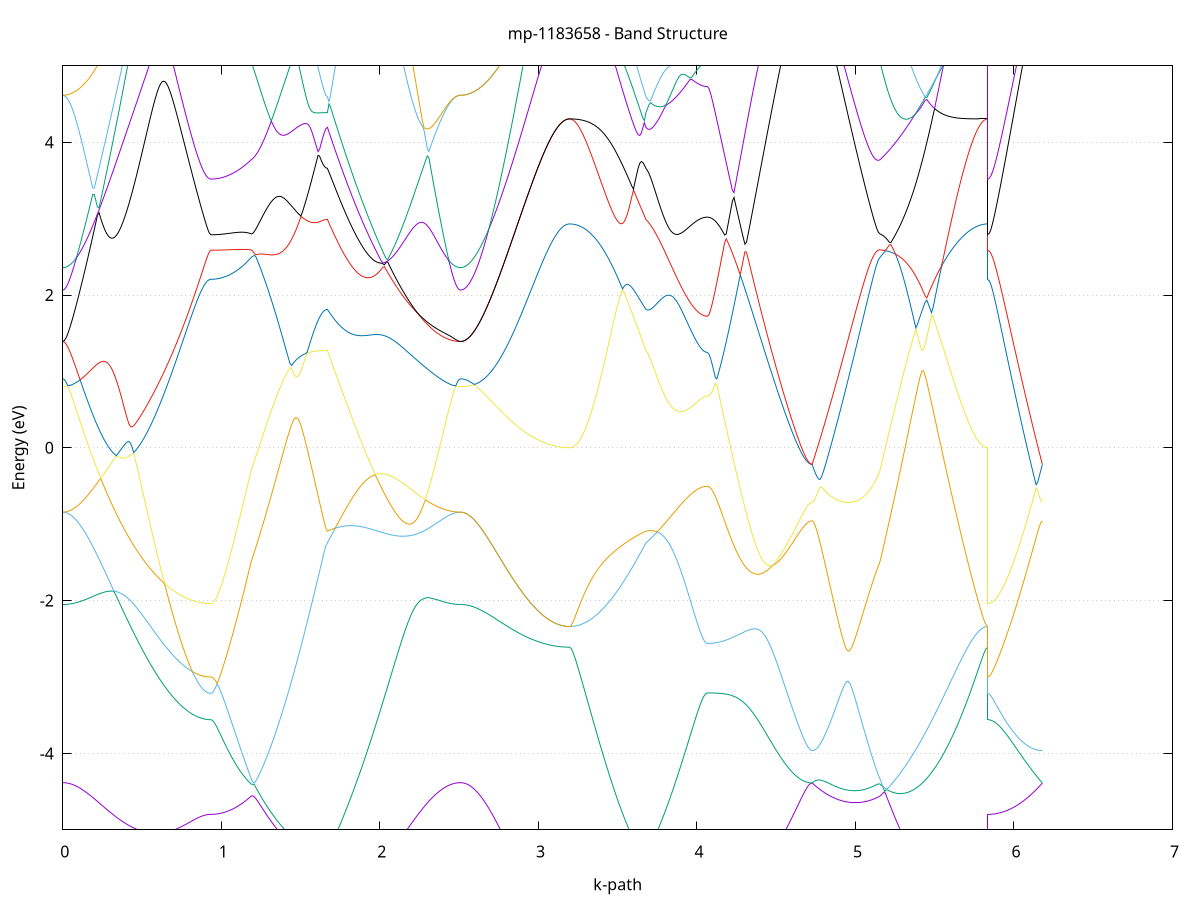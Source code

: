 set title 'mp-1183658 - Band Structure'
set xlabel 'k-path'
set ylabel 'Energy (eV)'
set grid y
set yrange [-5:5]
set terminal png size 800,600
set output 'mp-1183658_bands_gnuplot.png'
plot '-' using 1:2 with lines notitle, '-' using 1:2 with lines notitle, '-' using 1:2 with lines notitle, '-' using 1:2 with lines notitle, '-' using 1:2 with lines notitle, '-' using 1:2 with lines notitle, '-' using 1:2 with lines notitle, '-' using 1:2 with lines notitle, '-' using 1:2 with lines notitle, '-' using 1:2 with lines notitle, '-' using 1:2 with lines notitle, '-' using 1:2 with lines notitle, '-' using 1:2 with lines notitle, '-' using 1:2 with lines notitle, '-' using 1:2 with lines notitle, '-' using 1:2 with lines notitle, '-' using 1:2 with lines notitle, '-' using 1:2 with lines notitle, '-' using 1:2 with lines notitle, '-' using 1:2 with lines notitle, '-' using 1:2 with lines notitle, '-' using 1:2 with lines notitle, '-' using 1:2 with lines notitle, '-' using 1:2 with lines notitle, '-' using 1:2 with lines notitle, '-' using 1:2 with lines notitle, '-' using 1:2 with lines notitle, '-' using 1:2 with lines notitle, '-' using 1:2 with lines notitle, '-' using 1:2 with lines notitle, '-' using 1:2 with lines notitle, '-' using 1:2 with lines notitle, '-' using 1:2 with lines notitle, '-' using 1:2 with lines notitle, '-' using 1:2 with lines notitle, '-' using 1:2 with lines notitle, '-' using 1:2 with lines notitle, '-' using 1:2 with lines notitle, '-' using 1:2 with lines notitle, '-' using 1:2 with lines notitle, '-' using 1:2 with lines notitle, '-' using 1:2 with lines notitle, '-' using 1:2 with lines notitle, '-' using 1:2 with lines notitle, '-' using 1:2 with lines notitle, '-' using 1:2 with lines notitle, '-' using 1:2 with lines notitle, '-' using 1:2 with lines notitle, '-' using 1:2 with lines notitle, '-' using 1:2 with lines notitle, '-' using 1:2 with lines notitle, '-' using 1:2 with lines notitle, '-' using 1:2 with lines notitle, '-' using 1:2 with lines notitle, '-' using 1:2 with lines notitle, '-' using 1:2 with lines notitle, '-' using 1:2 with lines notitle, '-' using 1:2 with lines notitle, '-' using 1:2 with lines notitle, '-' using 1:2 with lines notitle, '-' using 1:2 with lines notitle, '-' using 1:2 with lines notitle, '-' using 1:2 with lines notitle, '-' using 1:2 with lines notitle
0.000000 -11.594402
0.009939 -11.594202
0.019877 -11.593602
0.029816 -11.592702
0.039755 -11.591302
0.049693 -11.589502
0.059632 -11.587402
0.069570 -11.584902
0.079509 -11.582002
0.089448 -11.578702
0.099386 -11.575102
0.109325 -11.571102
0.119263 -11.566702
0.129202 -11.562002
0.139141 -11.556902
0.149079 -11.551602
0.159018 -11.545802
0.168957 -11.539802
0.178895 -11.533502
0.188834 -11.526902
0.198772 -11.519902
0.208711 -11.512802
0.218650 -11.505302
0.228588 -11.497602
0.238527 -11.489702
0.248466 -11.481502
0.258404 -11.473202
0.268343 -11.464602
0.278281 -11.455902
0.288220 -11.447002
0.298159 -11.438002
0.308097 -11.428802
0.318036 -11.419502
0.327975 -11.410202
0.337913 -11.400702
0.347852 -11.391202
0.357790 -11.381702
0.367729 -11.372102
0.377668 -11.362602
0.387606 -11.353002
0.397545 -11.343502
0.407484 -11.334002
0.417422 -11.324602
0.427361 -11.315302
0.437299 -11.306102
0.447238 -11.297002
0.457177 -11.288102
0.467115 -11.279302
0.477054 -11.270602
0.486993 -11.262202
0.496931 -11.253902
0.506870 -11.245802
0.516808 -11.238002
0.526747 -11.230302
0.536686 -11.222902
0.546624 -11.215802
0.556563 -11.208802
0.566502 -11.202202
0.576440 -11.195802
0.586379 -11.189602
0.596317 -11.183802
0.606256 -11.178102
0.616195 -11.172802
0.626133 -11.167702
0.636072 -11.162802
0.646010 -11.158302
0.655949 -11.153902
0.665888 -11.149902
0.675826 -11.146002
0.685765 -11.142402
0.695704 -11.139102
0.705642 -11.135902
0.715581 -11.133002
0.725519 -11.130202
0.735458 -11.127702
0.745397 -11.125402
0.755335 -11.123202
0.765274 -11.121202
0.775213 -11.119402
0.785151 -11.117802
0.795090 -11.116302
0.805028 -11.114902
0.814967 -11.113602
0.824906 -11.112502
0.834844 -11.111502
0.844783 -11.110702
0.854722 -11.109902
0.864660 -11.109202
0.874599 -11.108702
0.884537 -11.108202
0.894476 -11.107802
0.904415 -11.107502
0.914353 -11.107302
0.924292 -11.107202
0.934231 -11.107202
0.934231 -11.107202
0.943977 -11.107102
0.953724 -11.107102
0.963471 -11.107002
0.973218 -11.106802
0.982964 -11.106602
0.992711 -11.106402
1.002458 -11.106102
1.012205 -11.105802
1.021951 -11.105502
1.031698 -11.105102
1.041445 -11.104702
1.051192 -11.104302
1.060938 -11.103902
1.070685 -11.103502
1.080432 -11.103002
1.090179 -11.102602
1.099925 -11.102202
1.109672 -11.101802
1.119419 -11.101402
1.129166 -11.101102
1.138912 -11.100802
1.148659 -11.100502
1.158406 -11.100302
1.168153 -11.100202
1.177899 -11.100102
1.187646 -11.100102
1.187646 -11.100102
1.197471 -11.100102
1.207295 -11.100202
1.217120 -11.100302
1.226945 -11.100502
1.236769 -11.100802
1.246594 -11.101002
1.256419 -11.101302
1.266244 -11.101702
1.276068 -11.102102
1.285893 -11.102502
1.295718 -11.102902
1.305542 -11.103402
1.315367 -11.103902
1.325192 -11.104402
1.335016 -11.105002
1.344841 -11.105602
1.354666 -11.106102
1.364490 -11.106702
1.374315 -11.107302
1.384140 -11.108002
1.393964 -11.108602
1.403789 -11.109202
1.413614 -11.109902
1.423438 -11.110502
1.433263 -11.111102
1.443088 -11.111702
1.452912 -11.112402
1.462737 -11.113002
1.472562 -11.113602
1.482386 -11.114102
1.492211 -11.114702
1.502036 -11.115202
1.511860 -11.115802
1.521685 -11.116302
1.531510 -11.116802
1.541334 -11.117202
1.551159 -11.117602
1.560984 -11.118002
1.570808 -11.118402
1.580633 -11.118802
1.590458 -11.119102
1.600282 -11.119302
1.610107 -11.119602
1.619932 -11.119802
1.629756 -11.119902
1.639581 -11.120102
1.649406 -11.120202
1.659230 -11.120202
1.669055 -11.120202
1.669055 -11.120202
1.679053 -11.117902
1.689050 -11.115802
1.699048 -11.114002
1.709045 -11.112502
1.719043 -11.111302
1.729040 -11.110402
1.739038 -11.109802
1.749035 -11.109702
1.759033 -11.109802
1.769030 -11.110302
1.779028 -11.111202
1.789025 -11.112502
1.799023 -11.114202
1.809020 -11.116202
1.819018 -11.118602
1.829016 -11.121502
1.839013 -11.124702
1.849011 -11.128302
1.859008 -11.132302
1.869006 -11.136802
1.879003 -11.141502
1.889001 -11.146702
1.898998 -11.152302
1.908996 -11.158202
1.918993 -11.164502
1.928991 -11.171102
1.938988 -11.178002
1.948986 -11.185302
1.958983 -11.192902
1.968981 -11.200802
1.978978 -11.209002
1.988976 -11.217402
1.998974 -11.226102
2.008971 -11.235102
2.018969 -11.244202
2.028966 -11.253502
2.038964 -11.263102
2.048961 -11.272802
2.058959 -11.282602
2.068956 -11.292502
2.078954 -11.302602
2.088951 -11.312702
2.098949 -11.322902
2.108946 -11.333102
2.118944 -11.343402
2.128941 -11.353602
2.138939 -11.363802
2.148937 -11.374002
2.158934 -11.384202
2.168932 -11.394302
2.178929 -11.404302
2.188927 -11.414102
2.198924 -11.423902
2.208922 -11.433502
2.218919 -11.443002
2.228917 -11.452202
2.238914 -11.461302
2.248912 -11.470202
2.258909 -11.478902
2.268907 -11.487302
2.278904 -11.495502
2.288902 -11.503502
2.298900 -11.511102
2.308897 -11.518502
2.318895 -11.525602
2.328892 -11.532402
2.338890 -11.538902
2.348887 -11.545002
2.358885 -11.550902
2.368882 -11.556402
2.378880 -11.561502
2.388877 -11.566302
2.398875 -11.570702
2.408872 -11.574802
2.418870 -11.578502
2.428867 -11.581802
2.438865 -11.584802
2.448862 -11.587302
2.458860 -11.589502
2.468858 -11.591302
2.478855 -11.592602
2.488853 -11.593602
2.498850 -11.594202
2.508848 -11.594402
2.508848 -11.594402
2.518820 -11.594302
2.528793 -11.593802
2.538766 -11.593002
2.548738 -11.591902
2.558711 -11.590502
2.568683 -11.588802
2.578656 -11.586802
2.588629 -11.584502
2.598601 -11.581902
2.608574 -11.579102
2.618547 -11.575902
2.628519 -11.572402
2.638492 -11.568702
2.648464 -11.564702
2.658437 -11.560502
2.668410 -11.556002
2.678382 -11.551202
2.688355 -11.546302
2.698328 -11.541102
2.708300 -11.535602
2.718273 -11.530002
2.728245 -11.524202
2.738218 -11.518202
2.748191 -11.512002
2.758163 -11.505702
2.768136 -11.499202
2.778109 -11.492602
2.788081 -11.485802
2.798054 -11.479002
2.808026 -11.472002
2.817999 -11.465002
2.827972 -11.457902
2.837944 -11.450702
2.847917 -11.443502
2.857890 -11.436302
2.867862 -11.429102
2.877835 -11.421902
2.887808 -11.414702
2.897780 -11.407602
2.907753 -11.400502
2.917725 -11.393502
2.927698 -11.386502
2.937671 -11.379702
2.947643 -11.373002
2.957616 -11.366402
2.967589 -11.360002
2.977561 -11.353702
2.987534 -11.347602
2.997506 -11.341602
3.007479 -11.335902
3.017452 -11.330402
3.027424 -11.325102
3.037397 -11.320102
3.047370 -11.315202
3.057342 -11.310702
3.067315 -11.306402
3.077287 -11.302402
3.087260 -11.298702
3.097233 -11.295302
3.107205 -11.292202
3.117178 -11.289402
3.127151 -11.286902
3.137123 -11.284702
3.147096 -11.282902
3.157068 -11.281402
3.167041 -11.280202
3.177014 -11.279302
3.186986 -11.278802
3.196959 -11.278602
3.196959 -11.278602
3.206784 -11.278502
3.216608 -11.278202
3.226433 -11.277702
3.236258 -11.276902
3.246082 -11.275902
3.255907 -11.274702
3.265732 -11.273402
3.275556 -11.271702
3.285381 -11.269902
3.295206 -11.267902
3.305030 -11.265702
3.314855 -11.263302
3.324680 -11.260802
3.334504 -11.258002
3.344329 -11.255102
3.354154 -11.251902
3.363978 -11.248702
3.373803 -11.245302
3.383628 -11.241702
3.393452 -11.238002
3.403277 -11.234102
3.413102 -11.230202
3.422926 -11.226102
3.432751 -11.221902
3.442576 -11.217702
3.452400 -11.213302
3.462225 -11.208902
3.472050 -11.204402
3.481874 -11.199902
3.491699 -11.195302
3.501524 -11.190802
3.511348 -11.186202
3.521173 -11.181602
3.530998 -11.177002
3.540822 -11.172502
3.550647 -11.168002
3.560472 -11.163502
3.570296 -11.159202
3.580121 -11.154902
3.589946 -11.150702
3.599770 -11.146702
3.609595 -11.142702
3.619420 -11.139002
3.629244 -11.135402
3.639069 -11.131902
3.648894 -11.128702
3.658719 -11.125602
3.668543 -11.122802
3.678368 -11.120202
3.678368 -11.120202
3.688315 -11.119202
3.698261 -11.118302
3.708208 -11.117502
3.718155 -11.116802
3.728102 -11.116302
3.738048 -11.115902
3.747995 -11.115602
3.757942 -11.115402
3.767888 -11.115302
3.777835 -11.115302
3.787782 -11.115402
3.797729 -11.115502
3.807675 -11.115702
3.817622 -11.116002
3.827569 -11.116302
3.837516 -11.116702
3.847462 -11.117102
3.857409 -11.117502
3.867356 -11.118002
3.877303 -11.118402
3.887249 -11.118902
3.897196 -11.119402
3.907143 -11.119902
3.917090 -11.120402
3.927036 -11.120902
3.936983 -11.121402
3.946930 -11.121802
3.956876 -11.122302
3.966823 -11.122702
3.976770 -11.123102
3.986717 -11.123402
3.996663 -11.123702
4.006610 -11.124002
4.016557 -11.124202
4.026504 -11.124402
4.036450 -11.124602
4.046397 -11.124702
4.056344 -11.124802
4.066291 -11.124802
4.066291 -11.124802
4.076150 -11.124802
4.086010 -11.124702
4.095870 -11.124702
4.105729 -11.124602
4.115589 -11.124502
4.125449 -11.124402
4.135309 -11.124302
4.145168 -11.124102
4.155028 -11.124002
4.164888 -11.123802
4.174747 -11.123602
4.184607 -11.123402
4.194467 -11.123102
4.204327 -11.122902
4.214186 -11.122602
4.224046 -11.122302
4.233906 -11.122002
4.243765 -11.121702
4.253625 -11.121402
4.263485 -11.121002
4.273344 -11.120702
4.283204 -11.120302
4.293064 -11.119902
4.302924 -11.119602
4.312783 -11.119202
4.322643 -11.118802
4.332503 -11.118402
4.342362 -11.117902
4.352222 -11.117502
4.362082 -11.117102
4.371942 -11.116702
4.381801 -11.116202
4.391661 -11.115802
4.401521 -11.115402
4.411380 -11.114902
4.421240 -11.114502
4.431100 -11.114102
4.440960 -11.113602
4.450819 -11.113202
4.460679 -11.112802
4.470539 -11.112402
4.480398 -11.112002
4.490258 -11.111602
4.500118 -11.111202
4.509978 -11.110802
4.519837 -11.110402
4.529697 -11.110102
4.539557 -11.109702
4.549416 -11.109402
4.559276 -11.109102
4.569136 -11.108802
4.578996 -11.108502
4.588855 -11.108202
4.598715 -11.107902
4.608575 -11.107702
4.618434 -11.107502
4.628294 -11.107202
4.638154 -11.107102
4.648014 -11.106902
4.657873 -11.106702
4.667733 -11.106602
4.677593 -11.106502
4.687452 -11.106402
4.697312 -11.106302
4.707172 -11.106302
4.717032 -11.106202
4.726891 -11.106202
4.726891 -11.106202
4.736829 -11.106202
4.746766 -11.106202
4.756704 -11.106302
4.766641 -11.106302
4.776578 -11.106302
4.786516 -11.106302
4.796453 -11.106302
4.806391 -11.106302
4.816328 -11.106302
4.826266 -11.106302
4.836203 -11.106302
4.846141 -11.106302
4.856078 -11.106202
4.866015 -11.106202
4.875953 -11.106102
4.885890 -11.106002
4.895828 -11.105902
4.905765 -11.105702
4.915703 -11.105602
4.925640 -11.105402
4.935578 -11.105202
4.945515 -11.105002
4.955452 -11.104802
4.965390 -11.104502
4.975327 -11.104302
4.985265 -11.104002
4.995202 -11.103702
5.005140 -11.103402
5.015077 -11.103102
5.025014 -11.102802
5.034952 -11.102502
5.044889 -11.102202
5.054827 -11.101902
5.064764 -11.101602
5.074702 -11.101302
5.084639 -11.101102
5.094577 -11.100802
5.104514 -11.100602
5.114451 -11.100402
5.124389 -11.100202
5.134326 -11.100102
5.144264 -11.100102
5.154201 -11.100102
5.154201 -11.100102
5.164068 -11.100102
5.173935 -11.100302
5.183802 -11.100502
5.193669 -11.100902
5.203536 -11.101402
5.213402 -11.102002
5.223269 -11.102702
5.233136 -11.103502
5.243003 -11.104502
5.252870 -11.105602
5.262737 -11.106902
5.272604 -11.108302
5.282471 -11.109802
5.292338 -11.111502
5.302204 -11.113402
5.312071 -11.115402
5.321938 -11.117602
5.331805 -11.119902
5.341672 -11.122402
5.351539 -11.125102
5.361406 -11.127902
5.371273 -11.130802
5.381139 -11.133902
5.391006 -11.137102
5.400873 -11.140502
5.410740 -11.144002
5.420607 -11.147602
5.430474 -11.151302
5.440341 -11.155202
5.450208 -11.159102
5.460075 -11.163102
5.469941 -11.167202
5.479808 -11.171402
5.489675 -11.175602
5.499542 -11.179802
5.509409 -11.184102
5.519276 -11.188502
5.529143 -11.192802
5.539010 -11.197102
5.548877 -11.201502
5.558743 -11.205802
5.568610 -11.210102
5.578477 -11.214302
5.588344 -11.218502
5.598211 -11.222602
5.608078 -11.226702
5.617945 -11.230602
5.627812 -11.234502
5.637678 -11.238202
5.647545 -11.241902
5.657412 -11.245402
5.667279 -11.248702
5.677146 -11.252002
5.687013 -11.255002
5.696880 -11.258002
5.706747 -11.260702
5.716614 -11.263302
5.726480 -11.265702
5.736347 -11.267902
5.746214 -11.269902
5.756081 -11.271702
5.765948 -11.273302
5.775815 -11.274702
5.785682 -11.275902
5.795549 -11.276902
5.805416 -11.277702
5.815282 -11.278202
5.825149 -11.278502
5.835016 -11.278602
5.835016 -11.107202
5.844846 -11.107202
5.854676 -11.107202
5.864507 -11.107102
5.874337 -11.107102
5.884167 -11.107102
5.893997 -11.107102
5.903827 -11.107102
5.913657 -11.107002
5.923488 -11.107002
5.933318 -11.107002
5.943148 -11.107002
5.952978 -11.106902
5.962808 -11.106902
5.972638 -11.106802
5.982469 -11.106802
5.992299 -11.106802
6.002129 -11.106702
6.011959 -11.106702
6.021789 -11.106602
6.031619 -11.106602
6.041450 -11.106602
6.051280 -11.106502
6.061110 -11.106502
6.070940 -11.106402
6.080770 -11.106402
6.090600 -11.106402
6.100431 -11.106302
6.110261 -11.106302
6.120091 -11.106302
6.129921 -11.106302
6.139751 -11.106302
6.149581 -11.106202
6.159411 -11.106202
6.169242 -11.106202
6.179072 -11.106202
e
0.000000 -9.143002
0.009939 -9.143002
0.019877 -9.142802
0.029816 -9.142402
0.039755 -9.141902
0.049693 -9.141302
0.059632 -9.140602
0.069570 -9.139702
0.079509 -9.138702
0.089448 -9.137702
0.099386 -9.136502
0.109325 -9.135202
0.119263 -9.133802
0.129202 -9.132302
0.139141 -9.130702
0.149079 -9.129002
0.159018 -9.127302
0.168957 -9.125502
0.178895 -9.123702
0.188834 -9.121802
0.198772 -9.119902
0.208711 -9.117902
0.218650 -9.115802
0.228588 -9.113802
0.238527 -9.111702
0.248466 -9.109502
0.258404 -9.107302
0.268343 -9.105102
0.278281 -9.102902
0.288220 -9.100502
0.298159 -9.098202
0.308097 -9.095802
0.318036 -9.093302
0.327975 -9.090702
0.337913 -9.088102
0.347852 -9.085402
0.357790 -9.082602
0.367729 -9.079702
0.377668 -9.076702
0.387606 -9.073602
0.397545 -9.070302
0.407484 -9.066902
0.417422 -9.063402
0.427361 -9.059802
0.437299 -9.056002
0.447238 -9.052102
0.457177 -9.048202
0.467115 -9.044102
0.477054 -9.040002
0.486993 -9.035802
0.496931 -9.031602
0.506870 -9.027502
0.516808 -9.023402
0.526747 -9.019502
0.536686 -9.015602
0.546624 -9.011802
0.556563 -9.008202
0.566502 -9.004802
0.576440 -9.001402
0.586379 -8.998202
0.596317 -8.995102
0.606256 -8.992102
0.616195 -8.989302
0.626133 -8.986502
0.636072 -8.983802
0.646010 -8.981102
0.655949 -8.978602
0.665888 -8.976102
0.675826 -8.973702
0.685765 -8.971402
0.695704 -8.969102
0.705642 -8.966902
0.715581 -8.964802
0.725519 -8.962802
0.735458 -8.960802
0.745397 -8.962202
0.755335 -8.966202
0.765274 -8.970102
0.775213 -8.973802
0.785151 -8.977402
0.795090 -8.980802
0.805028 -8.984002
0.814967 -8.987002
0.824906 -8.989802
0.834844 -8.992402
0.844783 -8.994802
0.854722 -8.996902
0.864660 -8.998902
0.874599 -9.000502
0.884537 -9.001902
0.894476 -9.003102
0.904415 -9.004002
0.914353 -9.004702
0.924292 -9.005102
0.934231 -9.005202
0.934231 -9.005202
0.943977 -9.005402
0.953724 -9.006002
0.963471 -9.007102
0.973218 -9.008502
0.982964 -9.010202
0.992711 -9.012302
1.002458 -9.014602
1.012205 -9.017202
1.021951 -9.020002
1.031698 -9.022902
1.041445 -9.026002
1.051192 -9.029202
1.060938 -9.032502
1.070685 -9.035902
1.080432 -9.039402
1.090179 -9.042902
1.099925 -9.046402
1.109672 -9.049902
1.119419 -9.053502
1.129166 -9.057002
1.138912 -9.060502
1.148659 -9.064002
1.158406 -9.067502
1.168153 -9.070902
1.177899 -9.074302
1.187646 -9.077602
1.187646 -9.077602
1.197471 -9.079902
1.207295 -9.082102
1.217120 -9.084202
1.226945 -9.086102
1.236769 -9.088002
1.246594 -9.089702
1.256419 -9.091302
1.266244 -9.092802
1.276068 -9.094202
1.285893 -9.095502
1.295718 -9.096602
1.305542 -9.097702
1.315367 -9.098602
1.325192 -9.099402
1.335016 -9.100102
1.344841 -9.100602
1.354666 -9.101102
1.364490 -9.101502
1.374315 -9.101702
1.384140 -9.101902
1.393964 -9.101902
1.403789 -9.101902
1.413614 -9.101702
1.423438 -9.101502
1.433263 -9.101102
1.443088 -9.100702
1.452912 -9.100202
1.462737 -9.099602
1.472562 -9.099002
1.482386 -9.098202
1.492211 -9.097502
1.502036 -9.096602
1.511860 -9.095702
1.521685 -9.094802
1.531510 -9.093902
1.541334 -9.092902
1.551159 -9.092002
1.560984 -9.091002
1.570808 -9.090002
1.580633 -9.089102
1.590458 -9.088202
1.600282 -9.087402
1.610107 -9.086602
1.619932 -9.086002
1.629756 -9.085402
1.639581 -9.085002
1.649406 -9.084602
1.659230 -9.084402
1.669055 -9.084302
1.669055 -9.084302
1.679053 -9.081602
1.689050 -9.078802
1.699048 -9.075902
1.709045 -9.073102
1.719043 -9.070102
1.729040 -9.067102
1.739038 -9.064102
1.749035 -9.061102
1.759033 -9.058002
1.769030 -9.054902
1.779028 -9.051702
1.789025 -9.048602
1.799023 -9.045402
1.809020 -9.042102
1.819018 -9.038902
1.829016 -9.035602
1.839013 -9.032402
1.849011 -9.029102
1.859008 -9.025802
1.869006 -9.022502
1.879003 -9.019102
1.889001 -9.015802
1.898998 -9.012502
1.908996 -9.009202
1.918993 -9.005902
1.928991 -9.002602
1.938988 -8.999302
1.948986 -8.996002
1.958983 -8.992702
1.968981 -8.991702
1.978978 -8.995602
1.988976 -8.999502
1.998974 -9.003502
2.008971 -9.007402
2.018969 -9.011402
2.028966 -9.015302
2.038964 -9.019302
2.048961 -9.023302
2.058959 -9.027302
2.068956 -9.031302
2.078954 -9.035302
2.088951 -9.039202
2.098949 -9.043202
2.108946 -9.047202
2.118944 -9.051102
2.128941 -9.055002
2.138939 -9.058902
2.148937 -9.062802
2.158934 -9.066602
2.168932 -9.070402
2.178929 -9.074202
2.188927 -9.077802
2.198924 -9.081502
2.208922 -9.085002
2.218919 -9.088502
2.228917 -9.091902
2.238914 -9.095302
2.248912 -9.098502
2.258909 -9.101702
2.268907 -9.104802
2.278904 -9.107702
2.288902 -9.110602
2.298900 -9.113402
2.308897 -9.116002
2.318895 -9.118602
2.328892 -9.121002
2.338890 -9.123302
2.348887 -9.125502
2.358885 -9.127602
2.368882 -9.129602
2.378880 -9.131402
2.388877 -9.133102
2.398875 -9.134702
2.408872 -9.136102
2.418870 -9.137402
2.428867 -9.138602
2.438865 -9.139602
2.448862 -9.140502
2.458860 -9.141302
2.468858 -9.141902
2.478855 -9.142402
2.488853 -9.142702
2.498850 -9.143002
2.508848 -9.143002
2.508848 -9.143002
2.518820 -9.143002
2.528793 -9.142902
2.538766 -9.142802
2.548738 -9.142502
2.558711 -9.142302
2.568683 -9.141902
2.578656 -9.141602
2.588629 -9.141102
2.598601 -9.140602
2.608574 -9.140102
2.618547 -9.139402
2.628519 -9.138802
2.638492 -9.138002
2.648464 -9.137302
2.658437 -9.136402
2.668410 -9.135602
2.678382 -9.134602
2.688355 -9.133602
2.698328 -9.132602
2.708300 -9.131602
2.718273 -9.130402
2.728245 -9.129302
2.738218 -9.128102
2.748191 -9.126902
2.758163 -9.125602
2.768136 -9.124302
2.778109 -9.122902
2.788081 -9.121602
2.798054 -9.120202
2.808026 -9.118802
2.817999 -9.117302
2.827972 -9.115902
2.837944 -9.114402
2.847917 -9.112902
2.857890 -9.111402
2.867862 -9.109902
2.877835 -9.108402
2.887808 -9.106902
2.897780 -9.105302
2.907753 -9.103802
2.917725 -9.105302
2.927698 -9.107702
2.937671 -9.110002
2.947643 -9.112202
2.957616 -9.114302
2.967589 -9.116302
2.977561 -9.118202
2.987534 -9.120002
2.997506 -9.121702
3.007479 -9.123302
3.017452 -9.124802
3.027424 -9.126202
3.037397 -9.127602
3.047370 -9.128802
3.057342 -9.130002
3.067315 -9.131002
3.077287 -9.132002
3.087260 -9.132902
3.097233 -9.133702
3.107205 -9.134502
3.117178 -9.135102
3.127151 -9.135702
3.137123 -9.136202
3.147096 -9.136602
3.157068 -9.137002
3.167041 -9.137202
3.177014 -9.137402
3.186986 -9.137502
3.196959 -9.137602
3.196959 -9.137602
3.206784 -9.137602
3.216608 -9.137602
3.226433 -9.137602
3.236258 -9.137702
3.246082 -9.137702
3.255907 -9.137802
3.265732 -9.137802
3.275556 -9.137802
3.285381 -9.137802
3.295206 -9.137802
3.305030 -9.137702
3.314855 -9.137602
3.324680 -9.137402
3.334504 -9.137202
3.344329 -9.136902
3.354154 -9.136602
3.363978 -9.136202
3.373803 -9.135702
3.383628 -9.135202
3.393452 -9.134602
3.403277 -9.133902
3.413102 -9.133102
3.422926 -9.132302
3.432751 -9.131402
3.442576 -9.130402
3.452400 -9.129302
3.462225 -9.128102
3.472050 -9.126902
3.481874 -9.125602
3.491699 -9.124202
3.501524 -9.122702
3.511348 -9.121202
3.521173 -9.119602
3.530998 -9.117902
3.540822 -9.116102
3.550647 -9.114302
3.560472 -9.112302
3.570296 -9.110402
3.580121 -9.108302
3.589946 -9.106202
3.599770 -9.104002
3.609595 -9.101802
3.619420 -9.099402
3.629244 -9.097102
3.639069 -9.094602
3.648894 -9.092102
3.658719 -9.089602
3.668543 -9.087002
3.678368 -9.084302
3.678368 -9.084302
3.688315 -9.083102
3.698261 -9.081802
3.708208 -9.080502
3.718155 -9.079302
3.728102 -9.078002
3.738048 -9.076802
3.747995 -9.075502
3.757942 -9.074302
3.767888 -9.073202
3.777835 -9.072102
3.787782 -9.071102
3.797729 -9.070102
3.807675 -9.069202
3.817622 -9.068302
3.827569 -9.067502
3.837516 -9.066902
3.847462 -9.066202
3.857409 -9.065702
3.867356 -9.065202
3.877303 -9.064902
3.887249 -9.064502
3.897196 -9.064302
3.907143 -9.064102
3.917090 -9.064002
3.927036 -9.063902
3.936983 -9.063902
3.946930 -9.063902
3.956876 -9.063902
3.966823 -9.064002
3.976770 -9.064102
3.986717 -9.064102
3.996663 -9.064202
4.006610 -9.064302
4.016557 -9.064402
4.026504 -9.064502
4.036450 -9.064502
4.046397 -9.064602
4.056344 -9.064602
4.066291 -9.064602
4.066291 -9.064602
4.076150 -9.064402
4.086010 -9.063902
4.095870 -9.063002
4.105729 -9.061802
4.115589 -9.060202
4.125449 -9.058302
4.135309 -9.056102
4.145168 -9.053502
4.155028 -9.050602
4.164888 -9.047502
4.174747 -9.044102
4.184607 -9.040402
4.194467 -9.036502
4.204327 -9.032302
4.214186 -9.028002
4.224046 -9.023602
4.233906 -9.019002
4.243765 -9.014402
4.253625 -9.009802
4.263485 -9.005202
4.273344 -9.000902
4.283204 -8.999502
4.293064 -8.998102
4.302924 -8.996802
4.312783 -8.995502
4.322643 -8.994302
4.332503 -8.993102
4.342362 -8.992102
4.352222 -8.991102
4.362082 -8.990302
4.371942 -8.989602
4.381801 -8.989102
4.391661 -8.988702
4.401521 -8.988502
4.411380 -8.988402
4.421240 -8.988602
4.431100 -8.988802
4.440960 -8.989302
4.450819 -8.989802
4.460679 -8.990502
4.470539 -8.991302
4.480398 -8.992202
4.490258 -8.993102
4.500118 -8.994102
4.509978 -8.995102
4.519837 -8.996202
4.529697 -8.997202
4.539557 -8.998202
4.549416 -8.999202
4.559276 -9.000202
4.569136 -9.001202
4.578996 -9.002102
4.588855 -9.002902
4.598715 -9.003702
4.608575 -9.004502
4.618434 -9.005202
4.628294 -9.005802
4.638154 -9.006302
4.648014 -9.006802
4.657873 -9.007302
4.667733 -9.007702
4.677593 -9.008002
4.687452 -9.008202
4.697312 -9.008402
4.707172 -9.008602
4.717032 -9.008602
4.726891 -9.008702
4.726891 -9.008702
4.736829 -9.008602
4.746766 -9.008402
4.756704 -9.008102
4.766641 -9.007702
4.776578 -9.007302
4.786516 -9.006902
4.796453 -9.006802
4.806391 -9.006802
4.816328 -9.007102
4.826266 -9.007702
4.836203 -9.008602
4.846141 -9.009802
4.856078 -9.011102
4.866015 -9.012602
4.875953 -9.014202
4.885890 -9.015902
4.895828 -9.017802
4.905765 -9.019702
4.915703 -9.021702
4.925640 -9.023702
4.935578 -9.025802
4.945515 -9.028002
4.955452 -9.030202
4.965390 -9.032502
4.975327 -9.034802
4.985265 -9.037102
4.995202 -9.039502
5.005140 -9.041902
5.015077 -9.044402
5.025014 -9.046802
5.034952 -9.049302
5.044889 -9.051802
5.054827 -9.054302
5.064764 -9.056802
5.074702 -9.059302
5.084639 -9.061702
5.094577 -9.064202
5.104514 -9.066602
5.114451 -9.068902
5.124389 -9.071202
5.134326 -9.073402
5.144264 -9.075602
5.154201 -9.077602
5.154201 -9.077602
5.164068 -9.080902
5.173935 -9.084202
5.183802 -9.087402
5.193669 -9.090502
5.203536 -9.093502
5.213402 -9.096502
5.223269 -9.099402
5.233136 -9.102202
5.243003 -9.105002
5.252870 -9.107602
5.262737 -9.110202
5.272604 -9.112702
5.282471 -9.115102
5.292338 -9.117402
5.302204 -9.119602
5.312071 -9.121702
5.321938 -9.123702
5.331805 -9.125702
5.341672 -9.127502
5.351539 -9.129302
5.361406 -9.130902
5.371273 -9.132502
5.381139 -9.134002
5.391006 -9.135402
5.400873 -9.136702
5.410740 -9.137902
5.420607 -9.139002
5.430474 -9.140002
5.440341 -9.141002
5.450208 -9.141902
5.460075 -9.142702
5.469941 -9.143402
5.479808 -9.144002
5.489675 -9.144502
5.499542 -9.145002
5.509409 -9.145402
5.519276 -9.145802
5.529143 -9.146002
5.539010 -9.146202
5.548877 -9.146402
5.558743 -9.146502
5.568610 -9.146502
5.578477 -9.146402
5.588344 -9.146402
5.598211 -9.146202
5.608078 -9.146002
5.617945 -9.145802
5.627812 -9.145502
5.637678 -9.145202
5.647545 -9.144802
5.657412 -9.144402
5.667279 -9.144002
5.677146 -9.143602
5.687013 -9.143102
5.696880 -9.142602
5.706747 -9.142102
5.716614 -9.141602
5.726480 -9.141102
5.736347 -9.140602
5.746214 -9.140102
5.756081 -9.139702
5.765948 -9.139202
5.775815 -9.138802
5.785682 -9.138502
5.795549 -9.138102
5.805416 -9.137902
5.815282 -9.137702
5.825149 -9.137602
5.835016 -9.137602
5.835016 -9.005202
5.844846 -9.005202
5.854676 -9.005102
5.864507 -9.005002
5.874337 -9.004902
5.884167 -9.004802
5.893997 -9.004602
5.903827 -9.004302
5.913657 -9.004102
5.923488 -9.003802
5.933318 -9.003502
5.943148 -9.003102
5.952978 -9.002702
5.962808 -9.002202
5.972638 -9.001802
5.982469 -9.001202
5.992299 -9.000702
6.002129 -9.000102
6.011959 -8.999402
6.021789 -8.998802
6.031619 -8.998002
6.041450 -8.997302
6.051280 -8.996502
6.061110 -8.995602
6.070940 -8.996102
6.080770 -8.998202
6.090600 -9.000202
6.100431 -9.001902
6.110261 -9.003502
6.120091 -9.004902
6.129921 -9.006002
6.139751 -9.007002
6.149581 -9.007702
6.159411 -9.008202
6.169242 -9.008602
6.179072 -9.008702
e
0.000000 -9.059802
0.009939 -9.059702
0.019877 -9.059502
0.029816 -9.059202
0.039755 -9.058702
0.049693 -9.058102
0.059632 -9.057402
0.069570 -9.056502
0.079509 -9.055502
0.089448 -9.054402
0.099386 -9.053102
0.109325 -9.051802
0.119263 -9.050302
0.129202 -9.048702
0.139141 -9.047102
0.149079 -9.045302
0.159018 -9.043502
0.168957 -9.041602
0.178895 -9.039702
0.188834 -9.037802
0.198772 -9.035802
0.208711 -9.033902
0.218650 -9.032002
0.228588 -9.030102
0.238527 -9.028302
0.248466 -9.026502
0.258404 -9.024802
0.268343 -9.023202
0.278281 -9.021702
0.288220 -9.020302
0.298159 -9.018902
0.308097 -9.017502
0.318036 -9.016202
0.327975 -9.014902
0.337913 -9.013602
0.347852 -9.012202
0.357790 -9.010802
0.367729 -9.009402
0.377668 -9.007902
0.387606 -9.006202
0.397545 -9.004502
0.407484 -9.002602
0.417422 -9.000502
0.427361 -8.998302
0.437299 -8.995902
0.447238 -8.993202
0.457177 -8.990402
0.467115 -8.987202
0.477054 -8.983802
0.486993 -8.980002
0.496931 -8.977002
0.506870 -8.975902
0.516808 -8.974802
0.526747 -8.973702
0.536686 -8.972602
0.546624 -8.971502
0.556563 -8.970502
0.566502 -8.969502
0.576440 -8.968402
0.586379 -8.967402
0.596317 -8.966402
0.606256 -8.965402
0.616195 -8.964402
0.626133 -8.963402
0.636072 -8.962402
0.646010 -8.961402
0.655949 -8.960302
0.665888 -8.959302
0.675826 -8.958302
0.685765 -8.957302
0.695704 -8.956202
0.705642 -8.955202
0.715581 -8.954102
0.725519 -8.953902
0.735458 -8.958102
0.745397 -8.958902
0.755335 -8.957102
0.765274 -8.955302
0.775213 -8.953602
0.785151 -8.952102
0.795090 -8.950602
0.805028 -8.949202
0.814967 -8.947802
0.824906 -8.946602
0.834844 -8.945502
0.844783 -8.944502
0.854722 -8.943602
0.864660 -8.942702
0.874599 -8.942002
0.884537 -8.941402
0.894476 -8.940902
0.904415 -8.940502
0.914353 -8.940202
0.924292 -8.940102
0.934231 -8.940002
0.934231 -8.940002
0.943977 -8.939902
0.953724 -8.939602
0.963471 -8.939102
0.973218 -8.938402
0.982964 -8.937402
0.992711 -8.936302
1.002458 -8.935102
1.012205 -8.933702
1.021951 -8.932102
1.031698 -8.930502
1.041445 -8.928702
1.051192 -8.927502
1.060938 -8.927002
1.070685 -8.926602
1.080432 -8.926302
1.090179 -8.926102
1.099925 -8.925902
1.109672 -8.925802
1.119419 -8.925902
1.129166 -8.926002
1.138912 -8.926202
1.148659 -8.926502
1.158406 -8.926802
1.168153 -8.927302
1.177899 -8.927802
1.187646 -8.928402
1.187646 -8.928402
1.197471 -8.928802
1.207295 -8.929102
1.217120 -8.929402
1.226945 -8.929602
1.236769 -8.929702
1.246594 -8.930002
1.256419 -8.931502
1.266244 -8.933502
1.276068 -8.935902
1.285893 -8.939402
1.295718 -8.942902
1.305542 -8.946302
1.315367 -8.949702
1.325192 -8.952902
1.335016 -8.956102
1.344841 -8.959202
1.354666 -8.962302
1.364490 -8.965202
1.374315 -8.968002
1.384140 -8.970702
1.393964 -8.973302
1.403789 -8.975802
1.413614 -8.978202
1.423438 -8.980502
1.433263 -8.982702
1.443088 -8.984802
1.452912 -8.986802
1.462737 -8.988702
1.472562 -8.990502
1.482386 -8.992202
1.492211 -8.993802
1.502036 -8.995402
1.511860 -8.996802
1.521685 -8.998202
1.531510 -8.999502
1.541334 -9.000602
1.551159 -9.001702
1.560984 -9.002802
1.570808 -9.003902
1.580633 -9.005602
1.590458 -9.007102
1.600282 -9.008502
1.610107 -9.009802
1.619932 -9.010902
1.629756 -9.011902
1.639581 -9.012602
1.649406 -9.013102
1.659230 -9.013502
1.669055 -9.013602
1.669055 -9.013602
1.679053 -9.008002
1.689050 -9.006102
1.699048 -9.004902
1.709045 -9.003602
1.719043 -9.002302
1.729040 -9.000902
1.739038 -8.999402
1.749035 -8.997802
1.759033 -8.996202
1.769030 -8.994602
1.779028 -8.992902
1.789025 -8.991102
1.799023 -8.989402
1.809020 -8.987602
1.819018 -8.985902
1.829016 -8.984202
1.839013 -8.982502
1.849011 -8.980902
1.859008 -8.979302
1.869006 -8.977802
1.879003 -8.976402
1.889001 -8.975102
1.898998 -8.973902
1.908996 -8.972802
1.918993 -8.972202
1.928991 -8.976102
1.938988 -8.980002
1.948986 -8.983902
1.958983 -8.987802
1.968981 -8.989402
1.978978 -8.986202
1.988976 -8.983002
1.998974 -8.979802
2.008971 -8.976602
2.018969 -8.973402
2.028966 -8.973402
2.038964 -8.974602
2.048961 -8.976002
2.058959 -8.977502
2.068956 -8.979202
2.078954 -8.980902
2.088951 -8.982802
2.098949 -8.984902
2.108946 -8.986902
2.118944 -8.989102
2.128941 -8.991402
2.138939 -8.993702
2.148937 -8.996002
2.158934 -8.998402
2.168932 -9.000902
2.178929 -9.003302
2.188927 -9.005802
2.198924 -9.008302
2.208922 -9.010802
2.218919 -9.013302
2.228917 -9.015802
2.238914 -9.018302
2.248912 -9.020802
2.258909 -9.023302
2.268907 -9.025702
2.278904 -9.028102
2.288902 -9.030402
2.298900 -9.032702
2.308897 -9.035002
2.318895 -9.037202
2.328892 -9.039302
2.338890 -9.041402
2.348887 -9.043302
2.358885 -9.045202
2.368882 -9.047002
2.378880 -9.048702
2.388877 -9.050302
2.398875 -9.051702
2.408872 -9.053102
2.418870 -9.054302
2.428867 -9.055502
2.438865 -9.056502
2.448862 -9.057302
2.458860 -9.058102
2.468858 -9.058702
2.478855 -9.059202
2.488853 -9.059502
2.498850 -9.059702
2.508848 -9.059802
2.508848 -9.059802
2.518820 -9.060102
2.528793 -9.061202
2.538766 -9.062602
2.548738 -9.064302
2.558711 -9.066202
2.568683 -9.068102
2.578656 -9.070002
2.588629 -9.072002
2.598601 -9.073902
2.608574 -9.075702
2.618547 -9.077502
2.628519 -9.079202
2.638492 -9.080802
2.648464 -9.082402
2.658437 -9.083802
2.668410 -9.085102
2.678382 -9.086302
2.688355 -9.087402
2.698328 -9.088402
2.708300 -9.089202
2.718273 -9.089802
2.728245 -9.090302
2.738218 -9.090702
2.748191 -9.090802
2.758163 -9.090802
2.768136 -9.090602
2.778109 -9.090302
2.788081 -9.089702
2.798054 -9.088902
2.808026 -9.088002
2.817999 -9.086802
2.827972 -9.085402
2.837944 -9.083802
2.847917 -9.085502
2.857890 -9.088702
2.867862 -9.091702
2.877835 -9.094702
2.887808 -9.097502
2.897780 -9.100202
2.907753 -9.102802
2.917725 -9.105302
2.927698 -9.107702
2.937671 -9.110002
2.947643 -9.112202
2.957616 -9.114302
2.967589 -9.116302
2.977561 -9.118202
2.987534 -9.120002
2.997506 -9.121702
3.007479 -9.123302
3.017452 -9.124802
3.027424 -9.126202
3.037397 -9.127602
3.047370 -9.128802
3.057342 -9.130002
3.067315 -9.131002
3.077287 -9.132002
3.087260 -9.132902
3.097233 -9.133702
3.107205 -9.134502
3.117178 -9.135102
3.127151 -9.135702
3.137123 -9.136202
3.147096 -9.136602
3.157068 -9.137002
3.167041 -9.137202
3.177014 -9.137402
3.186986 -9.137502
3.196959 -9.137602
3.196959 -9.137602
3.206784 -9.137502
3.216608 -9.137402
3.226433 -9.137202
3.236258 -9.136902
3.246082 -9.136502
3.255907 -9.136002
3.265732 -9.135402
3.275556 -9.134802
3.285381 -9.134002
3.295206 -9.133202
3.305030 -9.132302
3.314855 -9.131202
3.324680 -9.130102
3.334504 -9.128902
3.344329 -9.127602
3.354154 -9.126202
3.363978 -9.124602
3.373803 -9.123002
3.383628 -9.121302
3.393452 -9.119402
3.403277 -9.117502
3.413102 -9.115402
3.422926 -9.113202
3.432751 -9.110902
3.442576 -9.108502
3.452400 -9.106002
3.462225 -9.103302
3.472050 -9.100602
3.481874 -9.097702
3.491699 -9.094702
3.501524 -9.091502
3.511348 -9.088302
3.521173 -9.084902
3.530998 -9.081402
3.540822 -9.077702
3.550647 -9.073902
3.560472 -9.070002
3.570296 -9.066002
3.580121 -9.061902
3.589946 -9.057602
3.599770 -9.053202
3.609595 -9.048602
3.619420 -9.044002
3.629244 -9.039202
3.639069 -9.034302
3.648894 -9.029302
3.658719 -9.024202
3.668543 -9.018902
3.678368 -9.013602
3.678368 -9.013602
3.688315 -9.011702
3.698261 -9.011302
3.708208 -9.011502
3.718155 -9.011802
3.728102 -9.012202
3.738048 -9.012602
3.747995 -9.013002
3.757942 -9.013402
3.767888 -9.013802
3.777835 -9.014102
3.787782 -9.014502
3.797729 -9.014802
3.807675 -9.015102
3.817622 -9.015402
3.827569 -9.015702
3.837516 -9.016002
3.847462 -9.016202
3.857409 -9.016502
3.867356 -9.016702
3.877303 -9.016902
3.887249 -9.017102
3.897196 -9.017302
3.907143 -9.017502
3.917090 -9.017602
3.927036 -9.017802
3.936983 -9.017902
3.946930 -9.018102
3.956876 -9.018202
3.966823 -9.018302
3.976770 -9.018402
3.986717 -9.018502
3.996663 -9.018602
4.006610 -9.018602
4.016557 -9.018702
4.026504 -9.018702
4.036450 -9.018802
4.046397 -9.018802
4.056344 -9.018802
4.066291 -9.018802
4.066291 -9.018802
4.076150 -9.018802
4.086010 -9.018602
4.095870 -9.018402
4.105729 -9.018102
4.115589 -9.017602
4.125449 -9.017102
4.135309 -9.016502
4.145168 -9.015802
4.155028 -9.015102
4.164888 -9.014202
4.174747 -9.013302
4.184607 -9.012302
4.194467 -9.011202
4.204327 -9.010002
4.214186 -9.008802
4.224046 -9.007602
4.233906 -9.006302
4.243765 -9.005002
4.253625 -9.003602
4.263485 -9.002202
4.273344 -9.000702
4.283204 -8.996402
4.293064 -8.992302
4.302924 -8.988402
4.312783 -8.984902
4.322643 -8.981702
4.332503 -8.979002
4.342362 -8.976602
4.352222 -8.974502
4.362082 -8.972902
4.371942 -8.971602
4.381801 -8.970502
4.391661 -8.969802
4.401521 -8.969302
4.411380 -8.969002
4.421240 -8.968902
4.431100 -8.968902
4.440960 -8.969102
4.450819 -8.969402
4.460679 -8.969802
4.470539 -8.970202
4.480398 -8.970702
4.490258 -8.971302
4.500118 -8.971902
4.509978 -8.972502
4.519837 -8.973202
4.529697 -8.973802
4.539557 -8.974502
4.549416 -8.975102
4.559276 -8.975802
4.569136 -8.976402
4.578996 -8.977102
4.588855 -8.977702
4.598715 -8.978302
4.608575 -8.978802
4.618434 -8.979302
4.628294 -8.979802
4.638154 -8.980202
4.648014 -8.980602
4.657873 -8.981002
4.667733 -8.981302
4.677593 -8.981602
4.687452 -8.981802
4.697312 -8.982002
4.707172 -8.982102
4.717032 -8.982202
4.726891 -8.982202
4.726891 -8.982202
4.736829 -8.983302
4.746766 -8.984402
4.756704 -8.985302
4.766641 -8.986202
4.776578 -8.986902
4.786516 -8.987402
4.796453 -8.987602
4.806391 -8.987402
4.816328 -8.986802
4.826266 -8.985802
4.836203 -8.984402
4.846141 -8.982702
4.856078 -8.980802
4.866015 -8.978602
4.875953 -8.976202
4.885890 -8.973702
4.895828 -8.971102
4.905765 -8.968402
4.915703 -8.965702
4.925640 -8.962902
4.935578 -8.960202
4.945515 -8.957502
4.955452 -8.954902
4.965390 -8.952302
4.975327 -8.949802
4.985265 -8.947402
4.995202 -8.945102
5.005140 -8.942902
5.015077 -8.940802
5.025014 -8.938902
5.034952 -8.937202
5.044889 -8.935502
5.054827 -8.934102
5.064764 -8.932702
5.074702 -8.931602
5.084639 -8.930602
5.094577 -8.929702
5.104514 -8.929002
5.114451 -8.928502
5.124389 -8.928202
5.134326 -8.928102
5.144264 -8.928102
5.154201 -8.928402
5.154201 -8.928402
5.164068 -8.929102
5.173935 -8.929802
5.183802 -8.930602
5.193669 -8.931502
5.203536 -8.932502
5.213402 -8.935702
5.223269 -8.939202
5.233136 -8.942802
5.243003 -8.946502
5.252870 -8.950302
5.262737 -8.954602
5.272604 -8.959002
5.282471 -8.963102
5.292338 -8.967102
5.302204 -8.970902
5.312071 -8.975202
5.321938 -8.979702
5.331805 -8.984102
5.341672 -8.988602
5.351539 -8.993102
5.361406 -8.997702
5.371273 -9.002302
5.381139 -9.006902
5.391006 -9.011502
5.400873 -9.016002
5.410740 -9.020602
5.420607 -9.025102
5.430474 -9.029702
5.440341 -9.034202
5.450208 -9.038602
5.460075 -9.043002
5.469941 -9.047402
5.479808 -9.051702
5.489675 -9.055902
5.499542 -9.060102
5.509409 -9.064202
5.519276 -9.068202
5.529143 -9.072202
5.539010 -9.076002
5.548877 -9.079802
5.558743 -9.083502
5.568610 -9.087102
5.578477 -9.090602
5.588344 -9.093902
5.598211 -9.097202
5.608078 -9.100402
5.617945 -9.103402
5.627812 -9.106402
5.637678 -9.109202
5.647545 -9.111902
5.657412 -9.114402
5.667279 -9.116902
5.677146 -9.119202
5.687013 -9.121402
5.696880 -9.123502
5.706747 -9.125402
5.716614 -9.127202
5.726480 -9.128802
5.736347 -9.130302
5.746214 -9.131702
5.756081 -9.132902
5.765948 -9.134002
5.775815 -9.134902
5.785682 -9.135702
5.795549 -9.136402
5.805416 -9.136902
5.815282 -9.137302
5.825149 -9.137502
5.835016 -9.137602
5.835016 -8.940002
5.844846 -8.940102
5.854676 -8.940202
5.864507 -8.940502
5.874337 -8.940902
5.884167 -8.941502
5.893997 -8.942102
5.903827 -8.944702
5.913657 -8.947502
5.923488 -8.950602
5.933318 -8.953702
5.943148 -8.957002
5.952978 -8.960302
5.962808 -8.963702
5.972638 -8.967102
5.982469 -8.970402
5.992299 -8.973702
6.002129 -8.976902
6.011959 -8.980002
6.021789 -8.983102
6.031619 -8.986002
6.041450 -8.988702
6.051280 -8.991302
6.061110 -8.993802
6.070940 -8.994702
6.080770 -8.993802
6.090600 -8.992802
6.100431 -8.991802
6.110261 -8.990802
6.120091 -8.989702
6.129921 -8.988502
6.139751 -8.987302
6.149581 -8.986102
6.159411 -8.984902
6.169242 -8.983602
6.179072 -8.982202
e
0.000000 -9.043202
0.009939 -9.043202
0.019877 -9.043002
0.029816 -9.042702
0.039755 -9.042302
0.049693 -9.041802
0.059632 -9.041202
0.069570 -9.040502
0.079509 -9.039702
0.089448 -9.038802
0.099386 -9.037802
0.109325 -9.036702
0.119263 -9.035502
0.129202 -9.034202
0.139141 -9.032902
0.149079 -9.031502
0.159018 -9.030002
0.168957 -9.028402
0.178895 -9.026902
0.188834 -9.025202
0.198772 -9.023502
0.208711 -9.021802
0.218650 -9.020102
0.228588 -9.018302
0.238527 -9.016502
0.248466 -9.014702
0.258404 -9.012902
0.268343 -9.011102
0.278281 -9.009302
0.288220 -9.007602
0.298159 -9.005802
0.308097 -9.004102
0.318036 -9.002402
0.327975 -9.000702
0.337913 -8.999002
0.347852 -8.997402
0.357790 -8.995802
0.367729 -8.994202
0.377668 -8.992702
0.387606 -8.991202
0.397545 -8.989802
0.407484 -8.988302
0.417422 -8.987002
0.427361 -8.985602
0.437299 -8.984302
0.447238 -8.983002
0.457177 -8.981802
0.467115 -8.980502
0.477054 -8.979302
0.486993 -8.978202
0.496931 -8.975802
0.506870 -8.971302
0.516808 -8.966302
0.526747 -8.960802
0.536686 -8.954902
0.546624 -8.948502
0.556563 -8.941602
0.566502 -8.934302
0.576440 -8.926502
0.586379 -8.918302
0.596317 -8.909702
0.606256 -8.905902
0.616195 -8.909202
0.626133 -8.912802
0.636072 -8.916402
0.646010 -8.920302
0.655949 -8.924302
0.665888 -8.928402
0.675826 -8.932602
0.685765 -8.936802
0.695704 -8.941102
0.705642 -8.945402
0.715581 -8.949702
0.725519 -8.953102
0.735458 -8.952002
0.745397 -8.950902
0.755335 -8.949802
0.765274 -8.948702
0.775213 -8.947602
0.785151 -8.946502
0.795090 -8.945402
0.805028 -8.944302
0.814967 -8.943102
0.824906 -8.942002
0.834844 -8.940902
0.844783 -8.939902
0.854722 -8.938802
0.864660 -8.937902
0.874599 -8.937002
0.884537 -8.936102
0.894476 -8.935402
0.904415 -8.934802
0.914353 -8.934402
0.924292 -8.934102
0.934231 -8.934002
0.934231 -8.934002
0.943977 -8.934002
0.953724 -8.933702
0.963471 -8.933302
0.973218 -8.932802
0.982964 -8.932202
0.992711 -8.931502
1.002458 -8.930802
1.012205 -8.930102
1.021951 -8.929402
1.031698 -8.928702
1.041445 -8.928102
1.051192 -8.926902
1.060938 -8.925102
1.070685 -8.923402
1.080432 -8.921602
1.090179 -8.920102
1.099925 -8.918602
1.109672 -8.917402
1.119419 -8.916402
1.129166 -8.915702
1.138912 -8.915302
1.148659 -8.915102
1.158406 -8.915202
1.168153 -8.915602
1.177899 -8.916202
1.187646 -8.917902
1.187646 -8.917902
1.197471 -8.919702
1.207295 -8.921502
1.217120 -8.923402
1.226945 -8.925302
1.236769 -8.927202
1.246594 -8.928902
1.256419 -8.929302
1.266244 -8.932502
1.276068 -8.935502
1.285893 -8.937702
1.295718 -8.939902
1.305542 -8.942102
1.315367 -8.944302
1.325192 -8.946602
1.335016 -8.948902
1.344841 -8.951302
1.354666 -8.953602
1.364490 -8.956002
1.374315 -8.958402
1.384140 -8.960802
1.393964 -8.963202
1.403789 -8.965602
1.413614 -8.968102
1.423438 -8.970502
1.433263 -8.972902
1.443088 -8.975402
1.452912 -8.977802
1.462737 -8.980202
1.472562 -8.982602
1.482386 -8.984902
1.492211 -8.987202
1.502036 -8.989502
1.511860 -8.991802
1.521685 -8.994002
1.531510 -8.996102
1.541334 -8.998202
1.551159 -9.000202
1.560984 -9.002102
1.570808 -9.003702
1.580633 -9.004502
1.590458 -9.005302
1.600282 -9.005902
1.610107 -9.006502
1.619932 -9.007002
1.629756 -9.007402
1.639581 -9.007702
1.649406 -9.007902
1.659230 -9.008002
1.669055 -9.008102
1.669055 -9.008102
1.679053 -9.007102
1.689050 -9.002402
1.699048 -8.996602
1.709045 -8.990802
1.719043 -8.984902
1.729040 -8.978902
1.739038 -8.972802
1.749035 -8.966802
1.759033 -8.960702
1.769030 -8.954502
1.779028 -8.948502
1.789025 -8.942402
1.799023 -8.936402
1.809020 -8.930602
1.819018 -8.932402
1.829016 -8.936502
1.839013 -8.940502
1.849011 -8.944502
1.859008 -8.948502
1.869006 -8.952502
1.879003 -8.956502
1.889001 -8.960402
1.898998 -8.964302
1.908996 -8.968302
1.918993 -8.971902
1.928991 -8.971202
1.938988 -8.970602
1.948986 -8.970102
1.958983 -8.969902
1.968981 -8.969802
1.978978 -8.969902
1.988976 -8.970302
1.998974 -8.970802
2.008971 -8.971502
2.018969 -8.972302
2.028966 -8.970302
2.038964 -8.967202
2.048961 -8.964102
2.058959 -8.961102
2.068956 -8.958102
2.078954 -8.955202
2.088951 -8.952202
2.098949 -8.953802
2.108946 -8.957802
2.118944 -8.961602
2.128941 -8.965502
2.138939 -8.969202
2.148937 -8.972902
2.158934 -8.976602
2.168932 -8.980102
2.178929 -8.983602
2.188927 -8.987002
2.198924 -8.990302
2.208922 -8.993602
2.218919 -8.996702
2.228917 -8.999802
2.238914 -9.002702
2.248912 -9.005602
2.258909 -9.008402
2.268907 -9.011102
2.278904 -9.013602
2.288902 -9.016102
2.298900 -9.018502
2.308897 -9.020702
2.318895 -9.022902
2.328892 -9.025002
2.338890 -9.026902
2.348887 -9.028802
2.358885 -9.030502
2.368882 -9.032102
2.378880 -9.033702
2.388877 -9.035102
2.398875 -9.036402
2.408872 -9.037602
2.418870 -9.038602
2.428867 -9.039602
2.438865 -9.040402
2.448862 -9.041202
2.458860 -9.041802
2.468858 -9.042302
2.478855 -9.042702
2.488853 -9.043002
2.498850 -9.043202
2.508848 -9.043202
2.508848 -9.043202
2.518820 -9.042802
2.528793 -9.041702
2.538766 -9.040002
2.548738 -9.038002
2.558711 -9.035702
2.568683 -9.033302
2.578656 -9.030802
2.588629 -9.028202
2.598601 -9.025502
2.608574 -9.022702
2.618547 -9.020002
2.628519 -9.017102
2.638492 -9.014202
2.648464 -9.011302
2.658437 -9.008402
2.668410 -9.008602
2.678382 -9.013902
2.688355 -9.019002
2.698328 -9.024002
2.708300 -9.028902
2.718273 -9.033702
2.728245 -9.038402
2.738218 -9.043002
2.748191 -9.047402
2.758163 -9.051802
2.768136 -9.056002
2.778109 -9.060102
2.788081 -9.064102
2.798054 -9.067902
2.808026 -9.071702
2.817999 -9.075302
2.827972 -9.078802
2.837944 -9.082202
2.847917 -9.085502
2.857890 -9.088702
2.867862 -9.091702
2.877835 -9.094702
2.887808 -9.097502
2.897780 -9.100202
2.907753 -9.102802
2.917725 -9.102302
2.927698 -9.100802
2.937671 -9.099302
2.947643 -9.097902
2.957616 -9.096402
2.967589 -9.095002
2.977561 -9.093602
2.987534 -9.092302
2.997506 -9.090902
3.007479 -9.089702
3.017452 -9.088402
3.027424 -9.087202
3.037397 -9.086002
3.047370 -9.084902
3.057342 -9.083902
3.067315 -9.082902
3.077287 -9.082002
3.087260 -9.081102
3.097233 -9.080302
3.107205 -9.079602
3.117178 -9.078902
3.127151 -9.078302
3.137123 -9.077802
3.147096 -9.077402
3.157068 -9.077002
3.167041 -9.076702
3.177014 -9.076502
3.186986 -9.076402
3.196959 -9.076402
3.196959 -9.076402
3.206784 -9.076202
3.216608 -9.075802
3.226433 -9.075202
3.236258 -9.074302
3.246082 -9.073202
3.255907 -9.071802
3.265732 -9.070202
3.275556 -9.068402
3.285381 -9.066402
3.295206 -9.064202
3.305030 -9.061702
3.314855 -9.059102
3.324680 -9.056302
3.334504 -9.053302
3.344329 -9.050102
3.354154 -9.046802
3.363978 -9.043302
3.373803 -9.039602
3.383628 -9.035802
3.393452 -9.031802
3.403277 -9.027702
3.413102 -9.023502
3.422926 -9.019102
3.432751 -9.014502
3.442576 -9.009802
3.452400 -9.005002
3.462225 -9.002402
3.472050 -9.003602
3.481874 -9.004702
3.491699 -9.005802
3.501524 -9.006802
3.511348 -9.007802
3.521173 -9.008602
3.530998 -9.009302
3.540822 -9.010002
3.550647 -9.010602
3.560472 -9.011002
3.570296 -9.011402
3.580121 -9.011602
3.589946 -9.011802
3.599770 -9.011802
3.609595 -9.011702
3.619420 -9.011502
3.629244 -9.011202
3.639069 -9.010802
3.648894 -9.010302
3.658719 -9.009702
3.668543 -9.008902
3.678368 -9.008102
3.678368 -9.008102
3.688315 -9.006902
3.698261 -9.004002
3.708208 -9.000302
3.718155 -8.996302
3.728102 -8.992002
3.738048 -8.987402
3.747995 -8.982702
3.757942 -8.977902
3.767888 -8.972802
3.777835 -8.967702
3.787782 -8.962402
3.797729 -8.957002
3.807675 -8.951502
3.817622 -8.945902
3.827569 -8.940202
3.837516 -8.934502
3.847462 -8.928902
3.857409 -8.923202
3.867356 -8.917602
3.877303 -8.912002
3.887249 -8.906702
3.897196 -8.902802
3.907143 -8.902202
3.917090 -8.901402
3.927036 -8.900602
3.936983 -8.899602
3.946930 -8.898602
3.956876 -8.897502
3.966823 -8.896402
3.976770 -8.895402
3.986717 -8.894302
3.996663 -8.893302
4.006610 -8.892402
4.016557 -8.891502
4.026504 -8.890802
4.036450 -8.890202
4.046397 -8.889802
4.056344 -8.889502
4.066291 -8.889502
4.066291 -8.889502
4.076150 -8.889502
4.086010 -8.889502
4.095870 -8.889602
4.105729 -8.889702
4.115589 -8.889902
4.125449 -8.890002
4.135309 -8.890202
4.145168 -8.890302
4.155028 -8.890502
4.164888 -8.890602
4.174747 -8.890702
4.184607 -8.890802
4.194467 -8.890802
4.204327 -8.890602
4.214186 -8.890402
4.224046 -8.890102
4.233906 -8.889602
4.243765 -8.888802
4.253625 -8.887902
4.263485 -8.887902
4.273344 -8.890002
4.283204 -8.892302
4.293064 -8.894502
4.302924 -8.896802
4.312783 -8.899102
4.322643 -8.901202
4.332503 -8.903402
4.342362 -8.905402
4.352222 -8.907302
4.362082 -8.909102
4.371942 -8.910902
4.381801 -8.912602
4.391661 -8.914202
4.401521 -8.915902
4.411380 -8.917602
4.421240 -8.919502
4.431100 -8.921502
4.440960 -8.923802
4.450819 -8.926202
4.460679 -8.928902
4.470539 -8.931702
4.480398 -8.934602
4.490258 -8.937602
4.500118 -8.940602
4.509978 -8.943602
4.519837 -8.946602
4.529697 -8.949502
4.539557 -8.952302
4.549416 -8.955102
4.559276 -8.957802
4.569136 -8.960302
4.578996 -8.962802
4.588855 -8.965202
4.598715 -8.967402
4.608575 -8.969502
4.618434 -8.971402
4.628294 -8.973202
4.638154 -8.974902
4.648014 -8.976402
4.657873 -8.977702
4.667733 -8.978902
4.677593 -8.979902
4.687452 -8.980702
4.697312 -8.981402
4.707172 -8.981802
4.717032 -8.982102
4.726891 -8.982202
4.726891 -8.982202
4.736829 -8.981102
4.746766 -8.979802
4.756704 -8.978402
4.766641 -8.976902
4.776578 -8.975402
4.786516 -8.973702
4.796453 -8.971902
4.806391 -8.970102
4.816328 -8.968102
4.826266 -8.966102
4.836203 -8.964002
4.846141 -8.961802
4.856078 -8.959602
4.866015 -8.957202
4.875953 -8.954902
4.885890 -8.952502
4.895828 -8.950002
4.905765 -8.947502
4.915703 -8.945002
4.925640 -8.942502
4.935578 -8.939902
4.945515 -8.937402
4.955452 -8.934902
4.965390 -8.932502
4.975327 -8.930102
4.985265 -8.927802
4.995202 -8.925602
5.005140 -8.923602
5.015077 -8.921702
5.025014 -8.919902
5.034952 -8.918402
5.044889 -8.917102
5.054827 -8.916002
5.064764 -8.915202
5.074702 -8.914702
5.084639 -8.914402
5.094577 -8.914402
5.104514 -8.914602
5.114451 -8.915002
5.124389 -8.915502
5.134326 -8.916002
5.144264 -8.916602
5.154201 -8.917902
5.154201 -8.917902
5.164068 -8.920502
5.173935 -8.923202
5.183802 -8.926102
5.193669 -8.929202
5.203536 -8.932402
5.213402 -8.933502
5.223269 -8.935102
5.233136 -8.940202
5.243003 -8.945202
5.252870 -8.950002
5.262737 -8.954202
5.272604 -8.958302
5.282471 -8.962402
5.292338 -8.966602
5.302204 -8.970802
5.312071 -8.974302
5.321938 -8.977602
5.331805 -8.980602
5.341672 -8.983302
5.351539 -8.985802
5.361406 -8.988002
5.371273 -8.990002
5.381139 -8.991802
5.391006 -8.993302
5.400873 -8.994502
5.410740 -8.995602
5.420607 -8.996302
5.430474 -8.996902
5.440341 -8.997202
5.450208 -8.997402
5.460075 -8.997302
5.469941 -8.997102
5.479808 -8.996702
5.489675 -8.996102
5.499542 -8.995402
5.509409 -8.994602
5.519276 -8.996602
5.529143 -8.999702
5.539010 -9.002802
5.548877 -9.006002
5.558743 -9.009302
5.568610 -9.012502
5.578477 -9.015902
5.588344 -9.019202
5.598211 -9.022502
5.608078 -9.025902
5.617945 -9.029202
5.627812 -9.032502
5.637678 -9.035802
5.647545 -9.039102
5.657412 -9.042302
5.667279 -9.045402
5.677146 -9.048402
5.687013 -9.051402
5.696880 -9.054302
5.706747 -9.057002
5.716614 -9.059602
5.726480 -9.062102
5.736347 -9.064402
5.746214 -9.066502
5.756081 -9.068502
5.765948 -9.070302
5.775815 -9.071802
5.785682 -9.073202
5.795549 -9.074302
5.805416 -9.075202
5.815282 -9.075802
5.825149 -9.076202
5.835016 -9.076402
5.835016 -8.934002
5.844846 -8.934302
5.854676 -8.935002
5.864507 -8.936202
5.874337 -8.937802
5.884167 -8.939802
5.893997 -8.942102
5.903827 -8.942802
5.913657 -8.943602
5.923488 -8.944602
5.933318 -8.945602
5.943148 -8.946702
5.952978 -8.947802
5.962808 -8.949102
5.972638 -8.950402
5.982469 -8.951802
5.992299 -8.953202
6.002129 -8.954602
6.011959 -8.956102
6.021789 -8.957702
6.031619 -8.959202
6.041450 -8.960802
6.051280 -8.962402
6.061110 -8.964002
6.070940 -8.965602
6.080770 -8.967202
6.090600 -8.968802
6.100431 -8.970402
6.110261 -8.971902
6.120091 -8.973502
6.129921 -8.975002
6.139751 -8.976502
6.149581 -8.978002
6.159411 -8.979402
6.169242 -8.980802
6.179072 -8.982202
e
0.000000 -8.927702
0.009939 -8.927802
0.019877 -8.927902
0.029816 -8.928102
0.039755 -8.928302
0.049693 -8.928702
0.059632 -8.929002
0.069570 -8.929502
0.079509 -8.930002
0.089448 -8.930502
0.099386 -8.931002
0.109325 -8.931602
0.119263 -8.932102
0.129202 -8.932602
0.139141 -8.933102
0.149079 -8.933502
0.159018 -8.933802
0.168957 -8.934002
0.178895 -8.934102
0.188834 -8.934002
0.198772 -8.933702
0.208711 -8.933202
0.218650 -8.932502
0.228588 -8.931502
0.238527 -8.930202
0.248466 -8.928602
0.258404 -8.926702
0.268343 -8.924502
0.278281 -8.922002
0.288220 -8.919202
0.298159 -8.916102
0.308097 -8.912702
0.318036 -8.909102
0.327975 -8.905202
0.337913 -8.901202
0.347852 -8.896902
0.357790 -8.892502
0.367729 -8.888002
0.377668 -8.883402
0.387606 -8.880602
0.397545 -8.879002
0.407484 -8.878702
0.417422 -8.878802
0.427361 -8.879102
0.437299 -8.879402
0.447238 -8.879802
0.457177 -8.880202
0.467115 -8.880802
0.477054 -8.881502
0.486993 -8.882402
0.496931 -8.883302
0.506870 -8.884402
0.516808 -8.885702
0.526747 -8.887102
0.536686 -8.888702
0.546624 -8.890602
0.556563 -8.892602
0.566502 -8.894802
0.576440 -8.897302
0.586379 -8.899902
0.596317 -8.902802
0.606256 -8.900802
0.616195 -8.891602
0.626133 -8.882102
0.636072 -8.872302
0.646010 -8.862302
0.655949 -8.852202
0.665888 -8.844502
0.675826 -8.843502
0.685765 -8.842502
0.695704 -8.841502
0.705642 -8.840602
0.715581 -8.841802
0.725519 -8.845202
0.735458 -8.848602
0.745397 -8.852002
0.755335 -8.855302
0.765274 -8.858502
0.775213 -8.861702
0.785151 -8.864702
0.795090 -8.867702
0.805028 -8.870602
0.814967 -8.873402
0.824906 -8.876002
0.834844 -8.878502
0.844783 -8.880902
0.854722 -8.883102
0.864660 -8.885102
0.874599 -8.886902
0.884537 -8.888502
0.894476 -8.889902
0.904415 -8.890902
0.914353 -8.891702
0.924292 -8.892202
0.934231 -8.892402
0.934231 -8.892402
0.943977 -8.892402
0.953724 -8.892502
0.963471 -8.892602
0.973218 -8.892802
0.982964 -8.893002
0.992711 -8.893302
1.002458 -8.893602
1.012205 -8.894002
1.021951 -8.894502
1.031698 -8.895002
1.041445 -8.895602
1.051192 -8.896302
1.060938 -8.897102
1.070685 -8.898002
1.080432 -8.899002
1.090179 -8.900102
1.099925 -8.901302
1.109672 -8.902602
1.119419 -8.904002
1.129166 -8.905602
1.138912 -8.907302
1.148659 -8.909102
1.158406 -8.911102
1.168153 -8.913202
1.177899 -8.915502
1.187646 -8.917002
1.187646 -8.917002
1.197471 -8.917802
1.207295 -8.918702
1.217120 -8.920002
1.226945 -8.921502
1.236769 -8.923602
1.246594 -8.926102
1.256419 -8.929202
1.266244 -8.929102
1.276068 -8.928802
1.285893 -8.928402
1.295718 -8.927802
1.305542 -8.927102
1.315367 -8.926402
1.325192 -8.926502
1.335016 -8.927402
1.344841 -8.928202
1.354666 -8.928902
1.364490 -8.929502
1.374315 -8.930102
1.384140 -8.930502
1.393964 -8.930802
1.403789 -8.931002
1.413614 -8.931002
1.423438 -8.931002
1.433263 -8.930702
1.443088 -8.930302
1.452912 -8.929702
1.462737 -8.928902
1.472562 -8.928002
1.482386 -8.926902
1.492211 -8.925502
1.502036 -8.924002
1.511860 -8.922302
1.521685 -8.920302
1.531510 -8.918202
1.541334 -8.915802
1.551159 -8.913202
1.560984 -8.910402
1.570808 -8.907302
1.580633 -8.904102
1.590458 -8.900602
1.600282 -8.897002
1.610107 -8.893102
1.619932 -8.889002
1.629756 -8.884702
1.639581 -8.880202
1.649406 -8.875602
1.659230 -8.871002
1.669055 -8.867802
1.669055 -8.867802
1.679053 -8.872302
1.689050 -8.876802
1.699048 -8.881302
1.709045 -8.885702
1.719043 -8.890102
1.729040 -8.894502
1.739038 -8.898802
1.749035 -8.903102
1.759033 -8.907402
1.769030 -8.911702
1.779028 -8.915902
1.789025 -8.920102
1.799023 -8.924202
1.809020 -8.928302
1.819018 -8.925002
1.829016 -8.919502
1.839013 -8.914402
1.849011 -8.909702
1.859008 -8.905502
1.869006 -8.901802
1.879003 -8.898802
1.889001 -8.896502
1.898998 -8.895102
1.908996 -8.894402
1.918993 -8.894502
1.928991 -8.895302
1.938988 -8.896702
1.948986 -8.898702
1.958983 -8.901202
1.968981 -8.904002
1.978978 -8.907202
1.988976 -8.910602
1.998974 -8.914202
2.008971 -8.917902
2.018969 -8.921802
2.028966 -8.925702
2.038964 -8.929702
2.048961 -8.933702
2.058959 -8.937802
2.068956 -8.941802
2.078954 -8.945802
2.088951 -8.949802
2.098949 -8.949402
2.108946 -8.946502
2.118944 -8.943802
2.128941 -8.941002
2.138939 -8.938302
2.148937 -8.935702
2.158934 -8.933102
2.168932 -8.930602
2.178929 -8.928102
2.188927 -8.925702
2.198924 -8.923302
2.208922 -8.921002
2.218919 -8.918802
2.228917 -8.917202
2.238914 -8.918702
2.248912 -8.920102
2.258909 -8.921402
2.268907 -8.922602
2.278904 -8.923602
2.288902 -8.924502
2.298900 -8.925302
2.308897 -8.925902
2.318895 -8.926502
2.328892 -8.927002
2.338890 -8.927302
2.348887 -8.927602
2.358885 -8.927902
2.368882 -8.928002
2.378880 -8.928102
2.388877 -8.928202
2.398875 -8.928202
2.408872 -8.928202
2.418870 -8.928202
2.428867 -8.928102
2.438865 -8.928002
2.448862 -8.928002
2.458860 -8.927902
2.468858 -8.927802
2.478855 -8.927802
2.488853 -8.927702
2.498850 -8.927702
2.508848 -8.927702
2.508848 -8.927702
2.518820 -8.928802
2.528793 -8.931802
2.538766 -8.936002
2.548738 -8.941002
2.558711 -8.946402
2.568683 -8.952102
2.578656 -8.957802
2.588629 -8.963702
2.598601 -8.969502
2.608574 -8.975302
2.618547 -8.981002
2.628519 -8.986702
2.638492 -8.992302
2.648464 -8.997902
2.658437 -9.003302
2.668410 -9.008602
2.678382 -9.013902
2.688355 -9.019002
2.698328 -9.024002
2.708300 -9.028902
2.718273 -9.033702
2.728245 -9.038402
2.738218 -9.043002
2.748191 -9.047402
2.758163 -9.051802
2.768136 -9.056002
2.778109 -9.060102
2.788081 -9.064102
2.798054 -9.067902
2.808026 -9.071702
2.817999 -9.075302
2.827972 -9.078802
2.837944 -9.082202
2.847917 -9.082002
2.857890 -9.080002
2.867862 -9.077802
2.877835 -9.075402
2.887808 -9.072802
2.897780 -9.070002
2.907753 -9.066902
2.917725 -9.063702
2.927698 -9.060402
2.937671 -9.056802
2.947643 -9.053102
2.957616 -9.049302
2.967589 -9.045302
2.977561 -9.041202
2.987534 -9.037002
2.997506 -9.032802
3.007479 -9.028502
3.017452 -9.024102
3.027424 -9.019802
3.037397 -9.015502
3.047370 -9.011202
3.057342 -9.007002
3.067315 -9.002902
3.077287 -8.998902
3.087260 -8.995102
3.097233 -8.991502
3.107205 -8.988102
3.117178 -8.985002
3.127151 -8.982102
3.137123 -8.979602
3.147096 -8.977402
3.157068 -8.975502
3.167041 -8.974102
3.177014 -8.973902
3.186986 -8.974202
3.196959 -8.974302
3.196959 -8.974302
3.206784 -8.974302
3.216608 -8.974302
3.226433 -8.974402
3.236258 -8.974602
3.246082 -8.975002
3.255907 -8.975602
3.265732 -8.976302
3.275556 -8.977102
3.285381 -8.978102
3.295206 -8.979102
3.305030 -8.980202
3.314855 -8.981402
3.324680 -8.982702
3.334504 -8.984002
3.344329 -8.985402
3.354154 -8.986802
3.363978 -8.988302
3.373803 -8.989702
3.383628 -8.991202
3.393452 -8.992702
3.403277 -8.994102
3.413102 -8.995602
3.422926 -8.997002
3.432751 -8.998402
3.442576 -8.999802
3.452400 -9.001102
3.462225 -9.000102
3.472050 -8.995002
3.481874 -8.989802
3.491699 -8.984502
3.501524 -8.979002
3.511348 -8.973502
3.521173 -8.967802
3.530998 -8.962002
3.540822 -8.956102
3.550647 -8.950002
3.560472 -8.943902
3.570296 -8.937702
3.580121 -8.931302
3.589946 -8.924802
3.599770 -8.918302
3.609595 -8.911602
3.619420 -8.904902
3.629244 -8.898002
3.639069 -8.891102
3.648894 -8.884002
3.658719 -8.876902
3.668543 -8.869702
3.678368 -8.867802
3.678368 -8.867802
3.688315 -8.870802
3.698261 -8.874102
3.708208 -8.877402
3.718155 -8.880502
3.728102 -8.883402
3.738048 -8.886202
3.747995 -8.888802
3.757942 -8.891202
3.767888 -8.893402
3.777835 -8.895402
3.787782 -8.897202
3.797729 -8.898702
3.807675 -8.900102
3.817622 -8.901202
3.827569 -8.902102
3.837516 -8.902802
3.847462 -8.903302
3.857409 -8.903602
3.867356 -8.903602
3.877303 -8.903502
3.887249 -8.903202
3.897196 -8.901502
3.907143 -8.896502
3.917090 -8.892002
3.927036 -8.887902
3.936983 -8.884402
3.946930 -8.881702
3.956876 -8.879802
3.966823 -8.878702
3.976770 -8.878402
3.986717 -8.878602
3.996663 -8.879002
4.006610 -8.879702
4.016557 -8.880302
4.026504 -8.881002
4.036450 -8.881502
4.046397 -8.881902
4.056344 -8.882202
4.066291 -8.882302
4.066291 -8.882302
4.076150 -8.882202
4.086010 -8.882202
4.095870 -8.882002
4.105729 -8.881902
4.115589 -8.881702
4.125449 -8.881402
4.135309 -8.881202
4.145168 -8.880902
4.155028 -8.880602
4.164888 -8.880402
4.174747 -8.880202
4.184607 -8.880102
4.194467 -8.880102
4.204327 -8.880302
4.214186 -8.880802
4.224046 -8.881602
4.233906 -8.882702
4.243765 -8.884202
4.253625 -8.885902
4.263485 -8.886702
4.273344 -8.885102
4.283204 -8.883202
4.293064 -8.880902
4.302924 -8.878302
4.312783 -8.875202
4.322643 -8.871702
4.332503 -8.870902
4.342362 -8.872802
4.352222 -8.875102
4.362082 -8.877502
4.371942 -8.880102
4.381801 -8.882702
4.391661 -8.885302
4.401521 -8.887702
4.411380 -8.889902
4.421240 -8.891802
4.431100 -8.893202
4.440960 -8.894102
4.450819 -8.894702
4.460679 -8.894702
4.470539 -8.894402
4.480398 -8.893802
4.490258 -8.892802
4.500118 -8.891602
4.509978 -8.890302
4.519837 -8.888702
4.529697 -8.887102
4.539557 -8.885302
4.549416 -8.883402
4.559276 -8.881502
4.569136 -8.879502
4.578996 -8.877502
4.588855 -8.875502
4.598715 -8.873502
4.608575 -8.871502
4.618434 -8.869602
4.628294 -8.867702
4.638154 -8.865902
4.648014 -8.864102
4.657873 -8.862502
4.667733 -8.860902
4.677593 -8.859602
4.687452 -8.858402
4.697312 -8.857502
4.707172 -8.856702
4.717032 -8.856302
4.726891 -8.856202
4.726891 -8.856202
4.736829 -8.857802
4.746766 -8.859402
4.756704 -8.861002
4.766641 -8.862702
4.776578 -8.864402
4.786516 -8.866002
4.796453 -8.867702
4.806391 -8.869402
4.816328 -8.871102
4.826266 -8.872702
4.836203 -8.874402
4.846141 -8.876102
4.856078 -8.877702
4.866015 -8.879402
4.875953 -8.881002
4.885890 -8.882602
4.895828 -8.884202
4.905765 -8.885802
4.915703 -8.887402
4.925640 -8.889002
4.935578 -8.890502
4.945515 -8.892002
4.955452 -8.893502
4.965390 -8.894902
4.975327 -8.896402
4.985265 -8.897802
4.995202 -8.899102
5.005140 -8.900502
5.015077 -8.901802
5.025014 -8.903002
5.034952 -8.904202
5.044889 -8.905402
5.054827 -8.906502
5.064764 -8.907602
5.074702 -8.908702
5.084639 -8.909702
5.094577 -8.910602
5.104514 -8.911602
5.114451 -8.912702
5.124389 -8.913802
5.134326 -8.915002
5.144264 -8.916302
5.154201 -8.917002
5.154201 -8.917002
5.164068 -8.918102
5.173935 -8.919202
5.183802 -8.920602
5.193669 -8.922002
5.203536 -8.924402
5.213402 -8.929802
5.223269 -8.934602
5.233136 -8.935702
5.243003 -8.936902
5.252870 -8.938202
5.262737 -8.939502
5.272604 -8.940902
5.282471 -8.942402
5.292338 -8.943902
5.302204 -8.945502
5.312071 -8.947102
5.321938 -8.948802
5.331805 -8.950602
5.341672 -8.952402
5.351539 -8.954302
5.361406 -8.956202
5.371273 -8.958202
5.381139 -8.960302
5.391006 -8.962402
5.400873 -8.964602
5.410740 -8.966902
5.420607 -8.969302
5.430474 -8.971702
5.440341 -8.974202
5.450208 -8.976702
5.460075 -8.979302
5.469941 -8.982002
5.479808 -8.984802
5.489675 -8.987602
5.499542 -8.990602
5.509409 -8.993502
5.519276 -8.993702
5.529143 -8.992702
5.539010 -8.991602
5.548877 -8.990502
5.558743 -8.989302
5.568610 -8.988002
5.578477 -8.986802
5.588344 -8.985602
5.598211 -8.984402
5.608078 -8.983202
5.617945 -8.982102
5.627812 -8.981002
5.637678 -8.980002
5.647545 -8.979002
5.657412 -8.978102
5.667279 -8.977302
5.677146 -8.976502
5.687013 -8.975802
5.696880 -8.975202
5.706747 -8.974702
5.716614 -8.974202
5.726480 -8.974002
5.736347 -8.974102
5.746214 -8.974102
5.756081 -8.974102
5.765948 -8.974202
5.775815 -8.974202
5.785682 -8.974202
5.795549 -8.974202
5.805416 -8.974302
5.815282 -8.974302
5.825149 -8.974302
5.835016 -8.974302
5.835016 -8.892402
5.844846 -8.892302
5.854676 -8.892202
5.864507 -8.892102
5.874337 -8.891902
5.884167 -8.891702
5.893997 -8.891302
5.903827 -8.891002
5.913657 -8.890502
5.923488 -8.890002
5.933318 -8.889502
5.943148 -8.888802
5.952978 -8.888102
5.962808 -8.887402
5.972638 -8.886602
5.982469 -8.885702
5.992299 -8.884802
6.002129 -8.883802
6.011959 -8.882702
6.021789 -8.881602
6.031619 -8.880402
6.041450 -8.879102
6.051280 -8.877802
6.061110 -8.876502
6.070940 -8.875102
6.080770 -8.873602
6.090600 -8.872102
6.100431 -8.870502
6.110261 -8.868802
6.120091 -8.867202
6.129921 -8.865402
6.139751 -8.863702
6.149581 -8.861902
6.159411 -8.860002
6.169242 -8.858102
6.179072 -8.856202
e
0.000000 -8.927702
0.009939 -8.927702
0.019877 -8.927502
0.029816 -8.927302
0.039755 -8.927002
0.049693 -8.926502
0.059632 -8.926002
0.069570 -8.925402
0.079509 -8.924802
0.089448 -8.924002
0.099386 -8.923202
0.109325 -8.922202
0.119263 -8.921202
0.129202 -8.920202
0.139141 -8.919002
0.149079 -8.917802
0.159018 -8.916602
0.168957 -8.915302
0.178895 -8.913902
0.188834 -8.912502
0.198772 -8.911002
0.208711 -8.909502
0.218650 -8.908002
0.228588 -8.906402
0.238527 -8.904902
0.248466 -8.903302
0.258404 -8.901702
0.268343 -8.900002
0.278281 -8.898402
0.288220 -8.896702
0.298159 -8.895102
0.308097 -8.893402
0.318036 -8.891802
0.327975 -8.890202
0.337913 -8.888502
0.347852 -8.886902
0.357790 -8.885302
0.367729 -8.883702
0.377668 -8.882102
0.387606 -8.878802
0.397545 -8.878602
0.407484 -8.877502
0.417422 -8.876002
0.427361 -8.874502
0.437299 -8.873002
0.447238 -8.871602
0.457177 -8.870102
0.467115 -8.868702
0.477054 -8.867302
0.486993 -8.865902
0.496931 -8.864602
0.506870 -8.863202
0.516808 -8.861902
0.526747 -8.860602
0.536686 -8.859302
0.546624 -8.858102
0.556563 -8.856802
0.566502 -8.855602
0.576440 -8.854402
0.586379 -8.853202
0.596317 -8.852102
0.606256 -8.850902
0.616195 -8.849802
0.626133 -8.848702
0.636072 -8.847602
0.646010 -8.846502
0.655949 -8.845502
0.665888 -8.842002
0.675826 -8.831702
0.685765 -8.831402
0.695704 -8.834802
0.705642 -8.838302
0.715581 -8.839702
0.725519 -8.838802
0.735458 -8.838002
0.745397 -8.837202
0.755335 -8.836402
0.765274 -8.835602
0.775213 -8.834902
0.785151 -8.834202
0.795090 -8.833602
0.805028 -8.833002
0.814967 -8.832402
0.824906 -8.831802
0.834844 -8.831402
0.844783 -8.830902
0.854722 -8.830502
0.864660 -8.830102
0.874599 -8.829802
0.884537 -8.829502
0.894476 -8.829302
0.904415 -8.829102
0.914353 -8.829002
0.924292 -8.828902
0.934231 -8.828902
0.934231 -8.828902
0.943977 -8.829002
0.953724 -8.829102
0.963471 -8.829402
0.973218 -8.829702
0.982964 -8.830102
0.992711 -8.830602
1.002458 -8.831102
1.012205 -8.831602
1.021951 -8.832202
1.031698 -8.832602
1.041445 -8.833002
1.051192 -8.833302
1.060938 -8.833502
1.070685 -8.833402
1.080432 -8.833102
1.090179 -8.837102
1.099925 -8.842602
1.109672 -8.848302
1.119419 -8.854102
1.129166 -8.859902
1.138912 -8.865802
1.148659 -8.871802
1.158406 -8.877702
1.168153 -8.883702
1.177899 -8.889602
1.187646 -8.895502
1.187646 -8.895502
1.197471 -8.899702
1.207295 -8.903702
1.217120 -8.907502
1.226945 -8.910902
1.236769 -8.913802
1.246594 -8.916202
1.256419 -8.918102
1.266244 -8.919702
1.276068 -8.921102
1.285893 -8.922302
1.295718 -8.923502
1.305542 -8.924602
1.315367 -8.925602
1.325192 -8.925502
1.335016 -8.924502
1.344841 -8.923402
1.354666 -8.922102
1.364490 -8.920802
1.374315 -8.919402
1.384140 -8.917902
1.393964 -8.916202
1.403789 -8.914502
1.413614 -8.912702
1.423438 -8.910802
1.433263 -8.908802
1.443088 -8.906702
1.452912 -8.904602
1.462737 -8.902402
1.472562 -8.900102
1.482386 -8.897802
1.492211 -8.895402
1.502036 -8.893002
1.511860 -8.890502
1.521685 -8.888102
1.531510 -8.885602
1.541334 -8.883102
1.551159 -8.880702
1.560984 -8.878302
1.570808 -8.876002
1.580633 -8.873802
1.590458 -8.871702
1.600282 -8.869702
1.610107 -8.867902
1.619932 -8.866302
1.629756 -8.865002
1.639581 -8.863902
1.649406 -8.863102
1.659230 -8.862602
1.669055 -8.862902
1.669055 -8.862902
1.679053 -8.859102
1.689050 -8.855302
1.699048 -8.851502
1.709045 -8.847602
1.719043 -8.843802
1.729040 -8.840002
1.739038 -8.836202
1.749035 -8.832402
1.759033 -8.828602
1.769030 -8.824802
1.779028 -8.821102
1.789025 -8.817402
1.799023 -8.813802
1.809020 -8.810302
1.819018 -8.806902
1.829016 -8.803702
1.839013 -8.800602
1.849011 -8.797902
1.859008 -8.795702
1.869006 -8.794102
1.879003 -8.793502
1.889001 -8.794102
1.898998 -8.796002
1.908996 -8.799102
1.918993 -8.803102
1.928991 -8.807702
1.938988 -8.812602
1.948986 -8.817702
1.958983 -8.822902
1.968981 -8.828102
1.978978 -8.833202
1.988976 -8.838202
1.998974 -8.843102
2.008971 -8.847902
2.018969 -8.852502
2.028966 -8.857002
2.038964 -8.861302
2.048961 -8.865502
2.058959 -8.869602
2.068956 -8.873502
2.078954 -8.877202
2.088951 -8.880802
2.098949 -8.884302
2.108946 -8.887602
2.118944 -8.890902
2.128941 -8.893902
2.138939 -8.896902
2.148937 -8.899702
2.158934 -8.902302
2.168932 -8.904902
2.178929 -8.907302
2.188927 -8.909502
2.198924 -8.911602
2.208922 -8.913602
2.218919 -8.915502
2.228917 -8.916602
2.238914 -8.914502
2.248912 -8.912802
2.258909 -8.914202
2.268907 -8.915502
2.278904 -8.916702
2.288902 -8.917802
2.298900 -8.918802
2.308897 -8.919802
2.318895 -8.920602
2.328892 -8.921502
2.338890 -8.922202
2.348887 -8.922902
2.358885 -8.923602
2.368882 -8.924102
2.378880 -8.924702
2.388877 -8.925102
2.398875 -8.925602
2.408872 -8.926002
2.418870 -8.926302
2.428867 -8.926602
2.438865 -8.926902
2.448862 -8.927102
2.458860 -8.927302
2.468858 -8.927402
2.478855 -8.927602
2.488853 -8.927602
2.498850 -8.927702
2.508848 -8.927702
2.508848 -8.927702
2.518820 -8.928802
2.528793 -8.931802
2.538766 -8.936002
2.548738 -8.941002
2.558711 -8.946402
2.568683 -8.952102
2.578656 -8.957802
2.588629 -8.963702
2.598601 -8.969502
2.608574 -8.975302
2.618547 -8.981002
2.628519 -8.986702
2.638492 -8.992302
2.648464 -8.997902
2.658437 -9.003302
2.668410 -9.005402
2.678382 -9.002502
2.688355 -8.999502
2.698328 -8.996402
2.708300 -8.993402
2.718273 -8.990302
2.728245 -8.987302
2.738218 -8.984202
2.748191 -8.981102
2.758163 -8.978002
2.768136 -8.974902
2.778109 -8.971802
2.788081 -8.968602
2.798054 -8.965502
2.808026 -8.962402
2.817999 -8.959302
2.827972 -8.956302
2.837944 -8.953202
2.847917 -8.950202
2.857890 -8.947102
2.867862 -8.944202
2.877835 -8.941202
2.887808 -8.938302
2.897780 -8.935402
2.907753 -8.932602
2.917725 -8.929802
2.927698 -8.927102
2.937671 -8.924402
2.947643 -8.923902
2.957616 -8.927702
2.967589 -8.931302
2.977561 -8.934802
2.987534 -8.938202
2.997506 -8.941402
3.007479 -8.944502
3.017452 -8.947502
3.027424 -8.950302
3.037397 -8.953002
3.047370 -8.955502
3.057342 -8.957902
3.067315 -8.960102
3.077287 -8.962202
3.087260 -8.964102
3.097233 -8.965802
3.107205 -8.967402
3.117178 -8.968902
3.127151 -8.970102
3.137123 -8.971202
3.147096 -8.972102
3.157068 -8.972902
3.167041 -8.973502
3.177014 -8.973002
3.186986 -8.972402
3.196959 -8.972202
3.196959 -8.972202
3.206784 -8.972202
3.216608 -8.972202
3.226433 -8.972102
3.236258 -8.971902
3.246082 -8.971602
3.255907 -8.971102
3.265732 -8.970402
3.275556 -8.969702
3.285381 -8.968802
3.295206 -8.967802
3.305030 -8.966702
3.314855 -8.965402
3.324680 -8.964102
3.334504 -8.962702
3.344329 -8.961202
3.354154 -8.959502
3.363978 -8.957802
3.373803 -8.956002
3.383628 -8.954002
3.393452 -8.952002
3.403277 -8.949902
3.413102 -8.947702
3.422926 -8.945402
3.432751 -8.943102
3.442576 -8.940602
3.452400 -8.938102
3.462225 -8.935402
3.472050 -8.932802
3.481874 -8.930002
3.491699 -8.927102
3.501524 -8.924202
3.511348 -8.921302
3.521173 -8.918202
3.530998 -8.915102
3.540822 -8.912002
3.550647 -8.908702
3.560472 -8.905502
3.570296 -8.902102
3.580121 -8.898702
3.589946 -8.895302
3.599770 -8.891902
3.609595 -8.888302
3.619420 -8.884802
3.629244 -8.881202
3.639069 -8.877602
3.648894 -8.874002
3.658719 -8.870302
3.668543 -8.866602
3.678368 -8.862902
3.678368 -8.862902
3.688315 -8.861202
3.698261 -8.859402
3.708208 -8.857802
3.718155 -8.856102
3.728102 -8.854502
3.738048 -8.852902
3.747995 -8.851402
3.757942 -8.850002
3.767888 -8.848602
3.777835 -8.847302
3.787782 -8.846202
3.797729 -8.845202
3.807675 -8.844302
3.817622 -8.843702
3.827569 -8.843202
3.837516 -8.842902
3.847462 -8.842902
3.857409 -8.843202
3.867356 -8.843702
3.877303 -8.844502
3.887249 -8.845502
3.897196 -8.846602
3.907143 -8.847802
3.917090 -8.849002
3.927036 -8.850002
3.936983 -8.850702
3.946930 -8.851002
3.956876 -8.850602
3.966823 -8.849802
3.976770 -8.848402
3.986717 -8.846902
3.996663 -8.845202
4.006610 -8.843602
4.016557 -8.842202
4.026504 -8.840902
4.036450 -8.840002
4.046397 -8.839202
4.056344 -8.838802
4.066291 -8.838702
4.066291 -8.838702
4.076150 -8.838802
4.086010 -8.839302
4.095870 -8.840002
4.105729 -8.841002
4.115589 -8.842302
4.125449 -8.843802
4.135309 -8.845402
4.145168 -8.847302
4.155028 -8.849202
4.164888 -8.851302
4.174747 -8.853402
4.184607 -8.855402
4.194467 -8.857402
4.204327 -8.859302
4.214186 -8.861002
4.224046 -8.862302
4.233906 -8.863402
4.243765 -8.864202
4.253625 -8.864802
4.263485 -8.865202
4.273344 -8.865502
4.283204 -8.865902
4.293064 -8.866402
4.302924 -8.867102
4.312783 -8.868102
4.322643 -8.869302
4.332503 -8.867802
4.342362 -8.863602
4.352222 -8.859202
4.362082 -8.854702
4.371942 -8.850302
4.381801 -8.846102
4.391661 -8.842302
4.401521 -8.839102
4.411380 -8.836502
4.421240 -8.834702
4.431100 -8.833502
4.440960 -8.833002
4.450819 -8.832902
4.460679 -8.833302
4.470539 -8.834002
4.480398 -8.834902
4.490258 -8.836002
4.500118 -8.837202
4.509978 -8.838402
4.519837 -8.839702
4.529697 -8.841002
4.539557 -8.842302
4.549416 -8.843602
4.559276 -8.844902
4.569136 -8.846102
4.578996 -8.847202
4.588855 -8.848302
4.598715 -8.849402
4.608575 -8.850402
4.618434 -8.851302
4.628294 -8.852102
4.638154 -8.852902
4.648014 -8.853602
4.657873 -8.854202
4.667733 -8.854702
4.677593 -8.855102
4.687452 -8.855502
4.697312 -8.855802
4.707172 -8.856002
4.717032 -8.856102
4.726891 -8.856202
4.726891 -8.856202
4.736829 -8.854602
4.746766 -8.853002
4.756704 -8.851402
4.766641 -8.849802
4.776578 -8.848102
4.786516 -8.846502
4.796453 -8.844802
4.806391 -8.843002
4.816328 -8.841302
4.826266 -8.839402
4.836203 -8.837502
4.846141 -8.835502
4.856078 -8.833502
4.866015 -8.831302
4.875953 -8.829102
4.885890 -8.826702
4.895828 -8.824502
4.905765 -8.824402
4.915703 -8.824302
4.925640 -8.824202
4.935578 -8.824202
4.945515 -8.824202
4.955452 -8.824302
4.965390 -8.824302
4.975327 -8.824402
4.985265 -8.824502
4.995202 -8.824502
5.005140 -8.824502
5.015077 -8.824402
5.025014 -8.828702
5.034952 -8.834902
5.044889 -8.841102
5.054827 -8.847102
5.064764 -8.852902
5.074702 -8.858602
5.084639 -8.864002
5.094577 -8.869302
5.104514 -8.874302
5.114451 -8.879002
5.124389 -8.883602
5.134326 -8.887802
5.144264 -8.891802
5.154201 -8.895502
5.154201 -8.895502
5.164068 -8.901502
5.173935 -8.907302
5.183802 -8.913102
5.193669 -8.918802
5.203536 -8.923602
5.213402 -8.925202
5.223269 -8.926902
5.233136 -8.928602
5.243003 -8.930302
5.252870 -8.932102
5.262737 -8.933802
5.272604 -8.935602
5.282471 -8.937302
5.292338 -8.939102
5.302204 -8.940802
5.312071 -8.942502
5.321938 -8.944202
5.331805 -8.945802
5.341672 -8.947402
5.351539 -8.948902
5.361406 -8.950402
5.371273 -8.951902
5.381139 -8.953302
5.391006 -8.954602
5.400873 -8.955902
5.410740 -8.957202
5.420607 -8.958402
5.430474 -8.959502
5.440341 -8.960602
5.450208 -8.961702
5.460075 -8.962702
5.469941 -8.963602
5.479808 -8.964502
5.489675 -8.965302
5.499542 -8.966102
5.509409 -8.966902
5.519276 -8.967602
5.529143 -8.968202
5.539010 -8.968802
5.548877 -8.969402
5.558743 -8.969902
5.568610 -8.970402
5.578477 -8.970802
5.588344 -8.971202
5.598211 -8.971602
5.608078 -8.971902
5.617945 -8.972202
5.627812 -8.972502
5.637678 -8.972802
5.647545 -8.973002
5.657412 -8.973202
5.667279 -8.973302
5.677146 -8.973502
5.687013 -8.973602
5.696880 -8.973702
5.706747 -8.973802
5.716614 -8.973902
5.726480 -8.973802
5.736347 -8.973502
5.746214 -8.973202
5.756081 -8.972902
5.765948 -8.972702
5.775815 -8.972602
5.785682 -8.972402
5.795549 -8.972302
5.805416 -8.972302
5.815282 -8.972202
5.825149 -8.972202
5.835016 -8.972202
5.835016 -8.828902
5.844846 -8.828902
5.854676 -8.828902
5.864507 -8.828902
5.874337 -8.828902
5.884167 -8.828902
5.893997 -8.828902
5.903827 -8.828802
5.913657 -8.828802
5.923488 -8.828802
5.933318 -8.828802
5.943148 -8.828702
5.952978 -8.828702
5.962808 -8.828702
5.972638 -8.828702
5.982469 -8.828602
5.992299 -8.828602
6.002129 -8.828502
6.011959 -8.828502
6.021789 -8.828502
6.031619 -8.828402
6.041450 -8.828402
6.051280 -8.828502
6.061110 -8.830702
6.070940 -8.832902
6.080770 -8.835102
6.090600 -8.837302
6.100431 -8.839502
6.110261 -8.841702
6.120091 -8.843802
6.129921 -8.846002
6.139751 -8.848102
6.149581 -8.850102
6.159411 -8.852202
6.169242 -8.854202
6.179072 -8.856202
e
0.000000 -8.885502
0.009939 -8.885402
0.019877 -8.885402
0.029816 -8.885402
0.039755 -8.885302
0.049693 -8.885202
0.059632 -8.885102
0.069570 -8.885002
0.079509 -8.884902
0.089448 -8.884802
0.099386 -8.884602
0.109325 -8.884502
0.119263 -8.884302
0.129202 -8.884102
0.139141 -8.883902
0.149079 -8.883602
0.159018 -8.883402
0.168957 -8.883202
0.178895 -8.882902
0.188834 -8.882702
0.198772 -8.882402
0.208711 -8.882102
0.218650 -8.881902
0.228588 -8.881602
0.238527 -8.881302
0.248466 -8.881002
0.258404 -8.880802
0.268343 -8.880502
0.278281 -8.880202
0.288220 -8.880002
0.298159 -8.879702
0.308097 -8.879502
0.318036 -8.879302
0.327975 -8.879102
0.337913 -8.878902
0.347852 -8.878702
0.357790 -8.878602
0.367729 -8.878502
0.377668 -8.878502
0.387606 -8.878502
0.397545 -8.874102
0.407484 -8.869402
0.417422 -8.864702
0.427361 -8.860002
0.437299 -8.855502
0.447238 -8.850902
0.457177 -8.846502
0.467115 -8.842202
0.477054 -8.838102
0.486993 -8.834002
0.496931 -8.830202
0.506870 -8.826502
0.516808 -8.822902
0.526747 -8.819602
0.536686 -8.816402
0.546624 -8.813402
0.556563 -8.810602
0.566502 -8.807902
0.576440 -8.805502
0.586379 -8.803202
0.596317 -8.803402
0.606256 -8.805902
0.616195 -8.808702
0.626133 -8.811602
0.636072 -8.814702
0.646010 -8.817902
0.655949 -8.821102
0.665888 -8.824502
0.675826 -8.827902
0.685765 -8.821402
0.695704 -8.811202
0.705642 -8.801402
0.715581 -8.793002
0.725519 -8.788602
0.735458 -8.787302
0.745397 -8.788402
0.755335 -8.789302
0.765274 -8.790202
0.775213 -8.791002
0.785151 -8.791702
0.795090 -8.792302
0.805028 -8.792802
0.814967 -8.793302
0.824906 -8.793702
0.834844 -8.794102
0.844783 -8.794402
0.854722 -8.794702
0.864660 -8.794902
0.874599 -8.795102
0.884537 -8.795202
0.894476 -8.795402
0.904415 -8.795502
0.914353 -8.795502
0.924292 -8.795602
0.934231 -8.795602
0.934231 -8.795602
0.943977 -8.795402
0.953724 -8.795002
0.963471 -8.794302
0.973218 -8.793302
0.982964 -8.792002
0.992711 -8.792802
1.002458 -8.795902
1.012205 -8.799402
1.021951 -8.803202
1.031698 -8.807302
1.041445 -8.811702
1.051192 -8.816402
1.060938 -8.821302
1.070685 -8.826402
1.080432 -8.831602
1.090179 -8.832502
1.099925 -8.831502
1.109672 -8.830202
1.119419 -8.828402
1.129166 -8.826102
1.138912 -8.823402
1.148659 -8.820202
1.158406 -8.816602
1.168153 -8.812502
1.177899 -8.808002
1.187646 -8.803102
1.187646 -8.803102
1.197471 -8.799402
1.207295 -8.795602
1.217120 -8.791702
1.226945 -8.787802
1.236769 -8.783802
1.246594 -8.779902
1.256419 -8.775902
1.266244 -8.772002
1.276068 -8.768102
1.285893 -8.764402
1.295718 -8.760702
1.305542 -8.757202
1.315367 -8.753902
1.325192 -8.750802
1.335016 -8.747902
1.344841 -8.745302
1.354666 -8.743002
1.364490 -8.741102
1.374315 -8.739602
1.384140 -8.738502
1.393964 -8.737902
1.403789 -8.737802
1.413614 -8.738202
1.423438 -8.739202
1.433263 -8.740702
1.443088 -8.742902
1.452912 -8.745602
1.462737 -8.748802
1.472562 -8.752602
1.482386 -8.756802
1.492211 -8.761402
1.502036 -8.766402
1.511860 -8.771702
1.521685 -8.777202
1.531510 -8.783002
1.541334 -8.788902
1.551159 -8.794902
1.560984 -8.801002
1.570808 -8.807202
1.580633 -8.813302
1.590458 -8.819502
1.600282 -8.825602
1.610107 -8.831602
1.619932 -8.837502
1.629756 -8.843302
1.639581 -8.848902
1.649406 -8.854402
1.659230 -8.859502
1.669055 -8.862402
1.669055 -8.862402
1.679053 -8.854902
1.689050 -8.847402
1.699048 -8.839702
1.709045 -8.832002
1.719043 -8.824202
1.729040 -8.816302
1.739038 -8.808402
1.749035 -8.800402
1.759033 -8.792302
1.769030 -8.784202
1.779028 -8.776002
1.789025 -8.767802
1.799023 -8.765402
1.809020 -8.768002
1.819018 -8.770602
1.829016 -8.773002
1.839013 -8.775202
1.849011 -8.777102
1.859008 -8.778502
1.869006 -8.779402
1.879003 -8.779502
1.889001 -8.778902
1.898998 -8.777402
1.908996 -8.778002
1.918993 -8.784702
1.928991 -8.791302
1.938988 -8.797702
1.948986 -8.804002
1.958983 -8.810102
1.968981 -8.816102
1.978978 -8.821902
1.988976 -8.827502
1.998974 -8.833002
2.008971 -8.838202
2.018969 -8.843302
2.028966 -8.848202
2.038964 -8.852902
2.048961 -8.857502
2.058959 -8.861802
2.068956 -8.865902
2.078954 -8.869902
2.088951 -8.873702
2.098949 -8.877302
2.108946 -8.880702
2.118944 -8.884002
2.128941 -8.887002
2.138939 -8.890002
2.148937 -8.892702
2.158934 -8.895302
2.168932 -8.897802
2.178929 -8.900102
2.188927 -8.902302
2.198924 -8.904302
2.208922 -8.906202
2.218919 -8.908002
2.228917 -8.909702
2.238914 -8.911302
2.248912 -8.912502
2.258909 -8.910502
2.268907 -8.908602
2.278904 -8.906702
2.288902 -8.905002
2.298900 -8.903302
2.308897 -8.901602
2.318895 -8.900102
2.328892 -8.898602
2.338890 -8.897202
2.348887 -8.895902
2.358885 -8.894602
2.368882 -8.893502
2.378880 -8.892402
2.388877 -8.891402
2.398875 -8.890402
2.408872 -8.889602
2.418870 -8.888802
2.428867 -8.888102
2.438865 -8.887502
2.448862 -8.886902
2.458860 -8.886502
2.468858 -8.886102
2.478855 -8.885802
2.488853 -8.885602
2.498850 -8.885502
2.508848 -8.885502
2.508848 -8.885502
2.518820 -8.884302
2.528793 -8.881102
2.538766 -8.876502
2.548738 -8.871102
2.558711 -8.865002
2.568683 -8.858602
2.578656 -8.851902
2.588629 -8.845102
2.598601 -8.838102
2.608574 -8.831102
2.618547 -8.824002
2.628519 -8.816802
2.638492 -8.809702
2.648464 -8.802502
2.658437 -8.795302
2.668410 -8.794102
2.678382 -8.798602
2.688355 -8.803102
2.698328 -8.807802
2.708300 -8.812502
2.718273 -8.817302
2.728245 -8.822202
2.738218 -8.827102
2.748191 -8.832002
2.758163 -8.836902
2.768136 -8.841902
2.778109 -8.846902
2.788081 -8.851802
2.798054 -8.856802
2.808026 -8.861702
2.817999 -8.866602
2.827972 -8.871402
2.837944 -8.876202
2.847917 -8.880902
2.857890 -8.885602
2.867862 -8.890202
2.877835 -8.894702
2.887808 -8.899202
2.897780 -8.903602
2.907753 -8.907802
2.917725 -8.912002
2.927698 -8.916102
2.937671 -8.920102
2.947643 -8.921802
2.957616 -8.919302
2.967589 -8.916902
2.977561 -8.914502
2.987534 -8.912302
2.997506 -8.910102
3.007479 -8.908002
3.017452 -8.906102
3.027424 -8.904202
3.037397 -8.902502
3.047370 -8.900802
3.057342 -8.899302
3.067315 -8.897902
3.077287 -8.896702
3.087260 -8.895502
3.097233 -8.894502
3.107205 -8.893602
3.117178 -8.892802
3.127151 -8.892102
3.137123 -8.891602
3.147096 -8.891102
3.157068 -8.890702
3.167041 -8.890402
3.177014 -8.890202
3.186986 -8.890102
3.196959 -8.890102
3.196959 -8.890102
3.206784 -8.890002
3.216608 -8.889802
3.226433 -8.889402
3.236258 -8.888902
3.246082 -8.888302
3.255907 -8.887502
3.265732 -8.886602
3.275556 -8.885602
3.285381 -8.884402
3.295206 -8.883102
3.305030 -8.881602
3.314855 -8.880002
3.324680 -8.878302
3.334504 -8.876502
3.344329 -8.874602
3.354154 -8.872502
3.363978 -8.870302
3.373803 -8.868102
3.383628 -8.865702
3.393452 -8.863202
3.403277 -8.860602
3.413102 -8.857902
3.422926 -8.855102
3.432751 -8.852202
3.442576 -8.849302
3.452400 -8.846202
3.462225 -8.843102
3.472050 -8.839902
3.481874 -8.836702
3.491699 -8.833402
3.501524 -8.830002
3.511348 -8.826602
3.521173 -8.823102
3.530998 -8.819602
3.540822 -8.816102
3.550647 -8.812502
3.560472 -8.812802
3.570296 -8.817402
3.580121 -8.822102
3.589946 -8.826702
3.599770 -8.831402
3.609595 -8.836002
3.619420 -8.840602
3.629244 -8.845202
3.639069 -8.849702
3.648894 -8.854302
3.658719 -8.858802
3.668543 -8.863302
3.678368 -8.862402
3.678368 -8.862402
3.688315 -8.858002
3.698261 -8.853202
3.708208 -8.848202
3.718155 -8.843202
3.728102 -8.838302
3.738048 -8.833302
3.747995 -8.828402
3.757942 -8.823502
3.767888 -8.818602
3.777835 -8.813802
3.787782 -8.809002
3.797729 -8.804302
3.807675 -8.799502
3.817622 -8.794902
3.827569 -8.790302
3.837516 -8.785802
3.847462 -8.781302
3.857409 -8.777502
3.867356 -8.778802
3.877303 -8.779802
3.887249 -8.780402
3.897196 -8.780602
3.907143 -8.780402
3.917090 -8.779802
3.927036 -8.778702
3.936983 -8.777302
3.946930 -8.775402
3.956876 -8.773202
3.966823 -8.770602
3.976770 -8.767702
3.986717 -8.764602
3.996663 -8.761202
4.006610 -8.757702
4.016557 -8.754202
4.026504 -8.750802
4.036450 -8.747902
4.046397 -8.745502
4.056344 -8.744002
4.066291 -8.743502
4.066291 -8.743502
4.076150 -8.743502
4.086010 -8.743302
4.095870 -8.743002
4.105729 -8.742602
4.115589 -8.742102
4.125449 -8.741602
4.135309 -8.745202
4.145168 -8.749102
4.155028 -8.753302
4.164888 -8.757602
4.174747 -8.762002
4.184607 -8.766602
4.194467 -8.771102
4.204327 -8.775702
4.214186 -8.780402
4.224046 -8.785002
4.233906 -8.789502
4.243765 -8.794002
4.253625 -8.798402
4.263485 -8.802702
4.273344 -8.806702
4.283204 -8.810602
4.293064 -8.814102
4.302924 -8.817302
4.312783 -8.820202
4.322643 -8.822502
4.332503 -8.824402
4.342362 -8.825902
4.352222 -8.826902
4.362082 -8.827502
4.371942 -8.827802
4.381801 -8.827802
4.391661 -8.827602
4.401521 -8.827302
4.411380 -8.826802
4.421240 -8.826202
4.431100 -8.825602
4.440960 -8.825002
4.450819 -8.824402
4.460679 -8.823702
4.470539 -8.823102
4.480398 -8.822602
4.490258 -8.822102
4.500118 -8.821602
4.509978 -8.821302
4.519837 -8.821002
4.529697 -8.820802
4.539557 -8.820602
4.549416 -8.820602
4.559276 -8.820602
4.569136 -8.820702
4.578996 -8.820902
4.588855 -8.821202
4.598715 -8.821602
4.608575 -8.822102
4.618434 -8.822602
4.628294 -8.823102
4.638154 -8.823802
4.648014 -8.824402
4.657873 -8.825102
4.667733 -8.825702
4.677593 -8.826402
4.687452 -8.826902
4.697312 -8.827402
4.707172 -8.827802
4.717032 -8.828002
4.726891 -8.828102
4.726891 -8.828102
4.736829 -8.828102
4.746766 -8.828002
4.756704 -8.827902
4.766641 -8.827702
4.776578 -8.827502
4.786516 -8.827302
4.796453 -8.827102
4.806391 -8.826802
4.816328 -8.826502
4.826266 -8.826202
4.836203 -8.825902
4.846141 -8.825602
4.856078 -8.825402
4.866015 -8.825102
4.875953 -8.824902
4.885890 -8.824702
4.895828 -8.824202
4.905765 -8.821602
4.915703 -8.818902
4.925640 -8.816102
4.935578 -8.813202
4.945515 -8.810202
4.955452 -8.807402
4.965390 -8.804902
4.975327 -8.803702
4.985265 -8.805502
4.995202 -8.810202
5.005140 -8.816102
5.015077 -8.822402
5.025014 -8.824202
5.034952 -8.823902
5.044889 -8.823402
5.054827 -8.822702
5.064764 -8.821802
5.074702 -8.820702
5.084639 -8.819302
5.094577 -8.817702
5.104514 -8.815902
5.114451 -8.813802
5.124389 -8.811402
5.134326 -8.808802
5.144264 -8.806002
5.154201 -8.803102
5.154201 -8.803102
5.164068 -8.797702
5.173935 -8.792002
5.183802 -8.786102
5.193669 -8.779802
5.203536 -8.773402
5.213402 -8.766702
5.223269 -8.759902
5.233136 -8.752902
5.243003 -8.745902
5.252870 -8.738802
5.262737 -8.731602
5.272604 -8.724502
5.282471 -8.717302
5.292338 -8.710302
5.302204 -8.709502
5.312071 -8.711502
5.321938 -8.714002
5.331805 -8.716802
5.341672 -8.720102
5.351539 -8.723702
5.361406 -8.727602
5.371273 -8.731802
5.381139 -8.736302
5.391006 -8.741002
5.400873 -8.745902
5.410740 -8.751002
5.420607 -8.756202
5.430474 -8.761602
5.440341 -8.766902
5.450208 -8.772402
5.460075 -8.777902
5.469941 -8.783302
5.479808 -8.788702
5.489675 -8.794102
5.499542 -8.799502
5.509409 -8.804702
5.519276 -8.809802
5.529143 -8.814802
5.539010 -8.819702
5.548877 -8.824502
5.558743 -8.829102
5.568610 -8.833602
5.578477 -8.837802
5.588344 -8.842002
5.598211 -8.845902
5.608078 -8.849702
5.617945 -8.853302
5.627812 -8.856702
5.637678 -8.859902
5.647545 -8.863002
5.657412 -8.865802
5.667279 -8.868602
5.677146 -8.871102
5.687013 -8.873502
5.696880 -8.875602
5.706747 -8.877702
5.716614 -8.879602
5.726480 -8.881302
5.736347 -8.882802
5.746214 -8.884202
5.756081 -8.885502
5.765948 -8.886502
5.775815 -8.887502
5.785682 -8.888302
5.795549 -8.888902
5.805416 -8.889402
5.815282 -8.889802
5.825149 -8.890002
5.835016 -8.890102
5.835016 -8.795602
5.844846 -8.795702
5.854676 -8.796002
5.864507 -8.796402
5.874337 -8.797102
5.884167 -8.797902
5.893997 -8.799002
5.903827 -8.800102
5.913657 -8.801402
5.923488 -8.802902
5.933318 -8.804402
5.943148 -8.806102
5.952978 -8.807802
5.962808 -8.809702
5.972638 -8.811602
5.982469 -8.813602
5.992299 -8.815602
6.002129 -8.817702
6.011959 -8.819802
6.021789 -8.822002
6.031619 -8.824102
6.041450 -8.826302
6.051280 -8.828402
6.061110 -8.828302
6.070940 -8.828302
6.080770 -8.828302
6.090600 -8.828302
6.100431 -8.828202
6.110261 -8.828202
6.120091 -8.828202
6.129921 -8.828202
6.139751 -8.828202
6.149581 -8.828102
6.159411 -8.828102
6.169242 -8.828102
6.179072 -8.828102
e
0.000000 -8.885502
0.009939 -8.885402
0.019877 -8.885302
0.029816 -8.885102
0.039755 -8.884802
0.049693 -8.884502
0.059632 -8.884002
0.069570 -8.883502
0.079509 -8.882902
0.089448 -8.882202
0.099386 -8.881402
0.109325 -8.880602
0.119263 -8.879602
0.129202 -8.878502
0.139141 -8.877402
0.149079 -8.876102
0.159018 -8.874802
0.168957 -8.873402
0.178895 -8.871802
0.188834 -8.870102
0.198772 -8.868402
0.208711 -8.866502
0.218650 -8.864502
0.228588 -8.862402
0.238527 -8.860202
0.248466 -8.857902
0.258404 -8.855402
0.268343 -8.852902
0.278281 -8.850302
0.288220 -8.847602
0.298159 -8.844702
0.308097 -8.841802
0.318036 -8.838902
0.327975 -8.835802
0.337913 -8.832802
0.347852 -8.829602
0.357790 -8.826502
0.367729 -8.823402
0.377668 -8.820302
0.387606 -8.817202
0.397545 -8.814202
0.407484 -8.811202
0.417422 -8.808402
0.427361 -8.805802
0.437299 -8.803302
0.447238 -8.801002
0.457177 -8.798902
0.467115 -8.797102
0.477054 -8.795602
0.486993 -8.794402
0.496931 -8.793502
0.506870 -8.792902
0.516808 -8.792802
0.526747 -8.792902
0.536686 -8.793502
0.546624 -8.794302
0.556563 -8.795602
0.566502 -8.797102
0.576440 -8.798902
0.586379 -8.801002
0.596317 -8.801102
0.606256 -8.799102
0.616195 -8.797302
0.626133 -8.795602
0.636072 -8.794102
0.646010 -8.792702
0.655949 -8.791402
0.665888 -8.790302
0.675826 -8.789202
0.685765 -8.788102
0.695704 -8.787102
0.705642 -8.785702
0.715581 -8.784602
0.725519 -8.786002
0.735458 -8.787002
0.745397 -8.786102
0.755335 -8.785602
0.765274 -8.785202
0.775213 -8.784902
0.785151 -8.784602
0.795090 -8.784402
0.805028 -8.784202
0.814967 -8.784102
0.824906 -8.784002
0.834844 -8.783902
0.844783 -8.783902
0.854722 -8.783902
0.864660 -8.783802
0.874599 -8.783802
0.884537 -8.783802
0.894476 -8.783802
0.904415 -8.783802
0.914353 -8.783802
0.924292 -8.783802
0.934231 -8.783802
0.934231 -8.783802
0.943977 -8.784102
0.953724 -8.784802
0.963471 -8.786102
0.973218 -8.787902
0.982964 -8.790202
0.992711 -8.790502
1.002458 -8.788702
1.012205 -8.786702
1.021951 -8.784402
1.031698 -8.781902
1.041445 -8.779202
1.051192 -8.776402
1.060938 -8.773302
1.070685 -8.770102
1.080432 -8.766802
1.090179 -8.763402
1.099925 -8.759802
1.109672 -8.756202
1.119419 -8.752602
1.129166 -8.748902
1.138912 -8.745202
1.148659 -8.741502
1.158406 -8.737902
1.168153 -8.734302
1.177899 -8.730802
1.187646 -8.727502
1.187646 -8.727502
1.197471 -8.725202
1.207295 -8.723002
1.217120 -8.721002
1.226945 -8.719102
1.236769 -8.717402
1.246594 -8.715802
1.256419 -8.714502
1.266244 -8.713302
1.276068 -8.712402
1.285893 -8.711602
1.295718 -8.711102
1.305542 -8.710802
1.315367 -8.710602
1.325192 -8.710702
1.335016 -8.710902
1.344841 -8.711302
1.354666 -8.711902
1.364490 -8.712702
1.374315 -8.713602
1.384140 -8.714702
1.393964 -8.715902
1.403789 -8.717202
1.413614 -8.718702
1.423438 -8.720302
1.433263 -8.722002
1.443088 -8.723902
1.452912 -8.725802
1.462737 -8.727802
1.472562 -8.730002
1.482386 -8.732202
1.492211 -8.734502
1.502036 -8.736802
1.511860 -8.739202
1.521685 -8.741702
1.531510 -8.744102
1.541334 -8.746602
1.551159 -8.749102
1.560984 -8.751502
1.570808 -8.753902
1.580633 -8.756102
1.590458 -8.758302
1.600282 -8.760402
1.610107 -8.762202
1.619932 -8.763902
1.629756 -8.765302
1.639581 -8.766402
1.649406 -8.767202
1.659230 -8.767802
1.669055 -8.767902
1.669055 -8.767902
1.679053 -8.765202
1.689050 -8.762702
1.699048 -8.760502
1.709045 -8.758702
1.719043 -8.757402
1.729040 -8.756602
1.739038 -8.756302
1.749035 -8.756602
1.759033 -8.757502
1.769030 -8.758902
1.779028 -8.760802
1.789025 -8.763002
1.799023 -8.759602
1.809020 -8.751302
1.819018 -8.743002
1.829016 -8.734702
1.839013 -8.730002
1.849011 -8.736102
1.859008 -8.742702
1.869006 -8.750002
1.879003 -8.757102
1.889001 -8.764202
1.898998 -8.771102
1.908996 -8.775102
1.918993 -8.771902
1.928991 -8.768002
1.938988 -8.763402
1.948986 -8.758202
1.958983 -8.752402
1.968981 -8.746302
1.978978 -8.739802
1.988976 -8.736302
1.998974 -8.733802
2.008971 -8.731402
2.018969 -8.729102
2.028966 -8.727002
2.038964 -8.725102
2.048961 -8.723302
2.058959 -8.727302
2.068956 -8.733002
2.078954 -8.738802
2.088951 -8.744602
2.098949 -8.750402
2.108946 -8.756102
2.118944 -8.761802
2.128941 -8.767402
2.138939 -8.772902
2.148937 -8.778402
2.158934 -8.783802
2.168932 -8.789102
2.178929 -8.794202
2.188927 -8.799302
2.198924 -8.804302
2.208922 -8.809102
2.218919 -8.813902
2.228917 -8.818502
2.238914 -8.823002
2.248912 -8.827302
2.258909 -8.831502
2.268907 -8.835602
2.278904 -8.839502
2.288902 -8.843302
2.298900 -8.847002
2.308897 -8.850402
2.318895 -8.853802
2.328892 -8.857002
2.338890 -8.860002
2.348887 -8.862902
2.358885 -8.865602
2.368882 -8.868102
2.378880 -8.870502
2.388877 -8.872702
2.398875 -8.874702
2.408872 -8.876502
2.418870 -8.878202
2.428867 -8.879702
2.438865 -8.881102
2.448862 -8.882202
2.458860 -8.883202
2.468858 -8.884002
2.478855 -8.884602
2.488853 -8.885102
2.498850 -8.885402
2.508848 -8.885502
2.508848 -8.885502
2.518820 -8.884302
2.528793 -8.881102
2.538766 -8.876502
2.548738 -8.871102
2.558711 -8.865002
2.568683 -8.858602
2.578656 -8.851902
2.588629 -8.845102
2.598601 -8.838102
2.608574 -8.831102
2.618547 -8.824002
2.628519 -8.816802
2.638492 -8.809702
2.648464 -8.802502
2.658437 -8.795302
2.668410 -8.788202
2.678382 -8.781102
2.688355 -8.774102
2.698328 -8.767102
2.708300 -8.760202
2.718273 -8.753402
2.728245 -8.746702
2.738218 -8.740102
2.748191 -8.733702
2.758163 -8.727402
2.768136 -8.721202
2.778109 -8.715302
2.788081 -8.709502
2.798054 -8.703902
2.808026 -8.698602
2.817999 -8.693402
2.827972 -8.688502
2.837944 -8.683802
2.847917 -8.679402
2.857890 -8.675202
2.867862 -8.671302
2.877835 -8.667602
2.887808 -8.664202
2.897780 -8.661002
2.907753 -8.658102
2.917725 -8.655402
2.927698 -8.652902
2.937671 -8.650702
2.947643 -8.648702
2.957616 -8.650002
2.967589 -8.651502
2.977561 -8.653002
2.987534 -8.654402
2.997506 -8.655802
3.007479 -8.657202
3.017452 -8.658502
3.027424 -8.659802
3.037397 -8.661002
3.047370 -8.662102
3.057342 -8.663202
3.067315 -8.664302
3.077287 -8.665302
3.087260 -8.666202
3.097233 -8.667002
3.107205 -8.667802
3.117178 -8.668502
3.127151 -8.669102
3.137123 -8.669602
3.147096 -8.670102
3.157068 -8.670502
3.167041 -8.670802
3.177014 -8.671002
3.186986 -8.671102
3.196959 -8.671102
3.196959 -8.671102
3.206784 -8.671502
3.216608 -8.672502
3.226433 -8.674102
3.236258 -8.676202
3.246082 -8.678702
3.255907 -8.681502
3.265732 -8.684502
3.275556 -8.687702
3.285381 -8.691102
3.295206 -8.694702
3.305030 -8.698302
3.314855 -8.702102
3.324680 -8.706002
3.334504 -8.709902
3.344329 -8.713902
3.354154 -8.718002
3.363978 -8.722202
3.373803 -8.726402
3.383628 -8.730702
3.393452 -8.735002
3.403277 -8.739402
3.413102 -8.743802
3.422926 -8.748202
3.432751 -8.752702
3.442576 -8.757202
3.452400 -8.761802
3.462225 -8.766302
3.472050 -8.770902
3.481874 -8.775502
3.491699 -8.780102
3.501524 -8.784802
3.511348 -8.789402
3.521173 -8.794102
3.530998 -8.798802
3.540822 -8.803402
3.550647 -8.808102
3.560472 -8.808902
3.570296 -8.805302
3.580121 -8.801702
3.589946 -8.798102
3.599770 -8.794502
3.609595 -8.790902
3.619420 -8.787402
3.629244 -8.783902
3.639069 -8.780502
3.648894 -8.777202
3.658719 -8.773902
3.668543 -8.770802
3.678368 -8.767902
3.678368 -8.767902
3.688315 -8.766702
3.698261 -8.765602
3.708208 -8.764702
3.718155 -8.764102
3.728102 -8.763602
3.738048 -8.763302
3.747995 -8.763402
3.757942 -8.763602
3.767888 -8.764202
3.777835 -8.765002
3.787782 -8.766102
3.797729 -8.767402
3.807675 -8.769002
3.817622 -8.770702
3.827569 -8.772502
3.837516 -8.774302
3.847462 -8.776002
3.857409 -8.776902
3.867356 -8.772602
3.877303 -8.768402
3.887249 -8.764302
3.897196 -8.760302
3.907143 -8.756502
3.917090 -8.752802
3.927036 -8.749202
3.936983 -8.745802
3.946930 -8.742602
3.956876 -8.739602
3.966823 -8.736902
3.976770 -8.734502
3.986717 -8.732602
3.996663 -8.731302
4.006610 -8.730902
4.016557 -8.731202
4.026504 -8.731902
4.036450 -8.732702
4.046397 -8.733302
4.056344 -8.733702
4.066291 -8.733902
4.066291 -8.733902
4.076150 -8.733902
4.086010 -8.734102
4.095870 -8.734702
4.105729 -8.736102
4.115589 -8.738502
4.125449 -8.741502
4.135309 -8.740802
4.145168 -8.740102
4.155028 -8.739302
4.164888 -8.738402
4.174747 -8.737602
4.184607 -8.736802
4.194467 -8.736102
4.204327 -8.735802
4.214186 -8.735902
4.224046 -8.736602
4.233906 -8.737902
4.243765 -8.739702
4.253625 -8.741902
4.263485 -8.744302
4.273344 -8.746802
4.283204 -8.749302
4.293064 -8.751902
4.302924 -8.754302
4.312783 -8.756702
4.322643 -8.758902
4.332503 -8.760902
4.342362 -8.762602
4.352222 -8.764002
4.362082 -8.764902
4.371942 -8.765202
4.381801 -8.764902
4.391661 -8.763802
4.401521 -8.761802
4.411380 -8.758802
4.421240 -8.754902
4.431100 -8.750202
4.440960 -8.744802
4.450819 -8.738802
4.460679 -8.732502
4.470539 -8.726002
4.480398 -8.719502
4.490258 -8.713102
4.500118 -8.706902
4.509978 -8.701002
4.519837 -8.695402
4.529697 -8.690202
4.539557 -8.685502
4.549416 -8.681102
4.559276 -8.677002
4.569136 -8.673302
4.578996 -8.669902
4.588855 -8.666702
4.598715 -8.663702
4.608575 -8.660902
4.618434 -8.658302
4.628294 -8.655902
4.638154 -8.653602
4.648014 -8.651402
4.657873 -8.649402
4.667733 -8.647602
4.677593 -8.646002
4.687452 -8.644902
4.697312 -8.644302
4.707172 -8.643902
4.717032 -8.643602
4.726891 -8.643502
4.726891 -8.643502
4.736829 -8.645802
4.746766 -8.649102
4.756704 -8.652802
4.766641 -8.656902
4.776578 -8.661302
4.786516 -8.666002
4.796453 -8.671102
4.806391 -8.676402
4.816328 -8.682002
4.826266 -8.687902
4.836203 -8.694002
4.846141 -8.700302
4.856078 -8.706802
4.866015 -8.713502
4.875953 -8.720302
4.885890 -8.727302
4.895828 -8.734302
4.905765 -8.741402
4.915703 -8.748602
4.925640 -8.755702
4.935578 -8.762802
4.945515 -8.769802
4.955452 -8.776502
4.965390 -8.782702
4.975327 -8.787302
4.985265 -8.788602
4.995202 -8.786902
5.005140 -8.783702
5.015077 -8.780002
5.025014 -8.775902
5.034952 -8.771702
5.044889 -8.767402
5.054827 -8.763002
5.064764 -8.758702
5.074702 -8.754402
5.084639 -8.750202
5.094577 -8.746102
5.104514 -8.742302
5.114451 -8.738602
5.124389 -8.735302
5.134326 -8.732302
5.144264 -8.729702
5.154201 -8.727502
5.154201 -8.727502
5.164068 -8.724202
5.173935 -8.721102
5.183802 -8.718302
5.193669 -8.715602
5.203536 -8.713202
5.213402 -8.711102
5.223269 -8.709302
5.233136 -8.707902
5.243003 -8.706902
5.252870 -8.706202
5.262737 -8.706002
5.272604 -8.706202
5.282471 -8.706902
5.292338 -8.708002
5.302204 -8.703402
5.312071 -8.696602
5.321938 -8.690002
5.331805 -8.683702
5.341672 -8.677602
5.351539 -8.671802
5.361406 -8.666402
5.371273 -8.661402
5.381139 -8.656702
5.391006 -8.652402
5.400873 -8.648602
5.410740 -8.651802
5.420607 -8.655102
5.430474 -8.658602
5.440341 -8.662202
5.450208 -8.665702
5.460075 -8.669302
5.469941 -8.672902
5.479808 -8.676302
5.489675 -8.679702
5.499542 -8.683002
5.509409 -8.686102
5.519276 -8.689102
5.529143 -8.691802
5.539010 -8.694402
5.548877 -8.696702
5.558743 -8.698802
5.568610 -8.700702
5.578477 -8.702202
5.588344 -8.703502
5.598211 -8.704602
5.608078 -8.705302
5.617945 -8.705802
5.627812 -8.705902
5.637678 -8.705802
5.647545 -8.705402
5.657412 -8.704702
5.667279 -8.703702
5.677146 -8.702502
5.687013 -8.701102
5.696880 -8.699402
5.706747 -8.697502
5.716614 -8.695402
5.726480 -8.693202
5.736347 -8.690802
5.746214 -8.688402
5.756081 -8.685802
5.765948 -8.683302
5.775815 -8.680702
5.785682 -8.678302
5.795549 -8.676002
5.805416 -8.674102
5.815282 -8.672502
5.825149 -8.671502
5.835016 -8.671102
5.835016 -8.783802
5.844846 -8.783502
5.854676 -8.782602
5.864507 -8.781102
5.874337 -8.779102
5.884167 -8.776602
5.893997 -8.773602
5.903827 -8.770202
5.913657 -8.766502
5.923488 -8.762502
5.933318 -8.758202
5.943148 -8.753702
5.952978 -8.749002
5.962808 -8.744202
5.972638 -8.739302
5.982469 -8.734302
5.992299 -8.729202
6.002129 -8.724102
6.011959 -8.719002
6.021789 -8.714002
6.031619 -8.708902
6.041450 -8.703902
6.051280 -8.698902
6.061110 -8.694002
6.070940 -8.689102
6.080770 -8.684402
6.090600 -8.679702
6.100431 -8.675102
6.110261 -8.670702
6.120091 -8.666302
6.129921 -8.662102
6.139751 -8.657902
6.149581 -8.653902
6.159411 -8.650102
6.169242 -8.646402
6.179072 -8.643502
e
0.000000 -8.753102
0.009939 -8.753102
0.019877 -8.752902
0.029816 -8.752602
0.039755 -8.752202
0.049693 -8.751702
0.059632 -8.751102
0.069570 -8.750302
0.079509 -8.749502
0.089448 -8.748502
0.099386 -8.747402
0.109325 -8.746202
0.119263 -8.744902
0.129202 -8.743402
0.139141 -8.741802
0.149079 -8.740102
0.159018 -8.738302
0.168957 -8.736302
0.178895 -8.734202
0.188834 -8.731902
0.198772 -8.729602
0.208711 -8.727002
0.218650 -8.724402
0.228588 -8.721602
0.238527 -8.718702
0.248466 -8.715602
0.258404 -8.712402
0.268343 -8.709102
0.278281 -8.705602
0.288220 -8.702002
0.298159 -8.698302
0.308097 -8.694402
0.318036 -8.690402
0.327975 -8.686402
0.337913 -8.682202
0.347852 -8.677902
0.357790 -8.673502
0.367729 -8.669102
0.377668 -8.664602
0.387606 -8.660102
0.397545 -8.655502
0.407484 -8.651002
0.417422 -8.646502
0.427361 -8.645502
0.437299 -8.651902
0.447238 -8.658502
0.457177 -8.665202
0.467115 -8.672002
0.477054 -8.678702
0.486993 -8.685502
0.496931 -8.692202
0.506870 -8.698802
0.516808 -8.705302
0.526747 -8.711702
0.536686 -8.717902
0.546624 -8.723902
0.556563 -8.729702
0.566502 -8.735302
0.576440 -8.740502
0.586379 -8.745602
0.596317 -8.750302
0.606256 -8.754702
0.616195 -8.758802
0.626133 -8.762602
0.636072 -8.766102
0.646010 -8.769202
0.655949 -8.772202
0.665888 -8.774802
0.675826 -8.777202
0.685765 -8.779402
0.695704 -8.781302
0.705642 -8.783102
0.715581 -8.783202
0.725519 -8.776802
0.735458 -8.767802
0.745397 -8.758302
0.755335 -8.748802
0.765274 -8.739402
0.775213 -8.730302
0.785151 -8.721502
0.795090 -8.713102
0.805028 -8.705002
0.814967 -8.697302
0.824906 -8.690002
0.834844 -8.683302
0.844783 -8.677002
0.854722 -8.672802
0.864660 -8.673702
0.874599 -8.674502
0.884537 -8.675202
0.894476 -8.675802
0.904415 -8.676202
0.914353 -8.676502
0.924292 -8.676702
0.934231 -8.676802
0.934231 -8.676802
0.943977 -8.676702
0.953724 -8.676402
0.963471 -8.675902
0.973218 -8.675202
0.982964 -8.674302
0.992711 -8.673402
1.002458 -8.672302
1.012205 -8.671102
1.021951 -8.669802
1.031698 -8.668402
1.041445 -8.666902
1.051192 -8.665502
1.060938 -8.663902
1.070685 -8.662402
1.080432 -8.660802
1.090179 -8.659202
1.099925 -8.657602
1.109672 -8.656002
1.119419 -8.654402
1.129166 -8.652802
1.138912 -8.651202
1.148659 -8.649702
1.158406 -8.648102
1.168153 -8.646602
1.177899 -8.645002
1.187646 -8.643602
1.187646 -8.643602
1.197471 -8.642502
1.207295 -8.641402
1.217120 -8.640402
1.226945 -8.639302
1.236769 -8.638102
1.246594 -8.637002
1.256419 -8.635902
1.266244 -8.634702
1.276068 -8.633502
1.285893 -8.632302
1.295718 -8.632102
1.305542 -8.632002
1.315367 -8.631902
1.325192 -8.631902
1.335016 -8.631902
1.344841 -8.631902
1.354666 -8.632002
1.364490 -8.632202
1.374315 -8.632502
1.384140 -8.632902
1.393964 -8.633302
1.403789 -8.633902
1.413614 -8.634602
1.423438 -8.635402
1.433263 -8.636302
1.443088 -8.637302
1.452912 -8.638302
1.462737 -8.639402
1.472562 -8.640502
1.482386 -8.641702
1.492211 -8.642902
1.502036 -8.644002
1.511860 -8.645202
1.521685 -8.646402
1.531510 -8.647502
1.541334 -8.648602
1.551159 -8.649702
1.560984 -8.650602
1.570808 -8.651502
1.580633 -8.652402
1.590458 -8.653202
1.600282 -8.653802
1.610107 -8.654502
1.619932 -8.655002
1.629756 -8.655402
1.639581 -8.655702
1.649406 -8.656002
1.659230 -8.656102
1.669055 -8.656102
1.669055 -8.656102
1.679053 -8.660602
1.689050 -8.664802
1.699048 -8.668702
1.709045 -8.672102
1.719043 -8.675102
1.729040 -8.677502
1.739038 -8.679402
1.749035 -8.680502
1.759033 -8.681102
1.769030 -8.681902
1.779028 -8.689002
1.789025 -8.696102
1.799023 -8.703102
1.809020 -8.710102
1.819018 -8.716902
1.829016 -8.723602
1.839013 -8.728102
1.849011 -8.735402
1.859008 -8.741602
1.869006 -8.746502
1.879003 -8.750402
1.889001 -8.752902
1.898998 -8.754102
1.908996 -8.754102
1.918993 -8.753002
1.928991 -8.751302
1.938988 -8.749102
1.948986 -8.746702
1.958983 -8.744102
1.968981 -8.741502
1.978978 -8.738902
1.988976 -8.733102
1.998974 -8.726402
2.008971 -8.719902
2.018969 -8.714602
2.028966 -8.713402
2.038964 -8.716802
2.048961 -8.721802
2.058959 -8.721702
2.068956 -8.720402
2.078954 -8.719202
2.088951 -8.718302
2.098949 -8.717502
2.108946 -8.717002
2.118944 -8.716702
2.128941 -8.716602
2.138939 -8.716602
2.148937 -8.716902
2.158934 -8.717302
2.168932 -8.717802
2.178929 -8.718502
2.188927 -8.719302
2.198924 -8.720302
2.208922 -8.721302
2.218919 -8.722402
2.228917 -8.723602
2.238914 -8.724902
2.248912 -8.726202
2.258909 -8.727602
2.268907 -8.729002
2.278904 -8.730402
2.288902 -8.731902
2.298900 -8.733302
2.308897 -8.734802
2.318895 -8.736202
2.328892 -8.737702
2.338890 -8.739102
2.348887 -8.740502
2.358885 -8.741802
2.368882 -8.743102
2.378880 -8.744402
2.388877 -8.745602
2.398875 -8.746702
2.408872 -8.747702
2.418870 -8.748702
2.428867 -8.749602
2.438865 -8.750402
2.448862 -8.751102
2.458860 -8.751702
2.468858 -8.752202
2.478855 -8.752602
2.488853 -8.752902
2.498850 -8.753102
2.508848 -8.753102
2.508848 -8.753102
2.518820 -8.753302
2.528793 -8.753902
2.538766 -8.754802
2.548738 -8.756102
2.558711 -8.757802
2.568683 -8.759802
2.578656 -8.762102
2.588629 -8.764702
2.598601 -8.767602
2.608574 -8.770802
2.618547 -8.774202
2.628519 -8.777802
2.638492 -8.781702
2.648464 -8.785702
2.658437 -8.789802
2.668410 -8.788202
2.678382 -8.781102
2.688355 -8.774102
2.698328 -8.767102
2.708300 -8.760202
2.718273 -8.753402
2.728245 -8.746702
2.738218 -8.740102
2.748191 -8.733702
2.758163 -8.727402
2.768136 -8.721202
2.778109 -8.715302
2.788081 -8.709502
2.798054 -8.703902
2.808026 -8.698602
2.817999 -8.693402
2.827972 -8.688502
2.837944 -8.683802
2.847917 -8.679402
2.857890 -8.675202
2.867862 -8.671302
2.877835 -8.667602
2.887808 -8.664202
2.897780 -8.661002
2.907753 -8.658102
2.917725 -8.655402
2.927698 -8.652902
2.937671 -8.650702
2.947643 -8.648702
2.957616 -8.646902
2.967589 -8.645302
2.977561 -8.643902
2.987534 -8.642602
2.997506 -8.641502
3.007479 -8.640602
3.017452 -8.639802
3.027424 -8.639102
3.037397 -8.638502
3.047370 -8.638002
3.057342 -8.637502
3.067315 -8.637202
3.077287 -8.636902
3.087260 -8.636702
3.097233 -8.636502
3.107205 -8.636402
3.117178 -8.636302
3.127151 -8.636202
3.137123 -8.636202
3.147096 -8.636102
3.157068 -8.636102
3.167041 -8.636102
3.177014 -8.636102
3.186986 -8.636102
3.196959 -8.636102
3.196959 -8.636102
3.206784 -8.636002
3.216608 -8.635702
3.226433 -8.635302
3.236258 -8.634802
3.246082 -8.634102
3.255907 -8.633202
3.265732 -8.632202
3.275556 -8.631002
3.285381 -8.629802
3.295206 -8.628402
3.305030 -8.626902
3.314855 -8.625302
3.324680 -8.623602
3.334504 -8.621802
3.344329 -8.620002
3.354154 -8.618102
3.363978 -8.616202
3.373803 -8.614202
3.383628 -8.612202
3.393452 -8.610102
3.403277 -8.608102
3.413102 -8.606102
3.422926 -8.604002
3.432751 -8.602002
3.442576 -8.600002
3.452400 -8.598002
3.462225 -8.596002
3.472050 -8.594102
3.481874 -8.592302
3.491699 -8.590502
3.501524 -8.589502
3.511348 -8.589202
3.521173 -8.588902
3.530998 -8.588802
3.540822 -8.588902
3.550647 -8.590102
3.560472 -8.595202
3.570296 -8.600402
3.580121 -8.605602
3.589946 -8.610802
3.599770 -8.616102
3.609595 -8.621302
3.619420 -8.626502
3.629244 -8.631702
3.639069 -8.636802
3.648894 -8.641802
3.658719 -8.646702
3.668543 -8.651502
3.678368 -8.656102
3.678368 -8.656102
3.688315 -8.658602
3.698261 -8.661602
3.708208 -8.665202
3.718155 -8.669102
3.728102 -8.673402
3.738048 -8.677702
3.747995 -8.682102
3.757942 -8.686402
3.767888 -8.690602
3.777835 -8.694402
3.787782 -8.698002
3.797729 -8.701302
3.807675 -8.704202
3.817622 -8.706702
3.827569 -8.708802
3.837516 -8.710702
3.847462 -8.712202
3.857409 -8.713502
3.867356 -8.714602
3.877303 -8.715402
3.887249 -8.716102
3.897196 -8.716702
3.907143 -8.717202
3.917090 -8.717502
3.927036 -8.717802
3.936983 -8.718002
3.946930 -8.718102
3.956876 -8.718202
3.966823 -8.718202
3.976770 -8.718002
3.986717 -8.719702
3.996663 -8.721102
4.006610 -8.721702
4.016557 -8.721502
4.026504 -8.720802
4.036450 -8.720102
4.046397 -8.719602
4.056344 -8.719202
4.066291 -8.719102
4.066291 -8.719102
4.076150 -8.719702
4.086010 -8.721302
4.095870 -8.722902
4.105729 -8.723902
4.115589 -8.724002
4.125449 -8.723302
4.135309 -8.722102
4.145168 -8.720502
4.155028 -8.718702
4.164888 -8.716602
4.174747 -8.714402
4.184607 -8.716202
4.194467 -8.717902
4.204327 -8.719402
4.214186 -8.720402
4.224046 -8.720802
4.233906 -8.720502
4.243765 -8.719802
4.253625 -8.718602
4.263485 -8.717102
4.273344 -8.715402
4.283204 -8.713602
4.293064 -8.711602
4.302924 -8.709602
4.312783 -8.707402
4.322643 -8.705202
4.332503 -8.702902
4.342362 -8.700602
4.352222 -8.698102
4.362082 -8.695702
4.371942 -8.693102
4.381801 -8.690502
4.391661 -8.687902
4.401521 -8.685102
4.411380 -8.682302
4.421240 -8.679402
4.431100 -8.676402
4.440960 -8.673302
4.450819 -8.670102
4.460679 -8.668402
4.470539 -8.667602
4.480398 -8.666802
4.490258 -8.665902
4.500118 -8.665002
4.509978 -8.664102
4.519837 -8.663102
4.529697 -8.662002
4.539557 -8.661002
4.549416 -8.659902
4.559276 -8.658702
4.569136 -8.657602
4.578996 -8.656402
4.588855 -8.655202
4.598715 -8.654002
4.608575 -8.652802
4.618434 -8.651602
4.628294 -8.650502
4.638154 -8.649402
4.648014 -8.648302
4.657873 -8.647302
4.667733 -8.646402
4.677593 -8.645602
4.687452 -8.644502
4.697312 -8.643302
4.707172 -8.642402
4.717032 -8.641902
4.726891 -8.641702
4.726891 -8.641702
4.736829 -8.639602
4.746766 -8.636802
4.756704 -8.634102
4.766641 -8.631402
4.776578 -8.628802
4.786516 -8.626602
4.796453 -8.625902
4.806391 -8.626202
4.816328 -8.626602
4.826266 -8.627002
4.836203 -8.627502
4.846141 -8.627902
4.856078 -8.628402
4.866015 -8.628802
4.875953 -8.629302
4.885890 -8.629802
4.895828 -8.630302
4.905765 -8.630802
4.915703 -8.631402
4.925640 -8.632002
4.935578 -8.632702
4.945515 -8.633302
4.955452 -8.634002
4.965390 -8.634802
4.975327 -8.635502
4.985265 -8.636302
4.995202 -8.637102
5.005140 -8.638002
5.015077 -8.638802
5.025014 -8.639702
5.034952 -8.640502
5.044889 -8.641302
5.054827 -8.642102
5.064764 -8.642902
5.074702 -8.643602
5.084639 -8.644102
5.094577 -8.644602
5.104514 -8.644902
5.114451 -8.645102
5.124389 -8.645102
5.134326 -8.644802
5.144264 -8.644302
5.154201 -8.643602
5.154201 -8.643602
5.164068 -8.642102
5.173935 -8.640702
5.183802 -8.639302
5.193669 -8.638002
5.203536 -8.636802
5.213402 -8.635602
5.223269 -8.634502
5.233136 -8.633602
5.243003 -8.632702
5.252870 -8.632002
5.262737 -8.631402
5.272604 -8.631002
5.282471 -8.630702
5.292338 -8.630702
5.302204 -8.630902
5.312071 -8.631302
5.321938 -8.632102
5.331805 -8.633102
5.341672 -8.634402
5.351539 -8.636002
5.361406 -8.638002
5.371273 -8.640202
5.381139 -8.642802
5.391006 -8.645502
5.400873 -8.648602
5.410740 -8.645102
5.420607 -8.642002
5.430474 -8.639302
5.440341 -8.637002
5.450208 -8.634902
5.460075 -8.633202
5.469941 -8.631702
5.479808 -8.630502
5.489675 -8.629502
5.499542 -8.628702
5.509409 -8.628102
5.519276 -8.627602
5.529143 -8.627302
5.539010 -8.627102
5.548877 -8.627002
5.558743 -8.627102
5.568610 -8.627202
5.578477 -8.627402
5.588344 -8.627602
5.598211 -8.627902
5.608078 -8.628302
5.617945 -8.628702
5.627812 -8.629102
5.637678 -8.629602
5.647545 -8.630002
5.657412 -8.630502
5.667279 -8.631002
5.677146 -8.631502
5.687013 -8.631902
5.696880 -8.632402
5.706747 -8.632902
5.716614 -8.633302
5.726480 -8.633702
5.736347 -8.634102
5.746214 -8.634402
5.756081 -8.634802
5.765948 -8.635102
5.775815 -8.635302
5.785682 -8.635602
5.795549 -8.635702
5.805416 -8.635902
5.815282 -8.636002
5.825149 -8.636002
5.835016 -8.636102
5.835016 -8.676802
5.844846 -8.676702
5.854676 -8.676302
5.864507 -8.675802
5.874337 -8.675102
5.884167 -8.674202
5.893997 -8.673102
5.903827 -8.671902
5.913657 -8.670502
5.923488 -8.669002
5.933318 -8.667302
5.943148 -8.665502
5.952978 -8.663702
5.962808 -8.661702
5.972638 -8.659702
5.982469 -8.657602
5.992299 -8.655502
6.002129 -8.653302
6.011959 -8.651102
6.021789 -8.648902
6.031619 -8.646702
6.041450 -8.644602
6.051280 -8.642402
6.061110 -8.640302
6.070940 -8.638202
6.080770 -8.636202
6.090600 -8.634202
6.100431 -8.632302
6.110261 -8.630502
6.120091 -8.628802
6.129921 -8.627202
6.139751 -8.629302
6.149581 -8.632402
6.159411 -8.635702
6.169242 -8.639002
6.179072 -8.641702
e
0.000000 -8.600702
0.009939 -8.600702
0.019877 -8.600602
0.029816 -8.600602
0.039755 -8.600502
0.049693 -8.600402
0.059632 -8.600202
0.069570 -8.600002
0.079509 -8.599802
0.089448 -8.599602
0.099386 -8.599302
0.109325 -8.599102
0.119263 -8.598802
0.129202 -8.598402
0.139141 -8.598102
0.149079 -8.597702
0.159018 -8.597302
0.168957 -8.596802
0.178895 -8.596302
0.188834 -8.595802
0.198772 -8.595302
0.208711 -8.594702
0.218650 -8.594102
0.228588 -8.593402
0.238527 -8.592802
0.248466 -8.592002
0.258404 -8.591202
0.268343 -8.590402
0.278281 -8.589502
0.288220 -8.588602
0.298159 -8.587502
0.308097 -8.586502
0.318036 -8.588702
0.327975 -8.592602
0.337913 -8.596702
0.347852 -8.601102
0.357790 -8.605702
0.367729 -8.610702
0.377668 -8.615902
0.387606 -8.621302
0.397545 -8.627102
0.407484 -8.633002
0.417422 -8.639102
0.427361 -8.642102
0.437299 -8.637702
0.447238 -8.633602
0.457177 -8.629602
0.467115 -8.626002
0.477054 -8.622702
0.486993 -8.619802
0.496931 -8.617502
0.506870 -8.615702
0.516808 -8.614402
0.526747 -8.613802
0.536686 -8.613702
0.546624 -8.614102
0.556563 -8.614902
0.566502 -8.616202
0.576440 -8.617702
0.586379 -8.619402
0.596317 -8.621402
0.606256 -8.623502
0.616195 -8.625702
0.626133 -8.628002
0.636072 -8.630402
0.646010 -8.632802
0.655949 -8.635202
0.665888 -8.637602
0.675826 -8.640002
0.685765 -8.642402
0.695704 -8.644802
0.705642 -8.647102
0.715581 -8.649402
0.725519 -8.651602
0.735458 -8.653702
0.745397 -8.655802
0.755335 -8.657802
0.765274 -8.659702
0.775213 -8.661602
0.785151 -8.663302
0.795090 -8.665002
0.805028 -8.666602
0.814967 -8.668002
0.824906 -8.669402
0.834844 -8.670602
0.844783 -8.671802
0.854722 -8.671302
0.864660 -8.666102
0.874599 -8.661502
0.884537 -8.657502
0.894476 -8.654202
0.904415 -8.651502
0.914353 -8.649602
0.924292 -8.648502
0.934231 -8.648102
0.934231 -8.648102
0.943977 -8.648002
0.953724 -8.647702
0.963471 -8.647202
0.973218 -8.646502
0.982964 -8.645702
0.992711 -8.644702
1.002458 -8.643502
1.012205 -8.642102
1.021951 -8.640602
1.031698 -8.639002
1.041445 -8.637202
1.051192 -8.635402
1.060938 -8.633402
1.070685 -8.631302
1.080432 -8.629102
1.090179 -8.626902
1.099925 -8.624602
1.109672 -8.622202
1.119419 -8.619802
1.129166 -8.621002
1.138912 -8.622802
1.148659 -8.624502
1.158406 -8.626102
1.168153 -8.627502
1.177899 -8.628702
1.187646 -8.629702
1.187646 -8.629702
1.197471 -8.630302
1.207295 -8.630802
1.217120 -8.631302
1.226945 -8.631602
1.236769 -8.631902
1.246594 -8.632102
1.256419 -8.632202
1.266244 -8.632202
1.276068 -8.632202
1.285893 -8.632202
1.295718 -8.631102
1.305542 -8.629902
1.315367 -8.628702
1.325192 -8.627402
1.335016 -8.626202
1.344841 -8.625002
1.354666 -8.623802
1.364490 -8.622702
1.374315 -8.621602
1.384140 -8.620502
1.393964 -8.619502
1.403789 -8.618602
1.413614 -8.617802
1.423438 -8.617102
1.433263 -8.616402
1.443088 -8.615902
1.452912 -8.615402
1.462737 -8.615002
1.472562 -8.614702
1.482386 -8.614502
1.492211 -8.614302
1.502036 -8.614202
1.511860 -8.614102
1.521685 -8.614102
1.531510 -8.614102
1.541334 -8.614102
1.551159 -8.614202
1.560984 -8.614502
1.570808 -8.614802
1.580633 -8.615102
1.590458 -8.615202
1.600282 -8.615402
1.610107 -8.615502
1.619932 -8.615502
1.629756 -8.615502
1.639581 -8.615502
1.649406 -8.615402
1.659230 -8.615402
1.669055 -8.615302
1.669055 -8.615302
1.679053 -8.621202
1.689050 -8.627402
1.699048 -8.633802
1.709045 -8.640302
1.719043 -8.647002
1.729040 -8.653802
1.739038 -8.660802
1.749035 -8.667802
1.759033 -8.674802
1.769030 -8.681002
1.779028 -8.683602
1.789025 -8.690902
1.799023 -8.698302
1.809020 -8.705802
1.819018 -8.713202
1.829016 -8.720602
1.839013 -8.726302
1.849011 -8.717902
1.859008 -8.709502
1.869006 -8.701102
1.879003 -8.692602
1.889001 -8.684202
1.898998 -8.675802
1.908996 -8.667402
1.918993 -8.659002
1.928991 -8.660002
1.938988 -8.662202
1.948986 -8.665402
1.958983 -8.669302
1.968981 -8.673702
1.978978 -8.678602
1.988976 -8.683702
1.998974 -8.688802
2.008971 -8.693702
2.018969 -8.697302
2.028966 -8.696802
2.038964 -8.691702
2.048961 -8.685002
2.058959 -8.677702
2.068956 -8.670302
2.078954 -8.662802
2.088951 -8.655402
2.098949 -8.648102
2.108946 -8.640902
2.118944 -8.633902
2.128941 -8.627102
2.138939 -8.620602
2.148937 -8.614502
2.158934 -8.608602
2.168932 -8.603102
2.178929 -8.598002
2.188927 -8.593302
2.198924 -8.588902
2.208922 -8.589002
2.218919 -8.589702
2.228917 -8.590402
2.238914 -8.591102
2.248912 -8.591802
2.258909 -8.592402
2.268907 -8.593002
2.278904 -8.593602
2.288902 -8.594202
2.298900 -8.594802
2.308897 -8.595302
2.318895 -8.595802
2.328892 -8.596302
2.338890 -8.596802
2.348887 -8.597202
2.358885 -8.597602
2.368882 -8.598002
2.378880 -8.598402
2.388877 -8.598702
2.398875 -8.599002
2.408872 -8.599302
2.418870 -8.599602
2.428867 -8.599802
2.438865 -8.600002
2.448862 -8.600202
2.458860 -8.600302
2.468858 -8.600502
2.478855 -8.600602
2.488853 -8.600602
2.498850 -8.600702
2.508848 -8.600702
2.508848 -8.600702
2.518820 -8.600702
2.528793 -8.600802
2.538766 -8.601002
2.548738 -8.601202
2.558711 -8.601502
2.568683 -8.601802
2.578656 -8.602302
2.588629 -8.602702
2.598601 -8.603302
2.608574 -8.603902
2.618547 -8.604502
2.628519 -8.605202
2.638492 -8.606002
2.648464 -8.606802
2.658437 -8.607702
2.668410 -8.608602
2.678382 -8.609602
2.688355 -8.610702
2.698328 -8.611802
2.708300 -8.612902
2.718273 -8.614102
2.728245 -8.615302
2.738218 -8.616602
2.748191 -8.617902
2.758163 -8.619202
2.768136 -8.620602
2.778109 -8.622002
2.788081 -8.623502
2.798054 -8.625002
2.808026 -8.626502
2.817999 -8.628002
2.827972 -8.629502
2.837944 -8.631102
2.847917 -8.632702
2.857890 -8.634202
2.867862 -8.635802
2.877835 -8.637402
2.887808 -8.639002
2.897780 -8.640602
2.907753 -8.642202
2.917725 -8.643802
2.927698 -8.645402
2.937671 -8.647002
2.947643 -8.648502
2.957616 -8.646902
2.967589 -8.645302
2.977561 -8.643902
2.987534 -8.642602
2.997506 -8.641502
3.007479 -8.640602
3.017452 -8.639802
3.027424 -8.639102
3.037397 -8.638502
3.047370 -8.638002
3.057342 -8.637502
3.067315 -8.637202
3.077287 -8.636902
3.087260 -8.636702
3.097233 -8.636502
3.107205 -8.636402
3.117178 -8.636302
3.127151 -8.636202
3.137123 -8.636202
3.147096 -8.636102
3.157068 -8.636102
3.167041 -8.636102
3.177014 -8.636102
3.186986 -8.636102
3.196959 -8.636102
3.196959 -8.636102
3.206784 -8.635802
3.216608 -8.635002
3.226433 -8.633802
3.236258 -8.632202
3.246082 -8.630402
3.255907 -8.628402
3.265732 -8.626302
3.275556 -8.624202
3.285381 -8.622002
3.295206 -8.619802
3.305030 -8.617702
3.314855 -8.615602
3.324680 -8.613502
3.334504 -8.611502
3.344329 -8.609502
3.354154 -8.607602
3.363978 -8.605802
3.373803 -8.604102
3.383628 -8.602402
3.393452 -8.600802
3.403277 -8.599302
3.413102 -8.597902
3.422926 -8.596602
3.432751 -8.595302
3.442576 -8.594202
3.452400 -8.593202
3.462225 -8.592202
3.472050 -8.591402
3.481874 -8.590702
3.491699 -8.590002
3.501524 -8.588902
3.511348 -8.587302
3.521173 -8.585802
3.530998 -8.584502
3.540822 -8.585002
3.550647 -8.589102
3.560472 -8.589502
3.570296 -8.590102
3.580121 -8.590902
3.589946 -8.591902
3.599770 -8.593202
3.609595 -8.594702
3.619420 -8.596602
3.629244 -8.598702
3.639069 -8.601302
3.648894 -8.604202
3.658719 -8.607402
3.668543 -8.611102
3.678368 -8.615302
3.678368 -8.615302
3.688315 -8.617602
3.698261 -8.619702
3.708208 -8.622302
3.718155 -8.625002
3.728102 -8.627902
3.738048 -8.631002
3.747995 -8.634202
3.757942 -8.637602
3.767888 -8.641102
3.777835 -8.644602
3.787782 -8.648302
3.797729 -8.652102
3.807675 -8.656002
3.817622 -8.659902
3.827569 -8.663802
3.837516 -8.667802
3.847462 -8.671802
3.857409 -8.675802
3.867356 -8.679802
3.877303 -8.683802
3.887249 -8.687702
3.897196 -8.691602
3.907143 -8.695402
3.917090 -8.699002
3.927036 -8.702602
3.936983 -8.706102
3.946930 -8.709302
3.956876 -8.712402
3.966823 -8.715202
3.976770 -8.717702
3.986717 -8.717802
3.996663 -8.717502
4.006610 -8.717002
4.016557 -8.716202
4.026504 -8.715102
4.036450 -8.713502
4.046397 -8.711502
4.056344 -8.708902
4.066291 -8.707002
4.066291 -8.707002
4.076150 -8.706302
4.086010 -8.704602
4.095870 -8.702902
4.105729 -8.703702
4.115589 -8.704702
4.125449 -8.706002
4.135309 -8.707402
4.145168 -8.708902
4.155028 -8.710702
4.164888 -8.712502
4.174747 -8.714302
4.184607 -8.712102
4.194467 -8.709602
4.204327 -8.707202
4.214186 -8.704602
4.224046 -8.702002
4.233906 -8.699502
4.243765 -8.696902
4.253625 -8.694402
4.263485 -8.692002
4.273344 -8.689602
4.283204 -8.687402
4.293064 -8.685302
4.302924 -8.683402
4.312783 -8.681702
4.322643 -8.680202
4.332503 -8.678902
4.342362 -8.677702
4.352222 -8.676702
4.362082 -8.675802
4.371942 -8.674902
4.381801 -8.674202
4.391661 -8.673402
4.401521 -8.672702
4.411380 -8.672002
4.421240 -8.671302
4.431100 -8.670602
4.440960 -8.669902
4.450819 -8.669202
4.460679 -8.666702
4.470539 -8.663202
4.480398 -8.659402
4.490258 -8.655502
4.500118 -8.651302
4.509978 -8.647002
4.519837 -8.642402
4.529697 -8.637702
4.539557 -8.633002
4.549416 -8.628302
4.559276 -8.623602
4.569136 -8.621902
4.578996 -8.621402
4.588855 -8.620902
4.598715 -8.620602
4.608575 -8.620302
4.618434 -8.620102
4.628294 -8.620102
4.638154 -8.620002
4.648014 -8.620102
4.657873 -8.620202
4.667733 -8.620302
4.677593 -8.620402
4.687452 -8.620602
4.697312 -8.620702
4.707172 -8.620802
4.717032 -8.620902
4.726891 -8.620902
4.726891 -8.620902
4.736829 -8.621602
4.746766 -8.622302
4.756704 -8.623002
4.766641 -8.623602
4.776578 -8.624202
4.786516 -8.624402
4.796453 -8.623002
4.806391 -8.620702
4.816328 -8.618302
4.826266 -8.617402
4.836203 -8.617502
4.846141 -8.617502
4.856078 -8.617702
4.866015 -8.617902
4.875953 -8.618102
4.885890 -8.618402
4.895828 -8.618702
4.905765 -8.619002
4.915703 -8.619402
4.925640 -8.619802
4.935578 -8.620302
4.945515 -8.620702
4.955452 -8.621102
4.965390 -8.621602
4.975327 -8.622002
4.985265 -8.622402
4.995202 -8.622702
5.005140 -8.623102
5.015077 -8.623402
5.025014 -8.623702
5.034952 -8.624002
5.044889 -8.624402
5.054827 -8.624702
5.064764 -8.625102
5.074702 -8.625502
5.084639 -8.626002
5.094577 -8.626502
5.104514 -8.627002
5.114451 -8.627502
5.124389 -8.628002
5.134326 -8.628602
5.144264 -8.629102
5.154201 -8.629702
5.154201 -8.629702
5.164068 -8.630502
5.173935 -8.631102
5.183802 -8.631602
5.193669 -8.631802
5.203536 -8.631802
5.213402 -8.631702
5.223269 -8.631302
5.233136 -8.630702
5.243003 -8.629902
5.252870 -8.629002
5.262737 -8.627802
5.272604 -8.626502
5.282471 -8.625002
5.292338 -8.623402
5.302204 -8.621502
5.312071 -8.619602
5.321938 -8.617502
5.331805 -8.615202
5.341672 -8.612802
5.351539 -8.610302
5.361406 -8.607702
5.371273 -8.605002
5.381139 -8.602102
5.391006 -8.599202
5.400873 -8.596202
5.410740 -8.593102
5.420607 -8.590002
5.430474 -8.586702
5.440341 -8.583402
5.450208 -8.582402
5.460075 -8.582802
5.469941 -8.583302
5.479808 -8.583702
5.489675 -8.584202
5.499542 -8.584602
5.509409 -8.585102
5.519276 -8.585702
5.529143 -8.586202
5.539010 -8.586902
5.548877 -8.587502
5.558743 -8.588302
5.568610 -8.589102
5.578477 -8.590002
5.588344 -8.590902
5.598211 -8.592002
5.608078 -8.593102
5.617945 -8.594302
5.627812 -8.595602
5.637678 -8.597102
5.647545 -8.598602
5.657412 -8.600202
5.667279 -8.601902
5.677146 -8.603802
5.687013 -8.605802
5.696880 -8.607802
5.706747 -8.610002
5.716614 -8.612202
5.726480 -8.614602
5.736347 -8.617002
5.746214 -8.619402
5.756081 -8.621902
5.765948 -8.624402
5.775815 -8.626802
5.785682 -8.629202
5.795549 -8.631402
5.805416 -8.633302
5.815282 -8.634802
5.825149 -8.635702
5.835016 -8.636102
5.835016 -8.648102
5.844846 -8.648002
5.854676 -8.647802
5.864507 -8.647302
5.874337 -8.646802
5.884167 -8.646102
5.893997 -8.645202
5.903827 -8.644202
5.913657 -8.643102
5.923488 -8.641902
5.933318 -8.640502
5.943148 -8.639102
5.952978 -8.637602
5.962808 -8.636102
5.972638 -8.634502
5.982469 -8.633002
5.992299 -8.631402
6.002129 -8.629802
6.011959 -8.628302
6.021789 -8.626802
6.031619 -8.625402
6.041450 -8.624102
6.051280 -8.622902
6.061110 -8.621802
6.070940 -8.620802
6.080770 -8.620002
6.090600 -8.619402
6.100431 -8.618902
6.110261 -8.620702
6.120091 -8.623402
6.129921 -8.626302
6.139751 -8.625702
6.149581 -8.624302
6.159411 -8.623002
6.169242 -8.621902
6.179072 -8.620902
e
0.000000 -8.543402
0.009939 -8.543402
0.019877 -8.543602
0.029816 -8.543702
0.039755 -8.544002
0.049693 -8.544302
0.059632 -8.544702
0.069570 -8.545202
0.079509 -8.545702
0.089448 -8.546302
0.099386 -8.547002
0.109325 -8.547802
0.119263 -8.548602
0.129202 -8.549502
0.139141 -8.550502
0.149079 -8.551602
0.159018 -8.552802
0.168957 -8.554102
0.178895 -8.555402
0.188834 -8.556902
0.198772 -8.558402
0.208711 -8.560102
0.218650 -8.561902
0.228588 -8.563802
0.238527 -8.565902
0.248466 -8.568102
0.258404 -8.570502
0.268343 -8.573002
0.278281 -8.575702
0.288220 -8.578602
0.298159 -8.581802
0.308097 -8.585102
0.318036 -8.585302
0.327975 -8.584102
0.337913 -8.582802
0.347852 -8.581502
0.357790 -8.580002
0.367729 -8.578502
0.377668 -8.576902
0.387606 -8.575202
0.397545 -8.573502
0.407484 -8.571802
0.417422 -8.570002
0.427361 -8.568202
0.437299 -8.566502
0.447238 -8.564902
0.457177 -8.564002
0.467115 -8.566302
0.477054 -8.568202
0.486993 -8.569702
0.496931 -8.570802
0.506870 -8.571402
0.516808 -8.571602
0.526747 -8.571402
0.536686 -8.570702
0.546624 -8.569602
0.556563 -8.568102
0.566502 -8.566302
0.576440 -8.564002
0.586379 -8.561502
0.596317 -8.562502
0.606256 -8.563802
0.616195 -8.565102
0.626133 -8.566402
0.636072 -8.567502
0.646010 -8.568702
0.655949 -8.569802
0.665888 -8.570802
0.675826 -8.571802
0.685765 -8.572802
0.695704 -8.573702
0.705642 -8.574602
0.715581 -8.575402
0.725519 -8.576202
0.735458 -8.577002
0.745397 -8.577702
0.755335 -8.578402
0.765274 -8.579002
0.775213 -8.579602
0.785151 -8.580202
0.795090 -8.580702
0.805028 -8.581202
0.814967 -8.581602
0.824906 -8.582102
0.834844 -8.582402
0.844783 -8.582802
0.854722 -8.583102
0.864660 -8.583302
0.874599 -8.583602
0.884537 -8.584302
0.894476 -8.585002
0.904415 -8.585502
0.914353 -8.586002
0.924292 -8.586202
0.934231 -8.586302
0.934231 -8.586302
0.943977 -8.586202
0.953724 -8.586002
0.963471 -8.585702
0.973218 -8.586802
0.982964 -8.588202
0.992711 -8.589802
1.002458 -8.591602
1.012205 -8.593602
1.021951 -8.595802
1.031698 -8.598002
1.041445 -8.600402
1.051192 -8.602802
1.060938 -8.605202
1.070685 -8.607602
1.080432 -8.610102
1.090179 -8.612402
1.099925 -8.614702
1.109672 -8.616902
1.119419 -8.619002
1.129166 -8.617402
1.138912 -8.614902
1.148659 -8.612402
1.158406 -8.609902
1.168153 -8.607402
1.177899 -8.604802
1.187646 -8.602302
1.187646 -8.602302
1.197471 -8.600602
1.207295 -8.599102
1.217120 -8.597802
1.226945 -8.596602
1.236769 -8.595702
1.246594 -8.594802
1.256419 -8.594102
1.266244 -8.593502
1.276068 -8.592902
1.285893 -8.592402
1.295718 -8.591902
1.305542 -8.591502
1.315367 -8.591002
1.325192 -8.590602
1.335016 -8.590102
1.344841 -8.589702
1.354666 -8.589202
1.364490 -8.588802
1.374315 -8.588402
1.384140 -8.588202
1.393964 -8.588302
1.403789 -8.588902
1.413614 -8.590102
1.423438 -8.591902
1.433263 -8.594202
1.443088 -8.596602
1.452912 -8.599102
1.462737 -8.601502
1.472562 -8.603802
1.482386 -8.605802
1.492211 -8.607502
1.502036 -8.609102
1.511860 -8.610402
1.521685 -8.611502
1.531510 -8.612402
1.541334 -8.613102
1.551159 -8.613602
1.560984 -8.613902
1.570808 -8.614102
1.580633 -8.614202
1.590458 -8.614302
1.600282 -8.614402
1.610107 -8.614602
1.619932 -8.614702
1.629756 -8.614802
1.639581 -8.614902
1.649406 -8.615102
1.659230 -8.615202
1.669055 -8.615302
1.669055 -8.615302
1.679053 -8.619902
1.689050 -8.624902
1.699048 -8.630302
1.709045 -8.636102
1.719043 -8.642202
1.729040 -8.648602
1.739038 -8.655302
1.749035 -8.662102
1.759033 -8.669202
1.769030 -8.676302
1.779028 -8.680402
1.789025 -8.679302
1.799023 -8.677802
1.809020 -8.676002
1.819018 -8.674002
1.829016 -8.671802
1.839013 -8.669602
1.849011 -8.667302
1.859008 -8.665102
1.869006 -8.663102
1.879003 -8.661202
1.889001 -8.659702
1.898998 -8.658702
1.908996 -8.658302
1.918993 -8.658702
1.928991 -8.650602
1.938988 -8.642302
1.948986 -8.633902
1.958983 -8.625702
1.968981 -8.617402
1.978978 -8.609302
1.988976 -8.601902
1.998974 -8.599602
2.008971 -8.597202
2.018969 -8.594502
2.028966 -8.591802
2.038964 -8.588902
2.048961 -8.585902
2.058959 -8.582902
2.068956 -8.579802
2.078954 -8.578002
2.088951 -8.579002
2.098949 -8.579902
2.108946 -8.580802
2.118944 -8.581702
2.128941 -8.582502
2.138939 -8.583402
2.148937 -8.584202
2.158934 -8.585102
2.168932 -8.585902
2.178929 -8.586702
2.188927 -8.587502
2.198924 -8.588202
2.208922 -8.584902
2.218919 -8.581302
2.228917 -8.577902
2.238914 -8.574802
2.248912 -8.572002
2.258909 -8.569402
2.268907 -8.567002
2.278904 -8.564702
2.288902 -8.562702
2.298900 -8.560702
2.308897 -8.559002
2.318895 -8.557302
2.328892 -8.555802
2.338890 -8.554402
2.348887 -8.553002
2.358885 -8.551802
2.368882 -8.550702
2.378880 -8.549602
2.388877 -8.548702
2.398875 -8.547802
2.408872 -8.547102
2.418870 -8.546402
2.428867 -8.545702
2.438865 -8.545202
2.448862 -8.544702
2.458860 -8.544302
2.468858 -8.544002
2.478855 -8.543702
2.488853 -8.543602
2.498850 -8.543402
2.508848 -8.543402
2.508848 -8.543402
2.518820 -8.543302
2.528793 -8.543002
2.538766 -8.542402
2.548738 -8.541602
2.558711 -8.540702
2.568683 -8.539502
2.578656 -8.538202
2.588629 -8.536702
2.598601 -8.535102
2.608574 -8.533402
2.618547 -8.531602
2.628519 -8.529802
2.638492 -8.527902
2.648464 -8.525902
2.658437 -8.524002
2.668410 -8.522002
2.678382 -8.520102
2.688355 -8.518202
2.698328 -8.516302
2.708300 -8.514502
2.718273 -8.512702
2.728245 -8.511002
2.738218 -8.509302
2.748191 -8.507702
2.758163 -8.506202
2.768136 -8.505302
2.778109 -8.504902
2.788081 -8.504502
2.798054 -8.504002
2.808026 -8.503702
2.817999 -8.503302
2.827972 -8.503002
2.837944 -8.502702
2.847917 -8.502402
2.857890 -8.502202
2.867862 -8.502002
2.877835 -8.501802
2.887808 -8.501702
2.897780 -8.501602
2.907753 -8.501502
2.917725 -8.501402
2.927698 -8.501402
2.937671 -8.501402
2.947643 -8.501502
2.957616 -8.501502
2.967589 -8.501602
2.977561 -8.501702
2.987534 -8.501802
2.997506 -8.502002
3.007479 -8.502102
3.017452 -8.502302
3.027424 -8.502402
3.037397 -8.502602
3.047370 -8.502802
3.057342 -8.503002
3.067315 -8.503202
3.077287 -8.503402
3.087260 -8.503502
3.097233 -8.503702
3.107205 -8.503902
3.117178 -8.504002
3.127151 -8.504202
3.137123 -8.504302
3.147096 -8.504402
3.157068 -8.504502
3.167041 -8.504502
3.177014 -8.504602
3.186986 -8.504602
3.196959 -8.504602
3.196959 -8.504602
3.206784 -8.504602
3.216608 -8.504502
3.226433 -8.504302
3.236258 -8.504002
3.246082 -8.503702
3.255907 -8.503302
3.265732 -8.502802
3.275556 -8.502302
3.285381 -8.501702
3.295206 -8.501102
3.305030 -8.500502
3.314855 -8.499902
3.324680 -8.499302
3.334504 -8.500002
3.344329 -8.502702
3.354154 -8.505602
3.363978 -8.508602
3.373803 -8.511802
3.383628 -8.515102
3.393452 -8.518602
3.403277 -8.522202
3.413102 -8.526002
3.422926 -8.529902
3.432751 -8.533902
3.442576 -8.538002
3.452400 -8.542302
3.462225 -8.546702
3.472050 -8.551102
3.481874 -8.555702
3.491699 -8.560402
3.501524 -8.565202
3.511348 -8.570002
3.521173 -8.574902
3.530998 -8.579902
3.540822 -8.583402
3.550647 -8.582402
3.560472 -8.581802
3.570296 -8.581502
3.580121 -8.581702
3.589946 -8.582302
3.599770 -8.583602
3.609595 -8.585502
3.619420 -8.588102
3.629244 -8.591402
3.639069 -8.595202
3.648894 -8.599602
3.658719 -8.604502
3.668543 -8.609702
3.678368 -8.615302
3.678368 -8.615302
3.688315 -8.617402
3.698261 -8.619302
3.708208 -8.620402
3.718155 -8.620902
3.728102 -8.620902
3.738048 -8.620602
3.747995 -8.619902
3.757942 -8.619002
3.767888 -8.617902
3.777835 -8.616502
3.787782 -8.614902
3.797729 -8.613202
3.807675 -8.611402
3.817622 -8.609302
3.827569 -8.607202
3.837516 -8.604902
3.847462 -8.602502
3.857409 -8.600002
3.867356 -8.597602
3.877303 -8.596402
3.887249 -8.599502
3.897196 -8.604802
3.907143 -8.610502
3.917090 -8.616402
3.927036 -8.622502
3.936983 -8.628602
3.946930 -8.634802
3.956876 -8.641102
3.966823 -8.647302
3.976770 -8.653602
3.986717 -8.659902
3.996663 -8.666102
4.006610 -8.672202
4.016557 -8.678202
4.026504 -8.684102
4.036450 -8.689602
4.046397 -8.694802
4.056344 -8.699302
4.066291 -8.701802
4.066291 -8.701802
4.076150 -8.702002
4.086010 -8.702302
4.095870 -8.702402
4.105729 -8.700102
4.115589 -8.697702
4.125449 -8.695402
4.135309 -8.693202
4.145168 -8.691102
4.155028 -8.689202
4.164888 -8.687302
4.174747 -8.685502
4.184607 -8.683902
4.194467 -8.682302
4.204327 -8.680902
4.214186 -8.679502
4.224046 -8.678202
4.233906 -8.676902
4.243765 -8.675602
4.253625 -8.674402
4.263485 -8.673202
4.273344 -8.671902
4.283204 -8.670602
4.293064 -8.669102
4.302924 -8.667602
4.312783 -8.665902
4.322643 -8.664002
4.332503 -8.662102
4.342362 -8.660002
4.352222 -8.657902
4.362082 -8.655702
4.371942 -8.653502
4.381801 -8.651302
4.391661 -8.649102
4.401521 -8.646902
4.411380 -8.644802
4.421240 -8.642702
4.431100 -8.640702
4.440960 -8.638702
4.450819 -8.636902
4.460679 -8.635102
4.470539 -8.633402
4.480398 -8.631702
4.490258 -8.630202
4.500118 -8.628802
4.509978 -8.627502
4.519837 -8.626302
4.529697 -8.625202
4.539557 -8.624202
4.549416 -8.623402
4.559276 -8.622602
4.569136 -8.619202
4.578996 -8.615302
4.588855 -8.612302
4.598715 -8.611202
4.608575 -8.611502
4.618434 -8.612302
4.628294 -8.613202
4.638154 -8.614202
4.648014 -8.615202
4.657873 -8.616202
4.667733 -8.617202
4.677593 -8.618102
4.687452 -8.619002
4.697312 -8.619802
4.707172 -8.620402
4.717032 -8.620802
4.726891 -8.620902
4.726891 -8.620902
4.736829 -8.620202
4.746766 -8.619602
4.756704 -8.619102
4.766641 -8.618602
4.776578 -8.618202
4.786516 -8.617902
4.796453 -8.617702
4.806391 -8.617602
4.816328 -8.617502
4.826266 -8.615902
4.836203 -8.613602
4.846141 -8.611302
4.856078 -8.609002
4.866015 -8.606802
4.875953 -8.604602
4.885890 -8.602502
4.895828 -8.600902
4.905765 -8.602402
4.915703 -8.603802
4.925640 -8.605202
4.935578 -8.606502
4.945515 -8.607802
4.955452 -8.608902
4.965390 -8.609902
4.975327 -8.610802
4.985265 -8.611602
4.995202 -8.612202
5.005140 -8.612802
5.015077 -8.613102
5.025014 -8.613402
5.034952 -8.613402
5.044889 -8.613302
5.054827 -8.613002
5.064764 -8.612602
5.074702 -8.611902
5.084639 -8.611102
5.094577 -8.610202
5.104514 -8.609102
5.114451 -8.607902
5.124389 -8.606602
5.134326 -8.605202
5.144264 -8.603802
5.154201 -8.602302
5.154201 -8.602302
5.164068 -8.599702
5.173935 -8.597102
5.183802 -8.594502
5.193669 -8.591902
5.203536 -8.589302
5.213402 -8.586702
5.223269 -8.584102
5.233136 -8.581502
5.243003 -8.578802
5.252870 -8.576102
5.262737 -8.573302
5.272604 -8.570502
5.282471 -8.567602
5.292338 -8.565602
5.302204 -8.566902
5.312071 -8.568302
5.321938 -8.569802
5.331805 -8.571202
5.341672 -8.572702
5.351539 -8.574002
5.361406 -8.575302
5.371273 -8.576502
5.381139 -8.577602
5.391006 -8.578502
5.400873 -8.579402
5.410740 -8.580102
5.420607 -8.580802
5.430474 -8.581402
5.440341 -8.581902
5.450208 -8.580102
5.460075 -8.576702
5.469941 -8.573302
5.479808 -8.569902
5.489675 -8.566402
5.499542 -8.562902
5.509409 -8.559402
5.519276 -8.555902
5.529143 -8.552402
5.539010 -8.548902
5.548877 -8.545402
5.558743 -8.541902
5.568610 -8.538502
5.578477 -8.535102
5.588344 -8.531702
5.598211 -8.528402
5.608078 -8.525102
5.617945 -8.521902
5.627812 -8.518802
5.637678 -8.515702
5.647545 -8.512702
5.657412 -8.509802
5.667279 -8.507002
5.677146 -8.504302
5.687013 -8.501702
5.696880 -8.499302
5.706747 -8.498402
5.716614 -8.499202
5.726480 -8.500002
5.736347 -8.500802
5.746214 -8.501502
5.756081 -8.502102
5.765948 -8.502702
5.775815 -8.503202
5.785682 -8.503602
5.795549 -8.504002
5.805416 -8.504302
5.815282 -8.504502
5.825149 -8.504602
5.835016 -8.504602
5.835016 -8.586302
5.844846 -8.586302
5.854676 -8.586502
5.864507 -8.586702
5.874337 -8.586902
5.884167 -8.587302
5.893997 -8.587702
5.903827 -8.588202
5.913657 -8.588802
5.923488 -8.589502
5.933318 -8.590302
5.943148 -8.591102
5.952978 -8.592102
5.962808 -8.593102
5.972638 -8.594202
5.982469 -8.595502
5.992299 -8.596802
6.002129 -8.598202
6.011959 -8.599702
6.021789 -8.601302
6.031619 -8.603002
6.041450 -8.604802
6.051280 -8.606702
6.061110 -8.608802
6.070940 -8.610902
6.080770 -8.613202
6.090600 -8.615602
6.100431 -8.618102
6.110261 -8.618502
6.120091 -8.618402
6.129921 -8.618402
6.139751 -8.618502
6.149581 -8.618902
6.159411 -8.619402
6.169242 -8.620102
6.179072 -8.620902
e
0.000000 -8.515102
0.009939 -8.515102
0.019877 -8.515202
0.029816 -8.515202
0.039755 -8.515302
0.049693 -8.515502
0.059632 -8.515602
0.069570 -8.515802
0.079509 -8.516002
0.089448 -8.516302
0.099386 -8.516502
0.109325 -8.516802
0.119263 -8.517202
0.129202 -8.517502
0.139141 -8.517902
0.149079 -8.518202
0.159018 -8.518602
0.168957 -8.519102
0.178895 -8.519502
0.188834 -8.520002
0.198772 -8.520402
0.208711 -8.520902
0.218650 -8.521402
0.228588 -8.521902
0.238527 -8.522402
0.248466 -8.522902
0.258404 -8.523402
0.268343 -8.524002
0.278281 -8.524502
0.288220 -8.525002
0.298159 -8.525502
0.308097 -8.526002
0.318036 -8.526502
0.327975 -8.527002
0.337913 -8.527402
0.347852 -8.527802
0.357790 -8.528202
0.367729 -8.530502
0.377668 -8.535102
0.387606 -8.539502
0.397545 -8.543702
0.407484 -8.547702
0.417422 -8.551502
0.427361 -8.555102
0.437299 -8.558402
0.447238 -8.561402
0.457177 -8.563402
0.467115 -8.562002
0.477054 -8.560902
0.486993 -8.559902
0.496931 -8.559202
0.506870 -8.558702
0.516808 -8.558402
0.526747 -8.558302
0.536686 -8.558402
0.546624 -8.558502
0.556563 -8.558802
0.566502 -8.559202
0.576440 -8.559702
0.586379 -8.561102
0.596317 -8.560702
0.606256 -8.561302
0.616195 -8.562002
0.626133 -8.562702
0.636072 -8.563402
0.646010 -8.564102
0.655949 -8.564902
0.665888 -8.565702
0.675826 -8.566502
0.685765 -8.567302
0.695704 -8.568102
0.705642 -8.568902
0.715581 -8.569702
0.725519 -8.570602
0.735458 -8.571402
0.745397 -8.572302
0.755335 -8.573102
0.765274 -8.574002
0.775213 -8.574902
0.785151 -8.575802
0.795090 -8.576602
0.805028 -8.577502
0.814967 -8.578402
0.824906 -8.579302
0.834844 -8.580202
0.844783 -8.581102
0.854722 -8.581902
0.864660 -8.582802
0.874599 -8.583602
0.884537 -8.583802
0.894476 -8.583902
0.904415 -8.584102
0.914353 -8.584102
0.924292 -8.584202
0.934231 -8.584202
0.934231 -8.584202
0.943977 -8.584402
0.953724 -8.584902
0.963471 -8.585702
0.973218 -8.585302
0.982964 -8.584702
0.992711 -8.584002
1.002458 -8.583202
1.012205 -8.582402
1.021951 -8.581402
1.031698 -8.580402
1.041445 -8.579302
1.051192 -8.578102
1.060938 -8.576902
1.070685 -8.575702
1.080432 -8.574502
1.090179 -8.573202
1.099925 -8.572002
1.109672 -8.570702
1.119419 -8.569502
1.129166 -8.568302
1.138912 -8.567202
1.148659 -8.566102
1.158406 -8.565102
1.168153 -8.564102
1.177899 -8.563302
1.187646 -8.562502
1.187646 -8.562502
1.197471 -8.561902
1.207295 -8.561402
1.217120 -8.560802
1.226945 -8.560302
1.236769 -8.559802
1.246594 -8.559302
1.256419 -8.558802
1.266244 -8.558402
1.276068 -8.558102
1.285893 -8.557802
1.295718 -8.557702
1.305542 -8.557602
1.315367 -8.557702
1.325192 -8.558002
1.335016 -8.558502
1.344841 -8.559202
1.354666 -8.560202
1.364490 -8.561402
1.374315 -8.562802
1.384140 -8.564402
1.393964 -8.565902
1.403789 -8.567002
1.413614 -8.567402
1.423438 -8.567102
1.433263 -8.566202
1.443088 -8.564602
1.452912 -8.562602
1.462737 -8.560302
1.472562 -8.557702
1.482386 -8.555002
1.492211 -8.552102
1.502036 -8.549102
1.511860 -8.546202
1.521685 -8.543402
1.531510 -8.541002
1.541334 -8.539502
1.551159 -8.538902
1.560984 -8.538702
1.570808 -8.538702
1.580633 -8.538702
1.590458 -8.538702
1.600282 -8.538702
1.610107 -8.538702
1.619932 -8.538802
1.629756 -8.538802
1.639581 -8.538802
1.649406 -8.538802
1.659230 -8.538802
1.669055 -8.538802
1.669055 -8.538802
1.679053 -8.538002
1.689050 -8.537002
1.699048 -8.536002
1.709045 -8.534902
1.719043 -8.533802
1.729040 -8.533902
1.739038 -8.536302
1.749035 -8.538502
1.759033 -8.540502
1.769030 -8.542402
1.779028 -8.544202
1.789025 -8.545802
1.799023 -8.547302
1.809020 -8.548802
1.819018 -8.552902
1.829016 -8.559102
1.839013 -8.565102
1.849011 -8.571102
1.859008 -8.576902
1.869006 -8.582502
1.879003 -8.587902
1.889001 -8.592802
1.898998 -8.597302
1.908996 -8.601102
1.918993 -8.604102
1.928991 -8.606202
1.938988 -8.607302
1.948986 -8.607402
1.958983 -8.606902
1.968981 -8.605602
1.978978 -8.604002
1.988976 -8.601102
1.998974 -8.593102
2.008971 -8.585102
2.018969 -8.577202
2.028966 -8.573302
2.038964 -8.574302
2.048961 -8.575202
2.058959 -8.576202
2.068956 -8.577102
2.078954 -8.576602
2.088951 -8.573302
2.098949 -8.569902
2.108946 -8.566402
2.118944 -8.562702
2.128941 -8.558902
2.138939 -8.554902
2.148937 -8.550702
2.158934 -8.546202
2.168932 -8.541602
2.178929 -8.536702
2.188927 -8.532902
2.198924 -8.532002
2.208922 -8.531002
2.218919 -8.530002
2.228917 -8.529002
2.238914 -8.528002
2.248912 -8.527002
2.258909 -8.526102
2.268907 -8.525202
2.278904 -8.524302
2.288902 -8.523402
2.298900 -8.522602
2.308897 -8.521802
2.318895 -8.521102
2.328892 -8.520502
2.338890 -8.519802
2.348887 -8.519302
2.358885 -8.518702
2.368882 -8.518202
2.378880 -8.517802
2.388877 -8.517402
2.398875 -8.517002
2.408872 -8.516602
2.418870 -8.516302
2.428867 -8.516102
2.438865 -8.515802
2.448862 -8.515602
2.458860 -8.515502
2.468858 -8.515302
2.478855 -8.515202
2.488853 -8.515202
2.498850 -8.515102
2.508848 -8.515102
2.508848 -8.515102
2.518820 -8.515102
2.528793 -8.515002
2.538766 -8.514902
2.548738 -8.514802
2.558711 -8.514602
2.568683 -8.514302
2.578656 -8.514102
2.588629 -8.513802
2.598601 -8.513402
2.608574 -8.513102
2.618547 -8.512702
2.628519 -8.512302
2.638492 -8.511802
2.648464 -8.511302
2.658437 -8.510902
2.668410 -8.510402
2.678382 -8.509902
2.688355 -8.509302
2.698328 -8.508802
2.708300 -8.508302
2.718273 -8.507802
2.728245 -8.507302
2.738218 -8.506802
2.748191 -8.506302
2.758163 -8.505802
2.768136 -8.504702
2.778109 -8.503302
2.788081 -8.502002
2.798054 -8.500702
2.808026 -8.499502
2.817999 -8.498402
2.827972 -8.497302
2.837944 -8.496202
2.847917 -8.495302
2.857890 -8.494302
2.867862 -8.493402
2.877835 -8.492602
2.887808 -8.491802
2.897780 -8.491002
2.907753 -8.490302
2.917725 -8.489602
2.927698 -8.489002
2.937671 -8.488402
2.947643 -8.487802
2.957616 -8.487202
2.967589 -8.486702
2.977561 -8.486202
2.987534 -8.485702
2.997506 -8.485302
3.007479 -8.484902
3.017452 -8.484502
3.027424 -8.484102
3.037397 -8.483802
3.047370 -8.483502
3.057342 -8.483202
3.067315 -8.482902
3.077287 -8.482602
3.087260 -8.482402
3.097233 -8.482202
3.107205 -8.482002
3.117178 -8.481802
3.127151 -8.481702
3.137123 -8.481502
3.147096 -8.481402
3.157068 -8.481302
3.167041 -8.481302
3.177014 -8.481202
3.186986 -8.481202
3.196959 -8.481202
3.196959 -8.481202
3.206784 -8.481302
3.216608 -8.481602
3.226433 -8.482102
3.236258 -8.482702
3.246082 -8.483602
3.255907 -8.484702
3.265732 -8.486002
3.275556 -8.487402
3.285381 -8.489102
3.295206 -8.490902
3.305030 -8.492902
3.314855 -8.495102
3.324680 -8.497502
3.334504 -8.498702
3.344329 -8.498102
3.354154 -8.497602
3.363978 -8.497202
3.373803 -8.496802
3.383628 -8.496602
3.393452 -8.496602
3.403277 -8.496702
3.413102 -8.496902
3.422926 -8.497402
3.432751 -8.498102
3.442576 -8.499002
3.452400 -8.500102
3.462225 -8.501502
3.472050 -8.503202
3.481874 -8.505002
3.491699 -8.507102
3.501524 -8.509502
3.511348 -8.512002
3.521173 -8.514702
3.530998 -8.517502
3.540822 -8.520502
3.550647 -8.523502
3.560472 -8.526502
3.570296 -8.529402
3.580121 -8.532102
3.589946 -8.534502
3.599770 -8.536602
3.609595 -8.538302
3.619420 -8.539402
3.629244 -8.540102
3.639069 -8.540402
3.648894 -8.540402
3.658719 -8.540102
3.668543 -8.539502
3.678368 -8.538802
3.678368 -8.538802
3.688315 -8.538502
3.698261 -8.538402
3.708208 -8.538502
3.718155 -8.538802
3.728102 -8.539502
3.738048 -8.540402
3.747995 -8.541802
3.757942 -8.543602
3.767888 -8.545802
3.777835 -8.548402
3.787782 -8.551402
3.797729 -8.554902
3.807675 -8.558602
3.817622 -8.562702
3.827569 -8.567102
3.837516 -8.571702
3.847462 -8.576602
3.857409 -8.581502
3.867356 -8.586502
3.877303 -8.590302
3.887249 -8.589802
3.897196 -8.587102
3.907143 -8.584002
3.917090 -8.580702
3.927036 -8.577202
3.936983 -8.573602
3.946930 -8.569802
3.956876 -8.566002
3.966823 -8.566602
3.976770 -8.568102
3.986717 -8.569602
3.996663 -8.570902
4.006610 -8.572102
4.016557 -8.573102
4.026504 -8.574002
4.036450 -8.574702
4.046397 -8.575202
4.056344 -8.575502
4.066291 -8.575602
4.066291 -8.575602
4.076150 -8.575702
4.086010 -8.576002
4.095870 -8.576402
4.105729 -8.577002
4.115589 -8.577602
4.125449 -8.578402
4.135309 -8.579202
4.145168 -8.580102
4.155028 -8.581002
4.164888 -8.581902
4.174747 -8.582702
4.184607 -8.583602
4.194467 -8.584502
4.204327 -8.585302
4.214186 -8.586102
4.224046 -8.586802
4.233906 -8.587602
4.243765 -8.588302
4.253625 -8.588902
4.263485 -8.589502
4.273344 -8.590102
4.283204 -8.590702
4.293064 -8.591302
4.302924 -8.591802
4.312783 -8.592302
4.322643 -8.592802
4.332503 -8.593302
4.342362 -8.593802
4.352222 -8.594202
4.362082 -8.594702
4.371942 -8.595102
4.381801 -8.595602
4.391661 -8.596002
4.401521 -8.596502
4.411380 -8.596902
4.421240 -8.597402
4.431100 -8.597902
4.440960 -8.598402
4.450819 -8.598902
4.460679 -8.599402
4.470539 -8.599902
4.480398 -8.600502
4.490258 -8.601002
4.500118 -8.601602
4.509978 -8.602302
4.519837 -8.602902
4.529697 -8.603602
4.539557 -8.604302
4.549416 -8.605002
4.559276 -8.605702
4.569136 -8.606402
4.578996 -8.606902
4.588855 -8.606702
4.598715 -8.605002
4.608575 -8.602302
4.618434 -8.599502
4.628294 -8.597002
4.638154 -8.594702
4.648014 -8.592802
4.657873 -8.591102
4.667733 -8.589702
4.677593 -8.588602
4.687452 -8.587702
4.697312 -8.587002
4.707172 -8.586502
4.717032 -8.586202
4.726891 -8.586102
4.726891 -8.586102
4.736829 -8.586202
4.746766 -8.586302
4.756704 -8.586502
4.766641 -8.586802
4.776578 -8.587202
4.786516 -8.587702
4.796453 -8.588402
4.806391 -8.589202
4.816328 -8.590102
4.826266 -8.591202
4.836203 -8.592302
4.846141 -8.593602
4.856078 -8.595002
4.866015 -8.596402
4.875953 -8.597902
4.885890 -8.599402
4.895828 -8.600402
4.905765 -8.598402
4.915703 -8.596402
4.925640 -8.594402
4.935578 -8.592502
4.945515 -8.590602
4.955452 -8.588702
4.965390 -8.586902
4.975327 -8.585202
4.985265 -8.583402
4.995202 -8.581702
5.005140 -8.580102
5.015077 -8.578502
5.025014 -8.576902
5.034952 -8.575402
5.044889 -8.573902
5.054827 -8.572502
5.064764 -8.571102
5.074702 -8.569802
5.084639 -8.568602
5.094577 -8.567402
5.104514 -8.566302
5.114451 -8.565302
5.124389 -8.564402
5.134326 -8.563702
5.144264 -8.563002
5.154201 -8.562502
5.154201 -8.562502
5.164068 -8.561802
5.173935 -8.561202
5.183802 -8.560702
5.193669 -8.560402
5.203536 -8.560202
5.213402 -8.560102
5.223269 -8.560202
5.233136 -8.560502
5.243003 -8.560902
5.252870 -8.561602
5.262737 -8.562302
5.272604 -8.563302
5.282471 -8.564402
5.292338 -8.564502
5.302204 -8.561402
5.312071 -8.558002
5.321938 -8.554502
5.331805 -8.550802
5.341672 -8.546902
5.351539 -8.542702
5.361406 -8.538202
5.371273 -8.533402
5.381139 -8.528302
5.391006 -8.522902
5.400873 -8.517202
5.410740 -8.511202
5.420607 -8.505002
5.430474 -8.498602
5.440341 -8.491902
5.450208 -8.485102
5.460075 -8.478102
5.469941 -8.476002
5.479808 -8.476702
5.489675 -8.477402
5.499542 -8.478202
5.509409 -8.478902
5.519276 -8.479702
5.529143 -8.480502
5.539010 -8.481402
5.548877 -8.482302
5.558743 -8.483202
5.568610 -8.484102
5.578477 -8.485102
5.588344 -8.486102
5.598211 -8.487102
5.608078 -8.488102
5.617945 -8.489202
5.627812 -8.490202
5.637678 -8.491302
5.647545 -8.492402
5.657412 -8.493402
5.667279 -8.494502
5.677146 -8.495502
5.687013 -8.496502
5.696880 -8.497402
5.706747 -8.496902
5.716614 -8.494702
5.726480 -8.492702
5.736347 -8.490702
5.746214 -8.489002
5.756081 -8.487402
5.765948 -8.486002
5.775815 -8.484702
5.785682 -8.483602
5.795549 -8.482802
5.805416 -8.482102
5.815282 -8.481602
5.825149 -8.481302
5.835016 -8.481202
5.835016 -8.584202
5.844846 -8.584202
5.854676 -8.584202
5.864507 -8.584302
5.874337 -8.584302
5.884167 -8.584302
5.893997 -8.584402
5.903827 -8.584402
5.913657 -8.584502
5.923488 -8.584502
5.933318 -8.584602
5.943148 -8.584602
5.952978 -8.584702
5.962808 -8.584802
5.972638 -8.584902
5.982469 -8.585002
5.992299 -8.585002
6.002129 -8.585102
6.011959 -8.585202
6.021789 -8.585302
6.031619 -8.585402
6.041450 -8.585502
6.051280 -8.585502
6.061110 -8.585602
6.070940 -8.585702
6.080770 -8.585802
6.090600 -8.585802
6.100431 -8.585902
6.110261 -8.585902
6.120091 -8.586002
6.129921 -8.586002
6.139751 -8.586102
6.149581 -8.586102
6.159411 -8.586102
6.169242 -8.586102
6.179072 -8.586102
e
0.000000 -8.444202
0.009939 -8.444302
0.019877 -8.444402
0.029816 -8.444702
0.039755 -8.445202
0.049693 -8.445702
0.059632 -8.446302
0.069570 -8.447102
0.079509 -8.448002
0.089448 -8.449002
0.099386 -8.450102
0.109325 -8.451302
0.119263 -8.452602
0.129202 -8.454102
0.139141 -8.455602
0.149079 -8.457302
0.159018 -8.459002
0.168957 -8.460902
0.178895 -8.462802
0.188834 -8.464802
0.198772 -8.466902
0.208711 -8.469102
0.218650 -8.471402
0.228588 -8.473802
0.238527 -8.476202
0.248466 -8.478702
0.258404 -8.481302
0.268343 -8.483902
0.278281 -8.487002
0.288220 -8.491902
0.298159 -8.496802
0.308097 -8.501702
0.318036 -8.506602
0.327975 -8.511502
0.337913 -8.516402
0.347852 -8.521202
0.357790 -8.525902
0.367729 -8.528602
0.377668 -8.528802
0.387606 -8.529002
0.397545 -8.529102
0.407484 -8.529102
0.417422 -8.529002
0.427361 -8.528602
0.437299 -8.531302
0.447238 -8.534002
0.457177 -8.536602
0.467115 -8.539002
0.477054 -8.541402
0.486993 -8.543602
0.496931 -8.545702
0.506870 -8.547702
0.516808 -8.549702
0.526747 -8.551502
0.536686 -8.553302
0.546624 -8.555002
0.556563 -8.556602
0.566502 -8.558202
0.576440 -8.559602
0.586379 -8.560102
0.596317 -8.558602
0.606256 -8.555502
0.616195 -8.552202
0.626133 -8.548602
0.636072 -8.544902
0.646010 -8.541102
0.655949 -8.537102
0.665888 -8.533102
0.675826 -8.529102
0.685765 -8.524902
0.695704 -8.520802
0.705642 -8.516702
0.715581 -8.512702
0.725519 -8.508702
0.735458 -8.504802
0.745397 -8.500902
0.755335 -8.497202
0.765274 -8.493602
0.775213 -8.490102
0.785151 -8.486802
0.795090 -8.483702
0.805028 -8.480702
0.814967 -8.477902
0.824906 -8.475202
0.834844 -8.472802
0.844783 -8.470602
0.854722 -8.468602
0.864660 -8.466802
0.874599 -8.465302
0.884537 -8.463902
0.894476 -8.462902
0.904415 -8.462002
0.914353 -8.461402
0.924292 -8.461002
0.934231 -8.460902
0.934231 -8.460902
0.943977 -8.460702
0.953724 -8.460202
0.963471 -8.459302
0.973218 -8.458002
0.982964 -8.456502
0.992711 -8.454602
1.002458 -8.452502
1.012205 -8.450202
1.021951 -8.447702
1.031698 -8.445002
1.041445 -8.442102
1.051192 -8.439102
1.060938 -8.436002
1.070685 -8.432902
1.080432 -8.429602
1.090179 -8.426302
1.099925 -8.423002
1.109672 -8.419702
1.119419 -8.416302
1.129166 -8.412902
1.138912 -8.409602
1.148659 -8.408502
1.158406 -8.412202
1.168153 -8.416002
1.177899 -8.419802
1.187646 -8.423502
1.187646 -8.423502
1.197471 -8.426202
1.207295 -8.429002
1.217120 -8.431802
1.226945 -8.434602
1.236769 -8.437302
1.246594 -8.440002
1.256419 -8.442702
1.266244 -8.445502
1.276068 -8.453002
1.285893 -8.460502
1.295718 -8.468002
1.305542 -8.475402
1.315367 -8.482602
1.325192 -8.489602
1.335016 -8.496302
1.344841 -8.502702
1.354666 -8.508602
1.364490 -8.513802
1.374315 -8.518502
1.384140 -8.522402
1.393964 -8.525702
1.403789 -8.528302
1.413614 -8.530302
1.423438 -8.531902
1.433263 -8.533202
1.443088 -8.534202
1.452912 -8.534902
1.462737 -8.535502
1.472562 -8.536002
1.482386 -8.536402
1.492211 -8.536602
1.502036 -8.536802
1.511860 -8.536902
1.521685 -8.536802
1.531510 -8.536302
1.541334 -8.534902
1.551159 -8.532602
1.560984 -8.530102
1.570808 -8.527502
1.580633 -8.525002
1.590458 -8.522702
1.600282 -8.520602
1.610107 -8.518702
1.619932 -8.517102
1.629756 -8.515702
1.639581 -8.514702
1.649406 -8.513902
1.659230 -8.513402
1.669055 -8.513202
1.669055 -8.513202
1.679053 -8.517502
1.689050 -8.521402
1.699048 -8.525002
1.709045 -8.528202
1.719043 -8.531202
1.729040 -8.532702
1.739038 -8.531502
1.749035 -8.530402
1.759033 -8.529202
1.769030 -8.528002
1.779028 -8.528202
1.789025 -8.534402
1.799023 -8.540602
1.809020 -8.546802
1.819018 -8.550202
1.829016 -8.551502
1.839013 -8.552802
1.849011 -8.554102
1.859008 -8.555302
1.869006 -8.556402
1.879003 -8.557602
1.889001 -8.558702
1.898998 -8.559802
1.908996 -8.560902
1.918993 -8.562002
1.928991 -8.563102
1.938988 -8.564102
1.948986 -8.565202
1.958983 -8.566202
1.968981 -8.567302
1.978978 -8.568302
1.988976 -8.569302
1.998974 -8.570302
2.008971 -8.571302
2.018969 -8.572302
2.028966 -8.569402
2.038964 -8.561702
2.048961 -8.554102
2.058959 -8.546702
2.068956 -8.539302
2.078954 -8.532502
2.088951 -8.533702
2.098949 -8.534702
2.108946 -8.535402
2.118944 -8.535802
2.128941 -8.535902
2.138939 -8.535802
2.148937 -8.535502
2.158934 -8.535002
2.168932 -8.534402
2.178929 -8.533702
2.188927 -8.531602
2.198924 -8.526302
2.208922 -8.520802
2.218919 -8.515102
2.228917 -8.509402
2.238914 -8.503602
2.248912 -8.497802
2.258909 -8.492002
2.268907 -8.486302
2.278904 -8.480602
2.288902 -8.475002
2.298900 -8.469502
2.308897 -8.465202
2.318895 -8.463402
2.328892 -8.461702
2.338890 -8.460002
2.348887 -8.458402
2.358885 -8.456802
2.368882 -8.455302
2.378880 -8.453902
2.388877 -8.452502
2.398875 -8.451202
2.408872 -8.450002
2.418870 -8.449002
2.428867 -8.448002
2.438865 -8.447102
2.448862 -8.446402
2.458860 -8.445702
2.468858 -8.445202
2.478855 -8.444702
2.488853 -8.444402
2.498850 -8.444302
2.508848 -8.444202
2.508848 -8.444202
2.518820 -8.444202
2.528793 -8.444002
2.538766 -8.443802
2.548738 -8.443502
2.558711 -8.443202
2.568683 -8.442702
2.578656 -8.442202
2.588629 -8.441502
2.598601 -8.440802
2.608574 -8.440002
2.618547 -8.439102
2.628519 -8.438102
2.638492 -8.437102
2.648464 -8.435902
2.658437 -8.434602
2.668410 -8.433302
2.678382 -8.431802
2.688355 -8.430302
2.698328 -8.428702
2.708300 -8.427002
2.718273 -8.425202
2.728245 -8.423402
2.738218 -8.421502
2.748191 -8.419502
2.758163 -8.417502
2.768136 -8.415402
2.778109 -8.413302
2.788081 -8.411202
2.798054 -8.409002
2.808026 -8.406802
2.817999 -8.405302
2.827972 -8.404102
2.837944 -8.402802
2.847917 -8.401302
2.857890 -8.399602
2.867862 -8.397802
2.877835 -8.395902
2.887808 -8.393802
2.897780 -8.391602
2.907753 -8.389202
2.917725 -8.386702
2.927698 -8.384202
2.937671 -8.381502
2.947643 -8.378802
2.957616 -8.375902
2.967589 -8.373902
2.977561 -8.372202
2.987534 -8.370602
2.997506 -8.369002
3.007479 -8.367502
3.017452 -8.366102
3.027424 -8.364702
3.037397 -8.363402
3.047370 -8.362202
3.057342 -8.361102
3.067315 -8.360002
3.077287 -8.359002
3.087260 -8.358102
3.097233 -8.357302
3.107205 -8.356502
3.117178 -8.355902
3.127151 -8.355302
3.137123 -8.354702
3.147096 -8.354302
3.157068 -8.353902
3.167041 -8.353702
3.177014 -8.353502
3.186986 -8.353302
3.196959 -8.353302
3.196959 -8.353302
3.206784 -8.353302
3.216608 -8.353402
3.226433 -8.353602
3.236258 -8.353902
3.246082 -8.354202
3.255907 -8.354502
3.265732 -8.355002
3.275556 -8.355402
3.285381 -8.355902
3.295206 -8.356502
3.305030 -8.357102
3.314855 -8.357602
3.324680 -8.358202
3.334504 -8.358802
3.344329 -8.359402
3.354154 -8.359902
3.363978 -8.360402
3.373803 -8.360802
3.383628 -8.361102
3.393452 -8.361402
3.403277 -8.361502
3.413102 -8.361502
3.422926 -8.361402
3.432751 -8.361202
3.442576 -8.362802
3.452400 -8.366902
3.462225 -8.373202
3.472050 -8.379602
3.481874 -8.386102
3.491699 -8.392702
3.501524 -8.399402
3.511348 -8.406202
3.521173 -8.413102
3.530998 -8.420002
3.540822 -8.427002
3.550647 -8.433902
3.560472 -8.440902
3.570296 -8.447802
3.580121 -8.454702
3.589946 -8.461502
3.599770 -8.468102
3.609595 -8.474602
3.619420 -8.481002
3.629244 -8.487102
3.639069 -8.492902
3.648894 -8.498502
3.658719 -8.503802
3.668543 -8.508702
3.678368 -8.513202
3.678368 -8.513202
3.688315 -8.515302
3.698261 -8.517202
3.708208 -8.519102
3.718155 -8.521002
3.728102 -8.522802
3.738048 -8.524602
3.747995 -8.526402
3.757942 -8.528202
3.767888 -8.530002
3.777835 -8.531702
3.787782 -8.533502
3.797729 -8.535202
3.807675 -8.537002
3.817622 -8.538802
3.827569 -8.540702
3.837516 -8.542502
3.847462 -8.544402
3.857409 -8.546202
3.867356 -8.548102
3.877303 -8.550002
3.887249 -8.552002
3.897196 -8.553902
3.907143 -8.555802
3.917090 -8.557702
3.927036 -8.559602
3.936983 -8.561402
3.946930 -8.563202
3.956876 -8.564902
3.966823 -8.562102
3.976770 -8.558002
3.986717 -8.553902
3.996663 -8.549702
4.006610 -8.545502
4.016557 -8.541202
4.026504 -8.537002
4.036450 -8.532702
4.046397 -8.528602
4.056344 -8.524802
4.066291 -8.522902
4.066291 -8.522902
4.076150 -8.522802
4.086010 -8.522602
4.095870 -8.522202
4.105729 -8.521802
4.115589 -8.521202
4.125449 -8.520402
4.135309 -8.519602
4.145168 -8.518702
4.155028 -8.517602
4.164888 -8.516502
4.174747 -8.515302
4.184607 -8.514002
4.194467 -8.512702
4.204327 -8.511302
4.214186 -8.509902
4.224046 -8.508402
4.233906 -8.506902
4.243765 -8.505302
4.253625 -8.503702
4.263485 -8.502102
4.273344 -8.500502
4.283204 -8.498902
4.293064 -8.497202
4.302924 -8.495602
4.312783 -8.493902
4.322643 -8.492202
4.332503 -8.490502
4.342362 -8.488802
4.352222 -8.487102
4.362082 -8.485402
4.371942 -8.483702
4.381801 -8.481902
4.391661 -8.480202
4.401521 -8.478402
4.411380 -8.476702
4.421240 -8.474902
4.431100 -8.473702
4.440960 -8.474202
4.450819 -8.474702
4.460679 -8.475102
4.470539 -8.475402
4.480398 -8.475602
4.490258 -8.475702
4.500118 -8.475602
4.509978 -8.475302
4.519837 -8.474802
4.529697 -8.474102
4.539557 -8.473102
4.549416 -8.471802
4.559276 -8.470202
4.569136 -8.468302
4.578996 -8.466102
4.588855 -8.463602
4.598715 -8.460802
4.608575 -8.457902
4.618434 -8.454802
4.628294 -8.451602
4.638154 -8.448302
4.648014 -8.445202
4.657873 -8.442102
4.667733 -8.439202
4.677593 -8.436702
4.687452 -8.434402
4.697312 -8.432602
4.707172 -8.431302
4.717032 -8.430502
4.726891 -8.430202
4.726891 -8.430202
4.736829 -8.432302
4.746766 -8.434302
4.756704 -8.436202
4.766641 -8.438002
4.776578 -8.439602
4.786516 -8.441102
4.796453 -8.442302
4.806391 -8.443402
4.816328 -8.444202
4.826266 -8.444902
4.836203 -8.445302
4.846141 -8.445402
4.856078 -8.445402
4.866015 -8.445202
4.875953 -8.444702
4.885890 -8.444102
4.895828 -8.443302
4.905765 -8.442302
4.915703 -8.441102
4.925640 -8.439902
4.935578 -8.438502
4.945515 -8.436902
4.955452 -8.435302
4.965390 -8.433602
4.975327 -8.431802
4.985265 -8.429902
4.995202 -8.428002
5.005140 -8.426002
5.015077 -8.423902
5.025014 -8.421802
5.034952 -8.419702
5.044889 -8.417502
5.054827 -8.416302
5.064764 -8.416402
5.074702 -8.416502
5.084639 -8.416702
5.094577 -8.417002
5.104514 -8.417402
5.114451 -8.418002
5.124389 -8.418802
5.134326 -8.420002
5.144264 -8.421502
5.154201 -8.423502
5.154201 -8.423502
5.164068 -8.427302
5.173935 -8.431002
5.183802 -8.434602
5.193669 -8.438102
5.203536 -8.441402
5.213402 -8.444602
5.223269 -8.447502
5.233136 -8.450202
5.243003 -8.452602
5.252870 -8.454602
5.262737 -8.456402
5.272604 -8.457802
5.282471 -8.458802
5.292338 -8.459502
5.302204 -8.459802
5.312071 -8.459702
5.321938 -8.459202
5.331805 -8.460602
5.341672 -8.462602
5.351539 -8.464302
5.361406 -8.465802
5.371273 -8.467202
5.381139 -8.468402
5.391006 -8.469502
5.400873 -8.470502
5.410740 -8.471502
5.420607 -8.472302
5.430474 -8.473102
5.440341 -8.473902
5.450208 -8.474602
5.460075 -8.475302
5.469941 -8.471102
5.479808 -8.464002
5.489675 -8.456902
5.499542 -8.449802
5.509409 -8.442802
5.519276 -8.435802
5.529143 -8.429002
5.539010 -8.422402
5.548877 -8.415902
5.558743 -8.409802
5.568610 -8.403902
5.578477 -8.398302
5.588344 -8.393102
5.598211 -8.388302
5.608078 -8.384002
5.617945 -8.380002
5.627812 -8.376502
5.637678 -8.373402
5.647545 -8.370702
5.657412 -8.368302
5.667279 -8.366202
5.677146 -8.364402
5.687013 -8.362802
5.696880 -8.361302
5.706747 -8.360102
5.716614 -8.359002
5.726480 -8.358002
5.736347 -8.357102
5.746214 -8.356302
5.756081 -8.355702
5.765948 -8.355102
5.775815 -8.354602
5.785682 -8.354202
5.795549 -8.353902
5.805416 -8.353602
5.815282 -8.353402
5.825149 -8.353302
5.835016 -8.353302
5.835016 -8.460902
5.844846 -8.460902
5.854676 -8.460902
5.864507 -8.460902
5.874337 -8.460902
5.884167 -8.460902
5.893997 -8.460902
5.903827 -8.460802
5.913657 -8.460802
5.923488 -8.460702
5.933318 -8.460602
5.943148 -8.460502
5.952978 -8.460402
5.962808 -8.460102
5.972638 -8.459902
5.982469 -8.459602
5.992299 -8.459202
6.002129 -8.458702
6.011959 -8.458102
6.021789 -8.457402
6.031619 -8.456702
6.041450 -8.455802
6.051280 -8.454802
6.061110 -8.453702
6.070940 -8.452402
6.080770 -8.451002
6.090600 -8.449502
6.100431 -8.447902
6.110261 -8.446102
6.120091 -8.444202
6.129921 -8.442102
6.139751 -8.439902
6.149581 -8.437702
6.159411 -8.435302
6.169242 -8.432802
6.179072 -8.430202
e
0.000000 -8.407102
0.009939 -8.407302
0.019877 -8.407602
0.029816 -8.408202
0.039755 -8.409002
0.049693 -8.410102
0.059632 -8.411302
0.069570 -8.412902
0.079509 -8.414602
0.089448 -8.416502
0.099386 -8.418702
0.109325 -8.421102
0.119263 -8.423702
0.129202 -8.426402
0.139141 -8.429402
0.149079 -8.432602
0.159018 -8.435902
0.168957 -8.439402
0.178895 -8.443102
0.188834 -8.447002
0.198772 -8.451002
0.208711 -8.455102
0.218650 -8.459402
0.228588 -8.463702
0.238527 -8.468202
0.248466 -8.472802
0.258404 -8.477502
0.268343 -8.482202
0.278281 -8.486602
0.288220 -8.489302
0.298159 -8.492102
0.308097 -8.494902
0.318036 -8.497802
0.327975 -8.500602
0.337913 -8.503502
0.347852 -8.506402
0.357790 -8.509302
0.367729 -8.512102
0.377668 -8.515002
0.387606 -8.517702
0.397545 -8.520402
0.407484 -8.523002
0.417422 -8.525502
0.427361 -8.528402
0.437299 -8.530002
0.447238 -8.531802
0.457177 -8.533402
0.467115 -8.534702
0.477054 -8.535502
0.486993 -8.535802
0.496931 -8.535502
0.506870 -8.534702
0.516808 -8.533202
0.526747 -8.531102
0.536686 -8.528402
0.546624 -8.525102
0.556563 -8.521402
0.566502 -8.517302
0.576440 -8.512802
0.586379 -8.508102
0.596317 -8.503202
0.606256 -8.498202
0.616195 -8.493002
0.626133 -8.487802
0.636072 -8.482502
0.646010 -8.477202
0.655949 -8.471902
0.665888 -8.466602
0.675826 -8.461402
0.685765 -8.456302
0.695704 -8.451202
0.705642 -8.446302
0.715581 -8.441402
0.725519 -8.436702
0.735458 -8.432102
0.745397 -8.427702
0.755335 -8.423402
0.765274 -8.419302
0.775213 -8.415402
0.785151 -8.411702
0.795090 -8.408202
0.805028 -8.404902
0.814967 -8.401802
0.824906 -8.398902
0.834844 -8.396202
0.844783 -8.393802
0.854722 -8.391602
0.864660 -8.389702
0.874599 -8.388002
0.884537 -8.386502
0.894476 -8.385402
0.904415 -8.384502
0.914353 -8.383802
0.924292 -8.383402
0.934231 -8.383302
0.934231 -8.383302
0.943977 -8.383302
0.953724 -8.383302
0.963471 -8.383302
0.973218 -8.383402
0.982964 -8.383402
0.992711 -8.383502
1.002458 -8.383502
1.012205 -8.383602
1.021951 -8.383702
1.031698 -8.383802
1.041445 -8.383902
1.051192 -8.384002
1.060938 -8.384102
1.070685 -8.384202
1.080432 -8.384802
1.090179 -8.387802
1.099925 -8.391002
1.109672 -8.394302
1.119419 -8.397702
1.129166 -8.401202
1.138912 -8.404802
1.148659 -8.406202
1.158406 -8.402902
1.168153 -8.399602
1.177899 -8.396302
1.187646 -8.393102
1.187646 -8.393102
1.197471 -8.397702
1.207295 -8.403602
1.217120 -8.410002
1.226945 -8.416702
1.236769 -8.423702
1.246594 -8.430802
1.256419 -8.438102
1.266244 -8.445302
1.276068 -8.447902
1.285893 -8.450402
1.295718 -8.452702
1.305542 -8.455002
1.315367 -8.457102
1.325192 -8.459102
1.335016 -8.460902
1.344841 -8.462602
1.354666 -8.464202
1.364490 -8.465502
1.374315 -8.466702
1.384140 -8.467802
1.393964 -8.468602
1.403789 -8.469302
1.413614 -8.469902
1.423438 -8.470302
1.433263 -8.470502
1.443088 -8.470702
1.452912 -8.470702
1.462737 -8.470602
1.472562 -8.470402
1.482386 -8.470102
1.492211 -8.469702
1.502036 -8.469302
1.511860 -8.468902
1.521685 -8.468402
1.531510 -8.467902
1.541334 -8.467402
1.551159 -8.466802
1.560984 -8.466302
1.570808 -8.465902
1.580633 -8.465402
1.590458 -8.465002
1.600282 -8.464602
1.610107 -8.464202
1.619932 -8.463902
1.629756 -8.463702
1.639581 -8.463502
1.649406 -8.463302
1.659230 -8.463202
1.669055 -8.463202
1.669055 -8.463202
1.679053 -8.468802
1.689050 -8.474402
1.699048 -8.480202
1.709045 -8.486002
1.719043 -8.491802
1.729040 -8.497802
1.739038 -8.503802
1.749035 -8.509802
1.759033 -8.515902
1.769030 -8.522102
1.779028 -8.526902
1.789025 -8.525802
1.799023 -8.524602
1.809020 -8.523502
1.819018 -8.522402
1.829016 -8.521402
1.839013 -8.520302
1.849011 -8.519302
1.859008 -8.518202
1.869006 -8.517202
1.879003 -8.516302
1.889001 -8.515302
1.898998 -8.514402
1.908996 -8.513402
1.918993 -8.512502
1.928991 -8.511702
1.938988 -8.510802
1.948986 -8.510002
1.958983 -8.509202
1.968981 -8.508402
1.978978 -8.507902
1.988976 -8.508302
1.998974 -8.510902
2.008971 -8.514402
2.018969 -8.517902
2.028966 -8.521102
2.038964 -8.524102
2.048961 -8.526702
2.058959 -8.528902
2.068956 -8.530902
2.078954 -8.532102
2.088951 -8.525002
2.098949 -8.518102
2.108946 -8.511402
2.118944 -8.504802
2.128941 -8.498402
2.138939 -8.492202
2.148937 -8.490802
2.158934 -8.489602
2.168932 -8.488302
2.178929 -8.486902
2.188927 -8.485502
2.198924 -8.484002
2.208922 -8.482502
2.218919 -8.480902
2.228917 -8.479302
2.238914 -8.477602
2.248912 -8.475902
2.258909 -8.474102
2.268907 -8.472402
2.278904 -8.470602
2.288902 -8.468802
2.298900 -8.467002
2.308897 -8.464202
2.318895 -8.459002
2.328892 -8.454002
2.338890 -8.449302
2.348887 -8.444702
2.358885 -8.440302
2.368882 -8.436202
2.378880 -8.432302
2.388877 -8.428702
2.398875 -8.425302
2.408872 -8.422202
2.418870 -8.419402
2.428867 -8.416902
2.438865 -8.414602
2.448862 -8.412602
2.458860 -8.411002
2.468858 -8.409602
2.478855 -8.408502
2.488853 -8.407802
2.498850 -8.407302
2.508848 -8.407102
2.508848 -8.407102
2.518820 -8.407202
2.528793 -8.407202
2.538766 -8.407302
2.548738 -8.407402
2.558711 -8.407502
2.568683 -8.407702
2.578656 -8.407902
2.588629 -8.408102
2.598601 -8.408302
2.608574 -8.408502
2.618547 -8.408802
2.628519 -8.409002
2.638492 -8.409302
2.648464 -8.409502
2.658437 -8.409702
2.668410 -8.410002
2.678382 -8.410102
2.688355 -8.410302
2.698328 -8.410402
2.708300 -8.410502
2.718273 -8.410502
2.728245 -8.410402
2.738218 -8.410202
2.748191 -8.410002
2.758163 -8.409702
2.768136 -8.409302
2.778109 -8.408702
2.788081 -8.408102
2.798054 -8.407302
2.808026 -8.406402
2.817999 -8.405302
2.827972 -8.404102
2.837944 -8.402802
2.847917 -8.401302
2.857890 -8.399602
2.867862 -8.397802
2.877835 -8.395902
2.887808 -8.393802
2.897780 -8.391602
2.907753 -8.389202
2.917725 -8.386702
2.927698 -8.384202
2.937671 -8.381502
2.947643 -8.378802
2.957616 -8.375902
2.967589 -8.373102
2.977561 -8.370202
2.987534 -8.367302
2.997506 -8.364402
3.007479 -8.361602
3.017452 -8.358702
3.027424 -8.355902
3.037397 -8.353202
3.047370 -8.350602
3.057342 -8.348102
3.067315 -8.345702
3.077287 -8.343402
3.087260 -8.341202
3.097233 -8.339202
3.107205 -8.337402
3.117178 -8.335702
3.127151 -8.334202
3.137123 -8.332902
3.147096 -8.331802
3.157068 -8.330902
3.167041 -8.330102
3.177014 -8.329602
3.186986 -8.329302
3.196959 -8.329202
3.196959 -8.329202
3.206784 -8.329302
3.216608 -8.329402
3.226433 -8.329702
3.236258 -8.330002
3.246082 -8.330502
3.255907 -8.331002
3.265732 -8.331702
3.275556 -8.332502
3.285381 -8.333402
3.295206 -8.334302
3.305030 -8.335402
3.314855 -8.336602
3.324680 -8.338002
3.334504 -8.339402
3.344329 -8.340902
3.354154 -8.342602
3.363978 -8.344302
3.373803 -8.346202
3.383628 -8.348202
3.393452 -8.350302
3.403277 -8.352602
3.413102 -8.355002
3.422926 -8.357402
3.432751 -8.360002
3.442576 -8.360802
3.452400 -8.365602
3.462225 -8.368602
3.472050 -8.371702
3.481874 -8.374902
3.491699 -8.378202
3.501524 -8.381702
3.511348 -8.385302
3.521173 -8.389002
3.530998 -8.392802
3.540822 -8.396702
3.550647 -8.400802
3.560472 -8.404902
3.570296 -8.409202
3.580121 -8.413602
3.589946 -8.418102
3.599770 -8.422702
3.609595 -8.427402
3.619420 -8.432202
3.629244 -8.437202
3.639069 -8.442202
3.648894 -8.447302
3.658719 -8.452502
3.668543 -8.457802
3.678368 -8.463202
3.678368 -8.463202
3.688315 -8.465702
3.698261 -8.468202
3.708208 -8.470602
3.718155 -8.472802
3.728102 -8.474802
3.738048 -8.476702
3.747995 -8.478202
3.757942 -8.479502
3.767888 -8.480602
3.777835 -8.481302
3.787782 -8.481802
3.797729 -8.482002
3.807675 -8.482102
3.817622 -8.481902
3.827569 -8.481702
3.837516 -8.481302
3.847462 -8.481002
3.857409 -8.480502
3.867356 -8.480102
3.877303 -8.479702
3.887249 -8.479502
3.897196 -8.479302
3.907143 -8.479202
3.917090 -8.479402
3.927036 -8.479802
3.936983 -8.480402
3.946930 -8.481402
3.956876 -8.482702
3.966823 -8.484402
3.976770 -8.486502
3.986717 -8.488902
3.996663 -8.491802
4.006610 -8.494902
4.016557 -8.498402
4.026504 -8.502002
4.036450 -8.505802
4.046397 -8.509702
4.056344 -8.513202
4.066291 -8.515102
4.066291 -8.515102
4.076150 -8.515002
4.086010 -8.514402
4.095870 -8.513602
4.105729 -8.512402
4.115589 -8.510902
4.125449 -8.509202
4.135309 -8.507302
4.145168 -8.505302
4.155028 -8.503102
4.164888 -8.500802
4.174747 -8.498402
4.184607 -8.496002
4.194467 -8.493602
4.204327 -8.491302
4.214186 -8.489002
4.224046 -8.486702
4.233906 -8.484602
4.243765 -8.482602
4.253625 -8.480702
4.263485 -8.478902
4.273344 -8.477402
4.283204 -8.476002
4.293064 -8.474702
4.302924 -8.473702
4.312783 -8.472802
4.322643 -8.472102
4.332503 -8.471602
4.342362 -8.471302
4.352222 -8.471102
4.362082 -8.471102
4.371942 -8.471202
4.381801 -8.471502
4.391661 -8.471802
4.401521 -8.472202
4.411380 -8.472702
4.421240 -8.473202
4.431100 -8.473202
4.440960 -8.471402
4.450819 -8.469602
4.460679 -8.467802
4.470539 -8.466002
4.480398 -8.464202
4.490258 -8.462402
4.500118 -8.460602
4.509978 -8.458802
4.519837 -8.457002
4.529697 -8.455202
4.539557 -8.453402
4.549416 -8.451602
4.559276 -8.449802
4.569136 -8.448102
4.578996 -8.446402
4.588855 -8.444702
4.598715 -8.443002
4.608575 -8.441402
4.618434 -8.439902
4.628294 -8.438402
4.638154 -8.437002
4.648014 -8.435702
4.657873 -8.434502
4.667733 -8.433402
4.677593 -8.432502
4.687452 -8.431702
4.697312 -8.431102
4.707172 -8.430602
4.717032 -8.430302
4.726891 -8.430202
4.726891 -8.430202
4.736829 -8.428202
4.746766 -8.426402
4.756704 -8.424802
4.766641 -8.423402
4.776578 -8.422302
4.786516 -8.421302
4.796453 -8.420502
4.806391 -8.419802
4.816328 -8.419202
4.826266 -8.418802
4.836203 -8.418402
4.846141 -8.418202
4.856078 -8.418002
4.866015 -8.417802
4.875953 -8.417702
4.885890 -8.417602
4.895828 -8.417502
4.905765 -8.417402
4.915703 -8.417302
4.925640 -8.417202
4.935578 -8.417102
4.945515 -8.417102
4.955452 -8.417002
4.965390 -8.416902
4.975327 -8.416802
4.985265 -8.416702
4.995202 -8.416602
5.005140 -8.416502
5.015077 -8.416402
5.025014 -8.416402
5.034952 -8.416302
5.044889 -8.416302
5.054827 -8.415302
5.064764 -8.413102
5.074702 -8.410802
5.084639 -8.408502
5.094577 -8.406302
5.104514 -8.404002
5.114451 -8.401702
5.124389 -8.399502
5.134326 -8.397302
5.144264 -8.395102
5.154201 -8.393102
5.154201 -8.393102
5.164068 -8.397602
5.173935 -8.402202
5.183802 -8.406802
5.193669 -8.411402
5.203536 -8.415902
5.213402 -8.420402
5.223269 -8.424702
5.233136 -8.429002
5.243003 -8.433102
5.252870 -8.437002
5.262737 -8.440802
5.272604 -8.444302
5.282471 -8.447602
5.292338 -8.450702
5.302204 -8.453502
5.312071 -8.456102
5.321938 -8.458502
5.331805 -8.458302
5.341672 -8.457102
5.351539 -8.455602
5.361406 -8.453802
5.371273 -8.451702
5.381139 -8.449302
5.391006 -8.446702
5.400873 -8.443902
5.410740 -8.440902
5.420607 -8.437802
5.430474 -8.434502
5.440341 -8.431102
5.450208 -8.427602
5.460075 -8.424002
5.469941 -8.420402
5.479808 -8.416702
5.489675 -8.412902
5.499542 -8.409202
5.509409 -8.405402
5.519276 -8.401702
5.529143 -8.397902
5.539010 -8.394202
5.548877 -8.390602
5.558743 -8.386902
5.568610 -8.383402
5.578477 -8.379902
5.588344 -8.376402
5.598211 -8.373102
5.608078 -8.369802
5.617945 -8.366602
5.627812 -8.363502
5.637678 -8.360502
5.647545 -8.357602
5.657412 -8.354902
5.667279 -8.352202
5.677146 -8.349702
5.687013 -8.347302
5.696880 -8.345002
5.706747 -8.342902
5.716614 -8.340902
5.726480 -8.339102
5.736347 -8.337402
5.746214 -8.335902
5.756081 -8.334502
5.765948 -8.333302
5.775815 -8.332202
5.785682 -8.331302
5.795549 -8.330502
5.805416 -8.330002
5.815282 -8.329502
5.825149 -8.329302
5.835016 -8.329202
5.835016 -8.383302
5.844846 -8.383302
5.854676 -8.383302
5.864507 -8.383202
5.874337 -8.383202
5.884167 -8.383202
5.893997 -8.383202
5.903827 -8.383202
5.913657 -8.383102
5.923488 -8.383102
5.933318 -8.383102
5.943148 -8.383002
5.952978 -8.383002
5.962808 -8.382902
5.972638 -8.382902
5.982469 -8.382802
5.992299 -8.382802
6.002129 -8.382702
6.011959 -8.383902
6.021789 -8.386302
6.031619 -8.388802
6.041450 -8.391302
6.051280 -8.394002
6.061110 -8.396702
6.070940 -8.399402
6.080770 -8.402202
6.090600 -8.405002
6.100431 -8.407902
6.110261 -8.410702
6.120091 -8.413602
6.129921 -8.416402
6.139751 -8.419302
6.149581 -8.422102
6.159411 -8.424902
6.169242 -8.427602
6.179072 -8.430202
e
0.000000 -8.407102
0.009939 -8.407202
0.019877 -8.407402
0.029816 -8.407702
0.039755 -8.408202
0.049693 -8.408802
0.059632 -8.409502
0.069570 -8.410402
0.079509 -8.411402
0.089448 -8.412602
0.099386 -8.413902
0.109325 -8.415402
0.119263 -8.417102
0.129202 -8.418902
0.139141 -8.420902
0.149079 -8.423102
0.159018 -8.425502
0.168957 -8.428102
0.178895 -8.430902
0.188834 -8.433902
0.198772 -8.437102
0.208711 -8.440502
0.218650 -8.444002
0.228588 -8.447802
0.238527 -8.451702
0.248466 -8.455802
0.258404 -8.460002
0.268343 -8.464302
0.278281 -8.468702
0.288220 -8.473102
0.298159 -8.477602
0.308097 -8.482102
0.318036 -8.486602
0.327975 -8.491102
0.337913 -8.495402
0.347852 -8.499702
0.357790 -8.503802
0.367729 -8.507802
0.377668 -8.511702
0.387606 -8.515402
0.397545 -8.518902
0.407484 -8.522202
0.417422 -8.525402
0.427361 -8.527802
0.437299 -8.528002
0.447238 -8.527202
0.457177 -8.526102
0.467115 -8.524602
0.477054 -8.522702
0.486993 -8.520402
0.496931 -8.517702
0.506870 -8.514602
0.516808 -8.511002
0.526747 -8.507202
0.536686 -8.503002
0.546624 -8.498502
0.556563 -8.493702
0.566502 -8.488702
0.576440 -8.483502
0.586379 -8.478102
0.596317 -8.472502
0.606256 -8.466902
0.616195 -8.461002
0.626133 -8.455102
0.636072 -8.449202
0.646010 -8.443202
0.655949 -8.437102
0.665888 -8.431002
0.675826 -8.425002
0.685765 -8.418902
0.695704 -8.412902
0.705642 -8.407002
0.715581 -8.401202
0.725519 -8.395402
0.735458 -8.389702
0.745397 -8.384202
0.755335 -8.378902
0.765274 -8.373702
0.775213 -8.368602
0.785151 -8.363802
0.795090 -8.359202
0.805028 -8.359502
0.814967 -8.359702
0.824906 -8.360002
0.834844 -8.360202
0.844783 -8.360402
0.854722 -8.360602
0.864660 -8.360702
0.874599 -8.360902
0.884537 -8.361002
0.894476 -8.361102
0.904415 -8.361202
0.914353 -8.361202
0.924292 -8.361202
0.934231 -8.361202
0.934231 -8.361202
0.943977 -8.361402
0.953724 -8.361702
0.963471 -8.362202
0.973218 -8.363002
0.982964 -8.364002
0.992711 -8.365202
1.002458 -8.366602
1.012205 -8.368202
1.021951 -8.370002
1.031698 -8.372002
1.041445 -8.374202
1.051192 -8.376602
1.060938 -8.379102
1.070685 -8.381902
1.080432 -8.384302
1.090179 -8.384402
1.099925 -8.384502
1.109672 -8.384602
1.119419 -8.384702
1.129166 -8.384702
1.138912 -8.384802
1.148659 -8.384902
1.158406 -8.384902
1.168153 -8.384902
1.177899 -8.388602
1.187646 -8.393102
1.187646 -8.393102
1.197471 -8.390802
1.207295 -8.388602
1.217120 -8.386302
1.226945 -8.384202
1.236769 -8.382002
1.246594 -8.380002
1.256419 -8.378002
1.266244 -8.376002
1.276068 -8.374202
1.285893 -8.372402
1.295718 -8.370602
1.305542 -8.368902
1.315367 -8.367302
1.325192 -8.365702
1.335016 -8.364202
1.344841 -8.362702
1.354666 -8.361302
1.364490 -8.360002
1.374315 -8.358702
1.384140 -8.357402
1.393964 -8.356202
1.403789 -8.355102
1.413614 -8.354002
1.423438 -8.352902
1.433263 -8.351902
1.443088 -8.350902
1.452912 -8.350002
1.462737 -8.349102
1.472562 -8.348202
1.482386 -8.347402
1.492211 -8.346702
1.502036 -8.345902
1.511860 -8.345202
1.521685 -8.344602
1.531510 -8.344002
1.541334 -8.343602
1.551159 -8.344202
1.560984 -8.344902
1.570808 -8.345602
1.580633 -8.346302
1.590458 -8.347002
1.600282 -8.347602
1.610107 -8.348202
1.619932 -8.348702
1.629756 -8.349202
1.639581 -8.349502
1.649406 -8.349802
1.659230 -8.350002
1.669055 -8.350002
1.669055 -8.350002
1.679053 -8.351802
1.689050 -8.353902
1.699048 -8.356302
1.709045 -8.359002
1.719043 -8.362002
1.729040 -8.365402
1.739038 -8.369102
1.749035 -8.373102
1.759033 -8.377402
1.769030 -8.381902
1.779028 -8.386702
1.789025 -8.391802
1.799023 -8.397102
1.809020 -8.402602
1.819018 -8.408302
1.829016 -8.414102
1.839013 -8.420002
1.849011 -8.426102
1.859008 -8.432202
1.869006 -8.438302
1.879003 -8.444502
1.889001 -8.450702
1.898998 -8.456802
1.908996 -8.462802
1.918993 -8.468702
1.928991 -8.474602
1.938988 -8.480202
1.948986 -8.485702
1.958983 -8.490902
1.968981 -8.495802
1.978978 -8.500302
1.988976 -8.503602
1.998974 -8.504502
2.008971 -8.504102
2.018969 -8.503402
2.028966 -8.502602
2.038964 -8.501802
2.048961 -8.500902
2.058959 -8.500102
2.068956 -8.499202
2.078954 -8.498302
2.088951 -8.497302
2.098949 -8.496302
2.108946 -8.495302
2.118944 -8.494202
2.128941 -8.493202
2.138939 -8.492002
2.148937 -8.486302
2.158934 -8.480502
2.168932 -8.475002
2.178929 -8.469702
2.188927 -8.464602
2.198924 -8.459802
2.208922 -8.455302
2.218919 -8.451002
2.228917 -8.447002
2.238914 -8.443202
2.248912 -8.439702
2.258909 -8.436402
2.268907 -8.433402
2.278904 -8.430602
2.288902 -8.428002
2.298900 -8.425702
2.308897 -8.423502
2.318895 -8.421502
2.328892 -8.419702
2.338890 -8.418102
2.348887 -8.416602
2.358885 -8.415302
2.368882 -8.414102
2.378880 -8.413002
2.388877 -8.412102
2.398875 -8.411202
2.408872 -8.410502
2.418870 -8.409802
2.428867 -8.409202
2.438865 -8.408702
2.448862 -8.408302
2.458860 -8.407902
2.468858 -8.407602
2.478855 -8.407402
2.488853 -8.407302
2.498850 -8.407202
2.508848 -8.407102
2.508848 -8.407102
2.518820 -8.407202
2.528793 -8.407202
2.538766 -8.407302
2.548738 -8.407402
2.558711 -8.407502
2.568683 -8.407702
2.578656 -8.407902
2.588629 -8.408102
2.598601 -8.408302
2.608574 -8.408502
2.618547 -8.408802
2.628519 -8.409002
2.638492 -8.409302
2.648464 -8.409502
2.658437 -8.409702
2.668410 -8.410002
2.678382 -8.410102
2.688355 -8.410302
2.698328 -8.410402
2.708300 -8.410502
2.718273 -8.410502
2.728245 -8.410402
2.738218 -8.410202
2.748191 -8.410002
2.758163 -8.409702
2.768136 -8.409302
2.778109 -8.408702
2.788081 -8.408102
2.798054 -8.407302
2.808026 -8.406402
2.817999 -8.404602
2.827972 -8.402402
2.837944 -8.400202
2.847917 -8.398002
2.857890 -8.395802
2.867862 -8.393602
2.877835 -8.391402
2.887808 -8.389302
2.897780 -8.387202
2.907753 -8.385202
2.917725 -8.383202
2.927698 -8.381202
2.937671 -8.379302
2.947643 -8.377402
2.957616 -8.375602
2.967589 -8.373102
2.977561 -8.370202
2.987534 -8.367302
2.997506 -8.364402
3.007479 -8.361602
3.017452 -8.358702
3.027424 -8.355902
3.037397 -8.353202
3.047370 -8.350602
3.057342 -8.348102
3.067315 -8.345702
3.077287 -8.343402
3.087260 -8.341202
3.097233 -8.339202
3.107205 -8.337402
3.117178 -8.335702
3.127151 -8.334202
3.137123 -8.332902
3.147096 -8.331802
3.157068 -8.330902
3.167041 -8.330102
3.177014 -8.329602
3.186986 -8.329302
3.196959 -8.329202
3.196959 -8.329202
3.206784 -8.329202
3.216608 -8.329202
3.226433 -8.329302
3.236258 -8.329302
3.246082 -8.329302
3.255907 -8.329402
3.265732 -8.329502
3.275556 -8.329502
3.285381 -8.329602
3.295206 -8.329702
3.305030 -8.329802
3.314855 -8.330002
3.324680 -8.330102
3.334504 -8.330202
3.344329 -8.330402
3.354154 -8.330502
3.363978 -8.330702
3.373803 -8.330902
3.383628 -8.331102
3.393452 -8.332802
3.403277 -8.338002
3.413102 -8.343402
3.422926 -8.349002
3.432751 -8.354802
3.442576 -8.360802
3.452400 -8.360302
3.462225 -8.359702
3.472050 -8.359002
3.481874 -8.358102
3.491699 -8.357102
3.501524 -8.356102
3.511348 -8.355002
3.521173 -8.353802
3.530998 -8.352702
3.540822 -8.351502
3.550647 -8.350402
3.560472 -8.349402
3.570296 -8.348402
3.580121 -8.347602
3.589946 -8.346902
3.599770 -8.346302
3.609595 -8.345902
3.619420 -8.345802
3.629244 -8.345802
3.639069 -8.346102
3.648894 -8.346702
3.658719 -8.347502
3.668543 -8.348602
3.678368 -8.350002
3.678368 -8.350002
3.688315 -8.350902
3.698261 -8.352002
3.708208 -8.353302
3.718155 -8.354902
3.728102 -8.356602
3.738048 -8.358602
3.747995 -8.360802
3.757942 -8.363202
3.767888 -8.365802
3.777835 -8.368502
3.787782 -8.371402
3.797729 -8.374502
3.807675 -8.377702
3.817622 -8.381102
3.827569 -8.384502
3.837516 -8.388102
3.847462 -8.391702
3.857409 -8.395502
3.867356 -8.399202
3.877303 -8.403002
3.887249 -8.406802
3.897196 -8.410602
3.907143 -8.414302
3.917090 -8.417902
3.927036 -8.421402
3.936983 -8.424702
3.946930 -8.427702
3.956876 -8.430502
3.966823 -8.433002
3.976770 -8.435102
3.986717 -8.436902
3.996663 -8.438402
4.006610 -8.439602
4.016557 -8.440602
4.026504 -8.441302
4.036450 -8.441802
4.046397 -8.442202
4.056344 -8.442402
4.066291 -8.442402
4.066291 -8.442402
4.076150 -8.442302
4.086010 -8.442102
4.095870 -8.441702
4.105729 -8.441102
4.115589 -8.440402
4.125449 -8.439502
4.135309 -8.438402
4.145168 -8.437302
4.155028 -8.435902
4.164888 -8.434502
4.174747 -8.432902
4.184607 -8.431202
4.194467 -8.429402
4.204327 -8.427502
4.214186 -8.425602
4.224046 -8.423502
4.233906 -8.421402
4.243765 -8.419302
4.253625 -8.417102
4.263485 -8.414902
4.273344 -8.412702
4.283204 -8.410402
4.293064 -8.408202
4.302924 -8.406002
4.312783 -8.403902
4.322643 -8.401802
4.332503 -8.399702
4.342362 -8.397702
4.352222 -8.395702
4.362082 -8.393802
4.371942 -8.392002
4.381801 -8.390302
4.391661 -8.388602
4.401521 -8.387102
4.411380 -8.385702
4.421240 -8.384302
4.431100 -8.383102
4.440960 -8.381902
4.450819 -8.380902
4.460679 -8.380002
4.470539 -8.379202
4.480398 -8.378402
4.490258 -8.377802
4.500118 -8.377302
4.509978 -8.377002
4.519837 -8.376702
4.529697 -8.376502
4.539557 -8.376402
4.549416 -8.376402
4.559276 -8.376402
4.569136 -8.376602
4.578996 -8.376802
4.588855 -8.377102
4.598715 -8.377502
4.608575 -8.377902
4.618434 -8.378302
4.628294 -8.378802
4.638154 -8.379302
4.648014 -8.379702
4.657873 -8.380202
4.667733 -8.380702
4.677593 -8.381102
4.687452 -8.381402
4.697312 -8.381702
4.707172 -8.382002
4.717032 -8.382102
4.726891 -8.382102
4.726891 -8.382102
4.736829 -8.382102
4.746766 -8.382102
4.756704 -8.382002
4.766641 -8.382002
4.776578 -8.381902
4.786516 -8.381802
4.796453 -8.381702
4.806391 -8.381602
4.816328 -8.381602
4.826266 -8.381502
4.836203 -8.381402
4.846141 -8.381302
4.856078 -8.381302
4.866015 -8.381202
4.875953 -8.381202
4.885890 -8.381202
4.895828 -8.381102
4.905765 -8.381102
4.915703 -8.381102
4.925640 -8.381202
4.935578 -8.381202
4.945515 -8.381302
4.955452 -8.381302
4.965390 -8.381402
4.975327 -8.381502
4.985265 -8.381602
4.995202 -8.381702
5.005140 -8.381902
5.015077 -8.382002
5.025014 -8.382202
5.034952 -8.382402
5.044889 -8.382602
5.054827 -8.382802
5.064764 -8.383002
5.074702 -8.383202
5.084639 -8.383502
5.094577 -8.383702
5.104514 -8.383902
5.114451 -8.384202
5.124389 -8.384402
5.134326 -8.386802
5.144264 -8.390102
5.154201 -8.393102
5.154201 -8.393102
5.164068 -8.389902
5.173935 -8.386702
5.183802 -8.384702
5.193669 -8.384502
5.203536 -8.384302
5.213402 -8.384102
5.223269 -8.383902
5.233136 -8.383602
5.243003 -8.383302
5.252870 -8.382902
5.262737 -8.382502
5.272604 -8.382102
5.282471 -8.381602
5.292338 -8.381102
5.302204 -8.380502
5.312071 -8.379902
5.321938 -8.379202
5.331805 -8.378502
5.341672 -8.377702
5.351539 -8.376902
5.361406 -8.376102
5.371273 -8.375202
5.381139 -8.374302
5.391006 -8.373302
5.400873 -8.372302
5.410740 -8.371202
5.420607 -8.370102
5.430474 -8.369002
5.440341 -8.367802
5.450208 -8.366602
5.460075 -8.365402
5.469941 -8.364102
5.479808 -8.362802
5.489675 -8.361402
5.499542 -8.359902
5.509409 -8.358402
5.519276 -8.356902
5.529143 -8.355202
5.539010 -8.353502
5.548877 -8.351602
5.558743 -8.349602
5.568610 -8.347502
5.578477 -8.345202
5.588344 -8.342702
5.598211 -8.339902
5.608078 -8.337002
5.617945 -8.333802
5.627812 -8.330502
5.637678 -8.326902
5.647545 -8.323302
5.657412 -8.323502
5.667279 -8.323902
5.677146 -8.324302
5.687013 -8.324702
5.696880 -8.325202
5.706747 -8.325602
5.716614 -8.326002
5.726480 -8.326502
5.736347 -8.326902
5.746214 -8.327302
5.756081 -8.327602
5.765948 -8.328002
5.775815 -8.328302
5.785682 -8.328602
5.795549 -8.328802
5.805416 -8.329002
5.815282 -8.329102
5.825149 -8.329202
5.835016 -8.329202
5.835016 -8.361202
5.844846 -8.361302
5.854676 -8.361502
5.864507 -8.361902
5.874337 -8.362402
5.884167 -8.363102
5.893997 -8.363902
5.903827 -8.364902
5.913657 -8.366002
5.923488 -8.367202
5.933318 -8.368602
5.943148 -8.370102
5.952978 -8.371702
5.962808 -8.373502
5.972638 -8.375302
5.982469 -8.377302
5.992299 -8.379402
6.002129 -8.381602
6.011959 -8.382702
6.021789 -8.382602
6.031619 -8.382602
6.041450 -8.382502
6.051280 -8.382502
6.061110 -8.382402
6.070940 -8.382402
6.080770 -8.382402
6.090600 -8.382302
6.100431 -8.382302
6.110261 -8.382302
6.120091 -8.382202
6.129921 -8.382202
6.139751 -8.382202
6.149581 -8.382202
6.159411 -8.382202
6.169242 -8.382202
6.179072 -8.382102
e
0.000000 -8.278202
0.009939 -8.278302
0.019877 -8.278502
0.029816 -8.279002
0.039755 -8.279602
0.049693 -8.280402
0.059632 -8.281302
0.069570 -8.282402
0.079509 -8.283602
0.089448 -8.284902
0.099386 -8.286402
0.109325 -8.288002
0.119263 -8.289702
0.129202 -8.291502
0.139141 -8.293402
0.149079 -8.295302
0.159018 -8.297202
0.168957 -8.299202
0.178895 -8.301202
0.188834 -8.303302
0.198772 -8.305302
0.208711 -8.307202
0.218650 -8.309202
0.228588 -8.311102
0.238527 -8.313002
0.248466 -8.314802
0.258404 -8.316602
0.268343 -8.318302
0.278281 -8.319902
0.288220 -8.321502
0.298159 -8.323002
0.308097 -8.324502
0.318036 -8.325902
0.327975 -8.327202
0.337913 -8.328502
0.347852 -8.329802
0.357790 -8.330902
0.367729 -8.332102
0.377668 -8.333202
0.387606 -8.334202
0.397545 -8.335202
0.407484 -8.336202
0.417422 -8.337102
0.427361 -8.338002
0.437299 -8.338902
0.447238 -8.339802
0.457177 -8.340602
0.467115 -8.341402
0.477054 -8.342202
0.486993 -8.343002
0.496931 -8.343702
0.506870 -8.344402
0.516808 -8.345102
0.526747 -8.345802
0.536686 -8.346502
0.546624 -8.347202
0.556563 -8.347802
0.566502 -8.348402
0.576440 -8.349102
0.586379 -8.349702
0.596317 -8.350302
0.606256 -8.350802
0.616195 -8.351402
0.626133 -8.352002
0.636072 -8.352502
0.646010 -8.353002
0.655949 -8.353602
0.665888 -8.354102
0.675826 -8.354502
0.685765 -8.355002
0.695704 -8.355502
0.705642 -8.355902
0.715581 -8.356402
0.725519 -8.356802
0.735458 -8.357202
0.745397 -8.357502
0.755335 -8.357902
0.765274 -8.358302
0.775213 -8.358602
0.785151 -8.358902
0.795090 -8.359202
0.805028 -8.354802
0.814967 -8.350702
0.824906 -8.346802
0.834844 -8.343202
0.844783 -8.339902
0.854722 -8.336902
0.864660 -8.334202
0.874599 -8.331902
0.884537 -8.329902
0.894476 -8.328202
0.904415 -8.326902
0.914353 -8.326002
0.924292 -8.325402
0.934231 -8.325202
0.934231 -8.325202
0.943977 -8.325302
0.953724 -8.325702
0.963471 -8.326202
0.973218 -8.327002
0.982964 -8.328002
0.992711 -8.329202
1.002458 -8.330702
1.012205 -8.332302
1.021951 -8.334202
1.031698 -8.336302
1.041445 -8.338602
1.051192 -8.341002
1.060938 -8.343702
1.070685 -8.346602
1.080432 -8.349702
1.090179 -8.352902
1.099925 -8.356302
1.109672 -8.359902
1.119419 -8.363602
1.129166 -8.367502
1.138912 -8.371502
1.148659 -8.375602
1.158406 -8.379902
1.168153 -8.384202
1.177899 -8.384902
1.187646 -8.384902
1.187646 -8.384902
1.197471 -8.383602
1.207295 -8.381302
1.217120 -8.378802
1.226945 -8.376202
1.236769 -8.373602
1.246594 -8.371002
1.256419 -8.368502
1.266244 -8.366102
1.276068 -8.363702
1.285893 -8.361402
1.295718 -8.359202
1.305542 -8.357102
1.315367 -8.355202
1.325192 -8.353302
1.335016 -8.351502
1.344841 -8.349902
1.354666 -8.348402
1.364490 -8.347002
1.374315 -8.345802
1.384140 -8.344702
1.393964 -8.343702
1.403789 -8.342902
1.413614 -8.342202
1.423438 -8.341602
1.433263 -8.341202
1.443088 -8.340902
1.452912 -8.340702
1.462737 -8.340602
1.472562 -8.340702
1.482386 -8.340802
1.492211 -8.341102
1.502036 -8.341502
1.511860 -8.341902
1.521685 -8.342402
1.531510 -8.343002
1.541334 -8.343402
1.551159 -8.342902
1.560984 -8.342402
1.570808 -8.342002
1.580633 -8.341602
1.590458 -8.341202
1.600282 -8.340902
1.610107 -8.340602
1.619932 -8.340402
1.629756 -8.340202
1.639581 -8.340002
1.649406 -8.339902
1.659230 -8.339902
1.669055 -8.339802
1.669055 -8.339802
1.679053 -8.340202
1.689050 -8.340502
1.699048 -8.340902
1.709045 -8.341202
1.719043 -8.341602
1.729040 -8.341902
1.739038 -8.342302
1.749035 -8.342602
1.759033 -8.342902
1.769030 -8.343202
1.779028 -8.343602
1.789025 -8.343902
1.799023 -8.344202
1.809020 -8.344502
1.819018 -8.344702
1.829016 -8.345002
1.839013 -8.345302
1.849011 -8.345502
1.859008 -8.345802
1.869006 -8.346002
1.879003 -8.346202
1.889001 -8.346402
1.898998 -8.346602
1.908996 -8.346702
1.918993 -8.346902
1.928991 -8.347002
1.938988 -8.347102
1.948986 -8.347102
1.958983 -8.347202
1.968981 -8.347202
1.978978 -8.347102
1.988976 -8.347102
1.998974 -8.347002
2.008971 -8.346902
2.018969 -8.346702
2.028966 -8.346502
2.038964 -8.346202
2.048961 -8.345902
2.058959 -8.345502
2.068956 -8.345102
2.078954 -8.344602
2.088951 -8.344002
2.098949 -8.343402
2.108946 -8.342702
2.118944 -8.341902
2.128941 -8.341002
2.138939 -8.340002
2.148937 -8.339002
2.158934 -8.337802
2.168932 -8.336502
2.178929 -8.335102
2.188927 -8.333602
2.198924 -8.332002
2.208922 -8.330302
2.218919 -8.328402
2.228917 -8.326502
2.238914 -8.324402
2.248912 -8.322302
2.258909 -8.320102
2.268907 -8.317802
2.278904 -8.315402
2.288902 -8.313002
2.298900 -8.310602
2.308897 -8.308202
2.318895 -8.305802
2.328892 -8.303402
2.338890 -8.301002
2.348887 -8.298702
2.358885 -8.296502
2.368882 -8.294302
2.378880 -8.292202
2.388877 -8.290302
2.398875 -8.288502
2.408872 -8.286702
2.418870 -8.285202
2.428867 -8.283702
2.438865 -8.282502
2.448862 -8.281302
2.458860 -8.280402
2.468858 -8.279602
2.478855 -8.279002
2.488853 -8.278502
2.498850 -8.278302
2.508848 -8.278202
2.508848 -8.278202
2.518820 -8.278202
2.528793 -8.278202
2.538766 -8.278202
2.548738 -8.278202
2.558711 -8.278202
2.568683 -8.278202
2.578656 -8.278202
2.588629 -8.278202
2.598601 -8.278202
2.608574 -8.278202
2.618547 -8.278202
2.628519 -8.278202
2.638492 -8.278202
2.648464 -8.278202
2.658437 -8.278202
2.668410 -8.278202
2.678382 -8.278202
2.688355 -8.278202
2.698328 -8.278302
2.708300 -8.278302
2.718273 -8.278302
2.728245 -8.278302
2.738218 -8.278302
2.748191 -8.278302
2.758163 -8.278302
2.768136 -8.278302
2.778109 -8.278302
2.788081 -8.278302
2.798054 -8.278302
2.808026 -8.278302
2.817999 -8.278302
2.827972 -8.278302
2.837944 -8.278302
2.847917 -8.278402
2.857890 -8.278402
2.867862 -8.278402
2.877835 -8.278402
2.887808 -8.278402
2.897780 -8.278402
2.907753 -8.278402
2.917725 -8.278402
2.927698 -8.278402
2.937671 -8.278402
2.947643 -8.278402
2.957616 -8.278402
2.967589 -8.278402
2.977561 -8.278502
2.987534 -8.278502
2.997506 -8.278502
3.007479 -8.278502
3.017452 -8.278502
3.027424 -8.278502
3.037397 -8.278502
3.047370 -8.278502
3.057342 -8.278502
3.067315 -8.278502
3.077287 -8.278502
3.087260 -8.278502
3.097233 -8.278502
3.107205 -8.278502
3.117178 -8.278502
3.127151 -8.278502
3.137123 -8.278502
3.147096 -8.278502
3.157068 -8.278502
3.167041 -8.278502
3.177014 -8.278502
3.186986 -8.278502
3.196959 -8.278502
3.196959 -8.278502
3.206784 -8.278702
3.216608 -8.279102
3.226433 -8.279802
3.236258 -8.280802
3.246082 -8.282102
3.255907 -8.283602
3.265732 -8.285502
3.275556 -8.287602
3.285381 -8.290002
3.295206 -8.292602
3.305030 -8.295502
3.314855 -8.298702
3.324680 -8.302102
3.334504 -8.305802
3.344329 -8.309702
3.354154 -8.313902
3.363978 -8.318302
3.373803 -8.322902
3.383628 -8.327702
3.393452 -8.331302
3.403277 -8.331502
3.413102 -8.331702
3.422926 -8.331902
3.432751 -8.332102
3.442576 -8.332402
3.452400 -8.332602
3.462225 -8.332902
3.472050 -8.333102
3.481874 -8.333402
3.491699 -8.333702
3.501524 -8.334002
3.511348 -8.334302
3.521173 -8.334602
3.530998 -8.334902
3.540822 -8.335202
3.550647 -8.335502
3.560472 -8.335802
3.570296 -8.336102
3.580121 -8.336402
3.589946 -8.336802
3.599770 -8.337102
3.609595 -8.337402
3.619420 -8.337802
3.629244 -8.338102
3.639069 -8.338502
3.648894 -8.338802
3.658719 -8.339102
3.668543 -8.339502
3.678368 -8.339802
3.678368 -8.339802
3.688315 -8.340002
3.698261 -8.340202
3.708208 -8.340402
3.718155 -8.340602
3.728102 -8.340802
3.738048 -8.341002
3.747995 -8.341302
3.757942 -8.341502
3.767888 -8.341702
3.777835 -8.341902
3.787782 -8.342202
3.797729 -8.342402
3.807675 -8.342602
3.817622 -8.342802
3.827569 -8.343002
3.837516 -8.343202
3.847462 -8.343402
3.857409 -8.343502
3.867356 -8.343702
3.877303 -8.343902
3.887249 -8.344002
3.897196 -8.344102
3.907143 -8.344202
3.917090 -8.344302
3.927036 -8.344402
3.936983 -8.344502
3.946930 -8.344602
3.956876 -8.344702
3.966823 -8.344702
3.976770 -8.344802
3.986717 -8.344802
3.996663 -8.344902
4.006610 -8.344902
4.016557 -8.344902
4.026504 -8.345002
4.036450 -8.345002
4.046397 -8.345002
4.056344 -8.345002
4.066291 -8.345002
4.066291 -8.345002
4.076150 -8.345002
4.086010 -8.345102
4.095870 -8.345202
4.105729 -8.345302
4.115589 -8.345502
4.125449 -8.345702
4.135309 -8.345902
4.145168 -8.346102
4.155028 -8.346402
4.164888 -8.346702
4.174747 -8.346902
4.184607 -8.347202
4.194467 -8.347402
4.204327 -8.347602
4.214186 -8.347702
4.224046 -8.347802
4.233906 -8.347802
4.243765 -8.347802
4.253625 -8.347602
4.263485 -8.347402
4.273344 -8.347002
4.283204 -8.346602
4.293064 -8.346002
4.302924 -8.345402
4.312783 -8.344602
4.322643 -8.343702
4.332503 -8.342702
4.342362 -8.341602
4.352222 -8.340402
4.362082 -8.339102
4.371942 -8.337802
4.381801 -8.336302
4.391661 -8.334902
4.401521 -8.333402
4.411380 -8.331902
4.421240 -8.330402
4.431100 -8.329002
4.440960 -8.327502
4.450819 -8.326102
4.460679 -8.324702
4.470539 -8.323402
4.480398 -8.322202
4.490258 -8.321102
4.500118 -8.320002
4.509978 -8.319102
4.519837 -8.318202
4.529697 -8.317502
4.539557 -8.316902
4.549416 -8.316402
4.559276 -8.316102
4.569136 -8.315902
4.578996 -8.315802
4.588855 -8.315902
4.598715 -8.316102
4.608575 -8.316402
4.618434 -8.316802
4.628294 -8.317302
4.638154 -8.317902
4.648014 -8.318502
4.657873 -8.319202
4.667733 -8.319802
4.677593 -8.320502
4.687452 -8.321102
4.697312 -8.321602
4.707172 -8.321902
4.717032 -8.322202
4.726891 -8.322302
4.726891 -8.322302
4.736829 -8.322202
4.746766 -8.322202
4.756704 -8.322002
4.766641 -8.321902
4.776578 -8.321602
4.786516 -8.321402
4.796453 -8.321202
4.806391 -8.320902
4.816328 -8.320702
4.826266 -8.320502
4.836203 -8.320402
4.846141 -8.320402
4.856078 -8.320502
4.866015 -8.320602
4.875953 -8.321002
4.885890 -8.321402
4.895828 -8.322002
4.905765 -8.322802
4.915703 -8.323702
4.925640 -8.324902
4.935578 -8.326202
4.945515 -8.327702
4.955452 -8.329402
4.965390 -8.331202
4.975327 -8.333302
4.985265 -8.335602
4.995202 -8.338102
5.005140 -8.340702
5.015077 -8.343502
5.025014 -8.346602
5.034952 -8.349802
5.044889 -8.353102
5.054827 -8.356602
5.064764 -8.360202
5.074702 -8.364002
5.084639 -8.367802
5.094577 -8.371702
5.104514 -8.375602
5.114451 -8.379502
5.124389 -8.383202
5.134326 -8.384702
5.144264 -8.384802
5.154201 -8.384902
5.154201 -8.384902
5.164068 -8.384802
5.173935 -8.384802
5.183802 -8.383602
5.193669 -8.380502
5.203536 -8.377502
5.213402 -8.374602
5.223269 -8.371702
5.233136 -8.368902
5.243003 -8.366202
5.252870 -8.363602
5.262737 -8.361002
5.272604 -8.358502
5.282471 -8.356102
5.292338 -8.353702
5.302204 -8.351502
5.312071 -8.349302
5.321938 -8.347202
5.331805 -8.345202
5.341672 -8.343302
5.351539 -8.341402
5.361406 -8.339702
5.371273 -8.338002
5.381139 -8.336402
5.391006 -8.334902
5.400873 -8.333502
5.410740 -8.332202
5.420607 -8.330902
5.430474 -8.329802
5.440341 -8.328702
5.450208 -8.327702
5.460075 -8.326802
5.469941 -8.326002
5.479808 -8.325202
5.489675 -8.324602
5.499542 -8.324002
5.509409 -8.323502
5.519276 -8.323002
5.529143 -8.322702
5.539010 -8.322402
5.548877 -8.322202
5.558743 -8.322002
5.568610 -8.321902
5.578477 -8.321902
5.588344 -8.321902
5.598211 -8.322002
5.608078 -8.322202
5.617945 -8.322402
5.627812 -8.322602
5.637678 -8.322902
5.647545 -8.323202
5.657412 -8.319502
5.667279 -8.315802
5.677146 -8.312102
5.687013 -8.308402
5.696880 -8.304902
5.706747 -8.301502
5.716614 -8.298302
5.726480 -8.295302
5.736347 -8.292502
5.746214 -8.289902
5.756081 -8.287602
5.765948 -8.285502
5.775815 -8.283702
5.785682 -8.282102
5.795549 -8.280802
5.805416 -8.279802
5.815282 -8.279102
5.825149 -8.278702
5.835016 -8.278502
5.835016 -8.325202
5.844846 -8.325202
5.854676 -8.325202
5.864507 -8.325202
5.874337 -8.325102
5.884167 -8.325102
5.893997 -8.325002
5.903827 -8.325002
5.913657 -8.324902
5.923488 -8.324802
5.933318 -8.324702
5.943148 -8.324602
5.952978 -8.324502
5.962808 -8.324402
5.972638 -8.324302
5.982469 -8.324102
5.992299 -8.324002
6.002129 -8.323902
6.011959 -8.323702
6.021789 -8.323602
6.031619 -8.323502
6.041450 -8.323302
6.051280 -8.323202
6.061110 -8.323102
6.070940 -8.323002
6.080770 -8.322902
6.090600 -8.322702
6.100431 -8.322702
6.110261 -8.322602
6.120091 -8.322502
6.129921 -8.322402
6.139751 -8.322402
6.149581 -8.322302
6.159411 -8.322302
6.169242 -8.322302
6.179072 -8.322302
e
0.000000 -4.383302
0.009939 -4.384002
0.019877 -4.385902
0.029816 -4.389102
0.039755 -4.393502
0.049693 -4.399202
0.059632 -4.406002
0.069570 -4.414002
0.079509 -4.423002
0.089448 -4.433102
0.099386 -4.444202
0.109325 -4.456202
0.119263 -4.469002
0.129202 -4.482602
0.139141 -4.496902
0.149079 -4.511902
0.159018 -4.527502
0.168957 -4.543502
0.178895 -4.560002
0.188834 -4.576802
0.198772 -4.594002
0.208711 -4.611402
0.218650 -4.628902
0.228588 -4.646602
0.238527 -4.664302
0.248466 -4.682002
0.258404 -4.699702
0.268343 -4.717302
0.278281 -4.734802
0.288220 -4.752002
0.298159 -4.769002
0.308097 -4.785802
0.318036 -4.802302
0.327975 -4.818402
0.337913 -4.834102
0.347852 -4.849502
0.357790 -4.864402
0.367729 -4.878802
0.377668 -4.892802
0.387606 -4.906302
0.397545 -4.919202
0.407484 -4.931702
0.417422 -4.943502
0.427361 -4.954802
0.437299 -4.965502
0.447238 -4.975602
0.457177 -4.985002
0.467115 -4.993902
0.477054 -5.002002
0.486993 -5.009602
0.496931 -5.016402
0.506870 -5.022602
0.516808 -5.028202
0.526747 -5.033002
0.536686 -5.037102
0.546624 -5.040502
0.556563 -5.043302
0.566502 -5.045302
0.576440 -5.046602
0.586379 -5.047202
0.596317 -5.047002
0.606256 -5.046202
0.616195 -5.044602
0.626133 -5.042302
0.636072 -5.039202
0.646010 -5.035502
0.655949 -5.031102
0.665888 -5.026002
0.675826 -5.020102
0.685765 -5.013702
0.695704 -5.006502
0.705642 -4.998802
0.715581 -4.990402
0.725519 -4.981502
0.735458 -4.972002
0.745397 -4.962102
0.755335 -4.951702
0.765274 -4.941002
0.775213 -4.929902
0.785151 -4.918602
0.795090 -4.907202
0.805028 -4.895702
0.814967 -4.884202
0.824906 -4.872902
0.834844 -4.861902
0.844783 -4.851402
0.854722 -4.841402
0.864660 -4.832102
0.874599 -4.823702
0.884537 -4.816302
0.894476 -4.810002
0.904415 -4.805002
0.914353 -4.801402
0.924292 -4.799102
0.934231 -4.798402
0.934231 -4.798402
0.943977 -4.798002
0.953724 -4.797002
0.963471 -4.795202
0.973218 -4.792702
0.982964 -4.789602
0.992711 -4.785702
1.002458 -4.781102
1.012205 -4.775802
1.021951 -4.769802
1.031698 -4.763102
1.041445 -4.755702
1.051192 -4.747502
1.060938 -4.738702
1.070685 -4.729202
1.080432 -4.718902
1.090179 -4.708002
1.099925 -4.696402
1.109672 -4.684002
1.119419 -4.671002
1.129166 -4.657202
1.138912 -4.642702
1.148659 -4.627602
1.158406 -4.611702
1.168153 -4.595202
1.177899 -4.577902
1.187646 -4.560002
1.187646 -4.560002
1.197471 -4.555102
1.207295 -4.567102
1.217120 -4.590202
1.226945 -4.618502
1.236769 -4.649002
1.246594 -4.680302
1.256419 -4.711802
1.266244 -4.743102
1.276068 -4.774102
1.285893 -4.804602
1.295718 -4.834602
1.305542 -4.863902
1.315367 -4.892602
1.325192 -4.920602
1.335016 -4.948002
1.344841 -4.974602
1.354666 -5.000602
1.364490 -5.025802
1.374315 -5.050202
1.384140 -5.073902
1.393964 -5.096902
1.403789 -5.119002
1.413614 -5.140502
1.423438 -5.161102
1.433263 -5.181002
1.443088 -5.200002
1.452912 -5.218302
1.462737 -5.235802
1.472562 -5.252502
1.482386 -5.268402
1.492211 -5.283502
1.502036 -5.297802
1.511860 -5.311302
1.521685 -5.324002
1.531510 -5.335902
1.541334 -5.347002
1.551159 -5.357202
1.560984 -5.366702
1.570808 -5.375302
1.580633 -5.383102
1.590458 -5.390102
1.600282 -5.396302
1.610107 -5.401602
1.619932 -5.406102
1.629756 -5.409802
1.639581 -5.412702
1.649406 -5.414802
1.659230 -5.416002
1.669055 -5.416402
1.669055 -5.416402
1.679053 -5.445402
1.689050 -5.472602
1.699048 -5.497802
1.709045 -5.521202
1.719043 -5.542702
1.729040 -5.562202
1.739038 -5.579902
1.749035 -5.595702
1.759033 -5.609602
1.769030 -5.621702
1.779028 -5.631902
1.789025 -5.640302
1.799023 -5.646902
1.809020 -5.651702
1.819018 -5.654802
1.829016 -5.656202
1.839013 -5.655902
1.849011 -5.654002
1.859008 -5.650502
1.869006 -5.645402
1.879003 -5.638802
1.889001 -5.630702
1.898998 -5.621202
1.908996 -5.610302
1.918993 -5.598102
1.928991 -5.584602
1.938988 -5.569902
1.948986 -5.553902
1.958983 -5.536802
1.968981 -5.518702
1.978978 -5.499402
1.988976 -5.479202
1.998974 -5.458102
2.008971 -5.436002
2.018969 -5.413102
2.028966 -5.389402
2.038964 -5.365002
2.048961 -5.339802
2.058959 -5.314102
2.068956 -5.287702
2.078954 -5.260902
2.088951 -5.233502
2.098949 -5.205802
2.108946 -5.177702
2.118944 -5.149202
2.128941 -5.120602
2.138939 -5.091702
2.148937 -5.062702
2.158934 -5.033602
2.168932 -5.004502
2.178929 -4.975402
2.188927 -4.946502
2.198924 -4.917702
2.208922 -4.889102
2.218919 -4.860802
2.228917 -4.832802
2.238914 -4.805202
2.248912 -4.778102
2.258909 -4.751502
2.268907 -4.725402
2.278904 -4.699902
2.288902 -4.675202
2.298900 -4.651102
2.308897 -4.627802
2.318895 -4.605402
2.328892 -4.583802
2.338890 -4.563102
2.348887 -4.543402
2.358885 -4.524702
2.368882 -4.507102
2.378880 -4.490402
2.388877 -4.474902
2.398875 -4.460602
2.408872 -4.447402
2.418870 -4.435302
2.428867 -4.424502
2.438865 -4.414902
2.448862 -4.406602
2.458860 -4.399502
2.468858 -4.393702
2.478855 -4.389202
2.488853 -4.385902
2.498850 -4.384002
2.508848 -4.383302
2.508848 -4.383302
2.518820 -4.384502
2.528793 -4.387902
2.538766 -4.393602
2.548738 -4.401602
2.558711 -4.411802
2.568683 -4.424102
2.578656 -4.438702
2.588629 -4.455302
2.598601 -4.474002
2.608574 -4.494702
2.618547 -4.517302
2.628519 -4.541702
2.638492 -4.568002
2.648464 -4.595902
2.658437 -4.625402
2.668410 -4.656502
2.678382 -4.689002
2.688355 -4.722902
2.698328 -4.758002
2.708300 -4.794302
2.718273 -4.831702
2.728245 -4.870102
2.738218 -4.909302
2.748191 -4.949402
2.758163 -4.990202
2.768136 -5.031602
2.778109 -5.073602
2.788081 -5.116002
2.798054 -5.158802
2.808026 -5.201902
2.817999 -5.245102
2.827972 -5.288502
2.837944 -5.331902
2.847917 -5.375302
2.857890 -5.418502
2.867862 -5.461602
2.877835 -5.504302
2.887808 -5.546702
2.897780 -5.588702
2.907753 -5.630302
2.917725 -5.671202
2.927698 -5.711502
2.937671 -5.751102
2.947643 -5.789902
2.957616 -5.827902
2.967589 -5.865002
2.977561 -5.901202
2.987534 -5.936202
2.997506 -5.970202
3.007479 -6.003002
3.017452 -6.034602
3.027424 -6.064902
3.037397 -6.093902
3.047370 -6.121502
3.057342 -6.147502
3.067315 -6.172102
3.077287 -6.195102
3.087260 -6.216402
3.097233 -6.236102
3.107205 -6.254102
3.117178 -6.270302
3.127151 -6.284702
3.137123 -6.297202
3.147096 -6.307902
3.157068 -6.316702
3.167041 -6.323502
3.177014 -6.328402
3.186986 -6.331402
3.196959 -6.332302
3.196959 -6.332302
3.206784 -6.331902
3.216608 -6.330602
3.226433 -6.328402
3.236258 -6.325402
3.246082 -6.321502
3.255907 -6.316702
3.265732 -6.311102
3.275556 -6.304602
3.285381 -6.297302
3.295206 -6.289002
3.305030 -6.279902
3.314855 -6.270002
3.324680 -6.259102
3.334504 -6.247402
3.344329 -6.234902
3.354154 -6.221502
3.363978 -6.207202
3.373803 -6.192002
3.383628 -6.176002
3.393452 -6.159102
3.403277 -6.141402
3.413102 -6.122802
3.422926 -6.103302
3.432751 -6.083002
3.442576 -6.061802
3.452400 -6.039802
3.462225 -6.016902
3.472050 -5.993102
3.481874 -5.968502
3.491699 -5.943002
3.501524 -5.916702
3.511348 -5.889502
3.521173 -5.861502
3.530998 -5.832602
3.540822 -5.802902
3.550647 -5.772302
3.560472 -5.740902
3.570296 -5.708602
3.580121 -5.675502
3.589946 -5.641502
3.599770 -5.606702
3.609595 -5.571102
3.619420 -5.534602
3.629244 -5.497302
3.639069 -5.459202
3.648894 -5.420202
3.658719 -5.380402
3.668543 -5.386102
3.678368 -5.416402
3.678368 -5.416402
3.688315 -5.435302
3.698261 -5.459502
3.708208 -5.485402
3.718155 -5.511602
3.728102 -5.537502
3.738048 -5.563002
3.747995 -5.587902
3.757942 -5.612102
3.767888 -5.635602
3.777835 -5.658302
3.787782 -5.680202
3.797729 -5.701402
3.807675 -5.721802
3.817622 -5.741402
3.827569 -5.760202
3.837516 -5.778202
3.847462 -5.795402
3.857409 -5.811902
3.867356 -5.827502
3.877303 -5.842402
3.887249 -5.856402
3.897196 -5.869702
3.907143 -5.882202
3.917090 -5.894002
3.927036 -5.904902
3.936983 -5.915102
3.946930 -5.924502
3.956876 -5.933202
3.966823 -5.941102
3.976770 -5.948202
3.986717 -5.954602
3.996663 -5.960202
4.006610 -5.965102
4.016557 -5.969202
4.026504 -5.972602
4.036450 -5.975202
4.046397 -5.977102
4.056344 -5.978202
4.066291 -5.978602
4.066291 -5.978602
4.076150 -5.978202
4.086010 -5.977102
4.095870 -5.975202
4.105729 -5.972602
4.115589 -5.969202
4.125449 -5.965002
4.135309 -5.960102
4.145168 -5.954502
4.155028 -5.948102
4.164888 -5.940902
4.174747 -5.932902
4.184607 -5.924202
4.194467 -5.914802
4.204327 -5.904502
4.214186 -5.893502
4.224046 -5.881702
4.233906 -5.869102
4.243765 -5.855802
4.253625 -5.841602
4.263485 -5.826702
4.273344 -5.811002
4.283204 -5.794502
4.293064 -5.777202
4.302924 -5.759002
4.312783 -5.740102
4.322643 -5.720402
4.332503 -5.699902
4.342362 -5.678602
4.352222 -5.656502
4.362082 -5.633502
4.371942 -5.609802
4.381801 -5.585202
4.391661 -5.559802
4.401521 -5.533602
4.411380 -5.506602
4.421240 -5.478802
4.431100 -5.450102
4.440960 -5.420702
4.450819 -5.390402
4.460679 -5.359302
4.470539 -5.327502
4.480398 -5.294802
4.490258 -5.261302
4.500118 -5.227102
4.509978 -5.192002
4.519837 -5.156202
4.529697 -5.119602
4.539557 -5.082302
4.549416 -5.044302
4.559276 -5.005502
4.569136 -4.966102
4.578996 -4.926002
4.588855 -4.885402
4.598715 -4.844102
4.608575 -4.802402
4.618434 -4.760202
4.628294 -4.717802
4.638154 -4.675202
4.648014 -4.632702
4.657873 -4.590602
4.667733 -4.549302
4.677593 -4.509502
4.687452 -4.472202
4.697312 -4.438902
4.707172 -4.411802
4.717032 -4.393702
4.726891 -4.387302
4.726891 -4.387302
4.736829 -4.405802
4.746766 -4.423702
4.756704 -4.440802
4.766641 -4.457202
4.776578 -4.473002
4.786516 -4.488102
4.796453 -4.502402
4.806391 -4.516102
4.816328 -4.529102
4.826266 -4.541402
4.836203 -4.552902
4.846141 -4.563802
4.856078 -4.574102
4.866015 -4.583602
4.875953 -4.592402
4.885890 -4.600602
4.895828 -4.608102
4.905765 -4.614802
4.915703 -4.620902
4.925640 -4.626402
4.935578 -4.631102
4.945515 -4.635102
4.955452 -4.638502
4.965390 -4.641202
4.975327 -4.643202
4.985265 -4.644502
4.995202 -4.645102
5.005140 -4.645102
5.015077 -4.644302
5.025014 -4.642902
5.034952 -4.640702
5.044889 -4.637902
5.054827 -4.634402
5.064764 -4.630102
5.074702 -4.625202
5.084639 -4.619602
5.094577 -4.613202
5.104514 -4.606102
5.114451 -4.598402
5.124389 -4.589902
5.134326 -4.580602
5.144264 -4.570702
5.154201 -4.560002
5.154201 -4.560002
5.164068 -4.541102
5.173935 -4.521502
5.183802 -4.501102
5.193669 -4.548302
5.203536 -4.601402
5.213402 -4.653902
5.223269 -4.705502
5.233136 -4.756502
5.243003 -4.806702
5.252870 -4.856102
5.262737 -4.904802
5.272604 -4.952702
5.282471 -4.999802
5.292338 -5.046202
5.302204 -5.091702
5.312071 -5.136502
5.321938 -5.180502
5.331805 -5.223702
5.341672 -5.266102
5.351539 -5.307702
5.361406 -5.348502
5.371273 -5.388502
5.381139 -5.427702
5.391006 -5.466102
5.400873 -5.503602
5.410740 -5.540402
5.420607 -5.576302
5.430474 -5.611502
5.440341 -5.645802
5.450208 -5.679302
5.460075 -5.711902
5.469941 -5.743802
5.479808 -5.774802
5.489675 -5.805002
5.499542 -5.834402
5.509409 -5.863002
5.519276 -5.890702
5.529143 -5.917602
5.539010 -5.943702
5.548877 -5.969002
5.558743 -5.993402
5.568610 -6.017002
5.578477 -6.039702
5.588344 -6.061602
5.598211 -6.082702
5.608078 -6.103002
5.617945 -6.122302
5.627812 -6.140902
5.637678 -6.158602
5.647545 -6.175502
5.657412 -6.191502
5.667279 -6.206602
5.677146 -6.220902
5.687013 -6.234402
5.696880 -6.247002
5.706747 -6.258702
5.716614 -6.269602
5.726480 -6.279602
5.736347 -6.288702
5.746214 -6.297002
5.756081 -6.304402
5.765948 -6.311002
5.775815 -6.316602
5.785682 -6.321402
5.795549 -6.325402
5.805416 -6.328402
5.815282 -6.330602
5.825149 -6.331902
5.835016 -6.332302
5.835016 -4.798402
5.844846 -4.798102
5.854676 -4.797102
5.864507 -4.795402
5.874337 -4.793002
5.884167 -4.790002
5.893997 -4.786302
5.903827 -4.781902
5.913657 -4.776802
5.923488 -4.771102
5.933318 -4.764702
5.943148 -4.757602
5.952978 -4.749902
5.962808 -4.741502
5.972638 -4.732402
5.982469 -4.722602
5.992299 -4.712102
6.002129 -4.701002
6.011959 -4.689202
6.021789 -4.676702
6.031619 -4.663602
6.041450 -4.649802
6.051280 -4.635302
6.061110 -4.620102
6.070940 -4.604302
6.080770 -4.587802
6.090600 -4.570702
6.100431 -4.552902
6.110261 -4.534402
6.120091 -4.515302
6.129921 -4.495602
6.139751 -4.475202
6.149581 -4.454102
6.159411 -4.432502
6.169242 -4.410202
6.179072 -4.387302
e
0.000000 -2.051002
0.009939 -2.050602
0.019877 -2.049602
0.029816 -2.047902
0.039755 -2.045502
0.049693 -2.042502
0.059632 -2.038802
0.069570 -2.034502
0.079509 -2.029602
0.089448 -2.024102
0.099386 -2.018102
0.109325 -2.011502
0.119263 -2.004502
0.129202 -1.997002
0.139141 -1.989202
0.149079 -1.981002
0.159018 -1.972602
0.168957 -1.963902
0.178895 -1.955102
0.188834 -1.946302
0.198772 -1.937502
0.208711 -1.928802
0.218650 -1.920402
0.228588 -1.912302
0.238527 -1.904702
0.248466 -1.897602
0.258404 -1.891302
0.268343 -1.885802
0.278281 -1.881302
0.288220 -1.878002
0.298159 -1.875902
0.308097 -1.875202
0.318036 -1.876002
0.327975 -1.898802
0.337913 -1.943602
0.347852 -1.988302
0.357790 -2.032902
0.367729 -2.077202
0.377668 -2.121402
0.387606 -2.165202
0.397545 -2.208802
0.407484 -2.252102
0.417422 -2.295002
0.427361 -2.337502
0.437299 -2.379602
0.447238 -2.421302
0.457177 -2.462502
0.467115 -2.503302
0.477054 -2.543502
0.486993 -2.583202
0.496931 -2.622402
0.506870 -2.661002
0.516808 -2.699002
0.526747 -2.736302
0.536686 -2.773102
0.546624 -2.809202
0.556563 -2.844702
0.566502 -2.879502
0.576440 -2.913502
0.586379 -2.946902
0.596317 -2.979502
0.606256 -3.011402
0.616195 -3.042502
0.626133 -3.072902
0.636072 -3.102402
0.646010 -3.131202
0.655949 -3.159102
0.665888 -3.186202
0.675826 -3.212402
0.685765 -3.237802
0.695704 -3.262302
0.705642 -3.285902
0.715581 -3.308602
0.725519 -3.330302
0.735458 -3.351202
0.745397 -3.371102
0.755335 -3.390102
0.765274 -3.408102
0.775213 -3.425102
0.785151 -3.441102
0.795090 -3.456202
0.805028 -3.470302
0.814967 -3.483302
0.824906 -3.495402
0.834844 -3.506402
0.844783 -3.516402
0.854722 -3.525302
0.864660 -3.533202
0.874599 -3.540102
0.884537 -3.545902
0.894476 -3.550702
0.904415 -3.554402
0.914353 -3.557102
0.924292 -3.558702
0.934231 -3.559202
0.934231 -3.559202
0.943977 -3.567702
0.953724 -3.590802
0.963471 -3.623602
0.973218 -3.662002
0.982964 -3.703102
0.992711 -3.745602
1.002458 -3.788402
1.012205 -3.830902
1.021951 -3.872902
1.031698 -3.914102
1.041445 -3.954302
1.051192 -3.993402
1.060938 -4.031402
1.070685 -4.068102
1.080432 -4.103402
1.090179 -4.137502
1.099925 -4.170202
1.109672 -4.201502
1.119419 -4.231502
1.129166 -4.260002
1.138912 -4.287002
1.148659 -4.312702
1.158406 -4.336802
1.168153 -4.359602
1.177899 -4.380802
1.187646 -4.400702
1.187646 -4.400702
1.197471 -4.405002
1.207295 -4.406502
1.217120 -4.444102
1.226945 -4.480902
1.236769 -4.516902
1.246594 -4.552202
1.256419 -4.586602
1.266244 -4.620202
1.276068 -4.653102
1.285893 -4.685102
1.295718 -4.716302
1.305542 -4.746702
1.315367 -4.776202
1.325192 -4.805002
1.335016 -4.832902
1.344841 -4.860102
1.354666 -4.886402
1.364490 -4.911802
1.374315 -4.936502
1.384140 -4.960402
1.393964 -4.983402
1.403789 -5.005602
1.413614 -5.027002
1.423438 -5.047502
1.433263 -5.067302
1.443088 -5.086202
1.452912 -5.104302
1.462737 -5.121602
1.472562 -5.138102
1.482386 -5.153802
1.492211 -5.168702
1.502036 -5.182702
1.511860 -5.195902
1.521685 -5.208402
1.531510 -5.220002
1.541334 -5.230802
1.551159 -5.240802
1.560984 -5.250002
1.570808 -5.258402
1.580633 -5.266002
1.590458 -5.272802
1.600282 -5.278802
1.610107 -5.284002
1.619932 -5.288402
1.629756 -5.292002
1.639581 -5.294802
1.649406 -5.296802
1.659230 -5.298002
1.669055 -5.298402
1.669055 -5.298402
1.679053 -5.255402
1.689050 -5.211502
1.699048 -5.166902
1.709045 -5.121302
1.719043 -5.075002
1.729040 -5.027802
1.739038 -4.979802
1.749035 -4.930902
1.759033 -4.881302
1.769030 -4.830802
1.779028 -4.779602
1.789025 -4.727502
1.799023 -4.674602
1.809020 -4.621002
1.819018 -4.566502
1.829016 -4.511302
1.839013 -4.455302
1.849011 -4.398502
1.859008 -4.341002
1.869006 -4.282802
1.879003 -4.223802
1.889001 -4.164102
1.898998 -4.103602
1.908996 -4.042502
1.918993 -3.980702
1.928991 -3.918202
1.938988 -3.855102
1.948986 -3.791302
1.958983 -3.726902
1.968981 -3.662002
1.978978 -3.596402
1.988976 -3.530402
1.998974 -3.463802
2.008971 -3.396802
2.018969 -3.329402
2.028966 -3.261602
2.038964 -3.193502
2.048961 -3.125102
2.058959 -3.056602
2.068956 -2.988002
2.078954 -2.919502
2.088951 -2.851102
2.098949 -2.783002
2.108946 -2.715402
2.118944 -2.648502
2.128941 -2.582602
2.138939 -2.517902
2.148937 -2.454702
2.158934 -2.393602
2.168932 -2.334902
2.178929 -2.279102
2.188927 -2.226802
2.198924 -2.178602
2.208922 -2.134902
2.218919 -2.096302
2.228917 -2.062902
2.238914 -2.035002
2.248912 -2.012502
2.258909 -1.995002
2.268907 -1.982102
2.278904 -1.973302
2.288902 -1.968102
2.298900 -1.965802
2.308897 -1.965802
2.318895 -1.967802
2.328892 -1.971302
2.338890 -1.975902
2.348887 -1.981402
2.358885 -1.987302
2.368882 -1.993702
2.378880 -2.000102
2.388877 -2.006502
2.398875 -2.012802
2.408872 -2.018902
2.418870 -2.024502
2.428867 -2.029802
2.438865 -2.034602
2.448862 -2.038802
2.458860 -2.042502
2.468858 -2.045502
2.478855 -2.047902
2.488853 -2.049602
2.498850 -2.050602
2.508848 -2.051002
2.508848 -2.051002
2.518820 -2.051502
2.528793 -2.052902
2.538766 -2.055302
2.548738 -2.058702
2.558711 -2.062902
2.568683 -2.068102
2.578656 -2.074102
2.588629 -2.080902
2.598601 -2.088602
2.608574 -2.096902
2.618547 -2.105902
2.628519 -2.115602
2.638492 -2.125902
2.648464 -2.136702
2.658437 -2.147902
2.668410 -2.159602
2.678382 -2.171702
2.688355 -2.184002
2.698328 -2.196702
2.708300 -2.209502
2.718273 -2.222502
2.728245 -2.235702
2.738218 -2.248902
2.748191 -2.262202
2.758163 -2.275502
2.768136 -2.288702
2.778109 -2.301902
2.788081 -2.315002
2.798054 -2.328002
2.808026 -2.340902
2.817999 -2.353602
2.827972 -2.366102
2.837944 -2.378302
2.847917 -2.390402
2.857890 -2.402202
2.867862 -2.413802
2.877835 -2.425102
2.887808 -2.436102
2.897780 -2.446802
2.907753 -2.457202
2.917725 -2.467402
2.927698 -2.477202
2.937671 -2.486602
2.947643 -2.495802
2.957616 -2.504602
2.967589 -2.513102
2.977561 -2.521202
2.987534 -2.529002
2.997506 -2.536402
3.007479 -2.543502
3.017452 -2.550302
3.027424 -2.556602
3.037397 -2.562702
3.047370 -2.568302
3.057342 -2.573602
3.067315 -2.578602
3.077287 -2.583202
3.087260 -2.587402
3.097233 -2.591202
3.107205 -2.594702
3.117178 -2.597802
3.127151 -2.600602
3.137123 -2.603002
3.147096 -2.605002
3.157068 -2.606602
3.167041 -2.607902
3.177014 -2.608802
3.186986 -2.609402
3.196959 -2.609602
3.196959 -2.609602
3.206784 -2.626002
3.216608 -2.667502
3.226433 -2.722502
3.236258 -2.784402
3.246082 -2.850302
3.255907 -2.918502
3.265732 -2.988302
3.275556 -3.059102
3.285381 -3.130702
3.295206 -3.202702
3.305030 -3.274902
3.314855 -3.347302
3.324680 -3.419602
3.334504 -3.491702
3.344329 -3.563602
3.354154 -3.635102
3.363978 -3.706102
3.373803 -3.776602
3.383628 -3.846502
3.393452 -3.915802
3.403277 -3.984302
3.413102 -4.052002
3.422926 -4.118902
3.432751 -4.184802
3.442576 -4.249802
3.452400 -4.313902
3.462225 -4.376802
3.472050 -4.438702
3.481874 -4.499402
3.491699 -4.559002
3.501524 -4.617302
3.511348 -4.674402
3.521173 -4.730202
3.530998 -4.784602
3.540822 -4.837602
3.550647 -4.889302
3.560472 -4.939402
3.570296 -4.988102
3.580121 -5.035302
3.589946 -5.080902
3.599770 -5.124902
3.609595 -5.167302
3.619420 -5.208002
3.629244 -5.247102
3.639069 -5.284502
3.648894 -5.320102
3.658719 -5.354002
3.668543 -5.339802
3.678368 -5.298402
3.678368 -5.298402
3.688315 -5.272402
3.698261 -5.238602
3.708208 -5.200702
3.718155 -5.160002
3.728102 -5.117102
3.738048 -5.072302
3.747995 -5.025702
3.757942 -4.977602
3.767888 -4.927902
3.777835 -4.876802
3.787782 -4.824302
3.797729 -4.770502
3.807675 -4.715402
3.817622 -4.659002
3.827569 -4.601402
3.837516 -4.542802
3.847462 -4.483002
3.857409 -4.422202
3.867356 -4.360402
3.877303 -4.297702
3.887249 -4.234202
3.897196 -4.169802
3.907143 -4.104802
3.917090 -4.039102
3.927036 -3.972902
3.936983 -3.906202
3.946930 -3.839302
3.956876 -3.772302
3.966823 -3.705302
3.976770 -3.638802
3.986717 -3.572902
3.996663 -3.508402
4.006610 -3.445802
4.016557 -3.386102
4.026504 -3.331002
4.036450 -3.282502
4.046397 -3.243702
4.056344 -3.218102
4.066291 -3.209102
4.066291 -3.209102
4.076150 -3.209202
4.086010 -3.209302
4.095870 -3.209602
4.105729 -3.210102
4.115589 -3.210802
4.125449 -3.211602
4.135309 -3.212802
4.145168 -3.214202
4.155028 -3.216002
4.164888 -3.218302
4.174747 -3.221102
4.184607 -3.224402
4.194467 -3.228502
4.204327 -3.233402
4.214186 -3.239102
4.224046 -3.245902
4.233906 -3.253802
4.243765 -3.262902
4.253625 -3.273302
4.263485 -3.285202
4.273344 -3.298702
4.283204 -3.313702
4.293064 -3.330402
4.302924 -3.348802
4.312783 -3.368902
4.322643 -3.390802
4.332503 -3.414302
4.342362 -3.439502
4.352222 -3.466202
4.362082 -3.494302
4.371942 -3.523802
4.381801 -3.554402
4.391661 -3.586102
4.401521 -3.618702
4.411380 -3.652002
4.421240 -3.685902
4.431100 -3.720202
4.440960 -3.754702
4.450819 -3.789302
4.460679 -3.824002
4.470539 -3.858402
4.480398 -3.892502
4.490258 -3.926202
4.500118 -3.959402
4.509978 -3.991902
4.519837 -4.023602
4.529697 -4.054502
4.539557 -4.084502
4.549416 -4.113402
4.559276 -4.141202
4.569136 -4.167802
4.578996 -4.193102
4.588855 -4.217102
4.598715 -4.239802
4.608575 -4.261002
4.618434 -4.280602
4.628294 -4.298802
4.638154 -4.315302
4.648014 -4.330202
4.657873 -4.343502
4.667733 -4.355002
4.677593 -4.364802
4.687452 -4.372902
4.697312 -4.379202
4.707172 -4.383702
4.717032 -4.386402
4.726891 -4.387302
4.726891 -4.387302
4.736829 -4.370502
4.746766 -4.358302
4.756704 -4.350802
4.766641 -4.347802
4.776578 -4.348802
4.786516 -4.352802
4.796453 -4.359102
4.806391 -4.367002
4.816328 -4.375902
4.826266 -4.385502
4.836203 -4.395302
4.846141 -4.405102
4.856078 -4.414802
4.866015 -4.424202
4.875953 -4.433202
4.885890 -4.441602
4.895828 -4.449502
4.905765 -4.456802
4.915703 -4.463402
4.925640 -4.469302
4.935578 -4.474402
4.945515 -4.478802
4.955452 -4.482402
4.965390 -4.485202
4.975327 -4.487102
4.985265 -4.488302
4.995202 -4.488602
5.005140 -4.488102
5.015077 -4.486802
5.025014 -4.484602
5.034952 -4.481602
5.044889 -4.477702
5.054827 -4.473002
5.064764 -4.467402
5.074702 -4.461102
5.084639 -4.453902
5.094577 -4.445902
5.104514 -4.437202
5.114451 -4.427902
5.124389 -4.418102
5.134326 -4.408302
5.144264 -4.400102
5.154201 -4.400702
5.154201 -4.400702
5.164068 -4.419202
5.173935 -4.440002
5.183802 -4.494502
5.193669 -4.480102
5.203536 -4.478602
5.213402 -4.489702
5.223269 -4.499302
5.233136 -4.507502
5.243003 -4.514102
5.252870 -4.519302
5.262737 -4.523102
5.272604 -4.525402
5.282471 -4.526202
5.292338 -4.525702
5.302204 -4.523602
5.312071 -4.520202
5.321938 -4.515302
5.331805 -4.509102
5.341672 -4.501402
5.351539 -4.492302
5.361406 -4.481902
5.371273 -4.470102
5.381139 -4.456902
5.391006 -4.442302
5.400873 -4.426402
5.410740 -4.409202
5.420607 -4.390602
5.430474 -4.370602
5.440341 -4.349402
5.450208 -4.326802
5.460075 -4.302902
5.469941 -4.277702
5.479808 -4.251202
5.489675 -4.223402
5.499542 -4.194402
5.509409 -4.164002
5.519276 -4.132402
5.529143 -4.099502
5.539010 -4.065402
5.548877 -4.030002
5.558743 -3.993302
5.568610 -3.955402
5.578477 -3.916302
5.588344 -3.876002
5.598211 -3.834402
5.608078 -3.791702
5.617945 -3.747702
5.627812 -3.702602
5.637678 -3.656202
5.647545 -3.608802
5.657412 -3.560102
5.667279 -3.510302
5.677146 -3.459402
5.687013 -3.407402
5.696880 -3.354202
5.706747 -3.300102
5.716614 -3.244802
5.726480 -3.188602
5.736347 -3.131402
5.746214 -3.073402
5.756081 -3.014602
5.765948 -2.955102
5.775815 -2.895202
5.785682 -2.835302
5.795549 -2.776102
5.805416 -2.718902
5.815282 -2.666602
5.825149 -2.626002
5.835016 -2.609602
5.835016 -3.559202
5.844846 -3.560802
5.854676 -3.565702
5.864507 -3.573702
5.874337 -3.584702
5.884167 -3.598402
5.893997 -3.614802
5.903827 -3.633402
5.913657 -3.654102
5.923488 -3.676602
5.933318 -3.700602
5.943148 -3.725902
5.952978 -3.752402
5.962808 -3.779702
5.972638 -3.807802
5.982469 -3.836402
5.992299 -3.865402
6.002129 -3.894702
6.011959 -3.924202
6.021789 -3.953702
6.031619 -3.983302
6.041450 -4.012702
6.051280 -4.042002
6.061110 -4.071002
6.070940 -4.099802
6.080770 -4.128202
6.090600 -4.156302
6.100431 -4.184002
6.110261 -4.211202
6.120091 -4.237902
6.129921 -4.264202
6.139751 -4.289902
6.149581 -4.315102
6.159411 -4.339702
6.169242 -4.363802
6.179072 -4.387302
e
0.000000 -0.842202
0.009939 -0.843702
0.019877 -0.848102
0.029816 -0.855502
0.039755 -0.865802
0.049693 -0.878902
0.059632 -0.894602
0.069570 -0.913002
0.079509 -0.933902
0.089448 -0.957102
0.099386 -0.982602
0.109325 -1.010202
0.119263 -1.039702
0.129202 -1.071002
0.139141 -1.104002
0.149079 -1.138602
0.159018 -1.174502
0.168957 -1.211702
0.178895 -1.250102
0.188834 -1.289502
0.198772 -1.329802
0.208711 -1.371002
0.218650 -1.412902
0.228588 -1.455402
0.238527 -1.498402
0.248466 -1.542002
0.258404 -1.585902
0.268343 -1.630102
0.278281 -1.674602
0.288220 -1.719302
0.298159 -1.764102
0.308097 -1.809002
0.318036 -1.853902
0.327975 -1.878502
0.337913 -1.882602
0.347852 -1.888602
0.357790 -1.896402
0.367729 -1.906102
0.377668 -1.917702
0.387606 -1.931202
0.397545 -1.946402
0.407484 -1.963302
0.417422 -1.981902
0.427361 -2.002002
0.437299 -2.023602
0.447238 -2.046402
0.457177 -2.070302
0.467115 -2.095302
0.477054 -2.121202
0.486993 -2.147802
0.496931 -2.175102
0.506870 -2.202902
0.516808 -2.231102
0.526747 -2.259602
0.536686 -2.288302
0.546624 -2.317102
0.556563 -2.346002
0.566502 -2.374702
0.576440 -2.403402
0.586379 -2.431802
0.596317 -2.460002
0.606256 -2.487802
0.616195 -2.515302
0.626133 -2.542302
0.636072 -2.568902
0.646010 -2.594902
0.655949 -2.620402
0.665888 -2.645202
0.675826 -2.669402
0.685765 -2.693002
0.695704 -2.715802
0.705642 -2.738002
0.715581 -2.759302
0.725519 -2.779902
0.735458 -2.799702
0.745397 -2.818602
0.755335 -2.836702
0.765274 -2.853902
0.775213 -2.870202
0.785151 -2.885702
0.795090 -2.900202
0.805028 -2.913702
0.814967 -2.926302
0.824906 -2.962602
0.834844 -3.004102
0.844783 -3.042402
0.854722 -3.077302
0.864660 -3.108602
0.874599 -3.136102
0.884537 -3.159702
0.894476 -3.179302
0.904415 -3.194702
0.914353 -3.205702
0.924292 -3.212402
0.934231 -3.214602
0.934231 -3.214602
0.943977 -3.204802
0.953724 -3.177702
0.963471 -3.138302
0.973218 -3.090702
0.982964 -3.125502
0.992711 -3.172202
1.002458 -3.222802
1.012205 -3.276402
1.021951 -3.332202
1.031698 -3.389602
1.041445 -3.448102
1.051192 -3.507402
1.060938 -3.567102
1.070685 -3.627202
1.080432 -3.687302
1.090179 -3.747402
1.099925 -3.807402
1.109672 -3.867102
1.119419 -3.926402
1.129166 -3.985402
1.138912 -4.044002
1.148659 -4.102102
1.158406 -4.159602
1.168153 -4.216602
1.177899 -4.273102
1.187646 -4.328902
1.187646 -4.328902
1.197471 -4.368102
1.207295 -4.390302
1.217120 -4.362202
1.226945 -4.326702
1.236769 -4.286802
1.246594 -4.243902
1.256419 -4.198702
1.266244 -4.151402
1.276068 -4.102302
1.285893 -4.051502
1.295718 -3.999202
1.305542 -3.945302
1.315367 -3.889902
1.325192 -3.833102
1.335016 -3.774902
1.344841 -3.715402
1.354666 -3.654502
1.364490 -3.592402
1.374315 -3.528902
1.384140 -3.464302
1.393964 -3.398502
1.403789 -3.331402
1.413614 -3.263302
1.423438 -3.194002
1.433263 -3.123602
1.443088 -3.052102
1.452912 -2.979602
1.462737 -2.906002
1.472562 -2.831502
1.482386 -2.756002
1.492211 -2.679602
1.502036 -2.602202
1.511860 -2.523902
1.521685 -2.444802
1.531510 -2.364802
1.541334 -2.284102
1.551159 -2.202602
1.560984 -2.120302
1.570808 -2.037302
1.580633 -1.953702
1.590458 -1.869502
1.600282 -1.784802
1.610107 -1.699602
1.619932 -1.614202
1.629756 -1.528702
1.639581 -1.443702
1.649406 -1.360602
1.659230 -1.284802
1.669055 -1.244002
1.669055 -1.244002
1.679053 -1.205302
1.689050 -1.166402
1.699048 -1.127402
1.709045 -1.088502
1.719043 -1.051502
1.729040 -1.045302
1.739038 -1.039702
1.749035 -1.034702
1.759033 -1.030402
1.769030 -1.026702
1.779028 -1.023802
1.789025 -1.021502
1.799023 -1.019902
1.809020 -1.019002
1.819018 -1.018702
1.829016 -1.019202
1.839013 -1.020302
1.849011 -1.022002
1.859008 -1.024302
1.869006 -1.027202
1.879003 -1.030702
1.889001 -1.034702
1.898998 -1.039102
1.908996 -1.044002
1.918993 -1.049202
1.928991 -1.054802
1.938988 -1.060602
1.948986 -1.066702
1.958983 -1.073002
1.968981 -1.079402
1.978978 -1.085802
1.988976 -1.092302
1.998974 -1.098702
2.008971 -1.105002
2.018969 -1.111202
2.028966 -1.117202
2.038964 -1.123002
2.048961 -1.128402
2.058959 -1.133502
2.068956 -1.138302
2.078954 -1.142502
2.088951 -1.146402
2.098949 -1.149602
2.108946 -1.152402
2.118944 -1.154502
2.128941 -1.156002
2.138939 -1.156802
2.148937 -1.157002
2.158934 -1.156402
2.168932 -1.155002
2.178929 -1.152902
2.188927 -1.150002
2.198924 -1.146302
2.208922 -1.141802
2.218919 -1.136502
2.228917 -1.130302
2.238914 -1.123302
2.248912 -1.115502
2.258909 -1.106902
2.268907 -1.097502
2.278904 -1.087402
2.288902 -1.076502
2.298900 -1.065002
2.308897 -1.052802
2.318895 -1.040202
2.328892 -1.027002
2.338890 -1.013402
2.348887 -0.999502
2.358885 -0.985402
2.368882 -0.971302
2.378880 -0.957102
2.388877 -0.943202
2.398875 -0.929502
2.408872 -0.916302
2.418870 -0.903702
2.428867 -0.891902
2.438865 -0.881102
2.448862 -0.871302
2.458860 -0.862702
2.468858 -0.855502
2.478855 -0.849702
2.488853 -0.845602
2.498850 -0.843002
2.508848 -0.842202
2.508848 -0.842202
2.518820 -0.843602
2.528793 -0.847902
2.538766 -0.855002
2.548738 -0.864802
2.558711 -0.877202
2.568683 -0.892102
2.578656 -0.909302
2.588629 -0.928802
2.598601 -0.950202
2.608574 -0.973602
2.618547 -0.998602
2.628519 -1.025102
2.638492 -1.053002
2.648464 -1.082102
2.658437 -1.112202
2.668410 -1.143202
2.678382 -1.175002
2.688355 -1.207502
2.698328 -1.240502
2.708300 -1.273902
2.718273 -1.307602
2.728245 -1.341502
2.738218 -1.375602
2.748191 -1.409802
2.758163 -1.443902
2.768136 -1.478002
2.778109 -1.511902
2.788081 -1.545602
2.798054 -1.579002
2.808026 -1.612202
2.817999 -1.644902
2.827972 -1.677302
2.837944 -1.709202
2.847917 -1.740702
2.857890 -1.771602
2.867862 -1.801902
2.877835 -1.831702
2.887808 -1.860802
2.897780 -1.889302
2.907753 -1.917102
2.917725 -1.944202
2.927698 -1.970502
2.937671 -1.996102
2.947643 -2.021002
2.957616 -2.045002
2.967589 -2.068202
2.977561 -2.090502
2.987534 -2.112002
2.997506 -2.132602
3.007479 -2.152302
3.017452 -2.171102
3.027424 -2.189002
3.037397 -2.205902
3.047370 -2.221902
3.057342 -2.236802
3.067315 -2.250902
3.077287 -2.263902
3.087260 -2.275902
3.097233 -2.286902
3.107205 -2.296902
3.117178 -2.305802
3.127151 -2.313802
3.137123 -2.320602
3.147096 -2.326502
3.157068 -2.331202
3.167041 -2.334902
3.177014 -2.337602
3.186986 -2.339202
3.196959 -2.339702
3.196959 -2.339702
3.206784 -2.339202
3.216608 -2.337602
3.226433 -2.335002
3.236258 -2.331402
3.246082 -2.326702
3.255907 -2.321002
3.265732 -2.314202
3.275556 -2.306402
3.285381 -2.297602
3.295206 -2.287802
3.305030 -2.277002
3.314855 -2.265102
3.324680 -2.252302
3.334504 -2.238502
3.344329 -2.223702
3.354154 -2.207902
3.363978 -2.191202
3.373803 -2.173502
3.383628 -2.154902
3.393452 -2.135302
3.403277 -2.114902
3.413102 -2.093502
3.422926 -2.071302
3.432751 -2.048202
3.442576 -2.024202
3.452400 -1.999402
3.462225 -1.973702
3.472050 -1.947302
3.481874 -1.920002
3.491699 -1.892002
3.501524 -1.863302
3.511348 -1.833802
3.521173 -1.803602
3.530998 -1.772702
3.540822 -1.741102
3.550647 -1.708902
3.560472 -1.676002
3.570296 -1.642602
3.580121 -1.608602
3.589946 -1.574002
3.599770 -1.539002
3.609595 -1.503402
3.619420 -1.467402
3.629244 -1.431002
3.639069 -1.394202
3.648894 -1.357102
3.658719 -1.319602
3.668543 -1.281902
3.678368 -1.244002
3.678368 -1.244002
3.688315 -1.225902
3.698261 -1.207102
3.708208 -1.187802
3.718155 -1.167802
3.728102 -1.147202
3.738048 -1.126102
3.747995 -1.104502
3.757942 -1.107902
3.767888 -1.120102
3.777835 -1.135302
3.787782 -1.153902
3.797729 -1.176002
3.807675 -1.201802
3.817622 -1.231402
3.827569 -1.264902
3.837516 -1.302302
3.847462 -1.343502
3.857409 -1.388502
3.867356 -1.437002
3.877303 -1.488802
3.887249 -1.543602
3.897196 -1.601202
3.907143 -1.661302
3.917090 -1.723402
3.927036 -1.787402
3.936983 -1.852902
3.946930 -1.919402
3.956876 -1.986802
3.966823 -2.054502
3.976770 -2.122302
3.986717 -2.189402
3.996663 -2.255402
4.006610 -2.319502
4.016557 -2.380502
4.026504 -2.436802
4.036450 -2.486302
4.046397 -2.525902
4.056344 -2.551902
4.066291 -2.561102
4.066291 -2.561102
4.076150 -2.560702
4.086010 -2.559802
4.095870 -2.558202
4.105729 -2.555902
4.115589 -2.553102
4.125449 -2.549602
4.135309 -2.545502
4.145168 -2.540802
4.155028 -2.535502
4.164888 -2.529602
4.174747 -2.523202
4.184607 -2.516202
4.194467 -2.508802
4.204327 -2.500802
4.214186 -2.492402
4.224046 -2.483602
4.233906 -2.474402
4.243765 -2.464902
4.253625 -2.455202
4.263485 -2.445202
4.273344 -2.435302
4.283204 -2.425302
4.293064 -2.415602
4.302924 -2.406102
4.312783 -2.397202
4.322643 -2.389002
4.332503 -2.381802
4.342362 -2.376002
4.352222 -2.371902
4.362082 -2.370102
4.371942 -2.370902
4.381801 -2.375202
4.391661 -2.383402
4.401521 -2.396102
4.411380 -2.413802
4.421240 -2.437002
4.431100 -2.465602
4.440960 -2.499602
4.450819 -2.538702
4.460679 -2.582302
4.470539 -2.629802
4.480398 -2.680602
4.490258 -2.734202
4.500118 -2.789802
4.509978 -2.847202
4.519837 -2.905802
4.529697 -2.965302
4.539557 -3.025402
4.549416 -3.085902
4.559276 -3.146502
4.569136 -3.207102
4.578996 -3.267502
4.588855 -3.327502
4.598715 -3.387102
4.608575 -3.446002
4.618434 -3.504102
4.628294 -3.561302
4.638154 -3.617302
4.648014 -3.672002
4.657873 -3.724802
4.667733 -3.775502
4.677593 -3.823202
4.687452 -3.867102
4.697312 -3.905502
4.707172 -3.936202
4.717032 -3.956502
4.726891 -3.963602
4.726891 -3.963602
4.736829 -3.960402
4.746766 -3.950502
4.756704 -3.933602
4.766641 -3.909902
4.776578 -3.880302
4.786516 -3.845402
4.796453 -3.806202
4.806391 -3.763302
4.816328 -3.717402
4.826266 -3.668902
4.836203 -3.618202
4.846141 -3.565702
4.856078 -3.511702
4.866015 -3.456402
4.875953 -3.400302
4.885890 -3.343602
4.895828 -3.286902
4.905765 -3.230902
4.915703 -3.177002
4.925640 -3.127302
4.935578 -3.086002
4.945515 -3.060302
4.955452 -3.059102
4.965390 -3.085902
4.975327 -3.134102
4.985265 -3.195002
4.995202 -3.262502
5.005140 -3.333302
5.015077 -3.405702
5.025014 -3.478602
5.034952 -3.551402
5.044889 -3.623802
5.054827 -3.695502
5.064764 -3.766302
5.074702 -3.836202
5.084639 -3.904802
5.094577 -3.972302
5.104514 -4.038302
5.114451 -4.102902
5.124389 -4.165802
5.134326 -4.226402
5.144264 -4.283202
5.154201 -4.328902
5.154201 -4.328902
5.164068 -4.384802
5.173935 -4.436302
5.183802 -4.451902
5.193669 -4.466002
5.203536 -4.458402
5.213402 -4.435902
5.223269 -4.412802
5.233136 -4.388902
5.243003 -4.364402
5.252870 -4.339102
5.262737 -4.313202
5.272604 -4.286502
5.282471 -4.259202
5.292338 -4.231202
5.302204 -4.202502
5.312071 -4.173102
5.321938 -4.143002
5.331805 -4.112302
5.341672 -4.080902
5.351539 -4.048802
5.361406 -4.016102
5.371273 -3.982802
5.381139 -3.948802
5.391006 -3.914102
5.400873 -3.878902
5.410740 -3.843102
5.420607 -3.806602
5.430474 -3.769602
5.440341 -3.732002
5.450208 -3.693902
5.460075 -3.655202
5.469941 -3.615902
5.479808 -3.576202
5.489675 -3.536002
5.499542 -3.495402
5.509409 -3.454302
5.519276 -3.412802
5.529143 -3.370902
5.539010 -3.328702
5.548877 -3.286202
5.558743 -3.243402
5.568610 -3.200402
5.578477 -3.157302
5.588344 -3.114002
5.598211 -3.070702
5.608078 -3.027402
5.617945 -2.984202
5.627812 -2.941102
5.637678 -2.898402
5.647545 -2.855902
5.657412 -2.814002
5.667279 -2.772702
5.677146 -2.732102
5.687013 -2.692402
5.696880 -2.653702
5.706747 -2.616302
5.716614 -2.580302
5.726480 -2.545902
5.736347 -2.513302
5.746214 -2.482902
5.756081 -2.454702
5.765948 -2.429102
5.775815 -2.406302
5.785682 -2.386502
5.795549 -2.369902
5.805416 -2.356802
5.815282 -2.347402
5.825149 -2.341602
5.835016 -2.339702
5.835016 -3.214602
5.844846 -3.223802
5.854676 -3.247302
5.864507 -3.278602
5.874337 -3.313402
5.884167 -3.349702
5.893997 -3.386302
5.903827 -3.422602
5.913657 -3.458302
5.923488 -3.493302
5.933318 -3.527302
5.943148 -3.560202
5.952978 -3.592102
5.962808 -3.622802
5.972638 -3.652302
5.982469 -3.680602
5.992299 -3.707702
6.002129 -3.733402
6.011959 -3.757902
6.021789 -3.781102
6.031619 -3.802902
6.041450 -3.823402
6.051280 -3.842602
6.061110 -3.860402
6.070940 -3.876702
6.080770 -3.891702
6.090600 -3.905402
6.100431 -3.917502
6.110261 -3.928302
6.120091 -3.937702
6.129921 -3.945602
6.139751 -3.952102
6.149581 -3.957102
6.159411 -3.960702
6.169242 -3.962902
6.179072 -3.963602
e
0.000000 -0.842202
0.009939 -0.841202
0.019877 -0.838202
0.029816 -0.833302
0.039755 -0.826402
0.049693 -0.817602
0.059632 -0.807002
0.069570 -0.794602
0.079509 -0.780502
0.089448 -0.764702
0.099386 -0.747502
0.109325 -0.728802
0.119263 -0.708702
0.129202 -0.687402
0.139141 -0.665002
0.149079 -0.641602
0.159018 -0.617202
0.168957 -0.592002
0.178895 -0.566002
0.188834 -0.539402
0.198772 -0.512202
0.208711 -0.484602
0.218650 -0.456502
0.228588 -0.428102
0.238527 -0.399402
0.248466 -0.445802
0.258404 -0.495802
0.268343 -0.544902
0.278281 -0.593102
0.288220 -0.640302
0.298159 -0.686702
0.308097 -0.732202
0.318036 -0.776902
0.327975 -0.820602
0.337913 -0.863402
0.347852 -0.905402
0.357790 -0.946502
0.367729 -0.986702
0.377668 -1.026002
0.387606 -1.064502
0.397545 -1.102102
0.407484 -1.138902
0.417422 -1.174802
0.427361 -1.209902
0.437299 -1.244202
0.447238 -1.277702
0.457177 -1.310302
0.467115 -1.342102
0.477054 -1.373102
0.486993 -1.403302
0.496931 -1.432702
0.506870 -1.461402
0.516808 -1.489202
0.526747 -1.516302
0.536686 -1.542702
0.546624 -1.568202
0.556563 -1.593102
0.566502 -1.617102
0.576440 -1.640502
0.586379 -1.663102
0.596317 -1.685002
0.606256 -1.706202
0.616195 -1.726702
0.626133 -1.746402
0.636072 -1.765502
0.646010 -1.811202
0.655949 -1.890202
0.665888 -1.967802
0.675826 -2.044002
0.685765 -2.118702
0.695704 -2.191802
0.705642 -2.263402
0.715581 -2.333202
0.725519 -2.401202
0.735458 -2.467402
0.745397 -2.531702
0.755335 -2.593902
0.765274 -2.653902
0.775213 -2.711802
0.785151 -2.767202
0.795090 -2.820102
0.805028 -2.870402
0.814967 -2.918002
0.824906 -2.938002
0.834844 -2.948602
0.844783 -2.958302
0.854722 -2.967002
0.864660 -2.974702
0.874599 -2.981402
0.884537 -2.987002
0.894476 -2.991702
0.904415 -2.995302
0.914353 -2.997902
0.924292 -2.999402
0.934231 -2.999902
0.934231 -2.999902
0.943977 -3.005702
0.953724 -3.022402
0.963471 -3.049002
0.973218 -3.083902
0.982964 -3.037702
0.992711 -2.980702
1.002458 -2.920802
1.012205 -2.858402
1.021951 -2.794102
1.031698 -2.727902
1.041445 -2.660102
1.051192 -2.590802
1.060938 -2.520102
1.070685 -2.448002
1.080432 -2.374702
1.090179 -2.300102
1.099925 -2.224402
1.109672 -2.147502
1.119419 -2.069502
1.129166 -1.990502
1.138912 -1.910402
1.148659 -1.829202
1.158406 -1.747002
1.168153 -1.663902
1.177899 -1.579802
1.187646 -1.494802
1.187646 -1.494802
1.197471 -1.433302
1.207295 -1.370802
1.217120 -1.307102
1.226945 -1.242502
1.236769 -1.176802
1.246594 -1.110302
1.256419 -1.042802
1.266244 -0.974502
1.276068 -0.905402
1.285893 -0.835502
1.295718 -0.764902
1.305542 -0.693702
1.315367 -0.621802
1.325192 -0.549402
1.335016 -0.476502
1.344841 -0.403102
1.354666 -0.329502
1.364490 -0.255702
1.374315 -0.181902
1.384140 -0.108202
1.393964 -0.035002
1.403789 0.037298
1.413614 0.108298
1.423438 0.176998
1.433263 0.242098
1.443088 0.301398
1.452912 0.351098
1.462737 0.385598
1.472562 0.398098
1.482386 0.384398
1.492211 0.346698
1.502036 0.291198
1.511860 0.224198
1.521685 0.149898
1.531510 0.070698
1.541334 -0.011702
1.551159 -0.096402
1.560984 -0.182602
1.570808 -0.269902
1.580633 -0.358002
1.590458 -0.446602
1.600282 -0.535402
1.610107 -0.624402
1.619932 -0.713102
1.629756 -0.801402
1.639581 -0.888602
1.649406 -0.973302
1.659230 -1.050102
1.669055 -1.091202
1.669055 -1.091202
1.679053 -1.082202
1.689050 -1.073702
1.699048 -1.065702
1.709045 -1.058302
1.719043 -1.049502
1.729040 -1.010802
1.739038 -0.972202
1.749035 -0.933802
1.759033 -0.895902
1.769030 -0.858302
1.779028 -0.821302
1.789025 -0.784802
1.799023 -0.749102
1.809020 -0.714202
1.819018 -0.680202
1.829016 -0.647302
1.839013 -0.615502
1.849011 -0.584902
1.859008 -0.555702
1.869006 -0.528002
1.879003 -0.501802
1.889001 -0.477402
1.898998 -0.454702
1.908996 -0.433802
1.918993 -0.415002
1.928991 -0.398102
1.938988 -0.383302
1.948986 -0.370502
1.958983 -0.359902
1.968981 -0.351302
1.978978 -0.386302
1.988976 -0.430902
1.998974 -0.474602
2.008971 -0.517402
2.018969 -0.559102
2.028966 -0.599802
2.038964 -0.639402
2.048961 -0.677702
2.058959 -0.714702
2.068956 -0.750302
2.078954 -0.784402
2.088951 -0.816902
2.098949 -0.847602
2.108946 -0.876202
2.118944 -0.902702
2.128941 -0.926702
2.138939 -0.947902
2.148937 -0.966002
2.158934 -0.980702
2.168932 -0.991302
2.178929 -0.997502
2.188927 -0.998702
2.198924 -0.994202
2.208922 -0.983702
2.218919 -0.966602
2.228917 -0.942602
2.238914 -0.911702
2.248912 -0.873902
2.258909 -0.829602
2.268907 -0.779102
2.278904 -0.723102
2.288902 -0.681902
2.298900 -0.695202
2.308897 -0.708102
2.318895 -0.720602
2.328892 -0.732502
2.338890 -0.743902
2.348887 -0.754702
2.358885 -0.765002
2.368882 -0.774702
2.378880 -0.783802
2.388877 -0.792302
2.398875 -0.800202
2.408872 -0.807402
2.418870 -0.813902
2.428867 -0.819802
2.438865 -0.825002
2.448862 -0.829602
2.458860 -0.833402
2.468858 -0.836602
2.478855 -0.839002
2.488853 -0.840802
2.498850 -0.841802
2.508848 -0.842202
2.508848 -0.842202
2.518820 -0.843602
2.528793 -0.847902
2.538766 -0.855002
2.548738 -0.864802
2.558711 -0.877202
2.568683 -0.892102
2.578656 -0.909302
2.588629 -0.928802
2.598601 -0.950202
2.608574 -0.973602
2.618547 -0.998602
2.628519 -1.025102
2.638492 -1.053002
2.648464 -1.082102
2.658437 -1.112202
2.668410 -1.143202
2.678382 -1.175002
2.688355 -1.207502
2.698328 -1.240502
2.708300 -1.273902
2.718273 -1.307602
2.728245 -1.341502
2.738218 -1.375602
2.748191 -1.409802
2.758163 -1.443902
2.768136 -1.478002
2.778109 -1.511902
2.788081 -1.545602
2.798054 -1.579002
2.808026 -1.612202
2.817999 -1.644902
2.827972 -1.677302
2.837944 -1.709202
2.847917 -1.740702
2.857890 -1.771602
2.867862 -1.801902
2.877835 -1.831702
2.887808 -1.860802
2.897780 -1.889302
2.907753 -1.917102
2.917725 -1.944202
2.927698 -1.970502
2.937671 -1.996102
2.947643 -2.021002
2.957616 -2.045002
2.967589 -2.068202
2.977561 -2.090502
2.987534 -2.112002
2.997506 -2.132602
3.007479 -2.152302
3.017452 -2.171102
3.027424 -2.189002
3.037397 -2.205902
3.047370 -2.221902
3.057342 -2.236802
3.067315 -2.250902
3.077287 -2.263902
3.087260 -2.275902
3.097233 -2.286902
3.107205 -2.296902
3.117178 -2.305802
3.127151 -2.313802
3.137123 -2.320602
3.147096 -2.326502
3.157068 -2.331202
3.167041 -2.334902
3.177014 -2.337602
3.186986 -2.339202
3.196959 -2.339702
3.196959 -2.339702
3.206784 -2.324702
3.216608 -2.287402
3.226433 -2.239402
3.236258 -2.187302
3.246082 -2.134002
3.255907 -2.081102
3.265732 -2.029402
3.275556 -1.979402
3.285381 -1.931202
3.295206 -1.885202
3.305030 -1.841302
3.314855 -1.799602
3.324680 -1.760102
3.334504 -1.722802
3.344329 -1.687602
3.354154 -1.654402
3.363978 -1.623102
3.373803 -1.593502
3.383628 -1.565602
3.393452 -1.539102
3.403277 -1.514102
3.413102 -1.490402
3.422926 -1.467802
3.432751 -1.446302
3.442576 -1.425802
3.452400 -1.406102
3.462225 -1.387202
3.472050 -1.369002
3.481874 -1.351502
3.491699 -1.334602
3.501524 -1.318202
3.511348 -1.302302
3.521173 -1.286802
3.530998 -1.271802
3.540822 -1.257302
3.550647 -1.243002
3.560472 -1.229202
3.570296 -1.215702
3.580121 -1.202602
3.589946 -1.189802
3.599770 -1.177302
3.609595 -1.165202
3.619420 -1.153502
3.629244 -1.142102
3.639069 -1.131102
3.648894 -1.120502
3.658719 -1.110302
3.668543 -1.100502
3.678368 -1.091202
3.678368 -1.091202
3.688315 -1.087502
3.698261 -1.085102
3.708208 -1.084102
3.718155 -1.084702
3.728102 -1.087202
3.738048 -1.091702
3.747995 -1.098502
3.757942 -1.082302
3.767888 -1.059802
3.777835 -1.036802
3.787782 -1.013402
3.797729 -0.989702
3.807675 -0.965702
3.817622 -0.941502
3.827569 -0.917102
3.837516 -0.892602
3.847462 -0.868002
3.857409 -0.843502
3.867356 -0.819002
3.877303 -0.794702
3.887249 -0.770602
3.897196 -0.746902
3.907143 -0.723602
3.917090 -0.700902
3.927036 -0.678802
3.936983 -0.657402
3.946930 -0.636902
3.956876 -0.617502
3.966823 -0.599102
3.976770 -0.582002
3.986717 -0.566302
3.996663 -0.552102
4.006610 -0.539502
4.016557 -0.528602
4.026504 -0.519602
4.036450 -0.512402
4.046397 -0.507302
4.056344 -0.504202
4.066291 -0.503102
4.066291 -0.503102
4.076150 -0.509102
4.086010 -0.526502
4.095870 -0.554202
4.105729 -0.590502
4.115589 -0.633602
4.125449 -0.682002
4.135309 -0.734102
4.145168 -0.788702
4.155028 -0.844902
4.164888 -0.901902
4.174747 -0.959102
4.184607 -1.015802
4.194467 -1.071802
4.204327 -1.126502
4.214186 -1.179602
4.224046 -1.230902
4.233906 -1.280002
4.243765 -1.326802
4.253625 -1.371002
4.263485 -1.412402
4.273344 -1.450802
4.283204 -1.486102
4.293064 -1.518202
4.302924 -1.547002
4.312783 -1.572302
4.322643 -1.594202
4.332503 -1.612702
4.342362 -1.627702
4.352222 -1.639302
4.362082 -1.647602
4.371942 -1.652702
4.381801 -1.654602
4.391661 -1.653602
4.401521 -1.649602
4.411380 -1.642902
4.421240 -1.633502
4.431100 -1.621602
4.440960 -1.607402
4.450819 -1.590902
4.460679 -1.572302
4.470539 -1.551702
4.480398 -1.535502
4.490258 -1.525202
4.500118 -1.511402
4.509978 -1.494402
4.519837 -1.474802
4.529697 -1.453002
4.539557 -1.429102
4.549416 -1.403602
4.559276 -1.376602
4.569136 -1.348402
4.578996 -1.319102
4.588855 -1.289002
4.598715 -1.258302
4.608575 -1.227202
4.618434 -1.195902
4.628294 -1.164702
4.638154 -1.133802
4.648014 -1.103602
4.657873 -1.074602
4.667733 -1.047202
4.677593 -1.022102
4.687452 -1.000002
4.697312 -0.981502
4.707172 -0.967602
4.717032 -0.959002
4.726891 -0.956002
4.726891 -0.956002
4.736829 -0.974302
4.746766 -1.021902
4.756704 -1.086402
4.766641 -1.160602
4.776578 -1.240902
4.786516 -1.325202
4.796453 -1.412302
4.806391 -1.501202
4.816328 -1.591302
4.826266 -1.681902
4.836203 -1.772802
4.846141 -1.863502
4.856078 -1.953802
4.866015 -2.043302
4.875953 -2.131802
4.885890 -2.218802
4.895828 -2.303902
4.905765 -2.386302
4.915703 -2.464802
4.925640 -2.537102
4.935578 -2.599202
4.945515 -2.643802
4.955452 -2.662202
4.965390 -2.650902
4.975327 -2.616402
4.985265 -2.567702
4.995202 -2.510802
5.005140 -2.449102
5.015077 -2.384602
5.025014 -2.318202
5.034952 -2.250802
5.044889 -2.182902
5.054827 -2.114802
5.064764 -2.046902
5.074702 -1.979502
5.084639 -1.913002
5.094577 -1.847702
5.104514 -1.783802
5.114451 -1.721602
5.124389 -1.661402
5.134326 -1.603402
5.144264 -1.547802
5.154201 -1.494802
5.154201 -1.494802
5.164068 -1.407802
5.173935 -1.320002
5.183802 -1.231202
5.193669 -1.141602
5.203536 -1.051102
5.213402 -0.959902
5.223269 -0.867802
5.233136 -0.775002
5.243003 -0.681502
5.252870 -0.587302
5.262737 -0.492402
5.272604 -0.396902
5.282471 -0.300702
5.292338 -0.204102
5.302204 -0.106802
5.312071 -0.009102
5.321938 0.088998
5.331805 0.187498
5.341672 0.286198
5.351539 0.385098
5.361406 0.484098
5.371273 0.582698
5.381139 0.680698
5.391006 0.777098
5.400873 0.869798
5.410740 0.953298
5.420607 1.008898
5.430474 1.001698
5.440341 0.941098
5.450208 0.859998
5.460075 0.771798
5.469941 0.680398
5.479808 0.587598
5.489675 0.493998
5.499542 0.399998
5.509409 0.305898
5.519276 0.211898
5.529143 0.118098
5.539010 0.024598
5.548877 -0.068602
5.558743 -0.161402
5.568610 -0.253602
5.578477 -0.345402
5.588344 -0.436602
5.598211 -0.527202
5.608078 -0.617202
5.617945 -0.706502
5.627812 -0.795102
5.637678 -0.882902
5.647545 -0.970002
5.657412 -1.056302
5.667279 -1.141802
5.677146 -1.226402
5.687013 -1.310202
5.696880 -1.393002
5.706747 -1.474902
5.716614 -1.555802
5.726480 -1.635702
5.736347 -1.714502
5.746214 -1.792202
5.756081 -1.868502
5.765948 -1.943502
5.775815 -2.016802
5.785682 -2.088102
5.795549 -2.156602
5.805416 -2.221102
5.815282 -2.278502
5.825149 -2.322302
5.835016 -2.339702
5.835016 -2.999902
5.844846 -2.989702
5.854676 -2.962802
5.864507 -2.925802
5.874337 -2.882902
5.884167 -2.836402
5.893997 -2.787202
5.903827 -2.736102
5.913657 -2.683202
5.923488 -2.628902
5.933318 -2.573202
5.943148 -2.516202
5.952978 -2.458102
5.962808 -2.398802
5.972638 -2.338402
5.982469 -2.277002
5.992299 -2.214502
6.002129 -2.151002
6.011959 -2.086502
6.021789 -2.021002
6.031619 -1.954602
6.041450 -1.887302
6.051280 -1.819002
6.061110 -1.749902
6.070940 -1.679902
6.080770 -1.609202
6.090600 -1.537602
6.100431 -1.465502
6.110261 -1.392702
6.120091 -1.319602
6.129921 -1.246302
6.139751 -1.173502
6.149581 -1.102202
6.159411 -1.035302
6.169242 -0.980102
6.179072 -0.956002
e
0.000000 0.801798
0.009939 0.802498
0.019877 0.804698
0.029816 0.808498
0.039755 0.767798
0.049693 0.711298
0.059632 0.651898
0.069570 0.590898
0.079509 0.529098
0.089448 0.467098
0.099386 0.405198
0.109325 0.343498
0.119263 0.282298
0.129202 0.221598
0.139141 0.161498
0.149079 0.102198
0.159018 0.043598
0.168957 -0.014102
0.178895 -0.071102
0.188834 -0.127302
0.198772 -0.182502
0.208711 -0.237002
0.218650 -0.290502
0.228588 -0.343202
0.238527 -0.394902
0.248466 -0.370502
0.258404 -0.341302
0.268343 -0.312102
0.278281 -0.282702
0.288220 -0.253302
0.298159 -0.223802
0.308097 -0.194202
0.318036 -0.164702
0.327975 -0.135202
0.337913 -0.105702
0.347852 -0.114902
0.357790 -0.124702
0.367729 -0.131002
0.377668 -0.133802
0.387606 -0.133202
0.397545 -0.129202
0.407484 -0.121902
0.417422 -0.111402
0.427361 -0.097702
0.437299 -0.081102
0.447238 -0.068802
0.457177 -0.151702
0.467115 -0.238702
0.477054 -0.327802
0.486993 -0.417902
0.496931 -0.508602
0.506870 -0.599502
0.516808 -0.690302
0.526747 -0.780902
0.536686 -0.871002
0.546624 -0.960702
0.556563 -1.049702
0.566502 -1.138102
0.576440 -1.225702
0.586379 -1.312402
0.596317 -1.398202
0.606256 -1.483002
0.616195 -1.566802
0.626133 -1.649502
0.636072 -1.730902
0.646010 -1.783902
0.655949 -1.801602
0.665888 -1.818602
0.675826 -1.835002
0.685765 -1.850602
0.695704 -1.865702
0.705642 -1.880002
0.715581 -1.893702
0.725519 -1.906802
0.735458 -1.919202
0.745397 -1.931002
0.755335 -1.942202
0.765274 -1.952702
0.775213 -1.962602
0.785151 -1.971902
0.795090 -1.980602
0.805028 -1.988702
0.814967 -1.996102
0.824906 -2.003002
0.834844 -2.009202
0.844783 -2.014802
0.854722 -2.019902
0.864660 -2.024302
0.874599 -2.028202
0.884537 -2.031402
0.894476 -2.034102
0.904415 -2.036102
0.914353 -2.037602
0.924292 -2.038502
0.934231 -2.038802
0.934231 -2.038802
0.943977 -2.032402
0.953724 -2.013802
0.963471 -1.984002
0.973218 -1.944702
0.982964 -1.897402
0.992711 -1.843702
1.002458 -1.784902
1.012205 -1.721802
1.021951 -1.655302
1.031698 -1.586002
1.041445 -1.514302
1.051192 -1.440702
1.060938 -1.365302
1.070685 -1.288502
1.080432 -1.210502
1.090179 -1.131302
1.099925 -1.051202
1.109672 -0.970202
1.119419 -0.888402
1.129166 -0.806002
1.138912 -0.722902
1.148659 -0.639402
1.158406 -0.555402
1.168153 -0.471002
1.177899 -0.386302
1.187646 -0.301402
1.187646 -0.301402
1.197471 -0.240602
1.207295 -0.179602
1.217120 -0.118402
1.226945 -0.057102
1.236769 0.004198
1.246594 0.065598
1.256419 0.126798
1.266244 0.187798
1.276068 0.248498
1.285893 0.308798
1.295718 0.368498
1.305542 0.427498
1.315367 0.485598
1.325192 0.542698
1.335016 0.598598
1.344841 0.652998
1.354666 0.705898
1.364490 0.756898
1.374315 0.805898
1.384140 0.852698
1.393964 0.896998
1.403789 0.938798
1.413614 0.977798
1.423438 1.013898
1.433263 1.047098
1.443088 1.043198
1.452912 0.988398
1.462737 0.947798
1.472562 0.928198
1.482386 0.933698
1.492211 0.962098
1.502036 1.006998
1.511860 1.062098
1.521685 1.123098
1.531510 1.187398
1.541334 1.241898
1.551159 1.248398
1.560984 1.253698
1.570808 1.258198
1.580633 1.261798
1.590458 1.264698
1.600282 1.267098
1.610107 1.268998
1.619932 1.270398
1.629756 1.271598
1.639581 1.272398
1.649406 1.272898
1.659230 1.273198
1.669055 1.273298
1.669055 1.273298
1.679053 1.215898
1.689050 1.158498
1.699048 1.100998
1.709045 1.043498
1.719043 0.986098
1.729040 0.928798
1.739038 0.871598
1.749035 0.814598
1.759033 0.757798
1.769030 0.701198
1.779028 0.644898
1.789025 0.588898
1.799023 0.533098
1.809020 0.477698
1.819018 0.422698
1.829016 0.368098
1.839013 0.313898
1.849011 0.260098
1.859008 0.206798
1.869006 0.153998
1.879003 0.101698
1.889001 0.049998
1.898998 -0.001102
1.908996 -0.051702
1.918993 -0.101602
1.928991 -0.150902
1.938988 -0.199502
1.948986 -0.247302
1.958983 -0.294402
1.968981 -0.340802
1.978978 -0.344802
1.988976 -0.340302
1.998974 -0.337802
2.008971 -0.337202
2.018969 -0.338402
2.028966 -0.341302
2.038964 -0.345802
2.048961 -0.351802
2.058959 -0.359202
2.068956 -0.367802
2.078954 -0.377602
2.088951 -0.388502
2.098949 -0.400302
2.108946 -0.412902
2.118944 -0.426202
2.128941 -0.440102
2.138939 -0.454602
2.148937 -0.469402
2.158934 -0.484602
2.168932 -0.500102
2.178929 -0.515702
2.188927 -0.531402
2.198924 -0.547202
2.208922 -0.562902
2.218919 -0.578602
2.228917 -0.594102
2.238914 -0.609502
2.248912 -0.624602
2.258909 -0.639402
2.268907 -0.653902
2.278904 -0.668102
2.288902 -0.662002
2.298900 -0.596602
2.308897 -0.527402
2.318895 -0.454802
2.328892 -0.379502
2.338890 -0.301702
2.348887 -0.221902
2.358885 -0.140402
2.368882 -0.057602
2.378880 0.026298
2.388877 0.110898
2.398875 0.195798
2.408872 0.280698
2.418870 0.365198
2.428867 0.448598
2.438865 0.530198
2.448862 0.609098
2.458860 0.683798
2.468858 0.752598
2.478855 0.808498
2.488853 0.804798
2.498850 0.802498
2.508848 0.801798
2.508848 0.801798
2.518820 0.801998
2.528793 0.802798
2.538766 0.804198
2.548738 0.806298
2.558711 0.809098
2.568683 0.812798
2.578656 0.817498
2.588629 0.823398
2.598601 0.822098
2.608574 0.805098
2.618547 0.787098
2.628519 0.768198
2.638492 0.748598
2.648464 0.728298
2.658437 0.707598
2.668410 0.686498
2.678382 0.665098
2.688355 0.643498
2.698328 0.621798
2.708300 0.599998
2.718273 0.578298
2.728245 0.556598
2.738218 0.535098
2.748191 0.513798
2.758163 0.492698
2.768136 0.471798
2.778109 0.451198
2.788081 0.430998
2.798054 0.410998
2.808026 0.391498
2.817999 0.372298
2.827972 0.353498
2.837944 0.335098
2.847917 0.317198
2.857890 0.299698
2.867862 0.282598
2.877835 0.265998
2.887808 0.249898
2.897780 0.234298
2.907753 0.219098
2.917725 0.204498
2.927698 0.190298
2.937671 0.176598
2.947643 0.163398
2.957616 0.150698
2.967589 0.138598
2.977561 0.126898
2.987534 0.115798
2.997506 0.105098
3.007479 0.094998
3.017452 0.085398
3.027424 0.076298
3.037397 0.067798
3.047370 0.059698
3.057342 0.052198
3.067315 0.045198
3.077287 0.038698
3.087260 0.032698
3.097233 0.027198
3.107205 0.022298
3.117178 0.017898
3.127151 0.013998
3.137123 0.010598
3.147096 0.007798
3.157068 0.005398
3.167041 0.003598
3.177014 0.002298
3.186986 0.001498
3.196959 0.001298
3.196959 0.001298
3.206784 0.003698
3.216608 0.011098
3.226433 0.023298
3.236258 0.040498
3.246082 0.062498
3.255907 0.089398
3.265732 0.121098
3.275556 0.157598
3.285381 0.198798
3.295206 0.244598
3.305030 0.294798
3.314855 0.349498
3.324680 0.408298
3.334504 0.471098
3.344329 0.537598
3.354154 0.607798
3.363978 0.681298
3.373803 0.757898
3.383628 0.837398
3.393452 0.919498
3.403277 1.003898
3.413102 1.090298
3.422926 1.178398
3.432751 1.267898
3.442576 1.358398
3.452400 1.449398
3.462225 1.540398
3.472050 1.630598
3.481874 1.718998
3.491699 1.804498
3.501524 1.885198
3.511348 1.959098
3.521173 2.023398
3.530998 2.075298
3.540822 2.030898
3.550647 1.980398
3.560472 1.929198
3.570296 1.877198
3.580121 1.824498
3.589946 1.771198
3.599770 1.717398
3.609595 1.662998
3.619420 1.608298
3.629244 1.553098
3.639069 1.497598
3.648894 1.441798
3.658719 1.385798
3.668543 1.329698
3.678368 1.273298
3.678368 1.273298
3.688315 1.241498
3.698261 1.200198
3.708208 1.151898
3.718155 1.098998
3.728102 1.043498
3.738048 0.986998
3.747995 0.930698
3.757942 0.875598
3.767888 0.822398
3.777835 0.771698
3.787782 0.724198
3.797729 0.680198
3.807675 0.640098
3.817622 0.604198
3.827569 0.572598
3.837516 0.545498
3.847462 0.522798
3.857409 0.504598
3.867356 0.490698
3.877303 0.480998
3.887249 0.475198
3.897196 0.473198
3.907143 0.474498
3.917090 0.478998
3.927036 0.486398
3.936983 0.496398
3.946930 0.508498
3.956876 0.522698
3.966823 0.538398
3.976770 0.555398
3.986717 0.573198
3.996663 0.591398
4.006610 0.609498
4.016557 0.626798
4.026504 0.642598
4.036450 0.656098
4.046397 0.666598
4.056344 0.673198
4.066291 0.675498
4.066291 0.675498
4.076150 0.682798
4.086010 0.704198
4.095870 0.738498
4.105729 0.784098
4.115589 0.839298
4.125449 0.830598
4.135309 0.736898
4.145168 0.642598
4.155028 0.548198
4.164888 0.453898
4.174747 0.359898
4.184607 0.266298
4.194467 0.173398
4.204327 0.081198
4.214186 -0.010302
4.224046 -0.100902
4.233906 -0.190502
4.243765 -0.279202
4.253625 -0.366702
4.263485 -0.453002
4.273344 -0.538002
4.283204 -0.621602
4.293064 -0.703602
4.302924 -0.783802
4.312783 -0.862102
4.322643 -0.938302
4.332503 -1.011902
4.342362 -1.082802
4.352222 -1.150402
4.362082 -1.214402
4.371942 -1.274202
4.381801 -1.329202
4.391661 -1.378702
4.401521 -1.422302
4.411380 -1.459402
4.421240 -1.489602
4.431100 -1.512802
4.440960 -1.529302
4.450819 -1.539202
4.460679 -1.543102
4.470539 -1.541702
4.480398 -1.529102
4.490258 -1.504802
4.500118 -1.478702
4.509978 -1.451102
4.519837 -1.421902
4.529697 -1.391202
4.539557 -1.359202
4.549416 -1.325902
4.559276 -1.291302
4.569136 -1.255702
4.578996 -1.219002
4.588855 -1.181302
4.598715 -1.142802
4.608575 -1.103502
4.618434 -1.063602
4.628294 -1.023202
4.638154 -0.982702
4.648014 -0.942102
4.657873 -0.902002
4.667733 -0.862802
4.677593 -0.825302
4.687452 -0.790502
4.697312 -0.760002
4.707172 -0.735502
4.717032 -0.719502
4.726891 -0.713902
4.726891 -0.713902
4.736829 -0.698202
4.746766 -0.658402
4.756704 -0.607502
4.766641 -0.555202
4.776578 -0.518702
4.786516 -0.519602
4.796453 -0.538602
4.806391 -0.560202
4.816328 -0.581002
4.826266 -0.600302
4.836203 -0.617902
4.846141 -0.633902
4.856078 -0.648302
4.866015 -0.661202
4.875953 -0.672602
4.885890 -0.682602
4.895828 -0.691302
4.905765 -0.698602
4.915703 -0.704502
4.925640 -0.709202
4.935578 -0.712502
4.945515 -0.714502
4.955452 -0.715002
4.965390 -0.714202
4.975327 -0.712002
4.985265 -0.708202
4.995202 -0.702902
5.005140 -0.696002
5.015077 -0.687302
5.025014 -0.676802
5.034952 -0.664302
5.044889 -0.649802
5.054827 -0.633102
5.064764 -0.613902
5.074702 -0.592202
5.084639 -0.567702
5.094577 -0.540202
5.104514 -0.509502
5.114451 -0.475402
5.124389 -0.437702
5.134326 -0.396202
5.144264 -0.350802
5.154201 -0.301402
5.154201 -0.301402
5.164068 -0.215202
5.173935 -0.129002
5.183802 -0.042702
5.193669 0.043598
5.203536 0.129698
5.213402 0.215698
5.223269 0.301298
5.233136 0.386598
5.243003 0.471398
5.252870 0.555598
5.262737 0.639098
5.272604 0.721798
5.282471 0.803698
5.292338 0.884498
5.302204 0.964198
5.312071 1.042698
5.321938 1.119798
5.331805 1.195498
5.341672 1.269598
5.351539 1.341998
5.361406 1.412698
5.371273 1.481598
5.381139 1.548598
5.391006 1.482298
5.400873 1.398198
5.410740 1.322798
5.420607 1.274898
5.430474 1.289198
5.440341 1.356798
5.450208 1.444598
5.460075 1.539398
5.469941 1.637098
5.479808 1.736198
5.489675 1.711198
5.499542 1.651898
5.509409 1.591298
5.519276 1.529698
5.529143 1.467198
5.539010 1.403998
5.548877 1.340198
5.558743 1.275998
5.568610 1.211498
5.578477 1.146898
5.588344 1.082398
5.598211 1.017998
5.608078 0.953998
5.617945 0.890498
5.627812 0.827598
5.637678 0.765598
5.647545 0.704498
5.657412 0.644598
5.667279 0.585998
5.677146 0.528898
5.687013 0.473398
5.696880 0.419898
5.706747 0.368498
5.716614 0.319398
5.726480 0.272798
5.736347 0.229098
5.746214 0.188498
5.756081 0.151098
5.765948 0.117398
5.775815 0.087498
5.785682 0.061698
5.795549 0.040298
5.805416 0.023398
5.815282 0.011098
5.825149 0.003698
5.835016 0.001298
5.835016 -2.038802
5.844846 -2.036302
5.854676 -2.029002
5.864507 -2.016902
5.874337 -2.000102
5.884167 -1.978902
5.893997 -1.953502
5.903827 -1.924102
5.913657 -1.891002
5.923488 -1.854502
5.933318 -1.814802
5.943148 -1.772202
5.952978 -1.726802
5.962808 -1.678902
5.972638 -1.628602
5.982469 -1.576202
5.992299 -1.521702
6.002129 -1.465402
6.011959 -1.407202
6.021789 -1.347402
6.031619 -1.286002
6.041450 -1.223002
6.051280 -1.158702
6.061110 -1.093002
6.070940 -1.026002
6.080770 -0.957802
6.090600 -0.888402
6.100431 -0.817802
6.110261 -0.746202
6.120091 -0.673502
6.129921 -0.599702
6.139751 -0.525002
6.149581 -0.560202
6.159411 -0.631302
6.169242 -0.689002
6.179072 -0.713902
e
0.000000 0.903398
0.009939 0.892598
0.019877 0.862698
0.029816 0.819498
0.039755 0.813698
0.049693 0.820298
0.059632 0.828498
0.069570 0.837998
0.079509 0.848998
0.089448 0.861398
0.099386 0.875098
0.109325 0.888898
0.119263 0.829698
0.129202 0.770998
0.139141 0.712898
0.149079 0.655598
0.159018 0.599298
0.168957 0.544098
0.178895 0.490098
0.188834 0.437398
0.198772 0.386298
0.208711 0.336698
0.218650 0.288798
0.228588 0.242798
0.238527 0.198698
0.248466 0.156798
0.258404 0.117098
0.268343 0.079898
0.278281 0.045198
0.288220 0.013198
0.298159 -0.016002
0.308097 -0.042202
0.318036 -0.065302
0.327975 -0.085202
0.337913 -0.101802
0.347852 -0.076402
0.357790 -0.047402
0.367729 -0.018702
0.377668 0.009198
0.387606 0.035898
0.397545 0.059798
0.407484 0.077998
0.417422 0.082798
0.427361 0.060098
0.437299 0.005298
0.447238 -0.061602
0.457177 -0.039402
0.467115 -0.014502
0.477054 0.012798
0.486993 0.042398
0.496931 0.074298
0.506870 0.108198
0.516808 0.144098
0.526747 0.181898
0.536686 0.221498
0.546624 0.262698
0.556563 0.305498
0.566502 0.349798
0.576440 0.395498
0.586379 0.442498
0.596317 0.490798
0.606256 0.540298
0.616195 0.590998
0.626133 0.642698
0.636072 0.695398
0.646010 0.749098
0.655949 0.803698
0.665888 0.859198
0.675826 0.915398
0.685765 0.972398
0.695704 1.029998
0.705642 1.088298
0.715581 1.147098
0.725519 1.206398
0.735458 1.266098
0.745397 1.326198
0.755335 1.386398
0.765274 1.446798
0.775213 1.507198
0.785151 1.567398
0.795090 1.627298
0.805028 1.686698
0.814967 1.745298
0.824906 1.802898
0.834844 1.859098
0.844783 1.913598
0.854722 1.965698
0.864660 2.014898
0.874599 2.060398
0.884537 2.101498
0.894476 2.137198
0.904415 2.166298
0.914353 2.188098
0.924292 2.201498
0.934231 2.206098
0.934231 2.206098
0.943977 2.206498
0.953724 2.207698
0.963471 2.209698
0.973218 2.212498
0.982964 2.216098
0.992711 2.220598
1.002458 2.225798
1.012205 2.231898
1.021951 2.238798
1.031698 2.246498
1.041445 2.254998
1.051192 2.264398
1.060938 2.274698
1.070685 2.285798
1.080432 2.297798
1.090179 2.310598
1.099925 2.324398
1.109672 2.338998
1.119419 2.354598
1.129166 2.371198
1.138912 2.388698
1.148659 2.407098
1.158406 2.426598
1.168153 2.447198
1.177899 2.468698
1.187646 2.491398
1.187646 2.491398
1.197471 2.506298
1.207295 2.517898
1.217120 2.504898
1.226945 2.457098
1.236769 2.405998
1.246594 2.352698
1.256419 2.297598
1.266244 2.241098
1.276068 2.183198
1.285893 2.123998
1.295718 2.063398
1.305542 2.001598
1.315367 1.938398
1.325192 1.873898
1.335016 1.808098
1.344841 1.740898
1.354666 1.672598
1.364490 1.603098
1.374315 1.532498
1.384140 1.461098
1.393964 1.389198
1.403789 1.316998
1.413614 1.245098
1.423438 1.174498
1.433263 1.106398
1.443088 1.077398
1.452912 1.104798
1.462737 1.129298
1.472562 1.151098
1.482386 1.170298
1.492211 1.187098
1.502036 1.201698
1.511860 1.214298
1.521685 1.225098
1.531510 1.234198
1.541334 1.252998
1.551159 1.318798
1.560984 1.383698
1.570808 1.446798
1.580633 1.507498
1.590458 1.564798
1.600282 1.618098
1.610107 1.666398
1.619932 1.709098
1.629756 1.745198
1.639581 1.774198
1.649406 1.795298
1.659230 1.808198
1.669055 1.812498
1.669055 1.812498
1.679053 1.781098
1.689050 1.750698
1.699048 1.721598
1.709045 1.693898
1.719043 1.667598
1.729040 1.642898
1.739038 1.619698
1.749035 1.598098
1.759033 1.578298
1.769030 1.560098
1.779028 1.543598
1.789025 1.528798
1.799023 1.515698
1.809020 1.504398
1.819018 1.494598
1.829016 1.486498
1.839013 1.479998
1.849011 1.474898
1.859008 1.471298
1.869006 1.468898
1.879003 1.467698
1.889001 1.467598
1.898998 1.468398
1.908996 1.469898
1.918993 1.471898
1.928991 1.474298
1.938988 1.476798
1.948986 1.479098
1.958983 1.481098
1.968981 1.482598
1.978978 1.483198
1.988976 1.482798
1.998974 1.481098
2.008971 1.478198
2.018969 1.473698
2.028966 1.467798
2.038964 1.460298
2.048961 1.451398
2.058959 1.440998
2.068956 1.429298
2.078954 1.416398
2.088951 1.402498
2.098949 1.387598
2.108946 1.371898
2.118944 1.355598
2.128941 1.338698
2.138939 1.321298
2.148937 1.303598
2.158934 1.285598
2.168932 1.267398
2.178929 1.249098
2.188927 1.230798
2.198924 1.212398
2.208922 1.193998
2.218919 1.175698
2.228917 1.157498
2.238914 1.139398
2.248912 1.121498
2.258909 1.103698
2.268907 1.085998
2.278904 1.068598
2.288902 1.051398
2.298900 1.034398
2.308897 1.017598
2.318895 1.001098
2.328892 0.984798
2.338890 0.968898
2.348887 0.953298
2.358885 0.937998
2.368882 0.923198
2.378880 0.908898
2.388877 0.894998
2.398875 0.881798
2.408872 0.869298
2.418870 0.857498
2.428867 0.846598
2.438865 0.836698
2.448862 0.827798
2.458860 0.820098
2.468858 0.813598
2.478855 0.812798
2.488853 0.860798
2.498850 0.892298
2.508848 0.903398
2.508848 0.903398
2.518820 0.902298
2.528793 0.898998
2.538766 0.893498
2.548738 0.885998
2.558711 0.876498
2.568683 0.865298
2.578656 0.852298
2.588629 0.837898
2.598601 0.830498
2.608574 0.838898
2.618547 0.848898
2.628519 0.860398
2.638492 0.873598
2.648464 0.888498
2.658437 0.905098
2.668410 0.923498
2.678382 0.943698
2.688355 0.965598
2.698328 0.989398
2.708300 1.014998
2.718273 1.042198
2.728245 1.071298
2.738218 1.101898
2.748191 1.134298
2.758163 1.168198
2.768136 1.203598
2.778109 1.240598
2.788081 1.278998
2.798054 1.318698
2.808026 1.359798
2.817999 1.402098
2.827972 1.445598
2.837944 1.490198
2.847917 1.535798
2.857890 1.582398
2.867862 1.629898
2.877835 1.678298
2.887808 1.727398
2.897780 1.777198
2.907753 1.827498
2.917725 1.878298
2.927698 1.929598
2.937671 1.981098
2.947643 2.032798
2.957616 2.084698
2.967589 2.136398
2.977561 2.188098
2.987534 2.239398
2.997506 2.290398
3.007479 2.340698
3.017452 2.390398
3.027424 2.439098
3.037397 2.486798
3.047370 2.533198
3.057342 2.578098
3.067315 2.621398
3.077287 2.662698
3.087260 2.701998
3.097233 2.738898
3.107205 2.773198
3.117178 2.804698
3.127151 2.833198
3.137123 2.858398
3.147096 2.880098
3.157068 2.898198
3.167041 2.912398
3.177014 2.922698
3.186986 2.928898
3.196959 2.930898
3.196959 2.930898
3.206784 2.930298
3.216608 2.928298
3.226433 2.924998
3.236258 2.920398
3.246082 2.914498
3.255907 2.907198
3.265732 2.898498
3.275556 2.888298
3.285381 2.876798
3.295206 2.863698
3.305030 2.849198
3.314855 2.833098
3.324680 2.815498
3.334504 2.796198
3.344329 2.775298
3.354154 2.752798
3.363978 2.728698
3.373803 2.702898
3.383628 2.675398
3.393452 2.646198
3.403277 2.615398
3.413102 2.582998
3.422926 2.548898
3.432751 2.513198
3.442576 2.476098
3.452400 2.437398
3.462225 2.397198
3.472050 2.355698
3.481874 2.312798
3.491699 2.268598
3.501524 2.223198
3.511348 2.176698
3.521173 2.129098
3.530998 2.080398
3.540822 2.112298
3.550647 2.133598
3.560472 2.140298
3.570296 2.134698
3.580121 2.119798
3.589946 2.097898
3.599770 2.071398
3.609595 2.041698
3.619420 2.009998
3.629244 1.977198
3.639069 1.943798
3.648894 1.910298
3.658719 1.877098
3.668543 1.844398
3.678368 1.812498
3.678368 1.812498
3.688315 1.803598
3.698261 1.804798
3.708208 1.813898
3.718155 1.828498
3.728102 1.846898
3.738048 1.867598
3.747995 1.889198
3.757942 1.910998
3.767888 1.932098
3.777835 1.951598
3.787782 1.968798
3.797729 1.982898
3.807675 1.992898
3.817622 1.998098
3.827569 1.997698
3.837516 1.990998
3.847462 1.977698
3.857409 1.957998
3.867356 1.932298
3.877303 1.901198
3.887249 1.865698
3.897196 1.826698
3.907143 1.785198
3.917090 1.741798
3.927036 1.697298
3.936983 1.652298
3.946930 1.607298
3.956876 1.562798
3.966823 1.519198
3.976770 1.476898
3.986717 1.436398
3.996663 1.398198
4.006610 1.362898
4.016557 1.330898
4.026504 1.303098
4.036450 1.280198
4.046397 1.263098
4.056344 1.252498
4.066291 1.248898
4.066291 1.248898
4.076150 1.227398
4.086010 1.171898
4.095870 1.097098
4.105729 1.012498
4.115589 0.922798
4.125449 0.902298
4.135309 0.971898
4.145168 1.046898
4.155028 1.126298
4.164888 1.209498
4.174747 1.295798
4.184607 1.384798
4.194467 1.476098
4.204327 1.569498
4.214186 1.664598
4.224046 1.761398
4.233906 1.859498
4.243765 1.958998
4.253625 2.059498
4.263485 2.161098
4.273344 2.263398
4.283204 2.204298
4.293064 2.142798
4.302924 2.080498
4.312783 2.017498
4.322643 1.953898
4.332503 1.889898
4.342362 1.825398
4.352222 1.760598
4.362082 1.695498
4.371942 1.630398
4.381801 1.565098
4.391661 1.499798
4.401521 1.434598
4.411380 1.369498
4.421240 1.304598
4.431100 1.239798
4.440960 1.175398
4.450819 1.111298
4.460679 1.047498
4.470539 0.984198
4.480398 0.921298
4.490258 0.858898
4.500118 0.797098
4.509978 0.735798
4.519837 0.675298
4.529697 0.615398
4.539557 0.556198
4.549416 0.497898
4.559276 0.440498
4.569136 0.383998
4.578996 0.328598
4.588855 0.274298
4.598715 0.221298
4.608575 0.169698
4.618434 0.119698
4.628294 0.071498
4.638154 0.025398
4.648014 -0.018402
4.657873 -0.059302
4.667733 -0.097002
4.677593 -0.130802
4.687452 -0.160002
4.697312 -0.184002
4.707172 -0.201802
4.717032 -0.212802
4.726891 -0.216502
4.726891 -0.216502
4.736829 -0.276902
4.746766 -0.329302
4.756704 -0.373302
4.766641 -0.406202
4.776578 -0.414602
4.786516 -0.378702
4.796453 -0.319302
4.806391 -0.252702
4.816328 -0.183002
4.826266 -0.111302
4.836203 -0.038302
4.846141 0.035898
4.856078 0.111198
4.866015 0.187298
4.875953 0.264298
4.885890 0.342098
4.895828 0.420698
4.905765 0.499998
4.915703 0.579898
4.925640 0.660498
4.935578 0.741698
4.945515 0.823598
4.955452 0.905898
4.965390 0.988798
4.975327 1.072198
4.985265 1.156098
4.995202 1.240298
5.005140 1.324898
5.015077 1.409898
5.025014 1.495098
5.034952 1.580498
5.044889 1.665998
5.054827 1.751598
5.064764 1.836998
5.074702 1.922198
5.084639 2.006898
5.094577 2.090798
5.104514 2.173398
5.114451 2.253998
5.124389 2.330998
5.134326 2.401698
5.144264 2.459398
5.154201 2.491398
5.154201 2.491398
5.164068 2.515598
5.173935 2.540898
5.183802 2.567398
5.193669 2.579098
5.203536 2.574198
5.213402 2.568498
5.223269 2.561798
5.233136 2.553998
5.243003 2.545198
5.252870 2.534698
5.262737 2.482698
5.272604 2.425898
5.282471 2.364298
5.292338 2.298198
5.302204 2.228098
5.312071 2.154298
5.321938 2.077198
5.331805 1.997098
5.341672 1.914698
5.351539 1.830098
5.361406 1.743998
5.371273 1.656798
5.381139 1.569198
5.391006 1.613598
5.400873 1.676698
5.410740 1.737798
5.420607 1.796998
5.430474 1.854098
5.440341 1.909298
5.450208 1.933598
5.460075 1.880598
5.469941 1.825798
5.479808 1.769298
5.489675 1.835898
5.499542 1.935898
5.509409 2.035898
5.519276 2.135598
5.529143 2.234998
5.539010 2.333798
5.548877 2.400898
5.558743 2.436398
5.568610 2.470598
5.578477 2.503498
5.588344 2.535198
5.598211 2.565598
5.608078 2.594798
5.617945 2.622798
5.627812 2.649598
5.637678 2.675298
5.647545 2.699698
5.657412 2.722898
5.667279 2.744998
5.677146 2.765898
5.687013 2.785498
5.696880 2.803998
5.706747 2.821298
5.716614 2.837298
5.726480 2.852098
5.736347 2.865698
5.746214 2.877998
5.756081 2.888998
5.765948 2.898798
5.775815 2.907298
5.785682 2.914498
5.795549 2.920398
5.805416 2.924998
5.815282 2.928298
5.825149 2.930298
5.835016 2.930898
5.835016 2.206098
5.844846 2.187398
5.854676 2.137298
5.864507 2.066898
5.874337 1.984898
5.884167 1.896398
5.893997 1.804198
5.903827 1.709698
5.913657 1.614098
5.923488 1.517698
5.933318 1.421098
5.943148 1.324498
5.952978 1.228098
5.962808 1.131898
5.972638 1.036098
5.982469 0.940798
5.992299 0.845998
6.002129 0.751798
6.011959 0.658198
6.021789 0.565198
6.031619 0.472998
6.041450 0.381398
6.051280 0.290598
6.061110 0.200598
6.070940 0.111398
6.080770 0.022998
6.090600 -0.064402
6.100431 -0.150802
6.110261 -0.236202
6.120091 -0.320202
6.129921 -0.402702
6.139751 -0.483002
6.149581 -0.449202
6.159411 -0.372602
6.169242 -0.295002
6.179072 -0.216502
e
0.000000 1.391898
0.009939 1.384098
0.019877 1.361498
0.029816 1.326998
0.039755 1.283798
0.049693 1.234298
0.059632 1.180798
0.069570 1.124498
0.079509 1.066598
0.089448 1.007698
0.099386 0.948298
0.109325 0.890098
0.119263 0.906298
0.129202 0.923598
0.139141 0.941898
0.149079 0.961098
0.159018 0.980898
0.168957 1.001198
0.178895 1.021698
0.188834 1.041998
0.198772 1.061798
0.208711 1.080398
0.218650 1.097398
0.228588 1.111898
0.238527 1.123198
0.248466 1.130398
0.258404 1.132498
0.268343 1.128598
0.278281 1.117598
0.288220 1.098898
0.298159 1.072098
0.308097 1.036898
0.318036 0.993598
0.327975 0.942598
0.337913 0.884798
0.347852 0.820898
0.357790 0.751998
0.367729 0.678998
0.377668 0.603098
0.387606 0.525398
0.397545 0.447998
0.407484 0.374498
0.417422 0.313098
0.427361 0.278098
0.437299 0.274498
0.447238 0.289798
0.457177 0.313798
0.467115 0.341998
0.477054 0.372598
0.486993 0.404698
0.496931 0.437998
0.506870 0.472198
0.516808 0.507198
0.526747 0.542998
0.536686 0.579498
0.546624 0.616598
0.556563 0.654498
0.566502 0.693098
0.576440 0.732298
0.586379 0.772298
0.596317 0.812998
0.606256 0.854298
0.616195 0.896398
0.626133 0.939298
0.636072 0.982898
0.646010 1.027198
0.655949 1.072298
0.665888 1.118198
0.675826 1.164898
0.685765 1.212298
0.695704 1.260598
0.705642 1.309698
0.715581 1.359698
0.725519 1.410398
0.735458 1.461998
0.745397 1.514398
0.755335 1.567698
0.765274 1.621798
0.775213 1.676798
0.785151 1.732698
0.795090 1.789398
0.805028 1.846898
0.814967 1.905298
0.824906 1.964498
0.834844 2.024498
0.844783 2.085198
0.854722 2.146698
0.864660 2.208798
0.874599 2.271398
0.884537 2.334298
0.894476 2.397098
0.904415 2.458798
0.914353 2.517098
0.924292 2.565698
0.934231 2.587198
0.934231 2.587198
0.943977 2.587298
0.953724 2.587398
0.963471 2.587598
0.973218 2.587998
0.982964 2.588398
0.992711 2.588798
1.002458 2.589398
1.012205 2.589998
1.021951 2.590698
1.031698 2.591398
1.041445 2.592098
1.051192 2.592798
1.060938 2.593598
1.070685 2.594298
1.080432 2.594998
1.090179 2.595598
1.099925 2.596198
1.109672 2.596598
1.119419 2.596898
1.129166 2.596998
1.138912 2.596898
1.148659 2.596498
1.158406 2.595898
1.168153 2.594898
1.177899 2.593598
1.187646 2.591798
1.187646 2.591798
1.197471 2.578798
1.207295 2.547098
1.217120 2.526398
1.226945 2.532198
1.236769 2.535598
1.246594 2.536998
1.256419 2.536898
1.266244 2.535498
1.276068 2.533498
1.285893 2.531098
1.295718 2.528798
1.305542 2.526898
1.315367 2.525798
1.325192 2.525898
1.335016 2.527498
1.344841 2.530898
1.354666 2.536498
1.364490 2.544498
1.374315 2.555298
1.384140 2.569098
1.393964 2.586298
1.403789 2.606998
1.413614 2.631398
1.423438 2.659698
1.433263 2.691998
1.443088 2.728198
1.452912 2.768598
1.462737 2.812798
1.472562 2.860898
1.482386 2.912798
1.492211 2.968198
1.502036 3.026898
1.511860 3.015998
1.521685 2.999998
1.531510 2.985898
1.541334 2.973898
1.551159 2.963898
1.560984 2.956298
1.570808 2.950998
1.580633 2.948198
1.590458 2.947898
1.600282 2.950098
1.610107 2.954598
1.619932 2.961098
1.629756 2.968798
1.639581 2.976798
1.649406 2.983998
1.659230 2.988998
1.669055 2.990798
1.669055 2.990798
1.679053 2.943298
1.689050 2.896398
1.699048 2.850198
1.709045 2.804898
1.719043 2.760498
1.729040 2.717098
1.739038 2.674798
1.749035 2.633698
1.759033 2.593898
1.769030 2.555598
1.779028 2.518698
1.789025 2.483498
1.799023 2.450098
1.809020 2.418498
1.819018 2.388898
1.829016 2.361298
1.839013 2.335998
1.849011 2.312998
1.859008 2.292498
1.869006 2.274598
1.879003 2.259298
1.889001 2.246898
1.898998 2.237298
1.908996 2.230698
1.918993 2.227198
1.928991 2.226698
1.938988 2.229498
1.948986 2.235398
1.958983 2.244598
1.968981 2.256898
1.978978 2.272398
1.988976 2.291098
1.998974 2.312798
2.008971 2.337498
2.018969 2.364998
2.028966 2.370798
2.038964 2.333898
2.048961 2.297798
2.058959 2.262498
2.068956 2.227898
2.078954 2.194098
2.088951 2.161098
2.098949 2.128998
2.108946 2.097498
2.118944 2.066898
2.128941 2.037098
2.138939 2.007998
2.148937 1.979698
2.158934 1.952198
2.168932 1.925498
2.178929 1.899498
2.188927 1.874298
2.198924 1.849898
2.208922 1.826298
2.218919 1.803398
2.228917 1.781298
2.238914 1.759898
2.248912 1.735098
2.258909 1.709598
2.268907 1.684998
2.278904 1.661298
2.288902 1.638698
2.298900 1.616998
2.308897 1.596198
2.318895 1.576498
2.328892 1.557698
2.338890 1.539898
2.348887 1.523098
2.358885 1.507298
2.368882 1.492498
2.378880 1.478698
2.388877 1.465898
2.398875 1.454098
2.408872 1.443398
2.418870 1.433598
2.428867 1.424898
2.438865 1.417198
2.448862 1.410498
2.458860 1.404798
2.468858 1.400198
2.478855 1.396598
2.488853 1.393998
2.498850 1.392498
2.508848 1.391898
2.508848 1.391898
2.518820 1.393798
2.528793 1.399498
2.538766 1.408898
2.548738 1.421898
2.558711 1.438398
2.568683 1.458398
2.578656 1.481598
2.588629 1.507898
2.598601 1.537198
2.608574 1.569198
2.618547 1.603898
2.628519 1.640898
2.638492 1.680198
2.648464 1.721598
2.658437 1.764898
2.668410 1.809998
2.678382 1.856698
2.688355 1.904998
2.698328 1.954698
2.708300 2.005598
2.718273 2.057698
2.728245 2.110898
2.738218 2.164998
2.748191 2.220098
2.758163 2.275898
2.768136 2.332398
2.778109 2.389598
2.788081 2.447298
2.798054 2.505498
2.808026 2.564198
2.817999 2.623198
2.827972 2.682398
2.837944 2.741998
2.847917 2.801598
2.857890 2.861398
2.867862 2.921198
2.877835 2.980998
2.887808 3.040698
2.897780 3.100298
2.907753 3.159598
2.917725 3.218598
2.927698 3.277198
2.937671 3.335398
2.947643 3.393098
2.957616 3.450098
2.967589 3.506498
2.977561 3.562098
2.987534 3.616698
2.997506 3.670398
3.007479 3.722898
3.017452 3.774198
3.027424 3.824098
3.037397 3.872398
3.047370 3.919198
3.057342 3.964098
3.067315 4.006998
3.077287 4.047798
3.087260 4.086198
3.097233 4.122198
3.107205 4.155398
3.117178 4.185798
3.127151 4.213098
3.137123 4.237198
3.147096 4.257898
3.157068 4.274998
3.167041 4.288498
3.177014 4.298198
3.186986 4.304098
3.196959 4.305998
3.196959 4.305998
3.206784 4.302998
3.216608 4.293798
3.226433 4.278698
3.236258 4.257898
3.246082 4.231898
3.255907 4.200998
3.265732 4.165598
3.275556 4.126298
3.285381 4.083598
3.295206 4.037798
3.305030 3.989298
3.314855 3.938698
3.324680 3.886198
3.334504 3.832198
3.344329 3.776898
3.354154 3.720798
3.363978 3.663998
3.373803 3.606798
3.383628 3.549398
3.393452 3.492198
3.403277 3.435198
3.413102 3.378798
3.422926 3.323198
3.432751 3.268698
3.442576 3.215698
3.452400 3.164498
3.462225 3.115698
3.472050 3.069998
3.481874 3.028298
3.491699 2.991698
3.501524 2.961998
3.511348 2.941198
3.521173 2.932098
3.530998 2.937398
3.540822 2.959398
3.550647 2.998898
3.560472 3.054798
3.570296 3.124498
3.580121 3.204998
3.589946 3.293098
3.599770 3.375498
3.609595 3.327298
3.619420 3.278798
3.629244 3.230398
3.639069 3.181998
3.648894 3.133698
3.658719 3.085698
3.668543 3.037998
3.678368 2.990798
3.678368 2.990798
3.688315 2.967498
3.698261 2.941698
3.708208 2.913298
3.718155 2.882498
3.728102 2.849298
3.738048 2.813998
3.747995 2.776698
3.757942 2.737698
3.767888 2.697098
3.777835 2.655098
3.787782 2.612098
3.797729 2.568198
3.807675 2.523698
3.817622 2.478698
3.827569 2.433398
3.837516 2.388198
3.847462 2.342998
3.857409 2.298298
3.867356 2.253998
3.877303 2.210398
3.887249 2.167698
3.897196 2.125998
3.907143 2.085498
3.917090 2.046298
3.927036 2.008598
3.936983 1.972598
3.946930 1.938398
3.956876 1.906198
3.966823 1.876098
3.976770 1.848398
3.986717 1.822998
3.996663 1.800298
4.006610 1.780198
4.016557 1.762998
4.026504 1.748798
4.036450 1.737598
4.046397 1.729598
4.056344 1.724698
4.066291 1.723098
4.066291 1.723098
4.076150 1.745198
4.086010 1.802498
4.095870 1.880398
4.105729 1.969298
4.115589 2.064498
4.125449 2.163498
4.135309 2.264998
4.145168 2.368398
4.155028 2.473098
4.164888 2.578698
4.174747 2.684098
4.184607 2.736498
4.194467 2.694998
4.204327 2.648298
4.214186 2.599098
4.224046 2.547598
4.233906 2.494198
4.243765 2.438998
4.253625 2.382298
4.263485 2.324098
4.273344 2.264798
4.283204 2.366398
4.293064 2.469398
4.302924 2.567398
4.312783 2.560798
4.322643 2.479298
4.332503 2.394998
4.342362 2.310798
4.352222 2.226898
4.362082 2.143698
4.371942 2.061098
4.381801 1.979098
4.391661 1.897698
4.401521 1.817098
4.411380 1.737098
4.421240 1.657898
4.431100 1.579298
4.440960 1.501498
4.450819 1.424498
4.460679 1.348098
4.470539 1.272598
4.480398 1.197798
4.490258 1.123798
4.500118 1.050598
4.509978 0.978298
4.519837 0.906698
4.529697 0.835998
4.539557 0.766198
4.549416 0.697298
4.559276 0.629398
4.569136 0.562398
4.578996 0.496398
4.588855 0.431498
4.598715 0.367698
4.608575 0.305198
4.618434 0.243998
4.628294 0.184198
4.638154 0.126198
4.648014 0.069998
4.657873 0.016198
4.667733 -0.034902
4.677593 -0.082402
4.687452 -0.125402
4.697312 -0.162302
4.707172 -0.191302
4.717032 -0.210002
4.726891 -0.216502
4.726891 -0.216502
4.736829 -0.151902
4.746766 -0.086502
4.756704 -0.020402
4.766641 0.046498
4.776578 0.114198
4.786516 0.182598
4.796453 0.251598
4.806391 0.321398
4.816328 0.391798
4.826266 0.462798
4.836203 0.534498
4.846141 0.606798
4.856078 0.679598
4.866015 0.752998
4.875953 0.826798
4.885890 0.901198
4.895828 0.975998
4.905765 1.051198
4.915703 1.126798
4.925640 1.202598
4.935578 1.278698
4.945515 1.355098
4.955452 1.431498
4.965390 1.507998
4.975327 1.584398
4.985265 1.660598
4.995202 1.736598
5.005140 1.812098
5.015077 1.886898
5.025014 1.960898
5.034952 2.033698
5.044889 2.104998
5.054827 2.174498
5.064764 2.241498
5.074702 2.305598
5.084639 2.365798
5.094577 2.421298
5.104514 2.470998
5.114451 2.513698
5.124389 2.548098
5.134326 2.572998
5.144264 2.587698
5.154201 2.591798
5.154201 2.591798
5.164068 2.589498
5.173935 2.586698
5.183802 2.583298
5.193669 2.595298
5.203536 2.624498
5.213402 2.655098
5.223269 2.660098
5.233136 2.623298
5.243003 2.581498
5.252870 2.535098
5.262737 2.523798
5.272604 2.510898
5.282471 2.496598
5.292338 2.480598
5.302204 2.462798
5.312071 2.443098
5.321938 2.421498
5.331805 2.397798
5.341672 2.371898
5.351539 2.343698
5.361406 2.313298
5.371273 2.280498
5.381139 2.245298
5.391006 2.207698
5.400873 2.167698
5.410740 2.125398
5.420607 2.080698
5.430474 2.033798
5.440341 1.984798
5.450208 1.962598
5.460075 2.013998
5.469941 2.063598
5.479808 2.111398
5.489675 2.157398
5.499542 2.201798
5.509409 2.244598
5.519276 2.285898
5.529143 2.325598
5.539010 2.363898
5.548877 2.432098
5.558743 2.529598
5.568610 2.626198
5.578477 2.721898
5.588344 2.816398
5.598211 2.909698
5.608078 3.001598
5.617945 3.091998
5.627812 3.180798
5.637678 3.267698
5.647545 3.352798
5.657412 3.435698
5.667279 3.516298
5.677146 3.594398
5.687013 3.669898
5.696880 3.742498
5.706747 3.812098
5.716614 3.878198
5.726480 3.940898
5.736347 3.999598
5.746214 4.054198
5.756081 4.104298
5.765948 4.149598
5.775815 4.189698
5.785682 4.224498
5.795549 4.253398
5.805416 4.276198
5.815282 4.292698
5.825149 4.302698
5.835016 4.305998
5.835016 2.587198
5.844846 2.576298
5.854676 2.544998
5.864507 2.496898
5.874337 2.435998
5.884167 2.365998
5.893997 2.289498
5.903827 2.208498
5.913657 2.124298
5.923488 2.037898
5.933318 1.949898
5.943148 1.860798
5.952978 1.771098
5.962808 1.680898
5.972638 1.590498
5.982469 1.499998
5.992299 1.409598
6.002129 1.319398
6.011959 1.229398
6.021789 1.139798
6.031619 1.050498
6.041450 0.961698
6.051280 0.873398
6.061110 0.785598
6.070940 0.698298
6.080770 0.611598
6.090600 0.525598
6.100431 0.440198
6.110261 0.355498
6.120091 0.271498
6.129921 0.188198
6.139751 0.105698
6.149581 0.023898
6.159411 -0.057102
6.169242 -0.137202
6.179072 -0.216502
e
0.000000 1.391898
0.009939 1.403698
0.019877 1.436498
0.029816 1.484498
0.039755 1.542798
0.049693 1.607998
0.059632 1.677898
0.069570 1.751298
0.079509 1.827398
0.089448 1.905698
0.099386 1.985798
0.109325 2.067498
0.119263 2.150598
0.129202 2.234998
0.139141 2.320698
0.149079 2.407598
0.159018 2.495498
0.168957 2.584498
0.178895 2.674598
0.188834 2.765598
0.198772 2.857598
0.208711 2.950498
0.218650 3.044398
0.228588 3.078998
0.238527 3.008898
0.248466 2.944998
0.258404 2.888198
0.268343 2.839598
0.278281 2.800298
0.288220 2.770998
0.298159 2.752098
0.308097 2.743998
0.318036 2.746298
0.327975 2.758798
0.337913 2.780598
0.347852 2.810898
0.357790 2.848898
0.367729 2.893798
0.377668 2.944798
0.387606 3.001098
0.397545 3.062198
0.407484 3.127398
0.417422 3.196398
0.427361 3.268598
0.437299 3.343698
0.447238 3.421298
0.457177 3.501198
0.467115 3.583098
0.477054 3.666698
0.486993 3.751598
0.496931 3.837698
0.506870 3.924698
0.516808 4.012098
0.526747 4.099698
0.536686 4.187098
0.546624 4.273598
0.556563 4.358598
0.566502 4.441298
0.576440 4.520398
0.586379 4.594498
0.596317 4.661398
0.606256 4.718498
0.616195 4.762598
0.626133 4.790598
0.636072 4.800198
0.646010 4.790798
0.655949 4.763798
0.665888 4.722198
0.675826 4.669098
0.685765 4.607398
0.695704 4.539598
0.705642 4.467398
0.715581 4.392098
0.725519 4.314698
0.735458 4.235798
0.745397 4.155998
0.755335 4.075698
0.765274 3.995098
0.775213 3.914398
0.785151 3.833998
0.795090 3.753898
0.805028 3.674198
0.814967 3.594998
0.824906 3.516498
0.834844 3.438698
0.844783 3.361598
0.854722 3.285498
0.864660 3.210398
0.874599 3.136498
0.884537 3.063998
0.894476 2.993298
0.904415 2.925498
0.914353 2.862798
0.924292 2.811498
0.934231 2.789098
0.934231 2.789098
0.943977 2.789298
0.953724 2.789698
0.963471 2.790498
0.973218 2.791498
0.982964 2.792798
0.992711 2.794398
1.002458 2.796198
1.012205 2.798298
1.021951 2.800498
1.031698 2.802898
1.041445 2.805398
1.051192 2.807998
1.060938 2.810598
1.070685 2.813198
1.080432 2.815598
1.090179 2.817798
1.099925 2.819798
1.109672 2.821398
1.119419 2.822398
1.129166 2.822798
1.138912 2.822398
1.148659 2.820998
1.158406 2.818398
1.168153 2.814398
1.177899 2.808698
1.187646 2.800998
1.187646 2.800998
1.197471 2.806098
1.207295 2.828998
1.217120 2.861598
1.226945 2.898598
1.236769 2.937598
1.246594 2.977098
1.256419 3.016598
1.266244 3.055298
1.276068 3.092798
1.285893 3.128598
1.295718 3.162298
1.305542 3.193398
1.315367 3.221298
1.325192 3.245398
1.335016 3.265098
1.344841 3.279698
1.354666 3.288898
1.364490 3.292298
1.374315 3.289998
1.384140 3.282298
1.393964 3.269898
1.403789 3.253598
1.413614 3.234198
1.423438 3.212598
1.433263 3.189698
1.443088 3.165998
1.452912 3.142098
1.462737 3.118598
1.472562 3.095698
1.482386 3.073798
1.492211 3.053098
1.502036 3.033698
1.511860 3.088698
1.521685 3.153498
1.531510 3.220898
1.541334 3.290898
1.551159 3.362998
1.560984 3.437098
1.570808 3.513098
1.580633 3.590498
1.590458 3.669098
1.600282 3.748598
1.610107 3.828398
1.619932 3.818298
1.629756 3.765098
1.639581 3.720598
1.649406 3.686898
1.659230 3.665698
1.669055 3.658498
1.669055 3.658498
1.679053 3.608898
1.689050 3.557098
1.699048 3.504398
1.709045 3.451398
1.719043 3.398598
1.729040 3.346098
1.739038 3.294298
1.749035 3.243098
1.759033 3.192798
1.769030 3.143298
1.779028 3.094698
1.789025 3.047198
1.799023 3.000598
1.809020 2.955198
1.819018 2.910998
1.829016 2.867898
1.839013 2.826098
1.849011 2.785698
1.859008 2.746798
1.869006 2.709298
1.879003 2.673498
1.889001 2.639398
1.898998 2.607098
1.908996 2.576798
1.918993 2.548598
1.928991 2.522698
1.938988 2.499298
1.948986 2.478398
1.958983 2.460398
1.968981 2.445298
1.978978 2.433398
1.988976 2.424798
1.998974 2.419498
2.008971 2.417698
2.018969 2.408598
2.028966 2.395398
2.038964 2.428398
2.048961 2.435198
2.058959 2.391998
2.068956 2.349698
2.078954 2.308198
2.088951 2.267598
2.098949 2.227698
2.108946 2.188798
2.118944 2.150598
2.128941 2.113298
2.138939 2.076898
2.148937 2.041298
2.158934 2.006598
2.168932 1.972798
2.178929 1.939898
2.188927 1.907898
2.198924 1.876798
2.208922 1.846598
2.218919 1.817398
2.228917 1.788998
2.238914 1.761598
2.248912 1.739298
2.258909 1.719398
2.268907 1.700298
2.278904 1.681898
2.288902 1.664198
2.298900 1.647298
2.308897 1.630998
2.318895 1.615498
2.328892 1.600598
2.338890 1.586398
2.348887 1.572798
2.358885 1.559798
2.368882 1.547298
2.378880 1.535298
2.388877 1.523798
2.398875 1.512598
2.408872 1.501698
2.418870 1.490798
2.428867 1.479798
2.438865 1.468598
2.448862 1.456698
2.458860 1.444098
2.468858 1.430798
2.478855 1.417298
2.488853 1.404698
2.498850 1.395398
2.508848 1.391898
2.508848 1.391898
2.518820 1.393798
2.528793 1.399498
2.538766 1.408898
2.548738 1.421898
2.558711 1.438398
2.568683 1.458398
2.578656 1.481598
2.588629 1.507898
2.598601 1.537198
2.608574 1.569198
2.618547 1.603898
2.628519 1.640898
2.638492 1.680198
2.648464 1.721598
2.658437 1.764898
2.668410 1.809998
2.678382 1.856698
2.688355 1.904998
2.698328 1.954698
2.708300 2.005598
2.718273 2.057698
2.728245 2.110898
2.738218 2.164998
2.748191 2.220098
2.758163 2.275898
2.768136 2.332398
2.778109 2.389598
2.788081 2.447298
2.798054 2.505498
2.808026 2.564198
2.817999 2.623198
2.827972 2.682398
2.837944 2.741998
2.847917 2.801598
2.857890 2.861398
2.867862 2.921198
2.877835 2.980998
2.887808 3.040698
2.897780 3.100298
2.907753 3.159598
2.917725 3.218598
2.927698 3.277198
2.937671 3.335398
2.947643 3.393098
2.957616 3.450098
2.967589 3.506498
2.977561 3.562098
2.987534 3.616698
2.997506 3.670398
3.007479 3.722898
3.017452 3.774198
3.027424 3.824098
3.037397 3.872398
3.047370 3.919198
3.057342 3.964098
3.067315 4.006998
3.077287 4.047798
3.087260 4.086198
3.097233 4.122198
3.107205 4.155398
3.117178 4.185798
3.127151 4.213098
3.137123 4.237198
3.147096 4.257898
3.157068 4.274998
3.167041 4.288498
3.177014 4.298198
3.186986 4.304098
3.196959 4.305998
3.196959 4.305998
3.206784 4.305798
3.216608 4.305098
3.226433 4.303998
3.236258 4.302298
3.246082 4.300098
3.255907 4.297298
3.265732 4.293898
3.275556 4.289798
3.285381 4.284998
3.295206 4.279298
3.305030 4.272798
3.314855 4.265198
3.324680 4.256598
3.334504 4.246798
3.344329 4.235598
3.354154 4.223098
3.363978 4.209098
3.373803 4.193498
3.383628 4.176298
3.393452 4.157198
3.403277 4.136398
3.413102 4.113698
3.422926 4.088998
3.432751 4.062498
3.442576 4.033998
3.452400 4.003598
3.462225 3.971398
3.472050 3.937298
3.481874 3.901498
3.491699 3.864098
3.501524 3.825098
3.511348 3.784598
3.521173 3.742898
3.530998 3.699898
3.540822 3.655798
3.550647 3.610798
3.560472 3.564898
3.570296 3.518398
3.580121 3.471198
3.589946 3.423598
3.599770 3.386098
3.609595 3.481198
3.619420 3.574498
3.629244 3.659298
3.639069 3.722398
3.648894 3.747998
3.658719 3.736198
3.668543 3.702498
3.678368 3.658498
3.678368 3.658498
3.688315 3.629598
3.698261 3.587998
3.708208 3.536498
3.718155 3.478098
3.728102 3.415598
3.738048 3.350998
3.747995 3.285998
3.757942 3.221598
3.767888 3.158798
3.777835 3.098498
3.787782 3.041498
3.797729 2.988598
3.807675 2.940798
3.817622 2.898798
3.827569 2.863398
3.837516 2.835098
3.847462 2.814298
3.857409 2.800798
3.867356 2.794098
3.877303 2.793598
3.887249 2.798098
3.897196 2.806898
3.907143 2.818898
3.917090 2.833298
3.927036 2.849498
3.936983 2.866698
3.946930 2.884398
3.956876 2.902298
3.966823 2.919798
3.976770 2.936698
3.986717 2.952698
3.996663 2.967398
4.006610 2.980698
4.016557 2.992298
4.026504 3.002098
4.036450 3.009798
4.046397 3.015498
4.056344 3.018898
4.066291 3.019998
4.066291 3.019998
4.076150 3.017998
4.086010 3.011798
4.095870 3.001498
4.105729 2.987098
4.115589 2.968898
4.125449 2.946798
4.135309 2.920998
4.145168 2.891598
4.155028 2.858898
4.164888 2.823198
4.174747 2.785598
4.184607 2.798798
4.194467 2.903898
4.204327 3.012198
4.214186 3.121198
4.224046 3.230798
4.233906 3.277898
4.243765 3.187398
4.253625 3.097598
4.263485 3.008298
4.273344 2.919598
4.283204 2.831798
4.293064 2.745398
4.302924 2.665198
4.312783 2.690898
4.322643 2.792598
4.332503 2.898298
4.342362 3.004898
4.352222 3.112198
4.362082 3.219798
4.371942 3.327698
4.381801 3.435798
4.391661 3.543998
4.401521 3.652198
4.411380 3.760398
4.421240 3.868398
4.431100 3.976098
4.440960 4.083498
4.450819 4.190598
4.460679 4.296998
4.470539 4.402898
4.480398 4.507998
4.490258 4.612198
4.500118 4.715498
4.509978 4.817698
4.519837 4.918598
4.529697 5.018098
4.539557 5.116198
4.549416 5.212498
4.559276 5.307098
4.569136 5.399598
4.578996 5.489998
4.588855 5.577998
4.598715 5.663598
4.608575 5.746398
4.618434 5.826198
4.628294 5.897698
4.638154 5.924698
4.648014 5.951198
4.657873 5.976798
4.667733 6.001398
4.677593 6.024298
4.687452 6.045198
4.697312 6.063098
4.707172 6.077098
4.717032 6.086098
4.726891 6.089298
4.726891 6.089298
4.736829 6.079698
4.746766 6.052898
4.756704 6.011698
4.766641 5.958598
4.776578 5.895998
4.786516 5.826198
4.796453 5.750698
4.806391 5.671098
4.816328 5.588298
4.826266 5.503098
4.836203 5.416098
4.846141 5.327898
4.856078 5.238698
4.866015 5.148798
4.875953 5.058498
4.885890 4.967898
4.895828 4.877098
4.905765 4.786398
4.915703 4.695798
4.925640 4.605298
4.935578 4.515098
4.945515 4.425198
4.955452 4.335698
4.965390 4.246698
4.975327 4.158098
4.985265 4.070098
4.995202 3.982698
5.005140 3.895898
5.015077 3.809798
5.025014 3.724398
5.034952 3.639798
5.044889 3.556098
5.054827 3.473198
5.064764 3.391398
5.074702 3.310698
5.084639 3.231398
5.094577 3.153598
5.104514 3.077798
5.114451 3.004698
5.124389 2.935598
5.134326 2.873298
5.144264 2.824298
5.154201 2.800998
5.154201 2.800998
5.164068 2.790898
5.173935 2.778098
5.183802 2.762198
5.193669 2.742798
5.203536 2.719598
5.213402 2.692098
5.223269 2.687098
5.233136 2.720698
5.243003 2.755898
5.252870 2.792798
5.262737 2.831398
5.272604 2.871798
5.282471 2.914198
5.292338 2.958498
5.302204 3.004998
5.312071 3.053598
5.321938 3.104498
5.331805 3.157698
5.341672 3.213398
5.351539 3.271498
5.361406 3.332198
5.371273 3.395498
5.381139 3.461398
5.391006 3.529998
5.400873 3.601098
5.410740 3.674898
5.420607 3.751298
5.430474 3.830298
5.440341 3.911698
5.450208 3.995498
5.460075 4.081598
5.469941 4.169998
5.479808 4.260498
5.489675 4.352998
5.499542 4.441698
5.509409 4.424498
5.519276 4.408998
5.529143 4.395198
5.539010 4.382898
5.548877 4.372098
5.558743 4.362498
5.568610 4.354098
5.578477 4.346698
5.588344 4.340198
5.598211 4.334698
5.608078 4.329798
5.617945 4.325698
5.627812 4.322198
5.637678 4.319098
5.647545 4.316598
5.657412 4.314498
5.667279 4.312698
5.677146 4.311298
5.687013 4.310098
5.696880 4.309098
5.706747 4.308298
5.716614 4.307698
5.726480 4.307298
5.736347 4.306898
5.746214 4.306598
5.756081 4.306398
5.765948 4.306298
5.775815 4.306198
5.785682 4.306098
5.795549 4.306098
5.805416 4.306098
5.815282 4.306098
5.825149 4.305998
5.835016 4.305998
5.835016 2.789098
5.844846 2.808398
5.854676 2.860298
5.864507 2.933598
5.874337 3.019698
5.884167 3.113598
5.893997 3.212398
5.903827 3.314398
5.913657 3.418898
5.923488 3.525198
5.933318 3.632898
5.943148 3.741698
5.952978 3.851398
5.962808 3.961898
5.972638 4.072998
5.982469 4.184698
5.992299 4.296798
6.002129 4.409198
6.011959 4.521898
6.021789 4.634698
6.031619 4.747498
6.041450 4.860198
6.051280 4.972598
6.061110 5.084498
6.070940 5.195698
6.080770 5.305798
6.090600 5.414298
6.100431 5.520798
6.110261 5.624298
6.120091 5.723898
6.129921 5.817698
6.139751 5.903598
6.149581 5.978298
6.159411 6.037298
6.169242 6.075798
6.179072 6.089298
e
0.000000 2.064898
0.009939 2.073598
0.019877 2.098498
0.029816 2.136798
0.039755 2.185598
0.049693 2.242098
0.059632 2.304298
0.069570 2.370798
0.079509 2.440598
0.089448 2.497498
0.099386 2.528298
0.109325 2.561798
0.119263 2.597798
0.129202 2.636098
0.139141 2.676498
0.149079 2.718998
0.159018 2.763298
0.168957 2.809398
0.178895 2.857098
0.188834 2.906198
0.198772 2.956598
0.208711 3.008298
0.218650 3.061098
0.228588 3.114898
0.238527 3.169498
0.248466 3.224998
0.258404 3.281198
0.268343 3.337998
0.278281 3.395398
0.288220 3.453198
0.298159 3.511498
0.308097 3.570098
0.318036 3.628998
0.327975 3.688198
0.337913 3.747698
0.347852 3.807298
0.357790 3.866998
0.367729 3.926898
0.377668 3.986898
0.387606 4.046898
0.397545 4.106998
0.407484 4.167198
0.417422 4.227398
0.427361 4.287698
0.437299 4.347998
0.447238 4.408298
0.457177 4.468598
0.467115 4.528998
0.477054 4.589498
0.486993 4.649898
0.496931 4.710498
0.506870 4.770998
0.516808 4.831598
0.526747 4.892298
0.536686 4.952998
0.546624 5.013798
0.556563 5.074598
0.566502 5.135498
0.576440 5.196398
0.586379 5.257398
0.596317 5.318298
0.606256 5.379298
0.616195 5.440298
0.626133 5.501198
0.636072 5.528998
0.646010 5.445698
0.655949 5.361598
0.665888 5.276998
0.675826 5.192298
0.685765 5.107498
0.695704 5.022798
0.705642 4.938298
0.715581 4.854298
0.725519 4.770698
0.735458 4.687798
0.745397 4.605598
0.755335 4.524198
0.765274 4.443798
0.775213 4.364598
0.785151 4.286498
0.795090 4.209998
0.805028 4.134998
0.814967 4.061998
0.824906 3.991098
0.834844 3.922698
0.844783 3.857298
0.854722 3.795398
0.864660 3.737498
0.874599 3.684498
0.884537 3.636998
0.894476 3.596198
0.904415 3.562898
0.914353 3.538298
0.924292 3.523098
0.934231 3.517998
0.934231 3.517998
0.943977 3.518398
0.953724 3.519498
0.963471 3.521398
0.973218 3.524098
0.982964 3.527498
0.992711 3.531598
1.002458 3.536498
1.012205 3.542198
1.021951 3.548598
1.031698 3.555798
1.041445 3.563698
1.051192 3.572298
1.060938 3.581698
1.070685 3.591798
1.080432 3.602698
1.090179 3.614298
1.099925 3.626598
1.109672 3.639698
1.119419 3.653398
1.129166 3.667898
1.138912 3.683098
1.148659 3.698998
1.158406 3.715698
1.168153 3.732998
1.177899 3.750998
1.187646 3.769698
1.187646 3.769698
1.197471 3.785698
1.207295 3.806698
1.217120 3.832398
1.226945 3.862498
1.236769 3.896698
1.246594 3.934798
1.256419 3.976298
1.266244 4.020798
1.276068 4.068098
1.285893 4.117798
1.295718 4.169698
1.305542 4.223398
1.315367 4.276898
1.325192 4.232198
1.335016 4.192798
1.344841 4.159398
1.354666 4.132598
1.364490 4.112498
1.374315 4.099298
1.384140 4.092498
1.393964 4.091398
1.403789 4.095198
1.413614 4.102998
1.423438 4.113698
1.433263 4.126698
1.443088 4.140998
1.452912 4.156098
1.462737 4.171398
1.472562 4.186398
1.482386 4.200798
1.492211 4.214098
1.502036 4.225898
1.511860 4.235698
1.521685 4.242698
1.531510 4.245398
1.541334 4.241098
1.551159 4.225198
1.560984 4.191898
1.570808 4.140798
1.580633 4.078098
1.590458 4.010698
1.600282 3.943098
1.610107 3.878298
1.619932 3.907898
1.629756 3.985898
1.639581 4.060298
1.649406 4.126698
1.659230 4.176698
1.669055 4.196298
1.669055 4.196298
1.679053 4.134598
1.689050 4.073398
1.699048 4.012498
1.709045 3.952098
1.719043 3.892098
1.729040 3.832698
1.739038 3.773898
1.749035 3.715598
1.759033 3.657898
1.769030 3.600798
1.779028 3.544398
1.789025 3.488598
1.799023 3.433598
1.809020 3.379198
1.819018 3.325498
1.829016 3.272498
1.839013 3.220198
1.849011 3.168598
1.859008 3.117798
1.869006 3.067798
1.879003 3.018398
1.889001 2.969898
1.898998 2.921998
1.908996 2.874998
1.918993 2.828698
1.928991 2.783198
1.938988 2.738398
1.948986 2.694498
1.958983 2.651298
1.968981 2.608898
1.978978 2.567198
1.988976 2.526398
1.998974 2.486298
2.008971 2.446998
2.018969 2.419398
2.028966 2.424598
2.038964 2.433198
2.048961 2.444998
2.058959 2.459898
2.068956 2.477798
2.078954 2.498298
2.088951 2.521198
2.098949 2.546298
2.108946 2.573298
2.118944 2.601898
2.128941 2.631798
2.138939 2.662798
2.148937 2.694398
2.158934 2.726298
2.168932 2.758098
2.178929 2.789498
2.188927 2.819798
2.198924 2.848698
2.208922 2.875398
2.218919 2.899298
2.228917 2.919698
2.238914 2.935798
2.248912 2.946798
2.258909 2.951998
2.268907 2.950998
2.278904 2.943498
2.288902 2.929598
2.298900 2.909698
2.308897 2.884498
2.318895 2.854798
2.328892 2.821598
2.338890 2.785798
2.348887 2.748498
2.358885 2.710298
2.368882 2.671998
2.378880 2.634298
2.388877 2.597698
2.398875 2.562698
2.408872 2.529598
2.418870 2.498798
2.428867 2.470598
2.438865 2.422898
2.448862 2.339498
2.458860 2.263498
2.468858 2.196698
2.478855 2.141398
2.488853 2.099698
2.498850 2.073798
2.508848 2.064898
2.508848 2.064898
2.518820 2.067798
2.528793 2.076598
2.538766 2.090998
2.548738 2.111098
2.558711 2.136698
2.568683 2.167498
2.578656 2.203498
2.588629 2.244298
2.598601 2.289698
2.608574 2.339598
2.618547 2.393598
2.628519 2.451598
2.638492 2.513398
2.648464 2.578698
2.658437 2.647398
2.668410 2.719198
2.678382 2.794098
2.688355 2.868798
2.698328 2.918698
2.708300 2.969998
2.718273 3.022898
2.728245 3.076998
2.738218 3.132398
2.748191 3.189098
2.758163 3.246898
2.768136 3.305798
2.778109 3.365698
2.788081 3.426698
2.798054 3.488598
2.808026 3.551398
2.817999 3.615098
2.827972 3.679598
2.837944 3.744898
2.847917 3.810898
2.857890 3.877498
2.867862 3.944798
2.877835 4.012698
2.887808 4.081098
2.897780 4.149898
2.907753 4.219198
2.917725 4.288798
2.927698 4.358598
2.937671 4.428598
2.947643 4.498798
2.957616 4.568898
2.967589 4.638898
2.977561 4.708798
2.987534 4.778298
2.997506 4.847398
3.007479 4.915798
3.017452 4.983498
3.027424 5.050198
3.037397 5.115698
3.047370 5.179898
3.057342 5.242398
3.067315 5.302998
3.077287 5.361398
3.087260 5.417198
3.097233 5.470198
3.107205 5.519798
3.117178 5.565798
3.127151 5.607698
3.137123 5.645098
3.147096 5.677598
3.157068 5.704798
3.167041 5.726398
3.177014 5.741998
3.186986 5.751498
3.196959 5.754698
3.196959 5.754698
3.206784 5.753298
3.216608 5.749398
3.226433 5.742798
3.236258 5.733798
3.246082 5.722498
3.255907 5.709198
3.265732 5.693998
3.275556 5.677298
3.285381 5.659198
3.295206 5.639998
3.305030 5.619998
3.314855 5.599398
3.324680 5.578398
3.334504 5.557298
3.344329 5.536198
3.354154 5.515298
3.363978 5.494598
3.373803 5.474298
3.383628 5.454298
3.393452 5.434798
3.403277 5.415498
3.413102 5.396398
3.422926 5.377298
3.432751 5.357898
3.442576 5.313898
3.452400 5.242398
3.462225 5.170998
3.472050 5.099998
3.481874 5.029198
3.491699 4.958898
3.501524 4.888998
3.511348 4.819698
3.521173 4.750898
3.530998 4.682898
3.540822 4.615598
3.550647 4.549198
3.560472 4.483798
3.570296 4.419498
3.580121 4.356698
3.589946 4.295698
3.599770 4.237198
3.609595 4.182698
3.619420 4.134698
3.629244 4.099198
3.639069 4.088598
3.648894 4.118498
3.658719 4.188198
3.668543 4.257098
3.678368 4.196298
3.678368 4.196298
3.688315 4.175198
3.698261 4.168498
3.708208 4.173798
3.718155 4.188398
3.728102 4.209898
3.738048 4.236598
3.747995 4.267198
3.757942 4.300998
3.767888 4.337298
3.777835 4.375798
3.787782 4.416298
3.797729 4.458398
3.807675 4.489598
3.817622 4.501598
3.827569 4.515698
3.837516 4.531598
3.847462 4.549198
3.857409 4.568498
3.867356 4.589198
3.877303 4.611198
3.887249 4.634498
3.897196 4.658798
3.907143 4.684198
3.917090 4.710498
3.927036 4.737598
3.936983 4.765198
3.946930 4.793398
3.956876 4.821998
3.966823 4.824498
3.976770 4.808998
3.986717 4.794098
3.996663 4.780198
4.006610 4.767498
4.016557 4.756298
4.026504 4.746898
4.036450 4.739298
4.046397 4.733798
4.056344 4.730498
4.066291 4.729398
4.066291 4.729398
4.076150 4.703298
4.086010 4.640698
4.095870 4.561698
4.105729 4.475498
4.115589 4.385798
4.125449 4.294298
4.135309 4.201898
4.145168 4.108998
4.155028 4.015798
4.164888 3.922698
4.174747 3.829598
4.184607 3.736798
4.194467 3.644198
4.204327 3.551998
4.214186 3.460198
4.224046 3.368798
4.233906 3.340698
4.243765 3.450798
4.253625 3.561198
4.263485 3.671598
4.273344 3.781998
4.283204 3.892298
4.293064 4.002398
4.302924 4.112198
4.312783 4.221498
4.322643 4.330098
4.332503 4.437798
4.342362 4.544298
4.352222 4.649198
4.362082 4.751898
4.371942 4.851698
4.381801 4.947598
4.391661 5.038098
4.401521 5.121098
4.411380 5.194798
4.421240 5.257698
4.431100 5.310098
4.440960 5.353898
4.450819 5.391398
4.460679 5.424798
4.470539 5.455598
4.480398 5.484698
4.490258 5.512898
4.500118 5.540398
4.509978 5.567698
4.519837 5.594898
4.529697 5.622098
4.539557 5.649298
4.549416 5.676698
4.559276 5.704098
4.569136 5.731698
4.578996 5.759398
4.588855 5.787198
4.598715 5.814998
4.608575 5.842698
4.618434 5.870398
4.628294 5.902698
4.638154 5.975698
4.648014 6.044698
4.657873 6.109098
4.667733 6.168398
4.677593 6.221698
4.687452 6.268098
4.697312 6.306198
4.707172 6.334698
4.717032 6.352498
4.726891 6.358498
4.726891 6.358498
4.736829 6.311298
4.746766 6.260798
4.756704 6.207298
4.766641 6.150898
4.776578 6.091998
4.786516 6.030498
4.796453 5.966898
4.806391 5.901298
4.816328 5.833898
4.826266 5.764898
4.836203 5.694598
4.846141 5.622998
4.856078 5.550298
4.866015 5.476798
4.875953 5.402498
4.885890 5.327598
4.895828 5.252298
4.905765 5.176698
4.915703 5.100898
4.925640 5.024998
4.935578 4.949098
4.945515 4.873398
4.955452 4.798098
4.965390 4.723098
4.975327 4.648698
4.985265 4.574998
4.995202 4.502198
5.005140 4.430398
5.015077 4.359798
5.025014 4.290698
5.034952 4.223398
5.044889 4.158098
5.054827 4.095298
5.064764 4.035498
5.074702 3.979198
5.084639 3.927298
5.094577 3.880598
5.104514 3.840198
5.114451 3.807098
5.124389 3.782598
5.134326 3.767798
5.144264 3.763398
5.154201 3.769698
5.154201 3.769698
5.164068 3.789298
5.173935 3.809598
5.183802 3.830598
5.193669 3.852298
5.203536 3.874698
5.213402 3.897698
5.223269 3.921398
5.233136 3.945698
5.243003 3.970698
5.252870 3.996298
5.262737 4.022498
5.272604 4.049398
5.282471 4.076798
5.292338 4.104898
5.302204 4.133498
5.312071 4.162698
5.321938 4.192498
5.331805 4.222798
5.341672 4.253598
5.351539 4.284998
5.361406 4.316898
5.371273 4.349298
5.381139 4.375098
5.391006 4.398298
5.400873 4.423998
5.410740 4.451998
5.420607 4.482398
5.430474 4.514898
5.440341 4.549398
5.450208 4.559798
5.460075 4.531498
5.469941 4.505698
5.479808 4.482198
5.489675 4.460898
5.499542 4.447398
5.509409 4.543598
5.519276 4.641498
5.529143 4.740998
5.539010 4.841998
5.548877 4.944298
5.558743 5.031798
5.568610 5.069298
5.578477 5.106698
5.588344 5.143898
5.598211 5.180898
5.608078 5.217598
5.617945 5.253898
5.627812 5.289798
5.637678 5.325198
5.647545 5.359998
5.657412 5.394098
5.667279 5.427298
5.677146 5.459698
5.687013 5.491098
5.696880 5.521398
5.706747 5.550398
5.716614 5.577998
5.726480 5.604098
5.736347 5.628598
5.746214 5.651298
5.756081 5.671998
5.765948 5.690798
5.775815 5.707298
5.785682 5.721498
5.795549 5.733298
5.805416 5.742598
5.815282 5.749298
5.825149 5.753298
5.835016 5.754698
5.835016 3.517998
5.844846 3.529298
5.854676 3.561598
5.864507 3.611298
5.874337 3.674498
5.884167 3.747398
5.893997 3.827398
5.903827 3.912598
5.913657 4.001398
5.923488 4.093098
5.933318 4.186798
5.943148 4.281998
5.952978 4.378298
5.962808 4.475398
5.972638 4.572898
5.982469 4.670798
5.992299 4.768598
6.002129 4.866298
6.011959 4.963698
6.021789 5.060598
6.031619 5.156698
6.041450 5.251898
6.051280 5.345998
6.061110 5.438698
6.070940 5.529898
6.080770 5.619298
6.090600 5.706598
6.100431 5.791498
6.110261 5.873998
6.120091 5.953498
6.129921 6.029998
6.139751 6.103198
6.149581 6.172698
6.159411 6.238598
6.169242 6.300598
6.179072 6.358498
e
0.000000 2.359098
0.009939 2.360898
0.019877 2.366198
0.029816 2.375098
0.039755 2.387398
0.049693 2.402998
0.059632 2.421998
0.069570 2.444198
0.079509 2.469298
0.089448 2.513098
0.099386 2.587598
0.109325 2.663898
0.119263 2.741798
0.129202 2.820898
0.139141 2.901198
0.149079 2.982598
0.159018 3.064898
0.168957 3.148098
0.178895 3.231998
0.188834 3.316798
0.198772 3.316098
0.208711 3.233498
0.218650 3.154198
0.228588 3.139198
0.238527 3.234898
0.248466 3.331398
0.258404 3.428798
0.268343 3.526998
0.278281 3.626098
0.288220 3.725998
0.298159 3.826698
0.308097 3.928098
0.318036 4.030398
0.327975 4.133398
0.337913 4.237098
0.347852 4.341598
0.357790 4.446798
0.367729 4.552698
0.377668 4.659298
0.387606 4.766598
0.397545 4.874498
0.407484 4.983098
0.417422 5.092298
0.427361 5.202098
0.437299 5.312598
0.447238 5.423498
0.457177 5.535098
0.467115 5.647198
0.477054 5.759798
0.486993 5.872898
0.496931 5.986398
0.506870 6.070998
0.516808 6.108898
0.526747 6.130298
0.536686 6.133098
0.546624 6.117398
0.556563 6.084898
0.566502 6.038598
0.576440 5.981498
0.586379 5.916398
0.596317 5.845498
0.606256 5.770198
0.616195 5.691798
0.626133 5.611198
0.636072 5.562098
0.646010 5.622898
0.655949 5.683598
0.665888 5.744098
0.675826 5.804498
0.685765 5.864598
0.695704 5.924398
0.705642 5.983898
0.715581 6.042898
0.725519 6.101398
0.735458 6.159298
0.745397 6.216498
0.755335 6.272798
0.765274 6.328198
0.775213 6.382498
0.785151 6.435498
0.795090 6.486998
0.805028 6.536798
0.814967 6.584798
0.824906 6.630598
0.834844 6.673998
0.844783 6.714598
0.854722 6.752198
0.864660 6.786498
0.874599 6.817098
0.884537 6.843698
0.894476 6.865898
0.904415 6.883598
0.914353 6.896298
0.924292 6.904098
0.934231 6.906698
0.934231 6.906698
0.943977 6.901798
0.953724 6.887098
0.963471 6.862898
0.973218 6.829698
0.982964 6.788098
0.992711 6.738698
1.002458 6.682098
1.012205 6.619298
1.021951 6.550798
1.031698 6.477498
1.041445 6.399898
1.051192 6.318598
1.060938 6.234298
1.070685 6.147398
1.080432 6.058498
1.090179 5.968098
1.099925 5.876398
1.109672 5.783898
1.119419 5.691098
1.129166 5.598198
1.138912 5.505698
1.148659 5.413798
1.158406 5.322998
1.168153 5.233698
1.177899 5.146098
1.187646 5.060798
1.187646 5.060798
1.197471 5.000198
1.207295 4.938198
1.217120 4.875098
1.226945 4.811298
1.236769 4.747198
1.246594 4.683098
1.256419 4.619398
1.266244 4.556698
1.276068 4.495498
1.285893 4.436298
1.295718 4.379698
1.305542 4.326298
1.315367 4.278698
1.325192 4.335398
1.335016 4.393198
1.344841 4.451998
1.354666 4.511598
1.364490 4.571798
1.374315 4.632398
1.384140 4.693298
1.393964 4.754398
1.403789 4.815398
1.413614 4.876098
1.423438 4.936398
1.433263 4.995998
1.443088 5.054698
1.452912 5.112198
1.462737 5.168098
1.472562 5.169798
1.482386 5.074498
1.492211 4.979698
1.502036 4.885898
1.511860 4.793798
1.521685 4.704598
1.531510 4.619898
1.541334 4.542698
1.551159 4.477898
1.560984 4.431598
1.570808 4.404798
1.580633 4.391798
1.590458 4.386198
1.600282 4.384298
1.610107 4.384198
1.619932 4.384898
1.629756 4.385898
1.639581 4.386798
1.649406 4.387598
1.659230 4.388098
1.669055 4.388198
1.669055 4.388198
1.679053 4.502998
1.689050 4.460198
1.699048 4.393198
1.709045 4.326798
1.719043 4.260898
1.729040 4.195498
1.739038 4.130698
1.749035 4.066398
1.759033 4.002698
1.769030 3.939498
1.779028 3.876898
1.789025 3.814898
1.799023 3.753498
1.809020 3.692698
1.819018 3.632498
1.829016 3.572898
1.839013 3.513898
1.849011 3.455598
1.859008 3.397898
1.869006 3.340898
1.879003 3.284498
1.889001 3.228798
1.898998 3.173798
1.908996 3.119498
1.918993 3.065898
1.928991 3.012898
1.938988 2.960698
1.948986 2.909198
1.958983 2.858398
1.968981 2.808298
1.978978 2.758998
1.988976 2.710398
1.998974 2.662598
2.008971 2.615598
2.018969 2.569298
2.028966 2.523798
2.038964 2.479098
2.048961 2.463998
2.058959 2.502098
2.068956 2.542398
2.078954 2.584898
2.088951 2.629498
2.098949 2.675898
2.108946 2.724198
2.118944 2.774098
2.128941 2.825498
2.138939 2.878298
2.148937 2.932498
2.158934 2.987798
2.168932 3.044098
2.178929 3.101498
2.188927 3.159598
2.198924 3.218498
2.208922 3.277898
2.218919 3.337898
2.228917 3.398298
2.238914 3.458898
2.248912 3.519698
2.258909 3.580498
2.268907 3.641298
2.278904 3.701798
2.288902 3.761998
2.298900 3.821698
2.308897 3.801698
2.318895 3.685798
2.328892 3.570898
2.338890 3.457098
2.348887 3.344498
2.358885 3.233198
2.368882 3.123498
2.378880 3.015398
2.388877 2.909398
2.398875 2.805498
2.408872 2.704398
2.418870 2.606398
2.428867 2.512298
2.438865 2.445198
2.448862 2.422798
2.458860 2.403598
2.468858 2.387698
2.478855 2.375298
2.488853 2.366298
2.498850 2.360898
2.508848 2.359098
2.508848 2.359098
2.518820 2.360998
2.528793 2.366598
2.538766 2.375998
2.548738 2.388898
2.558711 2.405398
2.568683 2.425198
2.578656 2.448298
2.588629 2.474298
2.598601 2.503298
2.608574 2.534998
2.618547 2.569298
2.628519 2.605898
2.638492 2.644798
2.648464 2.685798
2.658437 2.728898
2.668410 2.773798
2.678382 2.820398
2.688355 2.871798
2.698328 2.952198
2.708300 3.035198
2.718273 3.120598
2.728245 3.208298
2.738218 3.298098
2.748191 3.389998
2.758163 3.483798
2.768136 3.579498
2.778109 3.676898
2.788081 3.775898
2.798054 3.876498
2.808026 3.978398
2.817999 4.081698
2.827972 4.186198
2.837944 4.291898
2.847917 4.398498
2.857890 4.506098
2.867862 4.614398
2.877835 4.723298
2.887808 4.832698
2.897780 4.942498
2.907753 5.052398
2.917725 5.162198
2.927698 5.271698
2.937671 5.380498
2.947643 5.488398
2.957616 5.594998
2.967589 5.699598
2.977561 5.801798
2.987534 5.900798
2.997506 5.995598
3.007479 6.085198
3.017452 6.168298
3.027424 6.223298
3.037397 6.275298
3.047370 6.326898
3.057342 6.377898
3.067315 6.427998
3.077287 6.465398
3.087260 6.477998
3.097233 6.482598
3.107205 6.480998
3.117178 6.475098
3.127151 6.466398
3.137123 6.456298
3.147096 6.445998
3.157068 6.436398
3.167041 6.428298
3.177014 6.422098
3.186986 6.418198
3.196959 6.416898
3.196959 6.416898
3.206784 6.417798
3.216608 6.420098
3.226433 6.422798
3.236258 6.424298
3.246082 6.422298
3.255907 6.414098
3.265732 6.397798
3.275556 6.372298
3.285381 6.337998
3.295206 6.295998
3.305030 6.247598
3.314855 6.194098
3.324680 6.136398
3.334504 6.075498
3.344329 6.011998
3.354154 5.946398
3.363978 5.879198
3.373803 5.810598
3.383628 5.741098
3.393452 5.670798
3.403277 5.599898
3.413102 5.528698
3.422926 5.457198
3.432751 5.385498
3.442576 5.337998
3.452400 5.317098
3.462225 5.294798
3.472050 5.270498
3.481874 5.243898
3.491699 5.214198
3.501524 5.181198
3.511348 5.144698
3.521173 5.104498
3.530998 5.060698
3.540822 5.013598
3.550647 4.963498
3.560472 4.910898
3.570296 4.856098
3.580121 4.799598
3.589946 4.741598
3.599770 4.682598
3.609595 4.622698
3.619420 4.562298
3.629244 4.501498
3.639069 4.440398
3.648894 4.379198
3.658719 4.318098
3.668543 4.282098
3.678368 4.388198
3.678368 4.388198
3.688315 4.440398
3.698261 4.493198
3.708208 4.518898
3.718155 4.501098
3.728102 4.486998
3.738048 4.476498
3.747995 4.469498
3.757942 4.465698
3.767888 4.464998
3.777835 4.467298
3.787782 4.472198
3.797729 4.479698
3.807675 4.501998
3.817622 4.546998
3.827569 4.592998
3.837516 4.639998
3.847462 4.687398
3.857409 4.734598
3.867356 4.780498
3.877303 4.822798
3.887249 4.857798
3.897196 4.880998
3.907143 4.890498
3.917090 4.889398
3.927036 4.881398
3.936983 4.869498
3.946930 4.855398
3.956876 4.840198
3.966823 4.850598
3.976770 4.879298
3.986717 4.907498
3.996663 4.934998
4.006610 4.961398
4.016557 4.985998
4.026504 5.008098
4.036450 5.026898
4.046397 5.041398
4.056344 5.050498
4.066291 5.053698
4.066291 5.053698
4.076150 5.079298
4.086010 5.140398
4.095870 5.216898
4.105729 5.299098
4.115589 5.383098
4.125449 5.461798
4.135309 5.438598
4.145168 5.416098
4.155028 5.394798
4.164888 5.374998
4.174747 5.356998
4.184607 5.340798
4.194467 5.326698
4.204327 5.314598
4.214186 5.304498
4.224046 5.296398
4.233906 5.290298
4.243765 5.286098
4.253625 5.283698
4.263485 5.283298
4.273344 5.284598
4.283204 5.287598
4.293064 5.292398
4.302924 5.298898
4.312783 5.307098
4.322643 5.317098
4.332503 5.328898
4.342362 5.342698
4.352222 5.358698
4.362082 5.377198
4.371942 5.398898
4.381801 5.424498
4.391661 5.455198
4.401521 5.492798
4.411380 5.539098
4.421240 5.594898
4.431100 5.659598
4.440960 5.731098
4.450819 5.806298
4.460679 5.882798
4.470539 5.958498
4.480398 6.031798
4.490258 6.101498
4.500118 6.166598
4.509978 6.226298
4.519837 6.279998
4.529697 6.327198
4.539557 6.367798
4.549416 6.401598
4.559276 6.428798
4.569136 6.449698
4.578996 6.464598
4.588855 6.474198
4.598715 6.478798
4.608575 6.479098
4.618434 6.475598
4.628294 6.468798
4.638154 6.459398
4.648014 6.447798
4.657873 6.434598
4.667733 6.420298
4.677593 6.405698
4.687452 6.391398
4.697312 6.378498
4.707172 6.367898
4.717032 6.360998
4.726891 6.358498
4.726891 6.358498
4.736829 6.401198
4.746766 6.436598
4.756704 6.464398
4.766641 6.485698
4.776578 6.501598
4.786516 6.513098
4.796453 6.520498
4.806391 6.523998
4.816328 6.523798
4.826266 6.519698
4.836203 6.511798
4.846141 6.499998
4.856078 6.484398
4.866015 6.464998
4.875953 6.441898
4.885890 6.415298
4.895828 6.385198
4.905765 6.351998
4.915703 6.315798
4.925640 6.276798
4.935578 6.235298
4.945515 6.191398
4.955452 6.145498
4.965390 6.097598
4.975327 6.048098
4.985265 5.997098
4.995202 5.944798
5.005140 5.891398
5.015077 5.836998
5.025014 5.781898
5.034952 5.726098
5.044889 5.669798
5.054827 5.613198
5.064764 5.556398
5.074702 5.499498
5.084639 5.442698
5.094577 5.386198
5.104514 5.329998
5.114451 5.274298
5.124389 5.219398
5.134326 5.165398
5.144264 5.112398
5.154201 5.060798
5.154201 5.060798
5.164068 4.977198
5.173935 4.896698
5.183802 4.819798
5.193669 4.747098
5.203536 4.678898
5.213402 4.615698
5.223269 4.557798
5.233136 4.505798
5.243003 4.459598
5.252870 4.419598
5.262737 4.385698
5.272604 4.357798
5.282471 4.335898
5.292338 4.319598
5.302204 4.308698
5.312071 4.302798
5.321938 4.301698
5.331805 4.304798
5.341672 4.311998
5.351539 4.322898
5.361406 4.337198
5.371273 4.354698
5.381139 4.382098
5.391006 4.415398
5.400873 4.449198
5.410740 4.483398
5.420607 4.517998
5.430474 4.552998
5.440341 4.588398
5.450208 4.585798
5.460075 4.624198
5.469941 4.664398
5.479808 4.706298
5.489675 4.749998
5.499542 4.795398
5.509409 4.842398
5.519276 4.881498
5.529143 4.918998
5.539010 4.956598
5.548877 4.994198
5.558743 5.047798
5.568610 5.152398
5.578477 5.216198
5.588344 5.275798
5.598211 5.336698
5.608078 5.399098
5.617945 5.462898
5.627812 5.527798
5.637678 5.593998
5.647545 5.661198
5.657412 5.729198
5.667279 5.797998
5.677146 5.867098
5.687013 5.936298
5.696880 6.005198
5.706747 6.072998
5.716614 6.139198
5.726480 6.202598
5.736347 6.261798
5.746214 6.314798
5.756081 6.358998
5.765948 6.392098
5.775815 6.412898
5.785682 6.422598
5.795549 6.424898
5.805416 6.423098
5.815282 6.420198
5.825149 6.417798
5.835016 6.416898
5.835016 6.906698
5.844846 6.906498
5.854676 6.906098
5.864507 6.905298
5.874337 6.904298
5.884167 6.902898
5.893997 6.901198
5.903827 6.899098
5.913657 6.896598
5.923488 6.893598
5.933318 6.890198
5.943148 6.886298
5.952978 6.881898
5.962808 6.876798
5.972638 6.870998
5.982469 6.864398
5.992299 6.857098
6.002129 6.848698
6.011959 6.839398
6.021789 6.828798
6.031619 6.816998
6.041450 6.803798
6.051280 6.788898
6.061110 6.772298
6.070940 6.753698
6.080770 6.732898
6.090600 6.709798
6.100431 6.684098
6.110261 6.655498
6.120091 6.623898
6.129921 6.588898
6.139751 6.550498
6.149581 6.508398
6.159411 6.462398
6.169242 6.412498
6.179072 6.358498
e
0.000000 4.615398
0.009939 4.610298
0.019877 4.594898
0.029816 4.569598
0.039755 4.534998
0.049693 4.491598
0.059632 4.440298
0.069570 4.381898
0.079509 4.317098
0.089448 4.246898
0.099386 4.172098
0.109325 4.093298
0.119263 4.011298
0.129202 3.926798
0.139141 3.840398
0.149079 3.752798
0.159018 3.664398
0.168957 3.575898
0.178895 3.487998
0.188834 3.401098
0.198772 3.402198
0.208711 3.488298
0.218650 3.574998
0.228588 3.662298
0.238527 3.750098
0.248466 3.838498
0.258404 3.927398
0.268343 4.016798
0.278281 4.106598
0.288220 4.196698
0.298159 4.287298
0.308097 4.378198
0.318036 4.469398
0.327975 4.560798
0.337913 4.652498
0.347852 4.744298
0.357790 4.836198
0.367729 4.928098
0.377668 5.019898
0.387606 5.111498
0.397545 5.202798
0.407484 5.293698
0.417422 5.383798
0.427361 5.472898
0.437299 5.560798
0.447238 5.646798
0.457177 5.730498
0.467115 5.810998
0.477054 5.887098
0.486993 5.957198
0.496931 6.019398
0.506870 6.100398
0.516808 6.214798
0.526747 6.329598
0.536686 6.444798
0.546624 6.386298
0.556563 6.296098
0.566502 6.209998
0.576440 6.129098
0.586379 6.054898
0.596317 5.989298
0.606256 5.934998
0.616195 5.894898
0.626133 5.872198
0.636072 5.869098
0.646010 5.886098
0.655949 5.921698
0.665888 5.972798
0.675826 6.036198
0.685765 6.108698
0.695704 6.187998
0.705642 6.272098
0.715581 6.359498
0.725519 6.449198
0.735458 6.540298
0.745397 6.632098
0.755335 6.723898
0.765274 6.815298
0.775213 6.905798
0.785151 6.994998
0.795090 7.082198
0.805028 7.167198
0.814967 7.249398
0.824906 7.328298
0.834844 7.403398
0.844783 7.474198
0.854722 7.539898
0.864660 7.600098
0.874599 7.653998
0.884537 7.701098
0.894476 7.740598
0.904415 7.772098
0.914353 7.794998
0.924292 7.808798
0.934231 7.813498
0.934231 7.813498
0.943977 7.811898
0.953724 7.807198
0.963471 7.799398
0.973218 7.788298
0.982964 7.773898
0.992711 7.756198
1.002458 7.734898
1.012205 7.709998
1.021951 7.681298
1.031698 7.648598
1.041445 7.611598
1.051192 7.570298
1.060938 7.524498
1.070685 7.473998
1.080432 7.418798
1.090179 7.358998
1.099925 7.294798
1.109672 7.226498
1.119419 7.154298
1.129166 7.078698
1.138912 7.000198
1.148659 6.919298
1.158406 6.836198
1.168153 6.751598
1.177899 6.665798
1.187646 6.578998
1.187646 6.578998
1.197471 6.518398
1.207295 6.460898
1.217120 6.406598
1.226945 6.355398
1.236769 6.307498
1.246594 6.262698
1.256419 6.220998
1.266244 6.182298
1.276068 6.146398
1.285893 6.113198
1.295718 6.082498
1.305542 6.054198
1.315367 6.027998
1.325192 6.003698
1.335016 5.980698
1.344841 5.958698
1.354666 5.936798
1.364490 5.913698
1.374315 5.887598
1.384140 5.855698
1.393964 5.814998
1.403789 5.762598
1.413614 5.697898
1.423438 5.622598
1.433263 5.539298
1.443088 5.450698
1.452912 5.358798
1.462737 5.264798
1.472562 5.221798
1.482386 5.272798
1.492211 5.319998
1.502036 5.362298
1.511860 5.397498
1.521685 5.422998
1.531510 5.434898
1.541334 5.429098
1.551159 5.402998
1.560984 5.357598
1.570808 5.296798
1.580633 5.225298
1.590458 5.147098
1.600282 5.064898
1.610107 4.980898
1.619932 4.896898
1.629756 4.814598
1.639581 4.736598
1.649406 4.667298
1.659230 4.615598
1.669055 4.595498
1.669055 4.595498
1.679053 4.527598
1.689050 4.621598
1.699048 4.742798
1.709045 4.865698
1.719043 4.989798
1.729040 5.114598
1.739038 5.239898
1.749035 5.365398
1.759033 5.490998
1.769030 5.616298
1.779028 5.741098
1.789025 5.865098
1.799023 5.987998
1.809020 6.109598
1.819018 6.229198
1.829016 6.346398
1.839013 6.460398
1.849011 6.570298
1.859008 6.674898
1.869006 6.772498
1.879003 6.860898
1.889001 6.937098
1.898998 6.997598
1.908996 7.038498
1.918993 7.056498
1.928991 7.050098
1.938988 7.020398
1.948986 6.970698
1.958983 6.904998
1.968981 6.827198
1.978978 6.740498
1.988976 6.647398
1.998974 6.549698
2.008971 6.448698
2.018969 6.345498
2.028966 6.240798
2.038964 6.135198
2.048961 6.029198
2.058959 5.923098
2.068956 5.817298
2.078954 5.712098
2.088951 5.607698
2.098949 5.504398
2.108946 5.402298
2.118944 5.301698
2.128941 5.202898
2.138939 5.105998
2.148937 5.011398
2.158934 4.919398
2.168932 4.830198
2.178929 4.744398
2.188927 4.662198
2.198924 4.584198
2.208922 4.511098
2.218919 4.443298
2.228917 4.381698
2.238914 4.327098
2.248912 4.279998
2.258909 4.241298
2.268907 4.211298
2.278904 4.154798
2.288902 4.036298
2.298900 3.918598
2.308897 3.880798
2.318895 3.938998
2.328892 3.996298
2.338890 4.052498
2.348887 4.107298
2.358885 4.160598
2.368882 4.212098
2.378880 4.261598
2.388877 4.308998
2.398875 4.353898
2.408872 4.396098
2.418870 4.435298
2.428867 4.471298
2.438865 4.503798
2.448862 4.532598
2.458860 4.557398
2.468858 4.577998
2.478855 4.594298
2.488853 4.605998
2.498850 4.613098
2.508848 4.615398
2.508848 4.615398
2.518820 4.616098
2.528793 4.617998
2.538766 4.621298
2.548738 4.625798
2.558711 4.631598
2.568683 4.638698
2.578656 4.647198
2.588629 4.656798
2.598601 4.667798
2.608574 4.680098
2.618547 4.693598
2.628519 4.708498
2.638492 4.724598
2.648464 4.741898
2.658437 4.760598
2.668410 4.780498
2.678382 4.801598
2.688355 4.824098
2.698328 4.847698
2.708300 4.872598
2.718273 4.898798
2.728245 4.926098
2.738218 4.954698
2.748191 4.984498
2.758163 5.015498
2.768136 5.047698
2.778109 5.080998
2.788081 5.115498
2.798054 5.151198
2.808026 5.187998
2.817999 5.225898
2.827972 5.264998
2.837944 5.305098
2.847917 5.346198
2.857890 5.388398
2.867862 5.431598
2.877835 5.475798
2.887808 5.520898
2.897780 5.566898
2.907753 5.613798
2.917725 5.661498
2.927698 5.709998
2.937671 5.759298
2.947643 5.809198
2.957616 5.859698
2.967589 5.910798
2.977561 5.962298
2.987534 6.014198
2.997506 6.066398
3.007479 6.118698
3.017452 6.171098
3.027424 6.223298
3.037397 6.275398
3.047370 6.326898
3.057342 6.377898
3.067315 6.427998
3.077287 6.476998
3.087260 6.524598
3.097233 6.570498
3.107205 6.614398
3.117178 6.655798
3.127151 6.694198
3.137123 6.729298
3.147096 6.760398
3.157068 6.786998
3.167041 6.808498
3.177014 6.824298
3.186986 6.833998
3.196959 6.837298
3.196959 6.837298
3.206784 6.834598
3.216608 6.826698
3.226433 6.813598
3.236258 6.795898
3.246082 6.773898
3.255907 6.748198
3.265732 6.719198
3.275556 6.687598
3.285381 6.653898
3.295206 6.618598
3.305030 6.582398
3.314855 6.545498
3.324680 6.508498
3.334504 6.471898
3.344329 6.435798
3.354154 6.400898
3.363978 6.367198
3.373803 6.335098
3.383628 6.304898
3.393452 6.276898
3.403277 6.251098
3.413102 6.227698
3.422926 6.206998
3.432751 6.188998
3.442576 6.173698
3.452400 6.161298
3.462225 6.124998
3.472050 6.074598
3.481874 6.002498
3.491699 5.930398
3.501524 5.858198
3.511348 5.786098
3.521173 5.713998
3.530998 5.642098
3.540822 5.570298
3.550647 5.498698
3.560472 5.427298
3.570296 5.356198
3.580121 5.285298
3.589946 5.214698
3.599770 5.144398
3.609595 5.074498
3.619420 5.004898
3.629244 4.935598
3.639069 4.866798
3.648894 4.798298
3.658719 4.730298
3.668543 4.662698
3.678368 4.595498
3.678368 4.595498
3.688315 4.566098
3.698261 4.540598
3.708208 4.545898
3.718155 4.598098
3.728102 4.649098
3.738048 4.698598
3.747995 4.745998
3.757942 4.790898
3.767888 4.832798
3.777835 4.871198
3.787782 4.905598
3.797729 4.935798
3.807675 4.961498
3.817622 4.982498
3.827569 4.998898
3.837516 5.011098
3.847462 5.019598
3.857409 5.025298
3.867356 5.029798
3.877303 5.035798
3.887249 5.047498
3.897196 5.069898
3.907143 5.105298
3.917090 5.151198
3.927036 5.203998
3.936983 5.261398
3.946930 5.321998
3.956876 5.384998
3.966823 5.449998
3.976770 5.516698
3.986717 5.584998
3.996663 5.654798
4.006610 5.667698
4.016557 5.637398
4.026504 5.610698
4.036450 5.588298
4.046397 5.571198
4.056344 5.560498
4.066291 5.556898
4.066291 5.556898
4.076150 5.553198
4.086010 5.542798
4.095870 5.526898
4.105729 5.507098
4.115589 5.484998
4.125449 5.466598
4.135309 5.548298
4.145168 5.626598
4.155028 5.700598
4.164888 5.768898
4.174747 5.830898
4.184607 5.885998
4.194467 5.934498
4.204327 5.976998
4.214186 6.014498
4.224046 6.048198
4.233906 6.078898
4.243765 6.107498
4.253625 6.134798
4.263485 6.161098
4.273344 6.186898
4.283204 6.212498
4.293064 6.238098
4.302924 6.263998
4.312783 6.290198
4.322643 6.316798
4.332503 6.344098
4.342362 6.371998
4.352222 6.400598
4.362082 6.429898
4.371942 6.460098
4.381801 6.491098
4.391661 6.522998
4.401521 6.555698
4.411380 6.589398
4.421240 6.623998
4.431100 6.659498
4.440960 6.695998
4.450819 6.733398
4.460679 6.771698
4.470539 6.810798
4.480398 6.850798
4.490258 6.891498
4.500118 6.932698
4.509978 6.974398
4.519837 7.016398
4.529697 7.058198
4.539557 7.099698
4.549416 7.140198
4.559276 7.179198
4.569136 7.215798
4.578996 7.248998
4.588855 7.277798
4.598715 7.300998
4.608575 7.317398
4.618434 7.326298
4.628294 7.327498
4.638154 7.321398
4.648014 7.308898
4.657873 7.291598
4.667733 7.270898
4.677593 7.248798
4.687452 7.226898
4.697312 7.207298
4.707172 7.191498
4.717032 7.181298
4.726891 7.177798
4.726891 7.177798
4.736829 7.187998
4.746766 7.217898
4.756704 7.264398
4.766641 7.323398
4.776578 7.390598
4.786516 7.462598
4.796453 7.536498
4.806391 7.610398
4.816328 7.682998
4.826266 7.753298
4.836203 7.820998
4.846141 7.885798
4.856078 7.864298
4.866015 7.833798
4.875953 7.803598
4.885890 7.773498
4.895828 7.743198
4.905765 7.712698
4.915703 7.681798
4.925640 7.650198
4.935578 7.617798
4.945515 7.584398
4.955452 7.549798
4.965390 7.513798
4.975327 7.476198
4.985265 7.436998
4.995202 7.396098
5.005140 7.353398
5.015077 7.308898
5.025014 7.262698
5.034952 7.214898
5.044889 7.165598
5.054827 7.114898
5.064764 7.063098
5.074702 7.010398
5.084639 6.956998
5.094577 6.902998
5.104514 6.848698
5.114451 6.794198
5.124389 6.739798
5.134326 6.685698
5.144264 6.631998
5.154201 6.578998
5.154201 6.578998
5.164068 6.490698
5.173935 6.401998
5.183802 6.313398
5.193669 6.224998
5.203536 6.137098
5.213402 6.049898
5.223269 5.963598
5.233136 5.878398
5.243003 5.794398
5.252870 5.711898
5.262737 5.630898
5.272604 5.551698
5.282471 5.474398
5.292338 5.399198
5.302204 5.326198
5.312071 5.255498
5.321938 5.187298
5.331805 5.121698
5.341672 5.058798
5.351539 4.998698
5.361406 4.941398
5.371273 4.887198
5.381139 4.835898
5.391006 4.787598
5.400873 4.742398
5.410740 4.700098
5.420607 4.660798
5.430474 4.624298
5.440341 4.590698
5.450208 4.624098
5.460075 4.660098
5.469941 4.696398
5.479808 4.732998
5.489675 4.769898
5.499542 4.806898
5.509409 4.844198
5.519276 4.891098
5.529143 4.941298
5.539010 4.993198
5.548877 5.046598
5.558743 5.101598
5.568610 5.158198
5.578477 5.258098
5.588344 5.364598
5.598211 5.471798
5.608078 5.579698
5.617945 5.688098
5.627812 5.796798
5.637678 5.905698
5.647545 6.014598
5.657412 6.123398
5.667279 6.231698
5.677146 6.339398
5.687013 6.446198
5.696880 6.551698
5.706747 6.655598
5.716614 6.757398
5.726480 6.801598
5.736347 6.779598
5.746214 6.756698
5.756081 6.742398
5.765948 6.738798
5.775815 6.746098
5.785682 6.762398
5.795549 6.783298
5.805416 6.804298
5.815282 6.821798
5.825149 6.833298
5.835016 6.837298
5.835016 7.813498
5.844846 7.813598
5.854676 7.813998
5.864507 7.814598
5.874337 7.815398
5.884167 7.816598
5.893997 7.817998
5.903827 7.819698
5.913657 7.821798
5.923488 7.824198
5.933318 7.827098
5.943148 7.830498
5.952978 7.834298
5.962808 7.838798
5.972638 7.843898
5.982469 7.849698
5.992299 7.856398
6.002129 7.863898
6.011959 7.872498
6.021789 7.882198
6.031619 7.893198
6.041450 7.905598
6.051280 7.919598
6.061110 7.935298
6.070940 7.952998
6.080770 7.948098
6.090600 7.842798
6.100431 7.738998
6.110261 7.637498
6.120091 7.539598
6.129921 7.446998
6.139751 7.361998
6.149581 7.287998
6.159411 7.229398
6.169242 7.191098
6.179072 7.177798
e
0.000000 4.615398
0.009939 4.616198
0.019877 4.618598
0.029816 4.622598
0.039755 4.628098
0.049693 4.635198
0.059632 4.643898
0.069570 4.654198
0.079509 4.666098
0.089448 4.679598
0.099386 4.694698
0.109325 4.711498
0.119263 4.729898
0.129202 4.749898
0.139141 4.771598
0.149079 4.794898
0.159018 4.819898
0.168957 4.846598
0.178895 4.874898
0.188834 4.904998
0.198772 4.936798
0.208711 4.970298
0.218650 5.005598
0.228588 5.042598
0.238527 5.081398
0.248466 5.121898
0.258404 5.164198
0.268343 5.208298
0.278281 5.254098
0.288220 5.301798
0.298159 5.351198
0.308097 5.402398
0.318036 5.455298
0.327975 5.509998
0.337913 5.566498
0.347852 5.624698
0.357790 5.684598
0.367729 5.746198
0.377668 5.809498
0.387606 5.874398
0.397545 5.940898
0.407484 6.009098
0.417422 6.078698
0.427361 6.149898
0.437299 6.222598
0.447238 6.296698
0.457177 6.372198
0.467115 6.448998
0.477054 6.527198
0.486993 6.606598
0.496931 6.687298
0.506870 6.769098
0.516808 6.674698
0.526747 6.576098
0.536686 6.479898
0.546624 6.560298
0.556563 6.676098
0.566502 6.792098
0.576440 6.908398
0.586379 7.024798
0.596317 7.141398
0.606256 7.258098
0.616195 7.374698
0.626133 7.491298
0.636072 7.607898
0.646010 7.724198
0.655949 7.840298
0.665888 7.956098
0.675826 8.071398
0.685765 8.186198
0.695704 8.300398
0.705642 8.413698
0.715581 8.526198
0.725519 8.637498
0.735458 8.731298
0.745397 8.815798
0.755335 8.898298
0.765274 8.978398
0.775213 9.055698
0.785151 9.129998
0.795090 9.200998
0.805028 9.268198
0.814967 9.331298
0.824906 9.390198
0.834844 9.398298
0.844783 9.379298
0.854722 9.354398
0.864660 9.327698
0.874599 9.301598
0.884537 9.277698
0.894476 9.256898
0.904415 9.240098
0.914353 9.227798
0.924292 9.220298
0.934231 9.217798
0.934231 9.217798
0.943977 9.209698
0.953724 9.186098
0.963471 9.148598
0.973218 9.099598
0.982964 9.041498
0.992711 8.976498
1.002458 8.906698
1.012205 8.833598
1.021951 8.758698
1.031698 8.683098
1.041445 8.607798
1.051192 8.533598
1.060938 8.461198
1.070685 8.391198
1.080432 8.323898
1.090179 8.259598
1.099925 8.198398
1.109672 8.140298
1.119419 8.085198
1.129166 8.032898
1.138912 7.983198
1.148659 7.935698
1.158406 7.890198
1.168153 7.846398
1.177899 7.804198
1.187646 7.763398
1.187646 7.763398
1.197471 7.731398
1.207295 7.692898
1.217120 7.647498
1.226945 7.595398
1.236769 7.536998
1.246594 7.472498
1.256419 7.402498
1.266244 7.327698
1.276068 7.248698
1.285893 7.165898
1.295718 7.080198
1.305542 6.991998
1.315367 6.901898
1.325192 6.810698
1.335016 6.718898
1.344841 6.627498
1.354666 6.537398
1.364490 6.450198
1.374315 6.367898
1.384140 6.293398
1.393964 6.229998
1.403789 6.180698
1.413614 6.146198
1.423438 6.125098
1.433263 6.114598
1.443088 6.112298
1.452912 6.116398
1.462737 6.125398
1.472562 6.138598
1.482386 6.155198
1.492211 6.174798
1.502036 6.196798
1.511860 6.204198
1.521685 6.128798
1.531510 6.065898
1.541334 6.019298
1.551159 5.991598
1.560984 5.981598
1.570808 5.985198
1.580633 5.997698
1.590458 6.014998
1.600282 6.034198
1.610107 6.053498
1.619932 6.071498
1.629756 6.087198
1.639581 6.099998
1.649406 6.109398
1.659230 6.115198
1.669055 6.117098
1.669055 6.117098
1.679053 6.151998
1.689050 6.188498
1.699048 6.226498
1.709045 6.265898
1.719043 6.306598
1.729040 6.348598
1.739038 6.391798
1.749035 6.436098
1.759033 6.481498
1.769030 6.527798
1.779028 6.575198
1.789025 6.623298
1.799023 6.672298
1.809020 6.721998
1.819018 6.772298
1.829016 6.823098
1.839013 6.874298
1.849011 6.925898
1.859008 6.977498
1.869006 7.029098
1.879003 7.080398
1.889001 7.130998
1.898998 7.180598
1.908996 7.228698
1.918993 7.274498
1.928991 7.316998
1.938988 7.354998
1.948986 7.386698
1.958983 7.409698
1.968981 7.421098
1.978978 7.417598
1.988976 7.396698
1.998974 7.356898
2.008971 7.298798
2.018969 7.224898
2.028966 7.138098
2.038964 7.041498
2.048961 6.937498
2.058959 6.827998
2.068956 6.714398
2.078954 6.597898
2.088951 6.479098
2.098949 6.358598
2.108946 6.236998
2.118944 6.114398
2.128941 5.991298
2.138939 5.867698
2.148937 5.743898
2.158934 5.619998
2.168932 5.496098
2.178929 5.372298
2.188927 5.248698
2.198924 5.125398
2.208922 5.002298
2.218919 4.879698
2.228917 4.757498
2.238914 4.635798
2.248912 4.514598
2.258909 4.393998
2.268907 4.274098
2.278904 4.190198
2.288902 4.178098
2.298900 4.174398
2.308897 4.178398
2.318895 4.189198
2.328892 4.205798
2.338890 4.227098
2.348887 4.252298
2.358885 4.280298
2.368882 4.310298
2.378880 4.341598
2.388877 4.373498
2.398875 4.405298
2.408872 4.436498
2.418870 4.466498
2.428867 4.494898
2.438865 4.521098
2.448862 4.544898
2.458860 4.565598
2.468858 4.583198
2.478855 4.597098
2.488853 4.607198
2.498850 4.613398
2.508848 4.615398
2.508848 4.615398
2.518820 4.616098
2.528793 4.617998
2.538766 4.621298
2.548738 4.625798
2.558711 4.631598
2.568683 4.638698
2.578656 4.647198
2.588629 4.656798
2.598601 4.667798
2.608574 4.680098
2.618547 4.693598
2.628519 4.708498
2.638492 4.724598
2.648464 4.741898
2.658437 4.760598
2.668410 4.780498
2.678382 4.801598
2.688355 4.824098
2.698328 4.847698
2.708300 4.872598
2.718273 4.898798
2.728245 4.926098
2.738218 4.954698
2.748191 4.984498
2.758163 5.015498
2.768136 5.047698
2.778109 5.080998
2.788081 5.115498
2.798054 5.151198
2.808026 5.187998
2.817999 5.225898
2.827972 5.264998
2.837944 5.305098
2.847917 5.346198
2.857890 5.388398
2.867862 5.431598
2.877835 5.475798
2.887808 5.520898
2.897780 5.566898
2.907753 5.613798
2.917725 5.661498
2.927698 5.709998
2.937671 5.759298
2.947643 5.809198
2.957616 5.859698
2.967589 5.910798
2.977561 5.962298
2.987534 6.014198
2.997506 6.066398
3.007479 6.118698
3.017452 6.171098
3.027424 6.243598
3.037397 6.309798
3.047370 6.365498
3.057342 6.409998
3.067315 6.443098
3.077287 6.476998
3.087260 6.524598
3.097233 6.570498
3.107205 6.614398
3.117178 6.655798
3.127151 6.694198
3.137123 6.729298
3.147096 6.760398
3.157068 6.786998
3.167041 6.808498
3.177014 6.824298
3.186986 6.833998
3.196959 6.837298
3.196959 6.837298
3.206784 6.835698
3.216608 6.831098
3.226433 6.824698
3.236258 6.818298
3.246082 6.814298
3.255907 6.815298
3.265732 6.823698
3.275556 6.840298
3.285381 6.865098
3.295206 6.896898
3.305030 6.934498
3.314855 6.976698
3.324680 7.022398
3.334504 6.962898
3.344329 6.896098
3.354154 6.828398
3.363978 6.760098
3.373803 6.691498
3.383628 6.623198
3.393452 6.555198
3.403277 6.488098
3.413102 6.422198
3.422926 6.357798
3.432751 6.295498
3.442576 6.235498
3.452400 6.178498
3.462225 6.146598
3.472050 6.075598
3.481874 6.030798
3.491699 5.991198
3.501524 5.957298
3.511348 5.929198
3.521173 5.906998
3.530998 5.890798
3.540822 5.880098
3.550647 5.874698
3.560472 5.874098
3.570296 5.877898
3.580121 5.885698
3.589946 5.896998
3.599770 5.911598
3.609595 5.929198
3.619420 5.949498
3.629244 5.972198
3.639069 5.997298
3.648894 6.024398
3.658719 6.053498
3.668543 6.084498
3.678368 6.117098
3.678368 6.117098
3.688315 6.131598
3.698261 6.143698
3.708208 6.153898
3.718155 6.162398
3.728102 6.169798
3.738048 6.176598
3.747995 6.183398
3.757942 6.190798
3.767888 6.199598
3.777835 6.210498
3.787782 6.223998
3.797729 6.240798
3.807675 6.261398
3.817622 6.286298
3.827569 6.315598
3.837516 6.330498
3.847462 6.293498
3.857409 6.255398
3.867356 6.216398
3.877303 6.176598
3.887249 6.136198
3.897196 6.095398
3.907143 6.054298
3.917090 6.013098
3.927036 5.971898
3.936983 5.930898
3.946930 5.890298
3.956876 5.850298
3.966823 5.811098
3.976770 5.772798
3.986717 5.735898
3.996663 5.700698
4.006610 5.725898
4.016557 5.798198
4.026504 5.871798
4.036450 5.946498
4.046397 6.022098
4.056344 6.098098
4.066291 6.158998
4.066291 6.158998
4.076150 6.165398
4.086010 6.184298
4.095870 6.210498
4.105729 6.220098
4.115589 6.233198
4.125449 6.250098
4.135309 6.271398
4.145168 6.298098
4.155028 6.330898
4.164888 6.370898
4.174747 6.418598
4.184607 6.474398
4.194467 6.537898
4.204327 6.608298
4.214186 6.684598
4.224046 6.765598
4.233906 6.850098
4.243765 6.937198
4.253625 7.026198
4.263485 7.116298
4.273344 7.207098
4.283204 7.297998
4.293064 7.388698
4.302924 7.478698
4.312783 7.567798
4.322643 7.588998
4.332503 7.597798
4.342362 7.604998
4.352222 7.611298
4.362082 7.617198
4.371942 7.622698
4.381801 7.628198
4.391661 7.633798
4.401521 7.639698
4.411380 7.645898
4.421240 7.652798
4.431100 7.660498
4.440960 7.669298
4.450819 7.679398
4.460679 7.691198
4.470539 7.704898
4.480398 7.720898
4.490258 7.739498
4.500118 7.760898
4.509978 7.785498
4.519837 7.813198
4.529697 7.844098
4.539557 7.877798
4.549416 7.913898
4.559276 7.951698
4.569136 7.990698
4.578996 8.029798
4.588855 8.068298
4.598715 8.105398
4.608575 8.126798
4.618434 8.127198
4.628294 8.135298
4.638154 8.150598
4.648014 8.171798
4.657873 8.197298
4.667733 8.224998
4.677593 8.252998
4.687452 8.279298
4.697312 8.302098
4.707172 8.319698
4.717032 8.330898
4.726891 8.334698
4.726891 8.334698
4.736829 8.291298
4.746766 8.249298
4.756704 8.208598
4.766641 8.169298
4.776578 8.131398
4.786516 8.094598
4.796453 8.059098
4.806391 8.024598
4.816328 7.990998
4.826266 7.958298
4.836203 7.926398
4.846141 7.895098
4.856078 7.947798
4.866015 8.007198
4.875953 8.064498
4.885890 8.119798
4.895828 8.173498
4.905765 8.225998
4.915703 8.277598
4.925640 8.328398
4.935578 8.378598
4.945515 8.428398
4.955452 8.418898
4.965390 8.367998
4.975327 8.319198
4.985265 8.272798
4.995202 8.228698
5.005140 8.187198
5.015077 8.148098
5.025014 8.111298
5.034952 8.076898
5.044889 8.044498
5.054827 8.013998
5.064764 7.985298
5.074702 7.957998
5.084639 7.931898
5.094577 7.906798
5.104514 7.882398
5.114451 7.858498
5.124389 7.834798
5.134326 7.811198
5.144264 7.787498
5.154201 7.763398
5.154201 7.763398
5.164068 7.723198
5.173935 7.684098
5.183802 7.645998
5.193669 7.608698
5.203536 7.572298
5.213402 7.536498
5.223269 7.501498
5.233136 7.467198
5.243003 7.433598
5.252870 7.400598
5.262737 7.368298
5.272604 7.336598
5.282471 7.305598
5.292338 7.275298
5.302204 7.245698
5.312071 7.216798
5.321938 7.188598
5.331805 7.161098
5.341672 7.134398
5.351539 7.108498
5.361406 7.083398
5.371273 7.059198
5.381139 7.035698
5.391006 7.013198
5.400873 6.991498
5.410740 6.970698
5.420607 6.950898
5.430474 6.931998
5.440341 6.913998
5.450208 6.897098
5.460075 6.881098
5.469941 6.866098
5.479808 6.852198
5.489675 6.839298
5.499542 6.827398
5.509409 6.816498
5.519276 6.806698
5.529143 6.797898
5.539010 6.790098
5.548877 6.783398
5.558743 6.777698
5.568610 6.772898
5.578477 6.769198
5.588344 6.766398
5.598211 6.764498
5.608078 6.763498
5.617945 6.763398
5.627812 6.764098
5.637678 6.765498
5.647545 6.767698
5.657412 6.770498
5.667279 6.773798
5.677146 6.777698
5.687013 6.781998
5.696880 6.786598
5.706747 6.791498
5.716614 6.796498
5.726480 6.808998
5.736347 6.806698
5.746214 6.811698
5.756081 6.816498
5.765948 6.820898
5.775815 6.824998
5.785682 6.828598
5.795549 6.831598
5.805416 6.834098
5.815282 6.835798
5.825149 6.836898
5.835016 6.837298
5.835016 9.217798
5.844846 9.217998
5.854676 9.218598
5.864507 9.219698
5.874337 9.221198
5.884167 9.223098
5.893997 9.225498
5.903827 9.228198
5.913657 9.231398
5.923488 9.234898
5.933318 9.238798
5.943148 9.243098
5.952978 9.212498
5.962808 9.132998
5.972638 9.049198
5.982469 8.961198
5.992299 8.869598
6.002129 8.774698
6.011959 8.676998
6.021789 8.576898
6.031619 8.474698
6.041450 8.370998
6.051280 8.265998
6.061110 8.160198
6.070940 8.054098
6.080770 7.972798
6.090600 7.994998
6.100431 8.019698
6.110261 8.047198
6.120091 8.077698
6.129921 8.111498
6.139751 8.148698
6.149581 8.189498
6.159411 8.234098
6.169242 8.282398
6.179072 8.334698
e
0.000000 7.996198
0.009939 7.999598
0.019877 8.009198
0.029816 8.023898
0.039755 8.041898
0.049693 8.061198
0.059632 8.079798
0.069570 8.096798
0.079509 8.111598
0.089448 8.124598
0.099386 8.135998
0.109325 8.146398
0.119263 8.155998
0.129202 8.165098
0.139141 8.173998
0.149079 8.182898
0.159018 8.191698
0.168957 8.200698
0.178895 8.209898
0.188834 8.219398
0.198772 8.229098
0.208711 8.239198
0.218650 8.249598
0.228588 8.260398
0.238527 8.271498
0.248466 8.283098
0.258404 8.294998
0.268343 8.307398
0.278281 8.320198
0.288220 8.333398
0.298159 8.346898
0.308097 8.360798
0.318036 8.374998
0.327975 8.389098
0.337913 8.402598
0.347852 8.411898
0.357790 8.386098
0.367729 8.291098
0.377668 8.181698
0.387606 8.070398
0.397545 7.958698
0.407484 7.847398
0.417422 7.736398
0.427361 7.625998
0.437299 7.516298
0.447238 7.407298
0.457177 7.299198
0.467115 7.192098
0.477054 7.085898
0.486993 6.980998
0.496931 6.877298
0.506870 6.775198
0.516808 6.851998
0.526747 6.935998
0.536686 7.020998
0.546624 7.106998
0.556563 7.193898
0.566502 7.281598
0.576440 7.343498
0.586379 7.413798
0.596317 7.490398
0.606256 7.571698
0.616195 7.656298
0.626133 7.743398
0.636072 7.832198
0.646010 7.922298
0.655949 8.013198
0.665888 8.104498
0.675826 8.195898
0.685765 8.287098
0.695704 8.377898
0.705642 8.467998
0.715581 8.557098
0.725519 8.644898
0.735458 8.747598
0.745397 8.856298
0.755335 8.963198
0.765274 9.068298
0.775213 9.170698
0.785151 9.243998
0.795090 9.308698
0.805028 9.360298
0.814967 9.393598
0.824906 9.405298
0.834844 9.444398
0.844783 9.493698
0.854722 9.538098
0.864660 9.577298
0.874599 9.611298
0.884537 9.639998
0.894476 9.663398
0.904415 9.681598
0.914353 9.694498
0.924292 9.702198
0.934231 9.704798
0.934231 9.704798
0.943977 9.704298
0.953724 9.702598
0.963471 9.699798
0.973218 9.695998
0.982964 9.690998
0.992711 9.684998
1.002458 9.677898
1.012205 9.669798
1.021951 9.660698
1.031698 9.650598
1.041445 9.639598
1.051192 9.627698
1.060938 9.614798
1.070685 9.601198
1.080432 9.586698
1.090179 9.571498
1.099925 9.555498
1.109672 9.538898
1.119419 9.516098
1.129166 9.484298
1.138912 9.451998
1.148659 9.418998
1.158406 9.385598
1.168153 9.351698
1.177899 9.317498
1.187646 9.282798
1.187646 9.282798
1.197471 9.259598
1.207295 9.239998
1.217120 9.199998
1.226945 9.116898
1.236769 9.029898
1.246594 8.939698
1.256419 8.846698
1.266244 8.751398
1.276068 8.653898
1.285893 8.554698
1.295718 8.453898
1.305542 8.351898
1.315367 8.248698
1.325192 8.144598
1.335016 8.039698
1.344841 7.934298
1.354666 7.828398
1.364490 7.722098
1.374315 7.615698
1.384140 7.509198
1.393964 7.402798
1.403789 7.296498
1.413614 7.190498
1.423438 7.084998
1.433263 6.980098
1.443088 6.875998
1.452912 6.772898
1.462737 6.671098
1.472562 6.571098
1.482386 6.473398
1.492211 6.378798
1.502036 6.288398
1.511860 6.220798
1.521685 6.246598
1.531510 6.273698
1.541334 6.301698
1.551159 6.330298
1.560984 6.358998
1.570808 6.387498
1.580633 6.415198
1.590458 6.441698
1.600282 6.466698
1.610107 6.489498
1.619932 6.509698
1.629756 6.526998
1.639581 6.540898
1.649406 6.550998
1.659230 6.557198
1.669055 6.559298
1.669055 6.559298
1.679053 6.599798
1.689050 6.641598
1.699048 6.684698
1.709045 6.729198
1.719043 6.774898
1.729040 6.821798
1.739038 6.869998
1.749035 6.919198
1.759033 6.969598
1.769030 7.021098
1.779028 7.073698
1.789025 7.127298
1.799023 7.181898
1.809020 7.237498
1.819018 7.294098
1.829016 7.351598
1.839013 7.409998
1.849011 7.469298
1.859008 7.529498
1.869006 7.590598
1.879003 7.652398
1.889001 7.715098
1.898998 7.778598
1.908996 7.842898
1.918993 7.907898
1.928991 7.973698
1.938988 8.040098
1.948986 8.107298
1.958983 8.175098
1.968981 8.243698
1.978978 8.312798
1.988976 8.382598
1.998974 8.411298
2.008971 8.406898
2.018969 8.418798
2.028966 8.443898
2.038964 8.479398
2.048961 8.522898
2.058959 8.572398
2.068956 8.626598
2.078954 8.684498
2.088951 8.745198
2.098949 8.808298
2.108946 8.873198
2.118944 8.939698
2.128941 9.007598
2.138939 9.076498
2.148937 9.146298
2.158934 9.216898
2.168932 9.288198
2.178929 9.359998
2.188927 9.432198
2.198924 9.504798
2.208922 9.577598
2.218919 9.650498
2.228917 9.723598
2.238914 9.796598
2.248912 9.706598
2.258909 9.602598
2.268907 9.499798
2.278904 9.398598
2.288902 9.299098
2.298900 9.201698
2.308897 9.106398
2.318895 9.013398
2.328892 8.922998
2.338890 8.835298
2.348887 8.750498
2.358885 8.668798
2.368882 8.590498
2.378880 8.515698
2.388877 8.444798
2.398875 8.377998
2.408872 8.315598
2.418870 8.257898
2.428867 8.205198
2.438865 8.157798
2.448862 8.115998
2.458860 8.079998
2.468858 8.050198
2.478855 8.026698
2.488853 8.009798
2.498850 7.999598
2.508848 7.996198
2.508848 7.996198
2.518820 7.996498
2.528793 7.997098
2.538766 7.998198
2.548738 7.999698
2.558711 8.001598
2.568683 8.003898
2.578656 8.006698
2.588629 8.009898
2.598601 8.013498
2.608574 8.017598
2.618547 8.021998
2.628519 8.026898
2.638492 8.032198
2.648464 8.037798
2.658437 8.043898
2.668410 8.050398
2.678382 8.057298
2.688355 8.064498
2.698328 8.072098
2.708300 8.079998
2.718273 8.088198
2.728245 8.096698
2.738218 8.105498
2.748191 8.114598
2.758163 8.123698
2.768136 8.133098
2.778109 8.142398
2.788081 8.151698
2.798054 8.160898
2.808026 8.169698
2.817999 8.178098
2.827972 8.185698
2.837944 8.192298
2.847917 8.197498
2.857890 8.200798
2.867862 8.201698
2.877835 8.199398
2.887808 8.193098
2.897780 8.182098
2.907753 8.165598
2.917725 8.143298
2.927698 8.115198
2.937671 8.081698
2.947643 8.043898
2.957616 8.003098
2.967589 7.960698
2.977561 7.918398
2.987534 7.877498
2.997506 7.839798
3.007479 7.806898
3.017452 7.780298
3.027424 7.761898
3.037397 7.753198
3.047370 7.755598
3.057342 7.769898
3.067315 7.796498
3.077287 7.834598
3.087260 7.799598
3.097233 7.754698
3.107205 7.712798
3.117178 7.674098
3.127151 7.638898
3.137123 7.607398
3.147096 7.579898
3.157068 7.556698
3.167041 7.538198
3.177014 7.524598
3.186986 7.516398
3.196959 7.513598
3.196959 7.513598
3.206784 7.510498
3.216608 7.501298
3.226433 7.485898
3.236258 7.464198
3.246082 7.436098
3.255907 7.401898
3.265732 7.361698
3.275556 7.316198
3.285381 7.265798
3.295206 7.211198
3.305030 7.152998
3.314855 7.091798
3.324680 7.028298
3.334504 7.028498
3.344329 6.967698
3.354154 6.905098
3.363978 6.840898
3.373803 6.775198
3.383628 6.708398
3.393452 6.640398
3.403277 6.571598
3.413102 6.501998
3.422926 6.431798
3.432751 6.360998
3.442576 6.289898
3.452400 6.218298
3.462225 6.151798
3.472050 6.145198
3.481874 6.141398
3.491699 6.140498
3.501524 6.142298
3.511348 6.146798
3.521173 6.153998
3.530998 6.163698
3.540822 6.175898
3.550647 6.190498
3.560472 6.207398
3.570296 6.226498
3.580121 6.247698
3.589946 6.270898
3.599770 6.296098
3.609595 6.323198
3.619420 6.351998
3.629244 6.382598
3.639069 6.414898
3.648894 6.448698
3.658719 6.484098
3.668543 6.520998
3.678368 6.559298
3.678368 6.559298
3.688315 6.575198
3.698261 6.586198
3.708208 6.592398
3.718155 6.593898
3.728102 6.590798
3.738048 6.583398
3.747995 6.571898
3.757942 6.556498
3.767888 6.537498
3.777835 6.515298
3.787782 6.490198
3.797729 6.462498
3.807675 6.432298
3.817622 6.400098
3.827569 6.366098
3.837516 6.349498
3.847462 6.387898
3.857409 6.430598
3.867356 6.477298
3.877303 6.527798
3.887249 6.581598
3.897196 6.638398
3.907143 6.697698
3.917090 6.759198
3.927036 6.822598
3.936983 6.887398
3.946930 6.953098
3.956876 7.018898
3.966823 7.012598
3.976770 6.926398
3.986717 6.840098
3.996663 6.754398
4.006610 6.669598
4.016557 6.585598
4.026504 6.502598
4.036450 6.420498
4.046397 6.339598
4.056344 6.260498
4.066291 6.198598
4.066291 6.198598
4.076150 6.199798
4.086010 6.203798
4.095870 6.214198
4.105729 6.253398
4.115589 6.300398
4.125449 6.353698
4.135309 6.412198
4.145168 6.474998
4.155028 6.541298
4.164888 6.610598
4.174747 6.682498
4.184607 6.756498
4.194467 6.832298
4.204327 6.909498
4.214186 6.987898
4.224046 7.066798
4.233906 7.145998
4.243765 7.224698
4.253625 7.301798
4.263485 7.375498
4.273344 7.442398
4.283204 7.497298
4.293064 7.536298
4.302924 7.561398
4.312783 7.577598
4.322643 7.655598
4.332503 7.741798
4.342362 7.825998
4.352222 7.907998
4.362082 7.987498
4.371942 8.064198
4.381801 8.137698
4.391661 8.207998
4.401521 8.274698
4.411380 8.337598
4.421240 8.396298
4.431100 8.449598
4.440960 8.494698
4.450819 8.522998
4.460679 8.525798
4.470539 8.510598
4.480398 8.486898
4.490258 8.458598
4.500118 8.427398
4.509978 8.394198
4.519837 8.359798
4.529697 8.324898
4.539557 8.290198
4.549416 8.256398
4.559276 8.224398
4.569136 8.195098
4.578996 8.169498
4.588855 8.148798
4.598715 8.134298
4.608575 8.140498
4.618434 8.172998
4.628294 8.202498
4.638154 8.228998
4.648014 8.252298
4.657873 8.272398
4.667733 8.289498
4.677593 8.303598
4.687452 8.314998
4.697312 8.323698
4.707172 8.329798
4.717032 8.333498
4.726891 8.334698
4.726891 8.334698
4.736829 8.378898
4.746766 8.423498
4.756704 8.468798
4.766641 8.515398
4.776578 8.563498
4.786516 8.613698
4.796453 8.666398
4.806391 8.721998
4.816328 8.780598
4.826266 8.842298
4.836203 8.906898
4.846141 8.974098
4.856078 8.990598
4.866015 8.933398
4.875953 8.875098
4.885890 8.816098
4.895828 8.757098
4.905765 8.698198
4.915703 8.639998
4.925640 8.582598
4.935578 8.526498
4.945515 8.471798
4.955452 8.477798
4.965390 8.526798
4.975327 8.575498
4.985265 8.623898
4.995202 8.671898
5.005140 8.719398
5.015077 8.766498
5.025014 8.812898
5.034952 8.858798
5.044889 8.903898
5.054827 8.948198
5.064764 8.991598
5.074702 9.033998
5.084639 9.075198
5.094577 9.115298
5.104514 9.153898
5.114451 9.190998
5.124389 9.225898
5.134326 9.257598
5.144264 9.281998
5.154201 9.282798
5.154201 9.282798
5.164068 9.247298
5.173935 9.211598
5.183802 9.175498
5.193669 9.139198
5.203536 9.102598
5.213402 9.065798
5.223269 9.028698
5.233136 8.991498
5.243003 8.953998
5.252870 8.916298
5.262737 8.878498
5.272604 8.840398
5.282471 8.802198
5.292338 8.763698
5.302204 8.725098
5.312071 8.686198
5.321938 8.646998
5.331805 8.607698
5.341672 8.568098
5.351539 8.528198
5.361406 8.487998
5.371273 8.447498
5.381139 8.406598
5.391006 8.365398
5.400873 8.323898
5.410740 8.281898
5.420607 8.239598
5.430474 8.196798
5.440341 8.153598
5.450208 8.109898
5.460075 8.065698
5.469941 8.021098
5.479808 7.975898
5.489675 7.930298
5.499542 7.884198
5.509409 7.837498
5.519276 7.790398
5.529143 7.742898
5.539010 7.694898
5.548877 7.646498
5.558743 7.597698
5.568610 7.548598
5.578477 7.499198
5.588344 7.449598
5.598211 7.399798
5.608078 7.349998
5.617945 7.300298
5.627812 7.250698
5.637678 7.201398
5.647545 7.152498
5.657412 7.104298
5.667279 7.056898
5.677146 7.010598
5.687013 6.965598
5.696880 6.922498
5.706747 6.881498
5.716614 6.843398
5.726480 6.856498
5.736347 6.952398
5.746214 7.044298
5.756081 7.131198
5.765948 7.212298
5.775815 7.286298
5.785682 7.351998
5.795549 7.407998
5.805416 7.453198
5.815282 7.486398
5.825149 7.506698
5.835016 7.513598
5.835016 9.704798
5.844846 9.701098
5.854676 9.689898
5.864507 9.671498
5.874337 9.646098
5.884167 9.613798
5.893997 9.574898
5.903827 9.529498
5.913657 9.477798
5.923488 9.419898
5.933318 9.356298
5.943148 9.286998
5.952978 9.247698
5.962808 9.252698
5.972638 9.257898
5.982469 9.263498
5.992299 9.269298
6.002129 9.275298
6.011959 9.281498
6.021789 9.287898
6.031619 9.294398
6.041450 9.300998
6.051280 9.274798
6.061110 9.194698
6.070940 9.114198
6.080770 9.033798
6.090600 8.954098
6.100431 8.875398
6.110261 8.798298
6.120091 8.723198
6.129921 8.650598
6.139751 8.580698
6.149581 8.513898
6.159411 8.450498
6.169242 8.390698
6.179072 8.334698
e
0.000000 8.290998
0.009939 8.293898
0.019877 8.302998
0.029816 8.319098
0.039755 8.343498
0.049693 8.377698
0.059632 8.422698
0.069570 8.478898
0.079509 8.545798
0.089448 8.622498
0.099386 8.707998
0.109325 8.800998
0.119263 8.900698
0.129202 9.006098
0.139141 9.116598
0.149079 9.231598
0.159018 9.350598
0.168957 9.472998
0.178895 9.598598
0.188834 9.726798
0.198772 9.856998
0.208711 9.977198
0.218650 9.882198
0.228588 9.786198
0.238527 9.689298
0.248466 9.591698
0.258404 9.493498
0.268343 9.394898
0.278281 9.295898
0.288220 9.196698
0.298159 9.097198
0.308097 8.989598
0.318036 8.875398
0.327975 8.761698
0.337913 8.649398
0.347852 8.541998
0.357790 8.470398
0.367729 8.403998
0.377668 8.306398
0.387606 8.209498
0.397545 8.113498
0.407484 8.018498
0.417422 7.924698
0.427361 7.832398
0.437299 7.742098
0.447238 7.653998
0.457177 7.568898
0.467115 7.487598
0.477054 7.411298
0.486993 7.341398
0.496931 7.279998
0.506870 7.229798
0.516808 7.193898
0.526747 7.174998
0.536686 7.175198
0.546624 7.194398
0.556563 7.230798
0.566502 7.281698
0.576440 7.370198
0.586379 7.459498
0.596317 7.549498
0.606256 7.640198
0.616195 7.731298
0.626133 7.822998
0.636072 7.915098
0.646010 8.007498
0.655949 8.100198
0.665888 8.192998
0.675826 8.285798
0.685765 8.378498
0.695704 8.470998
0.705642 8.563098
0.715581 8.654598
0.725519 8.745298
0.735458 8.834798
0.745397 8.922698
0.755335 9.008598
0.765274 9.091598
0.775213 9.171098
0.785151 9.271398
0.795090 9.368798
0.805028 9.463098
0.814967 9.553598
0.824906 9.639998
0.834844 9.721798
0.844783 9.798398
0.854722 9.869298
0.864660 9.892398
0.874599 9.906498
0.884537 9.916998
0.894476 9.924298
0.904415 9.929098
0.914353 9.931898
0.924292 9.933298
0.934231 9.933698
0.934231 9.933698
0.943977 9.930098
0.953724 9.920298
0.963471 9.906298
0.973218 9.889898
0.982964 9.871898
0.992711 9.852798
1.002458 9.832698
1.012205 9.811598
1.021951 9.789498
1.031698 9.766398
1.041445 9.742398
1.051192 9.717298
1.060938 9.691198
1.070685 9.664098
1.080432 9.636098
1.090179 9.607298
1.099925 9.577598
1.109672 9.547198
1.119419 9.521598
1.129166 9.503698
1.138912 9.485198
1.148659 9.466198
1.158406 9.446698
1.168153 9.426798
1.177899 9.406398
1.187646 9.385698
1.187646 9.385698
1.197471 9.345798
1.207295 9.277698
1.217120 9.224298
1.226945 9.212798
1.236769 9.205298
1.246594 9.201498
1.256419 9.200998
1.266244 9.203398
1.276068 9.208198
1.285893 9.214698
1.295718 9.222498
1.305542 9.231098
1.315367 9.239998
1.325192 9.248698
1.335016 9.256798
1.344841 9.263998
1.354666 9.269898
1.364490 9.274198
1.374315 9.276698
1.384140 9.277198
1.393964 9.275498
1.403789 9.271298
1.413614 9.264698
1.423438 9.255498
1.433263 9.243598
1.443088 9.228998
1.452912 9.211698
1.462737 9.191598
1.472562 9.168998
1.482386 9.143798
1.492211 9.116198
1.502036 9.086398
1.511860 9.054698
1.521685 9.021198
1.531510 8.986398
1.541334 8.950698
1.551159 8.914498
1.560984 8.878198
1.570808 8.842398
1.580633 8.807698
1.590458 8.774498
1.600282 8.743498
1.610107 8.715198
1.619932 8.690198
1.629756 8.668898
1.639581 8.651798
1.649406 8.639298
1.659230 8.631698
1.669055 8.629198
1.669055 8.629198
1.679053 8.665698
1.689050 8.701798
1.699048 8.737398
1.709045 8.772298
1.719043 8.806098
1.729040 8.838398
1.739038 8.868798
1.749035 8.896298
1.759033 8.919798
1.769030 8.937698
1.779028 8.947998
1.789025 8.948198
1.799023 8.935798
1.809020 8.909098
1.819018 8.867798
1.829016 8.813498
1.839013 8.748898
1.849011 8.677598
1.859008 8.602998
1.869006 8.528598
1.879003 8.458098
1.889001 8.395398
1.898998 8.344698
1.908996 8.310598
1.918993 8.296598
1.928991 8.304498
1.938988 8.333298
1.948986 8.379998
1.958983 8.440498
1.968981 8.511198
1.978978 8.476298
1.988976 8.434298
1.998974 8.452998
2.008971 8.523898
2.018969 8.595498
2.028966 8.667498
2.038964 8.740098
2.048961 8.813198
2.058959 8.886798
2.068956 8.960798
2.078954 9.035198
2.088951 9.109998
2.098949 9.185198
2.108946 9.260698
2.118944 9.336598
2.128941 9.412698
2.138939 9.488998
2.148937 9.565598
2.158934 9.642298
2.168932 9.719198
2.178929 9.796098
2.188927 9.872998
2.198924 9.949798
2.208922 10.026298
2.218919 10.018698
2.228917 9.916098
2.238914 9.811398
2.248912 9.792298
2.258909 9.699398
2.268907 9.608198
2.278904 9.518598
2.288902 9.430798
2.298900 9.344798
2.308897 9.260898
2.318895 9.179098
2.328892 9.099598
2.338890 9.022598
2.348887 8.948198
2.358885 8.876598
2.368882 8.807998
2.378880 8.742598
2.388877 8.680698
2.398875 8.622398
2.408872 8.567998
2.418870 8.517698
2.428867 8.471898
2.438865 8.430698
2.448862 8.394498
2.458860 8.363298
2.468858 8.337498
2.478855 8.317298
2.488853 8.302698
2.498850 8.293898
2.508848 8.290998
2.508848 8.290998
2.518820 8.291098
2.528793 8.291698
2.538766 8.292598
2.548738 8.293898
2.558711 8.295498
2.568683 8.297498
2.578656 8.299798
2.588629 8.302598
2.598601 8.305598
2.608574 8.309098
2.618547 8.312898
2.628519 8.317098
2.638492 8.321598
2.648464 8.326398
2.658437 8.331698
2.668410 8.337298
2.678382 8.343198
2.688355 8.349498
2.698328 8.356198
2.708300 8.363198
2.718273 8.370498
2.728245 8.378198
2.738218 8.386198
2.748191 8.394598
2.758163 8.403298
2.768136 8.412298
2.778109 8.421698
2.788081 8.431398
2.798054 8.441398
2.808026 8.451698
2.817999 8.462298
2.827972 8.473298
2.837944 8.484498
2.847917 8.495998
2.857890 8.507798
2.867862 8.519898
2.877835 8.532198
2.887808 8.544798
2.897780 8.557598
2.907753 8.570698
2.917725 8.583898
2.927698 8.597298
2.937671 8.610898
2.947643 8.624698
2.957616 8.588898
2.967589 8.517898
2.977561 8.448298
2.987534 8.380098
2.997506 8.313398
3.007479 8.248298
3.017452 8.184898
3.027424 8.123298
3.037397 8.063698
3.047370 8.006098
3.057342 7.950798
3.067315 7.897798
3.077287 7.847398
3.087260 7.799598
3.097233 7.754698
3.107205 7.712798
3.117178 7.674098
3.127151 7.638898
3.137123 7.607398
3.147096 7.579898
3.157068 7.556698
3.167041 7.538198
3.177014 7.524598
3.186986 7.516398
3.196959 7.513598
3.196959 7.513598
3.206784 7.510698
3.216608 7.501998
3.226433 7.487598
3.236258 7.467698
3.246082 7.442498
3.255907 7.412298
3.265732 7.377298
3.275556 7.337998
3.285381 7.294498
3.295206 7.247398
3.305030 7.196898
3.314855 7.143398
3.324680 7.087098
3.334504 7.070698
3.344329 7.120998
3.354154 7.172698
3.363978 7.225298
3.373803 7.278498
3.383628 7.331798
3.393452 7.385098
3.403277 7.438098
3.413102 7.490698
3.422926 7.542598
3.432751 7.593698
3.442576 7.644098
3.452400 7.693498
3.462225 7.741998
3.472050 7.789498
3.481874 7.835998
3.491699 7.881598
3.501524 7.926298
3.511348 7.970098
3.521173 8.012998
3.530998 8.055198
3.540822 8.096598
3.550647 8.137298
3.560472 8.177398
3.570296 8.216998
3.580121 8.256098
3.589946 8.294698
3.599770 8.332998
3.609595 8.370898
3.619420 8.408498
3.629244 8.445798
3.639069 8.482898
3.648894 8.519798
3.658719 8.556498
3.668543 8.592998
3.678368 8.629198
3.678368 8.629198
3.688315 8.646598
3.698261 8.664998
3.708208 8.683598
3.718155 8.700998
3.728102 8.715198
3.738048 8.723398
3.747995 8.721898
3.757942 8.707598
3.767888 8.678098
3.777835 8.633698
3.787782 8.576298
3.797729 8.508698
3.807675 8.433698
3.817622 8.353398
3.827569 8.269298
3.837516 8.182698
3.847462 8.094198
3.857409 8.004598
3.867356 7.914198
3.877303 7.823398
3.887249 7.732398
3.897196 7.641398
3.907143 7.550598
3.917090 7.460098
3.927036 7.369898
3.936983 7.280198
3.946930 7.191198
3.956876 7.103498
3.966823 7.088798
3.976770 7.154498
3.986717 7.220398
3.996663 7.284898
4.006610 7.347098
4.016557 7.405798
4.026504 7.459198
4.036450 7.505298
4.046397 7.541498
4.056344 7.564698
4.066291 7.572798
4.066291 7.572798
4.076150 7.572898
4.086010 7.573298
4.095870 7.573898
4.105729 7.574698
4.115589 7.575798
4.125449 7.577198
4.135309 7.578798
4.145168 7.580598
4.155028 7.582698
4.164888 7.585098
4.174747 7.587798
4.184607 7.590798
4.194467 7.594198
4.204327 7.597998
4.214186 7.602298
4.224046 7.607298
4.233906 7.613298
4.243765 7.620698
4.253625 7.630398
4.263485 7.643998
4.273344 7.664698
4.283204 7.697498
4.293064 7.745898
4.302924 7.807798
4.312783 7.877898
4.322643 7.951798
4.332503 8.026998
4.342362 8.102098
4.352222 8.176198
4.362082 8.248398
4.371942 8.318098
4.381801 8.384898
4.391661 8.448198
4.401521 8.507598
4.411380 8.562898
4.421240 8.613698
4.431100 8.628798
4.440960 8.622698
4.450819 8.626998
4.460679 8.650798
4.470539 8.687098
4.480398 8.726998
4.490258 8.767198
4.500118 8.806798
4.509978 8.845398
4.519837 8.883098
4.529697 8.919698
4.539557 8.955498
4.549416 8.990298
4.559276 9.024298
4.569136 9.057398
4.578996 9.089598
4.588855 9.120798
4.598715 9.150998
4.608575 9.180098
4.618434 9.207698
4.628294 9.233798
4.638154 9.258198
4.648014 9.280398
4.657873 9.300298
4.667733 9.317698
4.677593 9.332198
4.687452 9.343798
4.697312 9.352498
4.707172 9.358498
4.717032 9.361898
4.726891 9.363098
4.726891 9.363098
4.736829 9.362198
4.746766 9.359098
4.756704 9.352598
4.766641 9.341498
4.776578 9.324898
4.786516 9.302098
4.796453 9.272698
4.806391 9.237098
4.816328 9.195698
4.826266 9.149498
4.836203 9.099398
4.846141 9.046098
4.856078 9.043298
4.866015 9.113898
4.875953 9.184998
4.885890 9.255598
4.895828 9.324998
4.905765 9.392098
4.915703 9.456198
4.925640 9.516198
4.935578 9.571598
4.945515 9.621698
4.955452 9.665798
4.965390 9.703698
4.975327 9.735098
4.985265 9.759898
4.995202 9.778198
5.005140 9.790198
5.015077 9.796098
5.025014 9.796198
5.034952 9.790598
5.044889 9.779698
5.054827 9.758698
5.064764 9.731398
5.074702 9.703198
5.084639 9.674498
5.094577 9.645498
5.104514 9.609598
5.114451 9.565298
5.124389 9.517298
5.134326 9.466498
5.144264 9.417198
5.154201 9.385698
5.154201 9.385698
5.164068 9.364298
5.173935 9.342698
5.183802 9.320798
5.193669 9.298598
5.203536 9.274598
5.213402 9.233198
5.223269 9.191798
5.233136 9.150398
5.243003 9.109098
5.252870 9.067998
5.262737 9.027098
5.272604 8.986398
5.282471 8.945898
5.292338 8.905698
5.302204 8.865798
5.312071 8.826198
5.321938 8.786998
5.331805 8.748098
5.341672 8.709498
5.351539 8.671398
5.361406 8.633698
5.371273 8.596398
5.381139 8.559498
5.391006 8.523098
5.400873 8.487198
5.410740 8.451798
5.420607 8.416798
5.430474 8.382298
5.440341 8.348298
5.450208 8.314898
5.460075 8.281898
5.469941 8.249498
5.479808 8.217598
5.489675 8.186298
5.499542 8.155498
5.509409 8.125198
5.519276 8.095398
5.529143 8.066198
5.539010 8.037598
5.548877 8.009498
5.558743 7.981898
5.568610 7.954898
5.578477 7.928498
5.588344 7.902598
5.598211 7.877198
5.608078 7.852498
5.617945 7.828298
5.627812 7.804698
5.637678 7.781798
5.647545 7.759398
5.657412 7.737698
5.667279 7.716698
5.677146 7.696298
5.687013 7.676698
5.696880 7.657898
5.706747 7.639898
5.716614 7.622898
5.726480 7.606698
5.736347 7.591598
5.746214 7.577598
5.756081 7.564798
5.765948 7.553198
5.775815 7.542998
5.785682 7.534198
5.795549 7.526898
5.805416 7.521098
5.815282 7.516898
5.825149 7.514398
5.835016 7.513598
5.835016 9.933698
5.844846 9.934098
5.854676 9.935398
5.864507 9.937398
5.874337 9.939898
5.884167 9.942598
5.893997 9.945598
5.903827 9.948598
5.913657 9.951698
5.923488 9.954798
5.933318 9.957998
5.943148 9.961198
5.952978 9.927198
5.962808 9.881298
5.972638 9.830398
5.982469 9.774298
5.992299 9.713498
6.002129 9.648298
6.011959 9.579198
6.021789 9.506698
6.031619 9.431398
6.041450 9.353898
6.051280 9.307498
6.061110 9.314098
6.070940 9.320498
6.080770 9.326798
6.090600 9.332798
6.100431 9.338498
6.110261 9.343798
6.120091 9.348598
6.129921 9.352798
6.139751 9.356398
6.149581 9.359298
6.159411 9.361398
6.169242 9.362598
6.179072 9.363098
e
0.000000 11.194398
0.009939 11.191398
0.019877 11.182298
0.029816 11.166998
0.039755 11.145398
0.049693 11.117398
0.059632 11.082798
0.069570 11.041598
0.079509 10.994098
0.089448 10.940398
0.099386 10.880998
0.109325 10.816198
0.119263 10.746598
0.129202 10.672698
0.139141 10.594898
0.149079 10.513798
0.159018 10.429698
0.168957 10.342998
0.178895 10.254198
0.188834 10.163398
0.198772 10.070998
0.208711 9.985698
0.218650 10.004298
0.228588 9.898398
0.238527 9.786998
0.248466 9.674398
0.258404 9.560998
0.268343 9.447098
0.278281 9.332898
0.288220 9.218498
0.298159 9.103998
0.308097 8.997798
0.318036 8.898298
0.327975 8.798898
0.337913 8.699698
0.347852 8.600698
0.357790 8.502098
0.367729 8.468898
0.377668 8.482598
0.387606 8.499298
0.397545 8.517198
0.407484 8.535998
0.417422 8.555498
0.427361 8.575698
0.437299 8.596398
0.447238 8.617798
0.457177 8.639698
0.467115 8.662198
0.477054 8.685298
0.486993 8.708898
0.496931 8.733198
0.506870 8.757998
0.516808 8.783398
0.526747 8.809398
0.536686 8.835998
0.546624 8.863198
0.556563 8.890998
0.566502 8.919398
0.576440 8.948298
0.586379 8.977898
0.596317 9.008098
0.606256 9.038898
0.616195 9.070298
0.626133 9.102198
0.636072 9.134798
0.646010 9.167898
0.655949 9.201598
0.665888 9.235798
0.675826 9.270498
0.685765 9.305798
0.695704 9.341398
0.705642 9.377498
0.715581 9.413998
0.725519 9.450698
0.735458 9.487598
0.745397 9.524598
0.755335 9.561598
0.765274 9.598398
0.775213 9.634798
0.785151 9.670498
0.795090 9.705398
0.805028 9.739098
0.814967 9.771098
0.824906 9.801198
0.834844 9.828698
0.844783 9.853398
0.854722 9.874698
0.864660 9.933898
0.874599 9.991398
0.884537 10.041398
0.894476 10.083298
0.904415 10.114998
0.914353 10.135198
0.924292 10.147498
0.934231 10.151598
0.934231 10.151598
0.943977 10.158598
0.953724 10.154498
0.963471 10.147798
0.973218 10.138398
0.982964 10.126498
0.992711 10.112098
1.002458 10.095298
1.012205 10.076198
1.021951 10.054998
1.031698 10.031798
1.041445 10.006598
1.051192 9.979598
1.060938 9.950998
1.070685 9.920898
1.080432 9.889298
1.090179 9.856498
1.099925 9.822498
1.109672 9.787398
1.119419 9.751398
1.129166 9.714598
1.138912 9.676998
1.148659 9.638698
1.158406 9.599898
1.168153 9.560598
1.177899 9.520798
1.187646 9.480698
1.187646 9.480698
1.197471 9.474098
1.207295 9.489998
1.217120 9.510098
1.226945 9.530298
1.236769 9.549498
1.246594 9.567198
1.256419 9.583298
1.266244 9.597698
1.276068 9.610398
1.285893 9.621298
1.295718 9.630598
1.305542 9.638298
1.315367 9.644498
1.325192 9.649298
1.335016 9.652698
1.344841 9.654898
1.354666 9.655998
1.364490 9.656098
1.374315 9.655298
1.384140 9.653498
1.393964 9.650998
1.403789 9.647798
1.413614 9.643898
1.423438 9.639398
1.433263 9.634298
1.443088 9.628498
1.452912 9.622198
1.462737 9.615298
1.472562 9.607698
1.482386 9.599398
1.492211 9.590298
1.502036 9.580298
1.511860 9.569398
1.521685 9.557398
1.531510 9.544198
1.541334 9.529798
1.551159 9.514098
1.560984 9.497098
1.570808 9.479098
1.580633 9.460298
1.590458 9.441298
1.600282 9.422498
1.610107 9.404598
1.619932 9.388198
1.629756 9.373898
1.639581 9.362198
1.649406 9.353498
1.659230 9.348198
1.669055 9.346398
1.669055 9.346398
1.679053 9.366098
1.689050 9.386298
1.699048 9.406998
1.709045 9.428098
1.719043 9.449798
1.729040 9.471898
1.739038 9.494498
1.749035 9.517498
1.759033 9.541098
1.769030 9.565098
1.779028 9.589598
1.789025 9.614598
1.799023 9.640098
1.809020 9.665998
1.819018 9.692398
1.829016 9.719198
1.839013 9.746598
1.849011 9.683598
1.859008 9.597698
1.869006 9.505198
1.879003 9.407498
1.889001 9.305998
1.898998 9.202098
1.908996 9.097098
1.918993 8.992398
1.928991 8.889398
1.938988 8.789898
1.948986 8.695898
1.958983 8.610198
1.968981 8.535898
1.978978 8.588698
1.988976 8.670698
1.998974 8.755398
2.008971 8.841598
2.018969 8.928298
2.028966 9.014998
2.038964 9.100998
2.048961 9.186098
2.058959 9.270098
2.068956 9.352798
2.078954 9.434198
2.088951 9.514098
2.098949 9.592598
2.108946 9.669598
2.118944 9.745198
2.128941 9.819198
2.138939 9.891498
2.148937 9.961898
2.158934 10.029998
2.168932 10.094398
2.178929 10.151698
2.188927 10.190998
2.198924 10.182098
2.208922 10.113598
2.218919 10.075898
2.228917 9.982098
2.238914 9.886598
2.248912 9.869598
2.258909 9.942298
2.268907 10.014698
2.278904 10.086798
2.288902 10.158298
2.298900 10.229198
2.308897 10.299298
2.318895 10.368498
2.328892 10.436698
2.338890 10.503598
2.348887 10.569098
2.358885 10.632998
2.368882 10.694898
2.378880 10.754798
2.388877 10.812298
2.398875 10.867098
2.408872 10.918898
2.418870 10.967298
2.428867 11.011998
2.438865 11.052698
2.448862 11.088898
2.458860 11.120298
2.468858 11.146498
2.478855 11.167298
2.488853 11.182298
2.498850 11.191398
2.508848 11.194398
2.508848 11.194398
2.518820 11.191798
2.528793 11.183898
2.538766 11.170798
2.548738 11.152598
2.558711 11.129398
2.568683 11.101298
2.578656 11.068698
2.588629 11.031498
2.598601 10.990198
2.608574 10.944898
2.618547 10.895798
2.628519 10.843198
2.638492 10.787298
2.648464 10.728398
2.658437 10.666598
2.668410 10.602398
2.678382 10.535698
2.688355 10.466898
2.698328 10.396298
2.708300 10.323898
2.718273 10.249898
2.728245 10.174698
2.738218 10.098398
2.748191 10.021098
2.758163 9.943198
2.768136 9.864698
2.778109 9.785998
2.788081 9.707198
2.798054 9.628698
2.808026 9.550698
2.817999 9.473498
2.827972 9.397598
2.837944 9.323298
2.847917 9.251298
2.857890 9.182098
2.867862 9.116598
2.877835 9.055598
2.887808 9.000098
2.897780 8.951098
2.907753 8.909698
2.917725 8.876298
2.927698 8.808798
2.937671 8.734398
2.947643 8.661098
2.957616 8.588898
2.967589 8.517898
2.977561 8.448298
2.987534 8.380098
2.997506 8.313398
3.007479 8.248298
3.017452 8.184898
3.027424 8.123298
3.037397 8.063698
3.047370 8.006098
3.057342 7.950798
3.067315 7.897798
3.077287 7.847398
3.087260 7.882798
3.097233 7.939398
3.107205 8.001998
3.117178 8.068398
3.127151 8.136198
3.137123 8.203098
3.147096 8.266798
3.157068 8.324698
3.167041 8.374098
3.177014 8.412298
3.186986 8.436598
3.196959 8.444998
3.196959 8.444998
3.206784 8.444098
3.216608 8.441598
3.226433 8.438798
3.236258 8.436998
3.246082 8.437598
3.255907 8.441698
3.265732 8.450098
3.275556 8.462998
3.285381 8.480498
3.295206 8.502298
3.305030 8.527998
3.314855 8.557098
3.324680 8.589198
3.334504 8.623698
3.344329 8.660098
3.354154 8.698098
3.363978 8.737198
3.373803 8.776998
3.383628 8.817298
3.393452 8.857598
3.403277 8.897898
3.413102 8.937898
3.422926 8.977498
3.432751 9.016498
3.442576 9.031298
3.452400 9.037898
3.462225 9.045198
3.472050 9.053098
3.481874 9.061698
3.491699 9.070898
3.501524 9.080698
3.511348 9.090998
3.521173 9.101998
3.530998 9.113398
3.540822 9.125498
3.550647 9.137998
3.560472 9.151098
3.570296 9.164598
3.580121 9.178698
3.589946 9.193298
3.599770 9.208398
3.609595 9.223998
3.619420 9.239998
3.629244 9.256598
3.639069 9.273598
3.648894 9.291098
3.658719 9.308998
3.668543 9.327498
3.678368 9.346398
3.678368 9.346398
3.688315 9.358398
3.698261 9.376498
3.708208 9.400598
3.718155 9.430698
3.728102 9.466698
3.738048 9.508198
3.747995 9.469298
3.757942 9.438598
3.767888 9.424998
3.777835 9.427798
3.787782 9.444198
3.797729 9.470398
3.807675 9.501898
3.817622 9.534198
3.827569 9.562898
3.837516 9.582998
3.847462 9.590398
3.857409 9.582298
3.867356 9.558698
3.877303 9.521298
3.887249 9.473098
3.897196 9.416798
3.907143 9.354498
3.917090 9.287898
3.927036 9.218398
3.936983 9.146798
3.946930 9.073898
3.956876 9.000498
3.966823 8.926998
3.976770 8.854198
3.986717 8.782498
3.996663 8.712898
4.006610 8.646298
4.016557 8.583898
4.026504 8.527298
4.036450 8.478798
4.046397 8.440898
4.056344 8.416598
4.066291 8.408098
4.066291 8.408098
4.076150 8.408498
4.086010 8.409398
4.095870 8.410998
4.105729 8.413298
4.115589 8.416198
4.125449 8.419698
4.135309 8.423798
4.145168 8.428598
4.155028 8.433998
4.164888 8.439998
4.174747 8.446598
4.184607 8.453798
4.194467 8.461498
4.204327 8.469898
4.214186 8.478798
4.224046 8.488198
4.233906 8.497998
4.243765 8.508398
4.253625 8.519098
4.263485 8.530198
4.273344 8.541598
4.283204 8.553198
4.293064 8.564898
4.302924 8.576598
4.312783 8.588198
4.322643 8.599398
4.332503 8.610098
4.342362 8.619998
4.352222 8.628898
4.362082 8.636398
4.371942 8.642298
4.381801 8.646098
4.391661 8.647598
4.401521 8.646498
4.411380 8.642698
4.421240 8.636498
4.431100 8.659998
4.440960 8.701798
4.450819 8.739498
4.460679 8.773298
4.470539 8.803898
4.480398 8.831798
4.490258 8.857598
4.500118 8.882198
4.509978 8.906198
4.519837 8.930398
4.529697 8.955498
4.539557 8.982198
4.549416 9.011198
4.559276 9.043098
4.569136 9.078398
4.578996 9.117698
4.588855 9.161198
4.598715 9.209098
4.608575 9.261398
4.618434 9.317898
4.628294 9.377998
4.638154 9.440998
4.648014 9.505898
4.657873 9.571198
4.667733 9.635498
4.677593 9.696598
4.687452 9.752198
4.697312 9.799598
4.707172 9.836098
4.717032 9.859098
4.726891 9.866998
4.726891 9.866998
4.736829 9.864698
4.746766 9.858498
4.756704 9.849798
4.766641 9.840298
4.776578 9.831698
4.786516 9.825398
4.796453 9.822498
4.806391 9.823298
4.816328 9.827498
4.826266 9.834598
4.836203 9.843998
4.846141 9.854898
4.856078 9.866798
4.866015 9.878998
4.875953 9.890898
4.885890 9.902098
4.895828 9.912198
4.905765 9.920598
4.915703 9.927198
4.925640 9.931598
4.935578 9.933698
4.945515 9.933098
4.955452 9.929898
4.965390 9.923898
4.975327 9.915198
4.985265 9.903698
4.995202 9.889598
5.005140 9.872898
5.015077 9.853898
5.025014 9.832698
5.034952 9.809698
5.044889 9.784898
5.054827 9.763498
5.064764 9.742298
5.074702 9.716098
5.084639 9.685198
5.094577 9.649698
5.104514 9.616498
5.114451 9.587698
5.124389 9.559498
5.134326 9.532098
5.144264 9.505798
5.154201 9.480698
5.154201 9.480698
5.164068 9.439798
5.173935 9.398698
5.183802 9.357498
5.193669 9.316098
5.203536 9.276198
5.213402 9.253698
5.223269 9.231098
5.233136 9.208298
5.243003 9.185398
5.252870 9.162598
5.262737 9.139698
5.272604 9.116798
5.282471 9.093898
5.292338 9.071098
5.302204 9.048398
5.312071 9.025898
5.321938 9.003398
5.331805 8.981198
5.341672 8.959098
5.351539 8.937198
5.361406 8.915498
5.371273 8.894098
5.381139 8.872898
5.391006 8.852098
5.400873 8.831498
5.410740 8.811198
5.420607 8.791298
5.430474 8.771698
5.440341 8.752498
5.450208 8.733698
5.460075 8.715298
5.469941 8.697198
5.479808 8.679598
5.489675 8.662498
5.499542 8.645798
5.509409 8.629498
5.519276 8.613798
5.529143 8.598498
5.539010 8.583698
5.548877 8.569398
5.558743 8.555698
5.568610 8.542498
5.578477 8.529898
5.588344 8.517798
5.598211 8.506298
5.608078 8.495398
5.617945 8.485098
5.627812 8.475398
5.637678 8.466398
5.647545 8.457998
5.657412 8.450298
5.667279 8.443398
5.677146 8.437098
5.687013 8.431598
5.696880 8.426998
5.706747 8.423098
5.716614 8.420198
5.726480 8.418198
5.736347 8.417298
5.746214 8.417298
5.756081 8.418498
5.765948 8.420798
5.775815 8.423998
5.785682 8.428098
5.795549 8.432698
5.805416 8.437298
5.815282 8.441298
5.825149 8.443998
5.835016 8.444998
5.835016 10.151598
5.844846 10.150398
5.854676 10.146498
5.864507 10.139998
5.874337 10.130698
5.884167 10.118498
5.893997 10.103098
5.903827 10.084198
5.913657 10.061598
5.923488 10.034898
5.933318 10.003798
5.943148 9.967998
5.952978 9.964398
5.962808 9.967698
5.972638 9.970998
5.982469 9.974298
5.992299 9.977698
6.002129 9.981098
6.011959 9.984498
6.021789 9.987898
6.031619 9.988898
6.041450 9.976198
6.051280 9.963698
6.061110 9.951498
6.070940 9.939698
6.080770 9.928498
6.090600 9.917898
6.100431 9.907998
6.110261 9.898998
6.120091 9.890898
6.129921 9.883798
6.139751 9.877898
6.149581 9.873198
6.159411 9.869698
6.169242 9.867698
6.179072 9.866998
e
0.000000 11.667698
0.009939 11.662598
0.019877 11.647298
0.029816 11.622098
0.039755 11.587498
0.049693 11.543998
0.059632 11.492098
0.069570 11.432598
0.079509 11.366098
0.089448 11.293398
0.099386 11.214998
0.109325 11.131698
0.119263 11.043898
0.129202 10.952198
0.139141 10.857098
0.149079 10.758898
0.159018 10.658198
0.168957 10.555198
0.178895 10.450298
0.188834 10.343898
0.198772 10.236598
0.208711 10.131898
0.218650 10.138398
0.228588 10.270498
0.238527 10.408998
0.248466 10.549898
0.258404 10.692698
0.268343 10.836998
0.278281 10.982698
0.288220 11.129698
0.298159 11.277898
0.308097 11.427198
0.318036 11.577598
0.327975 11.728998
0.337913 11.822498
0.347852 11.817598
0.357790 11.810898
0.367729 11.802198
0.377668 11.791298
0.387606 11.778298
0.397545 11.762998
0.407484 11.745498
0.417422 11.725598
0.427361 11.703398
0.437299 11.678898
0.447238 11.652098
0.457177 11.622998
0.467115 11.591598
0.477054 11.557998
0.486993 11.522298
0.496931 11.484398
0.506870 11.444498
0.516808 11.402498
0.526747 11.358498
0.536686 11.312598
0.546624 11.264798
0.556563 11.215198
0.566502 11.163798
0.576440 11.110698
0.586379 11.055898
0.596317 10.999698
0.606256 10.941998
0.616195 10.882998
0.626133 10.822798
0.636072 10.761498
0.646010 10.699298
0.655949 10.636398
0.665888 10.572998
0.675826 10.509098
0.685765 10.444998
0.695704 10.380798
0.705642 10.316898
0.715581 10.253498
0.725519 10.190798
0.735458 10.129098
0.745397 10.068898
0.755335 10.010698
0.765274 9.955298
0.775213 9.903698
0.785151 9.857598
0.795090 9.819798
0.805028 9.794698
0.814967 9.787498
0.824906 9.801198
0.834844 9.832598
0.844783 9.874898
0.854722 9.921598
0.864660 9.968598
0.874599 10.013098
0.884537 10.053098
0.894476 10.087398
0.904415 10.116398
0.914353 10.140498
0.924292 10.155098
0.934231 10.159898
0.934231 10.159898
0.943977 10.158998
0.953724 10.179898
0.963471 10.212198
0.973218 10.253498
0.982964 10.302398
0.992711 10.357598
1.002458 10.418298
1.012205 10.483398
1.021951 10.551798
1.031698 10.622198
1.041445 10.692998
1.051192 10.762098
1.060938 10.826498
1.070685 10.882398
1.080432 10.925398
1.090179 10.952698
1.099925 10.964098
1.109672 10.962398
1.119419 10.951098
1.129166 10.933098
1.138912 10.910598
1.148659 10.884898
1.158406 10.856998
1.168153 10.827398
1.177899 10.796698
1.187646 10.765098
1.187646 10.765098
1.197471 10.742998
1.207295 10.722398
1.217120 10.703298
1.226945 10.685698
1.236769 10.669798
1.246594 10.655398
1.256419 10.642698
1.266244 10.631698
1.276068 10.622498
1.285893 10.614998
1.295718 10.609498
1.305542 10.605798
1.315367 10.604098
1.325192 10.604298
1.335016 10.606398
1.344841 10.610398
1.354666 10.616198
1.364490 10.623598
1.374315 10.632298
1.384140 10.642098
1.393964 10.652298
1.403789 10.662398
1.413614 10.671498
1.423438 10.678198
1.433263 10.681098
1.443088 10.678598
1.452912 10.669298
1.462737 10.625998
1.472562 10.550398
1.482386 10.477198
1.492211 10.406598
1.502036 10.338998
1.511860 10.274798
1.521685 10.214298
1.531510 10.157798
1.541334 10.105598
1.551159 10.058198
1.560984 10.015498
1.570808 9.977898
1.580633 9.945098
1.590458 9.917098
1.600282 9.893498
1.610107 9.874098
1.619932 9.858398
1.629756 9.846098
1.639581 9.836898
1.649406 9.830498
1.659230 9.826798
1.669055 9.825498
1.669055 9.825498
1.679053 9.852998
1.689050 9.879598
1.699048 9.904898
1.709045 9.928598
1.719043 9.950498
1.729040 9.969998
1.739038 9.986398
1.749035 9.998998
1.759033 9.984198
1.769030 9.926198
1.779028 9.870298
1.789025 9.820698
1.799023 9.781298
1.809020 9.755298
1.819018 9.743998
1.829016 9.747098
1.839013 9.761198
1.849011 9.774398
1.859008 9.802698
1.869006 9.831498
1.879003 9.860698
1.889001 9.890398
1.898998 9.920498
1.908996 9.951198
1.918993 9.982298
1.928991 10.013798
1.938988 10.045798
1.948986 10.078298
1.958983 10.111198
1.968981 10.144598
1.978978 10.178498
1.988976 10.212698
1.998974 10.247398
2.008971 10.282598
2.018969 10.318198
2.028966 10.354198
2.038964 10.390598
2.048961 10.427498
2.058959 10.464698
2.068956 10.502398
2.078954 10.540498
2.088951 10.578898
2.098949 10.617698
2.108946 10.656798
2.118944 10.696298
2.128941 10.736198
2.138939 10.776298
2.148937 10.792698
2.158934 10.687698
2.168932 10.583698
2.178929 10.480798
2.188927 10.378898
2.198924 10.278198
2.208922 10.178998
2.218919 10.107698
2.228917 10.180898
2.238914 10.256898
2.248912 10.332798
2.258909 10.408298
2.268907 10.483198
2.278904 10.557498
2.288902 10.631198
2.298900 10.703898
2.308897 10.775698
2.318895 10.846298
2.328892 10.915698
2.338890 10.983498
2.348887 11.049798
2.358885 11.114098
2.368882 11.176398
2.378880 11.236298
2.388877 11.293598
2.398875 11.347998
2.408872 11.399198
2.418870 11.446898
2.428867 11.490798
2.438865 11.530498
2.448862 11.565698
2.458860 11.596198
2.468858 11.621498
2.478855 11.641498
2.488853 11.655998
2.498850 11.664698
2.508848 11.667698
2.508848 11.667698
2.518820 11.663698
2.528793 11.651698
2.538766 11.631998
2.548738 11.604898
2.558711 11.570998
2.568683 11.530698
2.578656 11.484698
2.588629 11.433498
2.598601 11.377698
2.608574 11.317698
2.618547 11.254198
2.628519 11.187598
2.638492 11.118298
2.648464 11.046598
2.658437 10.972798
2.668410 10.897398
2.678382 10.820398
2.688355 10.742198
2.698328 10.662898
2.708300 10.582698
2.718273 10.501898
2.728245 10.420398
2.738218 10.338498
2.748191 10.256198
2.758163 10.173698
2.768136 10.091098
2.778109 10.008398
2.788081 9.925698
2.798054 9.843098
2.808026 9.760698
2.817999 9.678598
2.827972 9.596798
2.837944 9.515298
2.847917 9.434298
2.857890 9.353698
2.867862 9.273698
2.877835 9.194298
2.887808 9.115598
2.897780 9.037698
2.907753 8.960498
2.917725 8.884198
2.927698 8.808798
2.937671 8.734398
2.947643 8.661098
2.957616 8.638598
2.967589 8.652498
2.977561 8.666598
2.987534 8.680598
2.997506 8.694698
3.007479 8.708798
3.017452 8.722698
3.027424 8.736498
3.037397 8.750198
3.047370 8.763598
3.057342 8.776698
3.067315 8.789398
3.077287 8.801698
3.087260 8.813498
3.097233 8.824598
3.107205 8.835098
3.117178 8.844798
3.127151 8.853598
3.137123 8.861498
3.147096 8.868298
3.157068 8.874098
3.167041 8.878598
3.177014 8.881798
3.186986 8.883798
3.196959 8.884498
3.196959 8.884498
3.206784 8.888398
3.216608 8.900198
3.226433 8.919598
3.236258 8.946198
3.246082 8.979698
3.255907 9.019698
3.265732 9.065498
3.275556 9.063298
3.285381 9.052298
3.295206 9.042298
3.305030 9.033598
3.314855 9.026098
3.324680 9.019898
3.334504 9.014898
3.344329 9.011298
3.354154 9.008798
3.363978 9.007398
3.373803 9.007198
3.383628 9.007998
3.393452 9.009698
3.403277 9.012398
3.413102 9.015898
3.422926 9.020298
3.432751 9.025398
3.442576 9.054898
3.452400 9.092698
3.462225 9.129698
3.472050 9.165998
3.481874 9.201598
3.491699 9.236598
3.501524 9.270998
3.511348 9.304898
3.521173 9.338198
3.530998 9.370998
3.540822 9.403398
3.550647 9.435498
3.560472 9.467198
3.570296 9.498598
3.580121 9.529698
3.589946 9.560598
3.599770 9.591198
3.609595 9.621598
3.619420 9.651798
3.629244 9.681698
3.639069 9.711298
3.648894 9.740498
3.658719 9.769398
3.668543 9.797798
3.678368 9.825498
3.678368 9.825498
3.688315 9.813998
3.698261 9.766698
3.708208 9.703798
3.718155 9.636798
3.728102 9.572198
3.738048 9.514998
3.747995 9.554998
3.757942 9.606898
3.767888 9.663598
3.777835 9.724698
3.787782 9.789898
3.797729 9.858998
3.807675 9.931698
3.817622 10.007698
3.827569 10.086698
3.837516 10.168498
3.847462 10.252898
3.857409 10.339698
3.867356 10.385698
3.877303 10.435198
3.887249 10.497098
3.897196 10.568498
3.907143 10.647098
3.917090 10.731098
3.927036 10.819298
3.936983 10.910598
3.946930 11.004098
3.956876 11.099098
3.966823 11.194998
3.976770 11.290898
3.986717 11.386098
3.996663 11.479398
4.006610 11.568998
4.016557 11.649798
4.026504 11.693798
4.036450 11.700298
4.046397 11.701198
4.056344 11.701298
4.066291 11.701298
4.066291 11.701298
4.076150 11.700598
4.086010 11.698298
4.095870 11.694298
4.105729 11.687498
4.115589 11.673698
4.125449 11.637598
4.135309 11.578898
4.145168 11.513098
4.155028 11.445198
4.164888 11.376798
4.174747 11.308298
4.184607 11.240298
4.194467 11.173098
4.204327 11.106798
4.214186 11.041698
4.224046 10.977898
4.233906 10.915498
4.243765 10.854898
4.253625 10.795998
4.263485 10.739098
4.273344 10.684398
4.283204 10.632098
4.293064 10.582298
4.302924 10.535398
4.312783 10.491598
4.322643 10.451098
4.332503 10.414298
4.342362 10.381598
4.352222 10.353198
4.362082 10.329698
4.371942 10.311298
4.381801 10.298598
4.391661 10.291898
4.401521 10.291598
4.411380 10.297898
4.421240 10.310998
4.431100 10.330998
4.440960 10.357598
4.450819 10.390598
4.460679 10.429498
4.470539 10.473498
4.480398 10.521898
4.490258 10.573398
4.500118 10.626498
4.509978 10.677298
4.519837 10.709398
4.529697 10.711698
4.539557 10.698798
4.549416 10.678498
4.559276 10.648498
4.569136 10.611198
4.578996 10.569298
4.588855 10.524498
4.598715 10.477698
4.608575 10.429698
4.618434 10.381098
4.628294 10.332598
4.638154 10.284698
4.648014 10.238298
4.657873 10.194098
4.667733 10.152998
4.677593 10.115998
4.687452 10.084098
4.697312 10.058198
4.707172 10.039198
4.717032 10.027498
4.726891 10.023598
4.726891 10.023598
4.736829 10.024998
4.746766 10.029298
4.756704 10.036998
4.766641 10.048298
4.776578 10.063398
4.786516 10.082298
4.796453 10.105098
4.806391 10.131498
4.816328 10.161198
4.826266 10.193498
4.836203 10.227398
4.846141 10.260898
4.856078 10.290998
4.866015 10.314398
4.875953 10.329998
4.885890 10.339398
4.895828 10.345698
4.905765 10.350698
4.915703 10.355998
4.925640 10.362298
4.935578 10.370098
4.945515 10.379698
4.955452 10.391198
4.965390 10.404798
4.975327 10.420198
4.985265 10.437298
4.995202 10.455798
5.005140 10.475498
5.015077 10.496098
5.025014 10.517398
5.034952 10.539298
5.044889 10.561698
5.054827 10.584598
5.064764 10.608098
5.074702 10.632198
5.084639 10.656798
5.094577 10.681698
5.104514 10.706598
5.114451 10.730598
5.124389 10.752198
5.134326 10.768598
5.144264 10.774898
5.154201 10.765098
5.154201 10.765098
5.164068 10.732398
5.173935 10.699198
5.183802 10.665598
5.193669 10.631798
5.203536 10.597798
5.213402 10.563598
5.223269 10.529398
5.233136 10.495198
5.243003 10.460898
5.252870 10.426698
5.262737 10.392598
5.272604 10.358498
5.282471 10.324498
5.292338 10.290598
5.302204 10.256898
5.312071 10.223198
5.321938 10.189698
5.331805 10.156398
5.341672 10.123098
5.351539 10.089998
5.361406 10.057098
5.371273 10.024298
5.381139 9.991598
5.391006 9.959098
5.400873 9.926798
5.410740 9.894598
5.420607 9.862598
5.430474 9.830798
5.440341 9.799098
5.450208 9.767598
5.460075 9.736398
5.469941 9.705398
5.479808 9.674598
5.489675 9.644098
5.499542 9.613998
5.509409 9.584098
5.519276 9.554698
5.529143 9.525698
5.539010 9.497098
5.548877 9.468998
5.558743 9.441398
5.568610 9.414398
5.578477 9.387998
5.588344 9.362198
5.598211 9.337198
5.608078 9.312798
5.617945 9.289098
5.627812 9.266198
5.637678 9.244098
5.647545 9.222698
5.657412 9.202098
5.667279 9.182298
5.677146 9.163098
5.687013 9.144598
5.696880 9.126798
5.706747 9.109398
5.716614 9.092398
5.726480 9.075498
5.736347 9.058498
5.746214 9.041098
5.756081 9.022898
5.765948 9.003398
5.775815 8.982498
5.785682 8.960298
5.795549 8.937798
5.805416 8.916898
5.815282 8.899698
5.825149 8.888398
5.835016 8.884498
5.835016 10.159898
5.844846 10.159398
5.854676 10.157698
5.864507 10.154998
5.874337 10.151198
5.884167 10.146298
5.893997 10.140498
5.903827 10.133698
5.913657 10.125998
5.923488 10.117498
5.933318 10.108198
5.943148 10.098198
5.952978 10.087498
5.962808 10.076298
5.972638 10.064598
5.982469 10.052498
5.992299 10.040098
6.002129 10.027398
6.011959 10.014598
6.021789 10.001698
6.031619 9.991298
6.041450 9.994698
6.051280 9.997998
6.061110 10.001198
6.070940 10.004398
6.080770 10.007298
6.090600 10.010198
6.100431 10.012798
6.110261 10.015198
6.120091 10.017298
6.129921 10.019198
6.139751 10.020698
6.149581 10.021998
6.159411 10.022898
6.169242 10.023398
6.179072 10.023598
e
0.000000 11.667698
0.009939 11.667998
0.019877 11.668898
0.029816 11.670298
0.039755 11.672398
0.049693 11.674998
0.059632 11.678198
0.069570 11.681898
0.079509 11.686198
0.089448 11.690898
0.099386 11.696198
0.109325 11.701898
0.119263 11.707998
0.129202 11.714498
0.139141 11.721298
0.149079 11.728498
0.159018 11.735898
0.168957 11.743498
0.178895 11.751298
0.188834 11.759098
0.198772 11.766998
0.208711 11.774798
0.218650 11.782398
0.228588 11.789798
0.238527 11.796898
0.248466 11.803498
0.258404 11.809498
0.268343 11.814898
0.278281 11.819498
0.288220 11.823098
0.298159 11.825698
0.308097 11.827098
0.318036 11.827098
0.327975 11.825598
0.337913 11.881298
0.347852 12.034298
0.357790 12.086098
0.367729 12.080298
0.377668 12.071098
0.387606 12.058398
0.397545 12.042498
0.407484 12.023398
0.417422 12.001498
0.427361 11.977098
0.437299 11.950498
0.447238 11.922198
0.457177 11.892498
0.467115 11.861698
0.477054 11.830098
0.486993 11.797998
0.496931 11.765498
0.506870 11.732998
0.516808 11.700398
0.526747 11.668098
0.536686 11.636098
0.546624 11.604498
0.556563 11.573498
0.566502 11.543198
0.576440 11.513498
0.586379 11.484698
0.596317 11.456798
0.606256 11.429898
0.616195 11.403898
0.626133 11.379098
0.636072 11.355498
0.646010 11.333098
0.655949 11.311998
0.665888 11.292398
0.675826 11.274198
0.685765 11.257598
0.695704 11.242598
0.705642 11.229398
0.715581 11.218098
0.725519 11.208698
0.735458 11.201398
0.745397 11.196298
0.755335 11.168498
0.765274 11.108298
0.775213 11.049998
0.785151 10.993898
0.795090 10.940198
0.805028 10.889398
0.814967 10.841698
0.824906 10.797698
0.834844 10.757698
0.844783 10.722298
0.854722 10.691698
0.864660 10.666098
0.874599 10.645698
0.884537 10.630098
0.894476 10.618898
0.904415 10.611398
0.914353 10.606698
0.924292 10.604198
0.934231 10.603398
0.934231 10.603398
0.943977 10.611998
0.953724 10.637098
0.963471 10.676998
0.973218 10.729598
0.982964 10.792498
0.992711 10.863598
1.002458 10.940898
1.012205 11.022998
1.021951 11.108698
1.031698 11.196998
1.041445 11.287198
1.051192 11.329498
1.060938 11.314698
1.070685 11.298898
1.080432 11.282398
1.090179 11.265098
1.099925 11.247198
1.109672 11.228598
1.119419 11.209498
1.129166 11.189898
1.138912 11.169798
1.148659 11.149398
1.158406 11.128498
1.168153 11.107398
1.177899 11.086098
1.187646 11.064498
1.187646 11.064498
1.197471 11.050598
1.207295 11.039998
1.217120 11.032898
1.226945 11.029498
1.236769 11.029598
1.246594 11.033398
1.256419 11.040798
1.266244 11.051598
1.276068 11.065598
1.285893 11.082698
1.295718 11.102598
1.305542 11.125098
1.315367 11.149698
1.325192 11.175998
1.335016 11.203198
1.344841 11.230198
1.354666 11.254598
1.364490 11.271498
1.374315 11.269898
1.384140 11.237598
1.393964 11.177998
1.403789 11.104598
1.413614 11.025598
1.423438 10.944698
1.433263 10.863398
1.443088 10.782898
1.452912 10.703598
1.462737 10.652398
1.472562 10.628598
1.482386 10.599198
1.492211 10.566398
1.502036 10.531698
1.511860 10.496798
1.521685 10.462598
1.531510 10.429898
1.541334 10.399098
1.551159 10.370598
1.560984 10.344498
1.570808 10.320798
1.580633 10.299598
1.590458 10.280998
1.600282 10.264698
1.610107 10.250698
1.619932 10.239098
1.629756 10.229598
1.639581 10.222298
1.649406 10.217198
1.659230 10.214098
1.669055 10.213098
1.669055 10.213098
1.679053 10.218798
1.689050 10.218698
1.699048 10.211498
1.709045 10.195798
1.719043 10.170698
1.729040 10.135898
1.739038 10.091998
1.749035 10.040598
1.759033 10.006898
1.769030 10.008798
1.779028 10.003698
1.789025 9.989998
1.799023 9.966498
1.809020 9.932198
1.819018 9.886398
1.829016 9.829198
1.839013 9.763098
1.849011 9.789798
1.859008 9.825198
1.869006 9.867798
1.879003 9.916498
1.889001 9.970298
1.898998 10.028798
1.908996 10.091498
1.918993 10.158098
1.928991 10.228598
1.938988 10.302798
1.948986 10.380698
1.958983 10.462298
1.968981 10.547498
1.978978 10.636298
1.988976 10.728698
1.998974 10.824798
2.008971 10.924398
2.018969 11.027498
2.028966 11.133998
2.038964 11.243698
2.048961 11.356398
2.058959 11.471398
2.068956 11.586398
2.078954 11.552198
2.088951 11.441198
2.098949 11.331098
2.108946 11.221698
2.118944 11.113098
2.128941 11.005398
2.138939 10.898598
2.148937 10.816798
2.158934 10.763398
2.168932 10.651198
2.178929 10.545998
2.188927 10.459198
2.198924 10.420798
2.208922 10.442498
2.218919 10.490998
2.228917 10.547698
2.238914 10.607198
2.248912 10.667398
2.258909 10.727598
2.268907 10.787298
2.278904 10.846298
2.288902 10.904398
2.298900 10.961498
2.308897 11.017398
2.318895 11.071998
2.328892 11.125198
2.338890 11.176898
2.348887 11.226798
2.358885 11.274898
2.368882 11.320998
2.378880 11.364998
2.388877 11.406598
2.398875 11.445798
2.408872 11.482298
2.418870 11.515998
2.428867 11.546798
2.438865 11.574298
2.448862 11.598598
2.458860 11.619398
2.468858 11.636598
2.478855 11.650098
2.488853 11.659898
2.498850 11.665698
2.508848 11.667698
2.508848 11.667698
2.518820 11.663698
2.528793 11.651698
2.538766 11.631998
2.548738 11.604898
2.558711 11.570998
2.568683 11.530698
2.578656 11.484698
2.588629 11.433498
2.598601 11.377698
2.608574 11.317698
2.618547 11.254198
2.628519 11.187598
2.638492 11.118298
2.648464 11.046598
2.658437 10.972798
2.668410 10.897398
2.678382 10.820398
2.688355 10.742198
2.698328 10.662898
2.708300 10.582698
2.718273 10.501898
2.728245 10.420398
2.738218 10.338498
2.748191 10.256198
2.758163 10.173698
2.768136 10.091098
2.778109 10.008398
2.788081 9.925698
2.798054 9.843098
2.808026 9.760698
2.817999 9.678598
2.827972 9.596798
2.837944 9.515298
2.847917 9.434298
2.857890 9.353698
2.867862 9.273698
2.877835 9.194298
2.887808 9.115598
2.897780 9.037698
2.907753 8.960498
2.917725 8.884198
2.927698 8.851498
2.937671 8.834898
2.947643 8.825998
2.957616 8.823998
2.967589 8.827898
2.977561 8.836998
2.987534 8.850398
2.997506 8.867598
3.007479 8.887898
3.017452 8.911098
3.027424 8.936698
3.037397 8.964498
3.047370 8.994198
3.057342 9.025498
3.067315 9.058098
3.077287 9.091498
3.087260 9.125098
3.097233 9.157998
3.107205 9.188498
3.117178 9.214898
3.127151 9.215698
3.137123 9.167398
3.147096 9.125698
3.157068 9.090998
3.167041 9.063498
3.177014 9.043698
3.186986 9.031698
3.196959 9.027698
3.196959 9.027698
3.206784 9.029498
3.216608 9.034498
3.226433 9.042298
3.236258 9.052398
3.246082 9.064298
3.255907 9.077498
3.265732 9.075198
3.275556 9.107698
3.285381 9.124698
3.295206 9.142998
3.305030 9.162698
3.314855 9.183798
3.324680 9.206498
3.334504 9.230598
3.344329 9.256098
3.354154 9.283098
3.363978 9.311498
3.373803 9.341098
3.383628 9.371898
3.393452 9.403698
3.403277 9.436498
3.413102 9.469898
3.422926 9.503798
3.432751 9.538098
3.442576 9.572598
3.452400 9.607098
3.462225 9.641398
3.472050 9.675398
3.481874 9.708898
3.491699 9.741998
3.501524 9.774398
3.511348 9.806198
3.521173 9.837298
3.530998 9.867798
3.540822 9.897598
3.550647 9.926698
3.560472 9.955198
3.570296 9.982998
3.580121 10.009998
3.589946 10.036298
3.599770 10.061798
3.609595 10.086398
3.619420 10.109998
3.629244 10.132298
3.639069 10.153198
3.648894 10.172198
3.658719 10.188898
3.668543 10.202798
3.678368 10.213098
3.678368 10.213098
3.688315 10.240398
3.698261 10.300198
3.708208 10.370698
3.718155 10.437798
3.728102 10.493098
3.738048 10.531298
3.747995 10.550398
3.757942 10.551598
3.767888 10.537898
3.777835 10.513198
3.787782 10.481398
3.797729 10.445698
3.807675 10.409498
3.817622 10.376298
3.827569 10.349998
3.837516 10.334698
3.847462 10.334398
3.857409 10.351398
3.867356 10.428698
3.877303 10.519798
3.887249 10.612798
3.897196 10.707498
3.907143 10.803798
3.917090 10.901698
3.927036 11.000998
3.936983 11.101598
3.946930 11.203498
3.956876 11.306498
3.966823 11.410598
3.976770 11.515698
3.986717 11.621698
3.996663 11.717598
4.006610 11.716598
4.016557 11.720798
4.026504 11.755798
4.036450 11.819198
4.046397 11.874998
4.056344 11.912798
4.066291 11.926398
4.066291 11.926398
4.076150 11.915598
4.086010 11.885598
4.095870 11.841498
4.105729 11.789098
4.115589 11.736298
4.125449 11.700898
4.135309 11.684798
4.145168 11.673298
4.155028 11.662198
4.164888 11.650598
4.174747 11.638098
4.184607 11.594098
4.194467 11.518398
4.204327 11.443498
4.214186 11.369598
4.224046 11.296898
4.233906 11.225398
4.243765 11.155498
4.253625 11.087198
4.263485 11.020798
4.273344 10.956398
4.283204 10.894198
4.293064 10.834598
4.302924 10.777798
4.312783 10.724098
4.322643 10.673898
4.332503 10.627498
4.342362 10.585398
4.352222 10.547998
4.362082 10.515798
4.371942 10.489298
4.381801 10.468898
4.391661 10.454998
4.401521 10.447898
4.411380 10.447798
4.421240 10.454498
4.431100 10.467998
4.440960 10.487498
4.450819 10.512498
4.460679 10.541898
4.470539 10.574398
4.480398 10.608198
4.490258 10.641398
4.500118 10.671398
4.509978 10.695098
4.519837 10.713298
4.529697 10.715098
4.539557 10.701298
4.549416 10.679398
4.559276 10.657498
4.569136 10.637098
4.578996 10.617498
4.588855 10.598998
4.598715 10.581898
4.608575 10.566398
4.618434 10.552598
4.628294 10.540898
4.638154 10.531598
4.648014 10.524898
4.657873 10.521598
4.667733 10.522198
4.677593 10.527698
4.687452 10.538998
4.697312 10.557198
4.707172 10.583298
4.717032 10.617398
4.726891 10.649398
4.726891 10.649398
4.736829 10.633898
4.746766 10.610198
4.756704 10.586898
4.766641 10.564798
4.776578 10.544198
4.786516 10.525198
4.796453 10.508098
4.806391 10.493098
4.816328 10.480598
4.826266 10.471098
4.836203 10.465898
4.846141 10.466598
4.856078 10.476298
4.866015 10.497998
4.875953 10.532798
4.885890 10.578598
4.895828 10.632498
4.905765 10.692098
4.915703 10.755498
4.925640 10.821498
4.935578 10.888898
4.945515 10.956698
4.955452 11.023598
4.965390 11.088298
4.975327 11.149898
4.985265 11.207198
4.995202 11.259498
5.005140 11.306498
5.015077 11.347798
5.025014 11.382498
5.034952 11.409398
5.044889 11.426398
5.054827 11.431498
5.064764 11.423598
5.074702 11.402998
5.084639 11.371098
5.094577 11.329998
5.104514 11.282098
5.114451 11.229998
5.124389 11.177098
5.134326 11.127598
5.144264 11.087698
5.154201 11.064498
5.154201 11.064498
5.164068 11.042398
5.173935 11.020298
5.183802 10.997998
5.193669 10.975698
5.203536 10.953298
5.213402 10.930898
5.223269 10.908598
5.233136 10.886298
5.243003 10.863998
5.252870 10.841898
5.262737 10.819898
5.272604 10.797998
5.282471 10.776298
5.292338 10.754698
5.302204 10.733398
5.312071 10.712198
5.321938 10.691198
5.331805 10.670398
5.341672 10.649798
5.351539 10.629498
5.361406 10.609298
5.371273 10.589298
5.381139 10.569498
5.391006 10.549898
5.400873 10.530298
5.410740 10.510798
5.420607 10.491298
5.430474 10.471598
5.440341 10.451598
5.450208 10.430998
5.460075 10.409198
5.469941 10.385598
5.479808 10.359098
5.489675 10.328398
5.499542 10.292198
5.509409 10.250498
5.519276 10.204298
5.529143 10.155098
5.539010 10.104398
5.548877 10.053098
5.558743 10.001898
5.568610 9.951198
5.578477 9.901298
5.588344 9.852398
5.598211 9.804698
5.608078 9.758198
5.617945 9.712998
5.627812 9.669298
5.637678 9.626998
5.647545 9.586198
5.657412 9.546598
5.667279 9.494698
5.677146 9.444998
5.687013 9.397598
5.696880 9.352598
5.706747 9.310098
5.716614 9.270098
5.726480 9.232898
5.736347 9.198398
5.746214 9.166798
5.756081 9.138298
5.765948 9.112798
5.775815 9.090498
5.785682 9.071498
5.795549 9.055798
5.805416 9.043598
5.815282 9.034798
5.825149 9.029498
5.835016 9.027698
5.835016 10.603398
5.844846 10.603398
5.854676 10.603498
5.864507 10.603598
5.874337 10.603698
5.884167 10.603798
5.893997 10.603998
5.903827 10.604198
5.913657 10.604498
5.923488 10.604798
5.933318 10.605198
5.943148 10.605598
5.952978 10.606098
5.962808 10.606598
5.972638 10.607198
5.982469 10.607898
5.992299 10.608598
6.002129 10.609398
6.011959 10.610298
6.021789 10.611298
6.031619 10.612398
6.041450 10.613598
6.051280 10.614998
6.061110 10.616398
6.070940 10.617998
6.080770 10.619798
6.090600 10.621698
6.100431 10.623798
6.110261 10.626098
6.120091 10.628598
6.129921 10.631298
6.139751 10.634298
6.149581 10.637598
6.159411 10.641198
6.169242 10.645098
6.179072 10.649398
e
0.000000 12.004298
0.009939 12.002598
0.019877 11.997598
0.029816 11.989698
0.039755 11.979698
0.049693 11.968398
0.059632 11.956798
0.069570 11.945498
0.079509 11.935298
0.089448 11.926598
0.099386 11.919698
0.109325 11.914798
0.119263 11.911998
0.129202 11.911098
0.139141 11.912098
0.149079 11.914898
0.159018 11.919198
0.168957 11.924998
0.178895 11.932198
0.188834 11.940398
0.198772 11.949698
0.208711 11.959898
0.218650 11.970798
0.228588 11.982198
0.238527 11.994098
0.248466 12.006198
0.258404 12.018398
0.268343 12.030498
0.278281 12.042198
0.288220 12.053298
0.298159 12.063398
0.308097 12.072398
0.318036 12.079798
0.327975 12.085198
0.337913 12.088298
0.347852 12.088698
0.357790 12.188198
0.367729 12.342598
0.377668 12.497698
0.387606 12.653098
0.397545 12.808598
0.407484 12.963798
0.417422 13.005998
0.427361 13.019698
0.437299 13.031398
0.447238 12.979298
0.457177 12.925998
0.467115 12.871598
0.477054 12.816298
0.486993 12.760298
0.496931 12.703798
0.506870 12.646998
0.516808 12.590198
0.526747 12.533598
0.536686 12.477498
0.546624 12.422198
0.556563 12.367798
0.566502 12.314498
0.576440 12.262498
0.586379 12.211898
0.596317 12.162898
0.606256 12.115598
0.616195 12.069998
0.626133 12.026098
0.636072 11.984098
0.646010 11.916298
0.655949 11.843498
0.665888 11.771498
0.675826 11.700298
0.685765 11.629998
0.695704 11.560698
0.705642 11.492298
0.715581 11.424998
0.725519 11.358898
0.735458 11.293998
0.745397 11.230498
0.755335 11.193498
0.765274 11.193098
0.775213 11.195298
0.785151 11.199998
0.795090 11.207398
0.805028 11.217498
0.814967 11.230198
0.824906 11.245298
0.834844 11.262598
0.844783 11.281798
0.854722 11.302398
0.864660 11.323698
0.874599 11.344998
0.884537 11.365398
0.894476 11.383898
0.904415 11.399598
0.914353 11.411598
0.924292 11.419098
0.934231 11.421698
0.934231 11.421698
0.943977 11.420998
0.953724 11.418998
0.963471 11.415598
0.973218 11.410898
0.982964 11.404798
0.992711 11.397498
1.002458 11.388998
1.012205 11.379298
1.021951 11.368398
1.031698 11.356498
1.041445 11.343498
1.051192 11.378698
1.060938 11.394198
1.070685 11.399598
1.080432 11.418898
1.090179 11.454698
1.099925 11.506598
1.109672 11.571598
1.119419 11.645698
1.129166 11.725598
1.138912 11.808598
1.148659 11.892898
1.158406 11.976998
1.168153 12.059298
1.177899 12.138598
1.187646 12.213298
1.187646 12.213298
1.197471 12.261198
1.207295 12.302498
1.217120 12.337298
1.226945 12.365398
1.236769 12.385798
1.246594 12.396998
1.256419 12.396098
1.266244 12.380498
1.276068 12.348698
1.285893 12.273898
1.295718 12.181698
1.305542 12.089198
1.315367 11.996898
1.325192 11.905198
1.335016 11.814998
1.344841 11.727398
1.354666 11.644598
1.364490 11.571798
1.374315 11.519598
1.384140 11.500198
1.393964 11.481298
1.403789 11.411398
1.413614 11.346398
1.423438 11.287598
1.433263 11.236598
1.443088 11.195098
1.452912 11.164698
1.462737 11.145898
1.472562 11.138098
1.482386 11.139798
1.492211 11.148998
1.502036 11.163698
1.511860 11.182198
1.521685 11.203198
1.531510 11.225698
1.541334 11.248898
1.551159 11.272298
1.560984 11.295198
1.570808 11.317298
1.580633 11.338198
1.590458 11.357598
1.600282 11.375298
1.610107 11.390998
1.619932 11.404598
1.629756 11.415898
1.639581 11.424798
1.649406 11.431198
1.659230 11.435098
1.669055 11.436398
1.669055 11.436398
1.679053 11.378898
1.689050 11.320298
1.699048 11.263998
1.709045 11.212998
1.719043 11.169598
1.729040 11.135698
1.739038 11.111998
1.749035 11.098398
1.759033 11.094198
1.769030 11.098098
1.779028 11.108898
1.789025 11.125498
1.799023 11.146898
1.809020 11.172298
1.819018 11.200998
1.829016 11.222998
1.839013 11.204698
1.849011 11.196898
1.859008 11.198298
1.869006 11.207798
1.879003 11.223998
1.889001 11.245998
1.898998 11.272798
1.908996 11.303698
1.918993 11.338098
1.928991 11.375498
1.938988 11.415598
1.948986 11.457898
1.958983 11.502198
1.968981 11.548298
1.978978 11.596098
1.988976 11.645398
1.998974 11.695998
2.008971 11.747898
2.018969 11.800998
2.028966 11.855198
2.038964 11.910398
2.048961 11.889398
2.058959 11.776198
2.068956 11.663798
2.078954 11.674498
2.088951 11.600898
2.098949 11.482098
2.108946 11.360298
2.118944 11.238398
2.128941 11.117398
2.138939 10.997598
2.148937 10.879398
2.158934 10.857498
2.168932 10.898498
2.178929 10.939698
2.188927 10.981098
2.198924 11.022798
2.208922 11.064498
2.218919 11.106398
2.228917 11.148398
2.238914 11.190498
2.248912 11.232498
2.258909 11.274498
2.268907 11.316398
2.278904 11.358098
2.288902 11.399598
2.298900 11.440798
2.308897 11.481598
2.318895 11.521898
2.328892 11.561698
2.338890 11.600798
2.348887 11.638998
2.358885 11.676398
2.368882 11.712698
2.378880 11.747698
2.388877 11.781398
2.398875 11.813398
2.408872 11.843698
2.418870 11.871998
2.428867 11.898198
2.438865 11.921898
2.448862 11.942998
2.458860 11.961198
2.468858 11.976498
2.478855 11.988598
2.488853 11.997298
2.498850 12.002598
2.508848 12.004298
2.508848 12.004298
2.518820 12.002698
2.528793 11.997698
2.538766 11.989498
2.548738 11.977998
2.558711 11.963598
2.568683 11.946098
2.578656 11.925898
2.588629 11.903098
2.598601 11.877798
2.608574 11.850198
2.618547 11.820498
2.628519 11.788998
2.638492 11.755698
2.648464 11.720798
2.658437 11.684598
2.668410 11.647198
2.678382 11.608598
2.688355 11.569098
2.698328 11.528798
2.708300 11.487798
2.718273 11.446198
2.728245 11.404098
2.738218 11.361598
2.748191 11.318898
2.758163 11.275898
2.768136 11.232698
2.778109 11.189498
2.788081 11.146298
2.798054 11.103198
2.808026 11.060098
2.817999 11.017198
2.827972 10.974498
2.837944 10.932098
2.847917 10.889898
2.857890 10.848098
2.867862 10.806698
2.877835 10.765698
2.887808 10.725098
2.897780 10.684998
2.907753 10.645398
2.917725 10.606398
2.927698 10.567998
2.937671 10.530198
2.947643 10.493098
2.957616 10.456698
2.967589 10.420998
2.977561 10.386098
2.987534 10.321098
2.997506 10.231998
3.007479 10.144698
3.017452 10.059298
3.027424 9.973598
3.037397 9.880598
3.047370 9.790598
3.057342 9.703798
3.067315 9.620698
3.077287 9.541398
3.087260 9.466398
3.097233 9.395898
3.107205 9.330298
3.117178 9.270098
3.127151 9.234798
3.137123 9.246098
3.147096 9.226398
3.157068 9.194898
3.167041 9.169898
3.177014 9.151798
3.186986 9.140898
3.196959 9.137198
3.196959 9.137198
3.206784 9.135398
3.216608 9.130098
3.226433 9.121898
3.236258 9.111598
3.246082 9.099898
3.255907 9.087498
3.265732 9.091998
3.275556 9.116798
3.285381 9.172898
3.295206 9.233498
3.305030 9.298098
3.314855 9.366398
3.324680 9.437898
3.334504 9.512498
3.344329 9.589698
3.354154 9.669398
3.363978 9.751298
3.373803 9.835298
3.383628 9.921198
3.393452 10.008798
3.403277 10.097998
3.413102 10.170198
3.422926 10.234998
3.432751 10.301898
3.442576 10.370998
3.452400 10.442198
3.462225 10.515698
3.472050 10.591298
3.481874 10.669098
3.491699 10.748798
3.501524 10.825398
3.511348 10.891398
3.521173 10.959798
3.530998 11.030098
3.540822 11.101598
3.550647 11.173798
3.560472 11.245598
3.570296 11.315798
3.580121 11.382898
3.589946 11.444898
3.599770 11.499298
3.609595 11.543098
3.619420 11.573398
3.629244 11.587798
3.639069 11.585198
3.648894 11.566298
3.658719 11.532998
3.668543 11.488598
3.678368 11.436398
3.678368 11.436398
3.688315 11.412398
3.698261 11.393098
3.708208 11.381398
3.718155 11.380598
3.728102 11.394398
3.738048 11.425598
3.747995 11.474598
3.757942 11.538898
3.767888 11.613498
3.777835 11.691098
3.787782 11.761898
3.797729 11.814398
3.807675 11.842198
3.817622 11.850498
3.827569 11.847798
3.837516 11.839798
3.847462 11.829498
3.857409 11.818398
3.867356 11.807098
3.877303 11.796198
3.887249 11.785798
3.897196 11.775998
3.907143 11.766998
3.917090 11.758598
3.927036 11.750998
3.936983 11.744198
3.946930 11.737998
3.956876 11.732498
3.966823 11.727698
3.976770 11.723498
3.986717 11.720098
3.996663 11.728598
4.006610 11.836298
4.016557 11.944698
4.026504 12.053698
4.036450 12.135398
4.046397 12.130398
4.056344 12.126398
4.066291 12.124898
4.066291 12.124898
4.076150 12.123998
4.086010 12.120998
4.095870 12.114698
4.105729 12.101898
4.115589 12.076098
4.125449 12.030298
4.135309 11.967998
4.145168 11.897098
4.155028 11.822598
4.164888 11.746698
4.174747 11.670298
4.184607 11.624598
4.194467 11.610098
4.204327 11.594598
4.214186 11.577998
4.224046 11.560398
4.233906 11.541698
4.243765 11.522098
4.253625 11.501498
4.263485 11.479998
4.273344 11.457498
4.283204 11.434198
4.293064 11.410098
4.302924 11.385198
4.312783 11.359498
4.322643 11.333198
4.332503 11.306298
4.342362 11.278798
4.352222 11.250798
4.362082 11.222398
4.371942 11.193598
4.381801 11.164498
4.391661 11.135098
4.401521 11.105598
4.411380 11.075998
4.421240 11.046498
4.431100 11.016898
4.440960 10.987498
4.450819 10.958398
4.460679 10.929698
4.470539 10.901398
4.480398 10.873898
4.490258 10.847398
4.500118 10.822898
4.509978 10.803098
4.519837 10.799798
4.529697 10.831398
4.539557 10.880598
4.549416 10.932298
4.559276 10.981998
4.569136 11.027298
4.578996 11.066598
4.588855 11.059498
4.598715 11.032898
4.608575 11.000398
4.618434 10.963298
4.628294 10.923198
4.638154 10.881698
4.648014 10.840398
4.657873 10.800698
4.667733 10.763798
4.677593 10.730698
4.687452 10.702498
4.697312 10.679698
4.707172 10.662998
4.717032 10.652798
4.726891 10.649398
4.726891 10.649398
4.736829 10.649298
4.746766 10.656298
4.756704 10.670098
4.766641 10.690098
4.776578 10.715498
4.786516 10.745498
4.796453 10.779198
4.806391 10.815898
4.816328 10.855198
4.826266 10.896498
4.836203 10.939398
4.846141 10.983698
4.856078 11.029098
4.866015 11.075298
4.875953 11.122298
4.885890 11.164398
4.895828 11.192598
4.905765 11.220598
4.915703 11.248398
4.925640 11.276398
4.935578 11.304798
4.945515 11.334198
4.955452 11.364898
4.965390 11.397398
4.975327 11.431898
4.985265 11.468298
4.995202 11.506198
5.005140 11.544598
5.015077 11.582498
5.025014 11.619098
5.034952 11.654698
5.044889 11.690498
5.054827 11.727998
5.064764 11.768498
5.074702 11.812498
5.084639 11.859498
5.094577 11.909098
5.104514 11.960598
5.114451 12.012998
5.124389 12.065598
5.134326 12.117398
5.144264 12.167198
5.154201 12.213298
5.154201 12.213298
5.164068 12.282598
5.173935 12.343498
5.183802 12.393698
5.193669 12.430998
5.203536 12.453498
5.213402 12.460298
5.223269 12.451798
5.233136 12.398098
5.243003 12.315098
5.252870 12.232498
5.262737 12.150198
5.272604 12.068398
5.282471 11.987098
5.292338 11.906298
5.302204 11.826098
5.312071 11.746598
5.321938 11.667698
5.331805 11.589498
5.341672 11.512098
5.351539 11.435498
5.361406 11.359798
5.371273 11.284998
5.381139 11.211198
5.391006 11.138398
5.400873 11.066698
5.410740 10.996098
5.420607 10.926998
5.430474 10.859198
5.440341 10.793198
5.450208 10.729198
5.460075 10.667798
5.469941 10.609598
5.479808 10.555798
5.489675 10.507798
5.499542 10.466698
5.509409 10.432798
5.519276 10.404998
5.529143 10.381898
5.539010 10.310798
5.548877 10.238698
5.558743 10.167898
5.568610 10.098498
5.578477 10.030498
5.588344 9.964098
5.598211 9.899098
5.608078 9.835898
5.617945 9.774298
5.627812 9.714498
5.637678 9.656598
5.647545 9.600598
5.657412 9.546998
5.667279 9.509298
5.677146 9.473298
5.687013 9.438798
5.696880 9.405998
5.706747 9.374898
5.716614 9.345398
5.726480 9.316598
5.736347 9.286098
5.746214 9.258298
5.756081 9.233198
5.765948 9.210898
5.775815 9.191498
5.785682 9.174998
5.795549 9.161398
5.805416 9.150798
5.815282 9.143298
5.825149 9.138698
5.835016 9.137198
5.835016 11.421698
5.844846 11.417498
5.854676 11.405198
5.864507 11.385598
5.874337 11.359698
5.884167 11.328798
5.893997 11.294198
5.903827 11.257198
5.913657 11.218798
5.923488 11.179998
5.933318 11.141398
5.943148 11.103598
5.952978 11.067098
5.962808 11.032098
5.972638 10.998798
5.982469 10.966798
5.992299 10.929198
6.002129 10.895198
6.011959 10.864698
6.021789 10.837398
6.031619 10.813098
6.041450 10.791598
6.051280 10.772398
6.061110 10.755398
6.070940 10.740298
6.080770 10.726898
6.090600 10.714898
6.100431 10.704198
6.110261 10.694698
6.120091 10.686098
6.129921 10.678298
6.139751 10.671298
6.149581 10.664998
6.159411 10.659298
6.169242 10.654098
6.179072 10.649398
e
0.000000 14.021998
0.009939 14.021998
0.019877 14.022198
0.029816 14.022398
0.039755 14.022798
0.049693 14.023298
0.059632 14.023798
0.069570 14.024498
0.079509 14.025298
0.089448 14.026098
0.099386 14.027098
0.109325 14.028198
0.119263 14.029298
0.129202 14.030498
0.139141 14.031898
0.149079 13.986198
0.159018 13.932698
0.168957 13.877998
0.178895 13.822498
0.188834 13.766698
0.198772 13.710898
0.208711 13.655398
0.218650 13.600298
0.228588 13.545998
0.238527 13.492598
0.248466 13.440398
0.258404 13.389598
0.268343 13.340398
0.278281 13.293098
0.288220 13.247998
0.298159 13.205298
0.308097 13.165498
0.318036 13.128898
0.327975 13.095798
0.337913 13.066698
0.347852 13.041898
0.357790 13.021798
0.367729 13.006598
0.377668 12.996498
0.387606 12.991598
0.397545 12.991698
0.407484 12.996598
0.417422 13.117698
0.427361 13.082198
0.437299 13.037298
0.447238 13.058398
0.457177 13.082698
0.467115 13.109798
0.477054 13.139498
0.486993 13.153598
0.496931 13.074798
0.506870 12.995698
0.516808 12.916398
0.526747 12.837098
0.536686 12.757998
0.546624 12.679098
0.556563 12.600498
0.566502 12.522398
0.576440 12.444698
0.586379 12.367398
0.596317 12.290698
0.606256 12.214598
0.616195 12.138998
0.626133 12.064098
0.636072 11.989898
0.646010 11.943898
0.655949 11.905598
0.665888 11.869098
0.675826 11.834498
0.685765 11.801698
0.695704 11.770698
0.705642 11.741598
0.715581 11.714198
0.725519 11.688698
0.735458 11.664998
0.745397 11.643098
0.755335 11.622998
0.765274 11.604798
0.775213 11.588398
0.785151 11.573898
0.795090 11.561398
0.805028 11.550898
0.814967 11.542298
0.824906 11.535698
0.834844 11.531198
0.844783 11.528598
0.854722 11.527998
0.864660 11.528998
0.874599 11.531398
0.884537 11.534998
0.894476 11.538998
0.904415 11.543098
0.914353 11.546598
0.924292 11.548998
0.934231 11.549798
0.934231 11.549798
0.943977 11.548098
0.953724 11.542998
0.963471 11.534598
0.973218 11.523498
0.982964 11.509898
0.992711 11.494298
1.002458 11.477298
1.012205 11.459498
1.021951 11.441698
1.031698 11.424598
1.041445 11.409698
1.051192 11.398698
1.060938 11.470898
1.070685 11.563498
1.080432 11.656198
1.090179 11.748498
1.099925 11.840398
1.109672 11.931498
1.119419 12.021598
1.129166 12.110698
1.138912 12.198298
1.148659 12.284398
1.158406 12.368498
1.168153 12.450298
1.177899 12.528998
1.187646 12.603698
1.187646 12.603698
1.197471 12.653198
1.207295 12.695698
1.217120 12.726798
1.226945 12.743598
1.236769 12.712898
1.246594 12.629998
1.256419 12.543998
1.266244 12.455598
1.276068 12.365398
1.285893 12.302298
1.295718 12.244098
1.305542 12.177398
1.315367 12.104898
1.325192 12.028598
1.335016 11.949898
1.344841 11.869898
1.354666 11.789698
1.364490 11.709898
1.374315 11.631398
1.384140 11.554998
1.393964 11.510298
1.403789 11.536198
1.413614 11.569698
1.423438 11.607198
1.433263 11.646898
1.443088 11.687898
1.452912 11.729598
1.462737 11.771498
1.472562 11.813498
1.482386 11.855098
1.492211 11.896198
1.502036 11.936598
1.511860 11.975898
1.521685 12.013998
1.531510 12.050698
1.541334 12.085798
1.551159 12.118998
1.560984 12.150198
1.570808 12.179198
1.580633 12.205798
1.590458 12.229898
1.600282 12.251298
1.610107 12.269998
1.619932 12.285898
1.629756 12.298898
1.639581 12.309098
1.649406 12.316298
1.659230 12.320698
1.669055 12.322098
1.669055 12.322098
1.679053 12.301598
1.689050 12.251498
1.699048 12.182498
1.709045 12.102098
1.719043 12.014798
1.729040 11.923698
1.739038 11.831098
1.749035 11.738898
1.759033 11.648898
1.769030 11.562898
1.779028 11.482598
1.789025 11.409998
1.799023 11.346598
1.809020 11.293898
1.819018 11.252598
1.829016 11.232598
1.839013 11.266498
1.849011 11.302598
1.859008 11.340598
1.869006 11.380298
1.879003 11.421498
1.889001 11.464098
1.898998 11.507998
1.908996 11.553098
1.918993 11.599398
1.928991 11.646798
1.938988 11.695298
1.948986 11.744798
1.958983 11.795298
1.968981 11.846698
1.978978 11.899098
1.988976 11.952298
1.998974 12.006498
2.008971 12.061598
2.018969 12.117498
2.028966 12.117598
2.038964 12.003198
2.048961 11.966698
2.058959 11.996598
2.068956 11.874498
2.078954 11.782798
2.088951 11.856298
2.098949 11.978298
2.108946 12.106698
2.118944 12.238198
2.128941 12.372098
2.138939 12.507898
2.148937 12.573498
2.158934 12.637798
2.168932 12.702698
2.178929 12.767998
2.188927 12.833798
2.198924 12.899898
2.208922 12.966398
2.218919 13.033198
2.228917 13.100298
2.238914 13.167498
2.248912 13.234798
2.258909 13.302198
2.268907 13.369398
2.278904 13.436498
2.288902 13.503298
2.298900 13.569598
2.308897 13.635298
2.318895 13.700198
2.328892 13.763898
2.338890 13.825998
2.348887 13.886198
2.358885 13.943698
2.368882 13.997598
2.378880 14.046398
2.388877 14.088098
2.398875 14.119898
2.408872 14.138998
2.418870 14.143998
2.428867 14.136498
2.438865 14.112298
2.448862 14.089098
2.458860 14.069098
2.468858 14.052398
2.478855 14.039198
2.488853 14.029698
2.498850 14.023898
2.508848 14.021998
2.508848 14.021998
2.518820 14.023898
2.528793 14.029598
2.538766 14.038298
2.548738 14.048798
2.558711 14.059398
2.568683 14.067998
2.578656 14.071898
2.588629 14.068098
2.598601 14.046498
2.608574 13.947198
2.618547 13.846398
2.628519 13.744598
2.638492 13.641998
2.648464 13.538898
2.658437 13.435598
2.668410 13.332198
2.678382 13.228998
2.688355 13.126098
2.698328 13.023598
2.708300 12.921598
2.718273 12.820298
2.728245 12.719698
2.738218 12.619898
2.748191 12.520998
2.758163 12.422998
2.768136 12.326098
2.778109 12.230198
2.788081 12.135398
2.798054 12.041798
2.808026 11.949298
2.817999 11.857998
2.827972 11.767998
2.837944 11.679198
2.847917 11.591698
2.857890 11.505498
2.867862 11.420498
2.877835 11.336898
2.887808 11.254498
2.897780 11.173498
2.907753 11.085698
2.917725 10.985898
2.927698 10.887198
2.937671 10.789598
2.947643 10.693198
2.957616 10.597998
2.967589 10.504198
2.977561 10.411898
2.987534 10.321098
2.997506 10.231998
3.007479 10.144698
3.017452 10.059298
3.027424 9.975998
3.037397 9.894998
3.047370 9.816398
3.057342 9.740498
3.067315 9.667498
3.077287 9.597598
3.087260 9.531298
3.097233 9.468698
3.107205 9.410398
3.117178 9.356498
3.127151 9.307598
3.137123 9.264098
3.147096 9.226398
3.157068 9.194898
3.167041 9.169898
3.177014 9.151798
3.186986 9.140898
3.196959 9.137198
3.196959 9.137198
3.206784 9.142698
3.216608 9.158598
3.226433 9.183898
3.236258 9.217098
3.246082 9.256398
3.255907 9.300498
3.265732 9.347798
3.275556 9.397498
3.285381 9.448498
3.295206 9.500498
3.305030 9.552898
3.314855 9.605498
3.324680 9.658398
3.334504 9.711498
3.344329 9.764998
3.354154 9.819098
3.363978 9.874098
3.373803 9.930198
3.383628 9.987698
3.393452 10.046698
3.403277 10.107498
3.413102 10.188798
3.422926 10.280998
3.432751 10.374398
3.442576 10.469198
3.452400 10.538798
3.462225 10.589798
3.472050 10.643998
3.481874 10.701398
3.491699 10.761898
3.501524 10.830598
3.511348 10.914098
3.521173 10.999498
3.530998 11.086498
3.540822 11.174998
3.550647 11.264998
3.560472 11.356198
3.570296 11.448598
3.580121 11.541898
3.589946 11.635898
3.599770 11.730398
3.609595 11.824898
3.619420 11.918898
3.629244 12.011398
3.639069 12.100798
3.648894 12.183998
3.658719 12.255398
3.668543 12.305298
3.678368 12.322098
3.678368 12.322098
3.688315 12.313098
3.698261 12.292798
3.708208 12.266598
3.718155 12.237598
3.728102 12.207998
3.738048 12.179098
3.747995 12.152198
3.757942 12.128598
3.767888 12.110298
3.777835 12.100698
3.787782 12.105898
3.797729 12.134098
3.807675 12.187098
3.817622 12.252698
3.827569 12.308898
3.837516 12.337398
3.847462 12.341898
3.857409 12.334698
3.867356 12.322698
3.877303 12.308798
3.887249 12.293998
3.897196 12.279098
3.907143 12.264498
3.917090 12.250198
3.927036 12.236498
3.936983 12.223498
3.946930 12.211098
3.956876 12.199598
3.966823 12.188798
3.976770 12.178898
3.986717 12.169698
3.996663 12.161398
4.006610 12.153898
4.016557 12.147098
4.026504 12.140998
4.036450 12.163098
4.046397 12.272698
4.056344 12.380598
4.066291 12.459698
4.066291 12.459698
4.076150 12.441298
4.086010 12.395098
4.095870 12.336098
4.105729 12.275698
4.115589 12.224398
4.125449 12.190898
4.135309 12.172998
4.145168 12.162998
4.155028 12.156398
4.164888 12.151198
4.174747 12.146498
4.184607 12.141898
4.194467 12.136898
4.204327 12.131398
4.214186 12.124998
4.224046 12.117698
4.233906 12.109198
4.243765 12.099398
4.253625 12.087898
4.263485 12.074698
4.273344 12.059498
4.283204 12.042098
4.293064 12.022398
4.302924 12.000198
4.312783 11.975498
4.322643 11.948098
4.332503 11.917998
4.342362 11.885398
4.352222 11.850298
4.362082 11.812798
4.371942 11.773198
4.381801 11.731698
4.391661 11.688398
4.401521 11.643698
4.411380 11.597898
4.421240 11.551098
4.431100 11.503698
4.440960 11.456098
4.450819 11.408598
4.460679 11.361498
4.470539 11.315498
4.480398 11.271298
4.490258 11.229698
4.500118 11.192198
4.509978 11.160198
4.519837 11.135498
4.529697 11.118998
4.539557 11.109698
4.549416 11.104698
4.559276 11.100098
4.569136 11.092498
4.578996 11.079298
4.588855 11.098398
4.598715 11.121298
4.608575 11.134298
4.618434 11.136498
4.628294 11.127698
4.638154 11.108098
4.648014 11.078198
4.657873 11.039198
4.667733 10.992598
4.677593 10.940098
4.687452 10.883698
4.697312 10.825598
4.707172 10.768098
4.717032 10.713798
4.726891 10.674898
4.726891 10.674898
4.736829 10.694898
4.746766 10.725198
4.756704 10.756798
4.766641 10.788998
4.776578 10.821498
4.786516 10.854198
4.796453 10.886798
4.806391 10.919298
4.816328 10.951598
4.826266 10.983498
4.836203 11.014998
4.846141 11.045998
4.856078 11.076398
4.866015 11.106298
4.875953 11.135598
4.885890 11.169898
4.895828 11.217998
4.905765 11.266698
4.915703 11.315798
4.925640 11.365298
4.935578 11.415298
4.945515 11.465698
4.955452 11.516598
4.965390 11.568098
4.975327 11.620098
4.985265 11.672698
4.995202 11.725898
5.005140 11.779698
5.015077 11.834198
5.025014 11.889198
5.034952 11.944798
5.044889 12.000998
5.054827 12.057598
5.064764 12.114498
5.074702 12.171698
5.084639 12.228998
5.094577 12.286098
5.104514 12.342898
5.114451 12.398998
5.124389 12.453898
5.134326 12.506998
5.144264 12.557398
5.154201 12.603698
5.154201 12.603698
5.164068 12.673498
5.173935 12.734898
5.183802 12.783898
5.193669 12.731398
5.203536 12.647998
5.213402 12.564598
5.223269 12.481298
5.233136 12.429298
5.243003 12.394998
5.252870 12.350998
5.262737 12.299398
5.272604 12.241998
5.282471 12.180098
5.292338 12.114898
5.302204 12.047298
5.312071 11.978098
5.321938 11.907898
5.331805 11.836998
5.341672 11.765998
5.351539 11.694998
5.361406 11.624498
5.371273 11.554598
5.381139 11.485598
5.391006 11.417598
5.400873 11.350698
5.410740 11.285098
5.420607 11.220998
5.430474 11.146498
5.440341 11.065298
5.450208 10.985198
5.460075 10.906098
5.469941 10.828098
5.479808 10.751098
5.489675 10.675298
5.499542 10.600598
5.509409 10.527098
5.519276 10.454798
5.529143 10.383798
5.539010 10.314098
5.548877 10.245798
5.558743 10.178898
5.568610 10.113398
5.578477 10.049498
5.588344 9.987098
5.598211 9.926398
5.608078 9.867398
5.617945 9.810098
5.627812 9.754698
5.637678 9.701098
5.647545 9.649498
5.657412 9.599998
5.667279 9.552598
5.677146 9.507298
5.687013 9.464398
5.696880 9.423698
5.706747 9.385498
5.716614 9.349798
5.726480 9.317498
5.736347 9.291198
5.746214 9.266498
5.756081 9.243398
5.765948 9.221998
5.775815 9.202298
5.785682 9.184398
5.795549 9.168698
5.805416 9.155598
5.815282 9.145598
5.825149 9.139298
5.835016 9.137198
5.835016 11.549798
5.844846 11.545198
5.854676 11.531298
5.864507 11.508898
5.874337 11.478698
5.884167 11.441698
5.893997 11.399298
5.903827 11.352598
5.913657 11.302998
5.923488 11.251798
5.933318 11.200098
5.943148 11.148898
5.952978 11.099398
5.962808 11.052098
5.972638 11.007798
5.982469 10.967198
5.992299 10.937498
6.002129 10.909598
6.011959 10.883398
6.021789 10.858998
6.031619 10.836298
6.041450 10.815198
6.051280 10.795698
6.061110 10.777698
6.070940 10.761198
6.080770 10.746198
6.090600 10.732698
6.100431 10.720598
6.110261 10.709898
6.120091 10.700598
6.129921 10.692698
6.139751 10.686298
6.149581 10.681298
6.159411 10.677698
6.169242 10.675598
6.179072 10.674898
e
0.000000 14.021998
0.009939 14.026298
0.019877 14.039198
0.029816 14.059898
0.039755 14.087098
0.049693 14.118798
0.059632 14.151998
0.069570 14.181998
0.079509 14.202598
0.089448 14.207698
0.099386 14.195198
0.109325 14.168098
0.119263 14.130598
0.129202 14.086398
0.139141 14.037798
0.149079 14.033298
0.159018 14.034798
0.168957 14.036398
0.178895 14.037998
0.188834 14.039698
0.198772 14.041498
0.208711 14.043398
0.218650 14.045298
0.228588 14.047298
0.238527 14.027598
0.248466 13.970498
0.258404 13.914498
0.268343 13.859698
0.278281 13.806098
0.288220 13.753698
0.298159 13.702398
0.308097 13.652198
0.318036 13.602998
0.327975 13.554698
0.337913 13.507198
0.347852 13.460298
0.357790 13.413898
0.367729 13.367698
0.377668 13.321498
0.387606 13.275098
0.397545 13.228098
0.407484 13.180498
0.417422 13.131898
0.427361 13.266898
0.437299 13.395398
0.447238 13.430698
0.457177 13.378598
0.467115 13.307498
0.477054 13.231498
0.486993 13.171498
0.496931 13.205598
0.506870 13.241698
0.516808 13.279498
0.526747 13.318898
0.536686 13.359798
0.546624 13.402198
0.556563 13.445798
0.566502 13.490598
0.576440 13.536498
0.586379 13.583498
0.596317 13.631498
0.606256 13.680498
0.616195 13.730298
0.626133 13.780898
0.636072 13.832298
0.646010 13.884298
0.655949 13.925998
0.665888 13.904898
0.675826 13.881998
0.685765 13.856498
0.695704 13.827598
0.705642 13.793898
0.715581 13.753698
0.725519 13.705498
0.735458 13.647698
0.745397 13.580098
0.755335 13.503398
0.765274 13.419398
0.775213 13.330298
0.785151 13.238398
0.795090 13.145198
0.805028 13.052498
0.814967 12.961398
0.824906 12.872898
0.834844 12.787998
0.844783 12.707498
0.854722 12.632198
0.864660 12.562998
0.874599 12.500798
0.884537 12.446198
0.894476 12.400198
0.904415 12.363498
0.914353 12.336698
0.924292 12.320498
0.934231 12.314998
0.934231 12.314998
0.943977 12.317598
0.953724 12.325498
0.963471 12.338398
0.973218 12.356098
0.982964 12.378298
0.992711 12.404498
1.002458 12.434398
1.012205 12.467698
1.021951 12.504098
1.031698 12.543198
1.041445 12.584798
1.051192 12.628598
1.060938 12.674398
1.070685 12.721798
1.080432 12.770598
1.090179 12.820498
1.099925 12.871098
1.109672 12.921798
1.119419 12.972298
1.129166 13.021998
1.138912 13.069998
1.148659 13.115598
1.158406 13.157898
1.168153 13.196298
1.177899 13.142098
1.187646 13.061998
1.187646 13.061998
1.197471 13.002098
1.207295 12.937098
1.217120 12.866998
1.226945 12.792098
1.236769 12.746498
1.246594 12.738898
1.256419 12.726398
1.266244 12.714898
1.276068 12.708498
1.285893 12.707998
1.295718 12.711998
1.305542 12.718698
1.315367 12.726398
1.325192 12.733798
1.335016 12.740198
1.344841 12.744998
1.354666 12.747998
1.364490 12.749098
1.374315 12.748698
1.384140 12.746898
1.393964 12.744098
1.403789 12.740598
1.413614 12.736798
1.423438 12.732998
1.433263 12.729398
1.443088 12.726198
1.452912 12.723498
1.462737 12.721498
1.472562 12.720398
1.482386 12.720298
1.492211 12.721098
1.502036 12.723098
1.511860 12.726298
1.521685 12.730698
1.531510 12.736398
1.541334 12.743398
1.551159 12.751798
1.560984 12.761398
1.570808 12.772198
1.580633 12.784098
1.590458 12.796998
1.600282 12.796098
1.610107 12.795098
1.619932 12.794398
1.629756 12.794098
1.639581 12.793998
1.649406 12.793998
1.659230 12.793998
1.669055 12.793998
1.669055 12.793998
1.679053 12.843598
1.689050 12.917298
1.699048 13.005798
1.709045 13.102998
1.719043 13.205498
1.729040 13.311598
1.739038 13.420098
1.749035 13.530398
1.759033 13.642198
1.769030 13.755298
1.779028 13.869298
1.789025 13.984098
1.799023 14.099698
1.809020 14.215898
1.819018 14.332598
1.829016 14.385398
1.839013 14.387298
1.849011 14.275998
1.859008 14.151898
1.869006 14.028198
1.879003 13.904998
1.889001 13.782198
1.898998 13.659898
1.908996 13.537998
1.918993 13.416598
1.928991 13.295798
1.938988 13.175398
1.948986 13.055598
1.958983 12.936298
1.968981 12.817598
1.978978 12.699398
1.988976 12.581898
1.998974 12.464898
2.008971 12.348498
2.018969 12.232698
2.028966 12.174198
2.038964 12.230598
2.048961 12.122098
2.058959 12.023798
2.068956 12.081898
2.078954 12.140798
2.088951 12.200498
2.098949 12.260898
2.108946 12.322098
2.118944 12.383998
2.128941 12.446498
2.138939 12.509698
2.148937 12.645398
2.158934 12.784098
2.168932 12.923198
2.178929 13.059298
2.188927 13.172298
2.198924 13.252098
2.208922 13.325098
2.218919 13.397298
2.228917 13.469598
2.238914 13.542398
2.248912 13.615698
2.258909 13.689498
2.268907 13.763798
2.278904 13.838798
2.288902 13.914198
2.298900 13.990198
2.308897 14.066798
2.318895 14.143798
2.328892 14.221298
2.338890 14.299298
2.348887 14.377698
2.358885 14.381298
2.368882 14.341598
2.378880 14.303198
2.388877 14.266398
2.398875 14.231198
2.408872 14.197998
2.418870 14.166898
2.428867 14.138298
2.438865 14.120498
2.448862 14.100498
2.458860 14.079698
2.468858 14.060498
2.478855 14.044198
2.488853 14.032098
2.498850 14.024498
2.508848 14.021998
2.508848 14.021998
2.518820 14.023898
2.528793 14.029598
2.538766 14.038298
2.548738 14.048798
2.558711 14.059398
2.568683 14.067998
2.578656 14.071898
2.588629 14.068098
2.598601 14.053698
2.608574 14.026298
2.618547 13.985098
2.628519 13.930198
2.638492 13.863298
2.648464 13.786198
2.658437 13.701098
2.668410 13.609798
2.678382 13.513698
2.688355 13.414098
2.698328 13.311698
2.708300 13.207298
2.718273 13.101498
2.728245 12.994598
2.738218 12.886998
2.748191 12.778798
2.758163 12.670498
2.768136 12.561998
2.778109 12.453498
2.788081 12.345198
2.798054 12.237198
2.808026 12.129498
2.817999 12.022198
2.827972 11.915398
2.837944 11.809198
2.847917 11.703598
2.857890 11.598598
2.867862 11.494398
2.877835 11.390898
2.887808 11.288298
2.897780 11.186498
2.907753 11.085698
2.917725 10.985898
2.927698 10.887198
2.937671 10.789598
2.947643 10.693198
2.957616 10.597998
2.967589 10.504198
2.977561 10.411898
2.987534 10.351998
2.997506 10.268898
3.007479 10.167998
3.017452 10.069498
3.027424 9.975998
3.037397 9.894998
3.047370 9.816398
3.057342 9.740498
3.067315 9.667498
3.077287 9.597598
3.087260 9.531298
3.097233 9.468698
3.107205 9.410398
3.117178 9.356498
3.127151 9.307598
3.137123 9.264098
3.147096 9.247998
3.157068 9.242098
3.167041 9.231398
3.177014 9.219798
3.186986 9.211098
3.196959 9.207798
3.196959 9.207798
3.206784 9.211498
3.216608 9.222798
3.226433 9.241798
3.236258 9.268698
3.246082 9.303498
3.255907 9.345998
3.265732 9.395698
3.275556 9.451998
3.285381 9.514298
3.295206 9.581898
3.305030 9.654098
3.314855 9.730598
3.324680 9.810698
3.334504 9.893898
3.344329 9.979798
3.354154 10.067398
3.363978 10.154498
3.373803 10.225798
3.383628 10.264998
3.393452 10.297598
3.403277 10.331098
3.413102 10.366898
3.422926 10.405298
3.432751 10.446698
3.442576 10.491098
3.452400 10.564998
3.462225 10.661998
3.472050 10.760098
3.481874 10.859098
3.491699 10.959098
3.501524 11.059998
3.511348 11.161698
3.521173 11.264298
3.530998 11.367698
3.540822 11.471898
3.550647 11.576898
3.560472 11.682498
3.570296 11.788898
3.580121 11.895998
3.589946 12.003698
3.599770 12.112098
3.609595 12.221098
3.619420 12.330698
3.629244 12.440898
3.639069 12.551798
3.648894 12.637398
3.658719 12.713798
3.668543 12.775598
3.678368 12.793998
3.678368 12.793998
3.688315 12.788998
3.698261 12.767398
3.708208 12.742398
3.718155 12.716398
3.728102 12.690298
3.738048 12.664498
3.747995 12.639198
3.757942 12.614498
3.767888 12.590898
3.777835 12.568498
3.787782 12.548098
3.797729 12.530498
3.807675 12.518198
3.817622 12.516798
3.827569 12.538198
3.837516 12.593998
3.847462 12.676098
3.857409 12.769598
3.867356 12.865498
3.877303 12.958998
3.887249 13.046998
3.897196 13.126698
3.907143 13.195698
3.917090 13.251698
3.927036 13.292598
3.936983 13.317298
3.946930 13.324998
3.956876 13.316298
3.966823 13.292598
3.976770 13.255798
3.986717 13.208398
3.996663 13.153098
4.006610 13.092498
4.016557 13.029698
4.026504 12.951398
4.036450 12.838898
4.046397 12.727098
4.056344 12.617898
4.066291 12.538298
4.066291 12.538298
4.076150 12.549998
4.086010 12.582898
4.095870 12.632198
4.105729 12.692798
4.115589 12.761298
4.125449 12.835098
4.135309 12.912898
4.145168 12.993498
4.155028 13.076198
4.164888 13.160698
4.174747 13.246498
4.184607 13.333498
4.194467 13.421398
4.204327 13.509998
4.214186 13.599298
4.224046 13.605898
4.233906 13.559598
4.243765 13.510798
4.253625 13.461898
4.263485 13.413898
4.273344 13.367798
4.283204 13.324198
4.293064 13.283298
4.302924 13.245598
4.312783 13.211298
4.322643 13.180398
4.332503 13.153098
4.342362 13.129398
4.352222 13.109198
4.362082 13.092398
4.371942 13.078798
4.381801 13.068198
4.391661 13.060398
4.401521 13.055198
4.411380 13.052298
4.421240 13.051398
4.431100 13.052198
4.440960 13.054298
4.450819 13.057398
4.460679 13.060798
4.470539 13.063698
4.480398 13.064898
4.490258 13.062498
4.500118 13.053398
4.509978 13.034198
4.519837 13.003098
4.529697 12.963098
4.539557 12.920798
4.549416 12.882398
4.559276 12.852398
4.569136 12.833598
4.578996 12.827498
4.588855 12.834398
4.598715 12.853898
4.608575 12.884498
4.618434 12.924698
4.628294 12.972398
4.638154 13.025498
4.648014 13.081998
4.657873 13.139498
4.667733 13.195898
4.677593 13.248798
4.687452 13.295798
4.697312 13.334598
4.707172 13.363398
4.717032 13.381098
4.726891 13.386998
4.726891 13.386998
4.736829 13.380098
4.746766 13.361898
4.756704 13.335798
4.766641 13.304498
4.776578 13.269898
4.786516 13.233298
4.796453 13.195698
4.806391 13.157898
4.816328 13.120298
4.826266 13.083398
4.836203 13.047598
4.846141 13.013298
4.856078 12.980798
4.866015 12.950398
4.875953 12.922398
4.885890 12.896898
4.895828 12.874198
4.905765 12.854498
4.915703 12.837898
4.925640 12.824598
4.935578 12.814598
4.945515 12.807898
4.955452 12.804498
4.965390 12.804398
4.975327 12.807398
4.985265 12.813398
4.995202 12.822298
5.005140 12.833898
5.015077 12.848198
5.025014 12.864998
5.034952 12.884198
5.044889 12.905598
5.054827 12.928898
5.064764 12.953998
5.074702 12.980398
5.084639 13.007598
5.094577 13.035098
5.104514 13.062098
5.114451 13.087498
5.124389 13.108398
5.134326 13.117798
5.144264 13.102698
5.154201 13.061998
5.154201 13.061998
5.164068 12.980098
5.173935 12.897598
5.183802 12.814598
5.193669 12.815598
5.203536 12.826398
5.213402 12.815798
5.223269 12.787098
5.233136 12.744498
5.243003 12.691698
5.252870 12.631198
5.262737 12.564898
5.272604 12.494198
5.282471 12.420098
5.292338 12.343198
5.302204 12.264098
5.312071 12.183398
5.321938 12.097098
5.331805 12.006698
5.341672 11.916998
5.351539 11.828098
5.361406 11.739998
5.371273 11.652598
5.381139 11.565998
5.391006 11.480298
5.400873 11.395498
5.410740 11.311598
5.420607 11.228498
5.430474 11.158398
5.440341 11.091798
5.450208 11.009698
5.460075 10.928298
5.469941 10.847698
5.479808 10.767998
5.489675 10.689198
5.499542 10.611298
5.509409 10.534498
5.519276 10.458798
5.529143 10.384198
5.539010 10.361898
5.548877 10.344198
5.558743 10.328098
5.568610 10.313298
5.578477 10.299498
5.588344 10.286498
5.598211 10.274198
5.608078 10.262498
5.617945 10.251398
5.627812 10.240698
5.637678 10.230498
5.647545 10.220698
5.657412 10.209698
5.667279 10.186098
5.677146 10.160698
5.687013 10.127298
5.696880 10.067098
5.706747 9.975498
5.716614 9.874398
5.726480 9.774098
5.736347 9.677798
5.746214 9.587498
5.756081 9.504598
5.765948 9.430698
5.775815 9.366998
5.785682 9.314598
5.795549 9.273498
5.805416 9.243498
5.815282 9.223198
5.825149 9.211598
5.835016 9.207798
5.835016 12.314998
5.844846 12.317198
5.854676 12.323798
5.864507 12.334298
5.874337 12.348398
5.884167 12.365398
5.893997 12.384898
5.903827 12.406498
5.913657 12.429998
5.923488 12.455098
5.933318 12.481698
5.943148 12.509598
5.952978 12.538998
5.962808 12.569698
5.972638 12.601598
5.982469 12.634798
5.992299 12.669298
6.002129 12.704898
6.011959 12.741798
6.021789 12.779698
6.031619 12.818798
6.041450 12.858798
6.051280 12.899898
6.061110 12.941798
6.070940 12.984598
6.080770 13.027998
6.090600 13.071998
6.100431 13.116298
6.110261 13.160598
6.120091 13.204598
6.129921 13.247698
6.139751 13.288698
6.149581 13.326198
6.159411 13.357598
6.169242 13.379198
6.179072 13.386998
e
0.000000 14.670198
0.009939 14.667198
0.019877 14.658498
0.029816 14.644798
0.039755 14.627198
0.049693 14.607798
0.059632 14.589298
0.069570 14.576298
0.079509 14.575098
0.089448 14.591498
0.099386 14.627498
0.109325 14.679998
0.119263 14.744698
0.129202 14.727498
0.139141 14.658998
0.149079 14.591298
0.159018 14.524598
0.168957 14.458898
0.178895 14.394098
0.188834 14.330298
0.198772 14.267598
0.208711 14.205898
0.218650 14.145398
0.228588 14.085898
0.238527 14.049298
0.248466 14.051398
0.258404 14.053498
0.268343 14.055598
0.278281 14.057798
0.288220 14.060098
0.298159 14.062298
0.308097 14.064598
0.318036 14.066898
0.327975 14.069198
0.337913 14.071498
0.347852 14.073798
0.357790 14.076098
0.367729 14.064898
0.377668 14.001398
0.387606 13.935098
0.397545 13.866598
0.407484 13.796498
0.417422 13.726298
0.427361 13.659298
0.437299 13.611898
0.447238 13.656398
0.457177 13.786698
0.467115 13.932598
0.477054 14.073798
0.486993 14.103398
0.496931 14.105198
0.506870 14.106798
0.516808 14.108398
0.526747 14.109998
0.536686 14.111398
0.546624 14.112798
0.556563 14.110098
0.566502 14.091698
0.576440 14.073398
0.586379 14.055398
0.596317 14.037398
0.606256 14.019498
0.616195 14.001498
0.626133 13.983398
0.636072 13.964898
0.646010 13.945898
0.655949 13.936998
0.665888 13.990098
0.675826 14.043698
0.685765 14.097398
0.695704 14.121598
0.705642 14.121198
0.715581 14.120698
0.725519 14.119998
0.735458 14.119098
0.745397 14.094098
0.755335 14.007998
0.765274 13.918798
0.775213 13.827798
0.785151 13.735798
0.795090 13.643698
0.805028 13.552198
0.814967 13.461998
0.824906 13.373898
0.834844 13.288598
0.844783 13.206698
0.854722 13.129298
0.864660 13.057098
0.874599 12.991098
0.884537 12.932498
0.894476 12.882298
0.904415 12.841698
0.914353 12.811698
0.924292 12.793398
0.934231 12.787198
0.934231 12.787198
0.943977 12.788698
0.953724 12.793298
0.963471 12.800798
0.973218 12.811298
0.982964 12.824698
0.992711 12.840898
1.002458 12.859798
1.012205 12.881198
1.021951 12.904998
1.031698 12.930898
1.041445 12.958698
1.051192 12.988198
1.060938 13.018898
1.070685 13.050498
1.080432 13.082598
1.090179 13.114498
1.099925 13.145798
1.109672 13.175798
1.119419 13.203898
1.129166 13.229098
1.138912 13.250998
1.148659 13.268898
1.158406 13.282198
1.168153 13.221098
1.177899 13.229898
1.187646 13.258798
1.187646 13.258798
1.197471 13.250698
1.207295 13.227298
1.217120 13.202998
1.226945 13.179198
1.236769 13.156198
1.246594 13.134398
1.256419 13.113698
1.266244 13.094398
1.276068 13.076498
1.285893 13.060098
1.295718 13.045398
1.305542 13.032498
1.315367 13.021698
1.325192 13.013098
1.335016 13.006898
1.344841 13.003098
1.354666 13.001698
1.364490 13.002398
1.374315 13.005098
1.384140 12.999898
1.393964 12.982498
1.403789 12.965798
1.413614 12.949998
1.423438 12.934998
1.433263 12.920698
1.443088 12.907198
1.452912 12.894498
1.462737 12.882598
1.472562 12.871398
1.482386 12.860998
1.492211 12.851398
1.502036 12.842498
1.511860 12.834498
1.521685 12.827198
1.531510 12.820698
1.541334 12.814998
1.551159 12.809998
1.560984 12.805898
1.570808 12.802398
1.580633 12.799698
1.590458 12.797598
1.600282 12.810698
1.610107 12.824998
1.619932 12.839398
1.629756 12.853398
1.639581 12.866498
1.649406 12.877498
1.659230 12.885098
1.669055 12.887798
1.669055 12.887798
1.679053 12.984998
1.689050 13.086598
1.699048 13.191698
1.709045 13.299298
1.719043 13.408798
1.729040 13.519398
1.739038 13.630298
1.749035 13.740598
1.759033 13.849498
1.769030 13.955498
1.779028 14.056898
1.789025 14.151398
1.799023 14.235798
1.809020 14.306098
1.819018 14.357498
1.829016 14.449798
1.839013 14.400498
1.849011 14.363398
1.859008 14.316298
1.869006 14.250298
1.879003 14.169198
1.889001 14.076498
1.898998 13.974998
1.908996 13.866798
1.918993 13.753398
1.928991 13.636098
1.938988 13.515698
1.948986 13.392998
1.958983 13.268498
1.968981 13.142698
1.978978 13.015998
1.988976 12.888498
1.998974 12.760698
2.008971 12.632598
2.018969 12.504598
2.028966 12.376798
2.038964 12.250398
2.048961 12.290498
2.058959 12.349698
2.068956 12.409798
2.078954 12.470698
2.088951 12.532398
2.098949 12.594898
2.108946 12.658198
2.118944 12.722298
2.128941 12.787198
2.138939 12.852998
2.148937 12.919598
2.158934 12.987498
2.168932 13.056998
2.178929 13.131398
2.188927 13.230698
2.198924 13.364598
2.208922 13.506598
2.218919 13.650498
2.228917 13.794998
2.238914 13.939698
2.248912 14.083998
2.258909 14.227598
2.268907 14.369998
2.278904 14.510498
2.288902 14.648398
2.298900 14.637198
2.308897 14.593198
2.318895 14.549598
2.328892 14.506398
2.338890 14.463898
2.348887 14.422098
2.358885 14.456498
2.368882 14.535698
2.378880 14.615198
2.388877 14.582598
2.398875 14.550498
2.408872 14.531998
2.418870 14.528298
2.428867 14.537798
2.438865 14.556298
2.448862 14.579198
2.458860 14.602998
2.468858 14.625198
2.478855 14.643998
2.488853 14.658298
2.498850 14.667198
2.508848 14.670198
2.508848 14.670198
2.518820 14.657098
2.528793 14.620198
2.538766 14.564398
2.548738 14.494798
2.558711 14.415598
2.568683 14.329498
2.578656 14.238498
2.588629 14.143898
2.598601 14.053698
2.608574 14.026298
2.618547 13.985098
2.628519 13.930198
2.638492 13.863298
2.648464 13.786198
2.658437 13.701098
2.668410 13.609798
2.678382 13.513698
2.688355 13.414098
2.698328 13.311698
2.708300 13.207298
2.718273 13.101498
2.728245 12.994598
2.738218 12.886998
2.748191 12.778798
2.758163 12.670498
2.768136 12.561998
2.778109 12.453498
2.788081 12.345198
2.798054 12.237198
2.808026 12.129498
2.817999 12.022198
2.827972 11.915398
2.837944 11.809198
2.847917 11.703598
2.857890 11.598598
2.867862 11.494398
2.877835 11.390898
2.887808 11.288298
2.897780 11.186498
2.907753 11.093798
2.917725 11.015398
2.927698 10.938398
2.937671 10.862598
2.947643 10.788198
2.957616 10.693698
2.967589 10.584598
2.977561 10.477398
2.987534 10.372098
2.997506 10.318798
3.007479 10.286598
3.017452 10.255298
3.027424 10.224998
3.037397 10.181398
3.047370 10.122098
3.057342 10.064898
3.067315 10.010398
3.077287 9.958998
3.087260 9.911498
3.097233 9.869398
3.107205 9.834098
3.117178 9.808298
3.127151 9.794698
3.137123 9.796198
3.147096 9.814198
3.157068 9.848298
3.167041 9.895998
3.177014 9.944398
3.186986 9.940998
3.196959 9.939798
3.196959 9.939798
3.206784 9.945298
3.216608 9.961198
3.226433 9.987198
3.236258 10.022198
3.246082 10.054698
3.255907 10.060898
3.265732 10.068298
3.275556 10.076898
3.285381 10.086898
3.295206 10.098198
3.305030 10.110898
3.314855 10.125098
3.324680 10.140998
3.334504 10.158698
3.344329 10.178498
3.354154 10.200798
3.363978 10.228098
3.373803 10.275298
3.383628 10.358698
3.393452 10.452698
3.403277 10.549698
3.413102 10.648298
3.422926 10.748198
3.432751 10.848898
3.442576 10.950098
3.452400 11.051698
3.462225 11.153498
3.472050 11.254998
3.481874 11.356098
3.491699 11.456398
3.501524 11.555398
3.511348 11.652798
3.521173 11.748098
3.530998 11.840498
3.540822 11.929298
3.550647 12.013898
3.560472 12.093198
3.570296 12.166698
3.580121 12.233698
3.589946 12.294398
3.599770 12.349698
3.609595 12.401698
3.619420 12.453398
3.629244 12.508198
3.639069 12.568998
3.648894 12.663198
3.658719 12.775098
3.668543 12.797598
3.678368 12.887798
3.678368 12.887798
3.688315 12.960498
3.698261 13.062198
3.708208 13.153698
3.718155 13.202198
3.728102 13.249398
3.738048 13.295498
3.747995 13.340498
3.757942 13.384498
3.767888 13.427598
3.777835 13.469798
3.787782 13.511298
3.797729 13.552098
3.807675 13.592298
3.817622 13.631998
3.827569 13.671198
3.837516 13.709998
3.847462 13.748398
3.857409 13.786598
3.867356 13.824398
3.877303 13.861998
3.887249 13.899098
3.897196 13.935598
3.907143 13.970798
3.917090 14.001698
3.927036 14.009998
3.936983 13.945598
3.946930 13.845198
3.956876 13.737498
3.966823 13.627198
3.976770 13.515498
3.986717 13.403198
3.996663 13.290298
4.006610 13.177298
4.016557 13.064298
4.026504 12.967998
4.036450 12.911498
4.046397 12.864998
4.056344 12.833898
4.066291 12.822898
4.066291 12.822898
4.076150 12.842498
4.086010 12.892698
4.095870 12.959598
4.105729 13.034898
4.115589 13.114498
4.125449 13.196298
4.135309 13.278898
4.145168 13.361198
4.155028 13.441798
4.164888 13.518598
4.174747 13.587898
4.184607 13.642598
4.194467 13.672598
4.204327 13.671598
4.214186 13.645698
4.224046 13.688998
4.233906 13.779198
4.243765 13.869598
4.253625 13.960298
4.263485 14.050898
4.273344 14.140898
4.283204 14.173298
4.293064 14.154498
4.302924 14.136198
4.312783 14.118798
4.322643 14.102298
4.332503 14.086698
4.342362 14.072098
4.352222 14.058398
4.362082 14.045398
4.371942 14.033298
4.381801 14.021698
4.391661 14.010798
4.401521 14.000198
4.411380 13.989898
4.421240 13.979698
4.431100 13.969298
4.440960 13.958398
4.450819 13.918698
4.460679 13.804498
4.470539 13.695998
4.480398 13.594698
4.490258 13.503398
4.500118 13.425698
4.509978 13.366198
4.519837 13.327698
4.529697 13.308298
4.539557 13.302998
4.549416 13.306898
4.559276 13.316498
4.569136 13.329898
4.578996 13.345898
4.588855 13.363798
4.598715 13.382998
4.608575 13.403298
4.618434 13.424198
4.628294 13.428498
4.638154 13.437198
4.648014 13.456398
4.657873 13.485398
4.667733 13.522798
4.677593 13.554098
4.687452 13.574598
4.697312 13.593398
4.707172 13.609198
4.717032 13.619998
4.726891 13.623898
4.726891 13.623898
4.736829 13.620398
4.746766 13.610298
4.756704 13.593698
4.766641 13.571198
4.776578 13.543498
4.786516 13.511198
4.796453 13.475398
4.806391 13.437098
4.816328 13.397198
4.826266 13.356698
4.836203 13.316398
4.846141 13.276998
4.856078 13.239098
4.866015 13.203198
4.875953 13.169798
4.885890 13.139198
4.895828 13.111798
4.905765 13.087698
4.915703 13.067198
4.925640 13.050398
4.935578 13.037398
4.945515 13.028198
4.955452 13.022598
4.965390 13.020698
4.975327 13.022298
4.985265 13.027098
4.995202 13.034998
5.005140 13.045498
5.015077 13.058498
5.025014 13.073598
5.034952 13.090498
5.044889 13.108798
5.054827 13.128098
5.064764 13.148298
5.074702 13.168898
5.084639 13.189598
5.094577 13.210098
5.104514 13.230098
5.114451 13.248998
5.124389 13.266198
5.134326 13.263898
5.144264 13.250098
5.154201 13.258798
5.154201 13.258798
5.164068 13.283698
5.173935 13.289298
5.183802 13.291398
5.193669 13.303298
5.203536 13.223198
5.213402 13.128198
5.223269 13.032898
5.233136 12.937598
5.243003 12.842398
5.252870 12.747598
5.262737 12.653098
5.272604 12.558998
5.282471 12.465398
5.292338 12.372398
5.302204 12.279998
5.312071 12.188198
5.321938 12.101298
5.331805 12.018198
5.341672 11.934398
5.351539 11.849998
5.361406 11.765298
5.371273 11.680398
5.381139 11.595498
5.391006 11.510698
5.400873 11.426098
5.410740 11.341798
5.420607 11.257998
5.430474 11.174598
5.440341 11.097298
5.450208 11.037998
5.460075 10.980398
5.469941 10.924598
5.479808 10.870598
5.489675 10.818498
5.499542 10.768298
5.509409 10.720098
5.519276 10.673698
5.529143 10.629298
5.539010 10.586798
5.548877 10.546098
5.558743 10.507298
5.568610 10.470398
5.578477 10.435198
5.588344 10.401698
5.598211 10.369998
5.608078 10.339798
5.617945 10.311198
5.627812 10.283998
5.637678 10.258198
5.647545 10.233498
5.657412 10.211298
5.667279 10.202198
5.677146 10.193398
5.687013 10.184698
5.696880 10.176098
5.706747 10.151098
5.716614 10.129198
5.726480 10.112698
5.736347 10.099098
5.746214 10.087398
5.756081 10.077198
5.765948 10.068498
5.775815 10.061098
5.785682 10.044098
5.795549 10.013898
5.805416 9.984898
5.815282 9.960898
5.825149 9.945298
5.835016 9.939798
5.835016 12.787198
5.844846 12.788398
5.854676 12.791898
5.864507 12.797898
5.874337 12.806198
5.884167 12.816698
5.893997 12.829598
5.903827 12.844598
5.913657 12.861798
5.923488 12.881098
5.933318 12.902398
5.943148 12.925698
5.952978 12.950698
5.962808 12.977598
5.972638 13.005998
5.982469 13.036098
5.992299 13.067498
6.002129 13.100198
6.011959 13.134198
6.021789 13.169098
6.031619 13.204898
6.041450 13.241298
6.051280 13.278198
6.061110 13.315398
6.070940 13.352498
6.080770 13.389198
6.090600 13.425298
6.100431 13.460098
6.110261 13.493298
6.120091 13.524198
6.129921 13.552198
6.139751 13.576598
6.149581 13.596598
6.159411 13.611498
6.169242 13.620798
6.179072 13.623898
e
0.000000 14.997998
0.009939 15.000498
0.019877 15.007698
0.029816 15.018598
0.039755 15.031598
0.049693 15.044198
0.059632 15.053998
0.069570 15.058498
0.079509 15.056498
0.089448 15.009698
0.099386 14.937998
0.109325 14.866998
0.119263 14.796798
0.129202 14.817798
0.139141 14.897098
0.149079 14.917898
0.159018 14.889698
0.168957 14.860598
0.178895 14.830798
0.188834 14.800498
0.198772 14.769498
0.208711 14.737998
0.218650 14.705998
0.228588 14.673398
0.238527 14.640198
0.248466 14.606298
0.258404 14.571598
0.268343 14.535798
0.278281 14.498898
0.288220 14.460498
0.298159 14.420298
0.308097 14.378098
0.318036 14.333598
0.327975 14.286198
0.337913 14.235898
0.347852 14.182298
0.357790 14.125198
0.367729 14.078398
0.377668 14.080698
0.387606 14.082898
0.397545 14.085198
0.407484 14.087398
0.417422 14.089498
0.427361 14.091698
0.437299 14.093798
0.447238 14.095798
0.457177 14.097798
0.467115 14.099698
0.477054 14.101598
0.486993 14.178398
0.496931 14.206698
0.506870 14.199398
0.516808 14.183798
0.526747 14.165898
0.536686 14.147398
0.546624 14.128698
0.556563 14.113998
0.566502 14.115198
0.576440 14.116298
0.586379 14.117398
0.596317 14.118298
0.606256 14.119098
0.616195 14.119798
0.626133 14.120498
0.636072 14.120998
0.646010 14.121398
0.655949 14.121698
0.665888 14.121898
0.675826 14.121898
0.685765 14.121798
0.695704 14.151198
0.705642 14.204698
0.715581 14.257298
0.725519 14.251898
0.735458 14.175898
0.745397 14.117998
0.755335 14.116598
0.765274 14.091698
0.775213 14.058698
0.785151 14.031998
0.795090 14.010298
0.805028 13.992398
0.814967 13.977398
0.824906 13.933898
0.834844 13.845598
0.844783 13.761298
0.854722 13.681898
0.864660 13.608398
0.874599 13.541698
0.884537 13.482898
0.894476 13.432898
0.904415 13.392798
0.914353 13.363298
0.924292 13.345398
0.934231 13.339298
0.934231 13.339298
0.943977 13.341098
0.953724 13.346498
0.963471 13.355298
0.973218 13.367698
0.982964 13.383398
0.992711 13.402498
1.002458 13.424698
1.012205 13.449898
1.021951 13.477998
1.031698 13.508798
1.041445 13.541998
1.051192 13.577398
1.060938 13.614598
1.070685 13.653498
1.080432 13.693398
1.090179 13.733698
1.099925 13.713298
1.109672 13.652898
1.119419 13.588298
1.129166 13.519998
1.138912 13.448598
1.148659 13.374698
1.158406 13.298798
1.168153 13.290698
1.177899 13.294498
1.187646 13.294298
1.187646 13.294298
1.197471 13.320098
1.207295 13.363798
1.217120 13.415698
1.226945 13.459398
1.236769 13.413498
1.246594 13.371198
1.256419 13.332298
1.266244 13.296198
1.276068 13.262798
1.285893 13.231598
1.295718 13.202398
1.305542 13.174898
1.315367 13.148898
1.325192 13.124298
1.335016 13.100998
1.344841 13.078798
1.354666 13.057598
1.364490 13.037498
1.374315 13.018298
1.384140 13.009398
1.393964 13.014798
1.403789 13.020998
1.413614 13.027598
1.423438 13.034398
1.433263 13.041198
1.443088 13.047698
1.452912 13.053898
1.462737 13.059498
1.472562 13.064598
1.482386 13.069098
1.492211 13.072798
1.502036 13.075698
1.511860 13.077798
1.521685 13.078998
1.531510 13.079198
1.541334 13.078498
1.551159 13.076798
1.560984 13.073998
1.570808 13.070098
1.580633 13.065098
1.590458 13.058998
1.600282 13.051898
1.610107 13.043798
1.619932 13.034998
1.629756 13.025798
1.639581 13.016698
1.649406 13.008698
1.659230 13.002898
1.669055 13.000698
1.669055 13.000698
1.679053 13.116298
1.689050 13.232498
1.699048 13.349198
1.709045 13.466398
1.719043 13.584098
1.729040 13.702298
1.739038 13.820998
1.749035 13.940198
1.759033 14.059898
1.769030 14.179998
1.779028 14.300598
1.789025 14.421598
1.799023 14.542998
1.809020 14.664598
1.819018 14.650398
1.829016 14.525298
1.839013 14.567398
1.849011 14.685198
1.859008 14.803298
1.869006 14.921398
1.879003 15.039498
1.889001 15.157498
1.898998 15.275198
1.908996 15.392398
1.918993 15.508898
1.928991 15.624398
1.938988 15.738598
1.948986 15.850998
1.958983 15.960998
1.968981 15.977398
1.978978 15.943798
1.988976 15.909198
1.998974 15.873798
2.008971 15.837698
2.018969 15.801098
2.028966 15.763898
2.038964 15.726298
2.048961 15.688298
2.058959 15.649898
2.068956 15.611198
2.078954 15.572198
2.088951 15.532898
2.098949 15.493198
2.108946 15.453198
2.118944 15.412898
2.128941 15.372298
2.138939 15.331398
2.148937 15.290098
2.158934 15.248498
2.168932 15.206498
2.178929 15.164198
2.188927 15.121498
2.198924 15.078498
2.208922 15.035198
2.218919 14.991698
2.228917 14.947798
2.238914 14.903698
2.248912 14.859398
2.258909 14.814998
2.268907 14.770498
2.278904 14.725998
2.288902 14.681498
2.298900 14.782598
2.308897 14.911698
2.318895 14.994798
2.328892 14.925498
2.338890 14.858198
2.348887 14.793698
2.358885 14.732698
2.368882 14.676098
2.378880 14.625398
2.388877 14.694898
2.398875 14.774898
2.408872 14.854998
2.418870 14.935198
2.428867 15.015298
2.438865 15.095098
2.448862 15.084398
2.458860 15.059298
2.468858 15.037898
2.478855 15.020698
2.488853 15.008198
2.498850 15.000598
2.508848 14.997998
2.508848 14.997998
2.518820 15.000398
2.528793 15.007698
2.538766 15.019698
2.548738 15.036398
2.558711 15.057698
2.568683 15.083398
2.578656 15.113398
2.588629 15.147598
2.598601 15.118598
2.608574 15.009398
2.618547 14.895798
2.628519 14.778798
2.638492 14.658898
2.648464 14.536598
2.658437 14.412498
2.668410 14.286898
2.678382 14.160098
2.688355 14.032398
2.698328 13.903998
2.708300 13.775198
2.718273 13.645998
2.728245 13.516598
2.738218 13.387198
2.748191 13.257898
2.758163 13.128698
2.768136 12.999898
2.778109 12.871298
2.788081 12.743198
2.798054 12.615598
2.808026 12.488498
2.817999 12.362098
2.827972 12.236398
2.837944 12.111398
2.847917 11.987298
2.857890 11.863998
2.867862 11.741598
2.877835 11.620298
2.887808 11.499998
2.897780 11.380798
2.907753 11.262898
2.917725 11.146198
2.927698 11.030798
2.937671 10.916898
2.947643 10.804498
2.957616 10.715098
2.967589 10.643398
2.977561 10.572998
2.987534 10.503998
2.997506 10.436398
3.007479 10.370298
3.017452 10.305698
3.027424 10.242698
3.037397 10.195798
3.047370 10.167798
3.057342 10.140998
3.067315 10.115398
3.077287 10.091298
3.087260 10.068598
3.097233 10.047398
3.107205 10.027898
3.117178 10.010098
3.127151 9.994098
3.137123 9.979998
3.147096 9.967898
3.157068 9.957898
3.167041 9.950098
3.177014 9.953198
3.186986 10.010798
3.196959 10.040898
3.196959 10.040898
3.206784 10.041398
3.216608 10.043098
3.226433 10.045798
3.236258 10.049698
3.246082 10.065198
3.255907 10.115298
3.265732 10.171398
3.275556 10.232798
3.285381 10.298898
3.295206 10.368898
3.305030 10.442498
3.314855 10.519198
3.324680 10.598598
3.334504 10.680498
3.344329 10.764698
3.354154 10.850898
3.363978 10.938998
3.373803 11.028698
3.383628 11.119998
3.393452 11.207998
3.403277 11.295898
3.413102 11.385298
3.422926 11.475898
3.432751 11.567498
3.442576 11.659598
3.452400 11.751898
3.462225 11.844198
3.472050 11.935998
3.481874 12.026898
3.491699 12.116598
3.501524 12.204498
3.511348 12.290098
3.521173 12.372698
3.530998 12.451698
3.540822 12.526198
3.550647 12.595298
3.560472 12.657998
3.570296 12.713298
3.580121 12.759998
3.589946 12.797098
3.599770 12.823598
3.609595 12.838998
3.619420 12.843198
3.629244 12.836798
3.639069 12.821598
3.648894 12.801298
3.658719 12.782298
3.668543 12.887698
3.678368 13.000698
3.678368 13.000698
3.688315 13.053098
3.698261 13.104098
3.708208 13.174598
3.718155 13.292498
3.728102 13.413498
3.738048 13.536098
3.747995 13.659598
3.757942 13.783098
3.767888 13.905898
3.777835 14.027398
3.787782 14.146498
3.797729 14.261898
3.807675 14.371798
3.817622 14.473698
3.827569 14.564798
3.837516 14.642098
3.847462 14.704698
3.857409 14.729098
3.867356 14.656398
3.877303 14.574398
3.887249 14.485398
3.897196 14.391098
3.907143 14.293698
3.917090 14.197098
3.927036 14.120598
3.936983 14.114898
3.946930 14.143698
3.956876 14.178798
3.966823 14.215898
3.976770 14.253898
3.986717 14.292398
3.996663 14.331398
4.006610 14.370898
4.016557 14.410598
4.026504 14.450598
4.036450 14.490898
4.046397 14.531098
4.056344 14.570198
4.066291 14.595998
4.066291 14.595998
4.076150 14.594298
4.086010 14.589298
4.095870 14.554098
4.105729 14.500898
4.115589 14.441798
4.125449 14.379598
4.135309 14.316298
4.145168 14.253298
4.155028 14.192498
4.164888 14.136298
4.174747 14.088498
4.184607 14.056398
4.194467 14.050198
4.204327 14.076398
4.214186 14.128698
4.224046 14.196498
4.233906 14.272198
4.243765 14.260998
4.253625 14.238198
4.263485 14.216298
4.273344 14.195798
4.283204 14.233698
4.293064 14.323398
4.302924 14.413198
4.312783 14.502498
4.322643 14.591098
4.332503 14.678598
4.342362 14.764598
4.352222 14.848898
4.362082 14.930798
4.371942 14.928998
4.381801 14.798798
4.391661 14.668498
4.401521 14.538898
4.411380 14.410498
4.421240 14.283698
4.431100 14.159098
4.440960 14.037198
4.450819 13.946698
4.460679 13.933798
4.470539 13.919298
4.480398 13.902398
4.490258 13.882498
4.500118 13.859098
4.509978 13.831298
4.519837 13.798798
4.529697 13.761498
4.539557 13.719798
4.549416 13.674898
4.559276 13.628198
4.569136 13.581798
4.578996 13.538098
4.588855 13.499198
4.598715 13.467298
4.608575 13.444098
4.618434 13.430898
4.628294 13.445598
4.638154 13.467398
4.648014 13.489298
4.657873 13.511098
4.667733 13.532798
4.677593 13.566698
4.687452 13.614798
4.697312 13.663998
4.707172 13.709598
4.717032 13.743998
4.726891 13.757398
4.726891 13.757398
4.736829 13.757698
4.746766 13.756898
4.756704 13.753698
4.766641 13.748398
4.776578 13.741498
4.786516 13.733498
4.796453 13.724998
4.806391 13.716198
4.816328 13.707498
4.826266 13.698898
4.836203 13.690598
4.846141 13.682598
4.856078 13.674998
4.866015 13.667798
4.875953 13.660898
4.885890 13.654298
4.895828 13.648098
4.905765 13.642198
4.915703 13.636398
4.925640 13.630698
4.935578 13.624998
4.945515 13.619098
4.955452 13.612898
4.965390 13.605998
4.975327 13.598398
4.985265 13.589598
4.995202 13.579698
5.005140 13.568398
5.015077 13.555898
5.025014 13.542298
5.034952 13.527898
5.044889 13.512698
5.054827 13.496598
5.064764 13.478898
5.074702 13.458598
5.084639 13.434798
5.094577 13.406698
5.104514 13.373698
5.114451 13.336398
5.124389 13.297298
5.134326 13.280798
5.144264 13.290898
5.154201 13.294298
5.154201 13.294298
5.164068 13.291698
5.173935 13.305698
5.183802 13.327098
5.193669 13.317598
5.203536 13.329498
5.213402 13.370798
5.223269 13.424898
5.233136 13.488098
5.243003 13.557498
5.252870 13.630998
5.262737 13.706998
5.272604 13.779598
5.282471 13.854098
5.292338 13.929798
5.302204 14.005598
5.312071 14.080498
5.321938 14.153098
5.331805 14.221198
5.341672 14.281498
5.351539 14.328198
5.361406 14.352098
5.371273 14.342998
5.381139 14.296498
5.391006 14.218498
5.400873 14.118598
5.410740 14.004798
5.420607 13.881998
5.430474 13.753198
5.440341 13.620398
5.450208 13.484798
5.460075 13.347098
5.469941 13.207998
5.479808 13.067898
5.489675 12.927098
5.499542 12.785998
5.509409 12.644598
5.519276 12.503298
5.529143 12.362098
5.539010 12.221198
5.548877 12.080798
5.558743 11.940898
5.568610 11.801698
5.578477 11.663398
5.588344 11.525998
5.598211 11.389598
5.608078 11.254498
5.617945 11.120698
5.627812 10.988498
5.637678 10.858098
5.647545 10.729898
5.657412 10.604198
5.667279 10.481998
5.677146 10.365398
5.687013 10.260898
5.696880 10.187898
5.706747 10.167398
5.716614 10.158498
5.726480 10.149098
5.736347 10.138698
5.746214 10.126698
5.756081 10.112298
5.765948 10.094198
5.775815 10.071498
5.785682 10.054798
5.795549 10.049798
5.805416 10.045898
5.815282 10.043098
5.825149 10.041398
5.835016 10.040898
5.835016 13.339298
5.844846 13.339998
5.854676 13.342198
5.864507 13.345798
5.874337 13.350898
5.884167 13.357398
5.893997 13.365398
5.903827 13.374798
5.913657 13.385498
5.923488 13.397698
5.933318 13.411298
5.943148 13.426198
5.952978 13.442398
5.962808 13.459998
5.972638 13.478898
5.982469 13.498998
5.992299 13.520298
6.002129 13.542898
6.011959 13.566598
6.021789 13.591498
6.031619 13.617398
6.041450 13.644398
6.051280 13.672298
6.061110 13.701198
6.070940 13.730998
6.080770 13.761498
6.090600 13.792798
6.100431 13.824698
6.110261 13.857098
6.120091 13.889998
6.129921 13.915898
6.139751 13.867998
6.149581 13.825098
6.159411 13.789898
6.169242 13.765998
6.179072 13.757398
e
0.000000 15.415498
0.009939 15.414198
0.019877 15.410998
0.029816 15.407298
0.039755 15.378498
0.049693 15.303598
0.059632 15.229098
0.069570 15.155298
0.079509 15.082198
0.089448 15.048198
0.099386 15.034298
0.109325 15.016098
0.119263 14.994698
0.129202 14.970798
0.139141 14.944998
0.149079 14.980798
0.159018 15.068098
0.168957 15.158098
0.178895 15.250198
0.188834 15.344198
0.198772 15.439698
0.208711 15.536398
0.218650 15.612498
0.228588 15.561398
0.238527 15.504298
0.248466 15.442398
0.258404 15.377098
0.268343 15.309298
0.278281 15.240198
0.288220 15.170498
0.298159 15.101098
0.308097 15.032698
0.318036 14.965998
0.327975 14.901498
0.337913 14.839898
0.347852 14.781598
0.357790 14.726898
0.367729 14.664098
0.377668 14.604298
0.387606 14.548798
0.397545 14.497898
0.407484 14.451898
0.417422 14.410998
0.427361 14.375398
0.437299 14.345098
0.447238 14.320298
0.457177 14.300798
0.467115 14.286498
0.477054 14.277198
0.486993 14.272598
0.496931 14.272398
0.506870 14.276298
0.516808 14.283898
0.526747 14.294898
0.536686 14.308798
0.546624 14.325298
0.556563 14.343898
0.566502 14.364198
0.576440 14.385798
0.586379 14.407998
0.596317 14.430298
0.606256 14.451998
0.616195 14.472198
0.626133 14.489998
0.636072 14.504098
0.646010 14.513198
0.655949 14.515698
0.665888 14.509898
0.675826 14.494298
0.685765 14.467798
0.695704 14.429698
0.705642 14.380298
0.715581 14.320598
0.725519 14.308198
0.735458 14.247998
0.745397 14.184698
0.755335 14.133098
0.765274 14.114898
0.775213 14.112998
0.785151 14.110598
0.795090 14.107898
0.805028 14.104598
0.814967 14.025198
0.824906 13.964798
0.834844 13.954098
0.844783 13.944998
0.854722 13.937198
0.864660 13.930698
0.874599 13.925298
0.884537 13.920798
0.894476 13.917198
0.904415 13.914498
0.914353 13.912498
0.924292 13.911398
0.934231 13.910998
0.934231 13.910998
0.943977 13.912598
0.953724 13.917398
0.963471 13.925398
0.973218 13.936498
0.982964 13.950598
0.992711 13.967698
1.002458 13.987598
1.012205 14.007298
1.021951 13.995398
1.031698 13.979498
1.041445 13.958898
1.051192 13.932898
1.060938 13.900998
1.070685 13.862998
1.080432 13.818898
1.090179 13.768798
1.099925 13.773498
1.109672 13.811498
1.119419 13.845598
1.129166 13.872498
1.138912 13.887398
1.148659 13.884698
1.158406 13.859998
1.168153 13.813598
1.177899 13.750098
1.187646 13.674798
1.187646 13.674798
1.197471 13.617898
1.207295 13.562098
1.217120 13.508998
1.226945 13.478298
1.236769 13.553398
1.246594 13.640298
1.256419 13.737498
1.266244 13.842898
1.276068 13.954698
1.285893 14.071498
1.295718 14.192098
1.305542 14.315598
1.315367 14.441098
1.325192 14.500198
1.335016 14.485798
1.344841 14.471498
1.354666 14.457498
1.364490 14.443898
1.374315 14.430498
1.384140 14.417598
1.393964 14.405198
1.403789 14.393298
1.413614 14.381898
1.423438 14.370998
1.433263 14.360698
1.443088 14.351098
1.452912 14.341998
1.462737 14.333498
1.472562 14.325698
1.482386 14.318498
1.492211 14.311998
1.502036 14.306198
1.511860 14.300898
1.521685 14.296398
1.531510 14.292398
1.541334 14.289098
1.551159 14.286298
1.560984 14.284198
1.570808 14.282498
1.580633 14.281298
1.590458 14.280498
1.600282 14.279998
1.610107 14.279798
1.619932 14.279798
1.629756 14.279898
1.639581 14.280098
1.649406 14.280198
1.659230 14.280298
1.669055 14.280398
1.669055 14.280398
1.679053 14.395598
1.689050 14.510798
1.699048 14.621798
1.709045 14.711198
1.719043 14.799698
1.729040 14.885698
1.739038 14.967998
1.749035 15.044798
1.759033 15.114798
1.769030 15.176598
1.779028 15.155098
1.789025 15.028598
1.799023 14.902398
1.809020 14.776698
1.819018 14.787598
1.829016 14.909998
1.839013 15.032898
1.849011 15.156198
1.859008 15.279698
1.869006 15.403498
1.879003 15.527398
1.889001 15.651298
1.898998 15.774998
1.908996 15.898198
1.918993 16.020198
1.928991 16.095898
1.938988 16.069498
1.948986 16.040598
1.958983 16.009798
1.968981 16.067698
1.978978 16.170198
1.988976 16.267098
1.998974 16.276598
2.008971 16.246398
2.018969 16.216298
2.028966 16.186298
2.038964 16.156598
2.048961 16.127298
2.058959 16.098498
2.068956 16.070098
2.078954 16.042198
2.088951 16.014798
2.098949 15.987998
2.108946 15.961598
2.118944 15.935698
2.128941 15.910298
2.138939 15.885298
2.148937 15.860898
2.158934 15.836898
2.168932 15.813398
2.178929 15.790298
2.188927 15.767598
2.198924 15.745198
2.208922 15.723198
2.218919 15.701498
2.228917 15.663098
2.238914 15.587798
2.248912 15.512398
2.258909 15.436898
2.268907 15.361498
2.278904 15.286498
2.288902 15.212098
2.298900 15.138498
2.308897 15.065998
2.318895 15.033698
2.328892 15.145998
2.338890 15.245498
2.348887 15.328798
2.358885 15.376098
2.368882 15.345298
2.378880 15.313098
2.388877 15.279598
2.398875 15.245298
2.408872 15.210798
2.418870 15.176698
2.428867 15.143798
2.438865 15.112798
2.448862 15.173998
2.458860 15.251098
2.468858 15.323198
2.478855 15.379798
2.488853 15.406398
2.498850 15.413998
2.508848 15.415498
2.508848 15.415498
2.518820 15.426998
2.528793 15.459498
2.538766 15.507998
2.548738 15.485298
2.558711 15.413098
2.568683 15.343298
2.578656 15.280398
2.588629 15.222598
2.598601 15.185798
2.608574 15.166898
2.618547 15.161698
2.628519 15.173098
2.638492 15.199498
2.648464 15.238698
2.658437 15.288498
2.668410 15.346798
2.678382 15.412098
2.688355 15.482898
2.698328 15.558398
2.708300 15.637498
2.718273 15.719698
2.728245 15.804498
2.738218 15.891298
2.748191 15.979898
2.758163 16.069898
2.768136 16.160998
2.778109 16.158398
2.788081 16.025598
2.798054 15.886598
2.808026 15.742898
2.817999 15.595598
2.827972 15.445598
2.837944 15.293498
2.847917 15.139798
2.857890 14.984898
2.867862 14.829098
2.877835 14.672598
2.887808 14.515698
2.897780 14.358398
2.907753 14.201098
2.917725 14.043798
2.927698 13.886498
2.937671 13.729598
2.947643 13.572898
2.957616 13.416698
2.967589 13.260998
2.977561 13.105998
2.987534 12.951598
2.997506 12.798098
3.007479 12.645398
3.017452 12.493798
3.027424 12.343298
3.037397 12.194098
3.047370 12.046198
3.057342 11.899898
3.067315 11.755198
3.077287 11.612398
3.087260 11.471698
3.097233 11.333398
3.107205 11.197698
3.117178 11.064898
3.127151 10.935498
3.137123 10.809898
3.147096 10.688798
3.157068 10.572998
3.167041 10.463898
3.177014 10.364198
3.186986 10.281598
3.196959 10.243198
3.196959 10.243198
3.206784 10.245598
3.216608 10.252798
3.226433 10.264798
3.236258 10.281798
3.246082 10.303798
3.255907 10.330798
3.265732 10.363098
3.275556 10.400598
3.285381 10.443398
3.295206 10.491398
3.305030 10.544598
3.314855 10.602598
3.324680 10.665398
3.334504 10.732598
3.344329 10.803798
3.354154 10.878698
3.363978 10.956998
3.373803 11.038198
3.383628 11.121998
3.393452 11.212798
3.403277 11.306898
3.413102 11.402298
3.422926 11.498898
3.432751 11.596498
3.442576 11.695298
3.452400 11.794998
3.462225 11.895598
3.472050 11.997198
3.481874 12.099598
3.491699 12.202798
3.501524 12.306898
3.511348 12.411598
3.521173 12.517098
3.530998 12.623298
3.540822 12.730198
3.550647 12.837698
3.560472 12.945798
3.570296 13.054498
3.580121 13.163698
3.589946 13.273498
3.599770 13.383798
3.609595 13.494598
3.619420 13.605798
3.629244 13.717398
3.639069 13.829398
3.648894 13.941798
3.658719 14.054398
3.668543 14.167298
3.678368 14.280398
3.678368 14.280398
3.688315 14.333898
3.698261 14.388498
3.708208 14.443898
3.718155 14.499698
3.728102 14.555498
3.738048 14.607598
3.747995 14.649198
3.757942 14.690498
3.767888 14.731498
3.777835 14.772698
3.787782 14.814498
3.797729 14.857998
3.807675 14.884298
3.817622 14.884798
3.827569 14.869398
3.837516 14.837598
3.847462 14.790298
3.857409 14.753498
3.867356 14.790898
3.877303 14.819798
3.887249 14.842698
3.897196 14.861898
3.907143 14.879498
3.917090 14.897698
3.927036 14.918498
3.936983 14.943198
3.946930 14.972498
3.956876 15.006098
3.966823 15.042498
3.976770 15.012998
3.986717 14.967398
3.996663 14.922198
4.006610 14.877598
4.016557 14.833398
4.026504 14.789698
4.036450 14.746598
4.046397 14.704398
4.056344 14.664098
4.066291 14.637898
4.066291 14.637898
4.076150 14.627398
4.086010 14.597898
4.095870 14.581098
4.105729 14.569898
4.115589 14.555998
4.125449 14.539598
4.135309 14.520998
4.145168 14.500698
4.155028 14.478798
4.164888 14.455798
4.174747 14.431898
4.184607 14.407498
4.194467 14.382698
4.204327 14.357798
4.214186 14.332998
4.224046 14.308498
4.233906 14.284498
4.243765 14.351798
4.253625 14.432998
4.263485 14.514598
4.273344 14.595398
4.283204 14.674698
4.293064 14.751798
4.302924 14.825798
4.312783 14.895698
4.322643 14.960698
4.332503 15.019598
4.342362 15.071098
4.352222 15.111498
4.362082 15.056898
4.371942 15.009398
4.381801 15.083798
4.391661 15.152298
4.401521 15.194398
4.411380 15.182998
4.421240 15.164798
4.431100 15.140998
4.440960 15.112598
4.450819 15.080598
4.460679 15.045698
4.470539 15.008498
4.480398 14.969598
4.490258 14.913998
4.500118 14.830598
4.509978 14.752398
4.519837 14.681098
4.529697 14.617998
4.539557 14.563598
4.549416 14.517998
4.559276 14.480498
4.569136 14.450098
4.578996 14.425598
4.588855 14.405798
4.598715 14.389298
4.608575 14.375098
4.618434 14.362098
4.628294 14.348998
4.638154 14.312498
4.648014 14.276398
4.657873 14.241598
4.667733 14.208498
4.677593 14.177498
4.687452 14.149298
4.697312 14.124798
4.707172 14.105498
4.717032 14.092998
4.726891 14.088598
4.726891 14.088598
4.736829 14.061098
4.746766 14.031698
4.756704 14.001798
4.766641 13.972798
4.776578 13.945598
4.786516 13.920998
4.796453 13.898998
4.806391 13.879698
4.816328 13.862798
4.826266 13.848198
4.836203 13.835498
4.846141 13.824498
4.856078 13.815198
4.866015 13.807298
4.875953 13.800698
4.885890 13.795398
4.895828 13.791398
4.905765 13.788598
4.915703 13.787098
4.925640 13.786698
4.935578 13.787598
4.945515 13.789698
4.955452 13.792998
4.965390 13.797598
4.975327 13.803398
4.985265 13.810398
4.995202 13.818698
5.005140 13.827998
5.015077 13.838398
5.025014 13.849598
5.034952 13.861298
5.044889 13.873098
5.054827 13.884398
5.064764 13.894098
5.074702 13.900898
5.084639 13.903098
5.094577 13.898398
5.104514 13.884298
5.114451 13.859098
5.124389 13.822698
5.134326 13.776798
5.144264 13.725498
5.154201 13.674798
5.154201 13.674798
5.164068 13.590998
5.173935 13.502398
5.183802 13.410898
5.193669 13.350798
5.203536 13.379798
5.213402 13.415998
5.223269 13.460498
5.233136 13.512998
5.243003 13.572498
5.252870 13.637598
5.262737 13.707298
5.272604 13.785698
5.282471 13.865498
5.292338 13.946498
5.302204 14.028298
5.312071 14.110898
5.321938 14.194198
5.331805 14.277998
5.341672 14.362298
5.351539 14.447098
5.361406 14.532298
5.371273 14.617998
5.381139 14.704098
5.391006 14.790498
5.400873 14.877298
5.410740 14.964498
5.420607 14.924598
5.430474 14.802798
5.440341 14.676798
5.450208 14.547198
5.460075 14.414698
5.469941 14.279898
5.479808 14.143398
5.489675 14.005398
5.499542 13.866298
5.509409 13.726398
5.519276 13.585898
5.529143 13.445098
5.539010 13.304098
5.548877 13.163098
5.558743 13.022298
5.568610 12.881698
5.578477 12.741498
5.588344 12.601898
5.598211 12.462998
5.608078 12.324798
5.617945 12.187698
5.627812 12.051598
5.637678 11.916698
5.647545 11.783398
5.657412 11.651598
5.667279 11.521798
5.677146 11.394098
5.687013 11.268898
5.696880 11.146598
5.706747 11.027798
5.716614 10.912898
5.726480 10.802898
5.736347 10.698798
5.746214 10.601998
5.756081 10.514098
5.765948 10.437398
5.775815 10.374098
5.785682 10.325398
5.795549 10.290698
5.805416 10.267698
5.815282 10.253398
5.825149 10.245698
5.835016 10.243198
5.835016 13.910998
5.844846 13.917498
5.854676 13.936798
5.864507 13.968498
5.874337 14.011998
5.884167 14.066498
5.893997 14.130998
5.903827 14.175398
5.913657 14.203098
5.923488 14.228498
5.933318 14.251098
5.943148 14.270998
5.952978 14.288298
5.962808 14.303398
5.972638 14.316298
5.982469 14.327498
5.992299 14.336798
6.002129 14.344398
6.011959 14.350198
6.021789 14.354098
6.031619 14.355998
6.041450 14.355698
6.051280 14.352998
6.061110 14.310198
6.070940 14.250698
6.080770 14.191898
6.090600 14.133798
6.100431 14.076798
6.110261 14.021098
6.120091 13.967298
6.129921 13.923198
6.139751 13.956598
6.149581 13.989998
6.159411 14.023298
6.169242 14.056198
6.179072 14.088598
e
0.000000 15.672998
0.009939 15.605798
0.019877 15.529798
0.029816 15.453898
0.039755 15.405098
0.049693 15.407098
0.059632 15.415598
0.069570 15.432698
0.079509 15.458898
0.089448 15.493098
0.099386 15.533098
0.109325 15.576098
0.119263 15.618898
0.129202 15.658398
0.139141 15.691598
0.149079 15.716398
0.159018 15.731598
0.168957 15.736698
0.178895 15.731698
0.188834 15.716398
0.198772 15.690998
0.208711 15.656098
0.218650 15.634098
0.228588 15.732698
0.238527 15.676598
0.248466 15.590698
0.258404 15.505198
0.268343 15.420298
0.278281 15.336298
0.288220 15.253398
0.298159 15.171898
0.308097 15.092098
0.318036 15.014198
0.327975 14.938398
0.337913 14.865198
0.347852 14.794898
0.357790 14.727698
0.367729 14.675798
0.377668 14.628398
0.387606 14.584498
0.397545 14.543898
0.407484 14.506298
0.417422 14.471498
0.427361 14.439198
0.437299 14.409198
0.447238 14.381698
0.457177 14.357098
0.467115 14.336998
0.477054 14.327498
0.486993 14.357398
0.496931 14.465498
0.506870 14.610398
0.516808 14.764198
0.526747 14.920598
0.536686 15.077498
0.546624 15.233698
0.556563 15.387598
0.566502 15.536698
0.576440 15.674298
0.586379 15.776598
0.596317 15.783398
0.606256 15.700898
0.616195 15.587998
0.626133 15.465798
0.636072 15.340398
0.646010 15.214398
0.655949 15.089098
0.665888 14.965398
0.675826 14.844398
0.685765 14.727098
0.695704 14.614698
0.705642 14.508798
0.715581 14.411198
0.725519 14.323698
0.735458 14.355598
0.745397 14.395798
0.755335 14.420698
0.765274 14.415598
0.775213 14.370898
0.785151 14.297198
0.795090 14.209998
0.805028 14.117898
0.814967 14.100898
0.824906 14.096498
0.834844 14.091398
0.844783 14.085698
0.854722 14.079198
0.864660 14.072098
0.874599 14.064498
0.884537 14.056698
0.894476 14.049198
0.904415 14.042498
0.914353 14.037098
0.924292 14.033698
0.934231 14.032498
0.934231 14.032498
0.943977 14.032298
0.953724 14.031798
0.963471 14.030698
0.973218 14.028998
0.982964 14.026298
0.992711 14.022098
1.002458 14.015898
1.012205 14.010298
1.021951 14.035498
1.031698 14.063098
1.041445 14.092898
1.051192 14.124798
1.060938 14.158398
1.070685 14.193598
1.080432 14.229998
1.090179 14.267298
1.099925 14.304998
1.109672 14.342598
1.119419 14.379298
1.129166 14.414498
1.138912 14.446998
1.148659 14.472198
1.158406 14.454398
1.168153 14.460498
1.177899 14.485798
1.187646 14.524898
1.187646 14.524898
1.197471 14.554398
1.207295 14.577398
1.217120 14.592498
1.226945 14.599998
1.236769 14.601298
1.246594 14.597798
1.256419 14.590698
1.266244 14.580998
1.276068 14.569498
1.285893 14.556698
1.295718 14.543098
1.305542 14.528998
1.315367 14.514598
1.325192 14.567898
1.335016 14.695198
1.344841 14.821898
1.354666 14.946698
1.364490 15.067098
1.374315 15.176398
1.384140 15.244698
1.393964 15.263598
1.403789 15.267198
1.413614 15.261698
1.423438 15.248298
1.433263 15.227598
1.443088 15.200398
1.452912 15.167498
1.462737 15.129598
1.472562 15.087598
1.482386 15.042298
1.492211 14.994598
1.502036 14.945198
1.511860 14.894698
1.521685 14.843798
1.531510 14.793098
1.541334 14.743098
1.551159 14.694398
1.560984 14.647398
1.570808 14.602498
1.580633 14.560298
1.590458 14.521198
1.600282 14.485498
1.610107 14.453698
1.619932 14.426098
1.629756 14.403098
1.639581 14.384798
1.649406 14.371598
1.659230 14.363598
1.669055 14.360998
1.669055 14.360998
1.679053 14.445198
1.689050 14.532598
1.699048 14.625898
1.709045 14.740798
1.719043 14.855398
1.729040 14.969398
1.739038 15.082698
1.749035 15.194798
1.759033 15.305498
1.769030 15.281798
1.779028 15.229398
1.789025 15.273098
1.799023 15.309398
1.809020 15.341798
1.819018 15.375698
1.829016 15.416998
1.839013 15.470298
1.849011 15.537598
1.859008 15.618098
1.869006 15.709298
1.879003 15.808398
1.889001 15.912698
1.898998 16.019598
1.908996 16.126798
1.918993 16.119198
1.928991 16.139198
1.938988 16.250398
1.948986 16.336798
1.958983 16.368098
1.968981 16.358098
1.978978 16.334298
1.988976 16.306198
1.998974 16.356498
2.008971 16.436198
2.018969 16.503698
2.028966 16.556598
2.038964 16.592898
2.048961 16.608798
2.058959 16.589498
2.068956 16.568898
2.078954 16.547398
2.088951 16.525198
2.098949 16.502398
2.108946 16.461298
2.118944 16.409298
2.128941 16.353098
2.138939 16.293398
2.148937 16.230598
2.158934 16.165298
2.168932 16.097798
2.178929 16.028398
2.188927 15.957498
2.198924 15.885298
2.208922 15.811998
2.218919 15.737898
2.228917 15.679998
2.238914 15.658798
2.248912 15.637598
2.258909 15.616498
2.268907 15.595298
2.278904 15.573898
2.288902 15.552298
2.298900 15.530098
2.308897 15.507298
2.318895 15.483598
2.328892 15.458798
2.338890 15.432798
2.348887 15.405198
2.358885 15.393598
2.368882 15.439698
2.378880 15.469398
2.388877 15.486098
2.398875 15.493398
2.408872 15.494298
2.418870 15.491098
2.428867 15.485598
2.438865 15.479098
2.448862 15.473098
2.458860 15.469198
2.468858 15.470898
2.478855 15.488898
2.488853 15.537898
2.498850 15.606698
2.508848 15.672998
2.508848 15.672998
2.518820 15.657498
2.528793 15.615198
2.538766 15.554898
2.548738 15.485298
2.558711 15.413098
2.568683 15.343298
2.578656 15.280398
2.588629 15.227998
2.598601 15.189398
2.608574 15.166898
2.618547 15.161698
2.628519 15.173098
2.638492 15.199498
2.648464 15.238698
2.658437 15.288498
2.668410 15.346798
2.678382 15.412098
2.688355 15.482898
2.698328 15.558398
2.708300 15.637498
2.718273 15.719698
2.728245 15.804498
2.738218 15.891298
2.748191 15.979898
2.758163 16.069898
2.768136 16.160998
2.778109 16.253098
2.788081 16.345798
2.798054 16.439098
2.808026 16.532498
2.817999 16.626098
2.827972 16.719398
2.837944 16.812498
2.847917 16.904898
2.857890 16.996398
2.867862 17.086798
2.877835 17.175798
2.887808 17.263098
2.897780 17.348398
2.907753 17.431298
2.917725 17.511598
2.927698 17.588998
2.937671 17.663198
2.947643 17.734098
2.957616 17.801698
2.967589 17.865798
2.977561 17.926598
2.987534 17.984098
2.997506 18.038598
3.007479 18.090198
3.017452 18.139098
3.027424 18.185398
3.037397 18.229298
3.047370 18.270898
3.057342 18.310198
3.067315 18.347198
3.077287 18.382098
3.087260 18.414598
3.097233 18.444898
3.107205 18.472698
3.117178 18.498098
3.127151 18.520898
3.137123 18.540898
3.147096 18.558198
3.157068 18.572398
3.167041 18.583698
3.177014 18.591798
3.186986 18.596598
3.196959 18.598298
3.196959 18.598298
3.206784 18.581498
3.216608 18.534198
3.226433 18.462698
3.236258 18.373698
3.246082 18.272298
3.255907 18.161998
3.265732 18.045098
3.275556 17.923298
3.285381 17.797698
3.295206 17.668998
3.305030 17.538098
3.314855 17.405198
3.324680 17.270798
3.334504 17.135198
3.344329 16.998598
3.354154 16.861398
3.363978 16.723698
3.373803 16.585598
3.383628 16.447398
3.393452 16.309198
3.403277 16.171298
3.413102 16.033698
3.422926 15.896698
3.432751 15.760398
3.442576 15.625198
3.452400 15.491198
3.462225 15.358698
3.472050 15.228098
3.481874 15.099598
3.491699 14.973798
3.501524 14.851298
3.511348 14.732498
3.521173 14.618398
3.530998 14.509898
3.540822 14.408198
3.550647 14.314598
3.560472 14.230698
3.570296 14.158498
3.580121 14.099698
3.589946 14.056398
3.599770 14.029898
3.609595 14.020998
3.619420 14.029698
3.629244 14.054898
3.639069 14.094998
3.648894 14.147898
3.658719 14.211198
3.668543 14.282898
3.678368 14.360998
3.678368 14.360998
3.688315 14.399698
3.698261 14.440098
3.708208 14.481598
3.718155 14.523498
3.728102 14.565598
3.738048 14.610798
3.747995 14.664698
3.757942 14.716298
3.767888 14.764298
3.777835 14.807298
3.787782 14.843098
3.797729 14.869698
3.807675 14.904698
3.817622 14.956798
3.827569 15.016898
3.837516 15.087298
3.847462 15.168898
3.857409 15.259998
3.867356 15.357598
3.877303 15.457598
3.887249 15.440798
3.897196 15.392298
3.907143 15.343898
3.917090 15.295598
3.927036 15.247498
3.936983 15.199798
3.946930 15.152498
3.956876 15.105598
3.966823 15.059098
3.976770 15.079998
3.986717 15.116598
3.996663 15.150598
4.006610 15.180798
4.016557 15.206498
4.026504 15.227398
4.036450 15.243498
4.046397 15.254798
4.056344 15.261598
4.066291 15.263798
4.066291 15.263798
4.076150 15.274998
4.086010 15.306398
4.095870 15.353498
4.105729 15.411298
4.115589 15.476198
4.125449 15.545498
4.135309 15.617398
4.145168 15.690298
4.155028 15.762998
4.164888 15.834098
4.174747 15.902198
4.184607 15.965798
4.194467 16.022798
4.204327 16.071298
4.214186 16.109398
4.224046 16.135398
4.233906 16.147898
4.243765 16.145898
4.253625 16.128298
4.263485 16.093998
4.273344 16.042398
4.283204 15.973698
4.293064 15.889198
4.302924 15.791398
4.312783 15.683098
4.322643 15.567098
4.332503 15.445698
4.342362 15.320798
4.352222 15.196098
4.362082 15.155798
4.371942 15.178198
4.381801 15.192698
4.391661 15.197898
4.401521 15.212398
4.411380 15.260598
4.421240 15.291698
4.431100 15.299498
4.440960 15.279398
4.450819 15.232298
4.460679 15.164798
4.470539 15.085098
4.480398 14.999898
4.490258 14.929298
4.500118 14.888098
4.509978 14.846198
4.519837 14.803798
4.529697 14.761198
4.539557 14.718498
4.549416 14.675798
4.559276 14.633398
4.569136 14.591198
4.578996 14.549398
4.588855 14.508198
4.598715 14.467498
4.608575 14.427498
4.618434 14.388198
4.628294 14.349898
4.638154 14.334698
4.648014 14.317998
4.657873 14.297698
4.667733 14.272698
4.677593 14.242398
4.687452 14.207098
4.697312 14.168398
4.707172 14.130398
4.717032 14.100498
4.726891 14.088598
4.726891 14.088598
4.736829 14.121798
4.746766 14.167898
4.756704 14.224098
4.766641 14.286898
4.776578 14.352998
4.786516 14.419498
4.796453 14.484098
4.806391 14.544598
4.816328 14.599498
4.826266 14.647698
4.836203 14.688498
4.846141 14.721998
4.856078 14.748598
4.866015 14.768898
4.875953 14.783698
4.885890 14.793098
4.895828 14.797098
4.905765 14.794498
4.915703 14.782798
4.925640 14.757098
4.935578 14.711998
4.945515 14.647698
4.955452 14.570898
4.965390 14.489998
4.975327 14.410898
4.985265 14.337498
4.995202 14.272498
5.005140 14.217898
5.015077 14.175098
5.025014 14.145098
5.034952 14.128298
5.044889 14.124798
5.054827 14.134398
5.064764 14.156598
5.074702 14.190298
5.084639 14.234498
5.094577 14.286998
5.104514 14.345198
5.114451 14.405298
5.124389 14.461998
5.134326 14.486198
5.144264 14.501498
5.154201 14.524898
5.154201 14.524898
5.164068 14.574198
5.173935 14.621698
5.183802 14.663898
5.193669 14.715798
5.203536 14.777398
5.213402 14.847898
5.223269 14.926498
5.233136 15.012298
5.243003 15.104198
5.252870 15.191098
5.262737 15.269198
5.272604 15.348498
5.282471 15.416698
5.292338 15.399398
5.302204 15.366598
5.312071 15.319398
5.321938 15.259998
5.331805 15.192098
5.341672 15.120998
5.351539 15.054498
5.361406 15.003398
5.371273 14.979498
5.381139 14.988498
5.391006 15.025498
5.400873 15.081598
5.410740 15.040898
5.420607 15.052098
5.430474 15.139998
5.440341 15.228198
5.450208 15.316798
5.460075 15.405698
5.469941 15.494898
5.479808 15.584398
5.489675 15.674198
5.499542 15.764298
5.509409 15.854698
5.519276 15.945398
5.529143 16.036298
5.539010 16.127398
5.548877 16.218798
5.558743 16.310398
5.568610 16.402198
5.578477 16.494098
5.588344 16.586198
5.598211 16.678498
5.608078 16.770898
5.617945 16.863398
5.627812 16.955898
5.637678 17.048498
5.647545 17.140998
5.657412 17.233498
5.667279 17.325898
5.677146 17.418198
5.687013 17.510198
5.696880 17.601798
5.706747 17.693098
5.716614 17.783698
5.726480 17.873598
5.736347 17.962498
5.746214 18.050098
5.756081 18.135898
5.765948 18.219498
5.775815 18.299798
5.785682 18.375798
5.795549 18.445598
5.805416 18.506598
5.815282 18.555198
5.825149 18.587098
5.835016 18.598298
5.835016 14.032498
5.844846 14.036398
5.854676 14.047898
5.864507 14.066198
5.874337 14.089898
5.884167 14.117198
5.893997 14.146298
5.903827 14.204598
5.913657 14.286298
5.923488 14.374898
5.933318 14.469198
5.943148 14.567498
5.952978 14.666498
5.962808 14.754798
5.972638 14.793798
5.982469 14.768898
5.992299 14.720998
6.002129 14.666198
6.011959 14.608598
6.021789 14.549598
6.031619 14.489998
6.041450 14.429998
6.051280 14.369998
6.061110 14.347698
6.070940 14.339798
6.080770 14.329098
6.090600 14.315498
6.100431 14.299098
6.110261 14.279998
6.120091 14.258398
6.129921 14.234398
6.139751 14.208298
6.149581 14.180398
6.159411 14.150998
6.169242 14.120298
6.179072 14.088598
e
0.000000 15.672998
0.009939 15.675698
0.019877 15.683498
0.029816 15.695598
0.039755 15.711198
0.049693 15.729398
0.059632 15.749498
0.069570 15.771098
0.079509 15.793998
0.089448 15.818098
0.099386 15.843698
0.109325 15.871298
0.119263 15.901898
0.129202 15.936298
0.139141 15.975398
0.149079 16.018898
0.159018 16.065198
0.168957 16.111698
0.178895 16.155298
0.188834 16.098998
0.198772 16.016998
0.208711 15.933098
0.218650 15.848198
0.228588 15.762498
0.238527 15.831998
0.248466 15.931798
0.258404 16.031998
0.268343 16.132598
0.278281 16.204398
0.288220 16.194198
0.298159 16.184398
0.308097 16.174998
0.318036 16.166098
0.327975 16.157698
0.337913 16.149698
0.347852 16.142398
0.357790 16.135498
0.367729 16.129198
0.377668 16.123598
0.387606 16.118498
0.397545 16.113998
0.407484 16.110198
0.417422 16.106998
0.427361 16.104498
0.437299 16.102698
0.447238 16.101498
0.457177 16.100998
0.467115 16.101198
0.477054 16.102198
0.486993 16.103798
0.496931 16.106198
0.506870 16.109198
0.516808 16.112998
0.526747 16.117398
0.536686 16.122598
0.546624 16.128498
0.556563 16.135098
0.566502 16.142298
0.576440 16.150198
0.586379 16.117898
0.596317 16.134898
0.606256 16.177398
0.616195 16.187298
0.626133 16.192098
0.636072 16.097198
0.646010 16.009798
0.655949 15.931598
0.665888 15.811698
0.675826 15.687898
0.685765 15.565398
0.695704 15.444398
0.705642 15.325398
0.715581 15.208898
0.725519 15.095898
0.735458 14.988298
0.745397 14.889798
0.755335 14.808598
0.765274 14.759598
0.775213 14.752398
0.785151 14.776598
0.795090 14.816898
0.805028 14.864698
0.814967 14.915998
0.824906 14.968898
0.834844 14.951498
0.844783 14.874698
0.854722 14.804998
0.864660 14.742698
0.874599 14.688398
0.884537 14.642598
0.894476 14.605198
0.904415 14.576398
0.914353 14.555898
0.924292 14.543798
0.934231 14.539798
0.934231 14.539798
0.943977 14.541098
0.953724 14.544898
0.963471 14.551398
0.973218 14.560398
0.982964 14.571998
0.992711 14.585998
1.002458 14.602498
1.012205 14.621398
1.021951 14.642698
1.031698 14.666198
1.041445 14.691898
1.051192 14.719598
1.060938 14.749298
1.070685 14.780698
1.080432 14.813298
1.090179 14.846298
1.099925 14.830598
1.109672 14.738198
1.119419 14.652298
1.129166 14.575998
1.138912 14.514098
1.148659 14.475998
1.158406 14.500898
1.168153 14.522298
1.177899 14.541998
1.187646 14.562898
1.187646 14.562898
1.197471 14.581398
1.207295 14.605598
1.217120 14.635598
1.226945 14.670998
1.236769 14.710798
1.246594 14.753698
1.256419 14.798698
1.266244 14.844598
1.276068 14.890698
1.285893 14.936298
1.295718 14.980898
1.305542 15.023998
1.315367 15.065398
1.325192 15.104698
1.335016 15.141598
1.344841 15.175798
1.354666 15.206698
1.364490 15.234698
1.374315 15.262798
1.384140 15.316798
1.393964 15.400098
1.403789 15.476498
1.413614 15.541498
1.423438 15.597998
1.433263 15.649598
1.443088 15.698398
1.452912 15.745798
1.462737 15.792698
1.472562 15.839398
1.482386 15.885998
1.492211 15.932798
1.502036 15.979698
1.511860 16.026598
1.521685 16.073398
1.531510 16.071498
1.541334 16.043698
1.551159 16.013998
1.560984 15.983398
1.570808 15.952798
1.580633 15.922698
1.590458 15.893998
1.600282 15.867098
1.610107 15.842798
1.619932 15.821298
1.629756 15.803198
1.639581 15.788798
1.649406 15.778298
1.659230 15.771898
1.669055 15.769798
1.669055 15.769798
1.679053 15.838098
1.689050 15.914898
1.699048 15.998998
1.709045 16.045398
1.719043 15.918098
1.729040 15.790698
1.739038 15.663298
1.749035 15.535998
1.759033 15.408798
1.769030 15.414198
1.779028 15.520198
1.789025 15.622798
1.799023 15.720698
1.809020 15.812698
1.819018 15.897098
1.829016 15.971898
1.839013 16.035298
1.849011 16.085898
1.859008 16.122898
1.869006 16.146498
1.879003 16.158098
1.889001 16.159398
1.898998 16.152198
1.908996 16.138298
1.918993 16.231798
1.928991 16.331698
1.938988 16.423098
1.948986 16.502298
1.958983 16.565898
1.968981 16.612298
1.978978 16.642398
1.988976 16.658698
1.998974 16.664298
2.008971 16.661998
2.018969 16.653998
2.028966 16.641698
2.038964 16.626398
2.048961 16.612198
2.058959 16.615298
2.068956 16.604198
2.078954 16.581198
2.088951 16.548598
2.098949 16.508098
2.108946 16.479298
2.118944 16.455898
2.128941 16.432298
2.138939 16.408698
2.148937 16.384998
2.158934 16.361398
2.168932 16.337798
2.178929 16.314398
2.188927 16.291198
2.198924 16.268198
2.208922 16.245598
2.218919 16.223298
2.228917 16.201598
2.238914 16.180398
2.248912 16.160098
2.258909 16.140798
2.268907 16.122798
2.278904 16.106698
2.288902 16.092998
2.298900 16.082598
2.308897 16.076798
2.318895 16.077398
2.328892 16.086698
2.338890 16.107798
2.348887 16.051698
2.358885 15.996398
2.368882 15.946098
2.378880 15.900798
2.388877 15.860598
2.398875 15.825398
2.408872 15.794898
2.418870 15.768698
2.428867 15.746498
2.438865 15.727898
2.448862 15.712398
2.458860 15.699798
2.468858 15.689898
2.478855 15.682398
2.488853 15.677098
2.498850 15.673998
2.508848 15.672998
2.508848 15.672998
2.518820 15.657498
2.528793 15.615198
2.538766 15.554898
2.548738 15.559798
2.558711 15.490398
2.568683 15.409898
2.578656 15.320098
2.588629 15.227998
2.598601 15.189398
2.608574 15.227698
2.618547 15.273198
2.628519 15.322098
2.638492 15.374298
2.648464 15.429498
2.658437 15.487598
2.668410 15.548498
2.678382 15.611898
2.688355 15.677798
2.698328 15.746098
2.708300 15.816498
2.718273 15.888998
2.728245 15.963498
2.738218 16.039898
2.748191 16.118098
2.758163 16.197998
2.768136 16.279498
2.778109 16.253098
2.788081 16.345798
2.798054 16.439098
2.808026 16.532498
2.817999 16.626098
2.827972 16.719398
2.837944 16.812498
2.847917 16.904898
2.857890 16.996398
2.867862 17.086798
2.877835 17.175798
2.887808 17.263098
2.897780 17.348398
2.907753 17.431298
2.917725 17.511598
2.927698 17.588998
2.937671 17.663198
2.947643 17.734098
2.957616 17.801698
2.967589 17.865798
2.977561 17.926598
2.987534 17.984098
2.997506 18.038598
3.007479 18.090198
3.017452 18.139098
3.027424 18.185398
3.037397 18.229298
3.047370 18.270898
3.057342 18.310198
3.067315 18.347198
3.077287 18.382098
3.087260 18.414598
3.097233 18.444898
3.107205 18.472698
3.117178 18.498098
3.127151 18.520898
3.137123 18.540898
3.147096 18.558198
3.157068 18.572398
3.167041 18.583698
3.177014 18.591798
3.186986 18.596598
3.196959 18.598298
3.196959 18.598298
3.206784 18.598298
3.216608 18.598198
3.226433 18.598198
3.236258 18.598098
3.246082 18.597898
3.255907 18.597698
3.265732 18.597298
3.275556 18.596598
3.285381 18.595698
3.295206 18.594498
3.305030 18.592798
3.314855 18.590698
3.324680 18.587798
3.334504 18.584198
3.344329 18.579698
3.354154 18.574198
3.363978 18.567398
3.373803 18.439098
3.383628 18.289498
3.393452 18.140598
3.403277 17.992298
3.413102 17.844998
3.422926 17.698698
3.432751 17.553698
3.442576 17.410198
3.452400 17.268398
3.462225 17.128598
3.472050 16.990998
3.481874 16.855998
3.491699 16.724098
3.501524 16.595498
3.511348 16.470998
3.521173 16.350998
3.530998 16.236198
3.540822 16.127598
3.550647 16.026098
3.560472 15.932598
3.570296 15.848398
3.580121 15.774598
3.589946 15.712498
3.599770 15.663198
3.609595 15.627698
3.619420 15.606598
3.629244 15.600098
3.639069 15.608198
3.648894 15.630198
3.658719 15.665198
3.668543 15.712098
3.678368 15.769798
3.678368 15.769798
3.688315 15.800298
3.698261 15.833098
3.708208 15.867898
3.718155 15.904198
3.728102 15.941498
3.738048 15.978998
3.747995 16.015798
3.757942 16.050698
3.767888 16.033798
3.777835 15.978398
3.787782 15.924198
3.797729 15.871498
3.807675 15.820698
3.817622 15.771798
3.827569 15.724398
3.837516 15.677898
3.847462 15.631498
3.857409 15.584598
3.867356 15.537198
3.877303 15.489198
3.887249 15.555298
3.897196 15.642698
3.907143 15.705198
3.917090 15.735298
3.927036 15.748898
3.936983 15.761398
3.946930 15.779398
3.956876 15.805598
3.966823 15.841098
3.976770 15.886498
3.986717 15.941698
3.996663 16.006098
4.006610 16.078098
4.016557 16.155498
4.026504 16.234798
4.036450 16.310298
4.046397 16.371298
4.056344 16.400598
4.066291 16.406198
4.066291 16.406198
4.076150 16.409098
4.086010 16.417798
4.095870 16.432098
4.105729 16.451698
4.115589 16.476498
4.125449 16.488898
4.135309 16.496998
4.145168 16.506898
4.155028 16.518998
4.164888 16.533698
4.174747 16.551498
4.184607 16.573298
4.194467 16.599698
4.204327 16.631098
4.214186 16.667098
4.224046 16.705998
4.233906 16.743798
4.243765 16.774698
4.253625 16.775998
4.263485 16.742098
4.273344 16.705298
4.283204 16.662598
4.293064 16.592998
4.302924 16.533098
4.312783 16.482398
4.322643 16.440298
4.332503 16.406598
4.342362 16.381198
4.352222 16.352798
4.362082 16.301598
4.371942 16.247398
4.381801 16.189198
4.391661 16.125998
4.401521 16.057698
4.411380 15.986298
4.421240 15.916798
4.431100 15.855698
4.440960 15.807898
4.450819 15.772698
4.460679 15.744598
4.470539 15.718098
4.480398 15.689898
4.490258 15.659198
4.500118 15.625998
4.509978 15.590798
4.519837 15.554098
4.529697 15.516098
4.539557 15.476998
4.549416 15.436998
4.559276 15.396198
4.569136 15.354398
4.578996 15.311598
4.588855 15.267498
4.598715 15.222198
4.608575 15.175298
4.618434 15.126998
4.628294 15.077298
4.638154 15.026898
4.648014 14.976698
4.657873 14.927998
4.667733 14.882598
4.677593 14.842198
4.687452 14.808298
4.697312 14.781798
4.707172 14.763098
4.717032 14.751998
4.726891 14.748398
4.726891 14.748398
4.736829 14.752098
4.746766 14.761498
4.756704 14.774098
4.766641 14.787698
4.776578 14.800698
4.786516 14.812098
4.796453 14.821498
4.806391 14.828798
4.816328 14.833998
4.826266 14.837598
4.836203 14.839598
4.846141 14.840498
4.856078 14.840298
4.866015 14.839298
4.875953 14.837598
4.885890 14.835398
4.895828 14.832598
4.905765 14.829398
4.915703 14.825698
4.925640 14.821498
4.935578 14.816798
4.945515 14.811398
4.955452 14.805298
4.965390 14.798198
4.975327 14.789998
4.985265 14.780398
4.995202 14.769098
5.005140 14.755798
5.015077 14.740098
5.025014 14.721698
5.034952 14.700298
5.044889 14.675598
5.054827 14.647798
5.064764 14.617298
5.074702 14.585098
5.084639 14.553098
5.094577 14.523798
5.104514 14.500198
5.114451 14.485098
5.124389 14.480398
5.134326 14.509498
5.144264 14.543198
5.154201 14.562898
5.154201 14.562898
5.164068 14.588598
5.173935 14.630198
5.183802 14.691098
5.193669 14.755698
5.203536 14.823198
5.213402 14.893198
5.223269 14.965198
5.233136 15.038898
5.243003 15.114298
5.252870 15.201298
5.262737 15.302398
5.272604 15.400198
5.282471 15.428998
5.292338 15.510498
5.302204 15.593098
5.312071 15.657398
5.321938 15.650698
5.331805 15.632398
5.341672 15.601298
5.351539 15.556898
5.361406 15.499098
5.371273 15.428498
5.381139 15.346098
5.391006 15.252998
5.400873 15.150898
5.410740 15.149698
5.420607 15.225198
5.430474 15.305598
5.440341 15.389198
5.450208 15.475198
5.460075 15.562998
5.469941 15.652198
5.479808 15.742398
5.489675 15.833498
5.499542 15.925398
5.509409 16.017898
5.519276 16.110998
5.529143 16.204498
5.539010 16.298398
5.548877 16.392598
5.558743 16.487098
5.568610 16.581698
5.578477 16.676498
5.588344 16.771398
5.598211 16.866298
5.608078 16.961098
5.617945 17.055798
5.627812 17.150198
5.637678 17.244298
5.647545 17.337898
5.657412 17.430998
5.667279 17.523298
5.677146 17.614598
5.687013 17.704898
5.696880 17.793798
5.706747 17.880998
5.716614 17.966198
5.726480 18.049098
5.736347 18.128998
5.746214 18.205498
5.756081 18.277898
5.765948 18.345398
5.775815 18.407098
5.785682 18.461998
5.795549 18.508998
5.805416 18.547098
5.815282 18.575198
5.825149 18.592498
5.835016 18.598298
5.835016 14.539798
5.844846 14.542198
5.854676 14.549498
5.864507 14.562198
5.874337 14.580798
5.884167 14.605898
5.893997 14.638498
5.903827 14.678898
5.913657 14.727598
5.923488 14.783998
5.933318 14.847198
5.943148 14.915898
5.952978 14.988198
5.962808 14.965598
5.972638 14.985698
5.982469 15.072098
5.992299 15.183798
6.002129 15.304398
6.011959 15.356398
6.021789 15.381298
6.031619 15.393998
6.041450 15.339998
6.051280 15.273798
6.061110 15.209598
6.070940 15.147798
6.080770 15.088598
6.090600 15.032298
6.100431 14.979498
6.110261 14.930398
6.120091 14.885798
6.129921 14.846198
6.139751 14.812398
6.149581 14.784998
6.159411 14.764898
6.169242 14.752498
6.179072 14.748398
e
0.000000 15.693098
0.009939 15.760498
0.019877 15.836898
0.029816 15.913498
0.039755 15.989598
0.049693 16.064898
0.059632 16.138898
0.069570 16.210698
0.079509 16.278898
0.089448 16.341598
0.099386 16.395498
0.109325 16.400298
0.119263 16.389998
0.129202 16.379298
0.139141 16.368198
0.149079 16.356698
0.159018 16.322198
0.168957 16.253298
0.178895 16.178198
0.188834 16.192898
0.198772 16.222598
0.208711 16.244598
0.218650 16.260798
0.228588 16.260398
0.238527 16.248698
0.248466 16.237198
0.258404 16.225898
0.268343 16.214998
0.278281 16.233298
0.288220 16.334298
0.298159 16.358998
0.308097 16.373198
0.318036 16.387798
0.327975 16.402798
0.337913 16.418098
0.347852 16.433698
0.357790 16.449498
0.367729 16.465498
0.377668 16.481698
0.387606 16.497998
0.397545 16.514398
0.407484 16.530698
0.417422 16.546998
0.427361 16.563198
0.437299 16.578998
0.447238 16.594298
0.457177 16.608698
0.467115 16.621998
0.477054 16.633498
0.486993 16.641998
0.496931 16.646198
0.506870 16.643398
0.516808 16.629898
0.526747 16.600598
0.536686 16.550698
0.546624 16.478898
0.556563 16.389298
0.566502 16.289198
0.576440 16.189898
0.586379 16.158698
0.596317 16.167798
0.606256 16.234998
0.616195 16.293398
0.626133 16.197598
0.636072 16.188598
0.646010 16.062198
0.655949 15.936498
0.665888 15.864198
0.675826 15.808998
0.685765 15.767298
0.695704 15.739598
0.705642 15.725598
0.715581 15.724498
0.725519 15.734898
0.735458 15.755298
0.745397 15.784098
0.755335 15.734098
0.765274 15.626698
0.775213 15.520298
0.785151 15.415998
0.795090 15.314598
0.805028 15.216698
0.814967 15.123098
0.824906 15.034498
0.834844 15.022098
0.844783 15.074898
0.854722 15.126298
0.864660 15.175598
0.874599 15.221998
0.884537 15.264498
0.894476 15.301898
0.904415 15.332998
0.914353 15.356398
0.924292 15.370998
0.934231 15.375998
0.934231 15.375998
0.943977 15.371298
0.953724 15.357298
0.963471 15.334898
0.973218 15.305398
0.982964 15.270098
0.992711 15.230898
1.002458 15.189298
1.012205 15.146998
1.021951 15.105498
1.031698 15.066598
1.041445 15.031398
1.051192 15.001298
1.060938 14.977198
1.070685 14.959998
1.080432 14.950198
1.090179 14.927398
1.099925 14.878198
1.109672 14.906798
1.119419 14.931498
1.129166 14.954898
1.138912 14.979498
1.148659 15.006298
1.158406 15.025998
1.168153 15.014898
1.177899 15.018198
1.187646 15.033998
1.187646 15.033998
1.197471 15.052098
1.207295 15.075098
1.217120 15.101398
1.226945 15.129798
1.236769 15.159398
1.246594 15.189298
1.256419 15.219098
1.266244 15.248598
1.276068 15.277698
1.285893 15.306598
1.295718 15.335398
1.305542 15.364298
1.315367 15.393498
1.325192 15.423498
1.335016 15.454498
1.344841 15.487398
1.354666 15.523098
1.364490 15.563298
1.374315 15.610698
1.384140 15.668898
1.393964 15.741698
1.403789 15.830998
1.413614 15.934098
1.423438 16.046498
1.433263 16.105298
1.443088 16.124998
1.452912 16.140198
1.462737 16.150398
1.472562 16.155098
1.482386 16.154198
1.492211 16.147598
1.502036 16.135398
1.511860 16.118198
1.521685 16.096598
1.531510 16.119998
1.541334 16.166098
1.551159 16.211498
1.560984 16.255898
1.570808 16.298998
1.580633 16.340398
1.590458 16.379598
1.600282 16.416198
1.610107 16.449598
1.619932 16.479298
1.629756 16.504598
1.639581 16.525098
1.649406 16.540098
1.659230 16.549198
1.669055 16.552298
1.669055 16.552298
1.679053 16.426198
1.689050 16.299598
1.699048 16.172598
1.709045 16.089398
1.719043 16.184998
1.729040 16.285098
1.739038 16.388698
1.749035 16.495398
1.759033 16.604298
1.769030 16.714798
1.779028 16.826298
1.789025 16.937998
1.799023 16.948798
1.809020 16.933198
1.819018 16.931798
1.829016 16.931898
1.839013 16.890098
1.849011 16.849098
1.859008 16.808698
1.869006 16.769098
1.879003 16.730198
1.889001 16.692298
1.898998 16.655398
1.908996 16.619898
1.918993 16.586398
1.928991 16.556598
1.938988 16.535298
1.948986 16.539598
1.958983 16.599498
1.968981 16.701198
1.978978 16.816998
1.988976 16.937198
1.998974 17.058898
2.008971 17.180598
2.018969 17.301298
2.028966 17.419998
2.038964 17.535398
2.048961 17.638398
2.058959 17.689398
2.068956 17.746998
2.078954 17.805898
2.088951 17.859698
2.098949 17.894298
2.108946 17.858998
2.118944 17.810498
2.128941 17.753098
2.138939 17.689198
2.148937 17.619898
2.158934 17.546298
2.168932 17.469098
2.178929 17.388998
2.188927 17.306698
2.198924 17.222798
2.208922 17.137798
2.218919 17.052198
2.228917 16.966298
2.238914 16.880698
2.248912 16.795598
2.258909 16.711398
2.268907 16.628398
2.278904 16.546998
2.288902 16.467498
2.298900 16.390198
2.308897 16.315598
2.318895 16.243998
2.328892 16.175798
2.338890 16.111598
2.348887 16.143598
2.358885 16.195798
2.368882 16.263798
2.378880 16.343098
2.388877 16.422498
2.398875 16.466698
2.408872 16.437198
2.418870 16.374298
2.428867 16.302698
2.438865 16.227898
2.448862 16.151498
2.458860 16.074198
2.468858 15.996298
2.478855 15.917998
2.488853 15.839598
2.498850 15.761398
2.508848 15.693098
2.508848 15.693098
2.518820 15.684398
2.528793 15.658498
2.538766 15.616498
2.548738 15.567598
2.558711 15.634398
2.568683 15.705898
2.578656 15.780398
2.588629 15.856798
2.598601 15.934398
2.608574 16.012698
2.618547 16.091198
2.628519 16.169398
2.638492 16.246798
2.648464 16.322698
2.658437 16.395998
2.668410 16.465298
2.678382 16.528598
2.688355 16.582998
2.698328 16.624498
2.708300 16.648298
2.718273 16.649198
2.728245 16.623498
2.738218 16.570598
2.748191 16.493098
2.758163 16.395598
2.768136 16.282698
2.778109 16.362698
2.788081 16.447298
2.798054 16.533398
2.808026 16.620898
2.817999 16.709698
2.827972 16.799798
2.837944 16.891198
2.847917 16.983798
2.857890 17.077598
2.867862 17.172398
2.877835 17.268398
2.887808 17.365498
2.897780 17.463598
2.907753 17.562698
2.917725 17.662798
2.927698 17.763898
2.937671 17.865798
2.947643 17.968698
2.957616 18.072498
2.967589 18.176998
2.977561 18.282398
2.987534 18.388598
2.997506 18.495598
3.007479 18.603298
3.017452 18.711698
3.027424 18.820798
3.037397 18.930498
3.047370 19.040898
3.057342 19.151798
3.067315 19.263298
3.077287 19.375298
3.087260 19.383798
3.097233 19.384998
3.107205 19.385998
3.117178 19.386898
3.127151 19.387798
3.137123 19.388498
3.147096 19.389098
3.157068 19.389598
3.167041 19.389998
3.177014 19.390298
3.186986 19.390498
3.196959 19.390498
3.196959 19.390498
3.206784 19.401098
3.216608 19.429898
3.226433 19.470198
3.236258 19.515598
3.246082 19.560998
3.255907 19.603198
3.265732 19.640698
3.275556 19.672598
3.285381 19.698898
3.295206 19.633498
3.305030 19.486498
3.314855 19.338298
3.324680 19.189198
3.334504 19.039398
3.344329 18.889398
3.354154 18.739198
3.363978 18.588998
3.373803 18.559198
3.383628 18.549498
3.393452 18.537898
3.403277 18.524298
3.413102 18.508598
3.422926 18.490398
3.432751 18.469598
3.442576 18.445998
3.452400 18.419498
3.462225 18.389798
3.472050 18.356798
3.481874 18.320398
3.491699 18.280298
3.501524 18.236198
3.511348 18.187998
3.521173 18.135098
3.530998 18.076998
3.540822 18.013298
3.550647 17.943198
3.560472 17.866398
3.570296 17.782498
3.580121 17.691698
3.589946 17.594398
3.599770 17.491398
3.609595 17.383498
3.619420 17.271498
3.629244 17.156398
3.639069 17.038698
3.648894 16.919098
3.658719 16.797898
3.668543 16.675598
3.678368 16.552298
3.678368 16.552298
3.688315 16.494398
3.698261 16.436298
3.708208 16.378098
3.718155 16.319998
3.728102 16.262098
3.738048 16.204398
3.747995 16.146998
3.757942 16.090098
3.767888 16.082298
3.777835 16.108998
3.787782 16.128998
3.797729 16.140598
3.807675 16.142498
3.817622 16.133898
3.827569 16.114998
3.837516 16.087198
3.847462 16.052598
3.857409 16.014098
3.867356 15.975098
3.877303 15.939198
3.887249 15.911398
3.897196 15.899898
3.907143 15.918898
3.917090 15.975398
3.927036 16.052598
3.936983 16.133098
3.946930 16.208298
3.956876 16.273198
3.966823 16.325398
3.976770 16.363998
3.986717 16.390598
3.996663 16.407498
4.006610 16.417498
4.016557 16.422998
4.026504 16.426098
4.036450 16.428998
4.046397 16.436398
4.056344 16.455798
4.066291 16.468298
4.066291 16.468298
4.076150 16.468798
4.086010 16.470498
4.095870 16.473198
4.105729 16.477098
4.115589 16.482298
4.125449 16.505898
4.135309 16.539598
4.145168 16.577098
4.155028 16.617798
4.164888 16.660998
4.174747 16.705698
4.184607 16.750198
4.194467 16.791998
4.204327 16.825898
4.214186 16.844898
4.224046 16.845198
4.233906 16.830398
4.243765 16.806098
4.253625 16.793898
4.263485 16.797498
4.273344 16.740098
4.283204 16.666398
4.293064 16.625698
4.302924 16.583598
4.312783 16.540098
4.322643 16.495298
4.332503 16.449298
4.342362 16.401898
4.352222 16.364298
4.362082 16.356098
4.371942 16.356798
4.381801 16.366098
4.391661 16.383098
4.401521 16.406998
4.411380 16.365398
4.421240 16.314898
4.431100 16.280198
4.440960 16.261298
4.450819 16.258098
4.460679 16.269598
4.470539 16.293498
4.480398 16.325998
4.490258 16.363198
4.500118 16.400498
4.509978 16.433198
4.519837 16.455898
4.529697 16.462598
4.539557 16.448098
4.549416 16.410898
4.559276 16.353898
4.569136 16.282798
4.578996 16.203298
4.588855 16.119798
4.598715 16.035698
4.608575 15.953498
4.618434 15.875098
4.628294 15.801898
4.638154 15.735198
4.648014 15.675598
4.657873 15.623498
4.667733 15.578998
4.677593 15.541898
4.687452 15.512198
4.697312 15.489398
4.707172 15.473298
4.717032 15.463698
4.726891 15.460598
4.726891 15.460598
4.736829 15.444298
4.746766 15.431998
4.756704 15.424098
4.766641 15.421098
4.776578 15.423598
4.786516 15.432298
4.796453 15.448098
4.806391 15.471498
4.816328 15.503098
4.826266 15.542598
4.836203 15.588798
4.846141 15.638098
4.856078 15.680698
4.866015 15.685998
4.875953 15.620198
4.885890 15.515598
4.895828 15.402698
4.905765 15.292398
4.915703 15.190898
4.925640 15.105098
4.935578 15.041798
4.945515 15.002298
4.955452 14.980898
4.965390 14.970698
4.975327 14.966998
4.985265 14.967398
4.995202 14.970598
5.005140 14.975798
5.015077 14.982698
5.025014 14.991198
5.034952 15.000898
5.044889 15.011998
5.054827 15.024298
5.064764 15.037798
5.074702 15.052498
5.084639 15.068098
5.094577 15.084298
5.104514 15.054398
5.114451 15.014898
5.124389 14.993498
5.134326 14.993298
5.144264 15.012298
5.154201 15.033998
5.154201 15.033998
5.164068 15.060098
5.173935 15.093398
5.183802 15.131598
5.193669 15.172798
5.203536 15.215398
5.213402 15.257798
5.223269 15.298798
5.233136 15.336898
5.243003 15.370498
5.252870 15.397898
5.262737 15.417398
5.272604 15.433798
5.282471 15.522198
5.292338 15.633098
5.302204 15.653898
5.312071 15.676598
5.321938 15.761098
5.331805 15.846398
5.341672 15.932598
5.351539 16.019598
5.361406 16.107498
5.371273 16.196098
5.381139 16.285398
5.391006 16.375598
5.400873 16.466398
5.410740 16.557898
5.420607 16.650198
5.430474 16.743098
5.440341 16.836698
5.450208 16.930898
5.460075 17.025798
5.469941 17.121298
5.479808 17.217398
5.489675 17.314198
5.499542 17.411498
5.509409 17.509398
5.519276 17.607898
5.529143 17.706998
5.539010 17.806598
5.548877 17.906798
5.558743 18.007598
5.568610 18.108798
5.578477 18.210598
5.588344 18.312898
5.598211 18.415798
5.608078 18.518998
5.617945 18.622798
5.627812 18.727098
5.637678 18.831698
5.647545 18.936798
5.657412 19.042298
5.667279 19.148198
5.677146 19.254498
5.687013 19.360998
5.696880 19.467798
5.706747 19.574698
5.716614 19.681798
5.726480 19.788898
5.736347 19.895798
5.746214 19.900698
5.756081 19.823598
5.765948 19.747498
5.775815 19.673198
5.785682 19.602298
5.795549 19.536398
5.805416 19.478498
5.815282 19.431998
5.825149 19.401298
5.835016 19.390498
5.835016 15.375998
5.844846 15.372598
5.854676 15.362398
5.864507 15.345798
5.874337 15.322998
5.884167 15.294598
5.893997 15.261098
5.903827 15.223198
5.913657 15.181498
5.923488 15.136798
5.933318 15.089998
5.943148 15.042498
5.952978 14.997298
5.962808 15.062198
5.972638 15.135198
5.982469 15.204298
5.992299 15.266398
6.002129 15.317898
6.011959 15.429798
6.021789 15.477998
6.031619 15.408098
6.041450 15.397498
6.051280 15.394998
6.061110 15.389398
6.070940 15.382698
6.080770 15.376498
6.090600 15.372098
6.100431 15.369998
6.110261 15.370798
6.120091 15.374698
6.129921 15.381598
6.139751 15.391798
6.149581 15.404898
6.159411 15.420898
6.169242 15.439498
6.179072 15.460598
e
0.000000 16.460998
0.009939 16.460398
0.019877 16.458798
0.029816 16.455998
0.039755 16.452198
0.049693 16.447398
0.059632 16.441598
0.069570 16.434898
0.079509 16.427298
0.089448 16.418998
0.099386 16.409998
0.109325 16.435898
0.119263 16.456898
0.129202 16.454198
0.139141 16.427698
0.149079 16.381798
0.159018 16.344898
0.168957 16.332998
0.178895 16.320898
0.188834 16.308698
0.198772 16.296498
0.208711 16.284398
0.218650 16.272298
0.228588 16.273698
0.238527 16.285098
0.248466 16.296198
0.258404 16.307598
0.268343 16.319498
0.278281 16.332098
0.288220 16.345298
0.298159 16.435198
0.308097 16.536098
0.318036 16.636898
0.327975 16.737398
0.337913 16.837598
0.347852 16.937298
0.357790 17.036398
0.367729 17.134698
0.377668 17.231998
0.387606 17.328098
0.397545 17.422498
0.407484 17.514698
0.417422 17.603998
0.427361 17.689198
0.437299 17.768498
0.447238 17.839098
0.457177 17.896198
0.467115 17.925098
0.477054 17.791398
0.486993 17.660598
0.496931 17.534898
0.506870 17.416898
0.516808 17.310898
0.526747 17.222198
0.536686 17.156098
0.546624 17.107298
0.556563 16.983598
0.566502 16.861798
0.576440 16.742098
0.586379 16.624798
0.596317 16.510598
0.606256 16.399798
0.616195 16.358498
0.626133 16.315598
0.636072 16.207898
0.646010 16.218098
0.655949 16.227398
0.665888 16.235098
0.675826 16.239498
0.685765 16.237598
0.695704 16.223498
0.705642 16.188698
0.715581 16.127198
0.725519 16.043098
0.735458 15.945498
0.745397 15.841098
0.755335 15.819898
0.765274 15.861698
0.775213 15.908498
0.785151 15.959498
0.795090 16.013998
0.805028 16.071598
0.814967 16.131898
0.824906 16.194598
0.834844 16.259298
0.844783 16.325898
0.854722 16.394098
0.864660 16.463798
0.874599 16.534798
0.884537 16.603898
0.894476 16.560298
0.904415 16.524398
0.914353 16.497498
0.924292 16.480798
0.934231 16.475198
0.934231 16.475198
0.943977 16.449198
0.953724 16.383198
0.963471 16.295398
0.973218 16.196898
0.982964 16.093198
0.992711 15.986698
1.002458 15.878798
1.012205 15.770498
1.021951 15.661998
1.031698 15.553898
1.041445 15.446398
1.051192 15.339698
1.060938 15.234098
1.070685 15.129898
1.080432 15.027498
1.090179 14.948598
1.099925 14.956398
1.109672 14.975298
1.119419 15.005298
1.129166 15.042998
1.138912 15.085598
1.148659 15.052098
1.158406 15.035498
1.168153 15.067098
1.177899 15.100798
1.187646 15.136398
1.187646 15.136398
1.197471 15.166898
1.207295 15.205698
1.217120 15.250698
1.226945 15.298498
1.236769 15.346398
1.246594 15.393098
1.256419 15.438198
1.266244 15.481898
1.276068 15.524598
1.285893 15.566598
1.295718 15.608098
1.305542 15.649198
1.315367 15.689898
1.325192 15.730198
1.335016 15.770198
1.344841 15.809598
1.354666 15.848298
1.364490 15.886298
1.374315 15.923198
1.384140 15.958798
1.393964 15.992898
1.403789 16.024998
1.413614 16.054798
1.423438 16.081798
1.433263 16.163398
1.443088 16.281198
1.452912 16.396798
1.462737 16.507498
1.472562 16.610898
1.482386 16.705398
1.492211 16.790798
1.502036 16.868098
1.511860 16.938998
1.521685 17.005498
1.531510 17.068898
1.541334 17.130298
1.551159 17.190198
1.560984 17.248898
1.570808 17.306398
1.580633 17.362598
1.590458 17.417098
1.600282 17.469398
1.610107 17.518798
1.619932 17.564198
1.629756 17.604598
1.639581 17.638398
1.649406 17.664098
1.659230 17.673398
1.669055 17.675798
1.669055 17.675798
1.679053 17.625298
1.689050 17.575798
1.699048 17.527498
1.709045 17.480398
1.719043 17.431698
1.729040 17.383098
1.739038 17.335198
1.749035 17.257798
1.759033 17.168098
1.769030 17.090798
1.779028 17.027598
1.789025 16.980098
1.799023 17.048998
1.809020 17.017198
1.819018 16.974198
1.829016 16.941698
1.839013 16.959898
1.849011 16.982998
1.859008 17.007998
1.869006 17.032598
1.879003 17.055498
1.889001 17.075898
1.898998 17.094098
1.908996 17.111298
1.918993 17.129198
1.928991 17.150398
1.938988 17.178298
1.948986 17.216598
1.958983 17.268698
1.968981 17.336298
1.978978 17.418398
1.988976 17.512398
1.998974 17.557798
2.008971 17.551598
2.018969 17.554898
2.028966 17.569898
2.038964 17.597798
2.048961 17.645098
2.058959 17.745598
2.068956 17.829898
2.078954 17.887098
2.088951 17.907498
2.098949 17.901298
2.108946 17.925398
2.118944 17.930298
2.128941 17.867998
2.138939 17.792698
2.148937 17.719298
2.158934 17.647798
2.168932 17.578398
2.178929 17.510898
2.188927 17.445498
2.198924 17.382198
2.208922 17.320998
2.218919 17.261998
2.228917 17.205098
2.238914 17.150498
2.248912 17.097998
2.258909 17.047698
2.268907 16.999598
2.278904 16.953698
2.288902 16.909998
2.298900 16.868498
2.308897 16.829198
2.318895 16.791998
2.328892 16.756898
2.338890 16.723998
2.348887 16.693098
2.358885 16.664298
2.368882 16.637498
2.378880 16.612698
2.388877 16.589798
2.398875 16.568998
2.408872 16.549998
2.418870 16.532898
2.428867 16.517698
2.438865 16.504298
2.448862 16.492798
2.458860 16.482998
2.468858 16.475098
2.478855 16.468898
2.488853 16.464498
2.498850 16.461898
2.508848 16.460998
2.508848 16.460998
2.518820 16.479298
2.528793 16.530298
2.538766 16.605698
2.548738 16.697498
2.558711 16.800198
2.568683 16.910498
2.578656 17.025998
2.588629 17.145398
2.598601 17.267698
2.608574 17.392198
2.618547 17.516298
2.628519 17.557298
2.638492 17.570198
2.648464 17.583698
2.658437 17.598198
2.668410 17.613598
2.678382 17.629998
2.688355 17.647398
2.698328 17.665898
2.708300 17.685398
2.718273 17.705998
2.728245 17.727798
2.738218 17.750598
2.748191 17.774598
2.758163 17.799698
2.768136 17.826098
2.778109 17.853798
2.788081 17.882698
2.798054 17.913098
2.808026 17.944898
2.817999 17.978298
2.827972 18.013298
2.837944 18.050098
2.847917 18.088798
2.857890 18.129598
2.867862 18.172598
2.877835 18.218198
2.887808 18.266398
2.897780 18.317498
2.907753 18.371898
2.917725 18.429598
2.927698 18.490998
2.937671 18.555998
2.947643 18.624898
2.957616 18.697598
2.967589 18.774098
2.977561 18.854098
2.987534 18.937398
2.997506 19.023798
3.007479 19.112898
3.017452 19.204498
3.027424 19.298198
3.037397 19.376598
3.047370 19.378198
3.057342 19.379798
3.067315 19.381198
3.077287 19.382598
3.087260 19.487698
3.097233 19.600398
3.107205 19.713498
3.117178 19.826698
3.127151 19.939998
3.137123 20.053098
3.147096 20.165598
3.157068 20.276998
3.167041 20.385998
3.177014 20.489098
3.186986 20.576498
3.196959 20.610298
3.196959 20.610298
3.206784 20.612598
3.216608 20.600398
3.226433 20.556798
3.236258 20.449398
3.246082 20.328198
3.255907 20.198098
3.265732 20.062098
3.275556 19.921998
3.285381 19.778898
3.295206 19.719998
3.305030 19.736198
3.314855 19.748098
3.324680 19.756198
3.334504 19.760898
3.344329 19.762498
3.354154 19.703798
3.363978 19.633698
3.373803 19.563998
3.383628 19.494798
3.393452 19.425998
3.403277 19.357698
3.413102 19.289898
3.422926 19.222598
3.432751 19.155798
3.442576 19.089498
3.452400 19.023698
3.462225 18.958398
3.472050 18.893698
3.481874 18.829498
3.491699 18.765798
3.501524 18.702798
3.511348 18.640198
3.521173 18.578298
3.530998 18.516898
3.540822 18.456198
3.550647 18.395998
3.560472 18.336498
3.570296 18.277598
3.580121 18.219298
3.589946 18.161598
3.599770 18.104698
3.609595 18.048398
3.619420 17.992798
3.629244 17.937998
3.639069 17.883898
3.648894 17.830598
3.658719 17.778198
3.668543 17.726498
3.678368 17.675798
3.678368 17.675798
3.688315 17.559798
3.698261 17.439998
3.708208 17.321398
3.718155 17.204598
3.728102 17.089998
3.738048 16.978298
3.747995 16.870098
3.757942 16.766298
3.767888 16.667998
3.777835 16.576298
3.787782 16.492998
3.797729 16.419798
3.807675 16.359098
3.817622 16.312998
3.827569 16.283498
3.837516 16.271798
3.847462 16.277798
3.857409 16.300298
3.867356 16.337098
3.877303 16.385898
3.887249 16.444498
3.897196 16.511098
3.907143 16.583998
3.917090 16.661998
3.927036 16.744398
3.936983 16.830298
3.946930 16.919098
3.956876 17.010498
3.966823 17.053498
3.976770 17.100698
3.986717 17.156298
3.996663 17.213998
4.006610 17.264698
4.016557 17.295598
4.026504 17.293798
4.036450 17.260298
4.046397 17.212498
4.056344 17.171798
4.066291 17.155798
4.066291 17.155798
4.076150 17.155198
4.086010 17.153198
4.095870 17.149798
4.105729 17.145098
4.115589 17.138798
4.125449 17.131098
4.135309 17.121798
4.145168 17.110898
4.155028 17.098598
4.164888 17.084998
4.174747 17.070698
4.184607 17.056898
4.194467 17.045698
4.204327 17.041998
4.214186 17.052398
4.224046 17.074098
4.233906 17.037698
4.243765 16.991898
4.253625 16.921198
4.263485 16.840198
4.273344 16.815098
4.283204 16.816998
4.293064 16.822698
4.302924 16.832098
4.312783 16.845498
4.322643 16.862598
4.332503 16.883498
4.342362 16.907998
4.352222 16.935998
4.362082 16.823098
4.371942 16.711798
4.381801 16.607198
4.391661 16.512798
4.401521 16.431498
4.411380 16.436298
4.421240 16.469798
4.431100 16.506198
4.440960 16.544498
4.450819 16.583798
4.460679 16.623398
4.470539 16.662998
4.480398 16.702398
4.490258 16.741198
4.500118 16.779598
4.509978 16.817398
4.519837 16.854598
4.529697 16.891298
4.539557 16.927298
4.549416 16.961598
4.559276 16.955098
4.569136 16.837398
4.578996 16.713598
4.588855 16.590398
4.598715 16.469098
4.608575 16.350198
4.618434 16.234498
4.628294 16.122598
4.638154 16.015498
4.648014 15.913898
4.657873 15.818998
4.667733 15.732098
4.677593 15.654498
4.687452 15.587798
4.697312 15.533598
4.707172 15.493598
4.717032 15.468898
4.726891 15.460598
4.726891 15.460598
4.736829 15.482598
4.746766 15.512998
4.756704 15.552298
4.766641 15.600698
4.776578 15.658098
4.786516 15.723998
4.796453 15.797398
4.806391 15.877598
4.816328 15.963298
4.826266 16.053598
4.836203 16.147498
4.846141 16.118698
4.856078 16.004998
4.866015 15.935398
4.875953 15.942398
4.885890 15.991798
4.895828 16.051198
4.905765 16.108098
4.915703 16.154798
4.925640 16.184498
4.935578 16.192198
4.945515 16.177298
4.955452 16.144098
4.965390 16.098298
4.975327 16.044098
4.985265 15.983998
4.995202 15.918798
5.005140 15.848298
5.015077 15.771798
5.025014 15.688798
5.034952 15.600798
5.044889 15.510098
5.054827 15.419798
5.064764 15.332298
5.074702 15.249798
5.084639 15.174598
5.094577 15.108698
5.104514 15.100598
5.114451 15.115698
5.124389 15.126898
5.134326 15.130998
5.144264 15.128798
5.154201 15.136398
5.154201 15.136398
5.164068 15.174098
5.173935 15.213198
5.183802 15.253198
5.193669 15.294098
5.203536 15.335298
5.213402 15.376498
5.223269 15.417398
5.233136 15.457398
5.243003 15.495998
5.252870 15.532598
5.262737 15.566398
5.272604 15.596598
5.282471 15.621998
5.292338 15.641598
5.302204 15.747198
5.312071 15.863298
5.321938 15.980998
5.331805 16.099698
5.341672 16.219098
5.351539 16.338698
5.361406 16.458098
5.371273 16.576998
5.381139 16.694998
5.391006 16.811698
5.400873 16.926998
5.410740 17.040498
5.420607 17.152298
5.430474 17.262298
5.440341 17.370598
5.450208 17.477298
5.460075 17.582598
5.469941 17.686798
5.479808 17.790098
5.489675 17.879598
5.499542 17.967398
5.509409 18.055498
5.519276 18.143498
5.529143 18.231598
5.539010 18.319698
5.548877 18.407798
5.558743 18.495798
5.568610 18.583698
5.578477 18.671598
5.588344 18.759498
5.598211 18.847398
5.608078 18.935198
5.617945 19.022898
5.627812 19.110598
5.637678 19.198298
5.647545 19.285898
5.657412 19.373298
5.667279 19.460598
5.677146 19.547598
5.687013 19.634398
5.696880 19.720798
5.706747 19.806898
5.716614 19.892398
5.726480 19.977398
5.736347 19.977998
5.746214 20.002298
5.756081 20.108098
5.765948 20.212598
5.775815 20.315198
5.785682 20.414298
5.795549 20.507598
5.805416 20.576298
5.815282 20.598498
5.825149 20.611698
5.835016 20.610298
5.835016 16.475198
5.844846 16.473398
5.854676 16.467998
5.864507 16.459098
5.874337 16.446898
5.884167 16.431298
5.893997 16.412798
5.903827 16.391298
5.913657 16.331098
5.923488 16.248398
5.933318 16.166498
5.943148 16.085598
5.952978 16.005698
5.962808 15.926698
5.972638 15.848898
5.982469 15.772098
5.992299 15.696598
6.002129 15.622298
6.011959 15.549398
6.021789 15.558298
6.031619 15.689298
6.041450 15.822198
6.051280 15.879498
6.061110 15.841598
6.070940 15.804198
6.080770 15.767398
6.090600 15.731198
6.100431 15.695898
6.110261 15.661598
6.120091 15.628298
6.129921 15.596398
6.139751 15.565798
6.149581 15.536698
6.159411 15.509398
6.169242 15.483898
6.179072 15.460598
e
0.000000 16.460998
0.009939 16.465598
0.019877 16.479198
0.029816 16.501698
0.039755 16.532298
0.049693 16.570598
0.059632 16.615698
0.069570 16.667098
0.079509 16.723998
0.089448 16.785898
0.099386 16.851998
0.109325 16.921898
0.119263 16.922798
0.129202 16.867798
0.139141 16.815398
0.149079 16.767398
0.159018 16.725998
0.168957 16.693998
0.178895 16.674598
0.188834 16.670598
0.198772 16.683698
0.208711 16.713398
0.218650 16.756698
0.228588 16.810298
0.238527 16.870898
0.248466 16.936298
0.258404 17.004898
0.268343 17.075598
0.278281 17.147798
0.288220 17.220798
0.298159 17.294498
0.308097 17.368698
0.318036 17.443098
0.327975 17.517698
0.337913 17.592498
0.347852 17.667298
0.357790 17.742198
0.367729 17.817098
0.377668 17.892098
0.387606 17.966898
0.397545 18.041698
0.407484 18.115998
0.417422 18.189198
0.427361 18.258198
0.437299 18.290098
0.447238 18.192098
0.457177 18.059898
0.467115 17.932998
0.477054 17.941098
0.486993 17.875498
0.496931 17.745098
0.506870 17.615498
0.516808 17.486798
0.526747 17.359098
0.536686 17.232498
0.546624 17.114398
0.556563 17.094598
0.566502 17.079298
0.576440 16.952898
0.586379 16.825798
0.596317 16.698198
0.606256 16.570498
0.616195 16.442898
0.626133 16.482898
0.636072 16.599898
0.646010 16.705198
0.655949 16.796598
0.665888 16.873898
0.675826 16.808498
0.685765 16.704998
0.695704 16.614398
0.705642 16.545798
0.715581 16.505198
0.725519 16.489098
0.735458 16.488598
0.745397 16.497298
0.755335 16.511498
0.765274 16.529198
0.775213 16.549498
0.785151 16.571798
0.795090 16.595598
0.805028 16.620798
0.814967 16.647198
0.824906 16.674698
0.834844 16.703098
0.844783 16.732498
0.854722 16.762798
0.864660 16.709698
0.874599 16.654098
0.884537 16.606898
0.894476 16.679798
0.904415 16.752898
0.914353 16.825098
0.924292 16.891498
0.934231 16.927398
0.934231 16.927398
0.943977 16.904398
0.953724 16.843798
0.963471 16.760498
0.973218 16.665098
0.982964 16.563298
0.992711 16.458298
1.002458 16.351798
1.012205 16.244998
1.021951 16.138498
1.031698 16.032898
1.041445 15.928698
1.051192 15.826398
1.060938 15.726298
1.070685 15.628998
1.080432 15.534998
1.090179 15.445098
1.099925 15.359998
1.109672 15.280698
1.119419 15.208598
1.129166 15.145198
1.138912 15.092398
1.148659 15.131298
1.158406 15.179498
1.168153 15.229598
1.177899 15.281698
1.187646 15.335298
1.187646 15.335298
1.197471 15.377898
1.207295 15.428698
1.217120 15.489498
1.226945 15.561598
1.236769 15.645498
1.246594 15.740498
1.256419 15.844898
1.266244 15.956998
1.276068 16.075098
1.285893 16.198098
1.295718 16.324798
1.305542 16.454598
1.315367 16.586598
1.325192 16.720298
1.335016 16.854898
1.344841 16.975098
1.354666 17.034098
1.364490 17.046898
1.374315 17.032098
1.384140 17.010098
1.393964 16.989998
1.403789 16.975898
1.413614 16.969898
1.423438 16.973198
1.433263 16.986698
1.443088 17.011398
1.452912 17.048298
1.462737 17.098298
1.472562 17.162798
1.482386 17.242098
1.492211 17.335498
1.502036 17.402698
1.511860 17.401798
1.521685 17.406998
1.531510 17.417698
1.541334 17.432998
1.551159 17.452098
1.560984 17.474098
1.570808 17.498098
1.580633 17.523298
1.590458 17.548798
1.600282 17.573898
1.610107 17.597798
1.619932 17.619698
1.629756 17.638798
1.639581 17.654498
1.649406 17.666198
1.659230 17.680298
1.669055 17.685898
1.669055 17.685898
1.679053 17.633298
1.689050 17.581698
1.699048 17.530998
1.709045 17.480998
1.719043 17.434898
1.729040 17.390898
1.739038 17.348798
1.749035 17.287898
1.759033 17.241298
1.769030 17.195298
1.779028 17.149798
1.789025 17.104998
1.799023 17.060798
1.809020 17.145998
1.819018 17.140998
1.829016 17.146398
1.839013 17.164198
1.849011 17.195798
1.859008 17.241798
1.869006 17.302098
1.879003 17.375298
1.889001 17.459598
1.898998 17.553198
1.908996 17.654298
1.918993 17.722098
1.928991 17.704498
1.938988 17.683198
1.948986 17.659798
1.958983 17.635598
1.968981 17.611798
1.978978 17.589898
1.988976 17.571298
1.998974 17.614798
2.008971 17.722698
2.018969 17.833198
2.028966 17.944098
2.038964 18.053098
2.048961 18.158098
2.058959 18.256498
2.068956 18.234898
2.078954 18.225698
2.088951 18.186698
2.098949 18.104498
2.108946 18.023998
2.118944 17.945098
2.128941 17.918998
2.138939 17.895898
2.148937 17.865098
2.158934 17.829498
2.168932 17.790998
2.178929 17.750598
2.188927 17.709198
2.198924 17.667198
2.208922 17.624798
2.218919 17.582198
2.228917 17.539398
2.238914 17.496498
2.248912 17.453298
2.258909 17.409998
2.268907 17.366398
2.278904 17.322398
2.288902 17.277998
2.298900 17.233198
2.308897 17.187898
2.318895 17.142198
2.328892 17.095898
2.338890 17.028198
2.348887 16.950698
2.358885 16.874398
2.368882 16.799998
2.378880 16.729298
2.388877 16.669698
2.398875 16.652398
2.408872 16.712498
2.418870 16.681398
2.428867 16.640698
2.438865 16.602598
2.448862 16.567798
2.458860 16.536898
2.468858 16.510598
2.478855 16.489298
2.488853 16.473698
2.498850 16.464198
2.508848 16.460998
2.508848 16.460998
2.518820 16.479298
2.528793 16.530298
2.538766 16.605698
2.548738 16.697498
2.558711 16.800198
2.568683 16.910498
2.578656 17.025998
2.588629 17.145398
2.598601 17.267698
2.608574 17.392198
2.618547 17.516298
2.628519 17.557298
2.638492 17.570198
2.648464 17.583698
2.658437 17.598198
2.668410 17.613598
2.678382 17.629998
2.688355 17.647398
2.698328 17.665898
2.708300 17.685398
2.718273 17.705998
2.728245 17.727798
2.738218 17.750598
2.748191 17.774598
2.758163 17.799698
2.768136 17.826098
2.778109 17.853798
2.788081 17.882698
2.798054 17.913098
2.808026 17.944898
2.817999 17.978298
2.827972 18.013298
2.837944 18.050098
2.847917 18.088798
2.857890 18.129598
2.867862 18.172598
2.877835 18.218198
2.887808 18.266398
2.897780 18.317498
2.907753 18.371898
2.917725 18.429598
2.927698 18.490998
2.937671 18.555998
2.947643 18.624898
2.957616 18.697598
2.967589 18.774098
2.977561 18.854098
2.987534 18.937398
2.997506 19.023798
3.007479 19.112898
3.017452 19.204498
3.027424 19.298198
3.037397 19.393698
3.047370 19.490798
3.057342 19.589098
3.067315 19.688398
3.077287 19.788398
3.087260 19.888798
3.097233 19.989298
3.107205 20.089498
3.117178 20.188798
3.127151 20.286598
3.137123 20.381698
3.147096 20.472098
3.157068 20.554898
3.167041 20.598798
3.177014 20.605198
3.186986 20.608998
3.196959 20.616698
3.196959 20.616698
3.206784 20.615498
3.216608 20.630998
3.226433 20.580898
3.236258 20.554798
3.246082 20.490398
3.255907 20.420198
3.265732 20.348698
3.275556 20.276598
3.285381 20.204398
3.295206 20.132098
3.305030 20.059998
3.314855 19.988098
3.324680 19.916498
3.334504 19.845198
3.344329 19.774298
3.354154 19.761298
3.363978 19.757498
3.373803 19.751198
3.383628 19.742598
3.393452 19.731598
3.403277 19.718298
3.413102 19.702798
3.422926 19.684998
3.432751 19.664898
3.442576 19.642398
3.452400 19.617798
3.462225 19.573498
3.472050 19.464098
3.481874 19.348598
3.491699 19.232298
3.501524 19.116498
3.511348 19.002098
3.521173 18.889898
3.530998 18.780698
3.540822 18.675398
3.550647 18.574798
3.560472 18.479598
3.570296 18.390298
3.580121 18.306998
3.589946 18.229398
3.599770 18.156998
3.609595 18.088898
3.619420 18.024598
3.629244 17.963298
3.639069 17.904398
3.648894 17.847598
3.658719 17.792298
3.668543 17.738498
3.678368 17.685898
3.678368 17.685898
3.688315 17.754798
3.698261 17.829398
3.708208 17.904598
3.718155 17.980198
3.728102 17.914198
3.738048 17.846098
3.747995 17.775398
3.757942 17.701998
3.767888 17.627098
3.777835 17.552498
3.787782 17.480498
3.797729 17.413198
3.807675 17.351898
3.817622 17.297298
3.827569 17.249298
3.837516 17.206898
3.847462 17.169098
3.857409 17.134898
3.867356 17.103598
3.877303 17.074898
3.887249 17.048898
3.897196 17.025998
3.907143 17.006998
3.917090 16.992698
3.927036 16.984798
3.936983 16.985098
3.946930 16.995498
3.956876 17.017998
3.966823 17.103998
3.976770 17.199398
3.986717 17.296398
3.996663 17.394698
4.006610 17.494198
4.016557 17.594598
4.026504 17.695698
4.036450 17.791898
4.046397 17.817098
4.056344 17.840698
4.066291 17.850198
4.066291 17.850198
4.076150 17.837898
4.086010 17.805598
4.095870 17.760798
4.105729 17.709298
4.115589 17.654198
4.125449 17.597198
4.135309 17.539198
4.145168 17.480998
4.155028 17.423198
4.164888 17.366198
4.174747 17.310498
4.184607 17.256598
4.194467 17.205198
4.204327 17.157098
4.214186 17.113198
4.224046 17.080498
4.233906 17.122198
4.243765 17.171498
4.253625 17.174298
4.263485 17.203498
4.273344 17.259298
4.283204 17.329898
4.293064 17.399998
4.302924 17.397398
4.312783 17.350098
4.322643 17.267098
4.332503 17.164698
4.342362 17.052998
4.352222 16.937898
4.362082 16.967598
4.371942 17.002698
4.381801 17.041498
4.391661 17.083998
4.401521 17.130198
4.411380 17.180098
4.421240 17.233498
4.431100 17.289998
4.440960 17.349098
4.450819 17.409798
4.460679 17.470198
4.470539 17.527598
4.480398 17.576098
4.490258 17.576898
4.500118 17.473098
4.509978 17.378698
4.519837 17.298098
4.529697 17.236598
4.539557 17.198898
4.549416 17.094098
4.559276 17.011198
4.569136 17.039098
4.578996 17.073498
4.588855 17.108198
4.598715 17.142898
4.608575 17.177398
4.618434 17.211598
4.628294 17.245298
4.638154 17.278398
4.648014 17.310698
4.657873 17.341898
4.667733 17.371598
4.677593 17.399298
4.687452 17.424198
4.697312 17.445398
4.707172 17.461798
4.717032 17.472298
4.726891 17.475898
4.726891 17.475898
4.736829 17.456298
4.746766 17.397798
4.756704 17.306298
4.766641 17.192598
4.776578 17.066098
4.786516 16.932798
4.796453 16.795898
4.806391 16.657498
4.816328 16.518998
4.826266 16.381698
4.836203 16.247198
4.846141 16.243798
4.856078 16.341498
4.866015 16.439598
4.875953 16.536598
4.885890 16.630998
4.895828 16.720198
4.905765 16.662998
4.915703 16.610398
4.925640 16.563298
4.935578 16.520798
4.945515 16.478198
4.955452 16.428498
4.965390 16.366998
4.975327 16.293298
4.985265 16.210298
4.995202 16.122198
5.005140 16.033098
5.015077 15.946998
5.025014 15.866498
5.034952 15.792498
5.044889 15.724098
5.054827 15.660198
5.064764 15.599798
5.074702 15.542598
5.084639 15.488498
5.094577 15.437798
5.104514 15.391498
5.114451 15.351498
5.124389 15.321298
5.134326 15.306498
5.144264 15.311298
5.154201 15.335298
5.154201 15.335298
5.164068 15.391298
5.173935 15.448798
5.183802 15.507798
5.193669 15.568198
5.203536 15.629998
5.213402 15.693198
5.223269 15.757598
5.233136 15.823298
5.243003 15.890198
5.252870 15.958298
5.262737 16.027598
5.272604 16.097998
5.282471 16.169598
5.292338 16.242198
5.302204 16.315898
5.312071 16.390698
5.321938 16.466398
5.331805 16.543198
5.341672 16.620898
5.351539 16.699598
5.361406 16.779098
5.371273 16.859598
5.381139 16.940898
5.391006 17.022998
5.400873 17.105998
5.410740 17.189598
5.420607 17.273998
5.430474 17.358998
5.440341 17.444598
5.450208 17.530798
5.460075 17.617398
5.469941 17.704498
5.479808 17.791898
5.489675 17.892498
5.499542 17.994298
5.509409 18.095598
5.519276 18.196398
5.529143 18.296998
5.539010 18.397098
5.548877 18.496998
5.558743 18.596598
5.568610 18.695898
5.578477 18.794798
5.588344 18.893198
5.598211 18.991198
5.608078 19.088498
5.617945 19.185198
5.627812 19.280998
5.637678 19.375798
5.647545 19.469498
5.657412 19.561798
5.667279 19.652598
5.677146 19.741698
5.687013 19.828698
5.696880 19.913398
5.706747 19.995498
5.716614 20.074698
5.726480 20.054798
5.736347 20.061698
5.746214 20.145098
5.756081 20.227498
5.765948 20.308498
5.775815 20.387798
5.785682 20.464698
5.795549 20.537898
5.805416 20.590798
5.815282 20.632498
5.825149 20.616398
5.835016 20.616698
5.835016 16.927398
5.844846 16.899098
5.854676 16.839998
5.864507 16.756298
5.874337 16.669998
5.884167 16.584198
5.893997 16.499098
5.903827 16.414698
5.913657 16.367298
5.923488 16.340798
5.933318 16.312198
5.943148 16.267298
5.952978 16.219698
5.962808 16.178398
5.972638 16.145398
5.982469 16.122798
5.992299 16.107898
6.002129 16.070398
6.011959 16.032498
6.021789 15.994298
6.031619 15.955998
6.041450 15.917598
6.051280 15.956598
6.061110 16.092298
6.070940 16.228798
6.080770 16.365898
6.090600 16.503098
6.100431 16.639998
6.110261 16.775998
6.120091 16.910098
6.129921 17.040898
6.139751 17.166098
6.149581 17.281498
6.159411 17.380198
6.169242 17.449998
6.179072 17.475898
e
0.000000 17.487898
0.009939 17.461398
0.019877 17.424398
0.029816 17.384598
0.039755 17.342098
0.049693 17.296898
0.059632 17.249098
0.069570 17.198698
0.079509 17.145998
0.089448 17.091498
0.099386 17.035598
0.109325 16.979098
0.119263 16.995198
0.129202 17.071498
0.139141 17.102898
0.149079 17.148898
0.159018 17.208198
0.168957 17.276398
0.178895 17.350698
0.188834 17.429098
0.198772 17.510498
0.208711 17.594198
0.218650 17.679598
0.228588 17.766298
0.238527 17.854198
0.248466 17.942898
0.258404 18.032498
0.268343 18.122598
0.278281 18.213298
0.288220 18.304398
0.298159 18.395898
0.308097 18.487598
0.318036 18.579498
0.327975 18.671398
0.337913 18.763198
0.347852 18.854498
0.357790 18.944898
0.367729 19.032698
0.377668 19.111298
0.387606 19.044398
0.397545 18.907898
0.407484 18.770398
0.417422 18.633098
0.427361 18.499798
0.437299 18.403698
0.447238 18.402098
0.457177 18.269898
0.467115 18.137998
0.477054 18.006498
0.486993 17.914998
0.496931 17.856598
0.506870 17.773698
0.516808 17.674398
0.526747 17.564698
0.536686 17.448398
0.546624 17.327898
0.556563 17.204498
0.566502 17.091398
0.576440 17.100598
0.586379 17.119298
0.596317 17.146098
0.606256 17.180898
0.616195 17.224498
0.626133 17.278398
0.636072 17.263898
0.646010 17.148198
0.655949 17.032798
0.665888 16.918998
0.675826 16.938798
0.685765 16.993798
0.695704 17.041298
0.705642 17.083298
0.715581 17.121098
0.725519 17.155898
0.735458 17.188198
0.745397 17.218598
0.755335 17.247498
0.765274 17.274998
0.775213 17.301198
0.785151 17.269498
0.795090 17.192298
0.805028 17.116598
0.814967 17.042598
0.824906 16.970598
0.834844 16.900898
0.844783 16.833798
0.854722 16.769898
0.864660 16.793798
0.874599 16.825398
0.884537 16.857498
0.894476 16.889698
0.904415 16.921498
0.914353 16.951298
0.924292 16.975398
0.934231 16.985598
0.934231 16.985598
0.943977 17.012198
0.953724 17.038498
0.963471 17.008698
0.973218 16.968498
0.982964 16.919398
0.992711 16.862798
1.002458 16.800198
1.012205 16.732798
1.021951 16.661998
1.031698 16.588798
1.041445 16.514198
1.051192 16.439298
1.060938 16.364898
1.070685 16.291898
1.080432 16.220998
1.090179 16.153198
1.099925 16.089298
1.109672 16.029998
1.119419 15.976498
1.129166 15.929398
1.138912 15.889898
1.148659 15.858598
1.158406 15.836398
1.168153 15.823998
1.177899 15.821798
1.187646 15.830298
1.187646 15.830298
1.197471 15.844198
1.207295 15.866498
1.217120 15.897498
1.226945 15.937598
1.236769 15.986898
1.246594 16.045398
1.256419 16.112798
1.266244 16.188898
1.276068 16.272898
1.285893 16.364098
1.295718 16.461598
1.305542 16.564198
1.315367 16.670398
1.325192 16.778098
1.335016 16.882998
1.344841 16.989598
1.354666 17.123298
1.364490 17.254298
1.374315 17.379198
1.384140 17.491798
1.393964 17.580698
1.403789 17.630698
1.413614 17.638298
1.423438 17.617198
1.433263 17.582998
1.443088 17.544898
1.452912 17.507798
1.462737 17.474498
1.472562 17.446598
1.482386 17.425098
1.492211 17.410398
1.502036 17.441198
1.511860 17.556498
1.521685 17.678598
1.531510 17.805298
1.541334 17.934398
1.551159 18.063498
1.560984 18.188998
1.570808 18.302698
1.580633 18.382798
1.590458 18.404298
1.600282 18.385698
1.610107 18.354598
1.619932 18.322198
1.629756 18.292898
1.639581 18.268698
1.649406 18.250598
1.659230 18.239498
1.669055 18.235798
1.669055 18.235798
1.679053 18.098398
1.689050 17.963798
1.699048 17.832498
1.709045 17.705398
1.719043 17.583198
1.729040 17.466998
1.739038 17.357998
1.749035 17.308898
1.759033 17.271498
1.769030 17.237098
1.779028 17.206398
1.789025 17.180198
1.799023 17.159598
1.809020 17.158298
1.819018 17.264598
1.829016 17.365998
1.839013 17.460398
1.849011 17.544798
1.859008 17.615998
1.869006 17.671298
1.879003 17.709298
1.889001 17.730698
1.898998 17.737898
1.908996 17.734098
1.918993 17.761398
1.928991 17.873198
1.938988 17.988798
1.948986 18.107398
1.958983 18.228198
1.968981 18.350498
1.978978 18.473498
1.988976 18.537998
1.998974 18.495698
2.008971 18.453598
2.018969 18.411898
2.028966 18.370798
2.038964 18.330898
2.048961 18.293198
2.058959 18.259798
2.068956 18.345598
2.078954 18.270398
2.088951 18.236098
2.098949 18.255998
2.108946 18.267998
2.118944 18.262898
2.128941 18.241998
2.138939 18.210498
2.148937 18.173598
2.158934 18.134398
2.168932 18.094998
2.178929 18.056398
2.188927 18.019198
2.198924 17.983498
2.208922 17.949498
2.218919 17.916998
2.228917 17.886098
2.238914 17.835298
2.248912 17.753898
2.258909 17.672098
2.268907 17.590198
2.278904 17.508498
2.288902 17.426998
2.298900 17.345998
2.308897 17.265498
2.318895 17.185698
2.328892 17.106498
2.338890 17.049298
2.348887 17.002298
2.358885 16.955198
2.368882 16.907998
2.378880 16.860998
2.388877 16.814498
2.398875 16.768798
2.408872 16.724298
2.418870 16.806698
2.428867 16.907998
2.438865 17.008598
2.448862 17.105098
2.458860 17.194998
2.468858 17.276298
2.478855 17.347598
2.488853 17.407998
2.498850 17.456998
2.508848 17.487898
2.508848 17.487898
2.518820 17.488398
2.528793 17.489898
2.538766 17.492298
2.548738 17.495698
2.558711 17.500198
2.568683 17.505598
2.578656 17.511998
2.588629 17.519398
2.598601 17.527898
2.608574 17.537498
2.618547 17.550498
2.628519 17.649198
2.638492 17.778198
2.648464 17.908798
2.658437 18.040498
2.668410 18.062098
2.678382 18.017798
2.688355 17.961298
2.698328 17.902298
2.708300 17.850598
2.718273 17.814598
2.728245 17.800098
2.738218 17.809498
2.748191 17.840798
2.758163 17.890498
2.768136 17.954098
2.778109 18.028198
2.788081 18.109798
2.798054 18.197098
2.808026 18.288498
2.817999 18.382898
2.827972 18.479298
2.837944 18.577298
2.847917 18.676098
2.857890 18.775298
2.867862 18.874498
2.877835 18.973298
2.887808 19.071398
2.897780 19.168298
2.907753 19.263698
2.917725 19.350498
2.927698 19.353098
2.937671 19.355598
2.947643 19.358098
2.957616 19.360498
2.967589 19.362798
2.977561 19.364998
2.987534 19.367098
2.997506 19.369198
3.007479 19.371198
3.017452 19.373098
3.027424 19.374898
3.037397 19.393698
3.047370 19.490798
3.057342 19.589098
3.067315 19.688398
3.077287 19.788398
3.087260 19.888798
3.097233 19.989298
3.107205 20.089498
3.117178 20.188798
3.127151 20.286598
3.137123 20.381698
3.147096 20.472098
3.157068 20.554898
3.167041 20.624898
3.177014 20.675898
3.186986 20.704698
3.196959 20.713598
3.196959 20.713598
3.206784 20.695798
3.216608 20.641998
3.226433 20.620398
3.236258 20.558098
3.246082 20.523298
3.255907 20.487298
3.265732 20.447698
3.275556 20.405398
3.285381 20.361098
3.295206 20.315298
3.305030 20.268598
3.314855 20.221398
3.324680 20.173998
3.334504 20.126798
3.344329 20.080198
3.354154 20.034398
3.363978 19.989598
3.373803 19.946098
3.383628 19.904198
3.393452 19.864098
3.403277 19.825898
3.413102 19.789698
3.422926 19.755598
3.432751 19.723298
3.442576 19.691398
3.452400 19.651998
3.462225 19.590798
3.472050 19.561598
3.481874 19.530298
3.491699 19.496998
3.501524 19.461698
3.511348 19.424598
3.521173 19.385798
3.530998 19.345598
3.540822 19.303998
3.550647 19.261198
3.560472 19.217498
3.570296 19.172898
3.580121 19.127498
3.589946 19.081698
3.599770 19.035298
3.609595 18.988598
3.619420 18.941098
3.629244 18.889598
3.639069 18.790298
3.648894 18.651898
3.658719 18.511998
3.668543 18.372998
3.678368 18.235798
3.678368 18.235798
3.688315 18.172198
3.698261 18.108598
3.708208 18.044698
3.718155 17.980198
3.728102 18.055898
3.738048 18.131698
3.747995 18.087298
3.757942 18.013498
3.767888 17.950298
3.777835 17.897998
3.787782 17.856298
3.797729 17.825198
3.807675 17.805098
3.817622 17.796398
3.827569 17.799698
3.837516 17.814998
3.847462 17.841898
3.857409 17.879398
3.867356 17.925998
3.877303 17.979798
3.887249 18.038498
3.897196 18.099398
3.907143 18.159198
3.917090 18.213798
3.927036 18.257398
3.936983 18.283098
3.946930 18.283598
3.956876 18.254798
3.966823 18.198898
3.976770 18.123098
3.986717 18.036298
3.996663 17.947798
4.006610 17.867498
4.016557 17.808598
4.026504 17.783598
4.036450 17.796998
4.046397 17.897798
4.056344 17.994698
4.066291 18.056498
4.066291 18.056498
4.076150 18.054598
4.086010 18.048798
4.095870 18.039598
4.105729 18.027598
4.115589 18.013398
4.125449 17.997698
4.135309 17.981198
4.145168 17.964398
4.155028 17.947998
4.164888 17.932298
4.174747 17.917698
4.184607 17.882498
4.194467 17.749298
4.204327 17.618098
4.214186 17.490598
4.224046 17.369898
4.233906 17.263698
4.243765 17.191198
4.253625 17.224098
4.263485 17.276998
4.273344 17.327498
4.283204 17.371298
4.293064 17.409598
4.302924 17.494998
4.312783 17.584498
4.322643 17.676698
4.332503 17.749598
4.342362 17.789398
4.352222 17.830298
4.362082 17.871098
4.371942 17.911398
4.381801 17.951198
4.391661 17.990498
4.401521 18.029298
4.411380 18.067398
4.421240 18.103498
4.431100 18.131198
4.440960 18.114098
4.450819 18.024998
4.460679 17.914598
4.470539 17.800298
4.480398 17.686798
4.490258 17.604198
4.500118 17.594398
4.509978 17.537098
4.519837 17.444898
4.529697 17.334498
4.539557 17.215598
4.549416 17.186398
4.559276 17.196198
4.569136 17.222798
4.578996 17.260798
4.588855 17.306198
4.598715 17.356098
4.608575 17.408598
4.618434 17.462498
4.628294 17.516998
4.638154 17.571298
4.648014 17.624998
4.657873 17.677398
4.667733 17.728098
4.677593 17.776398
4.687452 17.821098
4.697312 17.860698
4.707172 17.892798
4.717032 17.914298
4.726891 17.921998
4.726891 17.921998
4.736829 17.822598
4.746766 17.730798
4.756704 17.649898
4.766641 17.576998
4.776578 17.508098
4.786516 17.440598
4.796453 17.373498
4.806391 17.306398
4.816328 17.239398
4.826266 17.172298
4.836203 17.105498
4.846141 17.038898
4.856078 16.972798
4.866015 16.907498
4.875953 16.843298
4.885890 16.780598
4.895828 16.720498
4.905765 16.802198
4.915703 16.872098
4.925640 16.924898
4.935578 16.954898
4.945515 16.957898
4.955452 16.933098
4.965390 16.883898
4.975327 16.816198
4.985265 16.736098
4.995202 16.648398
5.005140 16.557098
5.015077 16.464998
5.025014 16.374398
5.034952 16.287198
5.044889 16.204998
5.054827 16.129198
5.064764 16.060898
5.074702 16.000898
5.084639 15.949798
5.094577 15.907798
5.104514 15.874798
5.114451 15.850598
5.124389 15.834598
5.134326 15.826298
5.144264 15.824998
5.154201 15.830298
5.154201 15.830298
5.164068 15.849598
5.173935 15.879698
5.183802 15.920198
5.193669 15.970498
5.203536 16.029998
5.213402 16.098098
5.223269 16.173898
5.233136 16.256798
5.243003 16.346098
5.252870 16.441098
5.262737 16.541198
5.272604 16.645998
5.282471 16.754898
5.292338 16.867498
5.302204 16.983398
5.312071 17.038298
5.321938 17.044798
5.331805 17.067398
5.341672 17.104298
5.351539 17.153498
5.361406 17.213398
5.371273 17.282598
5.381139 17.359998
5.391006 17.444598
5.400873 17.535898
5.410740 17.621098
5.420607 17.661998
5.430474 17.709698
5.440341 17.763298
5.450208 17.821898
5.460075 17.884798
5.469941 17.951698
5.479808 18.021898
5.489675 18.095198
5.499542 18.171298
5.509409 18.249898
5.519276 18.330798
5.529143 18.413898
5.539010 18.498798
5.548877 18.585598
5.558743 18.673898
5.568610 18.763698
5.578477 18.854698
5.588344 18.946698
5.598211 19.039698
5.608078 19.133498
5.617945 19.227798
5.627812 19.322498
5.637678 19.417398
5.647545 19.512498
5.657412 19.607398
5.667279 19.701898
5.677146 19.795898
5.687013 19.889098
5.696880 19.981198
5.706747 20.071898
5.716614 20.130598
5.726480 20.150398
5.736347 20.222398
5.746214 20.290098
5.756081 20.353098
5.765948 20.410798
5.775815 20.462498
5.785682 20.507798
5.795549 20.545898
5.805416 20.604998
5.815282 20.657198
5.825149 20.699398
5.835016 20.713598
5.835016 16.985598
5.844846 16.927198
5.854676 16.842598
5.864507 16.772498
5.874337 16.703198
5.884167 16.634298
5.893997 16.566698
5.903827 16.500898
5.913657 16.437598
5.923488 16.377198
5.933318 16.320198
5.943148 16.281598
5.952978 16.249398
5.962808 16.215598
5.972638 16.180698
5.982469 16.144698
5.992299 16.113698
6.002129 16.120898
6.011959 16.146798
6.021789 16.191798
6.031619 16.254298
6.041450 16.331498
6.051280 16.420098
6.061110 16.517198
6.070940 16.620898
6.080770 16.729298
6.090600 16.841398
6.100431 16.956198
6.110261 17.073198
6.120091 17.191798
6.129921 17.311798
6.139751 17.432698
6.149581 17.554298
6.159411 17.676498
6.169242 17.799098
6.179072 17.921998
e
0.000000 17.487898
0.009939 17.482598
0.019877 17.466898
0.029816 17.441498
0.039755 17.407598
0.049693 17.366298
0.059632 17.319498
0.069570 17.268998
0.079509 17.216898
0.089448 17.166398
0.099386 17.121298
0.109325 17.086998
0.119263 17.070098
0.129202 17.075198
0.139141 17.150398
0.149079 17.231498
0.159018 17.314698
0.168957 17.399698
0.178895 17.486298
0.188834 17.574298
0.198772 17.663498
0.208711 17.753698
0.218650 17.844898
0.228588 17.936698
0.238527 18.029198
0.248466 18.122098
0.258404 18.215398
0.268343 18.308798
0.278281 18.402198
0.288220 18.495398
0.298159 18.588298
0.308097 18.680698
0.318036 18.772298
0.327975 18.862698
0.337913 18.951598
0.347852 19.038298
0.357790 19.121498
0.367729 19.199298
0.377668 19.178598
0.387606 19.137498
0.397545 19.050198
0.407484 18.927198
0.417422 18.797698
0.427361 18.666398
0.437299 18.534298
0.447238 18.438098
0.457177 18.507598
0.467115 18.581298
0.477054 18.656198
0.486993 18.681698
0.496931 18.649698
0.506870 18.571198
0.516808 18.489198
0.526747 18.403798
0.536686 18.314998
0.546624 18.222898
0.556563 18.127498
0.566502 18.028898
0.576440 17.927098
0.586379 17.822398
0.596317 17.714898
0.606256 17.604898
0.616195 17.492798
0.626133 17.378898
0.636072 17.344998
0.646010 17.426198
0.655949 17.523398
0.665888 17.635998
0.675826 17.761898
0.685765 17.898298
0.695704 18.008098
0.705642 17.923498
0.715581 17.839298
0.725519 17.755598
0.735458 17.672398
0.745397 17.589998
0.755335 17.508398
0.765274 17.427698
0.775213 17.347998
0.785151 17.326298
0.795090 17.350198
0.805028 17.372998
0.814967 17.394498
0.824906 17.414898
0.834844 17.433898
0.844783 17.443798
0.854722 17.397698
0.864660 17.352798
0.874599 17.309198
0.884537 17.266998
0.894476 17.226598
0.904415 17.188398
0.914353 17.154098
0.924292 17.099898
0.934231 17.063098
0.934231 17.063098
0.943977 17.056898
0.953724 17.080298
0.963471 17.171498
0.973218 17.216998
0.982964 17.269898
0.992711 17.331598
1.002458 17.400898
1.012205 17.476598
1.021951 17.557898
1.031698 17.643998
1.041445 17.734098
1.051192 17.827698
1.060938 17.924398
1.070685 18.023798
1.080432 18.125498
1.090179 18.229198
1.099925 18.334798
1.109672 18.441998
1.119419 18.550598
1.129166 18.660398
1.138912 18.771398
1.148659 18.883198
1.158406 18.995698
1.168153 18.875998
1.177899 18.749498
1.187646 18.619598
1.187646 18.619598
1.197471 18.525798
1.207295 18.431798
1.217120 18.337998
1.226945 18.244698
1.236769 18.152298
1.246594 18.060898
1.256419 17.970898
1.266244 17.882698
1.276068 17.796598
1.285893 17.713098
1.295718 17.632798
1.305542 17.556398
1.315367 17.485098
1.325192 17.421098
1.335016 17.368598
1.344841 17.337498
1.354666 17.348598
1.364490 17.415198
1.374315 17.519098
1.384140 17.640398
1.393964 17.770398
1.403789 17.905498
1.413614 18.044098
1.423438 18.185198
1.433263 18.328198
1.443088 18.472698
1.452912 18.618498
1.462737 18.764898
1.472562 18.911498
1.482386 19.056398
1.492211 19.164398
1.502036 19.106898
1.511860 19.032998
1.521685 18.960098
1.531510 18.889698
1.541334 18.822698
1.551159 18.760698
1.560984 18.706698
1.570808 18.668398
1.580633 18.667098
1.590458 18.726398
1.600282 18.819498
1.610107 18.845498
1.619932 18.803998
1.629756 18.760698
1.639581 18.723598
1.649406 18.695198
1.659230 18.677398
1.669055 18.671298
1.669055 18.671298
1.679053 18.626698
1.689050 18.583098
1.699048 18.540698
1.709045 18.499398
1.719043 18.459598
1.729040 18.421498
1.739038 18.385198
1.749035 18.351098
1.759033 18.319398
1.769030 18.290698
1.779028 18.265398
1.789025 18.243998
1.799023 18.227298
1.809020 18.216098
1.819018 18.211198
1.829016 18.213698
1.839013 18.224598
1.849011 18.244898
1.859008 18.275598
1.869006 18.316898
1.879003 18.369098
1.889001 18.431798
1.898998 18.504298
1.908996 18.585298
1.918993 18.673698
1.928991 18.768098
1.938988 18.749998
1.948986 18.707698
1.958983 18.665298
1.968981 18.622798
1.978978 18.580398
1.988976 18.595098
1.998974 18.709398
2.008971 18.788698
2.018969 18.771898
2.028966 18.699598
2.038964 18.615398
2.048961 18.528598
2.058959 18.441698
2.068956 18.355498
2.078954 18.422298
2.088951 18.483398
2.098949 18.526298
2.108946 18.549598
2.118944 18.553398
2.128941 18.539498
2.138939 18.510498
2.148937 18.469098
2.158934 18.417798
2.168932 18.358798
2.178929 18.293598
2.188927 18.223798
2.198924 18.150298
2.208922 18.074098
2.218919 17.995898
2.228917 17.916098
2.238914 17.856598
2.248912 17.828498
2.258909 17.801798
2.268907 17.776298
2.278904 17.752098
2.288902 17.729098
2.298900 17.707198
2.308897 17.686498
2.318895 17.666798
2.328892 17.648298
2.338890 17.630798
2.348887 17.614298
2.358885 17.598898
2.368882 17.584498
2.378880 17.571098
2.388877 17.558798
2.398875 17.547398
2.408872 17.537098
2.418870 17.527698
2.428867 17.519298
2.438865 17.511998
2.448862 17.505598
2.458860 17.500198
2.468858 17.495698
2.478855 17.492298
2.488853 17.489898
2.498850 17.488398
2.508848 17.487898
2.508848 17.487898
2.518820 17.488398
2.528793 17.489898
2.538766 17.492298
2.548738 17.495698
2.558711 17.500198
2.568683 17.505598
2.578656 17.511998
2.588629 17.519398
2.598601 17.527898
2.608574 17.537498
2.618547 17.550498
2.628519 17.649198
2.638492 17.778198
2.648464 17.908798
2.658437 18.040498
2.668410 18.172998
2.678382 18.306298
2.688355 18.440198
2.698328 18.574598
2.708300 18.709498
2.718273 18.844598
2.728245 18.980098
2.738218 19.115598
2.748191 19.251198
2.758163 19.289198
2.768136 19.295198
2.778109 19.300698
2.788081 19.305698
2.798054 19.310298
2.808026 19.314598
2.817999 19.318598
2.827972 19.322498
2.837944 19.326098
2.847917 19.329598
2.857890 19.332898
2.867862 19.336098
2.877835 19.339198
2.887808 19.342098
2.897780 19.344998
2.907753 19.347798
2.917725 19.357298
2.927698 19.448798
2.937671 19.537898
2.947643 19.624198
2.957616 19.707498
2.967589 19.787498
2.977561 19.863998
2.987534 19.936798
2.997506 20.005698
3.007479 20.070698
3.017452 20.131498
3.027424 20.188298
3.037397 20.240998
3.047370 20.289598
3.057342 20.334298
3.067315 20.375098
3.077287 20.412198
3.087260 20.445598
3.097233 20.475598
3.107205 20.502198
3.117178 20.525698
3.127151 20.545998
3.137123 20.563398
3.147096 20.577898
3.157068 20.589698
3.167041 20.624898
3.177014 20.675898
3.186986 20.704698
3.196959 20.713598
3.196959 20.713598
3.206784 20.703298
3.216608 20.671398
3.226433 20.656898
3.236258 20.693198
3.246082 20.739698
3.255907 20.795798
3.265732 20.821998
3.275556 20.799898
3.285381 20.775998
3.295206 20.750298
3.305030 20.722798
3.314855 20.693498
3.324680 20.662498
3.334504 20.629898
3.344329 20.595798
3.354154 20.560298
3.363978 20.523498
3.373803 20.485498
3.383628 20.446398
3.393452 20.400998
3.403277 20.291198
3.413102 20.179198
3.422926 20.065698
3.432751 19.951398
3.442576 19.838098
3.452400 19.734198
3.462225 19.671798
3.472050 19.642798
3.481874 19.622798
3.491699 19.606898
3.501524 19.593998
3.511348 19.583598
3.521173 19.575398
3.530998 19.569198
3.540822 19.564598
3.550647 19.561398
3.560472 19.559298
3.570296 19.558198
3.580121 19.543098
3.589946 19.496098
3.599770 19.374998
3.609595 19.230398
3.619420 19.086898
3.629244 18.947898
3.639069 18.857698
3.648894 18.807898
3.658719 18.761398
3.668543 18.715898
3.678368 18.671298
3.678368 18.671298
3.688315 18.627498
3.698261 18.549798
3.708208 18.456598
3.718155 18.358798
3.728102 18.262198
3.738048 18.170798
3.747995 18.207198
3.757942 18.282398
3.767888 18.356798
3.777835 18.430398
3.787782 18.502598
3.797729 18.573198
3.807675 18.641598
3.817622 18.707298
3.827569 18.769698
3.837516 18.828098
3.847462 18.881698
3.857409 18.929898
3.867356 18.972198
3.877303 19.008298
3.887249 19.038098
3.897196 19.062098
3.907143 19.080598
3.917090 19.094198
3.927036 19.103198
3.936983 19.107498
3.946930 19.086098
3.956876 19.049298
3.966823 19.027198
3.976770 18.998598
3.986717 18.917798
3.996663 18.827098
4.006610 18.731098
4.016557 18.632098
4.026504 18.531298
4.036450 18.429798
4.046397 18.328698
4.056344 18.231498
4.066291 18.169598
4.066291 18.169598
4.076150 18.181598
4.086010 18.213298
4.095870 18.256898
4.105729 18.306798
4.115589 18.359998
4.125449 18.414698
4.135309 18.468898
4.145168 18.415698
4.155028 18.284398
4.164888 18.150898
4.174747 18.016698
4.184607 17.904398
4.194467 17.892598
4.204327 17.882098
4.214186 17.872898
4.224046 17.864298
4.233906 17.855798
4.243765 17.846198
4.253625 17.833498
4.263485 17.815498
4.273344 17.789498
4.283204 17.754298
4.293064 17.714898
4.302924 17.687698
4.312783 17.688898
4.322643 17.713698
4.332503 17.771098
4.342362 17.866998
4.352222 17.963998
4.362082 18.061798
4.371942 18.160198
4.381801 18.258798
4.391661 18.357298
4.401521 18.455398
4.411380 18.469698
4.421240 18.388898
4.431100 18.299898
4.440960 18.247198
4.450819 18.262998
4.460679 18.299498
4.470539 18.286598
4.480398 18.179398
4.490258 18.092398
4.500118 18.042698
4.509978 18.038598
4.519837 18.066098
4.529697 18.106898
4.539557 18.149298
4.549416 18.186398
4.559276 18.214098
4.569136 18.230598
4.578996 18.235598
4.588855 18.230598
4.598715 18.217298
4.608575 18.197798
4.618434 18.173698
4.628294 18.146598
4.638154 18.117498
4.648014 18.087498
4.657873 18.057398
4.667733 18.027998
4.677593 18.000198
4.687452 17.974898
4.697312 17.953198
4.707172 17.936398
4.717032 17.925698
4.726891 17.921998
4.726891 17.921998
4.736829 18.021998
4.746766 18.121798
4.756704 18.221198
4.766641 18.320098
4.776578 18.418398
4.786516 18.515898
4.796453 18.612398
4.806391 18.707198
4.816328 18.799298
4.826266 18.842598
4.836203 18.711198
4.846141 18.575398
4.856078 18.439798
4.866015 18.306098
4.875953 18.175698
4.885890 18.049998
4.895828 17.930798
4.905765 17.820598
4.915703 17.722498
4.925640 17.640998
4.935578 17.581298
4.945515 17.547998
4.955452 17.543698
4.965390 17.567398
4.975327 17.614898
4.985265 17.680998
4.995202 17.760798
5.005140 17.850498
5.015077 17.947098
5.025014 18.048398
5.034952 18.152798
5.044889 18.259098
5.054827 18.365998
5.064764 18.472498
5.074702 18.577498
5.084639 18.679298
5.094577 18.774998
5.104514 18.854598
5.114451 18.881398
5.124389 18.839098
5.134326 18.772098
5.144264 18.697598
5.154201 18.619598
5.154201 18.619598
5.164068 18.485998
5.173935 18.351598
5.183802 18.217298
5.193669 18.084198
5.203536 17.952898
5.213402 17.824598
5.223269 17.700198
5.233136 17.580998
5.243003 17.468698
5.252870 17.364898
5.262737 17.271698
5.272604 17.191598
5.282471 17.126698
5.292338 17.078898
5.302204 17.049298
5.312071 17.102298
5.321938 17.223998
5.331805 17.347998
5.341672 17.474298
5.351539 17.587698
5.361406 17.561498
5.371273 17.549598
5.381139 17.550898
5.391006 17.564198
5.400873 17.588098
5.410740 17.632998
5.420607 17.735498
5.430474 17.842698
5.440341 17.954198
5.450208 18.069298
5.460075 18.187498
5.469941 18.308198
5.479808 18.430898
5.489675 18.555198
5.499542 18.680498
5.509409 18.806598
5.519276 18.932898
5.529143 19.059298
5.539010 19.185198
5.548877 19.310498
5.558743 19.434798
5.568610 19.557798
5.578477 19.679098
5.588344 19.798498
5.598211 19.915498
5.608078 20.029798
5.617945 20.141098
5.627812 20.248698
5.637678 20.352398
5.647545 20.451498
5.657412 20.539698
5.667279 20.479098
5.677146 20.414898
5.687013 20.347498
5.696880 20.277398
5.706747 20.204998
5.716614 20.160698
5.726480 20.247298
5.736347 20.331198
5.746214 20.411698
5.756081 20.488198
5.765948 20.560098
5.775815 20.626498
5.785682 20.686798
5.795549 20.694398
5.805416 20.658898
5.815282 20.661498
5.825149 20.699898
5.835016 20.713598
5.835016 17.063098
5.844846 17.122198
5.854676 17.208798
5.864507 17.284898
5.874337 17.365098
5.884167 17.448198
5.893997 17.533498
5.903827 17.620498
5.913657 17.708998
5.923488 17.798898
5.933318 17.890198
5.943148 17.970598
5.952978 18.042198
5.962808 18.117098
5.972638 18.194898
5.982469 18.275298
5.992299 18.357998
6.002129 18.442798
6.011959 18.529298
6.021789 18.617398
6.031619 18.706598
6.041450 18.796698
6.051280 18.886898
6.061110 18.976298
6.070940 19.062098
6.080770 19.136598
6.090600 19.024898
6.100431 18.903398
6.110261 18.781498
6.120091 18.659298
6.129921 18.536798
6.139751 18.413998
6.149581 18.291098
6.159411 18.168098
6.169242 18.044998
6.179072 17.921998
e
0.000000 17.510498
0.009939 17.535598
0.019877 17.568598
0.029816 17.601798
0.039755 17.635498
0.049693 17.670098
0.059632 17.706098
0.069570 17.743898
0.079509 17.783898
0.089448 17.826498
0.099386 17.871998
0.109325 17.920698
0.119263 17.972598
0.129202 18.028098
0.139141 18.087198
0.149079 18.149998
0.159018 18.216498
0.168957 18.286898
0.178895 18.360998
0.188834 18.438898
0.198772 18.520498
0.208711 18.605498
0.218650 18.693998
0.228588 18.755298
0.238527 18.795298
0.248466 18.835498
0.258404 18.875698
0.268343 18.915698
0.278281 18.955198
0.288220 18.993698
0.298159 19.030998
0.308097 19.066398
0.318036 19.099398
0.327975 19.129298
0.337913 19.155198
0.347852 19.176298
0.357790 19.191598
0.367729 19.200198
0.377668 19.201198
0.387606 19.194098
0.397545 19.178398
0.407484 19.154298
0.417422 19.122098
0.427361 19.082498
0.437299 18.999598
0.447238 18.901498
0.457177 18.812898
0.467115 18.741398
0.477054 18.695798
0.486993 18.724598
0.496931 18.696698
0.506870 18.732298
0.516808 18.779198
0.526747 18.829398
0.536686 18.875998
0.546624 18.912698
0.556563 18.932998
0.566502 18.931998
0.576440 18.908998
0.586379 18.866898
0.596317 18.810398
0.606256 18.743998
0.616195 18.670898
0.626133 18.593398
0.636072 18.512898
0.646010 18.430598
0.655949 18.346998
0.665888 18.262598
0.675826 18.177898
0.685765 18.092998
0.695704 18.042498
0.705642 18.192398
0.715581 18.155098
0.725519 18.091798
0.735458 18.030298
0.745397 17.970298
0.755335 17.911798
0.765274 17.854798
0.775213 17.799098
0.785151 17.744698
0.795090 17.691598
0.805028 17.639698
0.814967 17.588998
0.824906 17.539498
0.834844 17.491098
0.844783 17.451598
0.854722 17.467698
0.864660 17.482298
0.874599 17.489898
0.884537 17.407298
0.894476 17.325798
0.904415 17.245998
0.914353 17.169198
0.924292 17.127298
0.934231 17.116198
0.934231 17.116198
0.943977 17.122798
0.953724 17.142298
0.963471 17.173998
0.973218 17.274698
0.982964 17.384598
0.992711 17.498598
1.002458 17.615498
1.012205 17.734298
1.021951 17.854698
1.031698 17.976398
1.041445 18.099198
1.051192 18.222898
1.060938 18.347598
1.070685 18.472998
1.080432 18.599198
1.090179 18.725998
1.099925 18.853598
1.109672 18.981698
1.119419 19.110498
1.129166 19.239898
1.138912 19.201498
1.148659 19.107098
1.158406 18.996498
1.168153 19.108498
1.177899 19.220898
1.187646 19.331498
1.187646 19.331498
1.197471 19.405098
1.207295 19.467898
1.217120 19.507198
1.226945 19.496098
1.236769 19.432498
1.246594 19.345298
1.256419 19.250298
1.266244 19.152698
1.276068 19.054598
1.285893 18.956998
1.295718 18.860298
1.305542 18.765198
1.315367 18.671798
1.325192 18.580798
1.335016 18.492498
1.344841 18.407798
1.354666 18.327698
1.364490 18.254098
1.374315 18.190298
1.384140 18.142498
1.393964 18.122698
1.403789 18.145998
1.413614 18.216298
1.423438 18.320098
1.433263 18.442198
1.443088 18.573698
1.452912 18.709698
1.462737 18.847398
1.472562 18.984398
1.482386 19.118198
1.492211 19.232298
1.502036 19.352198
1.511860 19.443498
1.521685 19.456398
1.531510 19.396998
1.541334 19.328098
1.551159 19.257598
1.560984 19.187598
1.570808 19.118998
1.580633 19.053098
1.590458 18.991398
1.600282 18.942898
1.610107 18.981498
1.619932 19.096598
1.629756 19.134098
1.639581 19.111298
1.649406 19.094598
1.659230 19.084298
1.669055 19.080898
1.669055 19.080898
1.679053 19.035398
1.689050 18.990498
1.699048 18.945998
1.709045 18.902098
1.719043 18.858798
1.729040 18.816298
1.739038 18.774498
1.749035 18.733798
1.759033 18.694098
1.769030 18.655898
1.779028 18.619298
1.789025 18.584698
1.799023 18.552798
1.809020 18.524198
1.819018 18.500098
1.829016 18.481998
1.839013 18.471698
1.849011 18.471998
1.859008 18.485698
1.869006 18.514998
1.879003 18.560998
1.889001 18.622198
1.898998 18.695198
1.908996 18.775598
1.918993 18.833998
1.928991 18.792098
1.938988 18.866998
1.948986 18.968698
1.958983 19.071598
1.968981 19.089698
1.978978 19.067098
1.988976 19.027698
1.998974 18.977898
2.008971 18.922198
2.018969 18.863898
2.028966 18.805198
2.038964 18.747798
2.048961 18.693198
2.058959 18.643198
2.068956 18.600198
2.078954 18.567098
2.088951 18.548498
2.098949 18.549298
2.108946 18.573498
2.118944 18.621098
2.128941 18.688298
2.138939 18.769198
2.148937 18.858398
2.158934 18.950898
2.168932 19.041498
2.178929 19.123098
2.188927 19.184598
2.198924 19.213798
2.208922 19.209198
2.218919 19.181098
2.228917 19.140098
2.238914 19.092098
2.248912 19.023398
2.258909 18.933798
2.268907 18.844998
2.278904 18.757398
2.288902 18.671198
2.298900 18.586798
2.308897 18.504298
2.318895 18.423998
2.328892 18.346198
2.338890 18.270998
2.348887 18.198798
2.358885 18.129698
2.368882 18.063898
2.378880 18.001698
2.388877 17.943198
2.398875 17.888598
2.408872 17.837898
2.418870 17.791298
2.428867 17.748798
2.438865 17.710198
2.448862 17.675398
2.458860 17.643998
2.468858 17.615298
2.478855 17.588498
2.488853 17.561998
2.498850 17.534098
2.508848 17.510498
2.508848 17.510498
2.518820 17.515198
2.528793 17.529098
2.538766 17.552098
2.548738 17.583598
2.558711 17.623098
2.568683 17.669698
2.578656 17.722398
2.588629 17.779998
2.598601 17.840698
2.608574 17.902598
2.618547 17.962598
2.628519 18.016698
2.638492 18.059498
2.648464 18.084298
2.658437 18.085698
2.668410 18.172998
2.678382 18.306298
2.688355 18.440198
2.698328 18.574598
2.708300 18.709498
2.718273 18.844598
2.728245 18.980098
2.738218 19.115598
2.748191 19.251198
2.758163 19.386798
2.768136 19.522098
2.778109 19.657198
2.788081 19.791798
2.798054 19.925798
2.808026 20.058998
2.817999 20.191198
2.827972 20.322198
2.837944 20.451598
2.847917 20.579298
2.857890 20.704898
2.867862 20.827898
2.877835 20.947898
2.887808 21.064498
2.897780 21.176998
2.907753 21.284898
2.917725 21.387598
2.927698 21.393298
2.937671 21.393798
2.947643 21.393398
2.957616 21.392098
2.967589 21.390198
2.977561 21.387698
2.987534 21.384798
2.997506 21.381598
3.007479 21.378198
3.017452 21.374598
3.027424 21.347898
3.037397 21.298698
3.047370 21.251298
3.057342 21.205798
3.067315 21.162398
3.077287 21.121398
3.087260 21.082998
3.097233 21.047398
3.107205 21.014898
3.117178 20.985898
3.127151 20.960998
3.137123 20.940798
3.147096 20.926398
3.157068 20.919898
3.167041 20.923998
3.177014 20.940198
3.186986 20.952898
3.196959 20.912798
3.196959 20.912798
3.206784 20.882398
3.216608 20.849898
3.226433 20.832698
3.236258 20.825798
3.246082 20.824498
3.255907 20.826398
3.265732 20.830298
3.275556 20.835698
3.285381 20.842498
3.295206 20.850398
3.305030 20.859298
3.314855 20.869198
3.324680 20.880098
3.334504 20.891898
3.344329 20.896998
3.354154 20.807098
3.363978 20.711798
3.373803 20.611898
3.383628 20.508098
3.393452 20.406198
3.403277 20.365198
3.413102 20.323198
3.422926 20.280498
3.432751 20.237098
3.442576 20.193098
3.452400 20.148498
3.462225 20.103498
3.472050 20.057998
3.481874 20.012098
3.491699 19.965898
3.501524 19.919498
3.511348 19.872798
3.521173 19.825898
3.530998 19.778898
3.540822 19.731798
3.550647 19.684598
3.560472 19.637398
3.570296 19.590298
3.580121 19.557698
3.589946 19.519898
3.599770 19.449098
3.609595 19.402298
3.619420 19.355598
3.629244 19.309198
3.639069 19.262998
3.648894 19.216998
3.658719 19.171298
3.668543 19.125898
3.678368 19.080898
3.678368 19.080898
3.688315 19.083898
3.698261 19.122998
3.708208 19.180798
3.718155 19.247198
3.728102 19.317298
3.738048 19.388598
3.747995 19.459398
3.757942 19.509998
3.767888 19.506498
3.777835 19.503398
3.787782 19.500998
3.797729 19.499398
3.807675 19.498898
3.817622 19.499698
3.827569 19.501898
3.837516 19.505598
3.847462 19.510598
3.857409 19.516598
3.867356 19.522498
3.877303 19.526798
3.887249 19.527098
3.897196 19.500798
3.907143 19.404398
3.917090 19.308398
3.927036 19.219198
3.936983 19.143198
3.946930 19.105698
3.956876 19.093198
3.966823 19.059898
3.976770 19.008898
3.986717 18.984198
3.996663 18.947598
4.006610 18.898698
4.016557 18.840698
4.026504 18.778698
4.036450 18.718498
4.046397 18.666698
4.056344 18.630998
4.066291 18.618098
4.066291 18.618098
4.076150 18.620098
4.086010 18.626098
4.095870 18.635698
4.105729 18.648498
4.115589 18.663898
4.125449 18.673498
4.135309 18.548698
4.145168 18.527598
4.155028 18.581998
4.164888 18.636498
4.174747 18.690198
4.184607 18.742998
4.194467 18.794698
4.204327 18.839298
4.214186 18.851198
4.224046 18.851898
4.233906 18.826198
4.243765 18.759298
4.253625 18.666198
4.263485 18.569598
4.273344 18.482598
4.283204 18.413298
4.293064 18.366098
4.302924 18.341298
4.312783 18.336098
4.322643 18.346498
4.332503 18.368598
4.342362 18.399298
4.352222 18.435398
4.362082 18.473698
4.371942 18.509898
4.381801 18.537398
4.391661 18.546298
4.401521 18.524998
4.411380 18.552598
4.421240 18.647698
4.431100 18.728398
4.440960 18.642398
4.450819 18.522798
4.460679 18.402898
4.470539 18.341398
4.480398 18.385798
4.490258 18.431698
4.500118 18.478698
4.509978 18.526398
4.519837 18.574098
4.529697 18.620998
4.539557 18.665798
4.549416 18.706498
4.559276 18.740098
4.569136 18.762998
4.578996 18.772098
4.588855 18.766598
4.598715 18.748698
4.608575 18.721498
4.618434 18.687998
4.628294 18.650398
4.638154 18.610098
4.648014 18.568298
4.657873 18.525898
4.667733 18.483598
4.677593 18.442298
4.687452 18.403198
4.697312 18.367798
4.707172 18.338698
4.717032 18.318898
4.726891 18.311898
4.726891 18.311898
4.736829 18.330898
4.746766 18.381698
4.756704 18.454898
4.766641 18.542798
4.776578 18.639898
4.786516 18.741998
4.796453 18.844698
4.806391 18.935298
4.816328 18.946598
4.826266 18.885498
4.836203 18.952098
4.846141 18.946398
4.856078 18.857398
4.866015 18.745098
4.875953 18.629298
4.885890 18.515598
4.895828 18.407698
4.905765 18.308798
4.915703 18.223398
4.925640 18.156898
4.935578 18.114998
4.945515 18.102298
4.955452 18.119598
4.965390 18.163698
4.975327 18.228998
4.985265 18.309698
4.995202 18.401298
5.005140 18.500398
5.015077 18.604498
5.025014 18.711798
5.034952 18.820998
5.044889 18.931198
5.054827 19.041498
5.064764 19.151198
5.074702 19.244598
5.084639 19.178398
5.094577 19.114298
5.104514 19.061498
5.114451 19.055898
5.124389 19.113098
5.134326 19.187898
5.144264 19.262298
5.154201 19.331498
5.154201 19.331498
5.164068 19.436898
5.173935 19.514798
5.183802 19.491598
5.193669 19.375698
5.203536 19.236998
5.213402 19.093598
5.223269 18.949898
5.233136 18.807598
5.243003 18.667798
5.252870 18.531298
5.262737 18.398998
5.272604 18.271798
5.282471 18.150698
5.292338 18.037098
5.302204 17.932098
5.312071 17.837398
5.321938 17.754398
5.331805 17.684498
5.341672 17.628698
5.351539 17.602498
5.361406 17.732398
5.371273 17.863898
5.381139 17.996798
5.391006 18.130998
5.400873 18.266198
5.410740 18.402298
5.420607 18.539298
5.430474 18.676798
5.440341 18.814898
5.450208 18.953298
5.460075 19.091798
5.469941 19.230298
5.479808 19.368598
5.489675 19.506498
5.499542 19.643798
5.509409 19.779998
5.519276 19.914998
5.529143 20.048198
5.539010 20.178998
5.548877 20.306798
5.558743 20.430198
5.568610 20.547098
5.578477 20.652698
5.588344 20.734698
5.598211 20.771498
5.608078 20.764198
5.617945 20.734898
5.627812 20.694998
5.637678 20.648298
5.647545 20.596198
5.657412 20.545398
5.667279 20.633598
5.677146 20.715098
5.687013 20.789098
5.696880 20.854098
5.706747 20.908298
5.716614 20.923298
5.726480 20.918798
5.736347 20.914898
5.746214 20.911698
5.756081 20.889198
5.765948 20.837898
5.775815 20.785998
5.785682 20.737398
5.795549 20.740898
5.805416 20.789398
5.815282 20.834598
5.825149 20.880198
5.835016 20.912798
5.835016 17.116198
5.844846 17.145898
5.854676 17.209698
5.864507 17.298598
5.874337 17.389698
5.884167 17.481698
5.893997 17.574398
5.903827 17.667798
5.913657 17.761798
5.923488 17.838698
5.933318 17.902598
5.943148 17.982798
5.952978 18.076498
5.962808 18.171498
5.972638 18.267598
5.982469 18.364898
5.992299 18.463298
6.002129 18.562798
6.011959 18.663398
6.021789 18.765098
6.031619 18.867798
6.041450 18.971598
6.051280 19.076398
6.061110 19.182098
6.070940 19.266498
6.080770 19.145898
6.090600 19.171498
6.100431 19.118498
6.110261 19.006998
6.120091 18.879598
6.129921 18.750198
6.139751 18.624498
6.149581 18.507998
6.159411 18.408498
6.169242 18.337998
6.179072 18.311898
e
0.000000 18.204798
0.009939 18.205998
0.019877 18.209798
0.029816 18.215998
0.039755 18.224698
0.049693 18.235798
0.059632 18.249298
0.069570 18.264998
0.079509 18.282998
0.089448 18.303098
0.099386 18.325198
0.109325 18.349298
0.119263 18.375298
0.129202 18.403098
0.139141 18.432598
0.149079 18.463598
0.159018 18.496098
0.168957 18.529898
0.178895 18.565098
0.188834 18.601298
0.198772 18.638598
0.208711 18.676798
0.218650 18.715798
0.228588 18.785698
0.238527 18.880298
0.248466 18.977498
0.258404 19.076898
0.268343 19.177898
0.278281 19.279398
0.288220 19.380198
0.298159 19.477298
0.308097 19.565298
0.318036 19.632698
0.327975 19.658098
0.337913 19.624198
0.347852 19.541598
0.357790 19.431998
0.367729 19.308798
0.377668 19.266998
0.387606 19.304598
0.397545 19.322198
0.407484 19.277998
0.417422 19.197298
0.427361 19.100598
0.437299 19.036098
0.447238 18.983598
0.457177 18.925598
0.467115 18.862898
0.477054 18.795798
0.486993 18.731698
0.496931 18.807398
0.506870 18.883098
0.516808 18.958898
0.526747 19.034498
0.536686 19.109898
0.546624 19.184998
0.556563 19.259598
0.566502 19.333598
0.576440 19.294398
0.586379 19.192998
0.596317 19.095098
0.606256 19.000498
0.616195 18.909398
0.626133 18.821598
0.636072 18.736998
0.646010 18.655398
0.655949 18.576698
0.665888 18.500598
0.675826 18.427098
0.685765 18.355998
0.695704 18.286998
0.705642 18.220098
0.715581 18.345998
0.725519 18.501998
0.735458 18.659098
0.745397 18.627698
0.755335 18.537198
0.765274 18.447098
0.775213 18.357298
0.785151 18.267998
0.795090 18.179198
0.805028 18.090798
0.814967 18.003098
0.824906 17.915898
0.834844 17.829298
0.844783 17.743298
0.854722 17.658098
0.864660 17.573598
0.874599 17.495198
0.884537 17.506298
0.894476 17.515498
0.904415 17.522798
0.914353 17.527998
0.924292 17.531198
0.934231 17.532298
0.934231 17.532298
0.943977 17.555998
0.953724 17.618598
0.963471 17.705298
0.973218 17.805498
0.982964 17.913398
0.992711 18.025798
1.002458 18.141098
1.012205 18.257998
1.021951 18.375898
1.031698 18.493898
1.041445 18.611598
1.051192 18.727998
1.060938 18.842298
1.070685 18.952998
1.080432 19.057898
1.090179 19.153098
1.099925 19.232098
1.109672 19.284898
1.119419 19.299298
1.129166 19.269498
1.138912 19.369798
1.148659 19.500198
1.158406 19.631198
1.168153 19.762698
1.177899 19.894598
1.187646 20.026998
1.187646 20.026998
1.197471 19.949598
1.207295 19.856498
1.217120 19.784798
1.226945 19.761798
1.236769 19.790098
1.246594 19.841298
1.256419 19.899998
1.266244 19.961298
1.276068 20.023598
1.285893 20.086198
1.295718 20.148998
1.305542 20.211798
1.315367 20.274598
1.325192 20.337398
1.335016 20.400298
1.344841 20.461498
1.354666 20.377298
1.364490 20.291998
1.374315 20.205798
1.384140 20.119198
1.393964 20.032298
1.403789 19.945398
1.413614 19.858598
1.423438 19.772298
1.433263 19.686498
1.443088 19.601298
1.452912 19.517098
1.462737 19.433998
1.472562 19.352398
1.482386 19.273898
1.492211 19.244798
1.502036 19.357098
1.511860 19.458298
1.521685 19.491198
1.531510 19.499298
1.541334 19.479898
1.551159 19.445698
1.560984 19.404498
1.570808 19.360598
1.580633 19.316398
1.590458 19.273398
1.600282 19.232798
1.610107 19.195598
1.619932 19.162398
1.629756 19.218098
1.639581 19.334298
1.649406 19.436798
1.659230 19.511898
1.669055 19.540598
1.669055 19.540598
1.679053 19.532998
1.689050 19.523698
1.699048 19.512498
1.709045 19.499298
1.719043 19.483998
1.729040 19.466698
1.739038 19.447298
1.749035 19.425798
1.759033 19.402398
1.769030 19.376898
1.779028 19.349598
1.789025 19.320398
1.799023 19.289698
1.809020 19.257298
1.819018 19.223598
1.829016 19.188598
1.839013 19.152298
1.849011 19.115098
1.859008 19.076898
1.869006 19.037898
1.879003 18.998098
1.889001 18.957798
1.898998 18.916898
1.908996 18.875698
1.918993 18.858498
1.928991 18.938098
1.938988 19.007998
1.948986 19.060498
1.958983 19.088698
1.968981 19.173398
1.978978 19.222498
1.988976 19.129698
1.998974 19.046898
2.008971 19.001698
2.018969 19.054998
2.028966 19.166198
2.038964 19.291698
2.048961 19.231698
2.058959 19.150298
2.068956 19.077998
2.078954 19.018698
2.088951 18.977998
2.098949 18.963198
2.108946 18.979898
2.118944 19.028698
2.128941 19.103798
2.138939 19.197798
2.148937 19.304398
2.158934 19.419398
2.168932 19.540198
2.178929 19.621698
2.188927 19.547598
2.198924 19.466498
2.208922 19.380998
2.218919 19.292998
2.228917 19.203498
2.238914 19.113498
2.248912 19.040698
2.258909 18.987398
2.268907 18.933498
2.278904 18.879698
2.288902 18.826398
2.298900 18.774198
2.308897 18.723398
2.318895 18.674198
2.328892 18.626898
2.338890 18.581598
2.348887 18.538598
2.358885 18.498098
2.368882 18.459998
2.378880 18.424398
2.388877 18.391598
2.398875 18.361398
2.408872 18.333898
2.418870 18.309098
2.428867 18.286998
2.438865 18.267598
2.448862 18.250798
2.458860 18.236698
2.468858 18.225198
2.478855 18.216198
2.488853 18.209798
2.498850 18.205998
2.508848 18.204798
2.508848 18.204798
2.518820 18.213098
2.528793 18.237798
2.538766 18.277698
2.548738 18.330998
2.558711 18.395598
2.568683 18.469398
2.578656 18.549898
2.588629 18.634598
2.598601 18.720998
2.608574 18.806298
2.618547 18.887598
2.628519 18.961998
2.638492 19.027098
2.648464 19.080598
2.658437 19.060698
2.668410 19.072498
2.678382 19.113598
2.688355 19.178298
2.698328 19.229498
2.708300 19.243998
2.718273 19.255998
2.728245 19.266198
2.738218 19.274898
2.748191 19.282498
2.758163 19.386798
2.768136 19.522098
2.778109 19.657198
2.788081 19.791798
2.798054 19.925798
2.808026 20.058998
2.817999 20.191198
2.827972 20.322198
2.837944 20.451598
2.847917 20.579298
2.857890 20.704898
2.867862 20.827898
2.877835 20.947898
2.887808 21.064498
2.897780 21.176998
2.907753 21.284898
2.917725 21.387598
2.927698 21.484398
2.937671 21.574498
2.947643 21.656598
2.957616 21.713498
2.967589 21.671098
2.977561 21.615398
2.987534 21.559698
2.997506 21.504798
3.007479 21.451198
3.017452 21.398798
3.027424 21.347898
3.037397 21.298698
3.047370 21.251298
3.057342 21.205798
3.067315 21.162398
3.077287 21.121398
3.087260 21.082998
3.097233 21.047398
3.107205 21.014898
3.117178 20.985898
3.127151 20.960998
3.137123 20.940798
3.147096 20.926398
3.157068 20.919898
3.167041 20.923998
3.177014 20.940198
3.186986 20.962598
3.196959 20.973798
3.196959 20.973798
3.206784 20.959398
3.216608 20.930598
3.226433 20.903998
3.236258 20.882098
3.246082 20.862298
3.255907 20.842698
3.265732 20.860898
3.275556 20.933598
3.285381 21.012498
3.295206 21.095098
3.305030 21.156398
3.314855 21.125398
3.324680 21.057098
3.334504 20.980598
3.344329 20.904698
3.354154 20.918298
3.363978 20.932898
3.373803 20.929598
3.383628 20.891998
3.393452 20.854298
3.403277 20.816898
3.413102 20.779898
3.422926 20.743598
3.432751 20.708198
3.442576 20.673998
3.452400 20.641098
3.462225 20.609598
3.472050 20.579698
3.481874 20.551398
3.491699 20.524598
3.501524 20.499298
3.511348 20.475298
3.521173 20.450698
3.530998 20.375698
3.540822 20.238298
3.550647 20.096698
3.560472 19.953598
3.570296 19.809498
3.580121 19.664798
3.589946 19.557698
3.599770 19.557898
3.609595 19.557998
3.619420 19.557898
3.629244 19.557398
3.639069 19.556198
3.648894 19.554098
3.658719 19.550898
3.668543 19.546398
3.678368 19.540598
3.678368 19.540598
3.688315 19.537398
3.698261 19.533898
3.708208 19.530198
3.718155 19.526198
3.728102 19.522198
3.738048 19.517998
3.747995 19.513898
3.757942 19.528198
3.767888 19.593398
3.777835 19.653598
3.787782 19.706998
3.797729 19.751998
3.807675 19.787198
3.817622 19.811598
3.827569 19.824298
3.837516 19.824698
3.847462 19.811398
3.857409 19.782598
3.867356 19.736198
3.877303 19.671898
3.887249 19.591898
3.897196 19.520498
3.907143 19.504198
3.917090 19.475998
3.927036 19.435298
3.936983 19.383298
3.946930 19.323698
3.956876 19.263498
3.966823 19.215398
3.976770 19.188698
3.986717 19.176398
3.996663 19.170398
4.006610 19.166998
4.016557 19.164998
4.026504 19.163598
4.036450 19.162698
4.046397 19.161998
4.056344 19.161698
4.066291 19.161498
4.066291 19.161498
4.076150 19.142098
4.086010 19.087398
4.095870 19.005998
4.105729 18.905998
4.115589 18.793798
4.125449 18.681398
4.135309 18.700398
4.145168 18.720398
4.155028 18.741198
4.164888 18.762198
4.174747 18.782998
4.184607 18.803398
4.194467 18.822498
4.204327 18.845198
4.214186 18.894398
4.224046 18.942298
4.233906 18.988698
4.243765 19.033798
4.253625 19.031998
4.263485 19.040898
4.273344 19.055798
4.283204 19.073398
4.293064 19.092398
4.302924 19.111898
4.312783 19.131698
4.322643 19.151098
4.332503 19.169698
4.342362 19.186398
4.352222 19.199098
4.362082 19.202898
4.371942 19.188198
4.381801 19.147698
4.391661 19.097798
4.401521 19.065498
4.411380 18.997098
4.421240 18.885298
4.431100 18.781698
4.440960 18.838898
4.450819 18.923198
4.460679 18.998998
4.470539 19.057698
4.480398 19.089898
4.490258 19.094898
4.500118 19.083498
4.509978 19.066098
4.519837 19.049598
4.529697 19.038198
4.539557 19.035498
4.549416 19.044298
4.559276 19.066798
4.569136 19.103798
4.578996 19.154998
4.588855 19.218498
4.598715 19.291598
4.608575 19.342598
4.618434 19.401398
4.628294 19.465798
4.638154 19.533898
4.648014 19.604698
4.657873 19.676898
4.667733 19.749398
4.677593 19.820898
4.687452 19.889398
4.697312 19.951698
4.707172 20.002598
4.717032 20.035298
4.726891 20.046098
4.726891 20.046098
4.736829 20.023598
4.746766 19.954698
4.756704 19.849998
4.766641 19.725798
4.776578 19.592398
4.786516 19.455698
4.796453 19.320498
4.806391 19.199598
4.816328 19.159898
4.826266 19.237198
4.836203 19.199998
4.846141 19.173698
4.856078 19.230298
4.866015 19.311198
4.875953 19.397698
4.885890 19.485598
4.895828 19.573598
4.905765 19.661098
4.915703 19.747798
4.925640 19.833598
4.935578 19.904198
4.945515 19.883998
4.955452 19.859398
4.965390 19.830198
4.975327 19.796198
4.985265 19.757398
4.995202 19.713798
5.005140 19.665798
5.015077 19.613698
5.025014 19.558198
5.034952 19.499698
5.044889 19.438698
5.054827 19.375498
5.064764 19.310598
5.074702 19.259798
5.084639 19.366598
5.094577 19.471198
5.104514 19.572998
5.114451 19.671598
5.124389 19.766598
5.134326 19.857698
5.144264 19.944598
5.154201 20.026998
5.154201 20.026998
5.164068 19.908798
5.173935 19.795698
5.183802 19.785398
5.193669 19.869798
5.203536 19.979198
5.213402 20.095798
5.223269 20.215398
5.233136 20.336698
5.243003 20.459198
5.252870 20.582498
5.262737 20.706398
5.272604 20.830798
5.282471 20.955698
5.292338 21.080898
5.302204 21.206398
5.312071 21.331998
5.321938 21.327498
5.331805 21.320698
5.341672 21.313098
5.351539 21.304898
5.361406 21.296098
5.371273 21.286798
5.381139 21.276998
5.391006 21.266598
5.400873 21.255798
5.410740 21.244498
5.420607 21.232698
5.430474 21.220498
5.440341 21.207698
5.450208 21.194398
5.460075 21.180598
5.469941 21.166098
5.479808 21.150998
5.489675 21.135198
5.499542 21.118598
5.509409 21.101098
5.519276 21.082698
5.529143 21.063298
5.539010 21.042898
5.548877 21.021598
5.558743 20.999898
5.568610 20.978898
5.578477 20.962498
5.588344 20.961398
5.598211 20.995898
5.608078 21.006898
5.617945 20.996898
5.627812 20.987398
5.637678 20.978398
5.647545 20.969798
5.657412 20.961698
5.667279 20.954098
5.677146 20.946898
5.687013 20.940198
5.696880 20.934098
5.706747 20.928398
5.716614 20.947998
5.726480 20.968098
5.736347 20.963098
5.746214 20.933898
5.756081 20.909298
5.765948 20.907998
5.775815 20.908098
5.785682 20.910198
5.795549 20.915498
5.805416 20.925598
5.815282 20.942498
5.825149 20.963198
5.835016 20.973798
5.835016 17.532298
5.844846 17.536498
5.854676 17.549098
5.864507 17.569798
5.874337 17.598298
5.884167 17.633998
5.893997 17.676498
5.903827 17.725098
5.913657 17.779398
5.923488 17.856298
5.933318 17.951398
5.943148 18.046998
5.952978 18.142998
5.962808 18.239498
5.972638 18.336498
5.982469 18.433798
5.992299 18.531398
6.002129 18.629398
6.011959 18.727598
6.021789 18.825898
6.031619 18.924398
6.041450 19.022898
6.051280 19.121298
6.061110 19.219498
6.070940 19.288898
6.080770 19.396498
6.090600 19.457598
6.100431 19.462998
6.110261 19.528998
6.120091 19.613598
6.129921 19.703598
6.139751 19.794198
6.149581 19.881798
6.159411 19.961198
6.169242 20.021898
6.179072 20.046098
e
0.000000 19.444898
0.009939 19.450798
0.019877 19.468198
0.029816 19.496598
0.039755 19.534998
0.049693 19.582398
0.059632 19.637698
0.069570 19.699698
0.079509 19.767398
0.089448 19.839798
0.099386 19.916098
0.109325 19.995398
0.119263 20.077198
0.129202 20.160598
0.139141 20.245198
0.149079 20.277698
0.159018 20.297098
0.168957 20.317398
0.178895 20.338698
0.188834 20.360798
0.198772 20.383598
0.208711 20.406698
0.218650 20.429898
0.228588 20.452598
0.238527 20.474198
0.248466 20.493798
0.258404 20.509998
0.268343 20.520898
0.278281 20.523698
0.288220 20.498998
0.298159 20.381398
0.308097 20.259098
0.318036 20.133798
0.327975 20.006298
0.337913 19.877398
0.347852 19.747798
0.357790 19.618398
0.367729 19.490798
0.377668 19.371698
0.387606 19.314398
0.397545 19.350598
0.407484 19.431698
0.417422 19.518798
0.427361 19.607198
0.437299 19.695598
0.447238 19.783398
0.457177 19.869898
0.467115 19.954698
0.477054 20.037198
0.486993 20.023398
0.496931 19.978898
0.506870 19.920798
0.516808 19.857798
0.526747 19.796198
0.536686 19.727798
0.546624 19.616198
0.556563 19.506398
0.566502 19.398898
0.576440 19.406698
0.586379 19.478598
0.596317 19.548998
0.606256 19.617198
0.616195 19.682598
0.626133 19.725898
0.636072 19.635298
0.646010 19.544098
0.655949 19.452498
0.665888 19.360598
0.675826 19.268698
0.685765 19.176698
0.695704 19.084698
0.705642 18.992898
0.715581 18.901198
0.725519 18.809798
0.735458 18.718598
0.745397 18.815798
0.755335 18.970098
0.765274 19.118198
0.775213 19.252498
0.785151 19.357698
0.795090 19.416798
0.805028 19.434098
0.814967 19.428698
0.824906 19.413398
0.834844 19.393998
0.844783 19.373598
0.854722 19.353598
0.864660 19.334698
0.874599 19.317498
0.884537 19.302498
0.894476 19.289898
0.904415 19.279898
0.914353 19.272698
0.924292 19.268298
0.934231 19.266798
0.934231 19.266798
0.943977 19.273998
0.953724 19.295098
0.963471 19.329498
0.973218 19.376098
0.982964 19.433398
0.992711 19.500198
1.002458 19.574898
1.012205 19.656298
1.021951 19.743198
1.031698 19.834498
1.041445 19.929198
1.051192 20.026498
1.060938 20.125298
1.070685 20.225098
1.080432 20.324898
1.090179 20.272898
1.099925 20.185698
1.109672 20.122998
1.119419 20.096998
1.129166 20.113898
1.138912 20.167798
1.148659 20.246798
1.158406 20.341298
1.168153 20.350898
1.177899 20.199398
1.187646 20.051098
1.187646 20.051098
1.197471 20.123898
1.207295 20.225298
1.217120 20.330898
1.226945 20.440098
1.236769 20.552598
1.246594 20.667898
1.256419 20.785598
1.266244 20.905098
1.276068 20.960098
1.285893 20.906298
1.295718 20.843998
1.305542 20.775298
1.315367 20.701598
1.325192 20.624198
1.335016 20.543998
1.344841 20.463098
1.354666 20.525898
1.364490 20.588498
1.374315 20.650098
1.384140 20.590498
1.393964 20.513898
1.403789 20.436498
1.413614 20.358698
1.423438 20.280398
1.433263 20.201798
1.443088 20.123198
1.452912 20.044698
1.462737 19.966398
1.472562 19.888698
1.482386 19.812098
1.492211 19.737998
1.502036 19.670798
1.511860 19.636998
1.521685 19.713498
1.531510 19.849198
1.541334 19.995998
1.551159 20.145798
1.560984 20.296998
1.570808 20.448598
1.580633 20.600198
1.590458 20.751498
1.600282 20.900598
1.610107 20.822698
1.619932 20.692298
1.629756 20.566198
1.639581 20.447998
1.649406 20.344698
1.659230 20.269198
1.669055 20.240398
1.669055 20.240398
1.679053 20.231198
1.689050 20.222198
1.699048 20.213298
1.709045 20.204498
1.719043 20.195898
1.729040 20.187298
1.739038 20.178698
1.749035 20.170198
1.759033 20.161698
1.769030 20.153198
1.779028 20.144598
1.789025 20.135998
1.799023 20.127298
1.809020 20.118498
1.819018 20.109698
1.829016 20.100698
1.839013 20.091598
1.849011 20.082498
1.859008 20.073198
1.869006 20.063798
1.879003 20.054298
1.889001 20.044798
1.898998 20.035298
1.908996 19.938198
1.918993 19.831998
1.928991 19.726798
1.938988 19.622798
1.948986 19.519998
1.958983 19.418798
1.968981 19.319398
1.978978 19.271498
1.988976 19.362398
1.998974 19.441698
2.008971 19.504898
2.018969 19.509098
2.028966 19.412498
2.038964 19.319698
2.048961 19.422098
2.058959 19.554898
2.068956 19.601298
2.078954 19.607198
2.088951 19.619798
2.098949 19.640698
2.108946 19.669398
2.118944 19.702698
2.128941 19.733998
2.138939 19.754298
2.148937 19.735698
2.158934 19.690898
2.168932 19.651598
2.178929 19.623298
2.188927 19.616098
2.198924 19.641098
2.208922 19.699198
2.218919 19.779098
2.228917 19.869398
2.238914 19.962298
2.248912 20.052498
2.258909 20.135398
2.268907 20.127298
2.278904 20.112198
2.288902 20.096698
2.298900 20.080398
2.308897 20.063198
2.318895 20.044998
2.328892 20.025498
2.338890 20.004398
2.348887 19.981598
2.358885 19.956698
2.368882 19.929498
2.378880 19.899598
2.388877 19.866798
2.398875 19.830998
2.408872 19.792098
2.418870 19.750498
2.428867 19.706498
2.438865 19.661098
2.448862 19.615498
2.458860 19.571198
2.468858 19.530398
2.478855 19.495298
2.488853 19.468098
2.498850 19.450798
2.508848 19.444898
2.508848 19.444898
2.518820 19.445598
2.528793 19.447698
2.538766 19.451298
2.548738 19.456598
2.558711 19.463998
2.568683 19.473698
2.578656 19.486498
2.588629 19.503098
2.598601 19.483298
2.608574 19.382798
2.618547 19.287098
2.628519 19.200598
2.638492 19.129398
2.648464 19.081898
2.658437 19.126298
2.668410 19.161598
2.678382 19.189498
2.688355 19.211698
2.698328 19.260498
2.708300 19.355498
2.718273 19.459598
2.728245 19.570498
2.738218 19.686598
2.748191 19.806598
2.758163 19.929798
2.768136 20.055298
2.778109 20.182698
2.788081 20.311598
2.798054 20.441398
2.808026 20.571898
2.817999 20.702598
2.827972 20.833098
2.837944 20.962898
2.847917 21.091398
2.857890 21.217898
2.867862 21.341498
2.877835 21.366998
2.887808 21.376398
2.897780 21.383398
2.907753 21.388298
2.917725 21.391498
2.927698 21.484398
2.937671 21.574498
2.947643 21.656598
2.957616 21.713498
2.967589 21.671098
2.977561 21.615398
2.987534 21.559698
2.997506 21.504898
3.007479 21.451198
3.017452 21.398798
3.027424 21.370898
3.037397 21.367098
3.047370 21.363398
3.057342 21.359798
3.067315 21.356198
3.077287 21.352798
3.087260 21.349498
3.097233 21.346498
3.107205 21.343698
3.117178 21.341098
3.127151 21.338798
3.137123 21.336698
3.147096 21.334998
3.157068 21.251198
3.167041 21.142898
3.177014 21.040098
3.186986 20.962598
3.196959 20.973798
3.196959 20.973798
3.206784 21.015198
3.216608 21.081998
3.226433 21.154298
3.236258 21.228898
3.246082 21.300698
3.255907 21.285398
3.265732 21.267498
3.275556 21.247098
3.285381 21.224498
3.295206 21.200998
3.305030 21.184798
3.314855 21.136698
3.324680 21.106398
3.334504 21.073598
3.344329 21.039198
3.354154 21.003498
3.363978 20.966898
3.373803 20.948298
3.383628 20.964598
3.393452 20.981698
3.403277 20.999698
3.413102 21.018598
3.422926 21.038298
3.432751 21.058798
3.442576 21.080098
3.452400 21.102198
3.462225 21.125198
3.472050 21.148898
3.481874 21.042698
3.491699 20.918598
3.501524 20.789798
3.511348 20.657398
3.521173 20.523898
3.530998 20.439798
3.540822 20.417298
3.550647 20.398898
3.560472 20.381998
3.570296 20.366298
3.580121 20.351698
3.589946 20.337898
3.599770 20.324898
3.609595 20.312698
3.619420 20.300998
3.629244 20.289898
3.639069 20.279298
3.648894 20.269098
3.658719 20.259198
3.668543 20.249698
3.678368 20.240398
3.678368 20.240398
3.688315 20.236898
3.698261 20.234998
3.708208 20.234498
3.718155 20.235398
3.728102 20.237998
3.738048 20.242298
3.747995 20.248898
3.757942 20.258198
3.767888 20.270898
3.777835 20.287598
3.787782 20.309198
3.797729 20.335698
3.807675 20.366498
3.817622 20.398498
3.827569 20.424398
3.837516 20.429798
3.847462 20.399198
3.857409 20.340898
3.867356 20.276198
3.877303 20.217298
3.887249 20.167698
3.897196 20.125698
3.907143 20.088198
3.917090 20.052198
3.927036 20.015398
3.936983 19.977398
3.946930 19.939498
3.956876 19.905398
3.966823 19.880398
3.976770 19.870698
3.986717 19.880998
3.996663 19.912198
4.006610 19.960798
4.016557 20.019498
4.026504 20.077598
4.036450 20.122798
4.046397 20.149898
4.056344 20.162898
4.066291 20.166598
4.066291 20.166598
4.076150 20.183898
4.086010 20.231598
4.095870 20.300098
4.105729 20.378498
4.115589 20.456298
4.125449 20.475898
4.135309 20.355198
4.145168 20.227198
4.155028 20.094298
4.164888 19.958098
4.174747 19.820098
4.184607 19.681398
4.194467 19.543598
4.204327 19.408398
4.214186 19.279298
4.224046 19.163398
4.233906 19.077398
4.243765 19.037698
4.253625 19.077198
4.263485 19.119198
4.273344 19.159498
4.283204 19.197998
4.293064 19.234698
4.302924 19.269298
4.312783 19.301498
4.322643 19.330798
4.332503 19.356098
4.342362 19.375698
4.352222 19.386198
4.362082 19.380498
4.371942 19.348498
4.381801 19.286298
4.391661 19.201798
4.401521 19.103698
4.411380 19.063598
4.421240 19.087998
4.431100 19.128698
4.440960 19.178098
4.450819 19.231098
4.460679 19.284598
4.470539 19.336198
4.480398 19.382098
4.490258 19.402498
4.500118 19.384498
4.509978 19.355698
4.519837 19.323998
4.529697 19.292098
4.539557 19.262198
4.549416 19.237098
4.559276 19.220098
4.569136 19.214998
4.578996 19.225198
4.588855 19.251398
4.598715 19.292098
4.608575 19.373698
4.618434 19.461298
4.628294 19.553198
4.638154 19.648298
4.648014 19.745298
4.657873 19.843298
4.667733 19.941398
4.677593 20.038898
4.687452 20.075998
4.697312 20.092698
4.707172 20.108098
4.717032 20.121698
4.726891 20.127898
4.726891 20.127898
4.736829 20.116498
4.746766 20.081898
4.756704 20.025098
4.766641 19.949098
4.776578 19.857898
4.786516 19.755398
4.796453 19.644998
4.806391 19.529698
4.816328 19.412298
4.826266 19.297498
4.836203 19.343698
4.846141 19.455898
4.856078 19.568698
4.866015 19.678698
4.875953 19.780598
4.885890 19.863398
4.895828 19.912798
4.905765 19.930198
4.915703 19.929598
4.925640 19.919698
4.935578 19.918198
4.945515 20.001498
4.955452 20.083498
4.965390 20.163798
4.975327 20.242298
4.985265 20.317498
4.995202 20.299298
5.005140 20.286098
5.015077 20.277798
5.025014 20.274098
5.034952 20.274898
5.044889 20.279998
5.054827 20.289298
5.064764 20.302798
5.074702 20.320598
5.084639 20.342798
5.094577 20.369198
5.104514 20.398698
5.114451 20.408098
5.124389 20.328998
5.134326 20.234598
5.144264 20.141198
5.154201 20.051098
5.154201 20.051098
5.164068 20.161498
5.173935 20.296298
5.183802 20.431498
5.193669 20.567098
5.203536 20.702798
5.213402 20.838698
5.223269 20.974498
5.233136 21.109898
5.243003 21.243998
5.252870 21.347898
5.262737 21.348898
5.272604 21.348298
5.282471 21.346298
5.292338 21.343098
5.302204 21.338798
5.312071 21.333598
5.321938 21.457798
5.331805 21.452298
5.341672 21.431698
5.351539 21.411298
5.361406 21.391198
5.371273 21.371298
5.381139 21.351798
5.391006 21.332498
5.400873 21.313598
5.410740 21.294998
5.420607 21.276798
5.430474 21.258998
5.440341 21.241498
5.450208 21.224398
5.460075 21.207698
5.469941 21.191398
5.479808 21.175498
5.489675 21.159998
5.499542 21.144898
5.509409 21.130298
5.519276 21.115998
5.529143 21.102098
5.539010 21.088698
5.548877 21.075698
5.558743 21.063198
5.568610 21.050998
5.578477 21.039298
5.588344 21.028098
5.598211 21.017198
5.608078 21.062798
5.617945 21.138198
5.627812 21.208598
5.637678 21.268398
5.647545 21.315198
5.657412 21.348698
5.667279 21.370398
5.677146 21.382598
5.687013 21.387798
5.696880 21.388098
5.706747 21.385498
5.716614 21.360898
5.726480 21.311398
5.736347 21.282598
5.746214 21.274698
5.756081 21.279898
5.765948 21.290698
5.775815 21.302398
5.785682 21.275198
5.795549 21.208298
5.805416 21.141198
5.815282 21.074998
5.825149 21.012698
5.835016 20.973798
5.835016 19.266798
5.844846 19.269398
5.854676 19.277098
5.864507 19.289898
5.874337 19.307698
5.884167 19.330198
5.893997 19.357398
5.903827 19.388898
5.913657 19.424498
5.923488 19.463998
5.933318 19.507098
5.943148 19.553598
5.952978 19.603098
5.962808 19.655298
5.972638 19.709998
5.982469 19.766698
5.992299 19.824998
6.002129 19.883398
6.011959 19.928598
6.021789 19.856298
6.031619 19.742198
6.041450 19.624698
6.051280 19.506098
6.061110 19.386598
6.070940 19.317198
6.080770 19.414298
6.090600 19.504998
6.100431 19.605098
6.110261 19.697698
6.120091 19.787298
6.129921 19.872698
6.139751 19.951698
6.149581 20.021498
6.159411 20.077598
6.169242 20.114798
6.179072 20.127898
e
0.000000 20.133798
0.009939 20.134398
0.019877 20.136398
0.029816 20.139598
0.039755 20.144098
0.049693 20.149998
0.059632 20.157098
0.069570 20.165498
0.079509 20.175098
0.089448 20.186098
0.099386 20.198298
0.109325 20.211698
0.119263 20.226398
0.129202 20.242398
0.139141 20.259498
0.149079 20.330398
0.159018 20.415298
0.168957 20.499198
0.178895 20.581198
0.188834 20.659698
0.198772 20.732898
0.208711 20.797698
0.218650 20.849198
0.228588 20.880798
0.238527 20.884298
0.248466 20.854898
0.258404 20.794398
0.268343 20.710198
0.278281 20.609798
0.288220 20.515298
0.298159 20.437898
0.308097 20.329498
0.318036 20.242298
0.327975 20.197498
0.337913 20.212298
0.347852 20.135598
0.357790 20.034698
0.367729 19.933198
0.377668 19.836998
0.387606 19.757598
0.397545 19.715198
0.407484 19.722598
0.417422 19.765298
0.427361 19.823298
0.437299 19.885498
0.447238 19.945698
0.457177 19.997598
0.467115 20.033498
0.477054 20.043698
0.486993 20.116198
0.496931 20.160798
0.506870 20.059498
0.516808 19.951398
0.526747 19.839998
0.536686 19.741298
0.546624 19.698698
0.556563 19.674198
0.566502 19.672098
0.576440 19.693098
0.586379 19.733898
0.596317 19.789598
0.606256 19.855698
0.616195 19.815698
0.626133 19.744098
0.636072 19.800198
0.646010 19.849298
0.655949 19.888898
0.665888 19.916898
0.675826 19.931798
0.685765 19.933598
0.695704 19.924098
0.705642 19.905798
0.715581 19.881398
0.725519 19.853398
0.735458 19.823698
0.745397 19.794598
0.755335 19.768398
0.765274 19.749198
0.775213 19.744898
0.785151 19.770898
0.795090 19.844198
0.805028 19.960598
0.814967 20.101098
0.824906 20.252898
0.834844 20.409898
0.844783 20.568898
0.854722 20.728298
0.864660 20.886398
0.874599 21.041498
0.884537 21.191098
0.894476 21.331098
0.904415 21.454098
0.914353 21.549498
0.924292 21.572998
0.934231 21.572898
0.934231 21.572898
0.943977 21.564798
0.953724 21.540798
0.963471 21.501698
0.973218 21.448898
0.982964 21.383798
0.992711 21.307898
1.002458 21.222898
1.012205 21.130198
1.021951 21.030898
1.031698 20.926498
1.041445 20.818098
1.051192 20.706998
1.060938 20.594598
1.070685 20.482798
1.080432 20.374198
1.090179 20.423898
1.099925 20.521198
1.109672 20.615898
1.119419 20.707098
1.129166 20.793598
1.138912 20.811898
1.148659 20.657798
1.158406 20.503998
1.168153 20.444698
1.177899 20.553398
1.187646 20.664998
1.187646 20.664998
1.197471 20.743498
1.207295 20.817698
1.217120 20.886298
1.226945 20.946898
1.236769 20.995298
1.246594 21.023898
1.256419 21.025598
1.266244 21.001898
1.276068 21.025798
1.285893 21.146798
1.295718 21.191598
1.305542 21.143198
1.315367 21.085998
1.325192 21.022898
1.335016 20.955998
1.344841 20.886298
1.354666 20.814498
1.364490 20.741098
1.374315 20.666298
1.384140 20.701798
1.393964 20.666598
1.403789 20.598398
1.413614 20.528498
1.423438 20.458698
1.433263 20.389698
1.443088 20.321798
1.452912 20.255698
1.462737 20.191998
1.472562 20.131998
1.482386 20.077598
1.492211 20.032298
1.502036 20.003098
1.511860 20.001298
1.521685 20.039798
1.531510 20.119498
1.541334 20.228098
1.551159 20.352898
1.560984 20.486298
1.570808 20.623998
1.580633 20.763398
1.590458 20.902898
1.600282 20.958198
1.610107 21.052898
1.619932 21.200898
1.629756 21.346398
1.639581 21.487598
1.649406 21.619898
1.659230 21.727998
1.669055 21.756898
1.669055 21.756898
1.679053 21.752398
1.689050 21.728298
1.699048 21.707598
1.709045 21.690198
1.719043 21.676198
1.729040 21.665398
1.739038 21.577898
1.749035 21.481698
1.759033 21.384998
1.769030 21.287998
1.779028 21.190898
1.789025 21.093898
1.799023 20.996998
1.809020 20.900498
1.819018 20.804498
1.829016 20.709198
1.839013 20.614798
1.849011 20.521398
1.859008 20.429398
1.869006 20.338998
1.879003 20.250798
1.889001 20.153398
1.898998 20.045298
1.908996 20.005698
1.918993 19.934998
1.928991 19.873898
1.938988 19.826798
1.948986 19.799398
1.958983 19.797098
1.968981 19.820798
1.978978 19.864898
1.988976 19.814198
1.998974 19.710398
2.008971 19.608598
2.018969 19.549698
2.028966 19.577098
2.038964 19.591298
2.048961 19.597098
2.058959 19.599098
2.068956 19.689198
2.078954 19.824598
2.088951 19.960898
2.098949 19.966498
2.108946 19.923098
2.118944 19.877498
2.128941 19.830398
2.138939 19.782698
2.148937 19.754698
2.158934 19.730898
2.168932 19.684598
2.178929 19.664898
2.188927 19.792498
2.198924 19.922298
2.208922 20.053698
2.218919 20.186298
2.228917 20.183498
2.238914 20.169898
2.248912 20.156098
2.258909 20.141898
2.268907 20.206298
2.278904 20.261098
2.288902 20.297898
2.298900 20.317698
2.308897 20.324198
2.318895 20.321398
2.328892 20.312598
2.338890 20.300098
2.348887 20.285698
2.358885 20.270398
2.368882 20.254898
2.378880 20.239598
2.388877 20.224798
2.398875 20.210898
2.408872 20.197898
2.418870 20.185998
2.428867 20.175198
2.438865 20.165598
2.448862 20.157198
2.458860 20.150098
2.468858 20.144298
2.478855 20.139698
2.488853 20.136398
2.498850 20.134498
2.508848 20.133798
2.508848 20.133798
2.518820 20.121298
2.528793 20.085298
2.538766 20.029498
2.548738 19.958098
2.558711 19.875098
2.568683 19.783598
2.578656 19.686298
2.588629 19.585398
2.598601 19.524698
2.608574 19.552898
2.618547 19.589398
2.628519 19.636298
2.638492 19.694898
2.648464 19.765798
2.658437 19.848098
2.668410 19.939898
2.678382 20.038898
2.688355 20.142798
2.698328 20.249298
2.708300 20.356598
2.718273 20.463098
2.728245 20.567198
2.738218 20.667698
2.748191 20.763298
2.758163 20.852698
2.768136 20.935198
2.778109 21.009998
2.788081 21.076598
2.798054 21.135098
2.808026 21.185598
2.817999 21.228598
2.827972 21.264598
2.837944 21.294598
2.847917 21.319098
2.857890 21.338898
2.867862 21.354598
2.877835 21.460798
2.887808 21.574398
2.897780 21.680898
2.907753 21.778898
2.917725 21.868198
2.927698 21.912198
2.937671 21.852498
2.947643 21.794498
2.957616 21.754998
2.967589 21.807898
2.977561 21.867098
2.987534 21.919198
2.997506 21.963598
3.007479 22.000098
3.017452 22.028998
3.027424 22.050198
3.037397 22.063598
3.047370 22.069198
3.057342 22.066498
3.067315 22.055098
3.077287 22.034398
3.087260 22.003898
3.097233 21.916098
3.107205 21.806398
3.117178 21.695898
3.127151 21.584698
3.137123 21.473198
3.147096 21.361798
3.157068 21.333498
3.167041 21.332398
3.177014 21.331598
3.186986 21.331098
3.196959 21.330898
3.196959 21.330898
3.206784 21.334598
3.216608 21.330298
3.226433 21.323298
3.236258 21.313398
3.246082 21.304998
3.255907 21.337198
3.265732 21.324798
3.275556 21.304198
3.285381 21.274298
3.295206 21.234598
3.305030 21.199998
3.314855 21.279698
3.324680 21.368098
3.334504 21.454998
3.344329 21.536898
3.354154 21.610198
3.363978 21.670398
3.373803 21.712598
3.383628 21.733698
3.393452 21.732798
3.403277 21.711498
3.413102 21.672298
3.422926 21.617398
3.432751 21.548398
3.442576 21.466898
3.452400 21.374298
3.462225 21.271798
3.472050 21.160798
3.481874 21.173398
3.491699 21.198598
3.501524 21.224598
3.511348 21.251198
3.521173 21.278598
3.530998 21.306698
3.540822 21.335298
3.550647 21.364598
3.560472 21.394398
3.570296 21.424798
3.580121 21.455598
3.589946 21.486798
3.599770 21.518298
3.609595 21.549898
3.619420 21.581598
3.629244 21.613198
3.639069 21.644398
3.648894 21.674898
3.658719 21.704198
3.668543 21.731898
3.678368 21.756898
3.678368 21.756898
3.688315 21.736098
3.698261 21.703198
3.708208 21.670298
3.718155 21.637798
3.728102 21.605698
3.738048 21.573898
3.747995 21.542198
3.757942 21.510298
3.767888 21.454298
3.777835 21.343798
3.787782 21.230998
3.797729 21.117598
3.807675 21.005698
3.817622 20.899098
3.827569 20.805198
3.837516 20.737998
3.847462 20.712098
3.857409 20.717298
3.867356 20.728198
3.877303 20.726498
3.887249 20.674898
3.897196 20.620198
3.907143 20.580298
3.917090 20.552498
3.927036 20.497298
3.936983 20.447498
3.946930 20.405398
3.956876 20.371398
3.966823 20.345198
3.976770 20.325898
3.986717 20.312798
3.996663 20.305698
4.006610 20.305498
4.016557 20.315198
4.026504 20.340898
4.036450 20.390798
4.046397 20.466798
4.056344 20.561298
4.066291 20.645398
4.066291 20.645398
4.076150 20.648098
4.086010 20.656398
4.095870 20.671598
4.105729 20.678598
4.115589 20.586298
4.125449 20.523998
4.135309 20.577498
4.145168 20.619498
4.155028 20.655298
4.164888 20.688198
4.174747 20.719998
4.184607 20.750098
4.194467 20.772498
4.204327 20.758698
4.214186 20.705898
4.224046 20.642198
4.233906 20.575098
4.243765 20.506298
4.253625 20.436298
4.263485 20.365598
4.273344 20.293998
4.283204 20.221698
4.293064 20.148598
4.302924 20.074598
4.312783 19.999698
4.322643 19.923998
4.332503 19.847798
4.342362 19.750998
4.352222 19.629298
4.362082 19.521898
4.371942 19.441598
4.381801 19.400898
4.391661 19.392598
4.401521 19.399998
4.411380 19.413798
4.421240 19.429598
4.431100 19.444898
4.440960 19.434198
4.450819 19.405698
4.460679 19.383898
4.470539 19.377698
4.480398 19.397298
4.490258 19.444298
4.500118 19.491798
4.509978 19.532298
4.519837 19.571898
4.529697 19.609998
4.539557 19.646698
4.549416 19.682198
4.559276 19.716598
4.569136 19.750198
4.578996 19.782998
4.588855 19.814998
4.598715 19.846398
4.608575 19.876898
4.618434 19.906598
4.628294 19.935298
4.638154 19.962798
4.648014 19.989098
4.657873 20.013698
4.667733 20.036498
4.677593 20.057298
4.687452 20.134898
4.697312 20.228598
4.707172 20.319198
4.717032 20.405698
4.726891 20.477298
4.726891 20.477298
4.736829 20.401298
4.746766 20.334398
4.756704 20.290698
4.766641 20.259498
4.776578 20.234298
4.786516 20.212198
4.796453 20.192098
4.806391 20.173398
4.816328 20.155998
4.826266 20.139898
4.836203 20.125298
4.846141 20.112498
4.856078 20.102298
4.866015 20.096498
4.875953 20.099598
4.885890 20.121698
4.895828 20.176098
4.905765 20.259198
4.915703 20.351998
4.925640 20.427398
4.935578 20.447998
4.945515 20.428398
4.955452 20.398298
4.965390 20.367998
4.975327 20.340598
4.985265 20.318698
4.995202 20.392898
5.005140 20.464298
5.015077 20.532798
5.025014 20.597798
5.034952 20.659198
5.044889 20.716798
5.054827 20.770598
5.064764 20.820998
5.074702 20.850098
5.084639 20.745798
5.094577 20.642798
5.104514 20.543198
5.114451 20.470798
5.124389 20.494998
5.134326 20.543498
5.144264 20.600498
5.154201 20.664998
5.154201 20.664998
5.164068 20.779598
5.173935 20.894598
5.183802 21.009298
5.193669 21.122898
5.203536 21.234798
5.213402 21.322998
5.223269 21.332998
5.233136 21.340298
5.243003 21.345098
5.252870 21.374298
5.262737 21.489398
5.272604 21.547198
5.282471 21.547398
5.292338 21.532398
5.302204 21.513498
5.312071 21.493398
5.321938 21.472898
5.331805 21.583598
5.341672 21.709298
5.351539 21.834798
5.361406 21.960098
5.371273 22.084898
5.381139 22.209098
5.391006 22.309598
5.400873 22.310898
5.410740 22.310198
5.420607 22.307698
5.430474 22.303798
5.440341 22.298698
5.450208 22.292698
5.460075 22.285898
5.469941 22.278598
5.479808 22.270798
5.489675 22.262698
5.499542 22.254298
5.509409 22.245698
5.519276 22.236898
5.529143 22.227898
5.539010 22.218698
5.548877 22.209098
5.558743 22.198798
5.568610 22.187598
5.578477 22.174698
5.588344 22.158998
5.598211 22.138598
5.608078 22.111198
5.617945 22.073698
5.627812 22.024098
5.637678 21.962898
5.647545 21.892698
5.657412 21.816498
5.667279 21.736998
5.677146 21.656198
5.687013 21.575898
5.696880 21.497998
5.706747 21.425098
5.716614 21.380998
5.726480 21.375598
5.736347 21.369798
5.746214 21.363998
5.756081 21.358498
5.765948 21.353398
5.775815 21.341298
5.785682 21.312998
5.795549 21.321598
5.805416 21.328098
5.815282 21.332598
5.825149 21.335198
5.835016 21.330898
5.835016 21.572898
5.844846 21.572598
5.854676 21.571798
5.864507 21.540798
5.874337 21.474398
5.884167 21.393898
5.893997 21.303498
5.903827 21.206298
5.913657 21.104498
5.923488 20.999398
5.933318 20.891798
5.943148 20.782298
5.952978 20.671298
5.962808 20.559098
5.972638 20.445898
5.982469 20.331898
5.992299 20.217498
6.002129 20.103898
6.011959 20.004398
6.021789 20.022998
6.031619 20.083598
6.041450 20.096398
6.051280 19.950198
6.061110 19.806498
6.070940 19.667798
6.080770 19.541998
6.090600 19.510398
6.100431 19.614398
6.110261 19.724398
6.120091 19.835198
6.129921 19.946398
6.139751 20.057998
6.149581 20.169798
6.159411 20.281298
6.169242 20.392098
6.179072 20.477298
e
0.000000 20.946298
0.009939 20.949798
0.019877 20.960098
0.029816 20.977198
0.039755 21.000698
0.049693 21.030398
0.059632 21.065598
0.069570 21.105898
0.079509 21.150798
0.089448 21.199398
0.099386 21.251298
0.109325 21.305398
0.119263 21.360798
0.129202 21.416498
0.139141 21.470598
0.149079 21.521098
0.159018 21.564298
0.168957 21.594898
0.178895 21.544898
0.188834 21.478098
0.198772 21.410698
0.208711 21.342798
0.218650 21.274698
0.228588 21.206598
0.238527 21.138798
0.248466 21.044498
0.258404 20.923898
0.268343 20.801298
0.278281 20.677998
0.288220 20.555898
0.298159 20.492098
0.308097 20.451598
0.318036 20.393098
0.327975 20.318598
0.337913 20.231498
0.347852 20.276098
0.357790 20.366798
0.367729 20.427998
0.377668 20.405598
0.387606 20.390698
0.397545 20.383098
0.407484 20.382098
0.417422 20.386298
0.427361 20.393598
0.437299 20.400698
0.447238 20.403298
0.457177 20.395298
0.467115 20.369698
0.477054 20.321298
0.486993 20.250098
0.496931 20.190298
0.506870 20.256898
0.516808 20.311798
0.526747 20.348198
0.536686 20.358198
0.546624 20.337998
0.556563 20.292198
0.566502 20.229098
0.576440 20.155398
0.586379 20.075298
0.596317 19.991098
0.606256 19.904298
0.616195 19.928898
0.626133 20.006898
0.636072 20.088198
0.646010 20.171698
0.655949 20.256698
0.665888 20.342598
0.675826 20.429298
0.685765 20.516198
0.695704 20.603398
0.705642 20.690598
0.715581 20.742698
0.725519 20.799598
0.735458 20.860198
0.745397 20.923198
0.755335 20.987798
0.765274 21.053098
0.775213 21.118798
0.785151 21.184198
0.795090 21.249098
0.805028 21.313198
0.814967 21.375898
0.824906 21.437198
0.834844 21.496498
0.844783 21.553698
0.854722 21.577598
0.864660 21.576698
0.874599 21.575898
0.884537 21.574998
0.894476 21.574298
0.904415 21.573698
0.914353 21.573298
0.924292 21.607798
0.934231 21.626798
0.934231 21.626798
0.943977 21.627198
0.953724 21.628398
0.963471 21.630298
0.973218 21.633098
0.982964 21.636698
0.992711 21.641098
1.002458 21.646298
1.012205 21.652398
1.021951 21.659398
1.031698 21.667298
1.041445 21.676098
1.051192 21.685898
1.060938 21.696698
1.070685 21.708398
1.080432 21.721198
1.090179 21.575698
1.099925 21.424798
1.109672 21.272698
1.119419 21.119598
1.129166 20.965898
1.138912 20.874598
1.148659 20.949298
1.158406 21.016798
1.168153 21.076798
1.177899 21.129198
1.187646 21.174198
1.187646 21.174198
1.197471 21.199598
1.207295 21.216398
1.217120 21.224598
1.226945 21.225598
1.236769 21.223098
1.246594 21.223198
1.256419 21.231198
1.266244 21.241798
1.276068 21.242898
1.285893 21.226298
1.295718 21.261498
1.305542 21.290998
1.315367 21.233498
1.325192 21.167398
1.335016 21.099098
1.344841 21.029598
1.354666 20.959398
1.364490 20.888998
1.374315 20.819498
1.384140 20.759698
1.393964 20.787198
1.403789 20.847898
1.413614 20.910898
1.423438 20.974498
1.433263 21.038498
1.443088 21.102598
1.452912 21.166898
1.462737 21.231198
1.472562 21.295598
1.482386 21.359998
1.492211 21.424398
1.502036 21.488598
1.511860 21.552698
1.521685 21.616598
1.531510 21.680098
1.541334 21.743098
1.551159 21.624398
1.560984 21.492498
1.570808 21.359198
1.580633 21.225098
1.590458 21.090698
1.600282 21.041298
1.610107 21.177298
1.619932 21.309298
1.629756 21.435298
1.639581 21.551998
1.649406 21.653398
1.659230 21.730098
1.669055 21.779598
1.669055 21.779598
1.679053 21.778498
1.689050 21.794398
1.699048 21.802098
1.709045 21.798498
1.719043 21.767198
1.729040 21.673198
1.739038 21.657698
1.749035 21.621798
1.759033 21.539398
1.769030 21.447698
1.779028 21.349198
1.789025 21.246198
1.799023 21.140098
1.809020 21.031998
1.819018 20.922698
1.829016 20.812598
1.839013 20.702198
1.849011 20.591698
1.859008 20.481398
1.869006 20.371498
1.879003 20.262098
1.889001 20.165198
1.898998 20.083098
1.908996 20.025798
1.918993 20.016498
1.928991 20.007598
1.938988 19.999498
1.948986 19.992398
1.958983 19.987198
1.968981 19.984998
1.978978 19.919598
1.988976 19.920298
1.998974 19.977898
2.008971 20.030198
2.018969 20.071598
2.028966 20.098898
2.038964 20.111198
2.048961 20.109498
2.058959 20.095998
2.068956 20.073098
2.078954 20.042698
2.088951 20.006698
2.098949 20.097898
2.108946 20.235498
2.118944 20.373698
2.128941 20.351498
2.138939 20.316198
2.148937 20.287798
2.158934 20.268098
2.168932 20.254698
2.178929 20.243798
2.188927 20.232998
2.198924 20.221598
2.208922 20.209498
2.218919 20.196698
2.228917 20.319898
2.238914 20.454198
2.248912 20.589098
2.258909 20.724398
2.268907 20.860098
2.278904 20.929698
2.288902 20.972798
2.298900 21.034198
2.308897 21.109698
2.318895 21.194798
2.328892 21.285598
2.338890 21.378998
2.348887 21.473098
2.358885 21.565998
2.368882 21.607398
2.378880 21.527498
2.388877 21.449098
2.398875 21.373598
2.408872 21.302198
2.418870 21.235898
2.428867 21.175598
2.438865 21.121798
2.448862 21.074998
2.458860 21.035398
2.468858 21.003098
2.478855 20.978098
2.488853 20.960398
2.498850 20.949798
2.508848 20.946298
2.508848 20.946298
2.518820 20.953998
2.528793 20.975598
2.538766 21.007798
2.548738 21.046798
2.558711 21.089198
2.568683 21.132998
2.578656 21.176398
2.588629 21.218698
2.598601 21.259198
2.608574 21.297698
2.618547 21.334198
2.628519 21.368598
2.638492 21.400998
2.648464 21.431598
2.658437 21.460598
2.668410 21.488198
2.678382 21.514498
2.688355 21.539798
2.698328 21.564198
2.708300 21.587898
2.718273 21.611098
2.728245 21.633998
2.738218 21.656798
2.748191 21.679598
2.758163 21.702598
2.768136 21.725998
2.778109 21.749898
2.788081 21.774698
2.798054 21.800498
2.808026 21.827698
2.817999 21.856398
2.827972 21.887098
2.837944 21.920298
2.847917 21.956498
2.857890 21.996498
2.867862 22.041298
2.877835 22.092098
2.887808 22.150398
2.897780 22.094998
2.907753 22.033598
2.917725 21.972698
2.927698 21.912198
2.937671 21.852498
2.947643 21.794498
2.957616 21.754998
2.967589 21.807898
2.977561 21.867098
2.987534 21.919198
2.997506 21.963598
3.007479 22.000098
3.017452 22.028998
3.027424 22.050198
3.037397 22.063598
3.047370 22.069198
3.057342 22.066498
3.067315 22.055098
3.077287 22.034398
3.087260 22.003898
3.097233 21.963298
3.107205 21.912798
3.117178 21.853398
3.127151 21.786098
3.137123 21.712898
3.147096 21.635598
3.157068 21.556698
3.167041 21.479698
3.177014 21.409698
3.186986 21.356798
3.196959 21.335998
3.196959 21.335998
3.206784 21.336898
3.216608 21.339298
3.226433 21.342198
3.236258 21.343998
3.246082 21.342998
3.255907 21.382198
3.265732 21.459998
3.275556 21.538498
3.285381 21.617398
3.295206 21.696798
3.305030 21.776498
3.314855 21.856598
3.324680 21.936898
3.334504 22.017498
3.344329 22.086998
3.354154 22.110498
3.363978 22.132198
3.373803 22.152298
3.383628 22.170998
3.393452 22.188498
3.403277 22.204998
3.413102 22.220598
3.422926 22.235298
3.432751 22.249398
3.442576 22.262798
3.452400 22.275598
3.462225 22.287698
3.472050 22.299298
3.481874 22.310298
3.491699 22.320698
3.501524 22.330398
3.511348 22.339498
3.521173 22.347798
3.530998 22.330598
3.540822 22.310098
3.550647 22.291798
3.560472 22.275298
3.570296 22.244698
3.580121 22.192698
3.589946 22.141998
3.599770 22.092898
3.609595 22.045598
3.619420 22.000298
3.629244 21.957098
3.639069 21.916298
3.648894 21.877998
3.658719 21.842398
3.668543 21.809498
3.678368 21.779598
3.678368 21.779598
3.688315 21.798498
3.698261 21.829298
3.708208 21.858698
3.718155 21.884098
3.728102 21.851298
3.738048 21.760698
3.747995 21.663798
3.757942 21.561298
3.767888 21.477598
3.777835 21.443098
3.787782 21.405198
3.797729 21.360998
3.807675 21.306598
3.817622 21.239398
3.827569 21.160998
3.837516 21.075798
3.847462 20.987998
3.857409 20.901198
3.867356 20.818198
3.877303 20.741898
3.887249 20.703898
3.897196 20.662498
3.907143 20.609498
3.917090 20.556698
3.927036 20.549698
3.936983 20.557898
3.946930 20.578698
3.956876 20.608998
3.966823 20.645798
3.976770 20.685798
3.986717 20.726498
3.996663 20.765198
4.006610 20.799898
4.016557 20.829198
4.026504 20.852498
4.036450 20.869898
4.046397 20.881698
4.056344 20.792098
4.066291 20.700798
4.066291 20.700798
4.076150 20.702298
4.086010 20.706698
4.095870 20.710898
4.105729 20.695898
4.115589 20.733398
4.125449 20.770898
4.135309 20.793298
4.145168 20.818998
4.155028 20.847898
4.164888 20.879598
4.174747 20.913698
4.184607 20.922598
4.194467 20.874698
4.204327 20.861198
4.214186 20.886298
4.224046 20.922598
4.233906 20.962498
4.243765 20.954698
4.253625 20.887498
4.263485 20.800598
4.273344 20.689198
4.283204 20.560998
4.293064 20.425698
4.302924 20.288098
4.312783 20.150398
4.322643 20.013998
4.332503 19.880298
4.342362 19.771898
4.352222 19.698998
4.362082 19.634698
4.371942 19.587998
4.381801 19.561498
4.391661 19.545898
4.401521 19.531798
4.411380 19.514098
4.421240 19.491198
4.431100 19.463898
4.440960 19.457498
4.450819 19.465398
4.460679 19.466798
4.470539 19.460898
4.480398 19.450498
4.490258 19.455898
4.500118 19.508798
4.509978 19.581198
4.519837 19.656298
4.529697 19.731298
4.539557 19.804998
4.549416 19.876598
4.559276 19.945798
4.569136 20.012698
4.578996 20.077398
4.588855 20.139998
4.598715 20.200798
4.608575 20.260298
4.618434 20.318798
4.628294 20.376598
4.638154 20.434098
4.648014 20.491598
4.657873 20.549598
4.667733 20.608198
4.677593 20.667498
4.687452 20.645498
4.697312 20.594398
4.707172 20.548198
4.717032 20.513998
4.726891 20.500998
4.726891 20.500998
4.736829 20.510598
4.746766 20.554898
4.756704 20.609898
4.766641 20.669898
4.776578 20.730598
4.786516 20.788298
4.796453 20.809898
4.806391 20.808598
4.816328 20.808298
4.826266 20.808998
4.836203 20.810598
4.846141 20.813198
4.856078 20.816698
4.866015 20.821098
4.875953 20.790098
4.885890 20.748098
4.895828 20.705298
4.905765 20.664198
4.915703 20.630498
4.925640 20.622698
4.935578 20.674898
4.945515 20.771798
4.955452 20.883398
4.965390 20.928898
4.975327 20.948698
4.985265 20.970998
4.995202 20.996098
5.005140 21.024498
5.015077 21.056598
5.025014 21.092898
5.034952 21.133598
5.044889 21.162398
5.054827 21.059098
5.064764 20.954698
5.074702 20.868398
5.084639 20.913298
5.094577 20.956198
5.104514 20.997598
5.114451 21.037598
5.124389 21.075998
5.134326 21.112398
5.144264 21.145798
5.154201 21.174198
5.154201 21.174198
5.164068 21.212798
5.173935 21.244898
5.183802 21.271298
5.193669 21.292698
5.203536 21.309698
5.213402 21.344398
5.223269 21.450898
5.233136 21.553798
5.243003 21.652098
5.252870 21.658998
5.262737 21.658498
5.272604 21.715698
5.282471 21.830898
5.292338 21.961598
5.302204 22.096398
5.312071 22.153598
5.321938 22.178798
5.331805 22.199698
5.341672 22.220798
5.351539 22.242098
5.361406 22.263398
5.371273 22.284698
5.381139 22.305598
5.391006 22.326798
5.400873 22.347298
5.410740 22.367198
5.420607 22.386398
5.430474 22.404498
5.440341 22.421198
5.450208 22.436098
5.460075 22.448598
5.469941 22.458098
5.479808 22.463898
5.489675 22.464998
5.499542 22.460598
5.509409 22.449898
5.519276 22.432498
5.529143 22.408398
5.539010 22.378098
5.548877 22.342898
5.558743 22.304198
5.568610 22.263798
5.578477 22.223498
5.588344 22.185298
5.598211 22.150998
5.608078 22.122698
5.617945 22.102498
5.627812 22.092198
5.637678 22.093598
5.647545 22.059898
5.657412 22.015198
5.667279 21.968698
5.677146 21.920398
5.687013 21.870398
5.696880 21.818498
5.706747 21.764798
5.716614 21.709298
5.726480 21.651998
5.736347 21.592998
5.746214 21.532398
5.756081 21.470098
5.765948 21.406398
5.775815 21.348898
5.785682 21.344998
5.795549 21.341798
5.805416 21.339298
5.815282 21.337498
5.825149 21.336398
5.835016 21.335998
5.835016 21.626798
5.844846 21.617498
5.854676 21.589098
5.864507 21.570498
5.874337 21.568698
5.884167 21.566298
5.893997 21.563398
5.903827 21.559898
5.913657 21.555798
5.923488 21.551098
5.933318 21.545798
5.943148 21.539798
5.952978 21.430998
5.962808 21.283598
5.972638 21.135698
5.982469 20.987398
5.992299 20.838698
6.002129 20.689798
6.011959 20.540998
6.021789 20.392298
6.031619 20.243998
6.041450 20.147798
6.051280 20.213098
6.061110 20.278698
6.070940 20.344298
6.080770 20.409598
6.090600 20.473998
6.100431 20.537098
6.110261 20.598198
6.120091 20.656398
6.129921 20.709198
6.139751 20.740398
6.149581 20.647698
6.159411 20.564898
6.169242 20.502198
6.179072 20.500998
e
0.000000 22.307298
0.009939 22.304198
0.019877 22.294798
0.029816 22.279398
0.039755 22.258098
0.049693 22.231198
0.059632 22.199098
0.069570 22.162098
0.079509 22.120698
0.089448 22.075198
0.099386 22.026098
0.109325 21.973798
0.119263 21.918598
0.129202 21.860798
0.139141 21.800898
0.149079 21.738998
0.159018 21.675598
0.168957 21.610798
0.178895 21.605498
0.188834 21.588498
0.198772 21.541398
0.208711 21.468398
0.218650 21.377098
0.228588 21.273398
0.238527 21.161598
0.248466 21.071298
0.258404 21.004498
0.268343 20.938698
0.278281 20.874098
0.288220 20.811098
0.298159 20.749998
0.308097 20.691498
0.318036 20.635898
0.327975 20.583998
0.337913 20.536498
0.347852 20.494098
0.357790 20.457698
0.367729 20.470698
0.377668 20.581098
0.387606 20.694398
0.397545 20.808298
0.407484 20.920598
0.417422 20.901698
0.427361 20.815098
0.437299 20.730798
0.447238 20.651898
0.457177 20.583198
0.467115 20.532098
0.477054 20.508298
0.486993 20.516698
0.496931 20.551898
0.506870 20.604098
0.516808 20.665998
0.526747 20.733398
0.536686 20.804198
0.546624 20.870098
0.556563 20.900298
0.566502 20.944798
0.576440 20.926098
0.586379 20.870698
0.596317 20.817098
0.606256 20.766098
0.616195 20.718398
0.626133 20.675298
0.636072 20.638198
0.646010 20.608998
0.655949 20.590098
0.665888 20.583698
0.675826 20.591298
0.685765 20.612898
0.695704 20.646998
0.705642 20.691098
0.715581 20.777698
0.725519 20.864498
0.735458 20.951098
0.745397 21.037198
0.755335 21.122998
0.765274 21.208198
0.775213 21.292798
0.785151 21.376798
0.795090 21.460098
0.805028 21.542498
0.814967 21.579498
0.824906 21.579398
0.834844 21.578998
0.844783 21.578398
0.854722 21.608498
0.864660 21.660798
0.874599 21.710598
0.884537 21.758698
0.894476 21.806798
0.904415 21.858498
0.914353 21.917298
0.924292 21.976698
0.934231 22.005598
0.934231 22.005598
0.943977 22.005598
0.953724 22.005698
0.963471 22.005998
0.973218 22.006398
0.982964 22.006898
0.992711 22.007698
1.002458 22.008698
1.012205 22.010098
1.021951 22.011898
1.031698 22.014398
1.041445 22.017498
1.051192 22.021698
1.060938 22.016398
1.070685 21.871898
1.080432 21.724798
1.090179 21.734998
1.099925 21.749598
1.109672 21.764898
1.119419 21.780798
1.129166 21.796998
1.138912 21.813198
1.148659 21.828998
1.158406 21.844398
1.168153 21.859298
1.177899 21.873698
1.187646 21.885798
1.187646 21.885798
1.197471 21.864998
1.207295 21.837498
1.217120 21.803598
1.226945 21.763998
1.236769 21.719198
1.246594 21.669998
1.256419 21.616998
1.266244 21.560898
1.276068 21.502298
1.285893 21.442598
1.295718 21.388198
1.305542 21.418198
1.315367 21.534298
1.325192 21.658198
1.335016 21.783498
1.344841 21.908798
1.354666 21.966998
1.364490 22.021598
1.374315 22.075998
1.384140 22.130098
1.393964 22.183398
1.403789 22.235498
1.413614 22.285898
1.423438 22.333798
1.433263 22.377798
1.443088 22.415698
1.452912 22.443698
1.462737 22.455398
1.472562 22.442098
1.482386 22.397798
1.492211 22.324298
1.502036 22.229698
1.511860 22.121298
1.521685 22.004198
1.531510 21.881198
1.541334 21.754198
1.551159 21.805598
1.560984 21.867398
1.570808 21.927998
1.580633 21.987298
1.590458 22.044598
1.600282 22.099098
1.610107 22.149298
1.619932 22.192598
1.629756 22.223898
1.639581 22.235398
1.649406 22.222198
1.659230 22.195798
1.669055 22.171298
1.669055 22.171298
1.679053 22.112598
1.689050 22.033798
1.699048 21.948698
1.709045 21.859398
1.719043 21.780298
1.729040 21.744698
1.739038 21.691198
1.749035 21.652798
1.759033 21.650398
1.769030 21.649898
1.779028 21.650298
1.789025 21.649498
1.799023 21.643998
1.809020 21.626898
1.819018 21.588298
1.829016 21.523098
1.839013 21.437198
1.849011 21.339098
1.859008 21.234698
1.869006 21.126798
1.879003 21.017198
1.889001 20.906598
1.898998 20.795498
1.908996 20.684398
1.918993 20.573398
1.928991 20.462698
1.938988 20.352498
1.948986 20.242898
1.958983 20.134098
1.968981 20.026298
1.978978 19.987598
1.988976 19.997398
1.998974 20.017998
2.008971 20.052598
2.018969 20.102398
2.028966 20.164698
2.038964 20.233398
2.048961 20.301198
2.058959 20.360898
2.068956 20.406598
2.078954 20.434698
2.088951 20.444598
2.098949 20.438098
2.108946 20.417998
2.118944 20.387598
2.128941 20.512398
2.138939 20.651198
2.148937 20.663698
2.158934 20.699098
2.168932 20.756498
2.178929 20.832998
2.188927 20.924298
2.198924 21.026198
2.208922 21.051198
2.218919 21.006398
2.228917 20.967398
2.238914 20.935498
2.248912 20.912798
2.258909 20.901998
2.268907 20.906498
2.278904 20.995798
2.288902 21.131598
2.298900 21.267298
2.308897 21.402798
2.318895 21.537998
2.328892 21.672698
2.338890 21.806798
2.348887 21.764698
2.358885 21.687098
2.368882 21.656398
2.378880 21.743198
2.388877 21.825498
2.398875 21.902498
2.408872 21.973498
2.418870 22.038098
2.428867 22.095698
2.438865 22.146398
2.448862 22.189898
2.458860 22.226298
2.468858 22.255798
2.478855 22.278498
2.488853 22.294498
2.498850 22.304098
2.508848 22.307298
2.508848 22.307298
2.518820 22.307298
2.528793 22.307198
2.538766 22.306998
2.548738 22.306898
2.558711 22.306698
2.568683 22.306698
2.578656 22.306798
2.588629 22.307098
2.598601 22.307798
2.608574 22.308898
2.618547 22.310698
2.628519 22.313198
2.638492 22.316698
2.648464 22.321398
2.658437 22.327698
2.668410 22.335698
2.678382 22.345998
2.688355 22.358898
2.698328 22.375098
2.708300 22.395098
2.718273 22.419598
2.728245 22.449298
2.738218 22.485198
2.748191 22.528098
2.758163 22.578698
2.768136 22.637698
2.778109 22.705698
2.788081 22.754798
2.798054 22.698598
2.808026 22.641198
2.817999 22.582698
2.827972 22.523298
2.837944 22.463098
2.847917 22.402298
2.857890 22.341198
2.867862 22.279698
2.877835 22.218098
2.887808 22.156498
2.897780 22.094998
2.907753 22.033598
2.917725 21.972698
2.927698 21.949498
2.937671 22.024198
2.947643 22.094498
2.957616 22.161998
2.967589 22.228098
2.977561 22.293798
2.987534 22.359498
2.997506 22.425598
3.007479 22.491898
3.017452 22.558098
3.027424 22.623598
3.037397 22.540998
3.047370 22.441998
3.057342 22.340598
3.067315 22.236998
3.077287 22.131598
3.087260 22.024598
3.097233 21.963298
3.107205 21.912798
3.117178 21.853398
3.127151 21.786098
3.137123 21.712898
3.147096 21.635598
3.157068 21.556698
3.167041 21.479698
3.177014 21.409698
3.186986 21.356798
3.196959 21.335998
3.196959 21.335998
3.206784 21.355698
3.216608 21.415798
3.226433 21.490198
3.236258 21.567398
3.246082 21.641898
3.255907 21.711198
3.265732 21.774298
3.275556 21.830898
3.285381 21.881298
3.295206 21.926098
3.305030 21.965798
3.314855 22.001098
3.324680 22.032798
3.334504 22.061198
3.344329 22.098298
3.354154 22.179298
3.363978 22.260498
3.373803 22.341898
3.383628 22.423398
3.393452 22.503498
3.403277 22.574398
3.413102 22.654898
3.422926 22.738898
3.432751 22.761298
3.442576 22.695198
3.452400 22.630998
3.462225 22.573998
3.472050 22.523998
3.481874 22.480298
3.491699 22.442198
3.501524 22.408898
3.511348 22.379498
3.521173 22.353598
3.530998 22.355398
3.540822 22.361998
3.550647 22.351898
3.560472 22.297898
3.570296 22.260498
3.580121 22.247298
3.589946 22.235298
3.599770 22.224498
3.609595 22.214898
3.619420 22.206198
3.629244 22.198398
3.639069 22.191498
3.648894 22.185398
3.658719 22.180098
3.668543 22.175398
3.678368 22.171298
3.678368 22.171298
3.688315 22.131998
3.698261 22.075598
3.708208 22.009498
3.718155 21.934498
3.728102 21.902398
3.738048 21.909198
3.747995 21.899198
3.757942 21.868798
3.767888 21.818498
3.777835 21.753098
3.787782 21.679698
3.797729 21.605798
3.807675 21.538598
3.817622 21.482898
3.827569 21.439098
3.837516 21.404398
3.847462 21.375798
3.857409 21.351398
3.867356 21.307198
3.877303 21.284798
3.887249 21.290798
3.897196 21.279598
3.907143 21.266798
3.917090 21.255998
3.927036 21.247298
3.936983 21.240998
3.946930 21.237298
3.956876 21.236798
3.966823 21.240098
3.976770 21.247898
3.986717 21.260998
3.996663 21.280398
4.006610 21.306398
4.016557 21.273698
4.026504 21.153698
4.036450 21.031798
4.046397 20.910398
4.056344 20.888498
4.066291 20.890698
4.066291 20.890698
4.076150 20.877598
4.086010 20.839498
4.095870 20.781598
4.105729 20.743598
4.115589 20.752798
4.125449 20.788498
4.135309 20.860498
4.145168 20.939198
4.155028 20.999798
4.164888 21.007798
4.174747 20.972598
4.184607 20.949598
4.194467 20.986198
4.204327 21.020898
4.214186 21.045798
4.224046 21.043298
4.233906 21.008198
4.243765 21.004198
4.253625 21.046398
4.263485 20.968698
4.273344 20.880398
4.283204 20.808898
4.293064 20.745298
4.302924 20.685398
4.312783 20.627298
4.322643 20.570498
4.332503 20.514598
4.342362 20.459598
4.352222 20.405498
4.362082 20.352498
4.371942 20.300698
4.381801 20.250298
4.391661 20.201898
4.401521 20.155998
4.411380 20.113198
4.421240 20.074698
4.431100 20.041998
4.440960 20.016998
4.450819 20.001998
4.460679 19.999398
4.470539 20.010498
4.480398 20.035598
4.490258 20.073498
4.500118 20.122198
4.509978 20.179498
4.519837 20.243298
4.529697 20.311798
4.539557 20.383298
4.549416 20.456398
4.559276 20.529498
4.569136 20.601098
4.578996 20.669498
4.588855 20.732498
4.598715 20.787198
4.608575 20.829998
4.618434 20.856898
4.628294 20.864598
4.638154 20.853498
4.648014 20.827198
4.657873 20.790198
4.667733 20.745898
4.677593 20.696898
4.687452 20.723598
4.697312 20.705398
4.707172 20.639898
4.717032 20.567798
4.726891 20.500998
4.726891 20.500998
4.736829 20.586898
4.746766 20.666998
4.756704 20.737898
4.766641 20.790698
4.776578 20.810498
4.786516 20.811598
4.796453 20.839498
4.806391 20.880098
4.816328 20.906198
4.826266 20.915898
4.836203 20.909998
4.846141 20.891598
4.856078 20.863798
4.866015 20.829298
4.875953 20.826398
4.885890 20.832798
4.895828 20.840098
4.905765 20.848598
4.915703 20.858298
4.925640 20.869298
4.935578 20.881698
4.945515 20.895598
4.955452 20.911298
4.965390 20.999798
4.975327 21.117798
4.985265 21.235398
4.995202 21.349598
5.005140 21.444998
5.015077 21.440898
5.025014 21.359398
5.034952 21.263298
5.044889 21.179098
5.054827 21.229298
5.064764 21.283898
5.074702 21.342598
5.084639 21.404698
5.094577 21.469598
5.104514 21.536698
5.114451 21.605398
5.124389 21.675198
5.134326 21.745698
5.144264 21.816398
5.154201 21.885798
5.154201 21.885798
5.164068 21.861198
5.173935 21.836698
5.183802 21.812298
5.193669 21.788098
5.203536 21.764198
5.213402 21.740598
5.223269 21.717598
5.233136 21.695498
5.243003 21.675098
5.252870 21.745198
5.262737 21.832198
5.272604 21.912298
5.282471 21.984898
5.292338 22.049398
5.302204 22.105598
5.312071 22.158098
5.321938 22.193698
5.331805 22.226398
5.341672 22.252498
5.351539 22.272698
5.361406 22.287798
5.371273 22.298498
5.381139 22.305898
5.391006 22.332398
5.400873 22.454098
5.410740 22.572198
5.420607 22.670398
5.430474 22.689298
5.440341 22.676398
5.450208 22.658898
5.460075 22.639598
5.469941 22.619098
5.479808 22.597698
5.489675 22.575298
5.499542 22.551998
5.509409 22.527698
5.519276 22.502498
5.529143 22.476098
5.539010 22.448698
5.548877 22.420198
5.558743 22.390498
5.568610 22.359498
5.578477 22.327198
5.588344 22.293598
5.598211 22.258498
5.608078 22.221998
5.617945 22.183898
5.627812 22.144198
5.637678 22.102898
5.647545 22.107298
5.657412 22.132498
5.667279 22.167098
5.677146 22.208198
5.687013 22.252998
5.696880 22.298798
5.706747 22.343798
5.716614 22.386698
5.726480 22.377998
5.736347 22.263698
5.746214 22.149998
5.756081 22.037198
5.765948 21.925598
5.775815 21.815598
5.785682 21.708198
5.795549 21.604498
5.805416 21.507098
5.815282 21.420898
5.825149 21.356298
5.835016 21.335998
5.835016 22.005598
5.844846 21.990398
5.854676 21.957398
5.864507 21.923998
5.874337 21.897998
5.884167 21.879998
5.893997 21.867898
5.903827 21.859798
5.913657 21.853998
5.923488 21.849898
5.933318 21.723598
5.943148 21.577698
5.952978 21.533098
5.962808 21.525798
5.972638 21.517598
5.982469 21.508598
5.992299 21.498798
6.002129 21.487998
6.011959 21.476198
6.021789 21.463398
6.031619 21.449398
6.041450 21.434098
6.051280 21.417398
6.061110 21.399298
6.070940 21.379598
6.080770 21.352298
6.090600 21.248698
6.100431 21.144898
6.110261 21.041598
6.120091 20.939098
6.129921 20.838298
6.139751 20.749998
6.149581 20.755698
6.159411 20.698798
6.169242 20.605698
6.179072 20.500998
e
0.000000 23.509898
0.009939 23.501998
0.019877 23.478898
0.029816 23.441998
0.039755 23.393098
0.049693 23.333998
0.059632 23.266598
0.069570 23.192298
0.079509 23.112298
0.089448 23.027598
0.099386 22.939198
0.109325 22.847798
0.119263 22.754298
0.129202 22.659998
0.139141 22.565998
0.149079 22.474698
0.159018 22.375098
0.168957 22.264098
0.178895 22.153098
0.188834 22.043698
0.198772 21.937698
0.208711 21.838098
0.218650 21.749398
0.228588 21.678298
0.238527 21.632498
0.248466 21.616598
0.258404 21.627998
0.268343 21.594198
0.278281 21.501898
0.288220 21.422198
0.298159 21.358398
0.308097 21.312798
0.318036 21.285498
0.327975 21.273798
0.337913 21.272598
0.347852 21.274798
0.357790 21.271298
0.367729 21.251698
0.377668 21.209698
0.387606 21.147298
0.397545 21.071398
0.407484 20.988098
0.417422 21.029398
0.427361 21.131798
0.437299 21.224298
0.447238 21.253698
0.457177 21.158298
0.467115 21.086998
0.477054 21.044598
0.486993 21.030698
0.496931 21.040598
0.506870 20.985598
0.516808 20.925998
0.526747 20.882398
0.536686 20.862498
0.546624 20.876998
0.556563 20.951198
0.566502 20.982798
0.576440 20.996498
0.586379 21.051198
0.596317 21.106098
0.606256 21.159798
0.616195 21.211198
0.626133 21.259498
0.636072 21.304298
0.646010 21.345298
0.655949 21.382398
0.665888 21.415498
0.675826 21.444698
0.685765 21.470098
0.695704 21.492098
0.705642 21.510698
0.715581 21.526298
0.725519 21.539298
0.735458 21.549898
0.745397 21.558298
0.755335 21.564998
0.765274 21.569998
0.775213 21.573798
0.785151 21.576398
0.795090 21.578098
0.805028 21.579098
0.814967 21.623998
0.824906 21.704298
0.834844 21.783398
0.844783 21.860898
0.854722 21.936398
0.864660 22.009398
0.874599 22.079298
0.884537 22.144798
0.894476 22.204398
0.904415 22.256098
0.914353 22.296798
0.924292 22.323298
0.934231 22.332498
0.934231 22.332498
0.943977 22.331498
0.953724 22.328498
0.963471 22.323498
0.973218 22.316698
0.982964 22.307998
0.992711 22.297498
1.002458 22.285498
1.012205 22.271898
1.021951 22.256898
1.031698 22.240598
1.041445 22.223098
1.051192 22.157698
1.060938 22.026998
1.070685 22.033898
1.080432 22.042698
1.090179 22.054098
1.099925 22.068498
1.109672 22.077198
1.119419 22.054098
1.129166 22.030598
1.138912 22.006798
1.148659 21.982898
1.158406 21.958698
1.168153 21.934498
1.177899 21.910198
1.187646 21.887798
1.187646 21.887798
1.197471 21.892898
1.207295 21.886398
1.217120 21.866298
1.226945 21.833698
1.236769 21.792298
1.246594 21.747298
1.256419 21.704698
1.266244 21.671098
1.276068 21.653798
1.285893 21.657098
1.295718 21.679198
1.305542 21.714798
1.315367 21.758798
1.325192 21.807698
1.335016 21.859498
1.344841 21.912798
1.354666 22.033498
1.364490 22.157098
1.374315 22.278598
1.384140 22.396998
1.393964 22.511098
1.403789 22.618698
1.413614 22.717398
1.423438 22.803598
1.433263 22.873798
1.443088 22.925698
1.452912 22.959198
1.462737 22.977098
1.472562 22.964198
1.482386 22.939898
1.492211 22.941498
1.502036 22.957598
1.511860 22.940598
1.521685 22.920598
1.531510 22.898098
1.541334 22.873098
1.551159 22.845598
1.560984 22.815498
1.570808 22.782598
1.580633 22.746498
1.590458 22.707198
1.600282 22.664598
1.610107 22.619098
1.619932 22.572398
1.629756 22.528598
1.639581 22.447698
1.649406 22.324198
1.659230 22.219198
1.669055 22.181998
1.669055 22.181998
1.679053 22.167798
1.689050 22.164798
1.699048 22.162298
1.709045 22.160198
1.719043 22.158498
1.729040 22.157198
1.739038 22.156098
1.749035 22.155098
1.759033 22.119298
1.769030 22.074298
1.779028 22.027698
1.789025 21.979798
1.799023 21.930598
1.809020 21.880498
1.819018 21.829498
1.829016 21.777998
1.839013 21.725998
1.849011 21.673798
1.859008 21.621598
1.869006 21.569598
1.879003 21.517898
1.889001 21.466698
1.898998 21.416398
1.908996 21.367098
1.918993 21.319298
1.928991 21.273198
1.938988 21.229498
1.948986 21.188798
1.958983 21.152098
1.968981 21.120498
1.978978 21.095798
1.988976 21.079998
1.998974 21.075698
2.008971 21.085698
2.018969 21.112298
2.028966 21.156498
2.038964 21.203398
2.048961 21.140398
2.058959 21.075098
2.068956 21.005998
2.078954 20.933998
2.088951 20.861898
2.098949 20.793898
2.108946 20.734698
2.118944 20.688898
2.128941 20.660198
2.138939 20.651498
2.148937 20.790998
2.158934 20.930798
2.168932 21.070898
2.178929 21.211298
2.188927 21.154698
2.198924 21.100898
2.208922 21.135198
2.218919 21.248498
2.228917 21.363798
2.238914 21.478998
2.248912 21.591798
2.258909 21.699498
2.268907 21.798298
2.278904 21.882698
2.288902 21.945398
2.298900 21.978898
2.308897 21.979598
2.318895 21.951198
2.328892 21.901298
2.338890 21.837298
2.348887 21.939998
2.358885 22.072298
2.368882 22.203298
2.378880 22.332798
2.388877 22.460498
2.398875 22.585898
2.408872 22.708498
2.418870 22.827798
2.428867 22.942898
2.438865 23.052898
2.448862 23.156298
2.458860 23.251598
2.468858 23.336498
2.478855 23.408098
2.488853 23.462998
2.498850 23.497898
2.508848 23.509898
2.508848 23.509898
2.518820 23.508998
2.528793 23.506298
2.538766 23.501798
2.548738 23.495498
2.558711 23.487298
2.568683 23.477398
2.578656 23.465698
2.588629 23.452198
2.598601 23.436898
2.608574 23.419798
2.618547 23.400798
2.628519 23.379898
2.638492 23.357098
2.648464 23.332298
2.658437 23.305498
2.668410 23.276598
2.678382 23.245498
2.688355 23.212098
2.698328 23.176498
2.708300 23.138498
2.718273 23.098198
2.728245 23.055498
2.738218 23.010498
2.748191 22.963298
2.758163 22.913898
2.768136 22.862698
2.778109 22.809598
2.788081 22.754798
2.798054 22.698598
2.808026 22.641198
2.817999 22.582698
2.827972 22.523298
2.837944 22.463098
2.847917 22.402398
2.857890 22.341198
2.867862 22.279698
2.877835 22.218098
2.887808 22.156498
2.897780 22.217698
2.907753 22.295198
2.917725 22.383398
2.927698 22.481398
2.937671 22.587398
2.947643 22.699198
2.957616 22.814698
2.967589 22.931798
2.977561 23.048498
2.987534 22.992998
2.997506 22.908998
3.007479 22.821698
3.017452 22.731098
3.027424 22.637498
3.037397 22.687698
3.047370 22.749198
3.057342 22.806998
3.067315 22.860298
3.077287 22.907998
3.087260 22.897298
3.097233 22.838698
3.107205 22.788998
3.117178 22.748098
3.127151 22.715198
3.137123 22.689298
3.147096 22.669298
3.157068 22.654298
3.167041 22.643398
3.177014 22.635998
3.186986 22.631698
3.196959 22.630298
3.196959 22.630298
3.206784 22.628298
3.216608 22.622298
3.226433 22.612598
3.236258 22.599398
3.246082 22.583198
3.255907 22.564398
3.265732 22.543498
3.275556 22.521098
3.285381 22.497698
3.295206 22.473998
3.305030 22.450598
3.314855 22.428198
3.324680 22.407898
3.334504 22.390898
3.344329 22.379298
3.354154 22.375598
3.363978 22.383398
3.373803 22.406298
3.383628 22.446498
3.393452 22.504998
3.403277 22.586698
3.413102 22.668498
3.422926 22.750398
3.432751 22.832398
3.442576 22.858198
3.452400 22.834498
3.462225 22.802698
3.472050 22.764298
3.481874 22.720598
3.491699 22.672898
3.501524 22.622298
3.511348 22.569698
3.521173 22.515798
3.530998 22.461198
3.540822 22.406498
3.550647 22.367698
3.560472 22.372298
3.570296 22.375598
3.580121 22.377498
3.589946 22.377698
3.599770 22.375798
3.609595 22.371498
3.619420 22.364198
3.629244 22.352998
3.639069 22.336898
3.648894 22.313898
3.658719 22.281898
3.668543 22.238298
3.678368 22.181998
3.678368 22.181998
3.688315 22.183298
3.698261 22.187698
3.708208 22.186998
3.718155 22.180098
3.728102 22.165498
3.738048 22.141698
3.747995 22.107698
3.757942 22.063698
3.767888 22.010498
3.777835 21.949198
3.787782 21.881298
3.797729 21.807998
3.807675 21.730698
3.817622 21.650998
3.827569 21.570598
3.837516 21.491798
3.847462 21.418098
3.857409 21.354198
3.867356 21.329998
3.877303 21.311198
3.887249 21.294398
3.897196 21.321898
3.907143 21.370398
3.917090 21.428898
3.927036 21.491598
3.936983 21.553298
3.946930 21.608298
3.956876 21.648498
3.966823 21.662798
3.976770 21.640898
3.986717 21.581598
3.996663 21.493898
4.006610 21.388698
4.016557 21.338898
4.026504 21.376498
4.036450 21.416398
4.046397 21.453898
4.056344 21.482098
4.066291 21.492798
4.066291 21.492798
4.076150 21.487298
4.086010 21.471398
4.095870 21.445998
4.105729 21.412398
4.115589 21.372598
4.125449 21.328598
4.135309 21.283698
4.145168 21.244298
4.155028 21.229498
4.164888 21.269798
4.174747 21.353298
4.184607 21.332998
4.194467 21.284298
4.204327 21.238798
4.214186 21.203998
4.224046 21.196798
4.233906 21.220898
4.243765 21.208098
4.253625 21.080898
4.263485 21.087298
4.273344 21.123798
4.283204 21.149598
4.293064 21.152798
4.302924 21.118998
4.312783 21.047698
4.322643 20.953598
4.332503 20.849898
4.342362 20.744198
4.352222 20.641198
4.362082 20.543898
4.371942 20.454998
4.381801 20.376698
4.391661 20.311198
4.401521 20.259898
4.411380 20.223698
4.421240 20.202398
4.431100 20.194698
4.440960 20.198998
4.450819 20.213098
4.460679 20.235398
4.470539 20.264598
4.480398 20.299598
4.490258 20.339798
4.500118 20.384598
4.509978 20.433698
4.519837 20.486698
4.529697 20.543298
4.539557 20.602998
4.549416 20.665098
4.559276 20.728698
4.569136 20.792298
4.578996 20.854098
4.588855 20.911398
4.598715 20.960498
4.608575 20.997098
4.618434 21.016998
4.628294 21.018298
4.638154 21.002498
4.648014 20.973198
4.657873 20.933698
4.667733 20.886898
4.677593 20.834598
4.687452 20.781998
4.697312 20.800798
4.707172 20.864198
4.717032 20.931098
4.726891 20.984098
4.726891 20.984098
4.736829 20.952698
4.746766 20.912998
4.756704 20.887198
4.766641 20.883798
4.776578 20.917098
4.786516 20.972098
4.796453 21.032898
4.806391 21.095698
4.816328 21.159798
4.826266 21.224798
4.836203 21.290298
4.846141 21.356098
4.856078 21.421698
4.866015 21.486498
4.875953 21.549898
4.885890 21.611298
4.895828 21.669898
4.905765 21.725098
4.915703 21.776098
4.925640 21.822398
4.935578 21.852298
4.945515 21.867798
4.955452 21.864798
4.965390 21.840698
4.975327 21.796498
4.985265 21.735998
4.995202 21.665898
5.005140 21.604998
5.015077 21.636498
5.025014 21.739898
5.034952 21.853798
5.044889 21.969498
5.054827 22.084998
5.064764 22.186298
5.074702 22.209698
5.084639 22.234598
5.094577 22.261498
5.104514 22.290198
5.114451 22.226298
5.124389 22.137898
5.134326 22.050798
5.144264 21.966498
5.154201 21.887798
5.154201 21.887798
5.164068 21.901898
5.173935 21.915998
5.183802 21.930198
5.193669 21.944798
5.203536 21.959698
5.213402 21.975198
5.223269 21.991098
5.233136 22.007598
5.243003 22.024698
5.252870 22.042298
5.262737 22.060398
5.272604 22.078998
5.282471 22.098198
5.292338 22.117798
5.302204 22.137698
5.312071 22.232598
5.321938 22.369298
5.331805 22.506098
5.341672 22.642598
5.351539 22.778698
5.361406 22.819698
5.371273 22.805098
5.381139 22.790198
5.391006 22.774998
5.400873 22.760198
5.410740 22.747498
5.420607 22.753098
5.430474 22.835798
5.440341 22.948198
5.450208 23.062598
5.460075 23.175798
5.469941 23.286798
5.479808 23.307298
5.489675 23.281298
5.499542 23.243998
5.509409 23.196098
5.519276 23.139098
5.529143 23.074698
5.539010 23.004598
5.548877 22.930398
5.558743 22.853498
5.568610 22.775198
5.578477 22.696998
5.588344 22.620698
5.598211 22.548598
5.608078 22.483898
5.617945 22.429898
5.627812 22.389198
5.637678 22.361798
5.647545 22.345698
5.657412 22.338398
5.667279 22.337798
5.677146 22.342598
5.687013 22.351898
5.696880 22.365298
5.706747 22.381998
5.716614 22.401798
5.726480 22.424198
5.736347 22.448498
5.746214 22.473998
5.756081 22.500098
5.765948 22.525798
5.775815 22.550298
5.785682 22.572798
5.795549 22.592498
5.805416 22.608598
5.815282 22.620498
5.825149 22.627798
5.835016 22.630298
5.835016 22.332498
5.844846 22.355998
5.854676 22.414698
5.864507 22.464298
5.874337 22.462498
5.884167 22.432098
5.893997 22.295798
5.903827 22.154798
5.913657 22.012298
5.923488 21.868498
5.933318 21.846498
5.943148 21.843598
5.952978 21.840698
5.962808 21.837498
5.972638 21.833598
5.982469 21.828598
5.992299 21.821898
6.002129 21.813098
6.011959 21.801198
6.021789 21.785298
6.031619 21.764198
6.041450 21.736598
6.051280 21.658998
6.061110 21.557898
6.070940 21.455598
6.080770 21.358098
6.090600 21.334798
6.100431 21.309398
6.110261 21.281998
6.120091 21.193998
6.129921 21.098898
6.139751 21.010498
6.149581 20.952498
6.159411 20.952898
6.169242 20.985698
6.179072 20.984098
e
0.000000 23.509898
0.009939 23.504098
0.019877 23.486698
0.029816 23.458098
0.039755 23.418698
0.049693 23.369198
0.059632 23.310098
0.069570 23.242398
0.079509 23.166798
0.089448 23.084198
0.099386 22.995498
0.109325 22.901298
0.119263 22.802398
0.129202 22.699698
0.139141 22.593698
0.149079 22.485298
0.159018 22.389298
0.168957 22.314898
0.178895 22.258998
0.188834 22.228898
0.198772 22.226898
0.208711 22.248798
0.218650 22.150698
0.228588 22.032498
0.238527 21.916498
0.248466 21.803798
0.258404 21.695698
0.268343 21.658798
0.278281 21.700598
0.288220 21.746698
0.298159 21.792298
0.308097 21.833798
0.318036 21.868498
0.327975 21.893998
0.337913 21.897598
0.347852 21.815798
0.357790 21.750998
0.367729 21.711698
0.377668 21.702998
0.387606 21.721898
0.397545 21.760198
0.407484 21.704098
0.417422 21.625798
0.427361 21.491998
0.437299 21.366798
0.447238 21.301798
0.457177 21.357598
0.467115 21.281098
0.477054 21.204198
0.486993 21.128098
0.496931 21.054398
0.506870 21.067698
0.516808 21.106998
0.526747 21.154798
0.536686 21.154698
0.546624 21.097698
0.556563 21.040198
0.566502 21.026498
0.576440 21.102498
0.586379 21.179098
0.596317 21.256198
0.606256 21.333798
0.616195 21.411798
0.626133 21.490198
0.636072 21.568998
0.646010 21.648198
0.655949 21.727698
0.665888 21.807498
0.675826 21.887498
0.685765 21.967698
0.695704 22.048098
0.705642 22.128398
0.715581 22.208598
0.725519 22.288498
0.735458 22.367898
0.745397 22.446598
0.755335 22.524198
0.765274 22.600298
0.775213 22.674498
0.785151 22.745898
0.795090 22.813898
0.805028 22.877598
0.814967 22.935798
0.824906 22.987498
0.834844 23.031898
0.844783 23.068698
0.854722 23.097998
0.864660 23.120398
0.874599 23.136998
0.884537 23.032098
0.894476 22.885098
0.904415 22.742898
0.914353 22.612298
0.924292 22.508998
0.934231 22.465898
0.934231 22.465898
0.943977 22.466398
0.953724 22.467598
0.963471 22.469698
0.973218 22.472498
0.982964 22.475898
0.992711 22.479998
1.002458 22.484598
1.012205 22.489798
1.021951 22.495598
1.031698 22.427398
1.041445 22.294998
1.051192 22.204598
1.060938 22.185198
1.070685 22.164898
1.080432 22.143898
1.090179 22.122198
1.099925 22.099898
1.109672 22.086998
1.119419 22.110398
1.129166 22.139898
1.138912 22.176498
1.148659 22.221198
1.158406 22.274698
1.168153 22.337398
1.177899 22.409298
1.187646 22.489798
1.187646 22.489798
1.197471 22.519898
1.207295 22.522498
1.217120 22.534098
1.226945 22.564298
1.236769 22.612698
1.246594 22.676398
1.256419 22.752098
1.266244 22.837098
1.276068 22.929098
1.285893 23.026098
1.295718 23.126598
1.305542 23.228898
1.315367 23.331098
1.325192 23.395498
1.335016 23.433598
1.344841 23.466098
1.354666 23.484798
1.364490 23.485498
1.374315 23.476198
1.384140 23.464698
1.393964 23.454798
1.403789 23.449098
1.413614 23.441698
1.423438 23.353898
1.433263 23.263498
1.443088 23.173698
1.452912 23.088898
1.462737 23.015998
1.472562 22.982998
1.482386 22.980198
1.492211 22.971198
1.502036 22.961298
1.511860 22.991898
1.521685 23.028698
1.531510 23.068598
1.541334 23.109898
1.551159 23.150998
1.560984 23.189798
1.570808 23.217398
1.580633 23.177698
1.590458 23.073498
1.600282 22.955798
1.610107 22.832398
1.619932 22.705298
1.629756 22.576298
1.639581 22.495598
1.649406 22.479998
1.659230 22.477898
1.669055 22.478798
1.669055 22.478798
1.679053 22.432698
1.689050 22.392498
1.699048 22.355198
1.709045 22.318798
1.719043 22.281898
1.729040 22.243798
1.739038 22.204098
1.749035 22.162598
1.759033 22.154198
1.769030 22.153298
1.779028 22.152198
1.789025 22.150798
1.799023 22.058498
1.809020 21.976598
1.819018 21.919098
1.829016 21.891098
1.839013 21.886698
1.849011 21.897098
1.859008 21.916498
1.869006 21.941698
1.879003 21.971298
1.889001 22.004098
1.898998 22.034298
1.908996 22.002098
1.918993 21.963698
1.928991 21.918698
1.938988 21.867298
1.948986 21.809898
1.958983 21.747298
1.968981 21.680798
1.978978 21.611498
1.988976 21.540798
1.998974 21.469898
2.008971 21.400198
2.018969 21.332298
2.028966 21.266898
2.038964 21.217598
2.048961 21.292998
2.058959 21.378698
2.068956 21.390498
2.078954 21.411998
2.088951 21.460798
2.098949 21.531598
2.108946 21.618598
2.118944 21.591698
2.128941 21.531398
2.138939 21.466498
2.148937 21.400698
2.158934 21.335698
2.168932 21.272598
2.178929 21.212098
2.188927 21.351898
2.198924 21.492598
2.208922 21.633398
2.218919 21.774298
2.228917 21.915198
2.238914 22.056098
2.248912 22.196898
2.258909 22.337498
2.268907 22.477798
2.278904 22.617898
2.288902 22.669998
2.298900 22.678498
2.308897 22.710798
2.318895 22.763698
2.328892 22.829898
2.338890 22.902098
2.348887 22.975198
2.358885 23.045698
2.368882 23.111598
2.378880 23.172098
2.388877 23.226698
2.398875 23.275398
2.408872 23.318698
2.418870 23.356798
2.428867 23.390098
2.438865 23.418898
2.448862 23.443498
2.458860 23.463998
2.468858 23.480598
2.478855 23.493498
2.488853 23.502598
2.498850 23.508098
2.508848 23.509898
2.508848 23.509898
2.518820 23.508998
2.528793 23.506298
2.538766 23.501798
2.548738 23.495498
2.558711 23.487298
2.568683 23.477398
2.578656 23.465698
2.588629 23.452198
2.598601 23.436898
2.608574 23.419798
2.618547 23.400798
2.628519 23.379898
2.638492 23.357098
2.648464 23.332298
2.658437 23.305498
2.668410 23.276598
2.678382 23.245498
2.688355 23.212098
2.698328 23.176498
2.708300 23.138498
2.718273 23.098198
2.728245 23.055498
2.738218 23.010498
2.748191 22.963298
2.758163 22.913898
2.768136 22.862698
2.778109 22.809598
2.788081 22.782798
2.798054 22.869098
2.808026 22.964098
2.817999 23.067398
2.827972 23.178198
2.837944 23.295598
2.847917 23.418898
2.857890 23.547298
2.867862 23.606298
2.877835 23.611698
2.887808 23.621698
2.897780 23.588298
2.907753 23.535698
2.917725 23.479998
2.927698 23.421098
2.937671 23.358698
2.947643 23.292898
2.957616 23.223398
2.967589 23.150198
2.977561 23.073398
2.987534 23.162298
2.997506 23.270498
3.007479 23.369398
3.017452 23.455198
3.027424 23.400298
3.037397 23.303598
3.047370 23.210698
3.057342 23.122498
3.067315 23.040098
3.077287 22.964698
3.087260 22.897298
3.097233 22.838698
3.107205 22.788998
3.117178 22.748098
3.127151 22.715198
3.137123 22.689298
3.147096 22.669298
3.157068 22.654298
3.167041 22.643398
3.177014 22.635998
3.186986 22.631698
3.196959 22.630298
3.196959 22.630298
3.206784 22.628298
3.216608 22.622498
3.226433 22.613698
3.236258 22.602698
3.246082 22.591198
3.255907 22.580498
3.265732 22.572398
3.275556 22.568298
3.285381 22.569198
3.295206 22.575998
3.305030 22.588698
3.314855 22.606998
3.324680 22.630298
3.334504 22.657598
3.344329 22.687998
3.354154 22.720098
3.363978 22.752798
3.373803 22.784698
3.383628 22.814298
3.393452 22.839998
3.403277 22.860198
3.413102 22.873298
3.422926 22.866098
3.432751 22.853998
3.442576 22.914298
3.452400 22.996298
3.462225 23.078298
3.472050 23.160198
3.481874 23.242098
3.491699 23.323898
3.501524 23.405498
3.511348 23.487098
3.521173 23.568398
3.530998 23.649598
3.540822 23.584498
3.550647 23.503098
3.560472 23.420598
3.570296 23.336998
3.580121 23.252498
3.589946 23.167398
3.599770 23.081898
3.609595 22.996298
3.619420 22.911198
3.629244 22.827298
3.639069 22.745598
3.648894 22.667698
3.658719 22.595898
3.668543 22.532598
3.678368 22.478798
3.678368 22.478798
3.688315 22.455898
3.698261 22.433298
3.708208 22.411498
3.718155 22.390898
3.728102 22.372298
3.738048 22.356798
3.747995 22.344698
3.757942 22.335898
3.767888 22.329598
3.777835 22.325098
3.787782 22.321898
3.797729 22.319498
3.807675 22.317498
3.817622 22.315998
3.827569 22.314598
3.837516 22.313398
3.847462 22.312298
3.857409 22.311298
3.867356 22.310298
3.877303 22.309398
3.887249 22.308598
3.897196 22.307898
3.907143 22.307298
3.917090 22.306798
3.927036 22.306398
3.936983 22.306298
3.946930 22.306398
3.956876 22.306098
3.966823 22.299598
3.976770 22.280698
3.986717 22.275098
3.996663 22.278598
4.006610 22.255898
4.016557 22.181198
4.026504 22.110098
4.036450 22.045198
4.046397 21.990498
4.056344 21.952298
4.066291 21.938398
4.066291 21.938398
4.076150 21.914498
4.086010 21.861198
4.095870 21.800698
4.105729 21.741598
4.115589 21.685798
4.125449 21.632898
4.135309 21.581898
4.145168 21.531898
4.155028 21.482198
4.164888 21.432498
4.174747 21.382698
4.184607 21.451398
4.194467 21.551598
4.204327 21.648098
4.214186 21.641598
4.224046 21.496198
4.233906 21.353798
4.243765 21.268298
4.253625 21.312398
4.263485 21.362698
4.273344 21.414998
4.283204 21.468498
4.293064 21.522298
4.302924 21.536398
4.312783 21.543098
4.322643 21.574998
4.332503 21.620298
4.342362 21.672798
4.352222 21.729098
4.362082 21.787298
4.371942 21.845998
4.381801 21.903798
4.391661 21.920198
4.401521 21.926198
4.411380 21.923698
4.421240 21.913298
4.431100 21.895598
4.440960 21.871798
4.450819 21.842898
4.460679 21.809898
4.470539 21.773598
4.480398 21.734598
4.490258 21.693798
4.500118 21.651398
4.509978 21.607998
4.519837 21.563798
4.529697 21.519298
4.539557 21.474598
4.549416 21.430098
4.559276 21.385998
4.569136 21.342698
4.578996 21.300698
4.588855 21.260598
4.598715 21.223698
4.608575 21.191398
4.618434 21.165798
4.628294 21.147898
4.638154 21.135898
4.648014 21.125598
4.657873 21.113598
4.667733 21.098798
4.677593 21.081898
4.687452 21.064798
4.697312 21.049398
4.707172 21.037198
4.717032 21.029398
4.726891 21.026698
4.726891 21.026698
4.736829 21.035598
4.746766 21.079398
4.756704 21.122398
4.766641 21.148198
4.776578 21.170598
4.786516 21.190398
4.796453 21.209798
4.806391 21.231998
4.816328 21.260898
4.826266 21.298698
4.836203 21.344898
4.846141 21.397198
4.856078 21.453398
4.866015 21.511398
4.875953 21.569698
4.885890 21.627198
4.895828 21.682698
4.905765 21.734898
4.915703 21.782298
4.925640 21.822698
4.935578 21.864698
4.945515 21.902198
4.955452 21.935598
4.965390 21.965398
4.975327 21.992298
4.985265 22.016898
4.995202 22.039698
5.005140 22.061198
5.015077 22.081998
5.025014 22.102298
5.034952 22.122498
5.044889 22.143098
5.054827 22.164198
5.064764 22.199598
5.074702 22.312798
5.084639 22.424298
5.094577 22.404598
5.104514 22.316098
5.114451 22.323098
5.124389 22.358398
5.134326 22.397598
5.144264 22.441298
5.154201 22.489798
5.154201 22.489798
5.164068 22.579398
5.173935 22.676198
5.183802 22.740998
5.193669 22.760898
5.203536 22.781698
5.213402 22.803498
5.223269 22.826198
5.233136 22.849798
5.243003 22.874198
5.252870 22.899298
5.262737 22.924898
5.272604 22.932498
5.282471 22.921698
5.292338 22.910498
5.302204 22.898798
5.312071 22.886698
5.321938 22.874198
5.331805 22.861198
5.341672 22.847798
5.351539 22.833998
5.361406 22.913998
5.371273 23.048298
5.381139 23.181198
5.391006 23.225498
5.400873 23.246598
5.410740 23.266798
5.420607 23.285598
5.430474 23.302098
5.440341 23.315498
5.450208 23.324498
5.460075 23.327298
5.469941 23.322198
5.479808 23.394898
5.489675 23.406798
5.499542 23.356998
5.509409 23.315798
5.519276 23.284098
5.529143 23.262198
5.539010 23.250198
5.548877 23.247498
5.558743 23.253298
5.568610 23.266898
5.578477 23.287298
5.588344 23.314098
5.598211 23.346698
5.608078 23.384898
5.617945 23.428498
5.627812 23.477698
5.637678 23.404598
5.647545 23.292998
5.657412 23.180298
5.667279 23.066598
5.677146 22.952298
5.687013 22.837598
5.696880 22.722698
5.706747 22.607698
5.716614 22.492698
5.726480 22.426598
5.736347 22.463098
5.746214 22.495898
5.756081 22.524898
5.765948 22.550298
5.775815 22.571898
5.785682 22.589998
5.795549 22.604698
5.805416 22.615998
5.815282 22.623998
5.825149 22.628698
5.835016 22.630298
5.835016 22.465898
5.844846 22.465798
5.854676 22.465298
5.864507 22.491398
5.874337 22.575098
5.884167 22.465798
5.893997 22.459698
5.903827 22.455398
5.913657 22.449498
5.923488 22.441298
5.933318 22.429598
5.943148 22.413098
5.952978 22.389798
5.962808 22.357598
5.972638 22.314898
5.982469 22.260498
5.992299 22.195098
6.002129 22.119998
6.011959 22.037198
6.021789 21.948298
6.031619 21.854998
6.041450 21.758298
6.051280 21.700898
6.061110 21.655998
6.070940 21.600998
6.080770 21.535798
6.090600 21.460998
6.100431 21.377798
6.110261 21.287998
6.120091 21.252298
6.129921 21.220198
6.139751 21.162598
6.149581 21.091898
6.159411 21.034998
6.169242 20.997398
6.179072 21.026698
e
0.000000 24.471998
0.009939 24.451798
0.019877 24.397798
0.029816 24.321498
0.039755 24.231698
0.049693 24.133598
0.059632 24.030098
0.069570 23.922698
0.079509 23.812398
0.089448 23.699898
0.099386 23.585498
0.109325 23.469698
0.119263 23.352598
0.129202 23.234498
0.139141 23.115398
0.149079 22.995598
0.159018 22.875198
0.168957 22.754298
0.178895 22.633098
0.188834 22.511898
0.198772 22.390798
0.208711 22.270298
0.218650 22.287098
0.228588 22.335598
0.238527 22.390098
0.248466 22.448098
0.258404 22.507798
0.268343 22.568098
0.278281 22.517898
0.288220 22.407398
0.298159 22.298598
0.308097 22.192198
0.318036 22.088898
0.327975 21.989898
0.337913 21.908798
0.347852 21.911698
0.357790 21.902598
0.367729 21.881798
0.377668 21.850398
0.387606 21.809398
0.397545 21.760998
0.407484 21.765498
0.417422 21.642398
0.427361 21.575898
0.437299 21.505798
0.447238 21.432698
0.457177 21.358698
0.467115 21.390898
0.477054 21.397698
0.486993 21.383098
0.496931 21.352598
0.506870 21.311198
0.516808 21.262898
0.526747 21.210098
0.536686 21.208698
0.546624 21.267198
0.556563 21.329198
0.566502 21.393998
0.576440 21.460998
0.586379 21.529898
0.596317 21.600198
0.606256 21.671798
0.616195 21.744398
0.626133 21.817798
0.636072 21.891898
0.646010 21.966598
0.655949 22.041598
0.665888 22.116798
0.675826 22.192098
0.685765 22.267398
0.695704 22.342498
0.705642 22.417298
0.715581 22.491498
0.725519 22.565198
0.735458 22.637998
0.745397 22.709798
0.755335 22.780498
0.765274 22.849798
0.775213 22.917498
0.785151 22.983298
0.795090 23.047098
0.805028 23.108498
0.814967 23.167298
0.824906 23.223098
0.834844 23.275698
0.844783 23.324698
0.854722 23.293498
0.864660 23.256498
0.874599 23.176998
0.884537 23.148498
0.894476 23.153798
0.904415 23.136798
0.914353 23.103098
0.924292 23.078998
0.934231 23.070498
0.934231 23.070498
0.943977 23.070398
0.953724 23.070298
0.963471 23.069598
0.973218 23.041698
0.982964 22.969498
0.992711 22.882498
1.002458 22.782998
1.012205 22.672798
1.021951 22.553798
1.031698 22.501898
1.041445 22.508798
1.051192 22.516298
1.060938 22.524398
1.070685 22.532998
1.080432 22.542298
1.090179 22.552198
1.099925 22.562698
1.109672 22.573798
1.119419 22.585498
1.129166 22.597898
1.138912 22.610898
1.148659 22.624598
1.158406 22.638998
1.168153 22.653998
1.177899 22.669798
1.187646 22.686198
1.187646 22.686198
1.197471 22.737098
1.207295 22.835798
1.217120 22.948098
1.226945 23.060998
1.236769 23.082198
1.246594 23.107498
1.256419 23.136198
1.266244 23.167998
1.276068 23.202298
1.285893 23.238598
1.295718 23.276598
1.305542 23.315798
1.315367 23.355698
1.325192 23.430598
1.335016 23.523098
1.344841 23.592798
1.354666 23.596598
1.364490 23.620698
1.374315 23.657298
1.384140 23.664498
1.393964 23.599998
1.403789 23.524598
1.413614 23.449898
1.423438 23.459798
1.433263 23.481098
1.443088 23.514398
1.452912 23.557198
1.462737 23.603998
1.472562 23.648198
1.482386 23.683798
1.492211 23.707298
1.502036 23.717698
1.511860 23.715598
1.521685 23.702598
1.531510 23.680298
1.541334 23.613398
1.551159 23.521598
1.560984 23.425698
1.570808 23.334198
1.580633 23.302898
1.590458 23.328998
1.600282 23.354898
1.610107 23.291898
1.619932 23.228398
1.629756 23.167398
1.639581 23.112398
1.649406 23.067798
1.659230 23.038398
1.669055 23.027998
1.669055 23.027998
1.679053 22.919998
1.689050 22.818998
1.699048 22.727398
1.709045 22.648398
1.719043 22.585598
1.729040 22.541398
1.739038 22.516398
1.749035 22.508898
1.759033 22.479898
1.769030 22.368498
1.779028 22.259698
1.789025 22.155098
1.799023 22.148998
1.809020 22.146398
1.819018 22.142898
1.829016 22.138298
1.839013 22.131998
1.849011 22.123898
1.859008 22.113198
1.869006 22.099598
1.879003 22.082398
1.889001 22.060898
1.898998 22.039698
1.908996 22.077598
1.918993 22.117598
1.928991 22.159498
1.938988 22.202998
1.948986 22.248098
1.958983 22.174098
1.968981 22.085098
1.978978 21.995898
1.988976 21.906798
1.998974 21.817898
2.008971 21.730098
2.018969 21.644898
2.028966 21.564398
2.038964 21.492498
2.048961 21.434898
2.058959 21.398898
2.068956 21.469298
2.078954 21.556798
2.088951 21.626798
2.098949 21.656898
2.108946 21.639198
2.118944 21.716498
2.128941 21.821298
2.138939 21.929598
2.148937 22.038898
2.158934 22.147098
2.168932 22.252098
2.178929 22.352198
2.188927 22.445498
2.198924 22.529798
2.208922 22.602998
2.218919 22.662398
2.228917 22.705098
2.238914 22.728798
2.248912 22.733298
2.258909 22.721998
2.268907 22.701498
2.278904 22.680798
2.288902 22.757498
2.298900 22.896698
2.308897 23.035198
2.318895 23.172998
2.328892 23.309898
2.338890 23.445698
2.348887 23.580198
2.358885 23.612998
2.368882 23.646798
2.378880 23.684898
2.388877 23.727898
2.398875 23.775998
2.408872 23.829598
2.418870 23.888698
2.428867 23.953298
2.438865 24.023098
2.448862 24.097198
2.458860 24.174498
2.468858 24.253198
2.478855 24.330198
2.488853 24.399798
2.498850 24.451798
2.508848 24.471898
2.508848 24.471898
2.518820 24.468998
2.528793 24.460598
2.538766 24.447898
2.548738 24.432198
2.558711 24.414698
2.568683 24.396098
2.578656 24.377098
2.588629 24.357998
2.598601 24.338798
2.608574 24.319598
2.618547 24.300498
2.628519 24.281498
2.638492 24.262498
2.648464 24.243398
2.658437 24.224298
2.668410 24.179498
2.678382 24.125798
2.688355 24.073998
2.698328 24.024298
2.708300 23.976898
2.718273 23.931998
2.728245 23.889698
2.738218 23.850198
2.748191 23.813398
2.758163 23.779498
2.768136 23.748498
2.778109 23.720298
2.788081 23.695098
2.798054 23.672898
2.808026 23.653598
2.817999 23.637298
2.827972 23.624198
2.837944 23.614398
2.847917 23.607898
2.857890 23.605198
2.867862 23.606298
2.877835 23.611698
2.887808 23.621698
2.897780 23.636698
2.907753 23.657098
2.917725 23.683398
2.927698 23.715998
2.937671 23.750398
2.947643 23.745598
2.957616 23.743598
2.967589 23.745398
2.977561 23.752098
2.987534 23.765398
2.997506 23.703898
3.007479 23.601498
3.017452 23.499898
3.027424 23.400398
3.037397 23.303598
3.047370 23.210698
3.057342 23.122498
3.067315 23.040098
3.077287 22.964698
3.087260 22.949598
3.097233 22.985098
3.107205 23.014598
3.117178 23.038798
3.127151 23.058198
3.137123 23.073598
3.147096 23.085498
3.157068 23.094598
3.167041 23.101198
3.177014 23.105698
3.186986 23.108298
3.196959 23.109198
3.196959 23.109198
3.206784 23.115398
3.216608 23.133898
3.226433 23.164598
3.236258 23.207398
3.246082 23.261798
3.255907 23.326998
3.265732 23.402198
3.275556 23.486098
3.285381 23.577198
3.295206 23.673598
3.305030 23.773698
3.314855 23.875298
3.324680 23.976198
3.334504 23.885998
3.344329 23.759298
3.354154 23.633498
3.363978 23.509498
3.373803 23.388298
3.383628 23.270698
3.393452 23.158098
3.403277 23.051698
3.413102 22.952998
3.422926 22.877698
3.432751 22.872798
3.442576 22.941998
3.452400 23.038598
3.462225 23.136798
3.472050 23.235198
3.481874 23.333098
3.491699 23.429898
3.501524 23.525198
3.511348 23.618398
3.521173 23.709098
3.530998 23.664398
3.540822 23.730398
3.550647 23.810698
3.560472 23.890298
3.570296 23.968098
3.580121 24.039798
3.589946 24.066998
3.599770 23.977398
3.609595 23.858298
3.619420 23.735898
3.629244 23.613398
3.639069 23.491898
3.648894 23.371998
3.658719 23.254198
3.668543 23.139198
3.678368 23.027998
3.678368 23.027998
3.688315 22.968698
3.698261 22.895498
3.708208 22.814298
3.718155 22.731198
3.728102 22.652298
3.738048 22.583998
3.747995 22.532798
3.757942 22.503498
3.767888 22.496598
3.777835 22.508598
3.787782 22.534298
3.797729 22.569298
3.807675 22.610298
3.817622 22.655098
3.827569 22.701798
3.837516 22.748998
3.847462 22.795098
3.857409 22.838098
3.867356 22.875798
3.877303 22.904898
3.887249 22.921698
3.897196 22.922898
3.907143 22.882798
3.917090 22.784998
3.927036 22.681598
3.936983 22.577198
3.946930 22.477898
3.956876 22.392498
3.966823 22.338298
3.976770 22.331898
3.986717 22.348998
3.996663 22.332398
4.006610 22.282298
4.016557 22.284698
4.026504 22.286098
4.036450 22.286898
4.046397 22.287298
4.056344 22.287598
4.066291 22.287698
4.066291 22.287698
4.076150 22.321798
4.086010 22.405098
4.095870 22.512598
4.105729 22.631298
4.115589 22.751198
4.125449 22.839798
4.135309 22.792498
4.145168 22.665798
4.155028 22.524398
4.164888 22.378898
4.174747 22.231698
4.184607 22.083898
4.194467 21.935998
4.204327 21.788398
4.214186 21.735898
4.224046 21.808698
4.233906 21.857898
4.243765 21.873298
4.253625 21.849498
4.263485 21.791898
4.273344 21.714298
4.283204 21.633098
4.293064 21.567498
4.302924 21.575898
4.312783 21.628598
4.322643 21.679898
4.332503 21.728898
4.342362 21.774698
4.352222 21.816398
4.362082 21.852898
4.371942 21.882998
4.381801 21.905698
4.391661 21.959598
4.401521 22.011398
4.411380 22.057198
4.421240 22.094298
4.431100 22.119598
4.440960 22.130798
4.450819 22.127398
4.460679 22.110598
4.470539 22.083398
4.480398 22.048498
4.490258 22.008198
4.500118 21.964398
4.509978 21.918298
4.519837 21.870698
4.529697 21.822498
4.539557 21.774198
4.549416 21.726298
4.559276 21.679598
4.569136 21.634698
4.578996 21.592798
4.588855 21.555298
4.598715 21.524198
4.608575 21.501798
4.618434 21.489198
4.628294 21.484498
4.638154 21.481398
4.648014 21.471798
4.657873 21.448998
4.667733 21.410798
4.677593 21.358598
4.687452 21.295998
4.697312 21.226698
4.707172 21.154198
4.717032 21.081698
4.726891 21.026698
4.726891 21.026698
4.736829 21.060798
4.746766 21.093098
4.756704 21.138898
4.766641 21.211498
4.776578 21.294498
4.786516 21.384398
4.796453 21.478298
4.806391 21.573698
4.816328 21.668698
4.826266 21.761398
4.836203 21.850298
4.846141 21.933998
4.856078 22.011498
4.866015 22.082498
4.875953 22.147398
4.885890 22.207398
4.895828 22.264498
4.905765 22.320498
4.915703 22.377398
4.925640 22.436398
4.935578 22.496098
4.945515 22.467098
4.955452 22.446098
4.965390 22.436698
4.975327 22.438898
4.985265 22.450098
4.995202 22.466698
5.005140 22.485598
5.015077 22.504998
5.025014 22.523598
5.034952 22.540998
5.044889 22.557098
5.054827 22.571798
5.064764 22.585498
5.074702 22.579998
5.084639 22.492898
5.094577 22.533598
5.104514 22.632098
5.114451 22.644098
5.124389 22.654898
5.134326 22.665498
5.144264 22.675898
5.154201 22.686198
5.154201 22.686198
5.164068 22.703698
5.173935 22.721898
5.183802 22.779198
5.193669 22.887598
5.203536 22.996098
5.213402 22.988398
5.223269 22.980098
5.233136 22.971498
5.243003 22.962398
5.252870 22.952898
5.262737 22.942898
5.272604 22.950498
5.282471 22.975898
5.292338 23.000798
5.302204 23.024898
5.312071 23.048298
5.321938 23.071098
5.331805 23.093498
5.341672 23.115598
5.351539 23.137698
5.361406 23.159798
5.371273 23.181898
5.381139 23.203898
5.391006 23.312398
5.400873 23.441498
5.410740 23.567698
5.420607 23.690298
5.430474 23.808498
5.440341 23.745498
5.450208 23.669298
5.460075 23.596398
5.469941 23.527698
5.479808 23.464098
5.489675 23.499598
5.499542 23.600298
5.509409 23.696498
5.519276 23.787598
5.529143 23.872998
5.539010 23.952298
5.548877 23.987898
5.558743 24.018598
5.568610 24.052098
5.578477 24.023198
5.588344 23.929698
5.598211 23.831098
5.608078 23.728598
5.617945 23.622898
5.627812 23.514698
5.637678 23.532498
5.647545 23.592998
5.657412 23.659398
5.667279 23.731698
5.677146 23.809898
5.687013 23.893998
5.696880 23.927598
5.706747 23.847998
5.716614 23.766598
5.726480 23.684798
5.736347 23.603998
5.746214 23.525198
5.756081 23.449598
5.765948 23.378598
5.775815 23.313198
5.785682 23.254698
5.795549 23.204498
5.805416 23.163898
5.815282 23.133798
5.825149 23.115398
5.835016 23.109198
5.835016 23.070498
5.844846 22.971898
5.854676 22.843098
5.864507 22.710198
5.874337 22.576598
5.884167 22.665498
5.893997 22.755498
5.903827 22.844798
5.913657 22.931898
5.923488 23.010798
5.933318 22.969798
5.943148 22.925198
5.952978 22.879598
5.962808 22.836198
5.972638 22.779998
5.982469 22.688698
5.992299 22.595298
6.002129 22.500098
6.011959 22.403498
6.021789 22.305798
6.031619 22.207198
6.041450 22.107898
6.051280 22.008298
6.061110 21.908598
6.070940 21.809098
6.080770 21.710098
6.090600 21.612098
6.100431 21.515498
6.110261 21.421098
6.120091 21.329798
6.129921 21.242898
6.139751 21.185798
6.149581 21.148898
6.159411 21.109898
6.169242 21.068798
6.179072 21.026698
e
0.000000 24.524998
0.009939 24.529698
0.019877 24.543398
0.029816 24.564098
0.039755 24.589398
0.049693 24.616098
0.059632 24.640698
0.069570 24.659398
0.079509 24.668198
0.089448 24.663798
0.099386 24.597598
0.109325 24.487498
0.119263 24.374798
0.129202 24.260298
0.139141 24.144498
0.149079 24.027798
0.159018 23.910398
0.168957 23.792698
0.178895 23.674798
0.188834 23.556898
0.198772 23.439198
0.208711 23.321798
0.218650 23.204798
0.228588 23.088298
0.238527 22.972398
0.248466 22.857298
0.258404 22.743098
0.268343 22.629898
0.278281 22.628198
0.288220 22.687198
0.298159 22.743898
0.308097 22.796198
0.318036 22.837898
0.327975 22.851298
0.337913 22.819498
0.347852 22.666498
0.357790 22.511898
0.367729 22.358598
0.377668 22.206798
0.387606 22.056898
0.397545 21.909598
0.407484 21.813998
0.417422 21.876598
0.427361 21.946498
0.437299 22.022198
0.447238 22.102598
0.457177 22.182398
0.467115 22.204298
0.477054 22.250998
0.486993 22.318398
0.496931 22.400398
0.506870 22.491598
0.516808 22.587698
0.526747 22.685798
0.536686 22.783698
0.546624 22.879798
0.556563 22.972798
0.566502 23.061998
0.576440 23.146598
0.586379 23.226198
0.596317 23.249298
0.606256 23.260598
0.616195 23.277198
0.626133 23.299198
0.636072 23.326798
0.646010 23.359998
0.655949 23.398698
0.665888 23.442898
0.675826 23.492398
0.685765 23.546898
0.695704 23.606098
0.705642 23.595798
0.715581 23.581898
0.725519 23.568498
0.735458 23.555798
0.745397 23.544198
0.755335 23.533798
0.765274 23.525098
0.775213 23.518198
0.785151 23.513498
0.795090 23.510998
0.805028 23.478498
0.814967 23.441598
0.824906 23.404198
0.834844 23.366798
0.844783 23.329898
0.854722 23.369798
0.864660 23.341798
0.874599 23.238798
0.884537 23.204798
0.894476 23.179198
0.904415 23.158698
0.914353 23.143498
0.924292 23.134198
0.934231 23.131098
0.934231 23.131098
0.943977 23.133698
0.953724 23.141198
0.963471 23.101698
0.973218 23.071898
0.982964 23.070898
0.992711 23.070598
1.002458 23.070298
1.012205 23.069998
1.021951 23.069598
1.031698 23.069098
1.041445 23.068398
1.051192 23.067598
1.060938 23.066698
1.070685 23.065498
1.080432 23.064098
1.090179 23.062498
1.099925 23.060598
1.109672 23.058398
1.119419 23.055898
1.129166 23.053098
1.138912 23.049898
1.148659 23.046398
1.158406 23.042498
1.168153 23.038198
1.177899 23.033498
1.187646 23.028398
1.187646 23.028398
1.197471 23.027798
1.207295 23.033298
1.217120 23.044498
1.226945 23.063198
1.236769 23.175998
1.246594 23.275198
1.256419 23.336398
1.266244 23.372698
1.276068 23.404898
1.285893 23.437898
1.295718 23.472798
1.305542 23.510098
1.315367 23.549998
1.325192 23.592798
1.335016 23.604698
1.344841 23.602698
1.354666 23.666498
1.364490 23.713598
1.374315 23.710498
1.384140 23.699498
1.393964 23.744098
1.403789 23.790198
1.413614 23.837198
1.423438 23.884898
1.433263 23.933498
1.443088 23.983098
1.452912 24.033898
1.462737 24.085898
1.472562 24.110698
1.482386 24.053598
1.492211 23.991898
1.502036 23.925998
1.511860 23.855698
1.521685 23.780398
1.531510 23.699698
1.541334 23.650398
1.551159 23.613998
1.560984 23.571798
1.570808 23.524398
1.580633 23.472098
1.590458 23.415298
1.600282 23.361498
1.610107 23.392998
1.619932 23.421698
1.629756 23.446498
1.639581 23.466798
1.649406 23.481798
1.659230 23.490998
1.669055 23.494098
1.669055 23.494098
1.679053 23.384698
1.689050 23.273598
1.699048 23.161198
1.709045 23.047998
1.719043 22.934198
1.729040 22.820198
1.739038 22.706198
1.749035 22.592598
1.759033 22.515598
1.769030 22.533198
1.779028 22.558898
1.789025 22.590598
1.799023 22.626898
1.809020 22.666598
1.819018 22.709098
1.829016 22.753698
1.839013 22.800198
1.849011 22.848198
1.859008 22.897498
1.869006 22.947898
1.879003 22.903998
1.889001 22.810698
1.898998 22.717598
1.908996 22.624998
1.918993 22.533298
1.928991 22.442498
1.938988 22.352498
1.948986 22.263098
1.958983 22.294498
1.968981 22.342298
1.978978 22.391398
1.988976 22.441498
1.998974 22.492698
2.008971 22.544898
2.018969 22.588898
2.028966 22.496798
2.038964 22.406198
2.048961 22.318298
2.058959 22.234398
2.068956 22.157298
2.078954 22.092698
2.088951 22.053198
2.098949 22.059498
2.108946 22.118398
2.118944 22.210798
2.128941 22.318898
2.138939 22.433298
2.148937 22.549498
2.158934 22.664498
2.168932 22.775898
2.178929 22.881498
2.188927 22.979298
2.198924 23.067398
2.208922 23.144598
2.218919 23.210398
2.228917 23.265198
2.238914 23.310298
2.248912 23.327398
2.258909 23.344898
2.268907 23.374698
2.278904 23.413698
2.288902 23.448798
2.298900 23.468998
2.308897 23.489098
2.318895 23.509898
2.328892 23.532098
2.338890 23.556298
2.348887 23.582998
2.358885 23.713198
2.368882 23.844298
2.378880 23.973098
2.388877 24.099198
2.398875 24.221798
2.408872 24.340198
2.418870 24.453398
2.428867 24.559698
2.438865 24.629198
2.448862 24.618398
2.458860 24.602298
2.468858 24.582598
2.478855 24.561698
2.488853 24.542998
2.498850 24.529798
2.508848 24.524998
2.508848 24.524998
2.518820 24.523998
2.528793 24.521198
2.538766 24.516398
2.548738 24.509898
2.558711 24.501598
2.568683 24.491698
2.578656 24.480198
2.588629 24.467298
2.598601 24.453098
2.608574 24.437698
2.618547 24.421098
2.628519 24.403598
2.638492 24.349698
2.648464 24.291698
2.658437 24.234898
2.668410 24.179498
2.678382 24.125798
2.688355 24.073998
2.698328 24.024298
2.708300 23.976898
2.718273 23.931998
2.728245 23.889698
2.738218 23.850198
2.748191 23.813398
2.758163 23.779498
2.768136 23.748498
2.778109 23.720298
2.788081 23.695098
2.798054 23.672898
2.808026 23.653598
2.817999 23.637298
2.827972 23.624198
2.837944 23.614398
2.847917 23.607898
2.857890 23.605198
2.867862 23.679898
2.877835 23.684998
2.887808 23.637998
2.897780 23.636698
2.907753 23.657098
2.917725 23.683398
2.927698 23.715998
2.937671 23.754998
2.947643 23.800398
2.957616 23.850798
2.967589 23.898098
2.977561 23.889698
2.987534 23.804398
2.997506 23.703898
3.007479 23.601498
3.017452 23.499898
3.027424 23.526498
3.037397 23.585798
3.047370 23.638398
3.057342 23.689698
3.067315 23.743798
3.077287 23.803298
3.087260 23.869698
3.097233 23.943798
3.107205 24.025298
3.117178 24.113898
3.127151 24.208598
3.137123 24.308598
3.147096 24.412598
3.157068 24.519598
3.167041 24.628098
3.177014 24.736098
3.186986 24.753898
3.196959 24.752998
3.196959 24.752998
3.206784 24.753898
3.216608 24.756398
3.226433 24.759298
3.236258 24.760598
3.246082 24.756798
3.255907 24.743698
3.265732 24.717398
3.275556 24.621598
3.285381 24.506098
3.295206 24.386498
3.305030 24.263798
3.314855 24.138998
3.324680 24.012798
3.334504 24.073898
3.344329 24.165398
3.354154 24.165198
3.363978 24.102598
3.373803 24.043898
3.383628 23.990198
3.393452 23.942798
3.403277 23.903098
3.413102 23.872498
3.422926 23.852098
3.432751 23.842498
3.442576 23.843898
3.452400 23.855298
3.462225 23.875598
3.472050 23.903098
3.481874 23.936098
3.491699 23.966298
3.501524 23.893998
3.511348 23.819398
3.521173 23.742798
3.530998 23.796798
3.540822 23.880898
3.550647 23.960898
3.560472 24.035898
3.570296 24.105098
3.580121 24.167698
3.589946 24.191698
3.599770 24.170998
3.609595 24.120298
3.619420 24.055398
3.629244 23.978698
3.639069 23.892798
3.648894 23.799898
3.658719 23.701598
3.668543 23.599398
3.678368 23.494098
3.678368 23.494098
3.688315 23.453498
3.698261 23.429598
3.708208 23.418098
3.718155 23.415098
3.728102 23.417698
3.738048 23.424198
3.747995 23.433298
3.757942 23.444198
3.767888 23.424298
3.777835 23.387598
3.787782 23.356298
3.797729 23.329698
3.807675 23.306698
3.817622 23.285998
3.827569 23.266298
3.837516 23.245898
3.847462 23.222598
3.857409 23.193998
3.867356 23.156998
3.877303 23.108698
3.887249 23.046998
3.897196 22.971198
3.907143 22.906498
3.917090 22.873698
3.927036 22.827098
3.936983 22.770198
3.946930 22.705698
3.956876 22.635898
3.966823 22.562498
3.976770 22.486698
3.986717 22.409698
3.996663 22.384598
4.006610 22.436298
4.016557 22.497498
4.026504 22.561598
4.036450 22.623098
4.046397 22.675898
4.056344 22.712798
4.066291 22.726198
4.066291 22.726198
4.076150 22.732498
4.086010 22.750998
4.095870 22.780798
4.105729 22.820698
4.115589 22.869198
4.125449 22.924998
4.135309 22.986698
4.145168 23.053298
4.155028 23.123398
4.164888 23.195598
4.174747 23.264998
4.184607 23.296598
4.194467 23.204198
4.204327 23.076498
4.214186 22.953098
4.224046 22.843598
4.233906 22.757298
4.243765 22.704498
4.253625 22.690798
4.263485 22.711498
4.273344 22.754698
4.283204 22.808498
4.293064 22.863298
4.302924 22.911898
4.312783 22.948298
4.322643 22.968898
4.332503 22.972698
4.342362 22.961498
4.352222 22.938698
4.362082 22.907898
4.371942 22.872298
4.381801 22.834398
4.391661 22.796498
4.401521 22.760798
4.411380 22.729798
4.421240 22.706298
4.431100 22.693098
4.440960 22.692398
4.450819 22.704498
4.460679 22.727398
4.470539 22.757598
4.480398 22.791398
4.490258 22.825398
4.500118 22.856298
4.509978 22.881298
4.519837 22.897598
4.529697 22.885098
4.539557 22.813998
4.549416 22.738998
4.559276 22.662498
4.569136 22.586498
4.578996 22.513098
4.588855 22.444198
4.598715 22.382198
4.608575 22.329298
4.618434 22.288098
4.628294 22.261298
4.638154 22.250698
4.648014 22.257498
4.657873 22.281098
4.667733 22.320198
4.677593 22.372498
4.687452 22.435298
4.697312 22.506398
4.707172 22.583198
4.717032 22.661898
4.726891 22.715598
4.726891 22.715598
4.736829 22.681798
4.746766 22.653398
4.756704 22.630098
4.766641 22.611998
4.776578 22.598698
4.786516 22.590498
4.796453 22.585998
4.806391 22.586898
4.816328 22.592998
4.826266 22.602398
4.836203 22.612898
4.846141 22.622298
4.856078 22.628598
4.866015 22.630598
4.875953 22.627698
4.885890 22.619498
4.895828 22.605398
4.905765 22.585198
4.915703 22.558998
4.925640 22.528298
4.935578 22.498598
4.945515 22.564098
4.955452 22.632798
4.965390 22.704198
4.975327 22.776998
4.985265 22.849098
4.995202 22.916398
5.005140 22.968198
5.015077 22.983698
5.025014 22.953998
5.034952 22.896498
5.044889 22.825598
5.054827 22.747598
5.064764 22.665198
5.074702 22.598398
5.084639 22.610498
5.094577 22.622198
5.104514 22.641498
5.114451 22.743198
5.124389 22.840698
5.134326 22.929398
5.144264 22.999898
5.154201 23.028398
5.154201 23.028398
5.164068 23.022798
5.173935 23.016798
5.183802 23.010398
5.193669 23.003498
5.203536 23.000298
5.213402 23.116798
5.223269 23.236098
5.233136 23.280798
5.243003 23.288698
5.252870 23.301198
5.262737 23.319298
5.272604 23.343798
5.282471 23.375598
5.292338 23.415498
5.302204 23.463298
5.312071 23.518898
5.321938 23.580998
5.331805 23.648398
5.341672 23.718998
5.351539 23.790398
5.361406 23.859498
5.371273 23.922798
5.381139 23.976198
5.391006 24.015998
5.400873 24.040298
5.410740 23.986498
5.420607 23.904698
5.430474 23.824198
5.440341 23.920798
5.450208 23.984498
5.460075 23.958498
5.469941 23.934798
5.479808 23.916098
5.489675 23.904698
5.499542 23.901498
5.509409 23.906398
5.519276 23.918698
5.529143 23.937098
5.539010 23.960498
5.548877 24.024998
5.558743 24.090398
5.568610 24.110298
5.578477 24.087798
5.588344 24.125398
5.598211 24.164698
5.608078 24.205498
5.617945 24.247498
5.627812 24.289298
5.637678 24.270598
5.647545 24.238698
5.657412 24.194498
5.667279 24.139298
5.677146 24.075098
5.687013 24.003898
5.696880 23.983598
5.706747 24.078198
5.716614 24.177298
5.726480 24.280198
5.736347 24.385798
5.746214 24.493198
5.756081 24.600898
5.765948 24.707298
5.775815 24.779998
5.785682 24.773698
5.795549 24.767198
5.805416 24.761398
5.815282 24.756798
5.825149 24.753898
5.835016 24.752998
5.835016 23.131098
5.844846 23.160498
5.854676 23.157498
5.864507 23.149698
5.874337 23.138098
5.884167 23.122498
5.893997 23.102398
5.903827 23.077298
5.913657 23.046898
5.923488 23.014998
5.933318 23.091998
5.943148 23.037598
5.952978 22.954898
5.962808 22.868898
5.972638 22.797898
5.982469 22.766798
5.992299 22.743498
6.002129 22.727298
6.011959 22.716898
6.021789 22.711098
6.031619 22.708798
6.041450 22.709198
6.051280 22.711798
6.061110 22.693098
6.070940 22.640798
6.080770 22.600298
6.090600 22.571898
6.100431 22.554798
6.110261 22.547998
6.120091 22.550598
6.129921 22.561498
6.139751 22.579798
6.149581 22.604798
6.159411 22.636098
6.169242 22.673198
6.179072 22.715598
e
0.000000 24.987198
0.009939 24.989898
0.019877 24.997798
0.029816 25.010998
0.039755 25.028898
0.049693 25.035998
0.059632 24.977298
0.069570 24.897698
0.079509 24.804898
0.089448 24.703998
0.099386 24.644698
0.109325 24.611498
0.119263 24.556398
0.129202 24.485598
0.139141 24.415598
0.149079 24.346398
0.159018 24.277698
0.168957 24.209798
0.178895 24.142498
0.188834 24.075898
0.198772 24.005498
0.208711 23.925598
0.218650 23.845098
0.228588 23.764098
0.238527 23.682998
0.248466 23.601898
0.258404 23.520998
0.268343 23.440498
0.278281 23.360798
0.288220 23.282298
0.298159 23.205798
0.308097 23.133698
0.318036 23.071898
0.327975 22.977998
0.337913 22.821898
0.347852 22.760598
0.357790 22.692798
0.367729 22.622598
0.377668 22.552498
0.387606 22.483798
0.397545 22.417498
0.407484 22.354798
0.417422 22.297398
0.427361 22.247598
0.437299 22.208598
0.447238 22.185098
0.457177 22.187198
0.467115 22.275298
0.477054 22.366498
0.486993 22.460498
0.496931 22.556798
0.506870 22.654998
0.516808 22.754698
0.526747 22.855298
0.536686 22.956298
0.546624 23.056798
0.556563 23.155798
0.566502 23.244598
0.576440 23.241498
0.586379 23.242998
0.596317 23.300398
0.606256 23.368998
0.616195 23.431798
0.626133 23.488698
0.636072 23.539598
0.646010 23.584298
0.655949 23.622498
0.665888 23.645598
0.675826 23.635398
0.685765 23.623098
0.695704 23.609698
0.705642 23.669598
0.715581 23.707198
0.725519 23.697898
0.735458 23.683098
0.745397 23.663398
0.755335 23.639498
0.765274 23.612098
0.775213 23.581798
0.785151 23.548998
0.795090 23.514398
0.805028 23.510598
0.814967 23.511198
0.824906 23.509398
0.834844 23.497698
0.844783 23.467898
0.854722 23.421198
0.864660 23.365398
0.874599 23.306998
0.884537 23.249798
0.894476 23.198998
0.904415 23.174098
0.914353 23.173498
0.924292 23.174798
0.934231 23.175298
0.934231 23.175298
0.943977 23.167098
0.953724 23.142398
0.963471 23.152998
0.973218 23.168098
0.982964 23.185398
0.992711 23.203998
1.002458 23.222798
1.012205 23.241098
1.021951 23.258298
1.031698 23.273998
1.041445 23.287898
1.051192 23.299798
1.060938 23.309798
1.070685 23.317798
1.080432 23.323798
1.090179 23.327998
1.099925 23.330498
1.109672 23.331398
1.119419 23.330798
1.129166 23.328898
1.138912 23.325898
1.148659 23.321998
1.158406 23.317198
1.168153 23.311798
1.177899 23.306098
1.187646 23.300098
1.187646 23.300098
1.197471 23.297898
1.207295 23.300098
1.217120 23.306998
1.226945 23.319398
1.236769 23.339298
1.246594 23.376698
1.256419 23.455098
1.266244 23.560498
1.276068 23.670998
1.285893 23.721998
1.295718 23.696398
1.305542 23.671098
1.315367 23.646698
1.325192 23.623998
1.335016 23.639198
1.344841 23.688198
1.354666 23.730398
1.364490 23.751198
1.374315 23.781998
1.384140 23.827498
1.393964 23.874098
1.403789 23.920598
1.413614 23.966798
1.423438 24.012398
1.433263 24.056998
1.443088 24.100098
1.452912 24.139398
1.462737 24.153998
1.472562 24.138398
1.482386 24.189698
1.492211 24.236998
1.502036 24.278298
1.511860 24.312598
1.521685 24.340098
1.531510 24.359598
1.541334 24.368998
1.551159 24.364598
1.560984 24.342998
1.570808 24.303698
1.580633 24.250798
1.590458 24.190698
1.600282 24.129798
1.610107 24.072698
1.619932 24.022298
1.629756 23.980298
1.639581 23.947398
1.649406 23.924098
1.659230 23.910098
1.669055 23.905398
1.669055 23.905398
1.679053 23.856198
1.689050 23.811098
1.699048 23.770198
1.709045 23.733398
1.719043 23.700598
1.729040 23.671798
1.739038 23.646598
1.749035 23.624998
1.759033 23.606498
1.769030 23.590798
1.779028 23.577598
1.789025 23.566598
1.799023 23.557298
1.809020 23.522598
1.819018 23.441098
1.829016 23.356698
1.839013 23.269598
1.849011 23.180398
1.859008 23.089298
1.869006 22.996998
1.879003 22.999298
1.889001 23.051598
1.898998 23.104698
1.908996 23.158498
1.918993 23.212898
1.928991 23.265698
1.938988 23.219698
1.948986 23.180598
1.958983 23.125098
1.968981 23.042898
1.978978 22.956098
1.988976 22.866198
1.998974 22.774398
2.008971 22.681698
2.018969 22.597998
2.028966 22.651998
2.038964 22.706798
2.048961 22.762398
2.058959 22.818598
2.068956 22.875498
2.078954 22.932998
2.088951 22.990998
2.098949 23.049598
2.108946 23.108498
2.118944 23.167898
2.128941 23.227598
2.138939 23.287598
2.148937 23.347798
2.158934 23.408198
2.168932 23.468698
2.178929 23.512098
2.188927 23.480898
2.198924 23.439898
2.208922 23.399198
2.218919 23.363698
2.228917 23.337498
2.238914 23.324698
2.248912 23.347398
2.258909 23.378198
2.268907 23.404498
2.278904 23.427598
2.288902 23.459498
2.298900 23.510698
2.308897 23.566898
2.318895 23.627998
2.328892 23.694398
2.338890 23.766298
2.348887 23.844298
2.358885 23.928498
2.368882 24.018698
2.378880 24.114498
2.388877 24.215198
2.398875 24.319798
2.408872 24.427298
2.418870 24.536598
2.428867 24.633698
2.438865 24.657698
2.448862 24.745398
2.458860 24.820698
2.468858 24.882298
2.478855 24.929298
2.488853 24.961898
2.498850 24.980998
2.508848 24.987198
2.508848 24.987198
2.518820 24.978398
2.528793 24.953498
2.538766 24.916298
2.548738 24.870598
2.558711 24.819298
2.568683 24.764198
2.578656 24.706898
2.588629 24.647998
2.598601 24.588298
2.608574 24.528298
2.618547 24.468298
2.628519 24.408698
2.638492 24.349698
2.648464 24.291698
2.658437 24.234898
2.668410 24.205098
2.678382 24.185798
2.688355 24.166498
2.698328 24.146998
2.708300 24.127498
2.718273 24.107898
2.728245 24.088298
2.738218 24.068698
2.748191 24.049098
2.758163 24.029598
2.768136 24.010098
2.778109 23.990798
2.788081 23.971598
2.798054 23.952698
2.808026 23.934098
2.817999 23.915798
2.827972 23.886498
2.837944 23.849998
2.847917 23.811798
2.857890 23.771698
2.867862 23.729498
2.877835 23.816098
2.887808 23.802198
2.897780 23.789098
2.907753 23.777098
2.917725 23.766498
2.927698 23.757498
2.937671 23.754998
2.947643 23.800398
2.957616 23.850798
2.967589 23.898098
2.977561 23.889698
2.987534 23.804398
2.997506 23.788098
3.007479 23.823798
3.017452 23.876398
3.027424 23.947898
3.037397 24.036198
3.047370 24.136698
3.057342 24.244798
3.067315 24.356998
3.077287 24.470798
3.087260 24.584498
3.097233 24.696598
3.107205 24.805598
3.117178 24.817098
3.127151 24.801698
3.137123 24.788498
3.147096 24.777498
3.157068 24.768598
3.167041 24.761698
3.177014 24.756798
3.186986 24.838598
3.196959 24.902698
3.196959 24.902698
3.206784 24.906998
3.216608 24.919798
3.226433 24.940998
3.236258 24.969998
3.246082 24.930098
3.255907 24.835298
3.265732 24.731798
3.275556 24.677298
3.285381 24.625698
3.295206 24.566298
3.305030 24.501898
3.314855 24.434698
3.324680 24.366298
3.334504 24.297998
3.344329 24.230598
3.354154 24.247398
3.363978 24.316198
3.373803 24.368598
3.383628 24.402298
3.393452 24.416898
3.403277 24.413998
3.413102 24.396098
3.422926 24.365998
3.432751 24.326098
3.442576 24.278498
3.452400 24.224698
3.462225 24.165798
3.472050 24.102598
3.481874 24.035998
3.491699 23.972998
3.501524 24.012398
3.511348 24.052798
3.521173 24.092698
3.530998 24.130798
3.540822 24.165298
3.550647 24.194398
3.560472 24.215498
3.570296 24.226198
3.580121 24.223698
3.589946 24.205598
3.599770 24.234598
3.609595 24.305098
3.619420 24.271798
3.629244 24.202598
3.639069 24.136398
3.648894 24.073398
3.658719 24.013698
3.668543 23.957698
3.678368 23.905398
3.678368 23.905398
3.688315 23.871098
3.698261 23.819498
3.708208 23.758398
3.718155 23.693998
3.728102 23.630598
3.738048 23.570698
3.747995 23.515898
3.757942 23.466998
3.767888 23.456198
3.777835 23.468898
3.787782 23.481798
3.797729 23.494498
3.807675 23.506398
3.817622 23.516698
3.827569 23.524698
3.837516 23.529198
3.847462 23.529398
3.857409 23.524798
3.867356 23.516198
3.877303 23.506398
3.887249 23.499798
3.897196 23.501498
3.907143 23.514598
3.917090 23.539698
3.927036 23.574798
3.936983 23.617298
3.946930 23.664798
3.956876 23.681498
3.966823 23.683298
3.976770 23.684998
3.986717 23.683698
3.996663 23.672998
4.006610 23.640798
4.016557 23.584498
4.026504 23.518498
4.036450 23.454198
4.046397 23.399198
4.056344 23.361098
4.066291 23.347198
4.066291 23.347198
4.076150 23.347398
4.086010 23.344998
4.095870 23.325098
4.105729 23.254198
4.115589 23.144098
4.125449 23.053798
4.135309 23.096298
4.145168 23.216898
4.155028 23.349198
4.164888 23.477598
4.174747 23.536698
4.184607 23.437698
4.194467 23.469698
4.204327 23.545298
4.214186 23.628098
4.224046 23.610498
4.233906 23.569698
4.243765 23.523598
4.253625 23.474598
4.263485 23.423898
4.273344 23.372798
4.283204 23.321798
4.293064 23.271598
4.302924 23.222698
4.312783 23.175798
4.322643 23.131398
4.332503 23.090198
4.342362 23.052998
4.352222 23.020598
4.362082 22.993998
4.371942 22.974098
4.381801 22.961498
4.391661 22.956898
4.401521 22.959998
4.411380 22.970498
4.421240 22.986998
4.431100 23.007898
4.440960 23.030798
4.450819 23.053298
4.460679 23.072198
4.470539 23.084098
4.480398 23.085498
4.490258 23.073398
4.500118 23.046098
4.509978 23.004098
4.519837 22.949498
4.529697 22.902898
4.539557 22.895098
4.549416 22.873398
4.559276 22.837898
4.569136 22.790198
4.578996 22.732698
4.588855 22.668298
4.598715 22.600298
4.608575 22.532398
4.618434 22.468598
4.628294 22.413598
4.638154 22.372698
4.648014 22.351098
4.657873 22.351998
4.667733 22.375398
4.677593 22.418098
4.687452 22.475598
4.697312 22.542998
4.707172 22.614898
4.717032 22.681898
4.726891 22.715598
4.726891 22.715598
4.736829 22.713298
4.746766 22.681798
4.756704 22.650398
4.766641 22.623898
4.776578 22.604098
4.786516 22.591498
4.796453 22.587498
4.806391 22.590198
4.816328 22.598998
4.826266 22.614698
4.836203 22.638398
4.846141 22.670698
4.856078 22.712498
4.866015 22.763798
4.875953 22.817198
4.885890 22.822198
4.895828 22.824698
4.905765 22.825598
4.915703 22.826098
4.925640 22.827598
4.935578 22.831498
4.945515 22.838698
4.955452 22.849798
4.965390 22.865198
4.975327 22.885498
4.985265 22.910898
4.995202 22.941598
5.005140 22.977698
5.015077 23.018798
5.025014 23.064398
5.034952 23.113698
5.044889 23.165898
5.054827 23.219798
5.064764 23.274298
5.074702 23.327498
5.084639 23.377098
5.094577 23.419298
5.104514 23.447598
5.114451 23.453198
5.124389 23.429698
5.134326 23.382098
5.144264 23.328498
5.154201 23.300098
5.154201 23.300098
5.164068 23.294098
5.173935 23.288398
5.183802 23.283298
5.193669 23.279198
5.203536 23.276298
5.213402 23.275298
5.223269 23.276598
5.233136 23.357798
5.243003 23.481298
5.252870 23.605998
5.262737 23.731498
5.272604 23.856998
5.282471 23.981898
5.292338 24.104998
5.302204 24.194198
5.312071 24.222698
5.321938 24.252198
5.331805 24.282798
5.341672 24.314398
5.351539 24.347198
5.361406 24.381098
5.371273 24.310898
5.381139 24.232198
5.391006 24.150998
5.400873 24.068798
5.410740 24.049198
5.420607 24.045098
5.430474 24.030798
5.440341 24.009598
5.450208 24.025998
5.460075 24.121998
5.469941 24.206698
5.479808 24.277498
5.489675 24.331998
5.499542 24.367898
5.509409 24.383798
5.519276 24.379398
5.529143 24.355698
5.539010 24.314398
5.548877 24.258098
5.558743 24.189198
5.568610 24.147998
5.578477 24.197298
5.588344 24.237498
5.598211 24.267698
5.608078 24.287098
5.617945 24.294598
5.627812 24.290698
5.637678 24.334898
5.647545 24.379998
5.657412 24.425798
5.667279 24.471998
5.677146 24.518498
5.687013 24.564898
5.696880 24.610598
5.706747 24.654798
5.716614 24.696098
5.726480 24.732398
5.736347 24.760498
5.746214 24.777898
5.756081 24.784898
5.765948 24.784498
5.775815 24.810598
5.785682 24.908198
5.795549 24.970998
5.805416 24.941398
5.815282 24.919998
5.825149 24.907098
5.835016 24.902798
5.835016 23.175298
5.844846 23.239598
5.854676 23.356598
5.864507 23.470898
5.874337 23.473598
5.884167 23.431298
5.893997 23.381198
5.903827 23.323998
5.913657 23.260298
5.923488 23.190898
5.933318 23.116498
5.943148 23.159998
5.952978 23.214698
5.962808 23.250898
5.972638 23.262798
5.982469 23.245398
5.992299 23.205798
6.002129 23.144298
6.011959 23.069898
6.021789 22.989198
6.031619 22.907398
6.041450 22.828598
6.051280 22.756298
6.061110 22.715998
6.070940 22.721598
6.080770 22.728298
6.090600 22.735898
6.100431 22.744198
6.110261 22.753098
6.120091 22.762198
6.129921 22.771498
6.139751 22.780598
6.149581 22.788998
6.159411 22.795998
6.169242 22.763198
6.179072 22.715598
e
0.000000 24.987498
0.009939 24.999998
0.019877 25.029398
0.029816 25.032498
0.039755 25.036398
0.049693 25.041098
0.059632 25.002898
0.069570 24.925198
0.079509 24.848998
0.089448 24.774198
0.099386 24.700598
0.109325 24.627998
0.119263 24.566398
0.129202 24.511898
0.139141 24.450298
0.149079 24.383398
0.159018 24.312498
0.168957 24.238598
0.178895 24.162398
0.188834 24.084598
0.198772 24.010098
0.208711 23.945198
0.218650 23.881398
0.228588 23.818898
0.238527 23.758098
0.248466 23.699298
0.258404 23.642898
0.268343 23.589698
0.278281 23.540498
0.288220 23.496098
0.298159 23.447898
0.308097 23.291198
0.318036 23.134498
0.327975 23.038198
0.337913 23.049798
0.347852 23.088498
0.357790 23.136498
0.367729 23.187598
0.377668 23.239798
0.387606 23.292298
0.397545 23.344998
0.407484 23.397598
0.417422 23.450298
0.427361 23.503098
0.437299 23.542398
0.447238 23.517298
0.457177 23.488298
0.467115 23.457698
0.477054 23.426898
0.486993 23.396898
0.496931 23.368398
0.506870 23.341898
0.516808 23.317798
0.526747 23.296398
0.536686 23.278098
0.546624 23.263198
0.556563 23.251898
0.566502 23.251698
0.576440 23.342798
0.586379 23.426498
0.596317 23.499798
0.606256 23.559598
0.616195 23.604098
0.626133 23.633298
0.636072 23.649098
0.646010 23.654498
0.655949 23.652598
0.665888 23.654098
0.675826 23.678698
0.685765 23.696298
0.695704 23.706798
0.705642 23.710298
0.715581 23.737198
0.725519 23.808398
0.735458 23.882898
0.745397 23.960198
0.755335 24.039898
0.765274 24.121798
0.775213 24.075598
0.785151 24.005198
0.795090 23.935498
0.805028 23.867698
0.814967 23.803898
0.824906 23.748398
0.834844 23.709198
0.844783 23.637798
0.854722 23.489198
0.864660 23.410598
0.874599 23.446898
0.884537 23.478198
0.894476 23.504198
0.904415 23.524798
0.914353 23.539698
0.924292 23.548698
0.934231 23.551698
0.934231 23.551698
0.943977 23.552798
0.953724 23.556198
0.963471 23.561698
0.973218 23.569398
0.982964 23.579098
0.992711 23.590798
1.002458 23.604298
1.012205 23.619698
1.021951 23.636698
1.031698 23.655198
1.041445 23.675198
1.051192 23.696498
1.060938 23.719098
1.070685 23.742798
1.080432 23.767598
1.090179 23.791098
1.099925 23.795998
1.109672 23.801798
1.119419 23.808598
1.129166 23.816298
1.138912 23.824898
1.148659 23.834498
1.158406 23.844898
1.168153 23.856298
1.177899 23.868498
1.187646 23.881698
1.187646 23.881698
1.197471 23.886698
1.207295 23.883398
1.217120 23.873598
1.226945 23.858898
1.236769 23.840598
1.246594 23.819598
1.256419 23.796798
1.266244 23.772598
1.276068 23.747498
1.285893 23.780498
1.295718 23.885698
1.305542 23.982198
1.315367 24.060798
1.325192 24.104698
1.335016 24.110198
1.344841 24.100098
1.354666 24.099498
1.364490 24.128298
1.374315 24.189398
1.384140 24.269498
1.393964 24.351898
1.403789 24.410598
1.413614 24.413098
1.423438 24.379698
1.433263 24.334598
1.443088 24.285498
1.452912 24.236298
1.462737 24.208298
1.472562 24.234198
1.482386 24.269098
1.492211 24.302698
1.502036 24.333298
1.511860 24.360098
1.521685 24.382398
1.531510 24.399498
1.541334 24.410898
1.551159 24.416398
1.560984 24.416098
1.570808 24.410698
1.580633 24.400898
1.590458 24.387898
1.600282 24.372798
1.610107 24.356798
1.619932 24.340998
1.629756 24.326498
1.639581 24.314198
1.649406 24.304698
1.659230 24.298798
1.669055 24.296698
1.669055 24.296798
1.679053 24.266298
1.689050 24.231098
1.699048 24.191598
1.709045 24.148198
1.719043 24.101198
1.729040 24.050698
1.739038 23.996798
1.749035 23.939598
1.759033 23.878798
1.769030 23.814598
1.779028 23.746898
1.789025 23.675598
1.799023 23.600798
1.809020 23.549398
1.819018 23.542398
1.829016 23.535898
1.839013 23.529298
1.849011 23.522098
1.859008 23.513598
1.869006 23.502998
1.879003 23.489398
1.889001 23.471398
1.898998 23.440098
1.908996 23.376498
1.918993 23.318098
1.928991 23.267798
1.938988 23.269198
1.948986 23.201098
1.958983 23.148398
1.968981 23.123098
1.978978 23.104298
1.988976 23.091498
1.998974 23.084398
2.008971 23.082398
2.018969 23.084898
2.028966 23.091698
2.038964 23.102198
2.048961 23.116198
2.058959 23.133498
2.068956 23.153998
2.078954 23.177398
2.088951 23.203898
2.098949 23.233398
2.108946 23.265998
2.118944 23.301798
2.128941 23.340898
2.138939 23.383398
2.148937 23.428598
2.158934 23.474298
2.168932 23.510498
2.178929 23.529198
2.188927 23.589798
2.198924 23.650198
2.208922 23.710398
2.218919 23.770398
2.228917 23.829998
2.238914 23.889098
2.248912 23.947598
2.258909 24.005298
2.268907 24.062198
2.278904 24.117998
2.288902 24.172498
2.298900 24.225598
2.308897 24.276998
2.318895 24.326398
2.328892 24.373598
2.338890 24.418098
2.348887 24.459798
2.358885 24.497998
2.368882 24.532598
2.378880 24.562798
2.388877 24.588398
2.398875 24.608698
2.408872 24.623298
2.418870 24.631698
2.428867 24.646398
2.438865 24.755298
2.448862 24.860598
2.458860 24.954798
2.468858 25.013298
2.478855 25.028098
2.488853 25.028798
2.498850 25.009098
2.508848 24.987198
2.508848 24.987198
2.518820 24.978398
2.528793 24.953498
2.538766 24.916298
2.548738 24.870598
2.558711 24.819298
2.568683 24.764198
2.578656 24.706898
2.588629 24.647998
2.598601 24.588298
2.608574 24.528298
2.618547 24.468298
2.628519 24.408698
2.638492 24.384998
2.648464 24.365698
2.658437 24.345498
2.668410 24.324498
2.678382 24.302798
2.688355 24.280498
2.698328 24.257398
2.708300 24.233798
2.718273 24.209398
2.728245 24.184398
2.738218 24.158698
2.748191 24.132198
2.758163 24.104998
2.768136 24.076898
2.778109 24.047998
2.788081 24.018098
2.798054 23.987098
2.808026 23.954898
2.817999 23.921398
2.827972 23.897798
2.837944 23.880298
2.847917 23.863298
2.857890 23.846898
2.867862 23.831198
2.877835 23.816198
2.887808 23.955298
2.897780 24.096998
2.907753 24.240498
2.917725 24.385598
2.927698 24.480298
2.937671 24.371498
2.947643 24.263798
2.957616 24.158798
2.967589 24.065098
2.977561 24.035198
2.987534 24.090498
2.997506 24.169098
3.007479 24.257298
3.017452 24.351798
3.027424 24.451098
3.037397 24.553498
3.047370 24.657098
3.057342 24.759498
3.067315 24.857498
3.077287 24.903398
3.087260 24.877898
3.097233 24.855098
3.107205 24.834898
3.117178 24.909698
3.127151 25.006198
3.137123 25.090698
3.147096 25.156098
3.157068 25.181098
3.167041 25.182698
3.177014 25.138998
3.186986 25.066898
3.196959 25.011698
3.196959 25.011698
3.206784 25.012698
3.216608 25.015498
3.226433 25.020198
3.236258 25.014498
3.246082 25.006998
3.255907 25.043598
3.265732 25.041898
3.275556 25.040198
3.285381 25.048598
3.295206 25.064298
3.305030 25.084798
3.314855 25.103498
3.324680 25.111398
3.334504 25.118998
3.344329 25.127498
3.354154 25.138898
3.363978 25.155398
3.373803 25.179398
3.383628 25.212498
3.393452 25.253998
3.403277 25.301998
3.413102 25.352898
3.422926 25.402098
3.432751 25.438598
3.442576 25.465598
3.452400 25.486098
3.462225 25.471198
3.472050 25.432098
3.481874 25.375198
3.491699 25.306698
3.501524 25.231198
3.511348 25.151498
3.521173 25.024398
3.530998 24.895398
3.540822 24.766698
3.550647 24.638398
3.560472 24.510998
3.570296 24.385398
3.580121 24.266098
3.589946 24.222498
3.599770 24.268598
3.609595 24.307498
3.619420 24.331498
3.629244 24.347698
3.639069 24.353798
3.648894 24.350898
3.658719 24.339598
3.668543 24.321298
3.678368 24.296698
3.678368 24.296798
3.688315 24.294598
3.698261 24.310198
3.708208 24.336798
3.718155 24.368598
3.728102 24.401398
3.738048 24.431998
3.747995 24.458098
3.757942 24.477398
3.767888 24.488098
3.777835 24.427098
3.787782 24.362298
3.797729 24.298298
3.807675 24.235798
3.817622 24.175798
3.827569 24.119698
3.837516 24.069198
3.847462 24.026198
3.857409 23.992498
3.867356 23.944798
3.877303 23.871298
3.887249 23.809998
3.897196 23.762498
3.907143 23.728198
3.917090 23.705298
3.927036 23.691298
3.936983 23.683898
3.946930 23.681198
3.956876 23.715198
3.966823 23.766898
3.976770 23.818798
3.986717 23.869598
3.996663 23.826798
4.006610 23.782698
4.016557 23.764598
4.026504 23.759898
4.036450 23.759598
4.046397 23.760498
4.056344 23.761398
4.066291 23.761698
4.066291 23.761698
4.076150 23.713398
4.086010 23.613398
4.095870 23.516398
4.105729 23.469498
4.115589 23.469698
4.125449 23.488598
4.135309 23.516098
4.145168 23.548998
4.155028 23.586598
4.164888 23.631698
4.174747 23.580298
4.184607 23.635098
4.194467 23.658498
4.204327 23.659898
4.214186 23.642198
4.224046 23.712398
4.233906 23.793598
4.243765 23.854198
4.253625 23.854698
4.263485 23.818998
4.273344 23.778098
4.283204 23.740598
4.293064 23.710498
4.302924 23.691498
4.312783 23.686998
4.322643 23.699498
4.332503 23.728698
4.342362 23.772298
4.352222 23.826298
4.362082 23.886698
4.371942 23.950098
4.381801 24.013798
4.391661 24.075398
4.401521 24.132898
4.411380 24.184298
4.421240 24.227698
4.431100 24.260998
4.440960 24.216798
4.450819 24.139998
4.460679 24.068698
4.470539 24.005498
4.480398 23.953498
4.490258 23.914698
4.500118 23.890298
4.509978 23.878898
4.519837 23.877598
4.529697 23.882598
4.539557 23.889598
4.549416 23.895098
4.559276 23.891998
4.569136 23.866598
4.578996 23.842298
4.588855 23.815898
4.598715 23.784798
4.608575 23.746898
4.618434 23.699098
4.628294 23.632198
4.638154 23.558298
4.648014 23.478698
4.657873 23.394698
4.667733 23.307498
4.677593 23.217898
4.687452 23.126998
4.697312 23.035698
4.707172 22.945298
4.717032 22.858898
4.726891 22.802598
4.726891 22.802598
4.736829 22.821898
4.746766 22.829698
4.756704 22.825198
4.766641 22.817998
4.776578 22.810598
4.786516 22.803898
4.796453 22.798198
4.806391 22.793798
4.816328 22.790998
4.826266 22.790398
4.836203 22.792198
4.846141 22.796498
4.856078 22.802998
4.866015 22.810398
4.875953 22.823998
4.885890 22.891498
4.895828 22.964098
4.905765 23.038898
4.915703 23.112698
4.925640 23.181798
4.935578 23.241898
4.945515 23.288698
4.955452 23.317998
4.965390 23.327898
4.975327 23.318998
4.985265 23.295298
4.995202 23.263998
5.005140 23.238398
5.015077 23.241698
5.025014 23.284198
5.034952 23.349898
5.044889 23.424698
5.054827 23.502798
5.064764 23.581298
5.074702 23.658498
5.084639 23.733398
5.094577 23.804598
5.104514 23.871198
5.114451 23.887398
5.124389 23.863298
5.134326 23.861798
5.144264 23.871398
5.154201 23.881698
5.154201 23.881698
5.164068 23.895898
5.173935 23.911098
5.183802 23.927198
5.193669 23.944298
5.203536 23.962298
5.213402 23.981198
5.223269 24.001098
5.233136 24.021898
5.243003 24.043598
5.252870 24.066298
5.262737 24.089898
5.272604 24.114498
5.282471 24.140098
5.292338 24.166598
5.302204 24.224198
5.312071 24.335398
5.321938 24.429198
5.331805 24.486498
5.341672 24.489298
5.351539 24.448198
5.361406 24.384698
5.371273 24.416098
5.381139 24.452498
5.391006 24.490098
5.400873 24.529198
5.410740 24.569798
5.420607 24.611998
5.430474 24.655998
5.440341 24.701998
5.450208 24.749998
5.460075 24.800398
5.469941 24.853198
5.479808 24.908898
5.489675 24.967498
5.499542 25.029298
5.509409 25.091098
5.519276 25.082998
5.529143 25.075798
5.539010 25.069498
5.548877 25.063698
5.558743 25.058498
5.568610 25.053698
5.578477 25.048998
5.588344 25.044398
5.598211 25.039198
5.608078 25.033898
5.617945 25.028198
5.627812 25.021998
5.637678 25.014998
5.647545 25.007398
5.657412 24.999198
5.667279 24.990398
5.677146 24.981098
5.687013 24.971598
5.696880 24.962398
5.706747 24.954198
5.716614 24.948398
5.726480 24.946998
5.736347 24.953098
5.746214 24.968998
5.756081 24.994398
5.765948 25.025698
5.775815 25.044698
5.785682 25.008298
5.795549 24.997098
5.805416 25.020398
5.815282 25.015598
5.825149 25.012698
5.835016 25.011798
5.835016 23.551698
5.844846 23.546698
5.854676 23.531798
5.864507 23.507298
5.874337 23.573698
5.884167 23.635098
5.893997 23.619798
5.903827 23.572998
5.913657 23.520298
5.923488 23.468398
5.933318 23.420198
5.943148 23.376698
5.952978 23.338098
5.962808 23.303798
5.972638 23.273198
5.982469 23.247198
5.992299 23.219798
6.002129 23.195798
6.011959 23.173198
6.021789 23.151598
6.031619 23.130798
6.041450 23.110598
6.051280 23.090998
6.061110 23.071998
6.070940 23.053398
6.080770 23.035398
6.090600 23.017798
6.100431 23.000898
6.110261 22.984598
6.120091 22.968998
6.129921 22.954398
6.139751 22.933998
6.149581 22.872698
6.159411 22.815698
6.169242 22.800798
6.179072 22.802598
e
0.000000 25.026998
0.009939 25.027498
0.019877 25.029898
0.029816 25.057898
0.039755 25.063798
0.049693 25.051498
0.059632 25.046398
0.069570 25.052798
0.079509 25.061398
0.089448 25.073898
0.099386 25.091498
0.109325 25.114298
0.119263 25.141598
0.129202 25.172698
0.139141 25.206698
0.149079 25.243298
0.159018 25.282198
0.168957 25.323498
0.178895 25.235898
0.188834 25.102598
0.198772 24.963798
0.208711 24.821098
0.218650 24.675298
0.228588 24.526998
0.238527 24.376598
0.248466 24.224398
0.258404 24.070898
0.268343 23.916198
0.278281 23.760598
0.288220 23.604498
0.298159 23.457798
0.308097 23.426698
0.318036 23.404198
0.327975 23.391398
0.337913 23.388998
0.347852 23.397298
0.357790 23.415498
0.367729 23.441998
0.377668 23.474198
0.387606 23.508098
0.397545 23.538498
0.407484 23.559598
0.417422 23.566998
0.427361 23.560298
0.437299 23.556198
0.447238 23.609598
0.457177 23.663698
0.467115 23.718498
0.477054 23.774198
0.486993 23.830998
0.496931 23.889098
0.506870 23.948498
0.516808 24.009398
0.526747 24.071598
0.536686 24.134798
0.546624 24.198298
0.556563 24.260998
0.566502 24.252498
0.576440 24.239898
0.586379 24.236198
0.596317 24.243998
0.606256 24.265498
0.616195 24.301398
0.626133 24.350298
0.636072 24.407698
0.646010 24.466998
0.655949 24.516898
0.665888 24.515598
0.675826 24.516098
0.685765 24.519098
0.695704 24.525498
0.705642 24.516998
0.715581 24.467698
0.725519 24.410798
0.735458 24.348798
0.745397 24.283198
0.755335 24.215298
0.765274 24.145798
0.775213 24.205498
0.785151 24.290498
0.795090 24.340398
0.805028 24.208598
0.814967 24.071198
0.824906 23.929698
0.834844 23.784998
0.844783 23.694798
0.854722 23.703598
0.864660 23.726898
0.874599 23.756998
0.884537 23.789398
0.894476 23.820398
0.904415 23.847498
0.914353 23.868398
0.924292 23.881598
0.934231 23.886198
0.934231 23.886198
0.943977 23.882898
0.953724 23.873898
0.963471 23.860798
0.973218 23.845798
0.982964 23.830998
0.992711 23.817698
1.002458 23.806498
1.012205 23.797698
1.021951 23.791098
1.031698 23.786598
1.041445 23.783798
1.051192 23.782698
1.060938 23.782998
1.070685 23.784598
1.080432 23.787298
1.090179 23.793298
1.099925 23.819998
1.109672 23.847498
1.119419 23.875798
1.129166 23.904898
1.138912 23.934698
1.148659 23.965098
1.158406 23.996198
1.168153 24.027798
1.177899 24.060098
1.187646 24.092798
1.187646 24.092798
1.197471 24.118898
1.207295 24.148898
1.217120 24.181598
1.226945 24.215298
1.236769 24.249198
1.246594 24.282298
1.256419 24.314198
1.266244 24.344498
1.276068 24.372698
1.285893 24.398698
1.295718 24.374898
1.305542 24.346798
1.315367 24.332598
1.325192 24.348798
1.335016 24.399798
1.344841 24.465498
1.354666 24.500998
1.364490 24.503498
1.374315 24.503298
1.384140 24.500498
1.393964 24.495398
1.403789 24.488598
1.413614 24.480698
1.423438 24.472398
1.433263 24.464798
1.443088 24.459398
1.452912 24.457898
1.462737 24.462898
1.472562 24.477198
1.482386 24.504098
1.492211 24.545698
1.502036 24.600898
1.511860 24.664298
1.521685 24.726498
1.531510 24.775198
1.541334 24.800098
1.551159 24.801298
1.560984 24.790998
1.570808 24.782298
1.580633 24.780798
1.590458 24.786098
1.600282 24.795698
1.610107 24.807398
1.619932 24.819398
1.629756 24.830598
1.639581 24.839998
1.649406 24.847098
1.659230 24.851498
1.669055 24.852898
1.669055 24.852998
1.679053 24.931698
1.689050 25.010098
1.699048 25.037898
1.709045 24.978598
1.719043 24.911198
1.729040 24.837398
1.739038 24.758498
1.749035 24.675798
1.759033 24.590398
1.769030 24.503398
1.779028 24.415298
1.789025 24.326998
1.799023 24.238798
1.809020 24.151298
1.819018 24.064798
1.829016 23.979498
1.839013 23.895698
1.849011 23.813598
1.859008 23.733398
1.869006 23.655498
1.879003 23.580198
1.889001 23.508298
1.898998 23.447698
1.908996 23.416798
1.918993 23.377298
1.928991 23.328198
1.938988 23.323198
1.948986 23.379098
1.958983 23.435298
1.968981 23.491798
1.978978 23.548698
1.988976 23.605698
1.998974 23.662898
2.008971 23.720098
2.018969 23.777398
2.028966 23.834698
2.038964 23.862098
2.048961 23.858898
2.058959 23.856598
2.068956 23.855098
2.078954 23.854398
2.088951 23.854698
2.098949 23.856098
2.108946 23.858998
2.118944 23.863698
2.128941 23.824898
2.138939 23.775898
2.148937 23.728398
2.158934 23.685198
2.168932 23.657298
2.178929 23.670998
2.188927 23.725498
2.198924 23.799698
2.208922 23.885598
2.218919 23.980898
2.228917 24.084498
2.238914 24.195598
2.248912 24.313298
2.258909 24.436498
2.268907 24.564398
2.278904 24.696098
2.288902 24.830698
2.298900 24.967198
2.308897 25.104698
2.318895 25.140398
2.328892 25.163798
2.338890 25.185898
2.348887 25.206798
2.358885 25.226798
2.368882 25.246098
2.378880 25.264398
2.388877 25.247598
2.398875 25.215598
2.408872 25.186698
2.418870 25.161098
2.428867 25.138598
2.438865 25.120198
2.448862 25.107698
2.458860 25.107798
2.468858 25.144098
2.478855 25.144098
2.488853 25.066198
2.498850 25.027498
2.508848 25.026898
2.508848 25.026898
2.518820 25.035298
2.528793 25.060098
2.538766 25.099998
2.548738 25.153298
2.558711 25.218398
2.568683 25.294198
2.578656 25.379298
2.588629 25.472998
2.598601 25.574398
2.608574 25.602198
2.618547 25.616598
2.628519 25.632098
2.638492 25.648898
2.648464 25.666998
2.658437 25.686198
2.668410 25.706898
2.678382 25.728098
2.688355 25.750298
2.698328 25.773598
2.708300 25.798498
2.718273 25.823398
2.728245 25.849298
2.738218 25.877198
2.748191 25.903898
2.758163 25.932498
2.768136 25.961798
2.778109 25.939198
2.788081 25.868798
2.798054 25.791598
2.808026 25.708498
2.817999 25.620198
2.827972 25.527598
2.837944 25.431398
2.847917 25.332098
2.857890 25.230398
2.867862 25.126598
2.877835 25.021198
2.887808 24.914398
2.897780 24.806698
2.907753 24.698198
2.917725 24.589298
2.927698 24.480298
2.937671 24.371498
2.947643 24.263798
2.957616 24.158798
2.967589 24.065098
2.977561 24.035198
2.987534 24.090498
2.997506 24.169098
3.007479 24.257298
3.017452 24.351798
3.027424 24.451098
3.037397 24.553498
3.047370 24.657098
3.057342 24.759498
3.067315 24.857498
3.077287 24.946798
3.087260 25.022398
3.097233 25.080598
3.107205 25.121198
3.117178 25.147298
3.127151 25.163298
3.137123 25.172698
3.147096 25.178098
3.157068 25.181098
3.167041 25.182698
3.177014 25.183398
3.186986 25.183698
3.196959 25.183798
3.196959 25.183798
3.206784 25.172198
3.216608 25.138398
3.226433 25.084798
3.236258 25.026598
3.246082 25.034498
3.255907 25.050798
3.265732 25.053598
3.275556 25.064098
3.285381 25.074798
3.295206 25.085198
3.305030 25.094798
3.314855 25.108298
3.324680 25.133698
3.334504 25.160198
3.344329 25.187498
3.354154 25.215298
3.363978 25.243198
3.373803 25.271298
3.383628 25.299398
3.393452 25.327498
3.403277 25.355498
3.413102 25.383498
3.422926 25.411098
3.432751 25.445198
3.442576 25.475698
3.452400 25.491798
3.462225 25.516898
3.472050 25.540098
3.481874 25.524298
3.491699 25.410798
3.501524 25.282198
3.511348 25.153398
3.521173 25.069398
3.530998 24.985998
3.540822 24.902298
3.550647 24.818698
3.560472 24.735798
3.570296 24.653998
3.580121 24.573598
3.589946 24.494898
3.599770 24.418198
3.609595 24.343698
3.619420 24.384498
3.629244 24.462598
3.639069 24.540898
3.648894 24.619198
3.658719 24.697298
3.668543 24.775298
3.678368 24.852898
3.678368 24.852998
3.688315 24.872998
3.698261 24.863598
3.708208 24.832698
3.718155 24.788598
3.728102 24.736398
3.738048 24.679098
3.747995 24.618598
3.757942 24.555798
3.767888 24.491698
3.777835 24.488198
3.787782 24.475798
3.797729 24.449098
3.807675 24.407098
3.817622 24.349898
3.827569 24.279398
3.837516 24.199098
3.847462 24.113398
3.857409 24.026998
3.867356 23.969598
3.877303 23.957498
3.887249 23.955298
3.897196 23.961298
3.907143 23.973798
3.917090 23.991398
3.927036 24.012998
3.936983 24.037798
3.946930 24.065298
3.956876 24.095098
3.966823 24.051498
3.976770 23.970798
3.986717 23.893798
3.996663 23.918298
4.006610 23.963898
4.016557 24.005298
4.026504 24.041598
4.036450 24.071598
4.046397 24.094098
4.056344 24.108098
4.066291 24.112898
4.066291 24.112898
4.076150 24.157298
4.086010 24.239298
4.095870 24.288798
4.105729 24.291998
4.115589 24.273698
4.125449 24.245798
4.135309 24.140498
4.145168 23.984598
4.155028 23.830298
4.164888 23.679398
4.174747 23.699198
4.184607 23.801698
4.194467 23.900398
4.204327 23.957798
4.214186 23.994798
4.224046 24.034298
4.233906 24.020298
4.243765 23.996398
4.253625 24.036298
4.263485 24.116598
4.273344 24.207598
4.283204 24.302398
4.293064 24.399198
4.302924 24.456398
4.312783 24.509898
4.322643 24.560798
4.332503 24.607598
4.342362 24.647498
4.352222 24.676398
4.362082 24.688498
4.371942 24.678598
4.381801 24.645598
4.391661 24.593598
4.401521 24.528398
4.411380 24.454798
4.421240 24.376598
4.431100 24.296398
4.440960 24.282398
4.450819 24.290498
4.460679 24.284598
4.470539 24.265098
4.480398 24.233398
4.490258 24.192298
4.500118 24.144698
4.509978 24.094298
4.519837 24.044198
4.529697 23.997498
4.539557 23.956198
4.549416 23.921198
4.559276 23.895598
4.569136 23.888598
4.578996 23.872098
4.588855 23.844798
4.598715 23.806498
4.608575 23.757698
4.618434 23.700998
4.628294 23.646898
4.638154 23.584898
4.648014 23.515698
4.657873 23.440598
4.667733 23.360598
4.677593 23.276998
4.687452 23.191198
4.697312 23.104898
4.707172 23.020998
4.717032 22.947398
4.726891 22.911498
4.726891 22.911498
4.736829 22.933798
4.746766 23.001898
4.756704 23.087798
4.766641 23.176798
4.776578 23.264798
4.786516 23.349898
4.796453 23.430698
4.806391 23.506098
4.816328 23.575198
4.826266 23.636998
4.836203 23.690998
4.846141 23.737198
4.856078 23.776498
4.866015 23.810398
4.875953 23.841398
4.885890 23.872398
4.895828 23.905798
4.905765 23.943798
4.915703 23.987198
4.925640 24.036398
4.935578 24.090798
4.945515 24.149598
4.955452 24.211498
4.965390 24.275098
4.975327 24.338998
4.985265 24.401298
4.995202 24.459398
5.005140 24.508998
5.015077 24.541798
5.025014 24.542998
5.034952 24.503898
5.044889 24.436698
5.054827 24.355698
5.064764 24.268598
5.074702 24.179398
5.084639 24.091498
5.094577 24.008998
5.104514 23.938098
5.114451 23.931898
5.124389 23.985698
5.134326 24.031198
5.144264 24.067298
5.154201 24.092798
5.154201 24.092798
5.164068 24.126598
5.173935 24.160898
5.183802 24.195698
5.193669 24.230998
5.203536 24.266898
5.213402 24.303198
5.223269 24.340098
5.233136 24.377398
5.243003 24.415298
5.252870 24.453698
5.262737 24.492598
5.272604 24.531998
5.282471 24.552698
5.292338 24.548198
5.302204 24.544298
5.312071 24.540998
5.321938 24.538598
5.331805 24.537498
5.341672 24.538298
5.351539 24.542198
5.361406 24.550898
5.371273 24.566798
5.381139 24.592698
5.391006 24.631398
5.400873 24.683898
5.410740 24.749098
5.420607 24.824098
5.430474 24.904698
5.440341 24.984998
5.450208 25.055398
5.460075 25.101098
5.469941 25.117198
5.479808 25.116198
5.489675 25.108898
5.499542 25.099998
5.509409 25.094498
5.519276 25.163098
5.529143 25.234798
5.539010 25.309398
5.548877 25.385398
5.558743 25.460398
5.568610 25.527898
5.578477 25.573098
5.588344 25.565698
5.598211 25.521498
5.608078 25.463798
5.617945 25.404798
5.627812 25.350398
5.637678 25.301798
5.647545 25.261398
5.657412 25.228498
5.667279 25.202098
5.677146 25.180898
5.687013 25.163198
5.696880 25.147698
5.706747 25.133498
5.716614 25.119798
5.726480 25.106298
5.736347 25.092998
5.746214 25.079998
5.756081 25.067398
5.765948 25.055498
5.775815 25.052598
5.785682 25.034998
5.795549 25.026898
5.805416 25.073398
5.815282 25.132698
5.825149 25.170698
5.835016 25.183798
5.835016 23.886198
5.844846 23.878598
5.854676 23.857198
5.864507 23.825598
5.874337 23.792798
5.884167 23.791398
5.893997 23.859498
5.903827 23.954498
5.913657 24.052898
5.923488 24.150198
5.933318 24.244998
5.943148 24.336898
5.952978 24.345698
5.962808 24.273898
5.972638 24.228198
5.982469 24.212398
5.992299 24.175198
6.002129 24.083398
6.011959 23.991798
6.021789 23.900598
6.031619 23.809998
6.041450 23.720398
6.051280 23.631898
6.061110 23.544798
6.070940 23.459498
6.080770 23.376198
6.090600 23.295098
6.100431 23.216598
6.110261 23.140898
6.120091 23.068398
6.129921 22.999398
6.139751 22.941098
6.149581 22.929398
6.159411 22.919998
6.169242 22.913698
6.179072 22.911498
e
0.000000 25.477698
0.009939 25.413098
0.019877 25.329098
0.029816 25.245398
0.039755 25.162898
0.049693 25.082098
0.059632 25.078198
0.069570 25.108498
0.079509 25.142098
0.089448 25.178398
0.099386 25.216998
0.109325 25.257098
0.119263 25.298298
0.129202 25.339898
0.139141 25.380898
0.149079 25.418598
0.159018 25.433698
0.168957 25.358598
0.178895 25.367198
0.188834 25.413298
0.198772 25.461798
0.208711 25.411398
0.218650 25.319498
0.228588 25.228298
0.238527 25.137998
0.248466 25.048798
0.258404 24.961198
0.268343 24.875098
0.278281 24.790898
0.288220 24.708698
0.298159 24.628798
0.308097 24.551298
0.318036 24.476498
0.327975 24.404798
0.337913 24.336398
0.347852 24.271798
0.357790 24.211798
0.367729 24.157498
0.377668 24.110598
0.387606 24.073598
0.397545 24.050598
0.407484 24.045998
0.417422 24.063098
0.427361 24.101498
0.437299 24.157398
0.447238 24.226098
0.457177 24.303898
0.467115 24.388098
0.477054 24.476998
0.486993 24.514198
0.496931 24.472198
0.506870 24.432098
0.516808 24.394098
0.526747 24.358698
0.536686 24.326098
0.546624 24.296898
0.556563 24.271998
0.566502 24.321298
0.576440 24.376798
0.586379 24.424798
0.596317 24.462898
0.606256 24.490098
0.616195 24.506998
0.626133 24.515798
0.636072 24.518798
0.646010 24.518398
0.655949 24.520698
0.665888 24.560698
0.675826 24.580498
0.685765 24.577898
0.695704 24.555198
0.705642 24.535298
0.715581 24.548598
0.725519 24.564998
0.735458 24.583598
0.745397 24.602898
0.755335 24.619198
0.765274 24.619098
0.775213 24.566898
0.785151 24.463498
0.795090 24.376598
0.805028 24.463298
0.814967 24.550298
0.824906 24.637098
0.834844 24.723098
0.844783 24.807798
0.854722 24.890498
0.864660 24.955698
0.874599 24.974798
0.884537 24.991498
0.894476 25.005298
0.904415 25.016298
0.914353 25.024298
0.924292 25.029098
0.934231 25.030698
0.934231 25.030698
0.943977 25.031998
0.953724 25.035798
0.963471 25.040998
0.973218 25.046098
0.982964 25.049198
0.992711 25.048498
1.002458 25.042898
1.012205 25.032398
1.021951 25.017698
1.031698 24.999598
1.041445 24.979198
1.051192 24.956798
1.060938 24.933498
1.070685 24.909698
1.080432 24.885798
1.090179 24.861998
1.099925 24.838598
1.109672 24.815898
1.119419 24.793898
1.129166 24.772798
1.138912 24.752698
1.148659 24.733498
1.158406 24.715498
1.168153 24.698498
1.177899 24.682498
1.187646 24.667698
1.187646 24.667698
1.197471 24.655398
1.207295 24.639198
1.217120 24.619198
1.226945 24.595798
1.236769 24.569498
1.246594 24.540498
1.256419 24.509298
1.266244 24.476398
1.276068 24.442298
1.285893 24.407898
1.295718 24.422098
1.305542 24.442698
1.315367 24.460498
1.325192 24.475298
1.335016 24.486898
1.344841 24.495498
1.354666 24.527298
1.364490 24.573198
1.374315 24.595498
1.384140 24.594498
1.393964 24.581698
1.403789 24.584598
1.413614 24.638298
1.423438 24.723498
1.433263 24.816398
1.443088 24.908898
1.452912 24.997298
1.462737 25.078998
1.472562 25.151298
1.482386 25.211398
1.492211 25.256398
1.502036 25.284398
1.511860 25.295298
1.521685 25.291898
1.531510 25.278298
1.541334 25.259298
1.551159 25.239198
1.560984 25.220598
1.570808 25.205098
1.580633 25.192798
1.590458 25.183598
1.600282 25.176598
1.610107 25.171298
1.619932 25.166698
1.629756 25.162998
1.639581 25.159998
1.649406 25.157698
1.659230 25.156198
1.669055 25.155698
1.669055 25.155798
1.679053 25.127198
1.689050 25.087798
1.699048 25.088198
1.709045 25.165898
1.719043 25.243598
1.729040 25.320598
1.739038 25.397098
1.749035 25.473998
1.759033 25.549298
1.769030 25.624998
1.779028 25.599998
1.789025 25.481998
1.799023 25.363698
1.809020 25.245998
1.819018 25.129298
1.829016 25.013698
1.839013 24.899798
1.849011 24.787998
1.859008 24.678798
1.869006 24.573098
1.879003 24.471698
1.889001 24.375798
1.898998 24.286598
1.908996 24.205598
1.918993 24.134298
1.928991 24.073598
1.938988 24.023598
1.948986 23.983698
1.958983 23.952598
1.968981 23.928798
1.978978 23.910598
1.988976 23.896598
1.998974 23.885898
2.008971 23.877598
2.018969 23.871198
2.028966 23.866098
2.038964 23.891898
2.048961 23.948998
2.058959 24.005798
2.068956 24.062298
2.078954 24.070598
2.088951 24.021798
2.098949 23.972798
2.108946 23.923598
2.118944 23.874298
2.128941 23.870798
2.138939 23.880798
2.148937 23.894598
2.158934 23.913298
2.168932 23.938198
2.178929 23.970698
2.188927 24.012498
2.198924 24.065298
2.208922 24.129898
2.218919 24.206798
2.228917 24.295198
2.238914 24.393698
2.248912 24.500398
2.258909 24.613398
2.268907 24.730598
2.278904 24.850198
2.288902 24.970598
2.298900 25.089198
2.308897 25.115598
2.318895 25.242098
2.328892 25.376898
2.338890 25.448198
2.348887 25.405498
2.358885 25.361898
2.368882 25.321498
2.378880 25.282598
2.388877 25.282698
2.398875 25.301098
2.408872 25.320298
2.418870 25.340398
2.428867 25.362498
2.438865 25.387398
2.448862 25.415898
2.458860 25.324498
2.468858 25.232298
2.478855 25.224098
2.488853 25.316998
2.498850 25.409298
2.508848 25.477398
2.508848 25.477398
2.518820 25.485798
2.528793 25.509298
2.538766 25.538298
2.548738 25.543298
2.558711 25.549698
2.568683 25.557398
2.578656 25.566598
2.588629 25.577098
2.598601 25.588898
2.608574 25.683498
2.618547 25.720998
2.628519 25.743298
2.638492 25.767898
2.648464 25.793698
2.658437 25.820498
2.668410 25.850598
2.678382 25.877798
2.688355 25.905198
2.698328 25.934698
2.708300 25.964198
2.718273 25.992798
2.728245 26.021498
2.738218 26.051098
2.748191 26.076898
2.758163 26.055498
2.768136 26.001698
2.778109 25.939898
2.788081 25.868898
2.798054 25.791598
2.808026 25.708598
2.817999 25.620198
2.827972 25.527598
2.837944 25.431698
2.847917 25.332098
2.857890 25.230398
2.867862 25.126598
2.877835 25.021198
2.887808 24.914398
2.897780 24.806698
2.907753 24.698198
2.917725 24.589298
2.927698 24.531598
2.937671 24.678398
2.947643 24.825398
2.957616 24.972198
2.967589 25.118498
2.977561 25.263898
2.987534 25.275798
2.997506 25.220498
3.007479 25.168798
3.017452 25.120698
3.027424 25.076098
3.037397 25.035098
3.047370 24.997398
3.057342 24.962998
3.067315 24.931698
3.077287 24.946898
3.087260 25.022398
3.097233 25.080598
3.107205 25.121198
3.117178 25.147298
3.127151 25.163298
3.137123 25.172698
3.147096 25.178098
3.157068 25.191198
3.167041 25.185298
3.177014 25.183398
3.186986 25.183698
3.196959 25.183798
3.196959 25.183798
3.206784 25.178298
3.216608 25.162298
3.226433 25.138098
3.236258 25.108898
3.246082 25.079498
3.255907 25.055498
3.265732 25.101198
3.275556 25.157698
3.285381 25.219698
3.295206 25.286598
3.305030 25.357998
3.314855 25.433398
3.324680 25.512098
3.334504 25.593698
3.344329 25.677498
3.354154 25.761798
3.363978 25.841798
3.373803 25.890098
3.383628 25.879498
3.393452 25.849698
3.403277 25.815698
3.413102 25.781398
3.422926 25.743898
3.432751 25.707198
3.442576 25.670398
3.452400 25.633598
3.462225 25.596898
3.472050 25.560398
3.481874 25.538998
3.491699 25.488698
3.501524 25.453598
3.511348 25.419398
3.521173 25.386198
3.530998 25.354198
3.540822 25.323798
3.550647 25.295198
3.560472 25.268998
3.570296 25.245598
3.580121 25.225498
3.589946 25.208198
3.599770 25.188598
3.609595 25.183698
3.619420 25.186098
3.629244 25.185598
3.639069 25.186598
3.648894 25.186798
3.658719 25.183198
3.668543 25.173698
3.678368 25.155698
3.678368 25.155798
3.688315 25.148098
3.698261 25.146098
3.708208 25.148498
3.718155 25.155298
3.728102 25.165898
3.738048 25.179398
3.747995 25.193898
3.757942 25.206598
3.767888 25.213098
3.777835 25.206898
3.787782 25.183098
3.797729 25.142898
3.807675 25.093198
3.817622 25.040498
3.827569 24.988598
3.837516 24.937798
3.847462 24.887098
3.857409 24.834898
3.867356 24.779998
3.877303 24.721498
3.887249 24.659098
3.897196 24.592798
3.907143 24.522798
3.917090 24.449498
3.927036 24.373298
3.936983 24.294898
3.946930 24.214598
3.956876 24.133298
3.966823 24.126698
3.976770 24.159998
3.986717 24.194598
3.996663 24.230198
4.006610 24.266298
4.016557 24.301998
4.026504 24.336398
4.036450 24.367598
4.046397 24.393498
4.056344 24.410998
4.066291 24.417298
4.066291 24.417298
4.076150 24.420198
4.086010 24.438498
4.095870 24.502998
4.105729 24.585198
4.115589 24.449998
4.125449 24.296598
4.135309 24.212298
4.145168 24.175798
4.155028 24.138198
4.164888 24.101998
4.174747 24.071398
4.184607 24.054598
4.194467 24.072898
4.204327 24.153898
4.214186 24.121598
4.224046 24.067898
4.233906 24.079298
4.243765 24.128598
4.253625 24.180798
4.263485 24.234898
4.273344 24.290098
4.283204 24.345798
4.293064 24.401398
4.302924 24.497198
4.312783 24.596098
4.322643 24.695598
4.332503 24.795198
4.342362 24.894698
4.352222 24.993698
4.362082 25.091498
4.371942 25.129698
4.381801 25.144398
4.391661 25.173098
4.401521 25.211398
4.411380 25.255598
4.421240 25.303298
4.431100 25.352998
4.440960 25.403698
4.450819 25.454698
4.460679 25.505598
4.470539 25.484498
4.480398 25.463798
4.490258 25.445798
4.500118 25.428598
4.509978 25.409798
4.519837 25.387998
4.529697 25.362298
4.539557 25.333098
4.549416 25.301698
4.559276 25.269998
4.569136 25.240198
4.578996 25.214698
4.588855 25.195798
4.598715 25.185298
4.608575 25.184198
4.618434 25.193098
4.628294 25.211698
4.638154 25.239098
4.648014 25.274298
4.657873 25.315698
4.667733 25.361998
4.677593 25.411598
4.687452 25.462598
4.697312 25.512598
4.707172 25.557798
4.717032 25.591698
4.726891 25.604798
4.726891 25.604698
4.736829 25.554498
4.746766 25.501798
4.756704 25.446898
4.766641 25.389698
4.776578 25.330598
4.786516 25.269598
4.796453 25.206798
4.806391 25.142598
4.816328 25.076998
4.826266 25.010298
4.836203 24.942698
4.846141 24.874498
4.856078 24.806098
4.866015 24.737898
4.875953 24.670498
4.885890 24.604598
4.895828 24.541198
4.905765 24.481698
4.915703 24.427998
4.925640 24.382598
4.935578 24.348798
4.945515 24.330398
4.955452 24.331098
4.965390 24.352898
4.975327 24.395398
4.985265 24.455898
4.995202 24.530798
5.005140 24.616498
5.015077 24.709898
5.025014 24.801098
5.034952 24.798098
5.044889 24.812298
5.054827 24.828798
5.064764 24.840098
5.074702 24.842798
5.084639 24.835998
5.094577 24.820198
5.104514 24.796598
5.114451 24.767798
5.124389 24.736598
5.134326 24.706798
5.144264 24.682398
5.154201 24.667698
5.154201 24.667698
5.164068 24.653698
5.173935 24.640798
5.183802 24.628898
5.193669 24.617898
5.203536 24.607898
5.213402 24.598598
5.223269 24.590198
5.233136 24.582398
5.243003 24.575398
5.252870 24.568898
5.262737 24.562998
5.272604 24.557598
5.282471 24.571898
5.292338 24.612398
5.302204 24.653398
5.312071 24.694998
5.321938 24.737098
5.331805 24.779798
5.341672 24.823198
5.351539 24.867098
5.361406 24.911698
5.371273 24.956998
5.381139 25.003098
5.391006 25.049998
5.400873 25.097698
5.410740 25.146598
5.420607 25.196498
5.430474 25.247898
5.440341 25.300898
5.450208 25.319498
5.460075 25.346798
5.469941 25.409698
5.479808 25.494598
5.489675 25.589498
5.499542 25.675998
5.509409 25.747598
5.519276 25.819098
5.529143 25.885498
5.539010 25.943698
5.548877 25.994298
5.558743 25.958398
5.568610 25.893498
5.578477 25.855598
5.588344 25.866698
5.598211 25.915198
5.608078 25.971898
5.617945 26.010998
5.627812 26.019498
5.637678 26.000998
5.647545 25.970798
5.657412 25.937198
5.667279 25.882998
5.677146 25.792998
5.687013 25.703798
5.696880 25.616398
5.706747 25.531298
5.716614 25.449198
5.726480 25.370798
5.736347 25.296598
5.746214 25.227198
5.756081 25.163198
5.765948 25.104998
5.775815 25.059998
5.785682 25.092298
5.795549 25.122398
5.805416 25.147998
5.815282 25.167398
5.825149 25.179698
5.835016 25.184698
5.835016 25.030698
5.844846 25.040298
5.854676 25.068398
5.864507 25.112998
5.874337 25.164098
5.884167 25.100298
5.893997 25.030498
5.903827 24.914198
5.913657 24.785398
5.923488 24.661298
5.933318 24.544398
5.943148 24.437698
5.952978 24.425898
5.962808 24.448298
5.972638 24.357898
5.982469 24.266698
5.992299 24.225198
6.002129 24.261598
6.011959 24.315198
6.021789 24.380398
6.031619 24.453298
6.041450 24.530998
6.051280 24.611798
6.061110 24.694298
6.070940 24.777498
6.080770 24.860898
6.090600 24.943798
6.100431 25.025698
6.110261 25.106298
6.120091 25.185098
6.129921 25.261998
6.139751 25.336398
6.149581 25.408198
6.159411 25.477098
6.169242 25.542698
6.179072 25.604798
e
0.000000 25.478698
0.009939 25.474498
0.019877 25.465798
0.029816 25.452498
0.039755 25.435998
0.049693 25.418798
0.059632 25.403598
0.069570 25.393598
0.079509 25.391098
0.089448 25.398198
0.099386 25.415298
0.109325 25.441898
0.119263 25.476298
0.129202 25.517598
0.139141 25.564298
0.149079 25.615398
0.159018 25.546498
0.168957 25.536798
0.178895 25.568998
0.188834 25.595798
0.198772 25.503598
0.208711 25.512698
0.218650 25.566198
0.228588 25.621898
0.238527 25.680698
0.248466 25.739098
0.258404 25.799398
0.268343 25.791998
0.278281 25.720698
0.288220 25.651698
0.298159 25.583598
0.308097 25.516398
0.318036 25.450298
0.327975 25.385298
0.337913 25.321498
0.347852 25.258698
0.357790 25.197098
0.367729 25.136798
0.377668 25.077598
0.387606 25.019698
0.397545 24.962998
0.407484 24.907598
0.417422 24.853598
0.427361 24.800798
0.437299 24.749298
0.447238 24.699298
0.457177 24.650698
0.467115 24.603598
0.477054 24.558098
0.486993 24.569298
0.496931 24.664198
0.506870 24.761098
0.516808 24.859598
0.526747 24.959198
0.536686 25.059798
0.546624 25.063898
0.556563 25.052198
0.566502 25.047898
0.576440 25.053198
0.586379 25.070698
0.596317 25.102198
0.606256 25.148198
0.616195 25.206298
0.626133 25.272998
0.636072 25.342998
0.646010 25.407398
0.655949 25.383598
0.665888 25.380598
0.675826 25.403298
0.685765 25.452098
0.695704 25.401498
0.705642 25.335898
0.715581 25.258898
0.725519 25.173098
0.735458 25.079998
0.745397 24.981598
0.755335 24.881698
0.765274 24.793598
0.775213 24.753098
0.785151 24.759098
0.795090 24.780298
0.805028 24.805898
0.814967 24.832798
0.824906 24.859698
0.834844 24.885898
0.844783 24.910998
0.854722 24.934298
0.864660 24.970198
0.874599 25.045798
0.884537 25.115798
0.894476 25.178398
0.904415 25.231198
0.914353 25.271598
0.924292 25.297298
0.934231 25.305998
0.934231 25.306298
0.943977 25.306198
0.953724 25.306798
0.963471 25.309098
0.973218 25.314298
0.982964 25.324798
0.992711 25.342498
1.002458 25.367998
1.012205 25.401898
1.021951 25.443398
1.031698 25.491598
1.041445 25.545198
1.051192 25.603598
1.060938 25.665998
1.070685 25.731498
1.080432 25.799898
1.090179 25.870598
1.099925 25.914098
1.109672 25.939398
1.119419 25.965798
1.129166 25.949698
1.138912 25.931398
1.148659 25.912498
1.158406 25.892298
1.168153 25.870598
1.177899 25.847098
1.187646 25.821398
1.187646 25.821398
1.197471 25.803598
1.207295 25.787698
1.217120 25.772698
1.226945 25.757398
1.236769 25.740198
1.246594 25.718798
1.256419 25.691898
1.266244 25.657898
1.276068 25.615998
1.285893 25.566198
1.295718 25.509898
1.305542 25.448198
1.315367 25.383598
1.325192 25.318398
1.335016 25.255798
1.344841 25.199598
1.354666 25.155698
1.364490 25.131198
1.374315 25.132698
1.384140 25.160898
1.393964 25.209098
1.403789 25.268998
1.413614 25.334198
1.423438 25.400098
1.433263 25.464098
1.443088 25.522698
1.452912 25.574598
1.462737 25.617398
1.472562 25.648598
1.482386 25.666798
1.492211 25.671298
1.502036 25.662398
1.511860 25.603098
1.521685 25.521298
1.531510 25.470398
1.541334 25.461798
1.551159 25.497998
1.560984 25.500898
1.570808 25.477598
1.580633 25.457398
1.590458 25.440498
1.600282 25.426798
1.610107 25.416398
1.619932 25.408898
1.629756 25.403798
1.639581 25.400698
1.649406 25.399098
1.659230 25.398198
1.669055 25.397898
1.669055 25.397998
1.679053 25.445098
1.689050 25.493698
1.699048 25.543098
1.709045 25.593198
1.719043 25.644998
1.729040 25.694798
1.739038 25.747798
1.749035 25.796598
1.759033 25.834598
1.769030 25.717898
1.779028 25.699998
1.789025 25.775198
1.799023 25.849398
1.809020 25.858698
1.819018 25.764398
1.829016 25.670998
1.839013 25.579098
1.849011 25.489898
1.859008 25.403398
1.869006 25.319798
1.879003 25.239098
1.889001 25.161398
1.898998 25.086598
1.908996 25.014598
1.918993 24.945398
1.928991 24.878798
1.938988 24.814598
1.948986 24.752698
1.958983 24.692798
1.968981 24.634898
1.978978 24.578598
1.988976 24.523898
1.998974 24.470498
2.008971 24.418298
2.018969 24.366998
2.028966 24.316498
2.038964 24.266598
2.048961 24.217298
2.058959 24.168198
2.068956 24.119398
2.078954 24.118498
2.088951 24.174198
2.098949 24.229398
2.108946 24.283998
2.118944 24.337798
2.128941 24.390898
2.138939 24.443098
2.148937 24.494298
2.158934 24.544398
2.168932 24.593298
2.178929 24.640898
2.188927 24.687198
2.198924 24.732098
2.208922 24.775398
2.218919 24.817098
2.228917 24.857198
2.238914 24.895598
2.248912 24.932198
2.258909 24.967098
2.268907 25.000198
2.278904 25.031598
2.288902 25.061198
2.298900 25.090198
2.308897 25.207198
2.318895 25.319598
2.328892 25.425198
2.338890 25.521698
2.348887 25.606498
2.358885 25.676598
2.368882 25.729098
2.378880 25.731398
2.388877 25.709998
2.398875 25.686798
2.408872 25.663198
2.418870 25.637198
2.428867 25.587498
2.438865 25.505498
2.448862 25.416698
2.458860 25.448098
2.468858 25.483398
2.478855 25.498698
2.488853 25.486898
2.498850 25.479798
2.508848 25.477498
2.508848 25.477498
2.518820 25.485898
2.528793 25.509298
2.538766 25.544098
2.548738 25.586498
2.558711 25.612498
2.568683 25.625698
2.578656 25.640798
2.588629 25.658098
2.598601 25.676998
2.608574 25.698298
2.618547 25.798798
2.628519 25.917398
2.638492 26.018098
2.648464 26.056698
2.658437 26.091298
2.668410 26.123598
2.678382 26.147598
2.688355 26.164498
2.698328 26.176298
2.708300 26.182198
2.718273 26.174098
2.728245 26.159098
2.738218 26.135298
2.748191 26.099998
2.758163 26.055698
2.768136 26.002798
2.778109 25.993298
2.788081 26.022098
2.798054 26.053098
2.808026 26.084898
2.817999 26.116898
2.827972 26.139698
2.837944 26.095798
2.847917 26.052598
2.857890 26.010798
2.867862 25.970098
2.877835 25.930698
2.887808 25.892498
2.897780 25.855498
2.907753 25.813598
2.917725 25.742398
2.927698 25.670698
2.937671 25.599398
2.947643 25.529598
2.957616 25.461798
2.967589 25.396698
2.977561 25.334598
2.987534 25.407798
2.997506 25.549898
3.007479 25.543398
3.017452 25.526098
3.027424 25.511798
3.037397 25.500998
3.047370 25.494798
3.057342 25.494998
3.067315 25.503898
3.077287 25.525198
3.087260 25.562798
3.097233 25.619898
3.107205 25.695698
3.117178 25.785898
3.127151 25.884898
3.137123 25.962298
3.147096 25.875098
3.157068 25.811898
3.167041 25.781698
3.177014 25.780898
3.186986 25.792398
3.196959 25.798698
3.196959 25.798698
3.206784 25.798198
3.216608 25.796898
3.226433 25.794798
3.236258 25.791998
3.246082 25.788898
3.255907 25.785598
3.265732 25.782598
3.275556 25.780598
3.285381 25.779998
3.295206 25.781798
3.305030 25.786798
3.314855 25.795998
3.324680 25.810198
3.334504 25.830198
3.344329 25.856398
3.354154 25.888798
3.363978 25.926598
3.373803 25.967998
3.383628 26.009098
3.393452 26.043198
3.403277 26.061098
3.413102 26.060098
3.422926 26.031398
3.432751 25.996898
3.442576 25.964298
3.452400 25.920098
3.462225 25.793798
3.472050 25.666698
3.481874 25.560398
3.491699 25.575798
3.501524 25.583398
3.511348 25.579198
3.521173 25.558998
3.530998 25.521098
3.540822 25.468698
3.550647 25.408298
3.560472 25.346698
3.570296 25.289898
3.580121 25.242598
3.589946 25.209298
3.599770 25.197298
3.609595 25.189698
3.619420 25.191998
3.629244 25.211098
3.639069 25.238698
3.648894 25.272698
3.658719 25.311298
3.668543 25.353398
3.678368 25.397898
3.678368 25.398098
3.688315 25.434998
3.698261 25.500198
3.708208 25.583898
3.718155 25.677398
3.728102 25.773598
3.738048 25.867398
3.747995 25.876198
3.757942 25.791998
3.767888 25.720598
3.777835 25.662898
3.787782 25.628798
3.797729 25.618298
3.807675 25.618898
3.817622 25.623298
3.827569 25.628398
3.837516 25.629698
3.847462 25.627298
3.857409 25.622898
3.867356 25.618298
3.877303 25.582698
3.887249 25.520598
3.897196 25.458898
3.907143 25.397998
3.917090 25.338598
3.927036 25.279198
3.936983 25.221598
3.946930 25.165298
3.956876 25.110598
3.966823 25.057398
3.976770 25.005998
3.986717 24.956598
3.996663 24.909298
4.006610 24.864698
4.016557 24.823098
4.026504 24.785198
4.036450 24.752198
4.046397 24.725698
4.056344 24.708098
4.066291 24.701798
4.066291 24.701798
4.076150 24.697198
4.086010 24.682898
4.095870 24.654698
4.105729 24.615198
4.115589 24.634298
4.125449 24.591198
4.135309 24.547098
4.145168 24.500398
4.155028 24.450798
4.164888 24.398898
4.174747 24.344998
4.184607 24.289798
4.194467 24.233698
4.204327 24.177298
4.214186 24.272698
4.224046 24.400698
4.233906 24.528598
4.243765 24.652498
4.253625 24.769798
4.263485 24.877998
4.273344 24.974198
4.283204 25.055698
4.293064 25.119498
4.302924 25.163998
4.312783 25.188498
4.322643 25.194598
4.332503 25.185798
4.342362 25.167398
4.352222 25.146398
4.362082 25.131298
4.371942 25.187498
4.381801 25.280498
4.391661 25.368698
4.401521 25.448698
4.411380 25.514898
4.421240 25.558498
4.431100 25.572598
4.440960 25.560898
4.450819 25.536198
4.460679 25.508998
4.470539 25.555898
4.480398 25.605398
4.490258 25.653398
4.500118 25.698998
4.509978 25.736898
4.519837 25.732398
4.529697 25.669898
4.539557 25.601198
4.549416 25.538298
4.559276 25.484198
4.569136 25.440698
4.578996 25.408598
4.588855 25.388498
4.598715 25.379798
4.608575 25.381598
4.618434 25.392198
4.628294 25.409898
4.638154 25.432598
4.648014 25.458498
4.657873 25.485798
4.667733 25.512798
4.677593 25.538198
4.687452 25.560798
4.697312 25.579398
4.707172 25.593298
4.717032 25.601898
4.726891 25.604798
4.726891 25.604798
4.736829 25.644798
4.746766 25.659198
4.756704 25.641798
4.766641 25.599698
4.776578 25.543898
4.786516 25.481998
4.796453 25.418898
4.806391 25.357898
4.816328 25.301898
4.826266 25.252998
4.836203 25.213098
4.846141 25.183598
4.856078 25.164898
4.866015 25.156498
4.875953 25.156898
4.885890 25.163898
4.895828 25.174398
4.905765 25.185298
4.915703 25.193398
4.925640 25.195698
4.935578 25.189898
4.945515 25.174098
4.955452 25.147698
4.965390 25.110598
4.975327 25.063898
4.985265 25.009198
4.995202 24.949098
5.005140 24.887898
5.015077 24.833698
5.025014 24.808698
5.034952 24.911198
5.044889 25.015998
5.054827 25.121898
5.064764 25.227998
5.074702 25.333298
5.084639 25.436698
5.094577 25.536698
5.104514 25.630898
5.114451 25.715198
5.124389 25.782098
5.134326 25.821898
5.144264 25.831798
5.154201 25.821398
5.154201 25.821398
5.164068 25.792898
5.173935 25.761398
5.183802 25.726298
5.193669 25.687698
5.203536 25.644598
5.213402 25.597298
5.223269 25.545398
5.233136 25.489298
5.243003 25.428998
5.252870 25.365098
5.262737 25.297998
5.272604 25.228398
5.282471 25.157398
5.292338 25.086098
5.302204 25.016798
5.312071 24.953798
5.321938 24.906598
5.331805 24.894398
5.341672 24.935098
5.351539 25.018198
5.361406 25.121998
5.371273 25.234298
5.381139 25.349298
5.391006 25.463798
5.400873 25.480498
5.410740 25.429398
5.420607 25.384798
5.430474 25.348798
5.440341 25.324498
5.450208 25.355898
5.460075 25.413398
5.469941 25.473698
5.479808 25.537398
5.489675 25.604598
5.499542 25.688598
5.509409 25.788598
5.519276 25.888098
5.529143 25.985498
5.539010 26.063698
5.548877 26.035898
5.558743 26.041098
5.568610 26.087498
5.578477 26.102098
5.588344 26.111998
5.598211 26.115998
5.608078 26.126098
5.617945 26.136798
5.627812 26.152698
5.637678 26.146398
5.647545 26.061298
5.657412 25.972998
5.667279 25.904298
5.677146 25.874398
5.687013 25.848598
5.696880 25.827298
5.706747 25.810598
5.716614 25.798198
5.726480 25.789798
5.736347 25.784798
5.746214 25.782498
5.756081 25.782398
5.765948 25.783898
5.775815 25.786298
5.785682 25.789198
5.795549 25.792198
5.805416 25.794798
5.815282 25.796898
5.825149 25.798198
5.835016 25.799598
5.835016 25.306198
5.844846 25.295298
5.854676 25.265098
5.864507 25.219998
5.874337 25.171498
5.884167 25.179498
5.893997 25.046198
5.903827 24.955898
5.913657 24.877498
5.923488 24.795998
5.933318 24.711898
5.943148 24.625598
5.952978 24.537598
5.962808 24.512098
5.972638 24.595798
5.982469 24.676998
5.992299 24.755998
6.002129 24.833098
6.011959 24.908398
6.021789 24.982298
6.031619 25.054798
6.041450 25.126098
6.051280 25.196398
6.061110 25.265798
6.070940 25.334298
6.080770 25.401998
6.090600 25.468798
6.100431 25.534598
6.110261 25.599298
6.120091 25.662298
6.129921 25.722998
6.139751 25.780198
6.149581 25.767698
6.159411 25.717498
6.169242 25.663098
6.179072 25.604798
e
0.000000 25.532398
0.009939 25.573798
0.019877 25.554498
0.029816 25.536098
0.039755 25.534598
0.049693 25.561798
0.059632 25.614398
0.069570 25.683498
0.079509 25.761598
0.089448 25.843898
0.099386 25.929498
0.109325 26.012098
0.119263 25.954398
0.129202 25.855198
0.139141 25.749398
0.149079 25.641498
0.159018 25.669398
0.168957 25.725798
0.178895 25.687698
0.188834 25.606198
0.198772 25.643598
0.208711 25.680098
0.218650 25.715198
0.228588 25.748498
0.238527 25.780898
0.248466 25.809598
0.258404 25.837198
0.268343 25.858598
0.278281 25.886498
0.288220 25.908098
0.298159 25.927998
0.308097 25.909598
0.318036 25.874398
0.327975 25.835098
0.337913 25.793998
0.347852 25.751698
0.357790 25.709498
0.367729 25.667198
0.377668 25.625398
0.387606 25.583998
0.397545 25.543198
0.407484 25.503198
0.417422 25.463898
0.427361 25.425298
0.437299 25.387698
0.447238 25.350898
0.457177 25.315098
0.467115 25.280298
0.477054 25.246598
0.486993 25.214298
0.496931 25.183398
0.506870 25.154198
0.516808 25.127098
0.526747 25.102498
0.536686 25.081098
0.546624 25.160998
0.556563 25.262798
0.566502 25.364798
0.576440 25.466998
0.586379 25.569298
0.596317 25.671398
0.606256 25.622698
0.616195 25.554498
0.626133 25.497198
0.636072 25.448298
0.646010 25.407698
0.655949 25.458098
0.665888 25.484698
0.675826 25.481998
0.685765 25.452498
0.695704 25.525098
0.705642 25.615698
0.715581 25.719198
0.725519 25.831698
0.735458 25.892298
0.745397 25.881098
0.755335 25.869698
0.765274 25.857798
0.775213 25.845898
0.785151 25.833398
0.795090 25.820898
0.805028 25.808398
0.814967 25.795698
0.824906 25.783198
0.834844 25.771198
0.844783 25.759198
0.854722 25.747898
0.864660 25.737298
0.874599 25.727598
0.884537 25.718998
0.894476 25.711698
0.904415 25.705898
0.914353 25.701498
0.924292 25.698998
0.934231 25.697898
0.934231 25.697998
0.943977 25.701298
0.953724 25.703598
0.963471 25.709798
0.973218 25.712798
0.982964 25.725098
0.992711 25.728298
1.002458 25.737498
1.012205 25.748698
1.021951 25.761398
1.031698 25.775898
1.041445 25.799498
1.051192 25.808198
1.060938 25.826698
1.070685 25.846598
1.080432 25.867698
1.090179 25.890298
1.099925 25.943198
1.109672 25.982598
1.119419 25.966298
1.129166 25.993898
1.138912 26.022698
1.148659 26.052798
1.158406 26.084098
1.168153 26.116498
1.177899 26.150998
1.187646 26.184798
1.187646 26.184998
1.197471 26.211198
1.207295 26.239198
1.217120 26.269198
1.226945 26.298898
1.236769 26.329898
1.246594 26.360498
1.256419 26.350198
1.266244 26.332598
1.276068 26.323998
1.285893 26.320398
1.295718 26.325798
1.305542 26.337298
1.315367 26.354598
1.325192 26.375898
1.335016 26.401698
1.344841 26.421798
1.354666 26.413698
1.364490 26.377098
1.374315 26.338598
1.384140 26.300598
1.393964 26.261398
1.403789 26.223098
1.413614 26.188898
1.423438 26.154798
1.433263 26.123598
1.443088 26.093098
1.452912 26.068698
1.462737 26.048798
1.472562 26.032398
1.482386 25.938798
1.492211 25.818098
1.502036 25.704598
1.511860 25.642298
1.521685 25.615198
1.531510 25.585198
1.541334 25.555198
1.551159 25.526898
1.560984 25.569798
1.570808 25.664298
1.580633 25.772198
1.590458 25.887198
1.600282 26.005398
1.610107 26.129098
1.619932 26.238198
1.629756 26.266098
1.639581 26.272898
1.649406 26.277998
1.659230 26.280898
1.669055 26.280998
1.669055 26.285398
1.679053 26.266398
1.689050 26.262698
1.699048 26.267598
1.709045 26.278598
1.719043 26.260698
1.729040 26.170798
1.739038 26.063798
1.749035 25.949498
1.759033 25.846898
1.769030 25.898998
1.779028 25.948198
1.789025 26.000198
1.799023 25.954198
1.809020 25.923498
1.819018 25.938798
1.829016 25.903298
1.839013 25.862398
1.849011 25.826698
1.859008 25.792398
1.869006 25.760198
1.879003 25.728998
1.889001 25.700298
1.898998 25.672498
1.908996 25.646598
1.918993 25.622798
1.928991 25.601398
1.938988 25.581398
1.948986 25.563298
1.958983 25.547598
1.968981 25.533898
1.978978 25.522598
1.988976 25.513298
1.998974 25.506098
2.008971 25.501298
2.018969 25.498698
2.028966 25.498298
2.038964 25.500098
2.048961 25.503898
2.058959 25.509998
2.068956 25.518198
2.078954 25.528398
2.088951 25.540598
2.098949 25.554798
2.108946 25.570798
2.118944 25.588498
2.128941 25.607998
2.138939 25.629498
2.148937 25.651698
2.158934 25.675798
2.168932 25.701298
2.178929 25.728098
2.188927 25.756198
2.198924 25.785498
2.208922 25.815898
2.218919 25.847398
2.228917 25.880398
2.238914 25.913398
2.248912 25.947798
2.258909 25.953798
2.268907 25.880598
2.278904 25.810498
2.288902 25.743398
2.298900 25.679498
2.308897 25.618998
2.318895 25.561998
2.328892 25.509698
2.338890 25.521798
2.348887 25.646698
2.358885 25.768398
2.368882 25.751598
2.378880 25.759798
2.388877 25.768298
2.398875 25.753198
2.408872 25.715998
2.418870 25.659498
2.428867 25.609698
2.438865 25.583198
2.448862 25.557898
2.458860 25.534798
2.468858 25.514798
2.478855 25.519198
2.488853 25.551098
2.498850 25.573598
2.508848 25.531898
2.508848 25.531898
2.518820 25.532598
2.528793 25.534698
2.538766 25.544098
2.548738 25.586498
2.558711 25.633498
2.568683 25.682998
2.578656 25.733698
2.588629 25.784598
2.598601 25.834898
2.608574 25.884198
2.618547 25.931198
2.628519 25.975998
2.638492 26.018198
2.648464 26.056998
2.658437 26.091498
2.668410 26.129398
2.678382 26.157898
2.688355 26.165898
2.698328 26.178598
2.708300 26.192198
2.718273 26.177998
2.728245 26.159198
2.738218 26.140898
2.748191 26.100498
2.758163 26.102698
2.768136 26.127798
2.778109 26.152398
2.788081 26.165898
2.798054 26.179698
2.808026 26.189998
2.817999 26.184798
2.827972 26.139698
2.837944 26.135498
2.847917 26.052598
2.857890 26.010898
2.867862 25.970198
2.877835 25.930898
2.887808 25.892698
2.897780 25.855498
2.907753 25.819798
2.917725 25.785398
2.927698 25.752298
2.937671 25.720698
2.947643 25.690398
2.957616 25.661598
2.967589 25.634398
2.977561 25.608798
2.987534 25.584998
2.997506 25.563198
3.007479 25.543398
3.017452 25.526198
3.027424 25.512098
3.037397 25.500998
3.047370 25.494798
3.057342 25.494998
3.067315 25.503898
3.077287 25.525698
3.087260 25.562798
3.097233 25.619898
3.107205 25.695698
3.117178 25.785898
3.127151 25.884898
3.137123 25.987398
3.147096 26.088598
3.157068 26.183598
3.167041 26.267498
3.177014 26.334398
3.186986 26.370098
3.196959 26.355598
3.196959 26.355898
3.206784 26.360398
3.216608 26.371498
3.226433 26.366798
3.236258 26.351298
3.246082 26.331998
3.255907 26.309698
3.265732 26.285298
3.275556 26.259098
3.285381 26.231498
3.295206 26.202598
3.305030 26.172498
3.314855 26.141498
3.324680 26.109798
3.334504 26.077598
3.344329 26.045498
3.354154 26.014398
3.363978 25.989498
3.373803 25.997598
3.383628 26.065698
3.393452 26.153998
3.403277 26.247698
3.413102 26.381498
3.422926 26.292798
3.432751 26.169798
3.442576 26.045498
3.452400 25.943698
3.462225 25.943298
3.472050 25.962898
3.481874 25.997398
3.491699 26.041298
3.501524 26.090498
3.511348 26.117898
3.521173 26.067498
3.530998 26.039298
3.540822 26.032198
3.550647 26.040798
3.560472 26.060398
3.570296 26.087498
3.580121 26.119698
3.589946 26.156098
3.599770 26.194998
3.609595 26.236298
3.619420 26.279698
3.629244 26.324598
3.639069 26.370898
3.648894 26.386798
3.658719 26.338898
3.668543 26.307498
3.678368 26.280798
3.678368 26.282298
3.688315 26.268398
3.698261 26.234798
3.708208 26.179298
3.718155 26.115698
3.728102 26.040598
3.738048 25.961198
3.747995 25.957298
3.757942 26.021298
3.767888 26.071398
3.777835 26.100198
3.787782 26.071398
3.797729 26.054098
3.807675 26.005798
3.817622 25.946698
3.827569 25.890298
3.837516 25.831098
3.847462 25.769698
3.857409 25.707598
3.867356 25.645398
3.877303 25.614298
3.887249 25.611198
3.897196 25.609698
3.907143 25.600698
3.917090 25.588398
3.927036 25.568698
3.936983 25.542998
3.946930 25.514098
3.956876 25.484098
3.966823 25.454398
3.976770 25.425898
3.986717 25.399298
3.996663 25.374998
4.006610 25.353198
4.016557 25.334398
4.026504 25.318698
4.036450 25.306198
4.046397 25.286998
4.056344 25.268698
4.066291 25.262398
4.066291 25.262398
4.076150 25.116198
4.086010 24.958698
4.095870 24.807498
4.105729 24.690898
4.115589 24.746698
4.125449 24.884598
4.135309 25.024698
4.145168 25.165098
4.155028 25.304298
4.164888 25.441698
4.174747 25.576298
4.184607 25.706398
4.194467 25.830898
4.204327 25.947798
4.214186 26.054598
4.224046 26.148798
4.233906 26.228198
4.243765 26.291598
4.253625 26.341498
4.263485 26.380498
4.273344 26.411798
4.283204 26.441998
4.293064 26.474298
4.302924 26.513098
4.312783 26.560698
4.322643 26.615998
4.332503 26.677398
4.342362 26.725798
4.352222 26.615298
4.362082 26.505998
4.371942 26.400498
4.381801 26.299998
4.391661 26.207698
4.401521 26.126998
4.411380 26.064798
4.421240 26.030598
4.431100 26.032598
4.440960 26.067198
4.450819 26.122198
4.460679 26.186098
4.470539 26.220898
4.480398 26.126498
4.490258 26.032698
4.500118 25.943298
4.509978 25.863398
4.519837 25.829098
4.529697 25.857098
4.539557 25.896598
4.549416 25.937198
4.559276 25.977198
4.569136 26.016098
4.578996 26.053798
4.588855 26.089998
4.598715 26.124598
4.608575 26.157798
4.618434 26.189298
4.628294 26.219198
4.638154 26.247398
4.648014 26.269698
4.657873 26.220498
4.667733 26.168598
4.677593 26.114998
4.687452 26.061298
4.697312 26.009398
4.707172 25.963098
4.717032 25.928598
4.726891 25.915298
4.726891 25.915398
4.736829 25.915098
4.746766 25.923698
4.756704 25.951198
4.766641 25.994198
4.776578 26.045298
4.786516 26.099598
4.796453 26.154698
4.806391 26.209298
4.816328 26.262198
4.826266 26.313298
4.836203 26.361098
4.846141 26.405298
4.856078 26.445098
4.866015 26.479498
4.875953 26.507798
4.885890 26.529898
4.895828 26.544398
4.905765 26.557298
4.915703 26.556898
4.925640 26.554598
4.935578 26.552698
4.945515 26.549998
4.955452 26.547998
4.965390 26.544698
4.975327 26.538798
4.985265 26.528398
4.995202 26.512198
5.005140 26.491198
5.015077 26.466098
5.025014 26.438798
5.034952 26.413098
5.044889 26.390598
5.054827 26.378198
5.064764 26.365798
5.074702 26.348398
5.084639 26.293898
5.094577 26.240898
5.104514 26.196198
5.114451 26.156098
5.124389 26.133798
5.134326 26.134498
5.144264 26.157598
5.154201 26.184798
5.154201 26.184798
5.164068 26.221098
5.173935 26.258298
5.183802 26.296298
5.193669 26.335598
5.203536 26.375598
5.213402 26.361798
5.223269 26.330098
5.233136 26.300298
5.243003 26.273298
5.252870 26.249198
5.262737 26.228098
5.272604 26.207898
5.282471 26.191398
5.292338 26.176198
5.302204 26.163398
5.312071 26.139598
5.321938 26.054698
5.331805 25.972098
5.341672 25.891398
5.351539 25.813498
5.361406 25.738798
5.371273 25.667398
5.381139 25.600298
5.391006 25.537798
5.400873 25.574998
5.410740 25.680698
5.420607 25.774498
5.430474 25.853098
5.440341 25.911998
5.450208 25.954698
5.460075 25.979398
5.469941 25.997898
5.479808 26.011698
5.489675 26.022598
5.499542 26.032898
5.509409 26.040198
5.519276 26.048098
5.529143 26.055898
5.539010 26.079098
5.548877 26.071698
5.558743 26.079998
5.568610 26.090998
5.578477 26.144898
5.588344 26.186698
5.598211 26.233798
5.608078 26.285698
5.617945 26.294998
5.627812 26.254798
5.637678 26.159398
5.647545 26.171398
5.657412 26.183898
5.667279 26.196898
5.677146 26.210298
5.687013 26.224098
5.696880 26.238098
5.706747 26.252598
5.716614 26.266898
5.726480 26.281698
5.736347 26.296298
5.746214 26.310798
5.756081 26.324898
5.765948 26.338598
5.775815 26.351198
5.785682 26.362898
5.795549 26.373098
5.805416 26.381598
5.815282 26.374698
5.825149 26.360798
5.835016 26.361398
5.835016 25.698598
5.844846 25.659598
5.854676 25.562498
5.864507 25.441998
5.874337 25.312498
5.884167 25.241498
5.893997 25.320798
5.903827 25.407598
5.913657 25.500698
5.923488 25.599198
5.933318 25.702098
5.943148 25.808898
5.952978 25.918898
5.962808 26.002698
5.972638 26.016598
5.982469 26.028198
5.992299 26.037398
6.002129 26.044298
6.011959 26.048798
6.021789 26.050698
6.031619 26.049998
6.041450 26.046298
6.051280 26.039598
6.061110 26.029798
6.070940 26.016498
6.080770 25.999698
6.090600 25.978998
6.100431 25.954398
6.110261 25.925598
6.120091 25.892698
6.129921 25.855398
6.139751 25.813698
6.149581 25.831998
6.159411 25.875098
6.169242 25.904698
6.179072 25.915298
e
0.000000 25.583898
0.009939 25.597298
0.019877 25.684698
0.029816 25.773898
0.039755 25.862998
0.049693 25.955598
0.059632 26.037598
0.069570 26.120098
0.079509 26.191498
0.089448 26.203698
0.099386 26.129798
0.109325 26.051598
0.119263 26.091798
0.129202 26.113498
0.139141 26.036498
0.149079 25.956798
0.159018 25.867298
0.168957 25.778298
0.178895 25.783698
0.188834 25.841898
0.198772 25.899798
0.208711 25.955898
0.218650 26.008698
0.228588 26.055798
0.238527 26.007598
0.248466 25.931398
0.258404 25.860698
0.268343 25.864598
0.278281 25.909598
0.288220 25.938798
0.298159 25.935198
0.308097 25.945998
0.318036 25.962298
0.327975 25.976898
0.337913 25.990298
0.347852 26.001598
0.357790 26.012298
0.367729 26.020998
0.377668 26.028898
0.387606 26.035098
0.397545 26.040698
0.407484 26.045298
0.417422 26.049598
0.427361 26.051698
0.437299 26.054098
0.447238 26.054898
0.457177 26.055798
0.467115 26.055498
0.477054 26.054798
0.486993 26.053598
0.496931 26.051998
0.506870 26.049898
0.516808 26.046998
0.526747 26.043798
0.536686 26.040298
0.546624 26.033198
0.556563 25.961598
0.566502 25.890798
0.576440 25.820098
0.586379 25.750298
0.596317 25.682398
0.606256 25.783398
0.616195 25.874898
0.626133 25.977198
0.636072 25.987198
0.646010 25.976698
0.655949 25.968598
0.665888 25.960498
0.675826 25.951798
0.685765 25.942698
0.695704 25.933398
0.705642 25.923698
0.715581 25.913598
0.725519 25.903098
0.735458 25.949998
0.745397 26.071798
0.755335 26.194698
0.765274 26.311998
0.775213 26.420598
0.785151 26.413398
0.795090 26.378398
0.805028 26.346298
0.814967 26.316698
0.824906 26.290498
0.834844 26.216998
0.844783 26.141698
0.854722 26.056598
0.864660 25.982498
0.874599 25.914598
0.884537 25.854398
0.894476 25.803998
0.904415 25.758898
0.914353 25.726498
0.924292 25.707198
0.934231 25.700598
0.934231 25.701798
0.943977 25.708198
0.953724 25.738098
0.963471 25.787498
0.973218 25.849298
0.982964 25.931298
0.992711 26.013798
1.002458 26.102798
1.012205 26.121298
1.021951 26.108698
1.031698 26.102398
1.041445 26.092598
1.051192 26.070398
1.060938 26.056698
1.070685 26.043298
1.080432 26.028898
1.090179 26.013498
1.099925 25.998298
1.109672 26.017298
1.119419 26.092798
1.129166 26.171298
1.138912 26.246498
1.148659 26.325098
1.158406 26.402698
1.168153 26.480498
1.177899 26.559298
1.187646 26.562898
1.187646 26.563598
1.197471 26.536098
1.207295 26.504498
1.217120 26.472798
1.226945 26.435598
1.236769 26.405098
1.246594 26.374198
1.256419 26.391298
1.266244 26.422598
1.276068 26.452498
1.285893 26.482798
1.295718 26.513098
1.305542 26.542798
1.315367 26.572998
1.325192 26.550198
1.335016 26.509098
1.344841 26.473198
1.354666 26.472198
1.364490 26.495498
1.374315 26.519998
1.384140 26.542298
1.393964 26.561098
1.403789 26.557698
1.413614 26.554798
1.423438 26.534698
1.433263 26.488598
1.443088 26.425698
1.452912 26.317398
1.462737 26.190398
1.472562 26.063598
1.482386 26.017098
1.492211 26.002098
1.502036 25.992898
1.511860 25.995798
1.521685 26.012098
1.531510 26.038498
1.541334 26.068798
1.551159 26.101498
1.560984 26.133398
1.570808 26.162698
1.580633 26.188798
1.590458 26.211098
1.600282 26.229698
1.610107 26.248098
1.619932 26.256898
1.629756 26.345798
1.639581 26.441898
1.649406 26.521298
1.659230 26.565698
1.669055 26.565698
1.669055 26.578398
1.679053 26.529998
1.689050 26.472898
1.699048 26.409598
1.709045 26.340098
1.719043 26.294698
1.729040 26.311898
1.739038 26.315098
1.749035 26.259498
1.759033 26.204598
1.769030 26.160298
1.779028 26.108498
1.789025 26.057698
1.799023 26.020298
1.809020 25.978498
1.819018 25.998698
1.829016 26.076598
1.839013 26.144698
1.849011 26.217098
1.859008 26.288998
1.869006 26.363598
1.879003 26.432398
1.889001 26.481098
1.898998 26.524798
1.908996 26.559398
1.918993 26.595998
1.928991 26.643498
1.938988 26.659898
1.948986 26.688998
1.958983 26.693198
1.968981 26.706698
1.978978 26.705198
1.988976 26.689698
1.998974 26.686898
2.008971 26.656898
2.018969 26.636198
2.028966 26.616098
2.038964 26.585098
2.048961 26.555298
2.058959 26.525398
2.068956 26.497198
2.078954 26.464098
2.088951 26.433398
2.098949 26.403398
2.108946 26.370798
2.118944 26.339598
2.128941 26.309998
2.138939 26.280198
2.148937 26.248398
2.158934 26.227098
2.168932 26.189998
2.178929 26.163298
2.188927 26.133998
2.198924 26.106598
2.208922 26.080398
2.218919 26.054798
2.228917 26.029998
2.238914 26.005898
2.248912 25.982798
2.258909 25.961098
2.268907 25.938898
2.278904 25.918198
2.288902 25.898198
2.298900 25.878998
2.308897 25.865698
2.318895 25.842798
2.328892 25.824298
2.338890 25.806598
2.348887 25.788898
2.358885 25.770598
2.368882 25.878398
2.378880 25.969298
2.388877 26.034398
2.398875 26.069398
2.408872 26.081398
2.418870 26.064398
2.428867 26.033398
2.438865 25.992298
2.448862 25.942798
2.458860 25.885598
2.468858 25.821698
2.478855 25.751698
2.488853 25.675898
2.498850 25.595798
2.508848 25.581698
2.508848 25.581698
2.518820 25.583098
2.528793 25.586798
2.538766 25.592998
2.548738 25.601598
2.558711 25.633498
2.568683 25.683098
2.578656 25.733898
2.588629 25.784898
2.598601 25.835198
2.608574 25.885798
2.618547 25.933898
2.628519 25.976098
2.638492 26.042698
2.648464 26.171198
2.658437 26.303498
2.668410 26.444998
2.678382 26.579698
2.688355 26.687698
2.698328 26.689498
2.708300 26.749998
2.718273 26.689498
2.728245 26.634698
2.738218 26.596598
2.748191 26.528998
2.758163 26.477198
2.768136 26.426198
2.778109 26.376398
2.788081 26.326598
2.798054 26.278298
2.808026 26.231198
2.817999 26.184898
2.827972 26.149498
2.837944 26.180498
2.847917 26.142698
2.857890 26.107298
2.867862 26.062298
2.877835 26.008898
2.887808 25.948498
2.897780 25.882698
2.907753 25.820898
2.917725 25.785398
2.927698 25.752398
2.937671 25.720698
2.947643 25.690398
2.957616 25.661698
2.967589 25.634398
2.977561 25.608898
2.987534 25.584998
2.997506 25.563898
3.007479 25.689298
3.017452 25.825398
3.027424 25.960198
3.037397 26.084298
3.047370 26.205398
3.057342 26.319598
3.067315 26.420998
3.077287 26.523598
3.087260 26.517198
3.097233 26.400598
3.107205 26.285198
3.117178 26.172798
3.127151 26.063698
3.137123 25.987398
3.147096 26.088598
3.157068 26.183698
3.167041 26.267898
3.177014 26.334798
3.186986 26.377898
3.196959 26.393198
3.196959 26.393098
3.206784 26.390898
3.216608 26.386898
3.226433 26.400698
3.236258 26.425998
3.246082 26.445698
3.255907 26.469898
3.265732 26.499098
3.275556 26.532898
3.285381 26.571298
3.295206 26.607698
3.305030 26.636898
3.314855 26.666098
3.324680 26.696398
3.334504 26.723698
3.344329 26.754098
3.354154 26.720398
3.363978 26.664398
3.373803 26.613298
3.383628 26.568798
3.393452 26.541098
3.403277 26.539098
3.413102 26.419698
3.422926 26.438998
3.432751 26.535998
3.442576 26.636098
3.452400 26.690398
3.462225 26.579698
3.472050 26.472298
3.481874 26.369298
3.491699 26.273498
3.501524 26.187898
3.511348 26.143198
3.521173 26.197298
3.530998 26.252098
3.540822 26.307798
3.550647 26.363398
3.560472 26.419098
3.570296 26.475698
3.580121 26.529698
3.589946 26.603498
3.599770 26.650098
3.609595 26.594398
3.619420 26.537398
3.629244 26.481898
3.639069 26.428998
3.648894 26.436198
3.658719 26.467098
3.668543 26.521198
3.678368 26.564598
3.678368 26.581698
3.688315 26.565198
3.698261 26.553298
3.708208 26.496398
3.718155 26.460898
3.728102 26.418198
3.738048 26.380098
3.747995 26.337498
3.757942 26.282598
3.767888 26.245198
3.777835 26.208798
3.787782 26.177498
3.797729 26.127298
3.807675 26.108898
3.817622 26.108398
3.827569 26.075198
3.837516 26.066098
3.847462 26.010198
3.857409 25.965098
3.867356 25.920198
3.877303 25.876998
3.887249 25.836898
3.897196 25.801698
3.907143 25.772298
3.917090 25.757598
3.927036 25.746898
3.936983 25.749798
3.946930 25.759898
3.956876 25.767498
3.966823 25.700598
3.976770 25.634598
3.986717 25.571098
3.996663 25.510298
4.006610 25.453298
4.016557 25.400998
4.026504 25.354798
4.036450 25.316198
4.046397 25.297198
4.056344 25.291798
4.066291 25.289998
4.066291 25.289998
4.076150 25.436398
4.086010 25.595098
4.095870 25.752798
4.105729 25.908898
4.115589 26.037798
4.125449 26.075298
4.135309 26.119298
4.145168 26.169698
4.155028 26.216698
4.164888 26.271098
4.174747 26.340098
4.184607 26.386498
4.194467 26.448298
4.204327 26.515198
4.214186 26.583598
4.224046 26.661598
4.233906 26.740798
4.243765 26.827698
4.253625 26.924598
4.263485 27.021898
4.273344 27.138998
4.283204 27.223298
4.293064 27.286798
4.302924 27.177198
4.312783 27.066198
4.322643 26.956198
4.332503 26.839798
4.342362 26.738998
4.352222 26.797498
4.362082 26.844398
4.371942 26.871798
4.381801 26.873998
4.391661 26.862398
4.401521 26.809598
4.411380 26.748198
4.421240 26.673998
4.431100 26.591798
4.440960 26.502798
4.450819 26.410698
4.460679 26.316098
4.470539 26.251198
4.480398 26.311698
4.490258 26.362698
4.500118 26.400698
4.509978 26.424798
4.519837 26.438898
4.529697 26.447098
4.539557 26.453498
4.549416 26.459098
4.559276 26.463698
4.569136 26.465698
4.578996 26.463798
4.588855 26.455698
4.598715 26.441098
4.608575 26.419398
4.618434 26.390798
4.628294 26.355698
4.638154 26.315198
4.648014 26.273798
4.657873 26.297998
4.667733 26.320198
4.677593 26.339898
4.687452 26.356798
4.697312 26.370498
4.707172 26.380698
4.717032 26.386898
4.726891 26.388998
4.726891 26.388998
4.736829 26.395798
4.746766 26.415198
4.756704 26.444898
4.766641 26.482198
4.776578 26.524898
4.786516 26.571598
4.796453 26.621198
4.806391 26.672898
4.816328 26.726098
4.826266 26.781298
4.836203 26.837698
4.846141 26.892498
4.856078 26.949198
4.866015 27.026998
4.875953 27.060898
4.885890 27.152898
4.895828 27.121898
4.905765 27.124498
4.915703 27.128598
4.925640 27.056398
4.935578 27.041198
4.945515 27.025498
4.955452 27.021598
4.965390 27.001198
4.975327 26.942998
4.985265 26.884998
4.995202 26.825298
5.005140 26.767898
5.015077 26.705798
5.025014 26.650298
5.034952 26.585298
5.044889 26.524798
5.054827 26.465398
5.064764 26.407198
5.074702 26.365798
5.084639 26.375798
5.094577 26.395998
5.104514 26.423198
5.114451 26.459698
5.124389 26.502298
5.134326 26.542398
5.144264 26.588998
5.154201 26.562898
5.154201 26.563498
5.164068 26.533198
5.173935 26.500498
5.183802 26.464998
5.193669 26.430698
5.203536 26.395898
5.213402 26.416798
5.223269 26.457998
5.233136 26.500198
5.243003 26.543098
5.252870 26.587698
5.262737 26.576198
5.272604 26.488198
5.282471 26.400598
5.292338 26.312298
5.302204 26.225298
5.312071 26.152498
5.321938 26.143298
5.331805 26.135798
5.341672 26.129898
5.351539 26.125798
5.361406 26.123298
5.371273 26.122798
5.381139 26.124798
5.391006 26.130098
5.400873 26.139898
5.410740 26.157498
5.420607 26.183698
5.430474 26.225898
5.440341 26.287298
5.450208 26.372998
5.460075 26.386898
5.469941 26.307798
5.479808 26.245098
5.489675 26.195098
5.499542 26.163798
5.509409 26.144298
5.519276 26.149498
5.529143 26.179498
5.539010 26.118698
5.548877 26.166898
5.558743 26.246298
5.568610 26.321198
5.578477 26.382598
5.588344 26.393698
5.598211 26.381098
5.608078 26.348598
5.617945 26.339698
5.627812 26.405498
5.637678 26.451198
5.647545 26.509698
5.657412 26.569198
5.667279 26.627698
5.677146 26.608198
5.687013 26.579498
5.696880 26.552198
5.706747 26.529398
5.716614 26.505598
5.726480 26.485598
5.736347 26.467898
5.746214 26.452198
5.756081 26.438698
5.765948 26.427098
5.775815 26.417198
5.785682 26.409098
5.795549 26.401698
5.805416 26.392698
5.815282 26.388498
5.825149 26.392198
5.835016 26.396298
5.835016 25.701398
5.844846 25.704998
5.854676 25.723798
5.864507 25.750298
5.874337 25.780398
5.884167 25.811598
5.893997 25.844698
5.903827 25.871598
5.913657 25.898998
5.923488 25.924298
5.933318 25.947498
5.943148 25.968098
5.952978 25.986498
5.962808 26.031798
5.972638 26.146998
5.982469 26.264298
5.992299 26.382798
6.002129 26.502698
6.011959 26.622098
6.021789 26.740898
6.031619 26.887398
6.041450 26.975398
6.051280 27.042998
6.061110 27.076198
6.070940 26.990098
6.080770 26.927398
6.090600 26.865998
6.100431 26.789898
6.110261 26.721498
6.120091 26.654698
6.129921 26.590398
6.139751 26.530098
6.149581 26.475998
6.159411 26.430898
6.169242 26.400298
6.179072 26.388998
e
0.000000 26.504698
0.009939 26.503498
0.019877 26.529298
0.029816 26.517298
0.039755 26.454998
0.049693 26.420798
0.059632 26.382998
0.069570 26.333398
0.079509 26.286798
0.089448 26.244198
0.099386 26.278198
0.109325 26.266798
0.119263 26.181698
0.129202 26.168098
0.139141 26.237698
0.149079 26.299498
0.159018 26.337298
0.168957 26.355598
0.178895 26.352798
0.188834 26.313598
0.198772 26.264498
0.208711 26.205298
0.218650 26.141398
0.228588 26.072198
0.238527 26.100398
0.248466 26.112698
0.258404 26.118998
0.268343 26.114098
0.278281 26.106398
0.288220 26.115398
0.298159 26.155498
0.308097 26.217198
0.318036 26.289698
0.327975 26.367998
0.337913 26.448898
0.347852 26.531498
0.357790 26.628198
0.367729 26.726998
0.377668 26.816398
0.387606 26.884398
0.397545 27.024498
0.407484 26.998598
0.417422 26.964398
0.427361 26.861098
0.437299 26.796098
0.447238 26.729398
0.457177 26.667298
0.467115 26.597098
0.477054 26.529398
0.486993 26.460698
0.496931 26.391598
0.506870 26.320798
0.516808 26.248398
0.526747 26.176798
0.536686 26.105198
0.546624 26.036498
0.556563 26.032098
0.566502 26.027398
0.576440 26.022098
0.586379 26.016598
0.596317 26.010798
0.606256 26.049498
0.616195 25.998498
0.626133 25.992398
0.636072 26.098798
0.646010 26.110798
0.655949 26.097498
0.665888 26.102298
0.675826 26.138898
0.685765 26.200098
0.695704 26.274798
0.705642 26.351898
0.715581 26.424098
0.725519 26.477498
0.735458 26.511598
0.745397 26.517398
0.755335 26.507498
0.765274 26.479298
0.775213 26.446998
0.785151 26.489398
0.795090 26.497798
0.805028 26.451898
0.814967 26.380198
0.824906 26.299498
0.834844 26.267198
0.844783 26.253598
0.854722 26.229198
0.864660 26.214798
0.874599 26.205898
0.884537 26.196498
0.894476 26.187098
0.904415 26.184998
0.914353 26.177098
0.924292 26.205598
0.934231 26.174298
0.934231 26.277498
0.943977 26.175698
0.953724 26.169998
0.963471 26.191598
0.973218 26.160198
0.982964 26.167598
0.992711 26.143298
1.002458 26.131998
1.012205 26.200398
1.021951 26.301598
1.031698 26.412098
1.041445 26.517598
1.051192 26.607498
1.060938 26.630798
1.070685 26.652998
1.080432 26.645298
1.090179 26.651798
1.099925 26.658598
1.109672 26.662598
1.119419 26.664398
1.129166 26.673598
1.138912 26.660998
1.148659 26.647398
1.158406 26.631998
1.168153 26.612798
1.177899 26.590798
1.187646 26.635398
1.187646 26.635798
1.197471 26.693298
1.207295 26.750198
1.217120 26.788398
1.226945 26.818498
1.236769 26.833698
1.246594 26.826198
1.256419 26.809698
1.266244 26.788098
1.276068 26.761498
1.285893 26.712598
1.295718 26.681998
1.305542 26.630698
1.315367 26.589998
1.325192 26.608698
1.335016 26.636398
1.344841 26.668098
1.354666 26.698098
1.364490 26.740498
1.374315 26.760798
1.384140 26.798598
1.393964 26.829598
1.403789 26.831898
1.413614 26.810398
1.423438 26.722898
1.433263 26.574398
1.443088 26.443698
1.452912 26.364198
1.462737 26.303098
1.472562 26.249198
1.482386 26.212098
1.492211 26.197498
1.502036 26.203598
1.511860 26.223098
1.521685 26.250298
1.531510 26.281798
1.541334 26.311298
1.551159 26.341898
1.560984 26.372398
1.570808 26.401498
1.580633 26.429298
1.590458 26.455298
1.600282 26.478798
1.610107 26.552498
1.619932 26.519298
1.629756 26.535098
1.639581 26.549098
1.649406 26.563698
1.659230 26.604898
1.669055 26.585198
1.669055 26.610798
1.679053 26.614798
1.689050 26.728698
1.699048 26.632498
1.709045 26.538798
1.719043 26.459098
1.729040 26.383898
1.739038 26.339698
1.749035 26.325998
1.759033 26.273698
1.769030 26.215998
1.779028 26.135698
1.789025 26.066198
1.799023 26.048698
1.809020 26.098498
1.819018 26.151698
1.829016 26.197898
1.839013 26.250598
1.849011 26.294498
1.859008 26.342198
1.869006 26.393098
1.879003 26.433298
1.889001 26.507798
1.898998 26.600198
1.908996 26.643398
1.918993 26.712098
1.928991 26.825298
1.938988 26.885198
1.948986 26.886498
1.958983 26.885498
1.968981 26.894598
1.978978 26.873298
1.988976 26.873098
1.998974 26.858098
2.008971 26.839998
2.018969 26.837498
2.028966 26.872898
2.038964 26.816298
2.048961 26.806598
2.058959 26.802398
2.068956 26.793998
2.078954 26.790198
2.088951 26.789498
2.098949 26.786698
2.108946 26.787898
2.118944 26.789198
2.128941 26.806898
2.138939 26.865098
2.148937 26.803598
2.158934 26.741498
2.168932 26.761798
2.178929 26.699498
2.188927 26.553698
2.198924 26.432998
2.208922 26.347198
2.218919 26.265898
2.228917 26.186898
2.238914 26.106398
2.248912 26.028798
2.258909 25.984698
2.268907 26.019698
2.278904 26.057098
2.288902 26.095498
2.298900 26.135298
2.308897 26.195698
2.318895 26.218198
2.328892 26.259898
2.338890 26.301598
2.348887 26.350998
2.358885 26.386898
2.368882 26.417498
2.378880 26.430698
2.388877 26.431398
2.398875 26.430598
2.408872 26.467598
2.418870 26.442098
2.428867 26.446398
2.438865 26.457898
2.448862 26.467598
2.458860 26.477298
2.468858 26.484998
2.478855 26.493298
2.488853 26.514098
2.498850 26.501298
2.508848 26.500598
2.508848 26.508098
2.518820 26.505098
2.528793 26.508398
2.538766 26.514498
2.548738 26.530198
2.558711 26.538798
2.568683 26.556198
2.578656 26.573898
2.588629 26.597498
2.598601 26.620598
2.608574 26.650998
2.618547 26.660198
2.628519 26.689798
2.638492 26.665598
2.648464 26.667698
2.658437 26.676898
2.668410 26.689098
2.678382 26.739398
2.688355 26.845898
2.698328 26.826698
2.708300 26.788698
2.718273 26.692598
2.728245 26.637598
2.738218 26.623398
2.748191 26.532798
2.758163 26.478698
2.768136 26.438998
2.778109 26.385098
2.788081 26.328598
2.798054 26.278498
2.808026 26.241898
2.817999 26.189698
2.827972 26.183498
2.837944 26.181898
2.847917 26.215998
2.857890 26.249898
2.867862 26.284098
2.877835 26.318698
2.887808 26.353898
2.897780 26.388398
2.907753 26.424498
2.917725 26.458998
2.927698 26.494498
2.937671 26.530298
2.947643 26.566598
2.957616 26.603398
2.967589 26.638998
2.977561 26.679898
2.987534 26.718498
2.997506 26.813598
3.007479 26.788298
3.017452 26.823098
3.027424 26.876498
3.037397 26.857398
3.047370 26.883598
3.057342 26.832198
3.067315 26.757898
3.077287 26.735698
3.087260 26.594098
3.097233 26.668198
3.107205 26.720798
3.117178 26.778198
3.127151 26.767498
3.137123 26.687598
3.147096 26.607798
3.157068 26.536498
3.167041 26.466898
3.177014 26.409598
3.186986 26.379298
3.196959 26.394098
3.196959 26.393298
3.206784 26.395198
3.216608 26.401398
3.226433 26.411798
3.236258 26.426598
3.246082 26.455698
3.255907 26.486198
3.265732 26.517298
3.275556 26.547698
3.285381 26.577798
3.295206 26.613798
3.305030 26.660198
3.314855 26.710598
3.324680 26.765698
3.334504 26.835298
3.344329 26.781698
3.354154 26.781098
3.363978 26.812998
3.373803 26.841098
3.383628 26.780698
3.393452 26.652098
3.403277 26.579298
3.413102 26.615898
3.422926 26.630198
3.432751 26.713398
3.442576 26.805098
3.452400 26.730198
3.462225 26.822698
3.472050 26.905998
3.481874 26.977898
3.491699 27.002598
3.501524 27.010698
3.511348 27.029598
3.521173 26.992398
3.530998 26.963998
3.540822 26.934198
3.550647 26.897898
3.560472 26.859098
3.570296 26.815798
3.580121 26.761198
3.589946 26.708198
3.599770 26.719798
3.609595 26.685398
3.619420 26.731098
3.629244 26.763998
3.639069 26.777098
3.648894 26.738998
3.658719 26.686298
3.668543 26.642098
3.678368 26.584198
3.678368 26.596298
3.688315 26.585998
3.698261 26.621498
3.708208 26.588098
3.718155 26.580398
3.728102 26.561698
3.738048 26.554698
3.747995 26.558498
3.757942 26.512498
3.767888 26.489998
3.777835 26.414398
3.787782 26.341798
3.797729 26.303898
3.807675 26.248398
3.817622 26.206498
3.827569 26.150098
3.837516 26.137298
3.847462 26.165598
3.857409 26.202698
3.867356 26.249698
3.877303 26.305798
3.887249 26.243498
3.897196 26.195298
3.907143 26.110298
3.917090 26.043398
3.927036 25.973298
3.936983 25.904398
3.946930 25.835598
3.956876 25.774398
3.966823 25.791598
3.976770 25.810798
3.986717 25.830998
3.996663 25.851498
4.006610 25.871598
4.016557 25.890398
4.026504 25.907498
4.036450 25.921998
4.046397 25.932998
4.056344 25.939798
4.066291 25.942198
4.066291 25.942198
4.076150 25.946298
4.086010 25.958198
4.095870 25.977598
4.105729 26.004098
4.115589 26.075898
4.125449 26.210698
4.135309 26.351198
4.145168 26.487098
4.155028 26.591198
4.164888 26.687398
4.174747 26.981898
4.184607 26.843098
4.194467 26.906798
4.204327 26.974598
4.214186 27.038798
4.224046 27.110798
4.233906 27.163398
4.243765 27.220698
4.253625 27.295598
4.263485 27.542998
4.273344 27.422998
4.283204 27.391398
4.293064 27.392998
4.302924 27.404198
4.312783 27.576198
4.322643 27.595598
4.332503 27.655898
4.342362 27.699398
4.352222 27.753098
4.362082 27.678798
4.371942 27.614798
4.381801 27.593598
4.391661 27.526898
4.401521 27.404198
4.411380 27.317698
4.421240 27.229598
4.431100 27.168798
4.440960 27.083098
4.450819 27.013698
4.460679 26.951398
4.470539 26.901698
4.480398 26.858098
4.490258 26.834098
4.500118 26.830698
4.509978 26.847798
4.519837 26.881698
4.529697 26.927098
4.539557 26.977998
4.549416 27.026398
4.559276 27.077298
4.569136 27.125098
4.578996 27.241798
4.588855 27.221098
4.598715 27.268298
4.608575 27.318598
4.618434 27.372498
4.628294 27.427898
4.638154 27.492098
4.648014 27.572898
4.657873 27.606398
4.667733 27.675898
4.677593 27.769898
4.687452 27.797998
4.697312 27.880998
4.707172 27.963298
4.717032 27.927198
4.726891 27.934698
4.726891 27.957498
4.736829 27.915198
4.746766 27.899598
4.756704 27.891898
4.766641 27.869898
4.776578 27.847898
4.786516 27.821198
4.796453 27.791898
4.806391 27.752998
4.816328 27.714198
4.826266 27.644498
4.836203 27.541298
4.846141 27.471298
4.856078 27.409998
4.866015 27.356498
4.875953 27.278698
4.885890 27.293398
4.895828 27.259798
4.905765 27.312798
4.915703 27.295998
4.925640 27.232898
4.935578 27.172798
4.945515 27.115498
4.955452 27.059198
4.965390 27.011898
4.975327 27.013998
4.985265 27.023698
4.995202 27.041498
5.005140 27.087198
5.015077 27.101098
5.025014 27.136898
5.034952 27.257398
5.044889 27.219098
5.054827 27.274598
5.064764 27.253498
5.074702 27.117498
5.084639 27.051498
5.094577 26.961298
5.104514 26.864898
5.114451 26.786398
5.124389 26.714398
5.134326 26.647598
5.144264 26.594898
5.154201 26.635398
5.154201 26.635498
5.164068 26.712498
5.173935 26.786998
5.183802 26.853898
5.193669 26.926498
5.203536 26.958198
5.213402 26.939598
5.223269 26.895698
5.233136 26.826098
5.243003 26.747098
5.252870 26.663498
5.262737 26.630898
5.272604 26.675098
5.282471 26.720298
5.292338 26.763998
5.302204 26.808098
5.312071 26.851998
5.321938 26.899198
5.331805 26.935098
5.341672 26.973398
5.351539 27.000998
5.361406 27.021398
5.371273 27.018898
5.381139 26.999298
5.391006 26.955698
5.400873 26.891398
5.410740 26.824598
5.420607 26.726698
5.430474 26.636298
5.440341 26.548098
5.450208 26.488598
5.460075 26.457098
5.469941 26.552198
5.479808 26.633298
5.489675 26.547498
5.499542 26.519698
5.509409 26.375298
5.519276 26.289298
5.529143 26.203598
5.539010 26.235798
5.548877 26.314398
5.558743 26.412398
5.568610 26.528598
5.578477 26.604998
5.588344 26.515298
5.598211 26.432398
5.608078 26.393898
5.617945 26.388998
5.627812 26.449598
5.637678 26.500198
5.647545 26.588398
5.657412 26.679598
5.667279 26.643298
5.677146 26.688598
5.687013 26.749398
5.696880 26.815398
5.706747 26.891998
5.716614 26.856598
5.726480 26.795598
5.736347 26.736198
5.746214 26.676998
5.756081 26.620298
5.765948 26.567298
5.775815 26.517398
5.785682 26.472798
5.795549 26.434398
5.805416 26.406298
5.815282 26.396898
5.825149 26.393998
5.835016 26.470198
5.835016 26.183498
5.844846 26.215598
5.854676 26.311598
5.864507 26.432498
5.874337 26.560698
5.884167 26.600198
5.893997 26.675198
5.903827 26.693698
5.913657 26.747898
5.923488 26.805298
5.933318 26.868098
5.943148 26.928398
5.952978 26.993398
5.962808 27.058898
5.972638 27.124998
5.982469 27.198298
5.992299 27.255798
6.002129 27.387498
6.011959 27.386598
6.021789 27.428598
6.031619 27.372598
6.041450 27.303798
6.051280 27.274898
6.061110 27.323498
6.070940 27.411798
6.080770 27.522898
6.090600 27.717698
6.100431 27.748898
6.110261 27.821398
6.120091 27.848498
6.129921 27.883298
6.139751 27.885698
6.149581 27.932898
6.159411 28.004898
6.169242 27.929098
6.179072 27.986498
e
